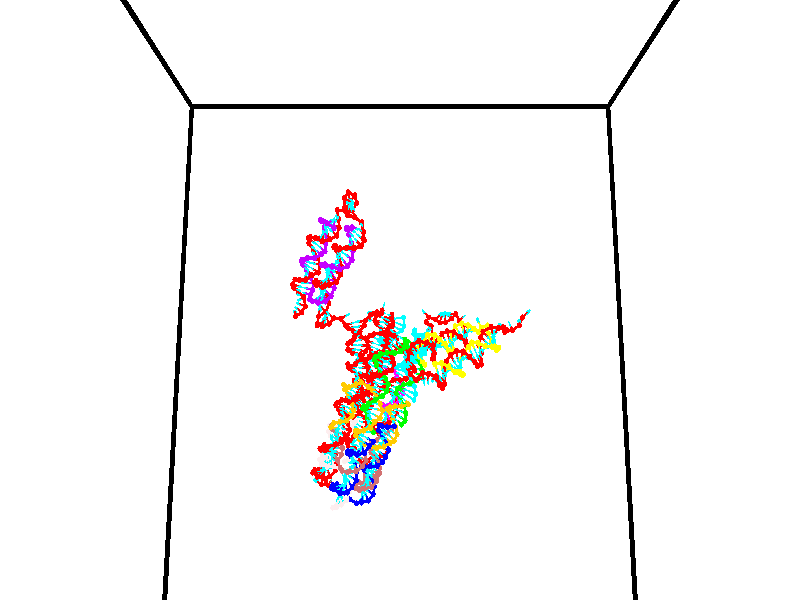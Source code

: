 // switches for output
#declare DRAW_BASES = 1; // possible values are 0, 1; only relevant for DNA ribbons
#declare DRAW_BASES_TYPE = 3; // possible values are 1, 2, 3; only relevant for DNA ribbons
#declare DRAW_FOG = 0; // set to 1 to enable fog

#include "colors.inc"

#include "transforms.inc"
background { rgb <1, 1, 1>}

#default {
   normal{
       ripples 0.25
       frequency 0.20
       turbulence 0.2
       lambda 5
   }
	finish {
		phong 0.1
		phong_size 40.
	}
}

// original window dimensions: 1024x640


// camera settings

camera {
	sky <0, 0.179814, -0.983701>
	up <0, 0.179814, -0.983701>
	right 1.6 * <1, 0, 0>
	location <35, 94.9851, 44.8844>
	look_at <35, 29.7336, 32.9568>
	direction <0, -65.2515, -11.9276>
	angle 67.0682
}


# declare cpy_camera_pos = <35, 94.9851, 44.8844>;
# if (DRAW_FOG = 1)
fog {
	fog_type 2
	up vnormalize(cpy_camera_pos)
	color rgbt<1,1,1,0.3>
	distance 1e-5
	fog_alt 3e-3
	fog_offset 56
}
# end


// LIGHTS

# declare lum = 6;
global_settings {
	ambient_light rgb lum * <0.05, 0.05, 0.05>
	max_trace_level 15
}# declare cpy_direct_light_amount = 0.25;
light_source
{	1000 * <-1, -1.16352, -0.803886>,
	rgb lum * cpy_direct_light_amount
	parallel
}

light_source
{	1000 * <1, 1.16352, 0.803886>,
	rgb lum * cpy_direct_light_amount
	parallel
}

// strand 0

// nucleotide -1

// particle -1
sphere {
	<24.501673, 35.049393, 35.314163> 0.250000
	pigment { color rgbt <1,0,0,0> }
	no_shadow
}
cylinder {
	<24.400501, 34.764812, 35.051907>,  <24.339798, 34.594063, 34.894554>, 0.100000
	pigment { color rgbt <1,0,0,0> }
	no_shadow
}
cylinder {
	<24.400501, 34.764812, 35.051907>,  <24.501673, 35.049393, 35.314163>, 0.100000
	pigment { color rgbt <1,0,0,0> }
	no_shadow
}

// particle -1
sphere {
	<24.400501, 34.764812, 35.051907> 0.100000
	pigment { color rgbt <1,0,0,0> }
	no_shadow
}
sphere {
	0, 1
	scale<0.080000,0.200000,0.300000>
	matrix <0.258446, 0.603364, -0.754425,
		0.932327, -0.360263, 0.031264,
		-0.252928, -0.711451, -0.655641,
		24.324623, 34.551376, 34.855213>
	pigment { color rgbt <0,1,1,0> }
	no_shadow
}
cylinder {
	<25.086740, 34.922405, 34.968945>,  <24.501673, 35.049393, 35.314163>, 0.130000
	pigment { color rgbt <1,0,0,0> }
	no_shadow
}

// nucleotide -1

// particle -1
sphere {
	<25.086740, 34.922405, 34.968945> 0.250000
	pigment { color rgbt <1,0,0,0> }
	no_shadow
}
cylinder {
	<24.772936, 34.807251, 34.749249>,  <24.584654, 34.738159, 34.617432>, 0.100000
	pigment { color rgbt <1,0,0,0> }
	no_shadow
}
cylinder {
	<24.772936, 34.807251, 34.749249>,  <25.086740, 34.922405, 34.968945>, 0.100000
	pigment { color rgbt <1,0,0,0> }
	no_shadow
}

// particle -1
sphere {
	<24.772936, 34.807251, 34.749249> 0.100000
	pigment { color rgbt <1,0,0,0> }
	no_shadow
}
sphere {
	0, 1
	scale<0.080000,0.200000,0.300000>
	matrix <0.354882, 0.517904, -0.778354,
		0.508527, -0.805544, -0.304138,
		-0.784512, -0.287881, -0.549241,
		24.537582, 34.720886, 34.584476>
	pigment { color rgbt <0,1,1,0> }
	no_shadow
}
cylinder {
	<25.394526, 34.661434, 34.388386>,  <25.086740, 34.922405, 34.968945>, 0.130000
	pigment { color rgbt <1,0,0,0> }
	no_shadow
}

// nucleotide -1

// particle -1
sphere {
	<25.394526, 34.661434, 34.388386> 0.250000
	pigment { color rgbt <1,0,0,0> }
	no_shadow
}
cylinder {
	<25.023361, 34.782501, 34.301327>,  <24.800663, 34.855141, 34.249092>, 0.100000
	pigment { color rgbt <1,0,0,0> }
	no_shadow
}
cylinder {
	<25.023361, 34.782501, 34.301327>,  <25.394526, 34.661434, 34.388386>, 0.100000
	pigment { color rgbt <1,0,0,0> }
	no_shadow
}

// particle -1
sphere {
	<25.023361, 34.782501, 34.301327> 0.100000
	pigment { color rgbt <1,0,0,0> }
	no_shadow
}
sphere {
	0, 1
	scale<0.080000,0.200000,0.300000>
	matrix <0.357584, 0.557533, -0.749193,
		-0.105412, -0.773013, -0.625572,
		-0.927913, 0.302669, -0.217646,
		24.744987, 34.873302, 34.236034>
	pigment { color rgbt <0,1,1,0> }
	no_shadow
}
cylinder {
	<25.225561, 34.609276, 33.616882>,  <25.394526, 34.661434, 34.388386>, 0.130000
	pigment { color rgbt <1,0,0,0> }
	no_shadow
}

// nucleotide -1

// particle -1
sphere {
	<25.225561, 34.609276, 33.616882> 0.250000
	pigment { color rgbt <1,0,0,0> }
	no_shadow
}
cylinder {
	<25.006922, 34.890915, 33.798199>,  <24.875738, 35.059898, 33.906990>, 0.100000
	pigment { color rgbt <1,0,0,0> }
	no_shadow
}
cylinder {
	<25.006922, 34.890915, 33.798199>,  <25.225561, 34.609276, 33.616882>, 0.100000
	pigment { color rgbt <1,0,0,0> }
	no_shadow
}

// particle -1
sphere {
	<25.006922, 34.890915, 33.798199> 0.100000
	pigment { color rgbt <1,0,0,0> }
	no_shadow
}
sphere {
	0, 1
	scale<0.080000,0.200000,0.300000>
	matrix <0.093630, 0.589308, -0.802465,
		-0.832144, -0.396184, -0.388040,
		-0.546599, 0.704098, 0.453294,
		24.842941, 35.102146, 33.934185>
	pigment { color rgbt <0,1,1,0> }
	no_shadow
}
cylinder {
	<24.679277, 34.676880, 33.203995>,  <25.225561, 34.609276, 33.616882>, 0.130000
	pigment { color rgbt <1,0,0,0> }
	no_shadow
}

// nucleotide -1

// particle -1
sphere {
	<24.679277, 34.676880, 33.203995> 0.250000
	pigment { color rgbt <1,0,0,0> }
	no_shadow
}
cylinder {
	<24.731646, 35.028549, 33.387260>,  <24.763067, 35.239552, 33.497219>, 0.100000
	pigment { color rgbt <1,0,0,0> }
	no_shadow
}
cylinder {
	<24.731646, 35.028549, 33.387260>,  <24.679277, 34.676880, 33.203995>, 0.100000
	pigment { color rgbt <1,0,0,0> }
	no_shadow
}

// particle -1
sphere {
	<24.731646, 35.028549, 33.387260> 0.100000
	pigment { color rgbt <1,0,0,0> }
	no_shadow
}
sphere {
	0, 1
	scale<0.080000,0.200000,0.300000>
	matrix <0.130818, 0.442785, -0.887034,
		-0.982724, 0.176068, -0.057041,
		0.130921, 0.879171, 0.458168,
		24.770922, 35.292301, 33.524712>
	pigment { color rgbt <0,1,1,0> }
	no_shadow
}
cylinder {
	<24.256952, 35.171429, 32.898228>,  <24.679277, 34.676880, 33.203995>, 0.130000
	pigment { color rgbt <1,0,0,0> }
	no_shadow
}

// nucleotide -1

// particle -1
sphere {
	<24.256952, 35.171429, 32.898228> 0.250000
	pigment { color rgbt <1,0,0,0> }
	no_shadow
}
cylinder {
	<24.594952, 35.318314, 33.053730>,  <24.797752, 35.406445, 33.147034>, 0.100000
	pigment { color rgbt <1,0,0,0> }
	no_shadow
}
cylinder {
	<24.594952, 35.318314, 33.053730>,  <24.256952, 35.171429, 32.898228>, 0.100000
	pigment { color rgbt <1,0,0,0> }
	no_shadow
}

// particle -1
sphere {
	<24.594952, 35.318314, 33.053730> 0.100000
	pigment { color rgbt <1,0,0,0> }
	no_shadow
}
sphere {
	0, 1
	scale<0.080000,0.200000,0.300000>
	matrix <0.199256, 0.458420, -0.866111,
		-0.496258, 0.809326, 0.314196,
		0.845000, 0.367208, 0.388758,
		24.848452, 35.428474, 33.170357>
	pigment { color rgbt <0,1,1,0> }
	no_shadow
}
cylinder {
	<24.284555, 35.874512, 32.761284>,  <24.256952, 35.171429, 32.898228>, 0.130000
	pigment { color rgbt <1,0,0,0> }
	no_shadow
}

// nucleotide -1

// particle -1
sphere {
	<24.284555, 35.874512, 32.761284> 0.250000
	pigment { color rgbt <1,0,0,0> }
	no_shadow
}
cylinder {
	<24.670071, 35.813774, 32.848969>,  <24.901381, 35.777332, 32.901581>, 0.100000
	pigment { color rgbt <1,0,0,0> }
	no_shadow
}
cylinder {
	<24.670071, 35.813774, 32.848969>,  <24.284555, 35.874512, 32.761284>, 0.100000
	pigment { color rgbt <1,0,0,0> }
	no_shadow
}

// particle -1
sphere {
	<24.670071, 35.813774, 32.848969> 0.100000
	pigment { color rgbt <1,0,0,0> }
	no_shadow
}
sphere {
	0, 1
	scale<0.080000,0.200000,0.300000>
	matrix <0.261593, 0.697901, -0.666711,
		-0.051754, 0.699913, 0.712351,
		0.963790, -0.151841, 0.219211,
		24.959208, 35.768223, 32.914730>
	pigment { color rgbt <0,1,1,0> }
	no_shadow
}
cylinder {
	<24.588972, 36.430054, 32.461708>,  <24.284555, 35.874512, 32.761284>, 0.130000
	pigment { color rgbt <1,0,0,0> }
	no_shadow
}

// nucleotide -1

// particle -1
sphere {
	<24.588972, 36.430054, 32.461708> 0.250000
	pigment { color rgbt <1,0,0,0> }
	no_shadow
}
cylinder {
	<24.907259, 36.201931, 32.543274>,  <25.098232, 36.065056, 32.592213>, 0.100000
	pigment { color rgbt <1,0,0,0> }
	no_shadow
}
cylinder {
	<24.907259, 36.201931, 32.543274>,  <24.588972, 36.430054, 32.461708>, 0.100000
	pigment { color rgbt <1,0,0,0> }
	no_shadow
}

// particle -1
sphere {
	<24.907259, 36.201931, 32.543274> 0.100000
	pigment { color rgbt <1,0,0,0> }
	no_shadow
}
sphere {
	0, 1
	scale<0.080000,0.200000,0.300000>
	matrix <0.555036, 0.551877, -0.622388,
		0.242420, 0.608423, 0.755681,
		0.795718, -0.570310, 0.203911,
		25.145975, 36.030838, 32.604446>
	pigment { color rgbt <0,1,1,0> }
	no_shadow
}
cylinder {
	<25.099268, 36.852367, 32.608788>,  <24.588972, 36.430054, 32.461708>, 0.130000
	pigment { color rgbt <1,0,0,0> }
	no_shadow
}

// nucleotide -1

// particle -1
sphere {
	<25.099268, 36.852367, 32.608788> 0.250000
	pigment { color rgbt <1,0,0,0> }
	no_shadow
}
cylinder {
	<25.253586, 36.499882, 32.499516>,  <25.346176, 36.288391, 32.433952>, 0.100000
	pigment { color rgbt <1,0,0,0> }
	no_shadow
}
cylinder {
	<25.253586, 36.499882, 32.499516>,  <25.099268, 36.852367, 32.608788>, 0.100000
	pigment { color rgbt <1,0,0,0> }
	no_shadow
}

// particle -1
sphere {
	<25.253586, 36.499882, 32.499516> 0.100000
	pigment { color rgbt <1,0,0,0> }
	no_shadow
}
sphere {
	0, 1
	scale<0.080000,0.200000,0.300000>
	matrix <0.536089, 0.455103, -0.710978,
		0.750847, 0.127843, 0.647985,
		0.385793, -0.881213, -0.273178,
		25.369324, 36.235519, 32.417561>
	pigment { color rgbt <0,1,1,0> }
	no_shadow
}
cylinder {
	<25.745657, 36.982067, 32.612988>,  <25.099268, 36.852367, 32.608788>, 0.130000
	pigment { color rgbt <1,0,0,0> }
	no_shadow
}

// nucleotide -1

// particle -1
sphere {
	<25.745657, 36.982067, 32.612988> 0.250000
	pigment { color rgbt <1,0,0,0> }
	no_shadow
}
cylinder {
	<25.708658, 36.660061, 32.378590>,  <25.686459, 36.466858, 32.237949>, 0.100000
	pigment { color rgbt <1,0,0,0> }
	no_shadow
}
cylinder {
	<25.708658, 36.660061, 32.378590>,  <25.745657, 36.982067, 32.612988>, 0.100000
	pigment { color rgbt <1,0,0,0> }
	no_shadow
}

// particle -1
sphere {
	<25.708658, 36.660061, 32.378590> 0.100000
	pigment { color rgbt <1,0,0,0> }
	no_shadow
}
sphere {
	0, 1
	scale<0.080000,0.200000,0.300000>
	matrix <0.591670, 0.428911, -0.682614,
		0.800856, -0.409856, 0.436632,
		-0.092497, -0.805017, -0.585996,
		25.680908, 36.418556, 32.202789>
	pigment { color rgbt <0,1,1,0> }
	no_shadow
}
cylinder {
	<26.338099, 36.957966, 32.207386>,  <25.745657, 36.982067, 32.612988>, 0.130000
	pigment { color rgbt <1,0,0,0> }
	no_shadow
}

// nucleotide -1

// particle -1
sphere {
	<26.338099, 36.957966, 32.207386> 0.250000
	pigment { color rgbt <1,0,0,0> }
	no_shadow
}
cylinder {
	<26.120905, 36.705975, 31.985287>,  <25.990589, 36.554779, 31.852028>, 0.100000
	pigment { color rgbt <1,0,0,0> }
	no_shadow
}
cylinder {
	<26.120905, 36.705975, 31.985287>,  <26.338099, 36.957966, 32.207386>, 0.100000
	pigment { color rgbt <1,0,0,0> }
	no_shadow
}

// particle -1
sphere {
	<26.120905, 36.705975, 31.985287> 0.100000
	pigment { color rgbt <1,0,0,0> }
	no_shadow
}
sphere {
	0, 1
	scale<0.080000,0.200000,0.300000>
	matrix <0.562939, 0.217563, -0.797349,
		0.623111, -0.745519, 0.236503,
		-0.542985, -0.629974, -0.555248,
		25.958010, 36.516983, 31.818712>
	pigment { color rgbt <0,1,1,0> }
	no_shadow
}
cylinder {
	<26.890160, 36.467693, 31.877754>,  <26.338099, 36.957966, 32.207386>, 0.130000
	pigment { color rgbt <1,0,0,0> }
	no_shadow
}

// nucleotide -1

// particle -1
sphere {
	<26.890160, 36.467693, 31.877754> 0.250000
	pigment { color rgbt <1,0,0,0> }
	no_shadow
}
cylinder {
	<26.540279, 36.491070, 31.685305>,  <26.330351, 36.505096, 31.569834>, 0.100000
	pigment { color rgbt <1,0,0,0> }
	no_shadow
}
cylinder {
	<26.540279, 36.491070, 31.685305>,  <26.890160, 36.467693, 31.877754>, 0.100000
	pigment { color rgbt <1,0,0,0> }
	no_shadow
}

// particle -1
sphere {
	<26.540279, 36.491070, 31.685305> 0.100000
	pigment { color rgbt <1,0,0,0> }
	no_shadow
}
sphere {
	0, 1
	scale<0.080000,0.200000,0.300000>
	matrix <0.478272, 0.264767, -0.837350,
		0.078446, -0.962540, -0.259546,
		-0.874701, 0.058447, -0.481125,
		26.277868, 36.508602, 31.540966>
	pigment { color rgbt <0,1,1,0> }
	no_shadow
}
cylinder {
	<27.054865, 36.239269, 31.173273>,  <26.890160, 36.467693, 31.877754>, 0.130000
	pigment { color rgbt <1,0,0,0> }
	no_shadow
}

// nucleotide -1

// particle -1
sphere {
	<27.054865, 36.239269, 31.173273> 0.250000
	pigment { color rgbt <1,0,0,0> }
	no_shadow
}
cylinder {
	<26.694876, 36.411602, 31.146648>,  <26.478882, 36.515003, 31.130674>, 0.100000
	pigment { color rgbt <1,0,0,0> }
	no_shadow
}
cylinder {
	<26.694876, 36.411602, 31.146648>,  <27.054865, 36.239269, 31.173273>, 0.100000
	pigment { color rgbt <1,0,0,0> }
	no_shadow
}

// particle -1
sphere {
	<26.694876, 36.411602, 31.146648> 0.100000
	pigment { color rgbt <1,0,0,0> }
	no_shadow
}
sphere {
	0, 1
	scale<0.080000,0.200000,0.300000>
	matrix <0.281902, 0.458674, -0.842704,
		-0.332534, -0.777175, -0.534247,
		-0.899974, 0.430833, -0.066562,
		26.424883, 36.540852, 31.126680>
	pigment { color rgbt <0,1,1,0> }
	no_shadow
}
cylinder {
	<26.704763, 35.955956, 30.502293>,  <27.054865, 36.239269, 31.173273>, 0.130000
	pigment { color rgbt <1,0,0,0> }
	no_shadow
}

// nucleotide -1

// particle -1
sphere {
	<26.704763, 35.955956, 30.502293> 0.250000
	pigment { color rgbt <1,0,0,0> }
	no_shadow
}
cylinder {
	<26.578064, 36.311481, 30.634762>,  <26.502045, 36.524799, 30.714243>, 0.100000
	pigment { color rgbt <1,0,0,0> }
	no_shadow
}
cylinder {
	<26.578064, 36.311481, 30.634762>,  <26.704763, 35.955956, 30.502293>, 0.100000
	pigment { color rgbt <1,0,0,0> }
	no_shadow
}

// particle -1
sphere {
	<26.578064, 36.311481, 30.634762> 0.100000
	pigment { color rgbt <1,0,0,0> }
	no_shadow
}
sphere {
	0, 1
	scale<0.080000,0.200000,0.300000>
	matrix <0.487163, 0.452026, -0.747225,
		-0.813845, -0.075347, -0.576177,
		-0.316748, 0.888817, 0.331173,
		26.483040, 36.578125, 30.734114>
	pigment { color rgbt <0,1,1,0> }
	no_shadow
}
cylinder {
	<26.313900, 36.205326, 29.912754>,  <26.704763, 35.955956, 30.502293>, 0.130000
	pigment { color rgbt <1,0,0,0> }
	no_shadow
}

// nucleotide -1

// particle -1
sphere {
	<26.313900, 36.205326, 29.912754> 0.250000
	pigment { color rgbt <1,0,0,0> }
	no_shadow
}
cylinder {
	<26.364178, 36.531914, 30.138172>,  <26.394344, 36.727867, 30.273424>, 0.100000
	pigment { color rgbt <1,0,0,0> }
	no_shadow
}
cylinder {
	<26.364178, 36.531914, 30.138172>,  <26.313900, 36.205326, 29.912754>, 0.100000
	pigment { color rgbt <1,0,0,0> }
	no_shadow
}

// particle -1
sphere {
	<26.364178, 36.531914, 30.138172> 0.100000
	pigment { color rgbt <1,0,0,0> }
	no_shadow
}
sphere {
	0, 1
	scale<0.080000,0.200000,0.300000>
	matrix <0.355974, 0.493105, -0.793807,
		-0.926004, 0.300384, -0.228661,
		0.125693, 0.816466, 0.563546,
		26.401886, 36.776855, 30.307236>
	pigment { color rgbt <0,1,1,0> }
	no_shadow
}
cylinder {
	<25.953386, 36.838337, 29.469116>,  <26.313900, 36.205326, 29.912754>, 0.130000
	pigment { color rgbt <1,0,0,0> }
	no_shadow
}

// nucleotide -1

// particle -1
sphere {
	<25.953386, 36.838337, 29.469116> 0.250000
	pigment { color rgbt <1,0,0,0> }
	no_shadow
}
cylinder {
	<26.208553, 37.004459, 29.728525>,  <26.361652, 37.104134, 29.884171>, 0.100000
	pigment { color rgbt <1,0,0,0> }
	no_shadow
}
cylinder {
	<26.208553, 37.004459, 29.728525>,  <25.953386, 36.838337, 29.469116>, 0.100000
	pigment { color rgbt <1,0,0,0> }
	no_shadow
}

// particle -1
sphere {
	<26.208553, 37.004459, 29.728525> 0.100000
	pigment { color rgbt <1,0,0,0> }
	no_shadow
}
sphere {
	0, 1
	scale<0.080000,0.200000,0.300000>
	matrix <0.440611, 0.493842, -0.749655,
		-0.631606, 0.763963, 0.132040,
		0.637916, 0.415308, 0.648524,
		26.399927, 37.129051, 29.923082>
	pigment { color rgbt <0,1,1,0> }
	no_shadow
}
cylinder {
	<25.994068, 37.519424, 29.194820>,  <25.953386, 36.838337, 29.469116>, 0.130000
	pigment { color rgbt <1,0,0,0> }
	no_shadow
}

// nucleotide -1

// particle -1
sphere {
	<25.994068, 37.519424, 29.194820> 0.250000
	pigment { color rgbt <1,0,0,0> }
	no_shadow
}
cylinder {
	<26.321255, 37.492397, 29.423334>,  <26.517567, 37.476181, 29.560442>, 0.100000
	pigment { color rgbt <1,0,0,0> }
	no_shadow
}
cylinder {
	<26.321255, 37.492397, 29.423334>,  <25.994068, 37.519424, 29.194820>, 0.100000
	pigment { color rgbt <1,0,0,0> }
	no_shadow
}

// particle -1
sphere {
	<26.321255, 37.492397, 29.423334> 0.100000
	pigment { color rgbt <1,0,0,0> }
	no_shadow
}
sphere {
	0, 1
	scale<0.080000,0.200000,0.300000>
	matrix <0.494097, 0.591113, -0.637537,
		-0.294620, 0.803754, 0.516894,
		0.817965, -0.067565, 0.571286,
		26.566645, 37.472126, 29.594721>
	pigment { color rgbt <0,1,1,0> }
	no_shadow
}
cylinder {
	<26.274870, 38.216675, 29.318182>,  <25.994068, 37.519424, 29.194820>, 0.130000
	pigment { color rgbt <1,0,0,0> }
	no_shadow
}

// nucleotide -1

// particle -1
sphere {
	<26.274870, 38.216675, 29.318182> 0.250000
	pigment { color rgbt <1,0,0,0> }
	no_shadow
}
cylinder {
	<26.589558, 37.977280, 29.378693>,  <26.778370, 37.833645, 29.414999>, 0.100000
	pigment { color rgbt <1,0,0,0> }
	no_shadow
}
cylinder {
	<26.589558, 37.977280, 29.378693>,  <26.274870, 38.216675, 29.318182>, 0.100000
	pigment { color rgbt <1,0,0,0> }
	no_shadow
}

// particle -1
sphere {
	<26.589558, 37.977280, 29.378693> 0.100000
	pigment { color rgbt <1,0,0,0> }
	no_shadow
}
sphere {
	0, 1
	scale<0.080000,0.200000,0.300000>
	matrix <0.567262, 0.604238, -0.559563,
		0.243482, 0.526035, 0.814864,
		0.786721, -0.598485, 0.151278,
		26.825575, 37.797733, 29.424076>
	pigment { color rgbt <0,1,1,0> }
	no_shadow
}
cylinder {
	<26.870356, 38.684940, 29.532963>,  <26.274870, 38.216675, 29.318182>, 0.130000
	pigment { color rgbt <1,0,0,0> }
	no_shadow
}

// nucleotide -1

// particle -1
sphere {
	<26.870356, 38.684940, 29.532963> 0.250000
	pigment { color rgbt <1,0,0,0> }
	no_shadow
}
cylinder {
	<27.061548, 38.353172, 29.417309>,  <27.176264, 38.154114, 29.347916>, 0.100000
	pigment { color rgbt <1,0,0,0> }
	no_shadow
}
cylinder {
	<27.061548, 38.353172, 29.417309>,  <26.870356, 38.684940, 29.532963>, 0.100000
	pigment { color rgbt <1,0,0,0> }
	no_shadow
}

// particle -1
sphere {
	<27.061548, 38.353172, 29.417309> 0.100000
	pigment { color rgbt <1,0,0,0> }
	no_shadow
}
sphere {
	0, 1
	scale<0.080000,0.200000,0.300000>
	matrix <0.662672, 0.556570, -0.501094,
		0.576541, 0.047912, 0.815662,
		0.477982, -0.829418, -0.289136,
		27.204943, 38.104347, 29.330568>
	pigment { color rgbt <0,1,1,0> }
	no_shadow
}
cylinder {
	<27.520111, 38.655487, 29.802935>,  <26.870356, 38.684940, 29.532963>, 0.130000
	pigment { color rgbt <1,0,0,0> }
	no_shadow
}

// nucleotide -1

// particle -1
sphere {
	<27.520111, 38.655487, 29.802935> 0.250000
	pigment { color rgbt <1,0,0,0> }
	no_shadow
}
cylinder {
	<27.526215, 38.448051, 29.460981>,  <27.529877, 38.323589, 29.255810>, 0.100000
	pigment { color rgbt <1,0,0,0> }
	no_shadow
}
cylinder {
	<27.526215, 38.448051, 29.460981>,  <27.520111, 38.655487, 29.802935>, 0.100000
	pigment { color rgbt <1,0,0,0> }
	no_shadow
}

// particle -1
sphere {
	<27.526215, 38.448051, 29.460981> 0.100000
	pigment { color rgbt <1,0,0,0> }
	no_shadow
}
sphere {
	0, 1
	scale<0.080000,0.200000,0.300000>
	matrix <0.766566, 0.555018, -0.323005,
		0.641985, -0.650397, 0.406004,
		0.015259, -0.518593, -0.854885,
		27.530792, 38.292473, 29.204515>
	pigment { color rgbt <0,1,1,0> }
	no_shadow
}
cylinder {
	<28.226019, 38.690083, 29.648722>,  <27.520111, 38.655487, 29.802935>, 0.130000
	pigment { color rgbt <1,0,0,0> }
	no_shadow
}

// nucleotide -1

// particle -1
sphere {
	<28.226019, 38.690083, 29.648722> 0.250000
	pigment { color rgbt <1,0,0,0> }
	no_shadow
}
cylinder {
	<28.078564, 38.520523, 29.317802>,  <27.990091, 38.418789, 29.119251>, 0.100000
	pigment { color rgbt <1,0,0,0> }
	no_shadow
}
cylinder {
	<28.078564, 38.520523, 29.317802>,  <28.226019, 38.690083, 29.648722>, 0.100000
	pigment { color rgbt <1,0,0,0> }
	no_shadow
}

// particle -1
sphere {
	<28.078564, 38.520523, 29.317802> 0.100000
	pigment { color rgbt <1,0,0,0> }
	no_shadow
}
sphere {
	0, 1
	scale<0.080000,0.200000,0.300000>
	matrix <0.727101, 0.423003, -0.540733,
		0.579163, -0.800863, 0.152280,
		-0.368638, -0.423895, -0.827296,
		27.967972, 38.393356, 29.069614>
	pigment { color rgbt <0,1,1,0> }
	no_shadow
}
cylinder {
	<28.880621, 38.446178, 29.262959>,  <28.226019, 38.690083, 29.648722>, 0.130000
	pigment { color rgbt <1,0,0,0> }
	no_shadow
}

// nucleotide -1

// particle -1
sphere {
	<28.880621, 38.446178, 29.262959> 0.250000
	pigment { color rgbt <1,0,0,0> }
	no_shadow
}
cylinder {
	<28.560648, 38.510761, 29.031775>,  <28.368664, 38.549511, 28.893064>, 0.100000
	pigment { color rgbt <1,0,0,0> }
	no_shadow
}
cylinder {
	<28.560648, 38.510761, 29.031775>,  <28.880621, 38.446178, 29.262959>, 0.100000
	pigment { color rgbt <1,0,0,0> }
	no_shadow
}

// particle -1
sphere {
	<28.560648, 38.510761, 29.031775> 0.100000
	pigment { color rgbt <1,0,0,0> }
	no_shadow
}
sphere {
	0, 1
	scale<0.080000,0.200000,0.300000>
	matrix <0.561883, 0.539689, -0.626916,
		0.210701, -0.826237, -0.522434,
		-0.799933, 0.161455, -0.577962,
		28.320667, 38.559196, 28.858385>
	pigment { color rgbt <0,1,1,0> }
	no_shadow
}
cylinder {
	<29.068552, 38.236774, 28.549706>,  <28.880621, 38.446178, 29.262959>, 0.130000
	pigment { color rgbt <1,0,0,0> }
	no_shadow
}

// nucleotide -1

// particle -1
sphere {
	<29.068552, 38.236774, 28.549706> 0.250000
	pigment { color rgbt <1,0,0,0> }
	no_shadow
}
cylinder {
	<28.772772, 38.502560, 28.506433>,  <28.595304, 38.662029, 28.480471>, 0.100000
	pigment { color rgbt <1,0,0,0> }
	no_shadow
}
cylinder {
	<28.772772, 38.502560, 28.506433>,  <29.068552, 38.236774, 28.549706>, 0.100000
	pigment { color rgbt <1,0,0,0> }
	no_shadow
}

// particle -1
sphere {
	<28.772772, 38.502560, 28.506433> 0.100000
	pigment { color rgbt <1,0,0,0> }
	no_shadow
}
sphere {
	0, 1
	scale<0.080000,0.200000,0.300000>
	matrix <0.497485, 0.431062, -0.752791,
		-0.453569, -0.610469, -0.649309,
		-0.739449, 0.664464, -0.108182,
		28.550938, 38.701900, 28.473978>
	pigment { color rgbt <0,1,1,0> }
	no_shadow
}
cylinder {
	<29.021605, 38.341446, 27.818623>,  <29.068552, 38.236774, 28.549706>, 0.130000
	pigment { color rgbt <1,0,0,0> }
	no_shadow
}

// nucleotide -1

// particle -1
sphere {
	<29.021605, 38.341446, 27.818623> 0.250000
	pigment { color rgbt <1,0,0,0> }
	no_shadow
}
cylinder {
	<28.857668, 38.658463, 27.999245>,  <28.759306, 38.848675, 28.107618>, 0.100000
	pigment { color rgbt <1,0,0,0> }
	no_shadow
}
cylinder {
	<28.857668, 38.658463, 27.999245>,  <29.021605, 38.341446, 27.818623>, 0.100000
	pigment { color rgbt <1,0,0,0> }
	no_shadow
}

// particle -1
sphere {
	<28.857668, 38.658463, 27.999245> 0.100000
	pigment { color rgbt <1,0,0,0> }
	no_shadow
}
sphere {
	0, 1
	scale<0.080000,0.200000,0.300000>
	matrix <0.572362, 0.608899, -0.549221,
		-0.710234, 0.033359, -0.703175,
		-0.409841, 0.792546, 0.451554,
		28.734716, 38.896225, 28.134710>
	pigment { color rgbt <0,1,1,0> }
	no_shadow
}
cylinder {
	<28.935863, 38.922520, 27.284006>,  <29.021605, 38.341446, 27.818623>, 0.130000
	pigment { color rgbt <1,0,0,0> }
	no_shadow
}

// nucleotide -1

// particle -1
sphere {
	<28.935863, 38.922520, 27.284006> 0.250000
	pigment { color rgbt <1,0,0,0> }
	no_shadow
}
cylinder {
	<28.952358, 39.085419, 27.648960>,  <28.962255, 39.183159, 27.867933>, 0.100000
	pigment { color rgbt <1,0,0,0> }
	no_shadow
}
cylinder {
	<28.952358, 39.085419, 27.648960>,  <28.935863, 38.922520, 27.284006>, 0.100000
	pigment { color rgbt <1,0,0,0> }
	no_shadow
}

// particle -1
sphere {
	<28.952358, 39.085419, 27.648960> 0.100000
	pigment { color rgbt <1,0,0,0> }
	no_shadow
}
sphere {
	0, 1
	scale<0.080000,0.200000,0.300000>
	matrix <0.676051, 0.661014, -0.325601,
		-0.735700, 0.630246, -0.248062,
		0.041236, 0.407247, 0.912387,
		28.964729, 39.207592, 27.922676>
	pigment { color rgbt <0,1,1,0> }
	no_shadow
}
cylinder {
	<29.680559, 38.739883, 27.256104>,  <28.935863, 38.922520, 27.284006>, 0.130000
	pigment { color rgbt <1,0,0,0> }
	no_shadow
}

// nucleotide -1

// particle -1
sphere {
	<29.680559, 38.739883, 27.256104> 0.250000
	pigment { color rgbt <1,0,0,0> }
	no_shadow
}
cylinder {
	<29.910543, 38.698200, 26.931498>,  <30.048534, 38.673191, 26.736734>, 0.100000
	pigment { color rgbt <1,0,0,0> }
	no_shadow
}
cylinder {
	<29.910543, 38.698200, 26.931498>,  <29.680559, 38.739883, 27.256104>, 0.100000
	pigment { color rgbt <1,0,0,0> }
	no_shadow
}

// particle -1
sphere {
	<29.910543, 38.698200, 26.931498> 0.100000
	pigment { color rgbt <1,0,0,0> }
	no_shadow
}
sphere {
	0, 1
	scale<0.080000,0.200000,0.300000>
	matrix <0.070995, 0.994470, -0.077396,
		0.815093, -0.013114, 0.579181,
		0.574963, -0.104204, -0.811517,
		30.083033, 38.666939, 26.688042>
	pigment { color rgbt <0,1,1,0> }
	no_shadow
}
cylinder {
	<30.384556, 38.857071, 27.274754>,  <29.680559, 38.739883, 27.256104>, 0.130000
	pigment { color rgbt <1,0,0,0> }
	no_shadow
}

// nucleotide -1

// particle -1
sphere {
	<30.384556, 38.857071, 27.274754> 0.250000
	pigment { color rgbt <1,0,0,0> }
	no_shadow
}
cylinder {
	<30.179745, 38.949112, 26.943724>,  <30.056858, 39.004337, 26.745106>, 0.100000
	pigment { color rgbt <1,0,0,0> }
	no_shadow
}
cylinder {
	<30.179745, 38.949112, 26.943724>,  <30.384556, 38.857071, 27.274754>, 0.100000
	pigment { color rgbt <1,0,0,0> }
	no_shadow
}

// particle -1
sphere {
	<30.179745, 38.949112, 26.943724> 0.100000
	pigment { color rgbt <1,0,0,0> }
	no_shadow
}
sphere {
	0, 1
	scale<0.080000,0.200000,0.300000>
	matrix <0.172845, 0.971344, 0.163141,
		0.841400, -0.059510, -0.537127,
		-0.512027, 0.230106, -0.827575,
		30.026136, 39.018143, 26.695452>
	pigment { color rgbt <0,1,1,0> }
	no_shadow
}
cylinder {
	<30.852032, 39.295242, 26.798225>,  <30.384556, 38.857071, 27.274754>, 0.130000
	pigment { color rgbt <1,0,0,0> }
	no_shadow
}

// nucleotide -1

// particle -1
sphere {
	<30.852032, 39.295242, 26.798225> 0.250000
	pigment { color rgbt <1,0,0,0> }
	no_shadow
}
cylinder {
	<30.456427, 39.349480, 26.821772>,  <30.219063, 39.382023, 26.835899>, 0.100000
	pigment { color rgbt <1,0,0,0> }
	no_shadow
}
cylinder {
	<30.456427, 39.349480, 26.821772>,  <30.852032, 39.295242, 26.798225>, 0.100000
	pigment { color rgbt <1,0,0,0> }
	no_shadow
}

// particle -1
sphere {
	<30.456427, 39.349480, 26.821772> 0.100000
	pigment { color rgbt <1,0,0,0> }
	no_shadow
}
sphere {
	0, 1
	scale<0.080000,0.200000,0.300000>
	matrix <0.146585, 0.951025, 0.272148,
		-0.019082, 0.277787, -0.960453,
		-0.989014, 0.135595, 0.058867,
		30.159723, 39.390160, 26.839432>
	pigment { color rgbt <0,1,1,0> }
	no_shadow
}
cylinder {
	<30.678764, 39.812580, 26.339457>,  <30.852032, 39.295242, 26.798225>, 0.130000
	pigment { color rgbt <1,0,0,0> }
	no_shadow
}

// nucleotide -1

// particle -1
sphere {
	<30.678764, 39.812580, 26.339457> 0.250000
	pigment { color rgbt <1,0,0,0> }
	no_shadow
}
cylinder {
	<30.431242, 39.823254, 26.653494>,  <30.282728, 39.829659, 26.841915>, 0.100000
	pigment { color rgbt <1,0,0,0> }
	no_shadow
}
cylinder {
	<30.431242, 39.823254, 26.653494>,  <30.678764, 39.812580, 26.339457>, 0.100000
	pigment { color rgbt <1,0,0,0> }
	no_shadow
}

// particle -1
sphere {
	<30.431242, 39.823254, 26.653494> 0.100000
	pigment { color rgbt <1,0,0,0> }
	no_shadow
}
sphere {
	0, 1
	scale<0.080000,0.200000,0.300000>
	matrix <0.235080, 0.959913, 0.152660,
		-0.749545, 0.279026, -0.600272,
		-0.618805, 0.026687, 0.785091,
		30.245600, 39.831261, 26.889021>
	pigment { color rgbt <0,1,1,0> }
	no_shadow
}
cylinder {
	<30.114265, 40.358082, 26.287064>,  <30.678764, 39.812580, 26.339457>, 0.130000
	pigment { color rgbt <1,0,0,0> }
	no_shadow
}

// nucleotide -1

// particle -1
sphere {
	<30.114265, 40.358082, 26.287064> 0.250000
	pigment { color rgbt <1,0,0,0> }
	no_shadow
}
cylinder {
	<30.211039, 40.262123, 26.663132>,  <30.269102, 40.204548, 26.888773>, 0.100000
	pigment { color rgbt <1,0,0,0> }
	no_shadow
}
cylinder {
	<30.211039, 40.262123, 26.663132>,  <30.114265, 40.358082, 26.287064>, 0.100000
	pigment { color rgbt <1,0,0,0> }
	no_shadow
}

// particle -1
sphere {
	<30.211039, 40.262123, 26.663132> 0.100000
	pigment { color rgbt <1,0,0,0> }
	no_shadow
}
sphere {
	0, 1
	scale<0.080000,0.200000,0.300000>
	matrix <0.160512, 0.965500, 0.205051,
		-0.956924, 0.101299, 0.272094,
		0.241935, -0.239893, 0.940170,
		30.283619, 40.190155, 26.945183>
	pigment { color rgbt <0,1,1,0> }
	no_shadow
}
cylinder {
	<29.791655, 40.799656, 26.901739>,  <30.114265, 40.358082, 26.287064>, 0.130000
	pigment { color rgbt <1,0,0,0> }
	no_shadow
}

// nucleotide -1

// particle -1
sphere {
	<29.791655, 40.799656, 26.901739> 0.250000
	pigment { color rgbt <1,0,0,0> }
	no_shadow
}
cylinder {
	<30.139526, 40.649567, 27.030031>,  <30.348249, 40.559513, 27.107006>, 0.100000
	pigment { color rgbt <1,0,0,0> }
	no_shadow
}
cylinder {
	<30.139526, 40.649567, 27.030031>,  <29.791655, 40.799656, 26.901739>, 0.100000
	pigment { color rgbt <1,0,0,0> }
	no_shadow
}

// particle -1
sphere {
	<30.139526, 40.649567, 27.030031> 0.100000
	pigment { color rgbt <1,0,0,0> }
	no_shadow
}
sphere {
	0, 1
	scale<0.080000,0.200000,0.300000>
	matrix <0.229107, 0.882362, 0.411032,
		-0.437228, -0.283984, 0.853338,
		0.869679, -0.375220, 0.320731,
		30.400431, 40.537003, 27.126251>
	pigment { color rgbt <0,1,1,0> }
	no_shadow
}
cylinder {
	<29.818163, 40.710438, 27.632948>,  <29.791655, 40.799656, 26.901739>, 0.130000
	pigment { color rgbt <1,0,0,0> }
	no_shadow
}

// nucleotide -1

// particle -1
sphere {
	<29.818163, 40.710438, 27.632948> 0.250000
	pigment { color rgbt <1,0,0,0> }
	no_shadow
}
cylinder {
	<30.184734, 40.801781, 27.501490>,  <30.404678, 40.856586, 27.422615>, 0.100000
	pigment { color rgbt <1,0,0,0> }
	no_shadow
}
cylinder {
	<30.184734, 40.801781, 27.501490>,  <29.818163, 40.710438, 27.632948>, 0.100000
	pigment { color rgbt <1,0,0,0> }
	no_shadow
}

// particle -1
sphere {
	<30.184734, 40.801781, 27.501490> 0.100000
	pigment { color rgbt <1,0,0,0> }
	no_shadow
}
sphere {
	0, 1
	scale<0.080000,0.200000,0.300000>
	matrix <-0.024833, 0.852080, 0.522822,
		0.399423, -0.470969, 0.786543,
		0.916430, 0.228359, -0.328645,
		30.459663, 40.870289, 27.402897>
	pigment { color rgbt <0,1,1,0> }
	no_shadow
}
cylinder {
	<30.121473, 40.641602, 28.233501>,  <29.818163, 40.710438, 27.632948>, 0.130000
	pigment { color rgbt <1,0,0,0> }
	no_shadow
}

// nucleotide -1

// particle -1
sphere {
	<30.121473, 40.641602, 28.233501> 0.250000
	pigment { color rgbt <1,0,0,0> }
	no_shadow
}
cylinder {
	<30.242615, 40.880714, 27.936602>,  <30.315300, 41.024181, 27.758461>, 0.100000
	pigment { color rgbt <1,0,0,0> }
	no_shadow
}
cylinder {
	<30.242615, 40.880714, 27.936602>,  <30.121473, 40.641602, 28.233501>, 0.100000
	pigment { color rgbt <1,0,0,0> }
	no_shadow
}

// particle -1
sphere {
	<30.242615, 40.880714, 27.936602> 0.100000
	pigment { color rgbt <1,0,0,0> }
	no_shadow
}
sphere {
	0, 1
	scale<0.080000,0.200000,0.300000>
	matrix <0.412841, 0.619671, 0.667510,
		0.858978, -0.508587, -0.059121,
		0.302852, 0.597784, -0.742250,
		30.333469, 41.060051, 27.713926>
	pigment { color rgbt <0,1,1,0> }
	no_shadow
}
cylinder {
	<30.748745, 40.867855, 28.444710>,  <30.121473, 40.641602, 28.233501>, 0.130000
	pigment { color rgbt <1,0,0,0> }
	no_shadow
}

// nucleotide -1

// particle -1
sphere {
	<30.748745, 40.867855, 28.444710> 0.250000
	pigment { color rgbt <1,0,0,0> }
	no_shadow
}
cylinder {
	<30.670303, 41.124836, 28.148386>,  <30.623238, 41.279026, 27.970592>, 0.100000
	pigment { color rgbt <1,0,0,0> }
	no_shadow
}
cylinder {
	<30.670303, 41.124836, 28.148386>,  <30.748745, 40.867855, 28.444710>, 0.100000
	pigment { color rgbt <1,0,0,0> }
	no_shadow
}

// particle -1
sphere {
	<30.670303, 41.124836, 28.148386> 0.100000
	pigment { color rgbt <1,0,0,0> }
	no_shadow
}
sphere {
	0, 1
	scale<0.080000,0.200000,0.300000>
	matrix <0.486711, 0.719621, 0.495235,
		0.851267, -0.263442, -0.453809,
		-0.196105, 0.642451, -0.740810,
		30.611471, 41.317570, 27.926144>
	pigment { color rgbt <0,1,1,0> }
	no_shadow
}
cylinder {
	<31.420574, 40.734840, 28.851248>,  <30.748745, 40.867855, 28.444710>, 0.130000
	pigment { color rgbt <1,0,0,0> }
	no_shadow
}

// nucleotide -1

// particle -1
sphere {
	<31.420574, 40.734840, 28.851248> 0.250000
	pigment { color rgbt <1,0,0,0> }
	no_shadow
}
cylinder {
	<31.446789, 41.076794, 29.057116>,  <31.462517, 41.281963, 29.180635>, 0.100000
	pigment { color rgbt <1,0,0,0> }
	no_shadow
}
cylinder {
	<31.446789, 41.076794, 29.057116>,  <31.420574, 40.734840, 28.851248>, 0.100000
	pigment { color rgbt <1,0,0,0> }
	no_shadow
}

// particle -1
sphere {
	<31.446789, 41.076794, 29.057116> 0.100000
	pigment { color rgbt <1,0,0,0> }
	no_shadow
}
sphere {
	0, 1
	scale<0.080000,0.200000,0.300000>
	matrix <-0.718745, -0.317338, 0.618630,
		0.692178, -0.410458, 0.593644,
		0.065536, 0.854881, 0.514669,
		31.466450, 41.333260, 29.211515>
	pigment { color rgbt <0,1,1,0> }
	no_shadow
}
cylinder {
	<31.595688, 40.605015, 29.576508>,  <31.420574, 40.734840, 28.851248>, 0.130000
	pigment { color rgbt <1,0,0,0> }
	no_shadow
}

// nucleotide -1

// particle -1
sphere {
	<31.595688, 40.605015, 29.576508> 0.250000
	pigment { color rgbt <1,0,0,0> }
	no_shadow
}
cylinder {
	<31.424721, 40.966637, 29.575815>,  <31.322140, 41.183609, 29.575399>, 0.100000
	pigment { color rgbt <1,0,0,0> }
	no_shadow
}
cylinder {
	<31.424721, 40.966637, 29.575815>,  <31.595688, 40.605015, 29.576508>, 0.100000
	pigment { color rgbt <1,0,0,0> }
	no_shadow
}

// particle -1
sphere {
	<31.424721, 40.966637, 29.575815> 0.100000
	pigment { color rgbt <1,0,0,0> }
	no_shadow
}
sphere {
	0, 1
	scale<0.080000,0.200000,0.300000>
	matrix <-0.609617, -0.286801, 0.738994,
		0.667592, 0.316916, 0.673710,
		-0.427420, 0.904052, -0.001732,
		31.296495, 41.237854, 29.575296>
	pigment { color rgbt <0,1,1,0> }
	no_shadow
}
cylinder {
	<31.668480, 40.624981, 30.240629>,  <31.595688, 40.605015, 29.576508>, 0.130000
	pigment { color rgbt <1,0,0,0> }
	no_shadow
}

// nucleotide -1

// particle -1
sphere {
	<31.668480, 40.624981, 30.240629> 0.250000
	pigment { color rgbt <1,0,0,0> }
	no_shadow
}
cylinder {
	<31.380362, 40.857349, 30.088999>,  <31.207491, 40.996773, 29.998020>, 0.100000
	pigment { color rgbt <1,0,0,0> }
	no_shadow
}
cylinder {
	<31.380362, 40.857349, 30.088999>,  <31.668480, 40.624981, 30.240629>, 0.100000
	pigment { color rgbt <1,0,0,0> }
	no_shadow
}

// particle -1
sphere {
	<31.380362, 40.857349, 30.088999> 0.100000
	pigment { color rgbt <1,0,0,0> }
	no_shadow
}
sphere {
	0, 1
	scale<0.080000,0.200000,0.300000>
	matrix <-0.588224, -0.221896, 0.777659,
		0.367645, 0.783128, 0.501544,
		-0.720298, 0.580923, -0.379076,
		31.164272, 41.031628, 29.975275>
	pigment { color rgbt <0,1,1,0> }
	no_shadow
}
cylinder {
	<31.417572, 41.173676, 30.854376>,  <31.668480, 40.624981, 30.240629>, 0.130000
	pigment { color rgbt <1,0,0,0> }
	no_shadow
}

// nucleotide -1

// particle -1
sphere {
	<31.417572, 41.173676, 30.854376> 0.250000
	pigment { color rgbt <1,0,0,0> }
	no_shadow
}
cylinder {
	<31.144047, 41.117588, 30.567951>,  <30.979933, 41.083935, 30.396097>, 0.100000
	pigment { color rgbt <1,0,0,0> }
	no_shadow
}
cylinder {
	<31.144047, 41.117588, 30.567951>,  <31.417572, 41.173676, 30.854376>, 0.100000
	pigment { color rgbt <1,0,0,0> }
	no_shadow
}

// particle -1
sphere {
	<31.144047, 41.117588, 30.567951> 0.100000
	pigment { color rgbt <1,0,0,0> }
	no_shadow
}
sphere {
	0, 1
	scale<0.080000,0.200000,0.300000>
	matrix <-0.602690, -0.444641, 0.662616,
		-0.411298, 0.884667, 0.219544,
		-0.683812, -0.140216, -0.716059,
		30.938904, 41.075523, 30.353134>
	pigment { color rgbt <0,1,1,0> }
	no_shadow
}
cylinder {
	<30.828526, 41.570858, 31.111784>,  <31.417572, 41.173676, 30.854376>, 0.130000
	pigment { color rgbt <1,0,0,0> }
	no_shadow
}

// nucleotide -1

// particle -1
sphere {
	<30.828526, 41.570858, 31.111784> 0.250000
	pigment { color rgbt <1,0,0,0> }
	no_shadow
}
cylinder {
	<30.717621, 41.295586, 30.843597>,  <30.651077, 41.130421, 30.682686>, 0.100000
	pigment { color rgbt <1,0,0,0> }
	no_shadow
}
cylinder {
	<30.717621, 41.295586, 30.843597>,  <30.828526, 41.570858, 31.111784>, 0.100000
	pigment { color rgbt <1,0,0,0> }
	no_shadow
}

// particle -1
sphere {
	<30.717621, 41.295586, 30.843597> 0.100000
	pigment { color rgbt <1,0,0,0> }
	no_shadow
}
sphere {
	0, 1
	scale<0.080000,0.200000,0.300000>
	matrix <-0.684164, -0.348526, 0.640663,
		-0.674570, 0.636341, -0.374199,
		-0.277262, -0.688186, -0.670467,
		30.634441, 41.089130, 30.642458>
	pigment { color rgbt <0,1,1,0> }
	no_shadow
}
cylinder {
	<30.138954, 41.661621, 31.114359>,  <30.828526, 41.570858, 31.111784>, 0.130000
	pigment { color rgbt <1,0,0,0> }
	no_shadow
}

// nucleotide -1

// particle -1
sphere {
	<30.138954, 41.661621, 31.114359> 0.250000
	pigment { color rgbt <1,0,0,0> }
	no_shadow
}
cylinder {
	<30.221409, 41.293884, 30.980305>,  <30.270882, 41.073242, 30.899872>, 0.100000
	pigment { color rgbt <1,0,0,0> }
	no_shadow
}
cylinder {
	<30.221409, 41.293884, 30.980305>,  <30.138954, 41.661621, 31.114359>, 0.100000
	pigment { color rgbt <1,0,0,0> }
	no_shadow
}

// particle -1
sphere {
	<30.221409, 41.293884, 30.980305> 0.100000
	pigment { color rgbt <1,0,0,0> }
	no_shadow
}
sphere {
	0, 1
	scale<0.080000,0.200000,0.300000>
	matrix <-0.695859, -0.378516, 0.610332,
		-0.687958, 0.107394, -0.717760,
		0.206138, -0.919344, -0.335134,
		30.283251, 41.018082, 30.879765>
	pigment { color rgbt <0,1,1,0> }
	no_shadow
}
cylinder {
	<29.502583, 41.382629, 31.095663>,  <30.138954, 41.661621, 31.114359>, 0.130000
	pigment { color rgbt <1,0,0,0> }
	no_shadow
}

// nucleotide -1

// particle -1
sphere {
	<29.502583, 41.382629, 31.095663> 0.250000
	pigment { color rgbt <1,0,0,0> }
	no_shadow
}
cylinder {
	<29.719692, 41.052910, 31.031248>,  <29.849958, 40.855080, 30.992599>, 0.100000
	pigment { color rgbt <1,0,0,0> }
	no_shadow
}
cylinder {
	<29.719692, 41.052910, 31.031248>,  <29.502583, 41.382629, 31.095663>, 0.100000
	pigment { color rgbt <1,0,0,0> }
	no_shadow
}

// particle -1
sphere {
	<29.719692, 41.052910, 31.031248> 0.100000
	pigment { color rgbt <1,0,0,0> }
	no_shadow
}
sphere {
	0, 1
	scale<0.080000,0.200000,0.300000>
	matrix <-0.699037, -0.549657, 0.457411,
		-0.465557, -0.135700, -0.874553,
		0.542775, -0.824295, -0.161037,
		29.882524, 40.805622, 30.982937>
	pigment { color rgbt <0,1,1,0> }
	no_shadow
}
cylinder {
	<29.023146, 40.901585, 30.761209>,  <29.502583, 41.382629, 31.095663>, 0.130000
	pigment { color rgbt <1,0,0,0> }
	no_shadow
}

// nucleotide -1

// particle -1
sphere {
	<29.023146, 40.901585, 30.761209> 0.250000
	pigment { color rgbt <1,0,0,0> }
	no_shadow
}
cylinder {
	<29.317852, 40.704773, 30.946716>,  <29.494677, 40.586685, 31.058020>, 0.100000
	pigment { color rgbt <1,0,0,0> }
	no_shadow
}
cylinder {
	<29.317852, 40.704773, 30.946716>,  <29.023146, 40.901585, 30.761209>, 0.100000
	pigment { color rgbt <1,0,0,0> }
	no_shadow
}

// particle -1
sphere {
	<29.317852, 40.704773, 30.946716> 0.100000
	pigment { color rgbt <1,0,0,0> }
	no_shadow
}
sphere {
	0, 1
	scale<0.080000,0.200000,0.300000>
	matrix <-0.676063, -0.546776, 0.493938,
		0.010545, -0.677454, -0.735490,
		0.736768, -0.492029, 0.463768,
		29.538883, 40.557163, 31.085846>
	pigment { color rgbt <0,1,1,0> }
	no_shadow
}
cylinder {
	<28.827936, 40.244781, 30.677097>,  <29.023146, 40.901585, 30.761209>, 0.130000
	pigment { color rgbt <1,0,0,0> }
	no_shadow
}

// nucleotide -1

// particle -1
sphere {
	<28.827936, 40.244781, 30.677097> 0.250000
	pigment { color rgbt <1,0,0,0> }
	no_shadow
}
cylinder {
	<29.098057, 40.204586, 30.969362>,  <29.260130, 40.180470, 31.144722>, 0.100000
	pigment { color rgbt <1,0,0,0> }
	no_shadow
}
cylinder {
	<29.098057, 40.204586, 30.969362>,  <28.827936, 40.244781, 30.677097>, 0.100000
	pigment { color rgbt <1,0,0,0> }
	no_shadow
}

// particle -1
sphere {
	<29.098057, 40.204586, 30.969362> 0.100000
	pigment { color rgbt <1,0,0,0> }
	no_shadow
}
sphere {
	0, 1
	scale<0.080000,0.200000,0.300000>
	matrix <-0.546416, -0.733558, 0.404131,
		0.495375, -0.672158, -0.550280,
		0.675302, -0.100486, 0.730664,
		29.300648, 40.174438, 31.188560>
	pigment { color rgbt <0,1,1,0> }
	no_shadow
}
cylinder {
	<29.037704, 39.493580, 30.778137>,  <28.827936, 40.244781, 30.677097>, 0.130000
	pigment { color rgbt <1,0,0,0> }
	no_shadow
}

// nucleotide -1

// particle -1
sphere {
	<29.037704, 39.493580, 30.778137> 0.250000
	pigment { color rgbt <1,0,0,0> }
	no_shadow
}
cylinder {
	<29.100687, 39.696049, 31.117311>,  <29.138477, 39.817532, 31.320816>, 0.100000
	pigment { color rgbt <1,0,0,0> }
	no_shadow
}
cylinder {
	<29.100687, 39.696049, 31.117311>,  <29.037704, 39.493580, 30.778137>, 0.100000
	pigment { color rgbt <1,0,0,0> }
	no_shadow
}

// particle -1
sphere {
	<29.100687, 39.696049, 31.117311> 0.100000
	pigment { color rgbt <1,0,0,0> }
	no_shadow
}
sphere {
	0, 1
	scale<0.080000,0.200000,0.300000>
	matrix <-0.538848, -0.675516, 0.503311,
		0.827557, -0.536157, 0.166388,
		0.157456, 0.506176, 0.847935,
		29.147924, 39.847900, 31.371693>
	pigment { color rgbt <0,1,1,0> }
	no_shadow
}
cylinder {
	<29.210962, 38.969944, 31.288454>,  <29.037704, 39.493580, 30.778137>, 0.130000
	pigment { color rgbt <1,0,0,0> }
	no_shadow
}

// nucleotide -1

// particle -1
sphere {
	<29.210962, 38.969944, 31.288454> 0.250000
	pigment { color rgbt <1,0,0,0> }
	no_shadow
}
cylinder {
	<29.099833, 39.275925, 31.520887>,  <29.033155, 39.459515, 31.660347>, 0.100000
	pigment { color rgbt <1,0,0,0> }
	no_shadow
}
cylinder {
	<29.099833, 39.275925, 31.520887>,  <29.210962, 38.969944, 31.288454>, 0.100000
	pigment { color rgbt <1,0,0,0> }
	no_shadow
}

// particle -1
sphere {
	<29.099833, 39.275925, 31.520887> 0.100000
	pigment { color rgbt <1,0,0,0> }
	no_shadow
}
sphere {
	0, 1
	scale<0.080000,0.200000,0.300000>
	matrix <-0.574543, -0.617099, 0.537670,
		0.769880, -0.184482, 0.610943,
		-0.277822, 0.764954, 0.581085,
		29.016485, 39.505409, 31.695213>
	pigment { color rgbt <0,1,1,0> }
	no_shadow
}
cylinder {
	<29.437334, 38.746738, 31.924944>,  <29.210962, 38.969944, 31.288454>, 0.130000
	pigment { color rgbt <1,0,0,0> }
	no_shadow
}

// nucleotide -1

// particle -1
sphere {
	<29.437334, 38.746738, 31.924944> 0.250000
	pigment { color rgbt <1,0,0,0> }
	no_shadow
}
cylinder {
	<29.169888, 39.040691, 31.970375>,  <29.009420, 39.217064, 31.997635>, 0.100000
	pigment { color rgbt <1,0,0,0> }
	no_shadow
}
cylinder {
	<29.169888, 39.040691, 31.970375>,  <29.437334, 38.746738, 31.924944>, 0.100000
	pigment { color rgbt <1,0,0,0> }
	no_shadow
}

// particle -1
sphere {
	<29.169888, 39.040691, 31.970375> 0.100000
	pigment { color rgbt <1,0,0,0> }
	no_shadow
}
sphere {
	0, 1
	scale<0.080000,0.200000,0.300000>
	matrix <-0.493622, -0.552866, 0.671324,
		0.556139, 0.392793, 0.732409,
		-0.668615, 0.734883, 0.113579,
		28.969303, 39.261158, 32.004448>
	pigment { color rgbt <0,1,1,0> }
	no_shadow
}
cylinder {
	<29.359844, 38.850368, 32.544720>,  <29.437334, 38.746738, 31.924944>, 0.130000
	pigment { color rgbt <1,0,0,0> }
	no_shadow
}

// nucleotide -1

// particle -1
sphere {
	<29.359844, 38.850368, 32.544720> 0.250000
	pigment { color rgbt <1,0,0,0> }
	no_shadow
}
cylinder {
	<29.010971, 39.016888, 32.441963>,  <28.801647, 39.116798, 32.380310>, 0.100000
	pigment { color rgbt <1,0,0,0> }
	no_shadow
}
cylinder {
	<29.010971, 39.016888, 32.441963>,  <29.359844, 38.850368, 32.544720>, 0.100000
	pigment { color rgbt <1,0,0,0> }
	no_shadow
}

// particle -1
sphere {
	<29.010971, 39.016888, 32.441963> 0.100000
	pigment { color rgbt <1,0,0,0> }
	no_shadow
}
sphere {
	0, 1
	scale<0.080000,0.200000,0.300000>
	matrix <-0.478757, -0.618578, 0.623019,
		0.100458, 0.666373, 0.738820,
		-0.872181, 0.416302, -0.256890,
		28.749317, 39.141777, 32.364895>
	pigment { color rgbt <0,1,1,0> }
	no_shadow
}
cylinder {
	<28.993450, 38.984222, 33.202206>,  <29.359844, 38.850368, 32.544720>, 0.130000
	pigment { color rgbt <1,0,0,0> }
	no_shadow
}

// nucleotide -1

// particle -1
sphere {
	<28.993450, 38.984222, 33.202206> 0.250000
	pigment { color rgbt <1,0,0,0> }
	no_shadow
}
cylinder {
	<28.712875, 38.991638, 32.917210>,  <28.544531, 38.996086, 32.746212>, 0.100000
	pigment { color rgbt <1,0,0,0> }
	no_shadow
}
cylinder {
	<28.712875, 38.991638, 32.917210>,  <28.993450, 38.984222, 33.202206>, 0.100000
	pigment { color rgbt <1,0,0,0> }
	no_shadow
}

// particle -1
sphere {
	<28.712875, 38.991638, 32.917210> 0.100000
	pigment { color rgbt <1,0,0,0> }
	no_shadow
}
sphere {
	0, 1
	scale<0.080000,0.200000,0.300000>
	matrix <-0.610377, -0.531778, 0.587070,
		-0.368006, 0.846681, 0.384322,
		-0.701435, 0.018536, -0.712492,
		28.502445, 38.997200, 32.703461>
	pigment { color rgbt <0,1,1,0> }
	no_shadow
}
cylinder {
	<28.298405, 39.207447, 33.460358>,  <28.993450, 38.984222, 33.202206>, 0.130000
	pigment { color rgbt <1,0,0,0> }
	no_shadow
}

// nucleotide -1

// particle -1
sphere {
	<28.298405, 39.207447, 33.460358> 0.250000
	pigment { color rgbt <1,0,0,0> }
	no_shadow
}
cylinder {
	<28.228872, 38.974796, 33.142490>,  <28.187153, 38.835205, 32.951771>, 0.100000
	pigment { color rgbt <1,0,0,0> }
	no_shadow
}
cylinder {
	<28.228872, 38.974796, 33.142490>,  <28.298405, 39.207447, 33.460358>, 0.100000
	pigment { color rgbt <1,0,0,0> }
	no_shadow
}

// particle -1
sphere {
	<28.228872, 38.974796, 33.142490> 0.100000
	pigment { color rgbt <1,0,0,0> }
	no_shadow
}
sphere {
	0, 1
	scale<0.080000,0.200000,0.300000>
	matrix <-0.697859, -0.496603, 0.516119,
		-0.694821, 0.644283, -0.319566,
		-0.173829, -0.581623, -0.794669,
		28.176723, 38.800308, 32.904091>
	pigment { color rgbt <0,1,1,0> }
	no_shadow
}
cylinder {
	<27.643757, 38.838486, 33.603157>,  <28.298405, 39.207447, 33.460358>, 0.130000
	pigment { color rgbt <1,0,0,0> }
	no_shadow
}

// nucleotide -1

// particle -1
sphere {
	<27.643757, 38.838486, 33.603157> 0.250000
	pigment { color rgbt <1,0,0,0> }
	no_shadow
}
cylinder {
	<27.789169, 38.657589, 33.277378>,  <27.876417, 38.549049, 33.081913>, 0.100000
	pigment { color rgbt <1,0,0,0> }
	no_shadow
}
cylinder {
	<27.789169, 38.657589, 33.277378>,  <27.643757, 38.838486, 33.603157>, 0.100000
	pigment { color rgbt <1,0,0,0> }
	no_shadow
}

// particle -1
sphere {
	<27.789169, 38.657589, 33.277378> 0.100000
	pigment { color rgbt <1,0,0,0> }
	no_shadow
}
sphere {
	0, 1
	scale<0.080000,0.200000,0.300000>
	matrix <-0.673390, -0.731689, 0.105719,
		-0.643731, 0.510007, -0.570529,
		0.363532, -0.452243, -0.814445,
		27.898230, 38.521915, 33.033043>
	pigment { color rgbt <0,1,1,0> }
	no_shadow
}
cylinder {
	<27.057257, 38.578075, 33.348881>,  <27.643757, 38.838486, 33.603157>, 0.130000
	pigment { color rgbt <1,0,0,0> }
	no_shadow
}

// nucleotide -1

// particle -1
sphere {
	<27.057257, 38.578075, 33.348881> 0.250000
	pigment { color rgbt <1,0,0,0> }
	no_shadow
}
cylinder {
	<27.350319, 38.364765, 33.179726>,  <27.526155, 38.236778, 33.078232>, 0.100000
	pigment { color rgbt <1,0,0,0> }
	no_shadow
}
cylinder {
	<27.350319, 38.364765, 33.179726>,  <27.057257, 38.578075, 33.348881>, 0.100000
	pigment { color rgbt <1,0,0,0> }
	no_shadow
}

// particle -1
sphere {
	<27.350319, 38.364765, 33.179726> 0.100000
	pigment { color rgbt <1,0,0,0> }
	no_shadow
}
sphere {
	0, 1
	scale<0.080000,0.200000,0.300000>
	matrix <-0.482949, -0.845158, 0.229059,
		-0.479559, 0.036412, -0.876754,
		0.732655, -0.533275, -0.422888,
		27.570116, 38.204784, 33.052860>
	pigment { color rgbt <0,1,1,0> }
	no_shadow
}
cylinder {
	<26.752869, 37.962826, 33.020821>,  <27.057257, 38.578075, 33.348881>, 0.130000
	pigment { color rgbt <1,0,0,0> }
	no_shadow
}

// nucleotide -1

// particle -1
sphere {
	<26.752869, 37.962826, 33.020821> 0.250000
	pigment { color rgbt <1,0,0,0> }
	no_shadow
}
cylinder {
	<27.135349, 37.870914, 33.093353>,  <27.364838, 37.815769, 33.136871>, 0.100000
	pigment { color rgbt <1,0,0,0> }
	no_shadow
}
cylinder {
	<27.135349, 37.870914, 33.093353>,  <26.752869, 37.962826, 33.020821>, 0.100000
	pigment { color rgbt <1,0,0,0> }
	no_shadow
}

// particle -1
sphere {
	<27.135349, 37.870914, 33.093353> 0.100000
	pigment { color rgbt <1,0,0,0> }
	no_shadow
}
sphere {
	0, 1
	scale<0.080000,0.200000,0.300000>
	matrix <-0.285580, -0.868240, 0.405714,
		0.064215, -0.439729, -0.895832,
		0.956201, -0.229779, 0.181331,
		27.422209, 37.801979, 33.147751>
	pigment { color rgbt <0,1,1,0> }
	no_shadow
}
cylinder {
	<26.796301, 37.224339, 32.738071>,  <26.752869, 37.962826, 33.020821>, 0.130000
	pigment { color rgbt <1,0,0,0> }
	no_shadow
}

// nucleotide -1

// particle -1
sphere {
	<26.796301, 37.224339, 32.738071> 0.250000
	pigment { color rgbt <1,0,0,0> }
	no_shadow
}
cylinder {
	<27.091297, 37.274292, 33.003555>,  <27.268295, 37.304264, 33.162846>, 0.100000
	pigment { color rgbt <1,0,0,0> }
	no_shadow
}
cylinder {
	<27.091297, 37.274292, 33.003555>,  <26.796301, 37.224339, 32.738071>, 0.100000
	pigment { color rgbt <1,0,0,0> }
	no_shadow
}

// particle -1
sphere {
	<27.091297, 37.274292, 33.003555> 0.100000
	pigment { color rgbt <1,0,0,0> }
	no_shadow
}
sphere {
	0, 1
	scale<0.080000,0.200000,0.300000>
	matrix <-0.279501, -0.838202, 0.468291,
		0.614808, -0.530868, -0.583258,
		0.737489, 0.124888, 0.663712,
		27.312544, 37.311760, 33.202667>
	pigment { color rgbt <0,1,1,0> }
	no_shadow
}
cylinder {
	<27.004616, 36.637642, 32.763111>,  <26.796301, 37.224339, 32.738071>, 0.130000
	pigment { color rgbt <1,0,0,0> }
	no_shadow
}

// nucleotide -1

// particle -1
sphere {
	<27.004616, 36.637642, 32.763111> 0.250000
	pigment { color rgbt <1,0,0,0> }
	no_shadow
}
cylinder {
	<27.156609, 36.780590, 33.104382>,  <27.247805, 36.866360, 33.309143>, 0.100000
	pigment { color rgbt <1,0,0,0> }
	no_shadow
}
cylinder {
	<27.156609, 36.780590, 33.104382>,  <27.004616, 36.637642, 32.763111>, 0.100000
	pigment { color rgbt <1,0,0,0> }
	no_shadow
}

// particle -1
sphere {
	<27.156609, 36.780590, 33.104382> 0.100000
	pigment { color rgbt <1,0,0,0> }
	no_shadow
}
sphere {
	0, 1
	scale<0.080000,0.200000,0.300000>
	matrix <-0.333940, -0.807150, 0.486820,
		0.862611, -0.469891, -0.187364,
		0.379983, 0.357367, 0.853171,
		27.270603, 36.887802, 33.360332>
	pigment { color rgbt <0,1,1,0> }
	no_shadow
}
cylinder {
	<27.440989, 36.071777, 33.069809>,  <27.004616, 36.637642, 32.763111>, 0.130000
	pigment { color rgbt <1,0,0,0> }
	no_shadow
}

// nucleotide -1

// particle -1
sphere {
	<27.440989, 36.071777, 33.069809> 0.250000
	pigment { color rgbt <1,0,0,0> }
	no_shadow
}
cylinder {
	<27.365122, 36.322189, 33.372360>,  <27.319601, 36.472435, 33.553890>, 0.100000
	pigment { color rgbt <1,0,0,0> }
	no_shadow
}
cylinder {
	<27.365122, 36.322189, 33.372360>,  <27.440989, 36.071777, 33.069809>, 0.100000
	pigment { color rgbt <1,0,0,0> }
	no_shadow
}

// particle -1
sphere {
	<27.365122, 36.322189, 33.372360> 0.100000
	pigment { color rgbt <1,0,0,0> }
	no_shadow
}
sphere {
	0, 1
	scale<0.080000,0.200000,0.300000>
	matrix <-0.366745, -0.759776, 0.536878,
		0.910782, -0.175571, 0.373698,
		-0.189667, 0.626031, 0.756380,
		27.308222, 36.509998, 33.599274>
	pigment { color rgbt <0,1,1,0> }
	no_shadow
}
cylinder {
	<27.753988, 35.754436, 33.700809>,  <27.440989, 36.071777, 33.069809>, 0.130000
	pigment { color rgbt <1,0,0,0> }
	no_shadow
}

// nucleotide -1

// particle -1
sphere {
	<27.753988, 35.754436, 33.700809> 0.250000
	pigment { color rgbt <1,0,0,0> }
	no_shadow
}
cylinder {
	<27.488190, 36.010391, 33.855206>,  <27.328711, 36.163963, 33.947842>, 0.100000
	pigment { color rgbt <1,0,0,0> }
	no_shadow
}
cylinder {
	<27.488190, 36.010391, 33.855206>,  <27.753988, 35.754436, 33.700809>, 0.100000
	pigment { color rgbt <1,0,0,0> }
	no_shadow
}

// particle -1
sphere {
	<27.488190, 36.010391, 33.855206> 0.100000
	pigment { color rgbt <1,0,0,0> }
	no_shadow
}
sphere {
	0, 1
	scale<0.080000,0.200000,0.300000>
	matrix <-0.331931, -0.715501, 0.614719,
		0.669529, 0.280355, 0.687846,
		-0.664494, 0.639890, 0.385990,
		27.288841, 36.202358, 33.971004>
	pigment { color rgbt <0,1,1,0> }
	no_shadow
}
cylinder {
	<27.907448, 35.694023, 34.336338>,  <27.753988, 35.754436, 33.700809>, 0.130000
	pigment { color rgbt <1,0,0,0> }
	no_shadow
}

// nucleotide -1

// particle -1
sphere {
	<27.907448, 35.694023, 34.336338> 0.250000
	pigment { color rgbt <1,0,0,0> }
	no_shadow
}
cylinder {
	<27.531824, 35.826088, 34.298058>,  <27.306450, 35.905327, 34.275089>, 0.100000
	pigment { color rgbt <1,0,0,0> }
	no_shadow
}
cylinder {
	<27.531824, 35.826088, 34.298058>,  <27.907448, 35.694023, 34.336338>, 0.100000
	pigment { color rgbt <1,0,0,0> }
	no_shadow
}

// particle -1
sphere {
	<27.531824, 35.826088, 34.298058> 0.100000
	pigment { color rgbt <1,0,0,0> }
	no_shadow
}
sphere {
	0, 1
	scale<0.080000,0.200000,0.300000>
	matrix <-0.305779, -0.675102, 0.671370,
		0.157054, 0.659720, 0.734918,
		-0.939060, 0.330164, -0.095701,
		27.250107, 35.925137, 34.269348>
	pigment { color rgbt <0,1,1,0> }
	no_shadow
}
cylinder {
	<27.596306, 35.587910, 35.061317>,  <27.907448, 35.694023, 34.336338>, 0.130000
	pigment { color rgbt <1,0,0,0> }
	no_shadow
}

// nucleotide -1

// particle -1
sphere {
	<27.596306, 35.587910, 35.061317> 0.250000
	pigment { color rgbt <1,0,0,0> }
	no_shadow
}
cylinder {
	<27.296698, 35.569408, 34.796944>,  <27.116934, 35.558308, 34.638321>, 0.100000
	pigment { color rgbt <1,0,0,0> }
	no_shadow
}
cylinder {
	<27.296698, 35.569408, 34.796944>,  <27.596306, 35.587910, 35.061317>, 0.100000
	pigment { color rgbt <1,0,0,0> }
	no_shadow
}

// particle -1
sphere {
	<27.296698, 35.569408, 34.796944> 0.100000
	pigment { color rgbt <1,0,0,0> }
	no_shadow
}
sphere {
	0, 1
	scale<0.080000,0.200000,0.300000>
	matrix <-0.319209, -0.848954, 0.421169,
		-0.580582, 0.526439, 0.621118,
		-0.749020, -0.046256, -0.660931,
		27.071991, 35.555531, 34.598663>
	pigment { color rgbt <0,1,1,0> }
	no_shadow
}
cylinder {
	<26.868446, 35.492428, 35.401936>,  <27.596306, 35.587910, 35.061317>, 0.130000
	pigment { color rgbt <1,0,0,0> }
	no_shadow
}

// nucleotide -1

// particle -1
sphere {
	<26.868446, 35.492428, 35.401936> 0.250000
	pigment { color rgbt <1,0,0,0> }
	no_shadow
}
cylinder {
	<26.904535, 35.311096, 35.047230>,  <26.926189, 35.202297, 34.834408>, 0.100000
	pigment { color rgbt <1,0,0,0> }
	no_shadow
}
cylinder {
	<26.904535, 35.311096, 35.047230>,  <26.868446, 35.492428, 35.401936>, 0.100000
	pigment { color rgbt <1,0,0,0> }
	no_shadow
}

// particle -1
sphere {
	<26.904535, 35.311096, 35.047230> 0.100000
	pigment { color rgbt <1,0,0,0> }
	no_shadow
}
sphere {
	0, 1
	scale<0.080000,0.200000,0.300000>
	matrix <-0.209059, -0.879178, 0.428182,
		-0.973732, 0.146754, -0.174096,
		0.090224, -0.453331, -0.886764,
		26.931602, 35.175098, 34.781200>
	pigment { color rgbt <0,1,1,0> }
	no_shadow
}
cylinder {
	<26.680405, 34.886578, 35.906841>,  <26.868446, 35.492428, 35.401936>, 0.130000
	pigment { color rgbt <1,0,0,0> }
	no_shadow
}

// nucleotide -1

// particle -1
sphere {
	<26.680405, 34.886578, 35.906841> 0.250000
	pigment { color rgbt <1,0,0,0> }
	no_shadow
}
cylinder {
	<27.064934, 34.987431, 35.951176>,  <27.295652, 35.047943, 35.977776>, 0.100000
	pigment { color rgbt <1,0,0,0> }
	no_shadow
}
cylinder {
	<27.064934, 34.987431, 35.951176>,  <26.680405, 34.886578, 35.906841>, 0.100000
	pigment { color rgbt <1,0,0,0> }
	no_shadow
}

// particle -1
sphere {
	<27.064934, 34.987431, 35.951176> 0.100000
	pigment { color rgbt <1,0,0,0> }
	no_shadow
}
sphere {
	0, 1
	scale<0.080000,0.200000,0.300000>
	matrix <-0.145014, 0.805497, -0.574582,
		-0.234150, 0.536287, 0.810907,
		0.961324, 0.252132, 0.110838,
		27.353331, 35.063068, 35.984428>
	pigment { color rgbt <0,1,1,0> }
	no_shadow
}
cylinder {
	<26.766617, 35.639065, 36.159435>,  <26.680405, 34.886578, 35.906841>, 0.130000
	pigment { color rgbt <1,0,0,0> }
	no_shadow
}

// nucleotide -1

// particle -1
sphere {
	<26.766617, 35.639065, 36.159435> 0.250000
	pigment { color rgbt <1,0,0,0> }
	no_shadow
}
cylinder {
	<27.113905, 35.519989, 36.000652>,  <27.322277, 35.448544, 35.905380>, 0.100000
	pigment { color rgbt <1,0,0,0> }
	no_shadow
}
cylinder {
	<27.113905, 35.519989, 36.000652>,  <26.766617, 35.639065, 36.159435>, 0.100000
	pigment { color rgbt <1,0,0,0> }
	no_shadow
}

// particle -1
sphere {
	<27.113905, 35.519989, 36.000652> 0.100000
	pigment { color rgbt <1,0,0,0> }
	no_shadow
}
sphere {
	0, 1
	scale<0.080000,0.200000,0.300000>
	matrix <0.063547, 0.860155, -0.506058,
		0.492095, 0.414144, 0.765721,
		0.868219, -0.297688, -0.396960,
		27.374371, 35.430683, 35.881565>
	pigment { color rgbt <0,1,1,0> }
	no_shadow
}
cylinder {
	<27.350056, 36.161674, 36.326290>,  <26.766617, 35.639065, 36.159435>, 0.130000
	pigment { color rgbt <1,0,0,0> }
	no_shadow
}

// nucleotide -1

// particle -1
sphere {
	<27.350056, 36.161674, 36.326290> 0.250000
	pigment { color rgbt <1,0,0,0> }
	no_shadow
}
cylinder {
	<27.409378, 35.956741, 35.987934>,  <27.444971, 35.833782, 35.784920>, 0.100000
	pigment { color rgbt <1,0,0,0> }
	no_shadow
}
cylinder {
	<27.409378, 35.956741, 35.987934>,  <27.350056, 36.161674, 36.326290>, 0.100000
	pigment { color rgbt <1,0,0,0> }
	no_shadow
}

// particle -1
sphere {
	<27.409378, 35.956741, 35.987934> 0.100000
	pigment { color rgbt <1,0,0,0> }
	no_shadow
}
sphere {
	0, 1
	scale<0.080000,0.200000,0.300000>
	matrix <0.306190, 0.837102, -0.453329,
		0.940347, -0.191771, 0.281017,
		0.148304, -0.512332, -0.845886,
		27.453869, 35.803043, 35.734169>
	pigment { color rgbt <0,1,1,0> }
	no_shadow
}
cylinder {
	<28.036963, 36.285423, 36.123196>,  <27.350056, 36.161674, 36.326290>, 0.130000
	pigment { color rgbt <1,0,0,0> }
	no_shadow
}

// nucleotide -1

// particle -1
sphere {
	<28.036963, 36.285423, 36.123196> 0.250000
	pigment { color rgbt <1,0,0,0> }
	no_shadow
}
cylinder {
	<27.847847, 36.170082, 35.790131>,  <27.734377, 36.100876, 35.590294>, 0.100000
	pigment { color rgbt <1,0,0,0> }
	no_shadow
}
cylinder {
	<27.847847, 36.170082, 35.790131>,  <28.036963, 36.285423, 36.123196>, 0.100000
	pigment { color rgbt <1,0,0,0> }
	no_shadow
}

// particle -1
sphere {
	<27.847847, 36.170082, 35.790131> 0.100000
	pigment { color rgbt <1,0,0,0> }
	no_shadow
}
sphere {
	0, 1
	scale<0.080000,0.200000,0.300000>
	matrix <0.571474, 0.618935, -0.538829,
		0.670737, -0.730595, -0.127839,
		-0.472790, -0.288356, -0.832659,
		27.706009, 36.083576, 35.540333>
	pigment { color rgbt <0,1,1,0> }
	no_shadow
}
cylinder {
	<28.427639, 35.936943, 35.628742>,  <28.036963, 36.285423, 36.123196>, 0.130000
	pigment { color rgbt <1,0,0,0> }
	no_shadow
}

// nucleotide -1

// particle -1
sphere {
	<28.427639, 35.936943, 35.628742> 0.250000
	pigment { color rgbt <1,0,0,0> }
	no_shadow
}
cylinder {
	<28.152372, 36.151318, 35.433109>,  <27.987213, 36.279942, 35.315731>, 0.100000
	pigment { color rgbt <1,0,0,0> }
	no_shadow
}
cylinder {
	<28.152372, 36.151318, 35.433109>,  <28.427639, 35.936943, 35.628742>, 0.100000
	pigment { color rgbt <1,0,0,0> }
	no_shadow
}

// particle -1
sphere {
	<28.152372, 36.151318, 35.433109> 0.100000
	pigment { color rgbt <1,0,0,0> }
	no_shadow
}
sphere {
	0, 1
	scale<0.080000,0.200000,0.300000>
	matrix <0.725533, 0.503218, -0.469440,
		-0.005474, -0.677898, -0.735136,
		-0.688166, 0.535935, -0.489083,
		27.945923, 36.312099, 35.286385>
	pigment { color rgbt <0,1,1,0> }
	no_shadow
}
cylinder {
	<29.136076, 35.959980, 35.661774>,  <28.427639, 35.936943, 35.628742>, 0.130000
	pigment { color rgbt <1,0,0,0> }
	no_shadow
}

// nucleotide -1

// particle -1
sphere {
	<29.136076, 35.959980, 35.661774> 0.250000
	pigment { color rgbt <1,0,0,0> }
	no_shadow
}
cylinder {
	<29.497467, 36.035362, 35.507782>,  <29.714302, 36.080593, 35.415386>, 0.100000
	pigment { color rgbt <1,0,0,0> }
	no_shadow
}
cylinder {
	<29.497467, 36.035362, 35.507782>,  <29.136076, 35.959980, 35.661774>, 0.100000
	pigment { color rgbt <1,0,0,0> }
	no_shadow
}

// particle -1
sphere {
	<29.497467, 36.035362, 35.507782> 0.100000
	pigment { color rgbt <1,0,0,0> }
	no_shadow
}
sphere {
	0, 1
	scale<0.080000,0.200000,0.300000>
	matrix <-0.421686, 0.551815, -0.719500,
		0.076843, 0.812394, 0.578023,
		0.903480, 0.188456, -0.384978,
		29.768511, 36.091900, 35.392288>
	pigment { color rgbt <0,1,1,0> }
	no_shadow
}
cylinder {
	<29.629545, 35.996555, 36.225933>,  <29.136076, 35.959980, 35.661774>, 0.130000
	pigment { color rgbt <1,0,0,0> }
	no_shadow
}

// nucleotide -1

// particle -1
sphere {
	<29.629545, 35.996555, 36.225933> 0.250000
	pigment { color rgbt <1,0,0,0> }
	no_shadow
}
cylinder {
	<30.002363, 35.912468, 36.107880>,  <30.226053, 35.862015, 36.037048>, 0.100000
	pigment { color rgbt <1,0,0,0> }
	no_shadow
}
cylinder {
	<30.002363, 35.912468, 36.107880>,  <29.629545, 35.996555, 36.225933>, 0.100000
	pigment { color rgbt <1,0,0,0> }
	no_shadow
}

// particle -1
sphere {
	<30.002363, 35.912468, 36.107880> 0.100000
	pigment { color rgbt <1,0,0,0> }
	no_shadow
}
sphere {
	0, 1
	scale<0.080000,0.200000,0.300000>
	matrix <0.237865, -0.259466, 0.936001,
		-0.273353, -0.942593, -0.191826,
		0.932040, -0.210230, -0.295136,
		30.281977, 35.849403, 36.019341>
	pigment { color rgbt <0,1,1,0> }
	no_shadow
}
cylinder {
	<29.806683, 35.289280, 36.345764>,  <29.629545, 35.996555, 36.225933>, 0.130000
	pigment { color rgbt <1,0,0,0> }
	no_shadow
}

// nucleotide -1

// particle -1
sphere {
	<29.806683, 35.289280, 36.345764> 0.250000
	pigment { color rgbt <1,0,0,0> }
	no_shadow
}
cylinder {
	<30.154596, 35.486427, 36.336319>,  <30.363344, 35.604713, 36.330650>, 0.100000
	pigment { color rgbt <1,0,0,0> }
	no_shadow
}
cylinder {
	<30.154596, 35.486427, 36.336319>,  <29.806683, 35.289280, 36.345764>, 0.100000
	pigment { color rgbt <1,0,0,0> }
	no_shadow
}

// particle -1
sphere {
	<30.154596, 35.486427, 36.336319> 0.100000
	pigment { color rgbt <1,0,0,0> }
	no_shadow
}
sphere {
	0, 1
	scale<0.080000,0.200000,0.300000>
	matrix <0.200236, -0.308811, 0.929807,
		0.450978, -0.813460, -0.367289,
		0.869784, 0.492867, -0.023617,
		30.415531, 35.634289, 36.329235>
	pigment { color rgbt <0,1,1,0> }
	no_shadow
}
cylinder {
	<30.321201, 34.771042, 36.544918>,  <29.806683, 35.289280, 36.345764>, 0.130000
	pigment { color rgbt <1,0,0,0> }
	no_shadow
}

// nucleotide -1

// particle -1
sphere {
	<30.321201, 34.771042, 36.544918> 0.250000
	pigment { color rgbt <1,0,0,0> }
	no_shadow
}
cylinder {
	<30.496496, 35.125107, 36.607449>,  <30.601673, 35.337543, 36.644966>, 0.100000
	pigment { color rgbt <1,0,0,0> }
	no_shadow
}
cylinder {
	<30.496496, 35.125107, 36.607449>,  <30.321201, 34.771042, 36.544918>, 0.100000
	pigment { color rgbt <1,0,0,0> }
	no_shadow
}

// particle -1
sphere {
	<30.496496, 35.125107, 36.607449> 0.100000
	pigment { color rgbt <1,0,0,0> }
	no_shadow
}
sphere {
	0, 1
	scale<0.080000,0.200000,0.300000>
	matrix <0.288242, -0.303124, 0.908313,
		0.851390, -0.352996, -0.387981,
		0.438237, 0.885161, 0.156329,
		30.627968, 35.390656, 36.654346>
	pigment { color rgbt <0,1,1,0> }
	no_shadow
}
cylinder {
	<30.965061, 34.610340, 36.892105>,  <30.321201, 34.771042, 36.544918>, 0.130000
	pigment { color rgbt <1,0,0,0> }
	no_shadow
}

// nucleotide -1

// particle -1
sphere {
	<30.965061, 34.610340, 36.892105> 0.250000
	pigment { color rgbt <1,0,0,0> }
	no_shadow
}
cylinder {
	<30.880722, 34.995754, 36.958004>,  <30.830118, 35.227001, 36.997543>, 0.100000
	pigment { color rgbt <1,0,0,0> }
	no_shadow
}
cylinder {
	<30.880722, 34.995754, 36.958004>,  <30.965061, 34.610340, 36.892105>, 0.100000
	pigment { color rgbt <1,0,0,0> }
	no_shadow
}

// particle -1
sphere {
	<30.880722, 34.995754, 36.958004> 0.100000
	pigment { color rgbt <1,0,0,0> }
	no_shadow
}
sphere {
	0, 1
	scale<0.080000,0.200000,0.300000>
	matrix <0.337147, -0.086509, 0.937469,
		0.917537, 0.253208, -0.306613,
		-0.210850, 0.963536, 0.164743,
		30.817467, 35.284817, 37.007427>
	pigment { color rgbt <0,1,1,0> }
	no_shadow
}
cylinder {
	<31.545584, 34.869629, 37.158482>,  <30.965061, 34.610340, 36.892105>, 0.130000
	pigment { color rgbt <1,0,0,0> }
	no_shadow
}

// nucleotide -1

// particle -1
sphere {
	<31.545584, 34.869629, 37.158482> 0.250000
	pigment { color rgbt <1,0,0,0> }
	no_shadow
}
cylinder {
	<31.229971, 35.094936, 37.256592>,  <31.040604, 35.230122, 37.315456>, 0.100000
	pigment { color rgbt <1,0,0,0> }
	no_shadow
}
cylinder {
	<31.229971, 35.094936, 37.256592>,  <31.545584, 34.869629, 37.158482>, 0.100000
	pigment { color rgbt <1,0,0,0> }
	no_shadow
}

// particle -1
sphere {
	<31.229971, 35.094936, 37.256592> 0.100000
	pigment { color rgbt <1,0,0,0> }
	no_shadow
}
sphere {
	0, 1
	scale<0.080000,0.200000,0.300000>
	matrix <0.201744, -0.139537, 0.969448,
		0.580283, 0.814407, -0.003537,
		-0.789032, 0.563268, 0.245273,
		30.993261, 35.263916, 37.330173>
	pigment { color rgbt <0,1,1,0> }
	no_shadow
}
cylinder {
	<31.792004, 35.166622, 37.829124>,  <31.545584, 34.869629, 37.158482>, 0.130000
	pigment { color rgbt <1,0,0,0> }
	no_shadow
}

// nucleotide -1

// particle -1
sphere {
	<31.792004, 35.166622, 37.829124> 0.250000
	pigment { color rgbt <1,0,0,0> }
	no_shadow
}
cylinder {
	<31.397884, 35.229225, 37.801716>,  <31.161413, 35.266785, 37.785271>, 0.100000
	pigment { color rgbt <1,0,0,0> }
	no_shadow
}
cylinder {
	<31.397884, 35.229225, 37.801716>,  <31.792004, 35.166622, 37.829124>, 0.100000
	pigment { color rgbt <1,0,0,0> }
	no_shadow
}

// particle -1
sphere {
	<31.397884, 35.229225, 37.801716> 0.100000
	pigment { color rgbt <1,0,0,0> }
	no_shadow
}
sphere {
	0, 1
	scale<0.080000,0.200000,0.300000>
	matrix <-0.090752, -0.139626, 0.986037,
		0.144753, 0.977758, 0.151777,
		-0.985297, 0.156506, -0.068522,
		31.102295, 35.276176, 37.781158>
	pigment { color rgbt <0,1,1,0> }
	no_shadow
}
cylinder {
	<31.617266, 35.659107, 38.323795>,  <31.792004, 35.166622, 37.829124>, 0.130000
	pigment { color rgbt <1,0,0,0> }
	no_shadow
}

// nucleotide -1

// particle -1
sphere {
	<31.617266, 35.659107, 38.323795> 0.250000
	pigment { color rgbt <1,0,0,0> }
	no_shadow
}
cylinder {
	<31.260754, 35.489616, 38.259201>,  <31.046846, 35.387924, 38.220444>, 0.100000
	pigment { color rgbt <1,0,0,0> }
	no_shadow
}
cylinder {
	<31.260754, 35.489616, 38.259201>,  <31.617266, 35.659107, 38.323795>, 0.100000
	pigment { color rgbt <1,0,0,0> }
	no_shadow
}

// particle -1
sphere {
	<31.260754, 35.489616, 38.259201> 0.100000
	pigment { color rgbt <1,0,0,0> }
	no_shadow
}
sphere {
	0, 1
	scale<0.080000,0.200000,0.300000>
	matrix <-0.047083, -0.267720, 0.962346,
		-0.451003, 0.865322, 0.218663,
		-0.891280, -0.423725, -0.161484,
		30.993370, 35.362499, 38.210754>
	pigment { color rgbt <0,1,1,0> }
	no_shadow
}
cylinder {
	<31.211876, 35.872879, 38.892231>,  <31.617266, 35.659107, 38.323795>, 0.130000
	pigment { color rgbt <1,0,0,0> }
	no_shadow
}

// nucleotide -1

// particle -1
sphere {
	<31.211876, 35.872879, 38.892231> 0.250000
	pigment { color rgbt <1,0,0,0> }
	no_shadow
}
cylinder {
	<31.008169, 35.556618, 38.756279>,  <30.885944, 35.366863, 38.674709>, 0.100000
	pigment { color rgbt <1,0,0,0> }
	no_shadow
}
cylinder {
	<31.008169, 35.556618, 38.756279>,  <31.211876, 35.872879, 38.892231>, 0.100000
	pigment { color rgbt <1,0,0,0> }
	no_shadow
}

// particle -1
sphere {
	<31.008169, 35.556618, 38.756279> 0.100000
	pigment { color rgbt <1,0,0,0> }
	no_shadow
}
sphere {
	0, 1
	scale<0.080000,0.200000,0.300000>
	matrix <-0.168378, -0.295760, 0.940305,
		-0.843975, 0.536097, 0.017493,
		-0.509269, -0.790649, -0.339881,
		30.855389, 35.319424, 38.654316>
	pigment { color rgbt <0,1,1,0> }
	no_shadow
}
cylinder {
	<30.639421, 35.738308, 39.358921>,  <31.211876, 35.872879, 38.892231>, 0.130000
	pigment { color rgbt <1,0,0,0> }
	no_shadow
}

// nucleotide -1

// particle -1
sphere {
	<30.639421, 35.738308, 39.358921> 0.250000
	pigment { color rgbt <1,0,0,0> }
	no_shadow
}
cylinder {
	<30.674982, 35.395580, 39.155762>,  <30.696320, 35.189945, 39.033867>, 0.100000
	pigment { color rgbt <1,0,0,0> }
	no_shadow
}
cylinder {
	<30.674982, 35.395580, 39.155762>,  <30.639421, 35.738308, 39.358921>, 0.100000
	pigment { color rgbt <1,0,0,0> }
	no_shadow
}

// particle -1
sphere {
	<30.674982, 35.395580, 39.155762> 0.100000
	pigment { color rgbt <1,0,0,0> }
	no_shadow
}
sphere {
	0, 1
	scale<0.080000,0.200000,0.300000>
	matrix <-0.198790, -0.514917, 0.833872,
		-0.976002, 0.026830, -0.216105,
		0.088903, -0.856820, -0.507894,
		30.701653, 35.138535, 39.003395>
	pigment { color rgbt <0,1,1,0> }
	no_shadow
}
cylinder {
	<30.054256, 35.280201, 39.566406>,  <30.639421, 35.738308, 39.358921>, 0.130000
	pigment { color rgbt <1,0,0,0> }
	no_shadow
}

// nucleotide -1

// particle -1
sphere {
	<30.054256, 35.280201, 39.566406> 0.250000
	pigment { color rgbt <1,0,0,0> }
	no_shadow
}
cylinder {
	<30.349926, 35.038738, 39.446926>,  <30.527327, 34.893860, 39.375237>, 0.100000
	pigment { color rgbt <1,0,0,0> }
	no_shadow
}
cylinder {
	<30.349926, 35.038738, 39.446926>,  <30.054256, 35.280201, 39.566406>, 0.100000
	pigment { color rgbt <1,0,0,0> }
	no_shadow
}

// particle -1
sphere {
	<30.349926, 35.038738, 39.446926> 0.100000
	pigment { color rgbt <1,0,0,0> }
	no_shadow
}
sphere {
	0, 1
	scale<0.080000,0.200000,0.300000>
	matrix <-0.192725, -0.614525, 0.764994,
		-0.645357, -0.507892, -0.570578,
		0.739169, -0.603659, -0.298705,
		30.571678, 34.857643, 39.357315>
	pigment { color rgbt <0,1,1,0> }
	no_shadow
}
cylinder {
	<29.776175, 34.627831, 39.285721>,  <30.054256, 35.280201, 39.566406>, 0.130000
	pigment { color rgbt <1,0,0,0> }
	no_shadow
}

// nucleotide -1

// particle -1
sphere {
	<29.776175, 34.627831, 39.285721> 0.250000
	pigment { color rgbt <1,0,0,0> }
	no_shadow
}
cylinder {
	<30.157993, 34.569168, 39.389511>,  <30.387085, 34.533970, 39.451786>, 0.100000
	pigment { color rgbt <1,0,0,0> }
	no_shadow
}
cylinder {
	<30.157993, 34.569168, 39.389511>,  <29.776175, 34.627831, 39.285721>, 0.100000
	pigment { color rgbt <1,0,0,0> }
	no_shadow
}

// particle -1
sphere {
	<30.157993, 34.569168, 39.389511> 0.100000
	pigment { color rgbt <1,0,0,0> }
	no_shadow
}
sphere {
	0, 1
	scale<0.080000,0.200000,0.300000>
	matrix <-0.296214, -0.563345, 0.771297,
		0.033064, -0.813102, -0.581181,
		0.954549, -0.146652, 0.259479,
		30.444359, 34.525173, 39.467354>
	pigment { color rgbt <0,1,1,0> }
	no_shadow
}
cylinder {
	<29.843515, 34.025543, 39.556660>,  <29.776175, 34.627831, 39.285721>, 0.130000
	pigment { color rgbt <1,0,0,0> }
	no_shadow
}

// nucleotide -1

// particle -1
sphere {
	<29.843515, 34.025543, 39.556660> 0.250000
	pigment { color rgbt <1,0,0,0> }
	no_shadow
}
cylinder {
	<30.198463, 34.163937, 39.678558>,  <30.411432, 34.246971, 39.751698>, 0.100000
	pigment { color rgbt <1,0,0,0> }
	no_shadow
}
cylinder {
	<30.198463, 34.163937, 39.678558>,  <29.843515, 34.025543, 39.556660>, 0.100000
	pigment { color rgbt <1,0,0,0> }
	no_shadow
}

// particle -1
sphere {
	<30.198463, 34.163937, 39.678558> 0.100000
	pigment { color rgbt <1,0,0,0> }
	no_shadow
}
sphere {
	0, 1
	scale<0.080000,0.200000,0.300000>
	matrix <-0.147843, -0.412541, 0.898862,
		0.436711, -0.842677, -0.314925,
		0.887370, 0.345984, 0.304745,
		30.464674, 34.267731, 39.769981>
	pigment { color rgbt <0,1,1,0> }
	no_shadow
}
cylinder {
	<30.157566, 33.395103, 39.664722>,  <29.843515, 34.025543, 39.556660>, 0.130000
	pigment { color rgbt <1,0,0,0> }
	no_shadow
}

// nucleotide -1

// particle -1
sphere {
	<30.157566, 33.395103, 39.664722> 0.250000
	pigment { color rgbt <1,0,0,0> }
	no_shadow
}
cylinder {
	<30.395962, 33.644489, 39.867146>,  <30.539000, 33.794121, 39.988598>, 0.100000
	pigment { color rgbt <1,0,0,0> }
	no_shadow
}
cylinder {
	<30.395962, 33.644489, 39.867146>,  <30.157566, 33.395103, 39.664722>, 0.100000
	pigment { color rgbt <1,0,0,0> }
	no_shadow
}

// particle -1
sphere {
	<30.395962, 33.644489, 39.867146> 0.100000
	pigment { color rgbt <1,0,0,0> }
	no_shadow
}
sphere {
	0, 1
	scale<0.080000,0.200000,0.300000>
	matrix <-0.001349, -0.629433, 0.777053,
		0.802990, -0.463799, -0.374295,
		0.595990, 0.623461, 0.506055,
		30.574759, 33.831528, 40.018963>
	pigment { color rgbt <0,1,1,0> }
	no_shadow
}
cylinder {
	<30.631695, 33.007317, 40.029778>,  <30.157566, 33.395103, 39.664722>, 0.130000
	pigment { color rgbt <1,0,0,0> }
	no_shadow
}

// nucleotide -1

// particle -1
sphere {
	<30.631695, 33.007317, 40.029778> 0.250000
	pigment { color rgbt <1,0,0,0> }
	no_shadow
}
cylinder {
	<30.617125, 33.349499, 40.236412>,  <30.608383, 33.554810, 40.360394>, 0.100000
	pigment { color rgbt <1,0,0,0> }
	no_shadow
}
cylinder {
	<30.617125, 33.349499, 40.236412>,  <30.631695, 33.007317, 40.029778>, 0.100000
	pigment { color rgbt <1,0,0,0> }
	no_shadow
}

// particle -1
sphere {
	<30.617125, 33.349499, 40.236412> 0.100000
	pigment { color rgbt <1,0,0,0> }
	no_shadow
}
sphere {
	0, 1
	scale<0.080000,0.200000,0.300000>
	matrix <-0.155202, -0.515502, 0.842716,
		0.987211, -0.049480, 0.151545,
		-0.036424, 0.855459, 0.516589,
		30.606197, 33.606136, 40.391388>
	pigment { color rgbt <0,1,1,0> }
	no_shadow
}
cylinder {
	<31.146740, 33.015007, 40.618412>,  <30.631695, 33.007317, 40.029778>, 0.130000
	pigment { color rgbt <1,0,0,0> }
	no_shadow
}

// nucleotide -1

// particle -1
sphere {
	<31.146740, 33.015007, 40.618412> 0.250000
	pigment { color rgbt <1,0,0,0> }
	no_shadow
}
cylinder {
	<30.848457, 33.265305, 40.709953>,  <30.669489, 33.415482, 40.764877>, 0.100000
	pigment { color rgbt <1,0,0,0> }
	no_shadow
}
cylinder {
	<30.848457, 33.265305, 40.709953>,  <31.146740, 33.015007, 40.618412>, 0.100000
	pigment { color rgbt <1,0,0,0> }
	no_shadow
}

// particle -1
sphere {
	<30.848457, 33.265305, 40.709953> 0.100000
	pigment { color rgbt <1,0,0,0> }
	no_shadow
}
sphere {
	0, 1
	scale<0.080000,0.200000,0.300000>
	matrix <-0.118244, -0.462315, 0.878796,
		0.655701, 0.628262, 0.418740,
		-0.745704, 0.625741, 0.228852,
		30.624746, 33.453026, 40.778610>
	pigment { color rgbt <0,1,1,0> }
	no_shadow
}
cylinder {
	<31.115711, 32.830521, 41.292934>,  <31.146740, 33.015007, 40.618412>, 0.130000
	pigment { color rgbt <1,0,0,0> }
	no_shadow
}

// nucleotide -1

// particle -1
sphere {
	<31.115711, 32.830521, 41.292934> 0.250000
	pigment { color rgbt <1,0,0,0> }
	no_shadow
}
cylinder {
	<30.799944, 33.069355, 41.235928>,  <30.610483, 33.212654, 41.201725>, 0.100000
	pigment { color rgbt <1,0,0,0> }
	no_shadow
}
cylinder {
	<30.799944, 33.069355, 41.235928>,  <31.115711, 32.830521, 41.292934>, 0.100000
	pigment { color rgbt <1,0,0,0> }
	no_shadow
}

// particle -1
sphere {
	<30.799944, 33.069355, 41.235928> 0.100000
	pigment { color rgbt <1,0,0,0> }
	no_shadow
}
sphere {
	0, 1
	scale<0.080000,0.200000,0.300000>
	matrix <-0.335821, -0.225719, 0.914481,
		0.513854, 0.769766, 0.378700,
		-0.789416, 0.597085, -0.142517,
		30.563120, 33.248482, 41.193172>
	pigment { color rgbt <0,1,1,0> }
	no_shadow
}
cylinder {
	<31.002657, 33.319050, 41.918903>,  <31.115711, 32.830521, 41.292934>, 0.130000
	pigment { color rgbt <1,0,0,0> }
	no_shadow
}

// nucleotide -1

// particle -1
sphere {
	<31.002657, 33.319050, 41.918903> 0.250000
	pigment { color rgbt <1,0,0,0> }
	no_shadow
}
cylinder {
	<30.664503, 33.302967, 41.705849>,  <30.461611, 33.293316, 41.578014>, 0.100000
	pigment { color rgbt <1,0,0,0> }
	no_shadow
}
cylinder {
	<30.664503, 33.302967, 41.705849>,  <31.002657, 33.319050, 41.918903>, 0.100000
	pigment { color rgbt <1,0,0,0> }
	no_shadow
}

// particle -1
sphere {
	<30.664503, 33.302967, 41.705849> 0.100000
	pigment { color rgbt <1,0,0,0> }
	no_shadow
}
sphere {
	0, 1
	scale<0.080000,0.200000,0.300000>
	matrix <-0.525173, -0.119546, 0.842557,
		-0.097552, 0.992014, 0.079947,
		-0.845386, -0.040207, -0.532641,
		30.410887, 33.290905, 41.546055>
	pigment { color rgbt <0,1,1,0> }
	no_shadow
}
cylinder {
	<30.580975, 33.899117, 42.177326>,  <31.002657, 33.319050, 41.918903>, 0.130000
	pigment { color rgbt <1,0,0,0> }
	no_shadow
}

// nucleotide -1

// particle -1
sphere {
	<30.580975, 33.899117, 42.177326> 0.250000
	pigment { color rgbt <1,0,0,0> }
	no_shadow
}
cylinder {
	<30.353308, 33.628525, 41.990383>,  <30.216707, 33.466167, 41.878220>, 0.100000
	pigment { color rgbt <1,0,0,0> }
	no_shadow
}
cylinder {
	<30.353308, 33.628525, 41.990383>,  <30.580975, 33.899117, 42.177326>, 0.100000
	pigment { color rgbt <1,0,0,0> }
	no_shadow
}

// particle -1
sphere {
	<30.353308, 33.628525, 41.990383> 0.100000
	pigment { color rgbt <1,0,0,0> }
	no_shadow
}
sphere {
	0, 1
	scale<0.080000,0.200000,0.300000>
	matrix <-0.570352, -0.084586, 0.817034,
		-0.592241, 0.731584, -0.337690,
		-0.569165, -0.676483, -0.467356,
		30.182558, 33.425579, 41.850178>
	pigment { color rgbt <0,1,1,0> }
	no_shadow
}
cylinder {
	<29.896626, 34.133240, 42.393753>,  <30.580975, 33.899117, 42.177326>, 0.130000
	pigment { color rgbt <1,0,0,0> }
	no_shadow
}

// nucleotide -1

// particle -1
sphere {
	<29.896626, 34.133240, 42.393753> 0.250000
	pigment { color rgbt <1,0,0,0> }
	no_shadow
}
cylinder {
	<29.893803, 33.755955, 42.260906>,  <29.892109, 33.529583, 42.181198>, 0.100000
	pigment { color rgbt <1,0,0,0> }
	no_shadow
}
cylinder {
	<29.893803, 33.755955, 42.260906>,  <29.896626, 34.133240, 42.393753>, 0.100000
	pigment { color rgbt <1,0,0,0> }
	no_shadow
}

// particle -1
sphere {
	<29.893803, 33.755955, 42.260906> 0.100000
	pigment { color rgbt <1,0,0,0> }
	no_shadow
}
sphere {
	0, 1
	scale<0.080000,0.200000,0.300000>
	matrix <-0.647443, -0.248806, 0.720357,
		-0.762082, 0.220112, -0.608919,
		-0.007056, -0.943211, -0.332120,
		29.891685, 33.472992, 42.161270>
	pigment { color rgbt <0,1,1,0> }
	no_shadow
}
cylinder {
	<29.144266, 33.946285, 42.232220>,  <29.896626, 34.133240, 42.393753>, 0.130000
	pigment { color rgbt <1,0,0,0> }
	no_shadow
}

// nucleotide -1

// particle -1
sphere {
	<29.144266, 33.946285, 42.232220> 0.250000
	pigment { color rgbt <1,0,0,0> }
	no_shadow
}
cylinder {
	<29.361603, 33.618668, 42.305916>,  <29.492004, 33.422096, 42.350136>, 0.100000
	pigment { color rgbt <1,0,0,0> }
	no_shadow
}
cylinder {
	<29.361603, 33.618668, 42.305916>,  <29.144266, 33.946285, 42.232220>, 0.100000
	pigment { color rgbt <1,0,0,0> }
	no_shadow
}

// particle -1
sphere {
	<29.361603, 33.618668, 42.305916> 0.100000
	pigment { color rgbt <1,0,0,0> }
	no_shadow
}
sphere {
	0, 1
	scale<0.080000,0.200000,0.300000>
	matrix <-0.521878, -0.157624, 0.838330,
		-0.657589, -0.551652, -0.513085,
		0.543341, -0.819045, 0.184244,
		29.524605, 33.372955, 42.361191>
	pigment { color rgbt <0,1,1,0> }
	no_shadow
}
cylinder {
	<28.619150, 33.484333, 42.459080>,  <29.144266, 33.946285, 42.232220>, 0.130000
	pigment { color rgbt <1,0,0,0> }
	no_shadow
}

// nucleotide -1

// particle -1
sphere {
	<28.619150, 33.484333, 42.459080> 0.250000
	pigment { color rgbt <1,0,0,0> }
	no_shadow
}
cylinder {
	<28.968500, 33.331116, 42.579407>,  <29.178110, 33.239185, 42.651604>, 0.100000
	pigment { color rgbt <1,0,0,0> }
	no_shadow
}
cylinder {
	<28.968500, 33.331116, 42.579407>,  <28.619150, 33.484333, 42.459080>, 0.100000
	pigment { color rgbt <1,0,0,0> }
	no_shadow
}

// particle -1
sphere {
	<28.968500, 33.331116, 42.579407> 0.100000
	pigment { color rgbt <1,0,0,0> }
	no_shadow
}
sphere {
	0, 1
	scale<0.080000,0.200000,0.300000>
	matrix <-0.436044, -0.339781, 0.833315,
		-0.216983, -0.858968, -0.463780,
		0.873375, -0.383043, 0.300821,
		29.230513, 33.216202, 42.669655>
	pigment { color rgbt <0,1,1,0> }
	no_shadow
}
cylinder {
	<28.442575, 32.741852, 42.620987>,  <28.619150, 33.484333, 42.459080>, 0.130000
	pigment { color rgbt <1,0,0,0> }
	no_shadow
}

// nucleotide -1

// particle -1
sphere {
	<28.442575, 32.741852, 42.620987> 0.250000
	pigment { color rgbt <1,0,0,0> }
	no_shadow
}
cylinder {
	<28.797188, 32.825165, 42.786240>,  <29.009954, 32.875153, 42.885391>, 0.100000
	pigment { color rgbt <1,0,0,0> }
	no_shadow
}
cylinder {
	<28.797188, 32.825165, 42.786240>,  <28.442575, 32.741852, 42.620987>, 0.100000
	pigment { color rgbt <1,0,0,0> }
	no_shadow
}

// particle -1
sphere {
	<28.797188, 32.825165, 42.786240> 0.100000
	pigment { color rgbt <1,0,0,0> }
	no_shadow
}
sphere {
	0, 1
	scale<0.080000,0.200000,0.300000>
	matrix <-0.245044, -0.546035, 0.801123,
		0.392449, -0.811457, -0.433038,
		0.886531, 0.208286, 0.413134,
		29.063147, 32.887650, 42.910179>
	pigment { color rgbt <0,1,1,0> }
	no_shadow
}
cylinder {
	<28.684929, 32.077995, 42.942310>,  <28.442575, 32.741852, 42.620987>, 0.130000
	pigment { color rgbt <1,0,0,0> }
	no_shadow
}

// nucleotide -1

// particle -1
sphere {
	<28.684929, 32.077995, 42.942310> 0.250000
	pigment { color rgbt <1,0,0,0> }
	no_shadow
}
cylinder {
	<28.891710, 32.386234, 43.091404>,  <29.015779, 32.571178, 43.180859>, 0.100000
	pigment { color rgbt <1,0,0,0> }
	no_shadow
}
cylinder {
	<28.891710, 32.386234, 43.091404>,  <28.684929, 32.077995, 42.942310>, 0.100000
	pigment { color rgbt <1,0,0,0> }
	no_shadow
}

// particle -1
sphere {
	<28.891710, 32.386234, 43.091404> 0.100000
	pigment { color rgbt <1,0,0,0> }
	no_shadow
}
sphere {
	0, 1
	scale<0.080000,0.200000,0.300000>
	matrix <-0.250205, -0.280392, 0.926703,
		0.818631, -0.572323, 0.047859,
		0.516954, 0.770602, 0.372735,
		29.046797, 32.617416, 43.203224>
	pigment { color rgbt <0,1,1,0> }
	no_shadow
}
cylinder {
	<29.162315, 31.828350, 43.445496>,  <28.684929, 32.077995, 42.942310>, 0.130000
	pigment { color rgbt <1,0,0,0> }
	no_shadow
}

// nucleotide -1

// particle -1
sphere {
	<29.162315, 31.828350, 43.445496> 0.250000
	pigment { color rgbt <1,0,0,0> }
	no_shadow
}
cylinder {
	<29.121922, 32.201424, 43.584003>,  <29.097685, 32.425266, 43.667107>, 0.100000
	pigment { color rgbt <1,0,0,0> }
	no_shadow
}
cylinder {
	<29.121922, 32.201424, 43.584003>,  <29.162315, 31.828350, 43.445496>, 0.100000
	pigment { color rgbt <1,0,0,0> }
	no_shadow
}

// particle -1
sphere {
	<29.121922, 32.201424, 43.584003> 0.100000
	pigment { color rgbt <1,0,0,0> }
	no_shadow
}
sphere {
	0, 1
	scale<0.080000,0.200000,0.300000>
	matrix <-0.222852, -0.360408, 0.905783,
		0.969608, 0.014302, 0.244246,
		-0.100983, 0.932685, 0.346267,
		29.091627, 32.481228, 43.687885>
	pigment { color rgbt <0,1,1,0> }
	no_shadow
}
cylinder {
	<29.586685, 31.844297, 44.057877>,  <29.162315, 31.828350, 43.445496>, 0.130000
	pigment { color rgbt <1,0,0,0> }
	no_shadow
}

// nucleotide -1

// particle -1
sphere {
	<29.586685, 31.844297, 44.057877> 0.250000
	pigment { color rgbt <1,0,0,0> }
	no_shadow
}
cylinder {
	<29.354521, 32.165947, 44.109276>,  <29.215223, 32.358936, 44.140114>, 0.100000
	pigment { color rgbt <1,0,0,0> }
	no_shadow
}
cylinder {
	<29.354521, 32.165947, 44.109276>,  <29.586685, 31.844297, 44.057877>, 0.100000
	pigment { color rgbt <1,0,0,0> }
	no_shadow
}

// particle -1
sphere {
	<29.354521, 32.165947, 44.109276> 0.100000
	pigment { color rgbt <1,0,0,0> }
	no_shadow
}
sphere {
	0, 1
	scale<0.080000,0.200000,0.300000>
	matrix <-0.166404, -0.271586, 0.947919,
		0.797141, 0.528799, 0.291440,
		-0.580410, 0.804122, 0.128498,
		29.180397, 32.407185, 44.147823>
	pigment { color rgbt <0,1,1,0> }
	no_shadow
}
cylinder {
	<29.881792, 32.217583, 44.690510>,  <29.586685, 31.844297, 44.057877>, 0.130000
	pigment { color rgbt <1,0,0,0> }
	no_shadow
}

// nucleotide -1

// particle -1
sphere {
	<29.881792, 32.217583, 44.690510> 0.250000
	pigment { color rgbt <1,0,0,0> }
	no_shadow
}
cylinder {
	<29.503374, 32.332039, 44.629688>,  <29.276323, 32.400711, 44.593197>, 0.100000
	pigment { color rgbt <1,0,0,0> }
	no_shadow
}
cylinder {
	<29.503374, 32.332039, 44.629688>,  <29.881792, 32.217583, 44.690510>, 0.100000
	pigment { color rgbt <1,0,0,0> }
	no_shadow
}

// particle -1
sphere {
	<29.503374, 32.332039, 44.629688> 0.100000
	pigment { color rgbt <1,0,0,0> }
	no_shadow
}
sphere {
	0, 1
	scale<0.080000,0.200000,0.300000>
	matrix <-0.229517, -0.260493, 0.937798,
		0.228733, 0.922099, 0.312112,
		-0.946046, 0.286141, -0.152054,
		29.219561, 32.417881, 44.584072>
	pigment { color rgbt <0,1,1,0> }
	no_shadow
}
cylinder {
	<29.644823, 32.422565, 45.363876>,  <29.881792, 32.217583, 44.690510>, 0.130000
	pigment { color rgbt <1,0,0,0> }
	no_shadow
}

// nucleotide -1

// particle -1
sphere {
	<29.644823, 32.422565, 45.363876> 0.250000
	pigment { color rgbt <1,0,0,0> }
	no_shadow
}
cylinder {
	<29.298883, 32.373089, 45.169254>,  <29.091320, 32.343403, 45.052483>, 0.100000
	pigment { color rgbt <1,0,0,0> }
	no_shadow
}
cylinder {
	<29.298883, 32.373089, 45.169254>,  <29.644823, 32.422565, 45.363876>, 0.100000
	pigment { color rgbt <1,0,0,0> }
	no_shadow
}

// particle -1
sphere {
	<29.298883, 32.373089, 45.169254> 0.100000
	pigment { color rgbt <1,0,0,0> }
	no_shadow
}
sphere {
	0, 1
	scale<0.080000,0.200000,0.300000>
	matrix <-0.434693, -0.300343, 0.849020,
		-0.251152, 0.945777, 0.205983,
		-0.864849, -0.123694, -0.486555,
		29.039429, 32.335979, 45.023289>
	pigment { color rgbt <0,1,1,0> }
	no_shadow
}
cylinder {
	<29.095364, 32.791035, 45.678307>,  <29.644823, 32.422565, 45.363876>, 0.130000
	pigment { color rgbt <1,0,0,0> }
	no_shadow
}

// nucleotide -1

// particle -1
sphere {
	<29.095364, 32.791035, 45.678307> 0.250000
	pigment { color rgbt <1,0,0,0> }
	no_shadow
}
cylinder {
	<28.900969, 32.502533, 45.480881>,  <28.784332, 32.329433, 45.362423>, 0.100000
	pigment { color rgbt <1,0,0,0> }
	no_shadow
}
cylinder {
	<28.900969, 32.502533, 45.480881>,  <29.095364, 32.791035, 45.678307>, 0.100000
	pigment { color rgbt <1,0,0,0> }
	no_shadow
}

// particle -1
sphere {
	<28.900969, 32.502533, 45.480881> 0.100000
	pigment { color rgbt <1,0,0,0> }
	no_shadow
}
sphere {
	0, 1
	scale<0.080000,0.200000,0.300000>
	matrix <-0.556838, -0.179740, 0.810941,
		-0.673608, 0.668945, -0.314269,
		-0.485988, -0.721253, -0.493568,
		28.755173, 32.286156, 45.332809>
	pigment { color rgbt <0,1,1,0> }
	no_shadow
}
cylinder {
	<28.435562, 32.954288, 45.904263>,  <29.095364, 32.791035, 45.678307>, 0.130000
	pigment { color rgbt <1,0,0,0> }
	no_shadow
}

// nucleotide -1

// particle -1
sphere {
	<28.435562, 32.954288, 45.904263> 0.250000
	pigment { color rgbt <1,0,0,0> }
	no_shadow
}
cylinder {
	<28.468157, 32.589424, 45.743603>,  <28.487713, 32.370506, 45.647209>, 0.100000
	pigment { color rgbt <1,0,0,0> }
	no_shadow
}
cylinder {
	<28.468157, 32.589424, 45.743603>,  <28.435562, 32.954288, 45.904263>, 0.100000
	pigment { color rgbt <1,0,0,0> }
	no_shadow
}

// particle -1
sphere {
	<28.468157, 32.589424, 45.743603> 0.100000
	pigment { color rgbt <1,0,0,0> }
	no_shadow
}
sphere {
	0, 1
	scale<0.080000,0.200000,0.300000>
	matrix <-0.601877, -0.366243, 0.709655,
		-0.794420, 0.183915, -0.578853,
		0.081484, -0.912163, -0.401645,
		28.492601, 32.315777, 45.623108>
	pigment { color rgbt <0,1,1,0> }
	no_shadow
}
cylinder {
	<27.711573, 32.698620, 46.068699>,  <28.435562, 32.954288, 45.904263>, 0.130000
	pigment { color rgbt <1,0,0,0> }
	no_shadow
}

// nucleotide -1

// particle -1
sphere {
	<27.711573, 32.698620, 46.068699> 0.250000
	pigment { color rgbt <1,0,0,0> }
	no_shadow
}
cylinder {
	<27.941666, 32.384830, 45.975998>,  <28.079721, 32.196556, 45.920380>, 0.100000
	pigment { color rgbt <1,0,0,0> }
	no_shadow
}
cylinder {
	<27.941666, 32.384830, 45.975998>,  <27.711573, 32.698620, 46.068699>, 0.100000
	pigment { color rgbt <1,0,0,0> }
	no_shadow
}

// particle -1
sphere {
	<27.941666, 32.384830, 45.975998> 0.100000
	pigment { color rgbt <1,0,0,0> }
	no_shadow
}
sphere {
	0, 1
	scale<0.080000,0.200000,0.300000>
	matrix <-0.532898, -0.574336, 0.621417,
		-0.620589, -0.233958, -0.748421,
		0.575230, -0.784476, -0.231750,
		28.114235, 32.149487, 45.906475>
	pigment { color rgbt <0,1,1,0> }
	no_shadow
}
cylinder {
	<27.334225, 32.115658, 46.096058>,  <27.711573, 32.698620, 46.068699>, 0.130000
	pigment { color rgbt <1,0,0,0> }
	no_shadow
}

// nucleotide -1

// particle -1
sphere {
	<27.334225, 32.115658, 46.096058> 0.250000
	pigment { color rgbt <1,0,0,0> }
	no_shadow
}
cylinder {
	<27.695595, 31.944241, 46.090752>,  <27.912416, 31.841391, 46.087566>, 0.100000
	pigment { color rgbt <1,0,0,0> }
	no_shadow
}
cylinder {
	<27.695595, 31.944241, 46.090752>,  <27.334225, 32.115658, 46.096058>, 0.100000
	pigment { color rgbt <1,0,0,0> }
	no_shadow
}

// particle -1
sphere {
	<27.695595, 31.944241, 46.090752> 0.100000
	pigment { color rgbt <1,0,0,0> }
	no_shadow
}
sphere {
	0, 1
	scale<0.080000,0.200000,0.300000>
	matrix <-0.316548, -0.687552, 0.653506,
		-0.289177, -0.586193, -0.756805,
		0.903424, -0.428544, -0.013266,
		27.966621, 31.815678, 46.086773>
	pigment { color rgbt <0,1,1,0> }
	no_shadow
}
cylinder {
	<27.168026, 31.371552, 45.928474>,  <27.334225, 32.115658, 46.096058>, 0.130000
	pigment { color rgbt <1,0,0,0> }
	no_shadow
}

// nucleotide -1

// particle -1
sphere {
	<27.168026, 31.371552, 45.928474> 0.250000
	pigment { color rgbt <1,0,0,0> }
	no_shadow
}
cylinder {
	<27.518412, 31.403833, 46.118706>,  <27.728643, 31.423203, 46.232845>, 0.100000
	pigment { color rgbt <1,0,0,0> }
	no_shadow
}
cylinder {
	<27.518412, 31.403833, 46.118706>,  <27.168026, 31.371552, 45.928474>, 0.100000
	pigment { color rgbt <1,0,0,0> }
	no_shadow
}

// particle -1
sphere {
	<27.518412, 31.403833, 46.118706> 0.100000
	pigment { color rgbt <1,0,0,0> }
	no_shadow
}
sphere {
	0, 1
	scale<0.080000,0.200000,0.300000>
	matrix <-0.163582, -0.877785, 0.450260,
		0.453792, -0.472207, -0.755707,
		0.875964, 0.080704, 0.475576,
		27.781200, 31.428045, 46.261379>
	pigment { color rgbt <0,1,1,0> }
	no_shadow
}
cylinder {
	<27.245659, 30.798277, 46.388813>,  <27.168026, 31.371552, 45.928474>, 0.130000
	pigment { color rgbt <1,0,0,0> }
	no_shadow
}

// nucleotide -1

// particle -1
sphere {
	<27.245659, 30.798277, 46.388813> 0.250000
	pigment { color rgbt <1,0,0,0> }
	no_shadow
}
cylinder {
	<27.601742, 30.949875, 46.489918>,  <27.815392, 31.040834, 46.550583>, 0.100000
	pigment { color rgbt <1,0,0,0> }
	no_shadow
}
cylinder {
	<27.601742, 30.949875, 46.489918>,  <27.245659, 30.798277, 46.388813>, 0.100000
	pigment { color rgbt <1,0,0,0> }
	no_shadow
}

// particle -1
sphere {
	<27.601742, 30.949875, 46.489918> 0.100000
	pigment { color rgbt <1,0,0,0> }
	no_shadow
}
sphere {
	0, 1
	scale<0.080000,0.200000,0.300000>
	matrix <0.172859, -0.794379, 0.582307,
		0.421483, -0.474682, -0.772676,
		0.890209, 0.378997, 0.252764,
		27.868805, 31.063574, 46.565746>
	pigment { color rgbt <0,1,1,0> }
	no_shadow
}
cylinder {
	<27.793406, 30.258631, 46.278774>,  <27.245659, 30.798277, 46.388813>, 0.130000
	pigment { color rgbt <1,0,0,0> }
	no_shadow
}

// nucleotide -1

// particle -1
sphere {
	<27.793406, 30.258631, 46.278774> 0.250000
	pigment { color rgbt <1,0,0,0> }
	no_shadow
}
cylinder {
	<27.877396, 30.505251, 46.582294>,  <27.927790, 30.653223, 46.764408>, 0.100000
	pigment { color rgbt <1,0,0,0> }
	no_shadow
}
cylinder {
	<27.877396, 30.505251, 46.582294>,  <27.793406, 30.258631, 46.278774>, 0.100000
	pigment { color rgbt <1,0,0,0> }
	no_shadow
}

// particle -1
sphere {
	<27.877396, 30.505251, 46.582294> 0.100000
	pigment { color rgbt <1,0,0,0> }
	no_shadow
}
sphere {
	0, 1
	scale<0.080000,0.200000,0.300000>
	matrix <0.119733, -0.786476, 0.605904,
		0.970348, -0.036372, -0.238962,
		0.209976, 0.616549, 0.758800,
		27.940388, 30.690216, 46.809933>
	pigment { color rgbt <0,1,1,0> }
	no_shadow
}
cylinder {
	<28.224863, 29.892612, 46.783493>,  <27.793406, 30.258631, 46.278774>, 0.130000
	pigment { color rgbt <1,0,0,0> }
	no_shadow
}

// nucleotide -1

// particle -1
sphere {
	<28.224863, 29.892612, 46.783493> 0.250000
	pigment { color rgbt <1,0,0,0> }
	no_shadow
}
cylinder {
	<28.109756, 30.194229, 47.019665>,  <28.040693, 30.375198, 47.161369>, 0.100000
	pigment { color rgbt <1,0,0,0> }
	no_shadow
}
cylinder {
	<28.109756, 30.194229, 47.019665>,  <28.224863, 29.892612, 46.783493>, 0.100000
	pigment { color rgbt <1,0,0,0> }
	no_shadow
}

// particle -1
sphere {
	<28.109756, 30.194229, 47.019665> 0.100000
	pigment { color rgbt <1,0,0,0> }
	no_shadow
}
sphere {
	0, 1
	scale<0.080000,0.200000,0.300000>
	matrix <-0.414846, -0.653812, 0.632797,
		0.863188, -0.062843, 0.500956,
		-0.287764, 0.754042, 0.590433,
		28.023428, 30.420443, 47.196796>
	pigment { color rgbt <0,1,1,0> }
	no_shadow
}
cylinder {
	<28.380669, 29.668766, 47.486610>,  <28.224863, 29.892612, 46.783493>, 0.130000
	pigment { color rgbt <1,0,0,0> }
	no_shadow
}

// nucleotide -1

// particle -1
sphere {
	<28.380669, 29.668766, 47.486610> 0.250000
	pigment { color rgbt <1,0,0,0> }
	no_shadow
}
cylinder {
	<28.105207, 29.954910, 47.533970>,  <27.939932, 30.126596, 47.562386>, 0.100000
	pigment { color rgbt <1,0,0,0> }
	no_shadow
}
cylinder {
	<28.105207, 29.954910, 47.533970>,  <28.380669, 29.668766, 47.486610>, 0.100000
	pigment { color rgbt <1,0,0,0> }
	no_shadow
}

// particle -1
sphere {
	<28.105207, 29.954910, 47.533970> 0.100000
	pigment { color rgbt <1,0,0,0> }
	no_shadow
}
sphere {
	0, 1
	scale<0.080000,0.200000,0.300000>
	matrix <-0.568681, -0.634156, 0.523878,
		0.449846, 0.293437, 0.843524,
		-0.688651, 0.715360, 0.118401,
		27.898613, 30.169518, 47.569489>
	pigment { color rgbt <0,1,1,0> }
	no_shadow
}
cylinder {
	<28.239372, 29.776901, 48.150150>,  <28.380669, 29.668766, 47.486610>, 0.130000
	pigment { color rgbt <1,0,0,0> }
	no_shadow
}

// nucleotide -1

// particle -1
sphere {
	<28.239372, 29.776901, 48.150150> 0.250000
	pigment { color rgbt <1,0,0,0> }
	no_shadow
}
cylinder {
	<27.906929, 29.900141, 47.964966>,  <27.707464, 29.974085, 47.853855>, 0.100000
	pigment { color rgbt <1,0,0,0> }
	no_shadow
}
cylinder {
	<27.906929, 29.900141, 47.964966>,  <28.239372, 29.776901, 48.150150>, 0.100000
	pigment { color rgbt <1,0,0,0> }
	no_shadow
}

// particle -1
sphere {
	<27.906929, 29.900141, 47.964966> 0.100000
	pigment { color rgbt <1,0,0,0> }
	no_shadow
}
sphere {
	0, 1
	scale<0.080000,0.200000,0.300000>
	matrix <-0.505047, -0.766651, 0.396451,
		-0.232785, 0.563311, 0.792775,
		-0.831107, 0.308101, -0.462964,
		27.657597, 29.992571, 47.826077>
	pigment { color rgbt <0,1,1,0> }
	no_shadow
}
cylinder {
	<27.642601, 29.909786, 48.669228>,  <28.239372, 29.776901, 48.150150>, 0.130000
	pigment { color rgbt <1,0,0,0> }
	no_shadow
}

// nucleotide -1

// particle -1
sphere {
	<27.642601, 29.909786, 48.669228> 0.250000
	pigment { color rgbt <1,0,0,0> }
	no_shadow
}
cylinder {
	<27.467943, 29.844320, 48.315380>,  <27.363148, 29.805040, 48.103069>, 0.100000
	pigment { color rgbt <1,0,0,0> }
	no_shadow
}
cylinder {
	<27.467943, 29.844320, 48.315380>,  <27.642601, 29.909786, 48.669228>, 0.100000
	pigment { color rgbt <1,0,0,0> }
	no_shadow
}

// particle -1
sphere {
	<27.467943, 29.844320, 48.315380> 0.100000
	pigment { color rgbt <1,0,0,0> }
	no_shadow
}
sphere {
	0, 1
	scale<0.080000,0.200000,0.300000>
	matrix <-0.572650, -0.707811, 0.413611,
		-0.693839, 0.687180, 0.215340,
		-0.436646, -0.163665, -0.884621,
		27.336950, 29.795221, 48.049995>
	pigment { color rgbt <0,1,1,0> }
	no_shadow
}
cylinder {
	<26.963850, 30.008930, 48.817589>,  <27.642601, 29.909786, 48.669228>, 0.130000
	pigment { color rgbt <1,0,0,0> }
	no_shadow
}

// nucleotide -1

// particle -1
sphere {
	<26.963850, 30.008930, 48.817589> 0.250000
	pigment { color rgbt <1,0,0,0> }
	no_shadow
}
cylinder {
	<26.977736, 29.813097, 48.469082>,  <26.986067, 29.695597, 48.259979>, 0.100000
	pigment { color rgbt <1,0,0,0> }
	no_shadow
}
cylinder {
	<26.977736, 29.813097, 48.469082>,  <26.963850, 30.008930, 48.817589>, 0.100000
	pigment { color rgbt <1,0,0,0> }
	no_shadow
}

// particle -1
sphere {
	<26.977736, 29.813097, 48.469082> 0.100000
	pigment { color rgbt <1,0,0,0> }
	no_shadow
}
sphere {
	0, 1
	scale<0.080000,0.200000,0.300000>
	matrix <-0.538016, -0.743836, 0.396543,
		-0.842219, 0.454989, -0.289226,
		0.034715, -0.489585, -0.871264,
		26.988150, 29.666222, 48.207703>
	pigment { color rgbt <0,1,1,0> }
	no_shadow
}
cylinder {
	<26.298571, 29.764046, 48.722198>,  <26.963850, 30.008930, 48.817589>, 0.130000
	pigment { color rgbt <1,0,0,0> }
	no_shadow
}

// nucleotide -1

// particle -1
sphere {
	<26.298571, 29.764046, 48.722198> 0.250000
	pigment { color rgbt <1,0,0,0> }
	no_shadow
}
cylinder {
	<26.518465, 29.545544, 48.469406>,  <26.650402, 29.414442, 48.317730>, 0.100000
	pigment { color rgbt <1,0,0,0> }
	no_shadow
}
cylinder {
	<26.518465, 29.545544, 48.469406>,  <26.298571, 29.764046, 48.722198>, 0.100000
	pigment { color rgbt <1,0,0,0> }
	no_shadow
}

// particle -1
sphere {
	<26.518465, 29.545544, 48.469406> 0.100000
	pigment { color rgbt <1,0,0,0> }
	no_shadow
}
sphere {
	0, 1
	scale<0.080000,0.200000,0.300000>
	matrix <-0.472897, -0.827161, 0.303601,
		-0.688590, 0.131959, -0.713043,
		0.549738, -0.546253, -0.631978,
		26.683386, 29.381668, 48.279812>
	pigment { color rgbt <0,1,1,0> }
	no_shadow
}
cylinder {
	<25.758963, 29.413670, 48.382648>,  <26.298571, 29.764046, 48.722198>, 0.130000
	pigment { color rgbt <1,0,0,0> }
	no_shadow
}

// nucleotide -1

// particle -1
sphere {
	<25.758963, 29.413670, 48.382648> 0.250000
	pigment { color rgbt <1,0,0,0> }
	no_shadow
}
cylinder {
	<26.117722, 29.237978, 48.403244>,  <26.332977, 29.132563, 48.415600>, 0.100000
	pigment { color rgbt <1,0,0,0> }
	no_shadow
}
cylinder {
	<26.117722, 29.237978, 48.403244>,  <25.758963, 29.413670, 48.382648>, 0.100000
	pigment { color rgbt <1,0,0,0> }
	no_shadow
}

// particle -1
sphere {
	<26.117722, 29.237978, 48.403244> 0.100000
	pigment { color rgbt <1,0,0,0> }
	no_shadow
}
sphere {
	0, 1
	scale<0.080000,0.200000,0.300000>
	matrix <-0.419248, -0.807440, 0.415056,
		-0.140732, -0.393849, -0.908338,
		0.896898, -0.439231, 0.051487,
		26.386791, 29.106209, 48.418690>
	pigment { color rgbt <0,1,1,0> }
	no_shadow
}
cylinder {
	<25.882175, 28.751453, 48.169895>,  <25.758963, 29.413670, 48.382648>, 0.130000
	pigment { color rgbt <1,0,0,0> }
	no_shadow
}

// nucleotide -1

// particle -1
sphere {
	<25.882175, 28.751453, 48.169895> 0.250000
	pigment { color rgbt <1,0,0,0> }
	no_shadow
}
cylinder {
	<26.122337, 28.772583, 48.489075>,  <26.266436, 28.785261, 48.680584>, 0.100000
	pigment { color rgbt <1,0,0,0> }
	no_shadow
}
cylinder {
	<26.122337, 28.772583, 48.489075>,  <25.882175, 28.751453, 48.169895>, 0.100000
	pigment { color rgbt <1,0,0,0> }
	no_shadow
}

// particle -1
sphere {
	<26.122337, 28.772583, 48.489075> 0.100000
	pigment { color rgbt <1,0,0,0> }
	no_shadow
}
sphere {
	0, 1
	scale<0.080000,0.200000,0.300000>
	matrix <-0.374739, -0.862895, 0.339092,
		0.706458, -0.502616, -0.498291,
		0.600406, 0.052825, 0.797949,
		26.302460, 28.788431, 48.728458>
	pigment { color rgbt <0,1,1,0> }
	no_shadow
}
cylinder {
	<26.210251, 28.127846, 48.198723>,  <25.882175, 28.751453, 48.169895>, 0.130000
	pigment { color rgbt <1,0,0,0> }
	no_shadow
}

// nucleotide -1

// particle -1
sphere {
	<26.210251, 28.127846, 48.198723> 0.250000
	pigment { color rgbt <1,0,0,0> }
	no_shadow
}
cylinder {
	<26.210430, 28.286354, 48.565975>,  <26.210539, 28.381458, 48.786327>, 0.100000
	pigment { color rgbt <1,0,0,0> }
	no_shadow
}
cylinder {
	<26.210430, 28.286354, 48.565975>,  <26.210251, 28.127846, 48.198723>, 0.100000
	pigment { color rgbt <1,0,0,0> }
	no_shadow
}

// particle -1
sphere {
	<26.210430, 28.286354, 48.565975> 0.100000
	pigment { color rgbt <1,0,0,0> }
	no_shadow
}
sphere {
	0, 1
	scale<0.080000,0.200000,0.300000>
	matrix <-0.510484, -0.789401, 0.340957,
		0.859887, -0.468846, 0.201934,
		0.000449, 0.396269, 0.918135,
		26.210566, 28.405235, 48.841415>
	pigment { color rgbt <0,1,1,0> }
	no_shadow
}
cylinder {
	<26.522388, 27.603712, 48.695744>,  <26.210251, 28.127846, 48.198723>, 0.130000
	pigment { color rgbt <1,0,0,0> }
	no_shadow
}

// nucleotide -1

// particle -1
sphere {
	<26.522388, 27.603712, 48.695744> 0.250000
	pigment { color rgbt <1,0,0,0> }
	no_shadow
}
cylinder {
	<26.239447, 27.846630, 48.840431>,  <26.069681, 27.992382, 48.927246>, 0.100000
	pigment { color rgbt <1,0,0,0> }
	no_shadow
}
cylinder {
	<26.239447, 27.846630, 48.840431>,  <26.522388, 27.603712, 48.695744>, 0.100000
	pigment { color rgbt <1,0,0,0> }
	no_shadow
}

// particle -1
sphere {
	<26.239447, 27.846630, 48.840431> 0.100000
	pigment { color rgbt <1,0,0,0> }
	no_shadow
}
sphere {
	0, 1
	scale<0.080000,0.200000,0.300000>
	matrix <-0.512795, -0.793082, 0.328728,
		0.486510, 0.047038, 0.872408,
		-0.707354, 0.607296, 0.361721,
		26.027241, 28.028818, 48.948948>
	pigment { color rgbt <0,1,1,0> }
	no_shadow
}
cylinder {
	<26.508850, 27.666977, 49.493294>,  <26.522388, 27.603712, 48.695744>, 0.130000
	pigment { color rgbt <1,0,0,0> }
	no_shadow
}

// nucleotide -1

// particle -1
sphere {
	<26.508850, 27.666977, 49.493294> 0.250000
	pigment { color rgbt <1,0,0,0> }
	no_shadow
}
cylinder {
	<26.148920, 27.711897, 49.324673>,  <25.932962, 27.738850, 49.223499>, 0.100000
	pigment { color rgbt <1,0,0,0> }
	no_shadow
}
cylinder {
	<26.148920, 27.711897, 49.324673>,  <26.508850, 27.666977, 49.493294>, 0.100000
	pigment { color rgbt <1,0,0,0> }
	no_shadow
}

// particle -1
sphere {
	<26.148920, 27.711897, 49.324673> 0.100000
	pigment { color rgbt <1,0,0,0> }
	no_shadow
}
sphere {
	0, 1
	scale<0.080000,0.200000,0.300000>
	matrix <-0.384787, -0.659633, 0.645618,
		-0.205567, 0.743150, 0.636765,
		-0.899823, 0.112301, -0.421553,
		25.878973, 27.745586, 49.198208>
	pigment { color rgbt <0,1,1,0> }
	no_shadow
}
cylinder {
	<27.208395, 27.416697, 49.611752>,  <26.508850, 27.666977, 49.493294>, 0.130000
	pigment { color rgbt <1,0,0,0> }
	no_shadow
}

// nucleotide -1

// particle -1
sphere {
	<27.208395, 27.416697, 49.611752> 0.250000
	pigment { color rgbt <1,0,0,0> }
	no_shadow
}
cylinder {
	<27.326256, 27.099110, 49.399036>,  <27.396973, 26.908558, 49.271408>, 0.100000
	pigment { color rgbt <1,0,0,0> }
	no_shadow
}
cylinder {
	<27.326256, 27.099110, 49.399036>,  <27.208395, 27.416697, 49.611752>, 0.100000
	pigment { color rgbt <1,0,0,0> }
	no_shadow
}

// particle -1
sphere {
	<27.326256, 27.099110, 49.399036> 0.100000
	pigment { color rgbt <1,0,0,0> }
	no_shadow
}
sphere {
	0, 1
	scale<0.080000,0.200000,0.300000>
	matrix <0.658956, -0.234209, 0.714789,
		-0.692067, -0.561039, 0.454178,
		0.294652, -0.793966, -0.531788,
		27.414652, 26.860920, 49.239498>
	pigment { color rgbt <0,1,1,0> }
	no_shadow
}
cylinder {
	<26.836216, 26.865494, 49.183830>,  <27.208395, 27.416697, 49.611752>, 0.130000
	pigment { color rgbt <1,0,0,0> }
	no_shadow
}

// nucleotide -1

// particle -1
sphere {
	<26.836216, 26.865494, 49.183830> 0.250000
	pigment { color rgbt <1,0,0,0> }
	no_shadow
}
cylinder {
	<26.632259, 26.607061, 48.956642>,  <26.509886, 26.452002, 48.820328>, 0.100000
	pigment { color rgbt <1,0,0,0> }
	no_shadow
}
cylinder {
	<26.632259, 26.607061, 48.956642>,  <26.836216, 26.865494, 49.183830>, 0.100000
	pigment { color rgbt <1,0,0,0> }
	no_shadow
}

// particle -1
sphere {
	<26.632259, 26.607061, 48.956642> 0.100000
	pigment { color rgbt <1,0,0,0> }
	no_shadow
}
sphere {
	0, 1
	scale<0.080000,0.200000,0.300000>
	matrix <0.434462, 0.376444, -0.818250,
		0.742465, -0.663979, 0.088753,
		-0.509890, -0.646082, -0.567970,
		26.479292, 26.413237, 48.786251>
	pigment { color rgbt <0,1,1,0> }
	no_shadow
}
cylinder {
	<26.560410, 26.809811, 48.506268>,  <26.836216, 26.865494, 49.183830>, 0.130000
	pigment { color rgbt <1,0,0,0> }
	no_shadow
}

// nucleotide -1

// particle -1
sphere {
	<26.560410, 26.809811, 48.506268> 0.250000
	pigment { color rgbt <1,0,0,0> }
	no_shadow
}
cylinder {
	<26.412027, 26.528072, 48.264179>,  <26.322998, 26.359030, 48.118927>, 0.100000
	pigment { color rgbt <1,0,0,0> }
	no_shadow
}
cylinder {
	<26.412027, 26.528072, 48.264179>,  <26.560410, 26.809811, 48.506268>, 0.100000
	pigment { color rgbt <1,0,0,0> }
	no_shadow
}

// particle -1
sphere {
	<26.412027, 26.528072, 48.264179> 0.100000
	pigment { color rgbt <1,0,0,0> }
	no_shadow
}
sphere {
	0, 1
	scale<0.080000,0.200000,0.300000>
	matrix <0.036572, 0.640133, -0.767393,
		0.927930, -0.306803, -0.211701,
		-0.370955, -0.704344, -0.605220,
		26.300741, 26.316769, 48.082615>
	pigment { color rgbt <0,1,1,0> }
	no_shadow
}
cylinder {
	<27.016500, 26.444687, 47.895039>,  <26.560410, 26.809811, 48.506268>, 0.130000
	pigment { color rgbt <1,0,0,0> }
	no_shadow
}

// nucleotide -1

// particle -1
sphere {
	<27.016500, 26.444687, 47.895039> 0.250000
	pigment { color rgbt <1,0,0,0> }
	no_shadow
}
cylinder {
	<26.652737, 26.585102, 47.805820>,  <26.434479, 26.669352, 47.752289>, 0.100000
	pigment { color rgbt <1,0,0,0> }
	no_shadow
}
cylinder {
	<26.652737, 26.585102, 47.805820>,  <27.016500, 26.444687, 47.895039>, 0.100000
	pigment { color rgbt <1,0,0,0> }
	no_shadow
}

// particle -1
sphere {
	<26.652737, 26.585102, 47.805820> 0.100000
	pigment { color rgbt <1,0,0,0> }
	no_shadow
}
sphere {
	0, 1
	scale<0.080000,0.200000,0.300000>
	matrix <0.383856, 0.501983, -0.775027,
		-0.160096, -0.790434, -0.591255,
		-0.909408, 0.351036, -0.223047,
		26.379913, 26.690413, 47.738907>
	pigment { color rgbt <0,1,1,0> }
	no_shadow
}
cylinder {
	<26.770491, 26.303082, 47.202412>,  <27.016500, 26.444687, 47.895039>, 0.130000
	pigment { color rgbt <1,0,0,0> }
	no_shadow
}

// nucleotide -1

// particle -1
sphere {
	<26.770491, 26.303082, 47.202412> 0.250000
	pigment { color rgbt <1,0,0,0> }
	no_shadow
}
cylinder {
	<26.623156, 26.659821, 47.307434>,  <26.534754, 26.873863, 47.370449>, 0.100000
	pigment { color rgbt <1,0,0,0> }
	no_shadow
}
cylinder {
	<26.623156, 26.659821, 47.307434>,  <26.770491, 26.303082, 47.202412>, 0.100000
	pigment { color rgbt <1,0,0,0> }
	no_shadow
}

// particle -1
sphere {
	<26.623156, 26.659821, 47.307434> 0.100000
	pigment { color rgbt <1,0,0,0> }
	no_shadow
}
sphere {
	0, 1
	scale<0.080000,0.200000,0.300000>
	matrix <0.478279, 0.423952, -0.769099,
		-0.797231, -0.157713, -0.582709,
		-0.368337, 0.891847, 0.262557,
		26.512655, 26.927374, 47.386200>
	pigment { color rgbt <0,1,1,0> }
	no_shadow
}
cylinder {
	<26.390757, 26.653912, 46.644535>,  <26.770491, 26.303082, 47.202412>, 0.130000
	pigment { color rgbt <1,0,0,0> }
	no_shadow
}

// nucleotide -1

// particle -1
sphere {
	<26.390757, 26.653912, 46.644535> 0.250000
	pigment { color rgbt <1,0,0,0> }
	no_shadow
}
cylinder {
	<26.508196, 26.942614, 46.895252>,  <26.578659, 27.115835, 47.045685>, 0.100000
	pigment { color rgbt <1,0,0,0> }
	no_shadow
}
cylinder {
	<26.508196, 26.942614, 46.895252>,  <26.390757, 26.653912, 46.644535>, 0.100000
	pigment { color rgbt <1,0,0,0> }
	no_shadow
}

// particle -1
sphere {
	<26.508196, 26.942614, 46.895252> 0.100000
	pigment { color rgbt <1,0,0,0> }
	no_shadow
}
sphere {
	0, 1
	scale<0.080000,0.200000,0.300000>
	matrix <0.320571, 0.543386, -0.775865,
		-0.900575, 0.428724, -0.071837,
		0.293596, 0.721753, 0.626796,
		26.596275, 27.159140, 47.083290>
	pigment { color rgbt <0,1,1,0> }
	no_shadow
}
cylinder {
	<26.171946, 27.244539, 46.356937>,  <26.390757, 26.653912, 46.644535>, 0.130000
	pigment { color rgbt <1,0,0,0> }
	no_shadow
}

// nucleotide -1

// particle -1
sphere {
	<26.171946, 27.244539, 46.356937> 0.250000
	pigment { color rgbt <1,0,0,0> }
	no_shadow
}
cylinder {
	<26.468800, 27.346832, 46.604755>,  <26.646912, 27.408209, 46.753445>, 0.100000
	pigment { color rgbt <1,0,0,0> }
	no_shadow
}
cylinder {
	<26.468800, 27.346832, 46.604755>,  <26.171946, 27.244539, 46.356937>, 0.100000
	pigment { color rgbt <1,0,0,0> }
	no_shadow
}

// particle -1
sphere {
	<26.468800, 27.346832, 46.604755> 0.100000
	pigment { color rgbt <1,0,0,0> }
	no_shadow
}
sphere {
	0, 1
	scale<0.080000,0.200000,0.300000>
	matrix <0.393189, 0.582476, -0.711424,
		-0.542805, 0.771571, 0.331724,
		0.742136, 0.255735, 0.619544,
		26.691441, 27.423553, 46.790619>
	pigment { color rgbt <0,1,1,0> }
	no_shadow
}
cylinder {
	<26.322332, 28.012768, 46.368488>,  <26.171946, 27.244539, 46.356937>, 0.130000
	pigment { color rgbt <1,0,0,0> }
	no_shadow
}

// nucleotide -1

// particle -1
sphere {
	<26.322332, 28.012768, 46.368488> 0.250000
	pigment { color rgbt <1,0,0,0> }
	no_shadow
}
cylinder {
	<26.678003, 27.896042, 46.509460>,  <26.891407, 27.826006, 46.594044>, 0.100000
	pigment { color rgbt <1,0,0,0> }
	no_shadow
}
cylinder {
	<26.678003, 27.896042, 46.509460>,  <26.322332, 28.012768, 46.368488>, 0.100000
	pigment { color rgbt <1,0,0,0> }
	no_shadow
}

// particle -1
sphere {
	<26.678003, 27.896042, 46.509460> 0.100000
	pigment { color rgbt <1,0,0,0> }
	no_shadow
}
sphere {
	0, 1
	scale<0.080000,0.200000,0.300000>
	matrix <0.456248, 0.623736, -0.634659,
		-0.034619, 0.725120, 0.687752,
		0.889179, -0.291814, 0.352427,
		26.944757, 27.808498, 46.615189>
	pigment { color rgbt <0,1,1,0> }
	no_shadow
}
cylinder {
	<26.712797, 28.592806, 46.212315>,  <26.322332, 28.012768, 46.368488>, 0.130000
	pigment { color rgbt <1,0,0,0> }
	no_shadow
}

// nucleotide -1

// particle -1
sphere {
	<26.712797, 28.592806, 46.212315> 0.250000
	pigment { color rgbt <1,0,0,0> }
	no_shadow
}
cylinder {
	<26.971119, 28.291916, 46.264606>,  <27.126112, 28.111382, 46.295982>, 0.100000
	pigment { color rgbt <1,0,0,0> }
	no_shadow
}
cylinder {
	<26.971119, 28.291916, 46.264606>,  <26.712797, 28.592806, 46.212315>, 0.100000
	pigment { color rgbt <1,0,0,0> }
	no_shadow
}

// particle -1
sphere {
	<26.971119, 28.291916, 46.264606> 0.100000
	pigment { color rgbt <1,0,0,0> }
	no_shadow
}
sphere {
	0, 1
	scale<0.080000,0.200000,0.300000>
	matrix <0.595075, 0.388629, -0.703457,
		0.478352, 0.532093, 0.698610,
		0.645805, -0.752226, 0.130734,
		27.164860, 28.066248, 46.303825>
	pigment { color rgbt <0,1,1,0> }
	no_shadow
}
cylinder {
	<27.363537, 28.866274, 46.231358>,  <26.712797, 28.592806, 46.212315>, 0.130000
	pigment { color rgbt <1,0,0,0> }
	no_shadow
}

// nucleotide -1

// particle -1
sphere {
	<27.363537, 28.866274, 46.231358> 0.250000
	pigment { color rgbt <1,0,0,0> }
	no_shadow
}
cylinder {
	<27.428581, 28.486298, 46.124645>,  <27.467607, 28.258312, 46.060616>, 0.100000
	pigment { color rgbt <1,0,0,0> }
	no_shadow
}
cylinder {
	<27.428581, 28.486298, 46.124645>,  <27.363537, 28.866274, 46.231358>, 0.100000
	pigment { color rgbt <1,0,0,0> }
	no_shadow
}

// particle -1
sphere {
	<27.428581, 28.486298, 46.124645> 0.100000
	pigment { color rgbt <1,0,0,0> }
	no_shadow
}
sphere {
	0, 1
	scale<0.080000,0.200000,0.300000>
	matrix <0.576273, 0.310909, -0.755808,
		0.800917, -0.030839, 0.597981,
		0.162609, -0.949939, -0.266784,
		27.477364, 28.201315, 46.044609>
	pigment { color rgbt <0,1,1,0> }
	no_shadow
}
cylinder {
	<28.087305, 28.748100, 46.107780>,  <27.363537, 28.866274, 46.231358>, 0.130000
	pigment { color rgbt <1,0,0,0> }
	no_shadow
}

// nucleotide -1

// particle -1
sphere {
	<28.087305, 28.748100, 46.107780> 0.250000
	pigment { color rgbt <1,0,0,0> }
	no_shadow
}
cylinder {
	<27.919987, 28.439270, 45.916397>,  <27.819595, 28.253971, 45.801567>, 0.100000
	pigment { color rgbt <1,0,0,0> }
	no_shadow
}
cylinder {
	<27.919987, 28.439270, 45.916397>,  <28.087305, 28.748100, 46.107780>, 0.100000
	pigment { color rgbt <1,0,0,0> }
	no_shadow
}

// particle -1
sphere {
	<27.919987, 28.439270, 45.916397> 0.100000
	pigment { color rgbt <1,0,0,0> }
	no_shadow
}
sphere {
	0, 1
	scale<0.080000,0.200000,0.300000>
	matrix <0.571984, 0.185294, -0.799062,
		0.705594, -0.607917, 0.364109,
		-0.418296, -0.772078, -0.478461,
		27.794498, 28.207647, 45.772858>
	pigment { color rgbt <0,1,1,0> }
	no_shadow
}
cylinder {
	<28.596409, 28.371395, 45.840637>,  <28.087305, 28.748100, 46.107780>, 0.130000
	pigment { color rgbt <1,0,0,0> }
	no_shadow
}

// nucleotide -1

// particle -1
sphere {
	<28.596409, 28.371395, 45.840637> 0.250000
	pigment { color rgbt <1,0,0,0> }
	no_shadow
}
cylinder {
	<28.282719, 28.224983, 45.640232>,  <28.094505, 28.137136, 45.519989>, 0.100000
	pigment { color rgbt <1,0,0,0> }
	no_shadow
}
cylinder {
	<28.282719, 28.224983, 45.640232>,  <28.596409, 28.371395, 45.840637>, 0.100000
	pigment { color rgbt <1,0,0,0> }
	no_shadow
}

// particle -1
sphere {
	<28.282719, 28.224983, 45.640232> 0.100000
	pigment { color rgbt <1,0,0,0> }
	no_shadow
}
sphere {
	0, 1
	scale<0.080000,0.200000,0.300000>
	matrix <0.480974, 0.151495, -0.863547,
		0.391986, -0.918188, 0.057245,
		-0.784226, -0.366032, -0.501009,
		28.047451, 28.115173, 45.489929>
	pigment { color rgbt <0,1,1,0> }
	no_shadow
}
cylinder {
	<28.772724, 27.822191, 45.567596>,  <28.596409, 28.371395, 45.840637>, 0.130000
	pigment { color rgbt <1,0,0,0> }
	no_shadow
}

// nucleotide -1

// particle -1
sphere {
	<28.772724, 27.822191, 45.567596> 0.250000
	pigment { color rgbt <1,0,0,0> }
	no_shadow
}
cylinder {
	<28.472870, 27.960236, 45.341694>,  <28.292957, 28.043062, 45.206154>, 0.100000
	pigment { color rgbt <1,0,0,0> }
	no_shadow
}
cylinder {
	<28.472870, 27.960236, 45.341694>,  <28.772724, 27.822191, 45.567596>, 0.100000
	pigment { color rgbt <1,0,0,0> }
	no_shadow
}

// particle -1
sphere {
	<28.472870, 27.960236, 45.341694> 0.100000
	pigment { color rgbt <1,0,0,0> }
	no_shadow
}
sphere {
	0, 1
	scale<0.080000,0.200000,0.300000>
	matrix <0.636525, 0.142127, -0.758047,
		-0.181342, -0.927739, -0.326214,
		-0.749634, 0.345109, -0.564755,
		28.247980, 28.063768, 45.172268>
	pigment { color rgbt <0,1,1,0> }
	no_shadow
}
cylinder {
	<29.036232, 27.855017, 45.008221>,  <28.772724, 27.822191, 45.567596>, 0.130000
	pigment { color rgbt <1,0,0,0> }
	no_shadow
}

// nucleotide -1

// particle -1
sphere {
	<29.036232, 27.855017, 45.008221> 0.250000
	pigment { color rgbt <1,0,0,0> }
	no_shadow
}
cylinder {
	<28.704271, 28.038237, 44.880814>,  <28.505095, 28.148169, 44.804367>, 0.100000
	pigment { color rgbt <1,0,0,0> }
	no_shadow
}
cylinder {
	<28.704271, 28.038237, 44.880814>,  <29.036232, 27.855017, 45.008221>, 0.100000
	pigment { color rgbt <1,0,0,0> }
	no_shadow
}

// particle -1
sphere {
	<28.704271, 28.038237, 44.880814> 0.100000
	pigment { color rgbt <1,0,0,0> }
	no_shadow
}
sphere {
	0, 1
	scale<0.080000,0.200000,0.300000>
	matrix <0.522378, 0.437479, -0.731938,
		-0.195917, -0.773824, -0.602340,
		-0.829902, 0.458048, -0.318519,
		28.455301, 28.175652, 44.785259>
	pigment { color rgbt <0,1,1,0> }
	no_shadow
}
cylinder {
	<28.946835, 27.624392, 44.273758>,  <29.036232, 27.855017, 45.008221>, 0.130000
	pigment { color rgbt <1,0,0,0> }
	no_shadow
}

// nucleotide -1

// particle -1
sphere {
	<28.946835, 27.624392, 44.273758> 0.250000
	pigment { color rgbt <1,0,0,0> }
	no_shadow
}
cylinder {
	<28.748430, 27.968956, 44.317467>,  <28.629387, 28.175695, 44.343693>, 0.100000
	pigment { color rgbt <1,0,0,0> }
	no_shadow
}
cylinder {
	<28.748430, 27.968956, 44.317467>,  <28.946835, 27.624392, 44.273758>, 0.100000
	pigment { color rgbt <1,0,0,0> }
	no_shadow
}

// particle -1
sphere {
	<28.748430, 27.968956, 44.317467> 0.100000
	pigment { color rgbt <1,0,0,0> }
	no_shadow
}
sphere {
	0, 1
	scale<0.080000,0.200000,0.300000>
	matrix <0.443776, 0.359652, -0.820800,
		-0.746347, -0.358635, -0.560666,
		-0.496012, 0.861412, 0.109272,
		28.599627, 28.227379, 44.350246>
	pigment { color rgbt <0,1,1,0> }
	no_shadow
}
cylinder {
	<28.820601, 27.844385, 43.549328>,  <28.946835, 27.624392, 44.273758>, 0.130000
	pigment { color rgbt <1,0,0,0> }
	no_shadow
}

// nucleotide -1

// particle -1
sphere {
	<28.820601, 27.844385, 43.549328> 0.250000
	pigment { color rgbt <1,0,0,0> }
	no_shadow
}
cylinder {
	<28.773230, 28.170206, 43.776478>,  <28.744806, 28.365698, 43.912766>, 0.100000
	pigment { color rgbt <1,0,0,0> }
	no_shadow
}
cylinder {
	<28.773230, 28.170206, 43.776478>,  <28.820601, 27.844385, 43.549328>, 0.100000
	pigment { color rgbt <1,0,0,0> }
	no_shadow
}

// particle -1
sphere {
	<28.773230, 28.170206, 43.776478> 0.100000
	pigment { color rgbt <1,0,0,0> }
	no_shadow
}
sphere {
	0, 1
	scale<0.080000,0.200000,0.300000>
	matrix <0.354982, 0.568834, -0.741900,
		-0.927341, 0.113722, -0.356519,
		-0.118430, 0.814552, 0.567873,
		28.737701, 28.414572, 43.946838>
	pigment { color rgbt <0,1,1,0> }
	no_shadow
}
cylinder {
	<28.434744, 28.369720, 43.128090>,  <28.820601, 27.844385, 43.549328>, 0.130000
	pigment { color rgbt <1,0,0,0> }
	no_shadow
}

// nucleotide -1

// particle -1
sphere {
	<28.434744, 28.369720, 43.128090> 0.250000
	pigment { color rgbt <1,0,0,0> }
	no_shadow
}
cylinder {
	<28.645317, 28.538040, 43.423603>,  <28.771662, 28.639032, 43.600910>, 0.100000
	pigment { color rgbt <1,0,0,0> }
	no_shadow
}
cylinder {
	<28.645317, 28.538040, 43.423603>,  <28.434744, 28.369720, 43.128090>, 0.100000
	pigment { color rgbt <1,0,0,0> }
	no_shadow
}

// particle -1
sphere {
	<28.645317, 28.538040, 43.423603> 0.100000
	pigment { color rgbt <1,0,0,0> }
	no_shadow
}
sphere {
	0, 1
	scale<0.080000,0.200000,0.300000>
	matrix <0.556563, 0.486321, -0.673595,
		-0.642733, 0.765780, 0.021814,
		0.526434, 0.420800, 0.738779,
		28.803247, 28.664280, 43.645237>
	pigment { color rgbt <0,1,1,0> }
	no_shadow
}
cylinder {
	<28.537403, 28.977453, 42.856762>,  <28.434744, 28.369720, 43.128090>, 0.130000
	pigment { color rgbt <1,0,0,0> }
	no_shadow
}

// nucleotide -1

// particle -1
sphere {
	<28.537403, 28.977453, 42.856762> 0.250000
	pigment { color rgbt <1,0,0,0> }
	no_shadow
}
cylinder {
	<28.805012, 28.965464, 43.153816>,  <28.965578, 28.958269, 43.332050>, 0.100000
	pigment { color rgbt <1,0,0,0> }
	no_shadow
}
cylinder {
	<28.805012, 28.965464, 43.153816>,  <28.537403, 28.977453, 42.856762>, 0.100000
	pigment { color rgbt <1,0,0,0> }
	no_shadow
}

// particle -1
sphere {
	<28.805012, 28.965464, 43.153816> 0.100000
	pigment { color rgbt <1,0,0,0> }
	no_shadow
}
sphere {
	0, 1
	scale<0.080000,0.200000,0.300000>
	matrix <0.649964, 0.508228, -0.565024,
		-0.360492, 0.860701, 0.359499,
		0.669024, -0.029975, 0.742636,
		29.005718, 28.956470, 43.376606>
	pigment { color rgbt <0,1,1,0> }
	no_shadow
}
cylinder {
	<28.880733, 29.612686, 42.861996>,  <28.537403, 28.977453, 42.856762>, 0.130000
	pigment { color rgbt <1,0,0,0> }
	no_shadow
}

// nucleotide -1

// particle -1
sphere {
	<28.880733, 29.612686, 42.861996> 0.250000
	pigment { color rgbt <1,0,0,0> }
	no_shadow
}
cylinder {
	<29.140551, 29.414467, 43.092655>,  <29.296442, 29.295536, 43.231052>, 0.100000
	pigment { color rgbt <1,0,0,0> }
	no_shadow
}
cylinder {
	<29.140551, 29.414467, 43.092655>,  <28.880733, 29.612686, 42.861996>, 0.100000
	pigment { color rgbt <1,0,0,0> }
	no_shadow
}

// particle -1
sphere {
	<29.140551, 29.414467, 43.092655> 0.100000
	pigment { color rgbt <1,0,0,0> }
	no_shadow
}
sphere {
	0, 1
	scale<0.080000,0.200000,0.300000>
	matrix <0.739761, 0.587088, -0.328757,
		-0.175629, 0.640125, 0.747927,
		0.649545, -0.495548, 0.576649,
		29.335415, 29.265802, 43.265652>
	pigment { color rgbt <0,1,1,0> }
	no_shadow
}
cylinder {
	<29.314302, 30.088606, 43.460938>,  <28.880733, 29.612686, 42.861996>, 0.130000
	pigment { color rgbt <1,0,0,0> }
	no_shadow
}

// nucleotide -1

// particle -1
sphere {
	<29.314302, 30.088606, 43.460938> 0.250000
	pigment { color rgbt <1,0,0,0> }
	no_shadow
}
cylinder {
	<29.490854, 29.763527, 43.308777>,  <29.596786, 29.568480, 43.217480>, 0.100000
	pigment { color rgbt <1,0,0,0> }
	no_shadow
}
cylinder {
	<29.490854, 29.763527, 43.308777>,  <29.314302, 30.088606, 43.460938>, 0.100000
	pigment { color rgbt <1,0,0,0> }
	no_shadow
}

// particle -1
sphere {
	<29.490854, 29.763527, 43.308777> 0.100000
	pigment { color rgbt <1,0,0,0> }
	no_shadow
}
sphere {
	0, 1
	scale<0.080000,0.200000,0.300000>
	matrix <0.742310, 0.568879, -0.354052,
		0.504141, -0.126107, 0.854365,
		0.441381, -0.812696, -0.380405,
		29.623268, 29.519718, 43.194656>
	pigment { color rgbt <0,1,1,0> }
	no_shadow
}
cylinder {
	<30.061138, 30.182983, 43.535725>,  <29.314302, 30.088606, 43.460938>, 0.130000
	pigment { color rgbt <1,0,0,0> }
	no_shadow
}

// nucleotide -1

// particle -1
sphere {
	<30.061138, 30.182983, 43.535725> 0.250000
	pigment { color rgbt <1,0,0,0> }
	no_shadow
}
cylinder {
	<30.023499, 29.915878, 43.240364>,  <30.000914, 29.755615, 43.063148>, 0.100000
	pigment { color rgbt <1,0,0,0> }
	no_shadow
}
cylinder {
	<30.023499, 29.915878, 43.240364>,  <30.061138, 30.182983, 43.535725>, 0.100000
	pigment { color rgbt <1,0,0,0> }
	no_shadow
}

// particle -1
sphere {
	<30.023499, 29.915878, 43.240364> 0.100000
	pigment { color rgbt <1,0,0,0> }
	no_shadow
}
sphere {
	0, 1
	scale<0.080000,0.200000,0.300000>
	matrix <0.712704, 0.472685, -0.518289,
		0.695125, -0.575034, 0.431436,
		-0.094101, -0.667761, -0.738404,
		29.995268, 29.715549, 43.018845>
	pigment { color rgbt <0,1,1,0> }
	no_shadow
}
cylinder {
	<30.725203, 30.032347, 43.242435>,  <30.061138, 30.182983, 43.535725>, 0.130000
	pigment { color rgbt <1,0,0,0> }
	no_shadow
}

// nucleotide -1

// particle -1
sphere {
	<30.725203, 30.032347, 43.242435> 0.250000
	pigment { color rgbt <1,0,0,0> }
	no_shadow
}
cylinder {
	<30.480665, 29.941238, 42.939285>,  <30.333942, 29.886574, 42.757397>, 0.100000
	pigment { color rgbt <1,0,0,0> }
	no_shadow
}
cylinder {
	<30.480665, 29.941238, 42.939285>,  <30.725203, 30.032347, 43.242435>, 0.100000
	pigment { color rgbt <1,0,0,0> }
	no_shadow
}

// particle -1
sphere {
	<30.480665, 29.941238, 42.939285> 0.100000
	pigment { color rgbt <1,0,0,0> }
	no_shadow
}
sphere {
	0, 1
	scale<0.080000,0.200000,0.300000>
	matrix <0.642375, 0.416486, -0.643346,
		0.462184, -0.880146, -0.108299,
		-0.611344, -0.227776, -0.757877,
		30.297262, 29.872906, 42.711922>
	pigment { color rgbt <0,1,1,0> }
	no_shadow
}
cylinder {
	<31.125275, 29.988821, 42.705669>,  <30.725203, 30.032347, 43.242435>, 0.130000
	pigment { color rgbt <1,0,0,0> }
	no_shadow
}

// nucleotide -1

// particle -1
sphere {
	<31.125275, 29.988821, 42.705669> 0.250000
	pigment { color rgbt <1,0,0,0> }
	no_shadow
}
cylinder {
	<30.777424, 29.993357, 42.508236>,  <30.568714, 29.996078, 42.389778>, 0.100000
	pigment { color rgbt <1,0,0,0> }
	no_shadow
}
cylinder {
	<30.777424, 29.993357, 42.508236>,  <31.125275, 29.988821, 42.705669>, 0.100000
	pigment { color rgbt <1,0,0,0> }
	no_shadow
}

// particle -1
sphere {
	<30.777424, 29.993357, 42.508236> 0.100000
	pigment { color rgbt <1,0,0,0> }
	no_shadow
}
sphere {
	0, 1
	scale<0.080000,0.200000,0.300000>
	matrix <0.473720, 0.300773, -0.827723,
		0.139070, -0.953628, -0.266932,
		-0.869626, 0.011339, -0.493581,
		30.516537, 29.996758, 42.360161>
	pigment { color rgbt <0,1,1,0> }
	no_shadow
}
cylinder {
	<31.123652, 29.561409, 42.125443>,  <31.125275, 29.988821, 42.705669>, 0.130000
	pigment { color rgbt <1,0,0,0> }
	no_shadow
}

// nucleotide -1

// particle -1
sphere {
	<31.123652, 29.561409, 42.125443> 0.250000
	pigment { color rgbt <1,0,0,0> }
	no_shadow
}
cylinder {
	<30.835098, 29.825209, 42.040905>,  <30.661966, 29.983488, 41.990181>, 0.100000
	pigment { color rgbt <1,0,0,0> }
	no_shadow
}
cylinder {
	<30.835098, 29.825209, 42.040905>,  <31.123652, 29.561409, 42.125443>, 0.100000
	pigment { color rgbt <1,0,0,0> }
	no_shadow
}

// particle -1
sphere {
	<30.835098, 29.825209, 42.040905> 0.100000
	pigment { color rgbt <1,0,0,0> }
	no_shadow
}
sphere {
	0, 1
	scale<0.080000,0.200000,0.300000>
	matrix <0.452956, 0.218463, -0.864352,
		-0.523868, -0.719259, -0.456320,
		-0.721383, 0.659500, -0.211347,
		30.618683, 30.023058, 41.977501>
	pigment { color rgbt <0,1,1,0> }
	no_shadow
}
cylinder {
	<30.997766, 29.518051, 41.360767>,  <31.123652, 29.561409, 42.125443>, 0.130000
	pigment { color rgbt <1,0,0,0> }
	no_shadow
}

// nucleotide -1

// particle -1
sphere {
	<30.997766, 29.518051, 41.360767> 0.250000
	pigment { color rgbt <1,0,0,0> }
	no_shadow
}
cylinder {
	<30.829729, 29.865580, 41.465588>,  <30.728907, 30.074097, 41.528481>, 0.100000
	pigment { color rgbt <1,0,0,0> }
	no_shadow
}
cylinder {
	<30.829729, 29.865580, 41.465588>,  <30.997766, 29.518051, 41.360767>, 0.100000
	pigment { color rgbt <1,0,0,0> }
	no_shadow
}

// particle -1
sphere {
	<30.829729, 29.865580, 41.465588> 0.100000
	pigment { color rgbt <1,0,0,0> }
	no_shadow
}
sphere {
	0, 1
	scale<0.080000,0.200000,0.300000>
	matrix <0.359264, 0.424396, -0.831154,
		-0.833338, -0.255018, -0.490423,
		-0.420093, 0.868823, 0.262046,
		30.703701, 30.126226, 41.544201>
	pigment { color rgbt <0,1,1,0> }
	no_shadow
}
cylinder {
	<30.530643, 29.735374, 40.874672>,  <30.997766, 29.518051, 41.360767>, 0.130000
	pigment { color rgbt <1,0,0,0> }
	no_shadow
}

// nucleotide -1

// particle -1
sphere {
	<30.530643, 29.735374, 40.874672> 0.250000
	pigment { color rgbt <1,0,0,0> }
	no_shadow
}
cylinder {
	<30.680729, 30.048483, 41.073261>,  <30.770781, 30.236349, 41.192413>, 0.100000
	pigment { color rgbt <1,0,0,0> }
	no_shadow
}
cylinder {
	<30.680729, 30.048483, 41.073261>,  <30.530643, 29.735374, 40.874672>, 0.100000
	pigment { color rgbt <1,0,0,0> }
	no_shadow
}

// particle -1
sphere {
	<30.680729, 30.048483, 41.073261> 0.100000
	pigment { color rgbt <1,0,0,0> }
	no_shadow
}
sphere {
	0, 1
	scale<0.080000,0.200000,0.300000>
	matrix <0.190526, 0.459037, -0.867747,
		-0.907146, 0.420181, 0.023099,
		0.375214, 0.782773, 0.496469,
		30.793293, 30.283314, 41.222202>
	pigment { color rgbt <0,1,1,0> }
	no_shadow
}
cylinder {
	<30.234510, 30.359913, 40.604507>,  <30.530643, 29.735374, 40.874672>, 0.130000
	pigment { color rgbt <1,0,0,0> }
	no_shadow
}

// nucleotide -1

// particle -1
sphere {
	<30.234510, 30.359913, 40.604507> 0.250000
	pigment { color rgbt <1,0,0,0> }
	no_shadow
}
cylinder {
	<30.555805, 30.522469, 40.778706>,  <30.748583, 30.620001, 40.883224>, 0.100000
	pigment { color rgbt <1,0,0,0> }
	no_shadow
}
cylinder {
	<30.555805, 30.522469, 40.778706>,  <30.234510, 30.359913, 40.604507>, 0.100000
	pigment { color rgbt <1,0,0,0> }
	no_shadow
}

// particle -1
sphere {
	<30.555805, 30.522469, 40.778706> 0.100000
	pigment { color rgbt <1,0,0,0> }
	no_shadow
}
sphere {
	0, 1
	scale<0.080000,0.200000,0.300000>
	matrix <0.124472, 0.600461, -0.789907,
		-0.582506, 0.688691, 0.431730,
		0.803239, 0.406387, 0.435495,
		30.796778, 30.644384, 40.909355>
	pigment { color rgbt <0,1,1,0> }
	no_shadow
}
cylinder {
	<30.161055, 31.074825, 40.400745>,  <30.234510, 30.359913, 40.604507>, 0.130000
	pigment { color rgbt <1,0,0,0> }
	no_shadow
}

// nucleotide -1

// particle -1
sphere {
	<30.161055, 31.074825, 40.400745> 0.250000
	pigment { color rgbt <1,0,0,0> }
	no_shadow
}
cylinder {
	<30.540232, 31.010303, 40.510574>,  <30.767738, 30.971590, 40.576469>, 0.100000
	pigment { color rgbt <1,0,0,0> }
	no_shadow
}
cylinder {
	<30.540232, 31.010303, 40.510574>,  <30.161055, 31.074825, 40.400745>, 0.100000
	pigment { color rgbt <1,0,0,0> }
	no_shadow
}

// particle -1
sphere {
	<30.540232, 31.010303, 40.510574> 0.100000
	pigment { color rgbt <1,0,0,0> }
	no_shadow
}
sphere {
	0, 1
	scale<0.080000,0.200000,0.300000>
	matrix <0.317317, 0.550974, -0.771840,
		-0.026778, 0.818784, 0.573476,
		0.947941, -0.161305, 0.274568,
		30.824614, 30.961912, 40.592945>
	pigment { color rgbt <0,1,1,0> }
	no_shadow
}
cylinder {
	<30.493166, 31.690266, 40.208717>,  <30.161055, 31.074825, 40.400745>, 0.130000
	pigment { color rgbt <1,0,0,0> }
	no_shadow
}

// nucleotide -1

// particle -1
sphere {
	<30.493166, 31.690266, 40.208717> 0.250000
	pigment { color rgbt <1,0,0,0> }
	no_shadow
}
cylinder {
	<30.811455, 31.460066, 40.284218>,  <31.002428, 31.321947, 40.329517>, 0.100000
	pigment { color rgbt <1,0,0,0> }
	no_shadow
}
cylinder {
	<30.811455, 31.460066, 40.284218>,  <30.493166, 31.690266, 40.208717>, 0.100000
	pigment { color rgbt <1,0,0,0> }
	no_shadow
}

// particle -1
sphere {
	<30.811455, 31.460066, 40.284218> 0.100000
	pigment { color rgbt <1,0,0,0> }
	no_shadow
}
sphere {
	0, 1
	scale<0.080000,0.200000,0.300000>
	matrix <0.469549, 0.389335, -0.792427,
		0.382554, 0.719180, 0.580028,
		0.795723, -0.575498, 0.188749,
		31.050171, 31.287416, 40.340843>
	pigment { color rgbt <0,1,1,0> }
	no_shadow
}
cylinder {
	<31.027025, 32.080505, 40.106007>,  <30.493166, 31.690266, 40.208717>, 0.130000
	pigment { color rgbt <1,0,0,0> }
	no_shadow
}

// nucleotide -1

// particle -1
sphere {
	<31.027025, 32.080505, 40.106007> 0.250000
	pigment { color rgbt <1,0,0,0> }
	no_shadow
}
cylinder {
	<31.207672, 31.723721, 40.097496>,  <31.316061, 31.509651, 40.092392>, 0.100000
	pigment { color rgbt <1,0,0,0> }
	no_shadow
}
cylinder {
	<31.207672, 31.723721, 40.097496>,  <31.027025, 32.080505, 40.106007>, 0.100000
	pigment { color rgbt <1,0,0,0> }
	no_shadow
}

// particle -1
sphere {
	<31.207672, 31.723721, 40.097496> 0.100000
	pigment { color rgbt <1,0,0,0> }
	no_shadow
}
sphere {
	0, 1
	scale<0.080000,0.200000,0.300000>
	matrix <0.551560, 0.297849, -0.779145,
		0.701300, 0.340143, 0.626483,
		0.451618, -0.891958, -0.021273,
		31.343157, 31.456133, 40.091114>
	pigment { color rgbt <0,1,1,0> }
	no_shadow
}
cylinder {
	<31.784237, 32.106976, 40.310284>,  <31.027025, 32.080505, 40.106007>, 0.130000
	pigment { color rgbt <1,0,0,0> }
	no_shadow
}

// nucleotide -1

// particle -1
sphere {
	<31.784237, 32.106976, 40.310284> 0.250000
	pigment { color rgbt <1,0,0,0> }
	no_shadow
}
cylinder {
	<31.728430, 31.799852, 40.060162>,  <31.694944, 31.615578, 39.910088>, 0.100000
	pigment { color rgbt <1,0,0,0> }
	no_shadow
}
cylinder {
	<31.728430, 31.799852, 40.060162>,  <31.784237, 32.106976, 40.310284>, 0.100000
	pigment { color rgbt <1,0,0,0> }
	no_shadow
}

// particle -1
sphere {
	<31.728430, 31.799852, 40.060162> 0.100000
	pigment { color rgbt <1,0,0,0> }
	no_shadow
}
sphere {
	0, 1
	scale<0.080000,0.200000,0.300000>
	matrix <0.510621, 0.485258, -0.709782,
		0.848410, -0.418321, 0.324357,
		-0.139520, -0.767810, -0.625301,
		31.686573, 31.569510, 39.872570>
	pigment { color rgbt <0,1,1,0> }
	no_shadow
}
cylinder {
	<32.384586, 32.036446, 39.957188>,  <31.784237, 32.106976, 40.310284>, 0.130000
	pigment { color rgbt <1,0,0,0> }
	no_shadow
}

// nucleotide -1

// particle -1
sphere {
	<32.384586, 32.036446, 39.957188> 0.250000
	pigment { color rgbt <1,0,0,0> }
	no_shadow
}
cylinder {
	<32.129395, 31.843851, 39.716801>,  <31.976280, 31.728294, 39.572571>, 0.100000
	pigment { color rgbt <1,0,0,0> }
	no_shadow
}
cylinder {
	<32.129395, 31.843851, 39.716801>,  <32.384586, 32.036446, 39.957188>, 0.100000
	pigment { color rgbt <1,0,0,0> }
	no_shadow
}

// particle -1
sphere {
	<32.129395, 31.843851, 39.716801> 0.100000
	pigment { color rgbt <1,0,0,0> }
	no_shadow
}
sphere {
	0, 1
	scale<0.080000,0.200000,0.300000>
	matrix <0.459543, 0.388168, -0.798840,
		0.617904, -0.785811, -0.026379,
		-0.637977, -0.481484, -0.600965,
		31.938002, 31.699406, 39.536510>
	pigment { color rgbt <0,1,1,0> }
	no_shadow
}
cylinder {
	<32.863289, 31.715117, 39.515011>,  <32.384586, 32.036446, 39.957188>, 0.130000
	pigment { color rgbt <1,0,0,0> }
	no_shadow
}

// nucleotide -1

// particle -1
sphere {
	<32.863289, 31.715117, 39.515011> 0.250000
	pigment { color rgbt <1,0,0,0> }
	no_shadow
}
cylinder {
	<32.505207, 31.723522, 39.336952>,  <32.290356, 31.728565, 39.230118>, 0.100000
	pigment { color rgbt <1,0,0,0> }
	no_shadow
}
cylinder {
	<32.505207, 31.723522, 39.336952>,  <32.863289, 31.715117, 39.515011>, 0.100000
	pigment { color rgbt <1,0,0,0> }
	no_shadow
}

// particle -1
sphere {
	<32.505207, 31.723522, 39.336952> 0.100000
	pigment { color rgbt <1,0,0,0> }
	no_shadow
}
sphere {
	0, 1
	scale<0.080000,0.200000,0.300000>
	matrix <0.427820, 0.320223, -0.845238,
		0.124783, -0.947109, -0.295659,
		-0.895209, 0.021017, -0.445150,
		32.236645, 31.729828, 39.203407>
	pigment { color rgbt <0,1,1,0> }
	no_shadow
}
cylinder {
	<33.000977, 31.400068, 38.925812>,  <32.863289, 31.715117, 39.515011>, 0.130000
	pigment { color rgbt <1,0,0,0> }
	no_shadow
}

// nucleotide -1

// particle -1
sphere {
	<33.000977, 31.400068, 38.925812> 0.250000
	pigment { color rgbt <1,0,0,0> }
	no_shadow
}
cylinder {
	<32.646477, 31.569014, 38.849728>,  <32.433777, 31.670380, 38.804077>, 0.100000
	pigment { color rgbt <1,0,0,0> }
	no_shadow
}
cylinder {
	<32.646477, 31.569014, 38.849728>,  <33.000977, 31.400068, 38.925812>, 0.100000
	pigment { color rgbt <1,0,0,0> }
	no_shadow
}

// particle -1
sphere {
	<32.646477, 31.569014, 38.849728> 0.100000
	pigment { color rgbt <1,0,0,0> }
	no_shadow
}
sphere {
	0, 1
	scale<0.080000,0.200000,0.300000>
	matrix <0.237112, 0.060887, -0.969572,
		-0.397930, -0.904380, -0.154108,
		-0.886245, 0.422362, -0.190211,
		32.380604, 31.695723, 38.792664>
	pigment { color rgbt <0,1,1,0> }
	no_shadow
}
cylinder {
	<32.538418, 30.974947, 38.408390>,  <33.000977, 31.400068, 38.925812>, 0.130000
	pigment { color rgbt <1,0,0,0> }
	no_shadow
}

// nucleotide -1

// particle -1
sphere {
	<32.538418, 30.974947, 38.408390> 0.250000
	pigment { color rgbt <1,0,0,0> }
	no_shadow
}
cylinder {
	<32.419949, 31.356853, 38.397762>,  <32.348866, 31.585997, 38.391384>, 0.100000
	pigment { color rgbt <1,0,0,0> }
	no_shadow
}
cylinder {
	<32.419949, 31.356853, 38.397762>,  <32.538418, 30.974947, 38.408390>, 0.100000
	pigment { color rgbt <1,0,0,0> }
	no_shadow
}

// particle -1
sphere {
	<32.419949, 31.356853, 38.397762> 0.100000
	pigment { color rgbt <1,0,0,0> }
	no_shadow
}
sphere {
	0, 1
	scale<0.080000,0.200000,0.300000>
	matrix <0.087735, -0.000506, -0.996144,
		-0.951097, -0.297361, -0.083617,
		-0.296172, 0.954765, -0.026570,
		32.331097, 31.643284, 38.389790>
	pigment { color rgbt <0,1,1,0> }
	no_shadow
}
cylinder {
	<31.938892, 31.094173, 37.856014>,  <32.538418, 30.974947, 38.408390>, 0.130000
	pigment { color rgbt <1,0,0,0> }
	no_shadow
}

// nucleotide -1

// particle -1
sphere {
	<31.938892, 31.094173, 37.856014> 0.250000
	pigment { color rgbt <1,0,0,0> }
	no_shadow
}
cylinder {
	<32.083675, 31.464443, 37.900036>,  <32.170544, 31.686605, 37.926449>, 0.100000
	pigment { color rgbt <1,0,0,0> }
	no_shadow
}
cylinder {
	<32.083675, 31.464443, 37.900036>,  <31.938892, 31.094173, 37.856014>, 0.100000
	pigment { color rgbt <1,0,0,0> }
	no_shadow
}

// particle -1
sphere {
	<32.083675, 31.464443, 37.900036> 0.100000
	pigment { color rgbt <1,0,0,0> }
	no_shadow
}
sphere {
	0, 1
	scale<0.080000,0.200000,0.300000>
	matrix <-0.027621, 0.128660, -0.991304,
		-0.931785, 0.355771, 0.072138,
		0.361958, 0.925675, 0.110057,
		32.192265, 31.742146, 37.933052>
	pigment { color rgbt <0,1,1,0> }
	no_shadow
}
cylinder {
	<31.580004, 31.607065, 37.368511>,  <31.938892, 31.094173, 37.856014>, 0.130000
	pigment { color rgbt <1,0,0,0> }
	no_shadow
}

// nucleotide -1

// particle -1
sphere {
	<31.580004, 31.607065, 37.368511> 0.250000
	pigment { color rgbt <1,0,0,0> }
	no_shadow
}
cylinder {
	<31.900454, 31.816807, 37.483925>,  <32.092724, 31.942652, 37.553173>, 0.100000
	pigment { color rgbt <1,0,0,0> }
	no_shadow
}
cylinder {
	<31.900454, 31.816807, 37.483925>,  <31.580004, 31.607065, 37.368511>, 0.100000
	pigment { color rgbt <1,0,0,0> }
	no_shadow
}

// particle -1
sphere {
	<31.900454, 31.816807, 37.483925> 0.100000
	pigment { color rgbt <1,0,0,0> }
	no_shadow
}
sphere {
	0, 1
	scale<0.080000,0.200000,0.300000>
	matrix <0.148123, 0.293391, -0.944448,
		-0.579879, 0.799358, 0.157373,
		0.801124, 0.524355, 0.288535,
		32.140789, 31.974113, 37.570484>
	pigment { color rgbt <0,1,1,0> }
	no_shadow
}
cylinder {
	<31.525293, 32.166759, 36.992115>,  <31.580004, 31.607065, 37.368511>, 0.130000
	pigment { color rgbt <1,0,0,0> }
	no_shadow
}

// nucleotide -1

// particle -1
sphere {
	<31.525293, 32.166759, 36.992115> 0.250000
	pigment { color rgbt <1,0,0,0> }
	no_shadow
}
cylinder {
	<31.903597, 32.194500, 37.119068>,  <32.130577, 32.211143, 37.195240>, 0.100000
	pigment { color rgbt <1,0,0,0> }
	no_shadow
}
cylinder {
	<31.903597, 32.194500, 37.119068>,  <31.525293, 32.166759, 36.992115>, 0.100000
	pigment { color rgbt <1,0,0,0> }
	no_shadow
}

// particle -1
sphere {
	<31.903597, 32.194500, 37.119068> 0.100000
	pigment { color rgbt <1,0,0,0> }
	no_shadow
}
sphere {
	0, 1
	scale<0.080000,0.200000,0.300000>
	matrix <0.292052, 0.246398, -0.924118,
		-0.142294, 0.966684, 0.212778,
		0.945758, 0.069355, 0.317383,
		32.187325, 32.215305, 37.214283>
	pigment { color rgbt <0,1,1,0> }
	no_shadow
}
cylinder {
	<31.859747, 32.796055, 36.656994>,  <31.525293, 32.166759, 36.992115>, 0.130000
	pigment { color rgbt <1,0,0,0> }
	no_shadow
}

// nucleotide -1

// particle -1
sphere {
	<31.859747, 32.796055, 36.656994> 0.250000
	pigment { color rgbt <1,0,0,0> }
	no_shadow
}
cylinder {
	<32.198246, 32.605522, 36.752468>,  <32.401344, 32.491203, 36.809753>, 0.100000
	pigment { color rgbt <1,0,0,0> }
	no_shadow
}
cylinder {
	<32.198246, 32.605522, 36.752468>,  <31.859747, 32.796055, 36.656994>, 0.100000
	pigment { color rgbt <1,0,0,0> }
	no_shadow
}

// particle -1
sphere {
	<32.198246, 32.605522, 36.752468> 0.100000
	pigment { color rgbt <1,0,0,0> }
	no_shadow
}
sphere {
	0, 1
	scale<0.080000,0.200000,0.300000>
	matrix <0.402514, 0.278071, -0.872158,
		0.349069, 0.834134, 0.427048,
		0.846246, -0.476336, 0.238685,
		32.452122, 32.462620, 36.824074>
	pigment { color rgbt <0,1,1,0> }
	no_shadow
}
cylinder {
	<32.299599, 33.214413, 36.567219>,  <31.859747, 32.796055, 36.656994>, 0.130000
	pigment { color rgbt <1,0,0,0> }
	no_shadow
}

// nucleotide -1

// particle -1
sphere {
	<32.299599, 33.214413, 36.567219> 0.250000
	pigment { color rgbt <1,0,0,0> }
	no_shadow
}
cylinder {
	<32.494621, 32.866390, 36.538120>,  <32.611637, 32.657578, 36.520660>, 0.100000
	pigment { color rgbt <1,0,0,0> }
	no_shadow
}
cylinder {
	<32.494621, 32.866390, 36.538120>,  <32.299599, 33.214413, 36.567219>, 0.100000
	pigment { color rgbt <1,0,0,0> }
	no_shadow
}

// particle -1
sphere {
	<32.494621, 32.866390, 36.538120> 0.100000
	pigment { color rgbt <1,0,0,0> }
	no_shadow
}
sphere {
	0, 1
	scale<0.080000,0.200000,0.300000>
	matrix <0.476791, 0.335127, -0.812626,
		0.731406, 0.361520, 0.578228,
		0.487560, -0.870054, -0.072744,
		32.640888, 32.605373, 36.516296>
	pigment { color rgbt <0,1,1,0> }
	no_shadow
}
cylinder {
	<32.989475, 33.424759, 36.555683>,  <32.299599, 33.214413, 36.567219>, 0.130000
	pigment { color rgbt <1,0,0,0> }
	no_shadow
}

// nucleotide -1

// particle -1
sphere {
	<32.989475, 33.424759, 36.555683> 0.250000
	pigment { color rgbt <1,0,0,0> }
	no_shadow
}
cylinder {
	<32.988621, 33.048969, 36.418644>,  <32.988106, 32.823494, 36.336418>, 0.100000
	pigment { color rgbt <1,0,0,0> }
	no_shadow
}
cylinder {
	<32.988621, 33.048969, 36.418644>,  <32.989475, 33.424759, 36.555683>, 0.100000
	pigment { color rgbt <1,0,0,0> }
	no_shadow
}

// particle -1
sphere {
	<32.988621, 33.048969, 36.418644> 0.100000
	pigment { color rgbt <1,0,0,0> }
	no_shadow
}
sphere {
	0, 1
	scale<0.080000,0.200000,0.300000>
	matrix <0.588932, 0.275700, -0.759703,
		0.808180, -0.203394, 0.552699,
		-0.002140, -0.939479, -0.342601,
		32.987980, 32.767124, 36.315865>
	pigment { color rgbt <0,1,1,0> }
	no_shadow
}
cylinder {
	<33.701073, 33.314167, 36.230198>,  <32.989475, 33.424759, 36.555683>, 0.130000
	pigment { color rgbt <1,0,0,0> }
	no_shadow
}

// nucleotide -1

// particle -1
sphere {
	<33.701073, 33.314167, 36.230198> 0.250000
	pigment { color rgbt <1,0,0,0> }
	no_shadow
}
cylinder {
	<33.464405, 33.033909, 36.070686>,  <33.322403, 32.865753, 35.974979>, 0.100000
	pigment { color rgbt <1,0,0,0> }
	no_shadow
}
cylinder {
	<33.464405, 33.033909, 36.070686>,  <33.701073, 33.314167, 36.230198>, 0.100000
	pigment { color rgbt <1,0,0,0> }
	no_shadow
}

// particle -1
sphere {
	<33.464405, 33.033909, 36.070686> 0.100000
	pigment { color rgbt <1,0,0,0> }
	no_shadow
}
sphere {
	0, 1
	scale<0.080000,0.200000,0.300000>
	matrix <0.456926, 0.116086, -0.881897,
		0.664189, -0.704004, 0.251458,
		-0.591669, -0.700644, -0.398781,
		33.286903, 32.823715, 35.951054>
	pigment { color rgbt <0,1,1,0> }
	no_shadow
}
cylinder {
	<34.195892, 32.871296, 35.822662>,  <33.701073, 33.314167, 36.230198>, 0.130000
	pigment { color rgbt <1,0,0,0> }
	no_shadow
}

// nucleotide -1

// particle -1
sphere {
	<34.195892, 32.871296, 35.822662> 0.250000
	pigment { color rgbt <1,0,0,0> }
	no_shadow
}
cylinder {
	<33.826138, 32.790295, 35.693352>,  <33.604286, 32.741695, 35.615765>, 0.100000
	pigment { color rgbt <1,0,0,0> }
	no_shadow
}
cylinder {
	<33.826138, 32.790295, 35.693352>,  <34.195892, 32.871296, 35.822662>, 0.100000
	pigment { color rgbt <1,0,0,0> }
	no_shadow
}

// particle -1
sphere {
	<33.826138, 32.790295, 35.693352> 0.100000
	pigment { color rgbt <1,0,0,0> }
	no_shadow
}
sphere {
	0, 1
	scale<0.080000,0.200000,0.300000>
	matrix <0.328329, 0.009094, -0.944520,
		0.194210, -0.979239, 0.058083,
		-0.924382, -0.202505, -0.323279,
		33.548824, 32.729542, 35.596367>
	pigment { color rgbt <0,1,1,0> }
	no_shadow
}
cylinder {
	<34.275055, 32.299889, 35.420322>,  <34.195892, 32.871296, 35.822662>, 0.130000
	pigment { color rgbt <1,0,0,0> }
	no_shadow
}

// nucleotide -1

// particle -1
sphere {
	<34.275055, 32.299889, 35.420322> 0.250000
	pigment { color rgbt <1,0,0,0> }
	no_shadow
}
cylinder {
	<33.943310, 32.498196, 35.317276>,  <33.744263, 32.617180, 35.255447>, 0.100000
	pigment { color rgbt <1,0,0,0> }
	no_shadow
}
cylinder {
	<33.943310, 32.498196, 35.317276>,  <34.275055, 32.299889, 35.420322>, 0.100000
	pigment { color rgbt <1,0,0,0> }
	no_shadow
}

// particle -1
sphere {
	<33.943310, 32.498196, 35.317276> 0.100000
	pigment { color rgbt <1,0,0,0> }
	no_shadow
}
sphere {
	0, 1
	scale<0.080000,0.200000,0.300000>
	matrix <0.329532, 0.061704, -0.942126,
		-0.451182, -0.866259, -0.214547,
		-0.829363, 0.495771, -0.257620,
		33.694500, 32.646927, 35.239990>
	pigment { color rgbt <0,1,1,0> }
	no_shadow
}
cylinder {
	<34.157703, 32.105526, 34.692478>,  <34.275055, 32.299889, 35.420322>, 0.130000
	pigment { color rgbt <1,0,0,0> }
	no_shadow
}

// nucleotide -1

// particle -1
sphere {
	<34.157703, 32.105526, 34.692478> 0.250000
	pigment { color rgbt <1,0,0,0> }
	no_shadow
}
cylinder {
	<33.995152, 32.462013, 34.773052>,  <33.897621, 32.675907, 34.821396>, 0.100000
	pigment { color rgbt <1,0,0,0> }
	no_shadow
}
cylinder {
	<33.995152, 32.462013, 34.773052>,  <34.157703, 32.105526, 34.692478>, 0.100000
	pigment { color rgbt <1,0,0,0> }
	no_shadow
}

// particle -1
sphere {
	<33.995152, 32.462013, 34.773052> 0.100000
	pigment { color rgbt <1,0,0,0> }
	no_shadow
}
sphere {
	0, 1
	scale<0.080000,0.200000,0.300000>
	matrix <0.380505, 0.365507, -0.849483,
		-0.830705, -0.268565, -0.487650,
		-0.406380, 0.891223, 0.201438,
		33.873238, 32.729382, 34.833485>
	pigment { color rgbt <0,1,1,0> }
	no_shadow
}
cylinder {
	<33.771172, 31.564873, 35.034782>,  <34.157703, 32.105526, 34.692478>, 0.130000
	pigment { color rgbt <1,0,0,0> }
	no_shadow
}

// nucleotide -1

// particle -1
sphere {
	<33.771172, 31.564873, 35.034782> 0.250000
	pigment { color rgbt <1,0,0,0> }
	no_shadow
}
cylinder {
	<34.081261, 31.321569, 34.966599>,  <34.267315, 31.175587, 34.925690>, 0.100000
	pigment { color rgbt <1,0,0,0> }
	no_shadow
}
cylinder {
	<34.081261, 31.321569, 34.966599>,  <33.771172, 31.564873, 35.034782>, 0.100000
	pigment { color rgbt <1,0,0,0> }
	no_shadow
}

// particle -1
sphere {
	<34.081261, 31.321569, 34.966599> 0.100000
	pigment { color rgbt <1,0,0,0> }
	no_shadow
}
sphere {
	0, 1
	scale<0.080000,0.200000,0.300000>
	matrix <-0.378266, -0.663104, 0.645917,
		-0.505914, -0.436250, -0.744135,
		0.775220, -0.608259, -0.170455,
		34.313828, 31.139091, 34.915462>
	pigment { color rgbt <0,1,1,0> }
	no_shadow
}
cylinder {
	<33.463787, 30.993530, 34.877460>,  <33.771172, 31.564873, 35.034782>, 0.130000
	pigment { color rgbt <1,0,0,0> }
	no_shadow
}

// nucleotide -1

// particle -1
sphere {
	<33.463787, 30.993530, 34.877460> 0.250000
	pigment { color rgbt <1,0,0,0> }
	no_shadow
}
cylinder {
	<33.841316, 30.928806, 34.992710>,  <34.067833, 30.889971, 35.061859>, 0.100000
	pigment { color rgbt <1,0,0,0> }
	no_shadow
}
cylinder {
	<33.841316, 30.928806, 34.992710>,  <33.463787, 30.993530, 34.877460>, 0.100000
	pigment { color rgbt <1,0,0,0> }
	no_shadow
}

// particle -1
sphere {
	<33.841316, 30.928806, 34.992710> 0.100000
	pigment { color rgbt <1,0,0,0> }
	no_shadow
}
sphere {
	0, 1
	scale<0.080000,0.200000,0.300000>
	matrix <-0.325943, -0.599418, 0.731067,
		0.054414, -0.783910, -0.618485,
		0.943822, -0.161810, 0.288126,
		34.124462, 30.880262, 35.079147>
	pigment { color rgbt <0,1,1,0> }
	no_shadow
}
cylinder {
	<33.554764, 30.289423, 35.141972>,  <33.463787, 30.993530, 34.877460>, 0.130000
	pigment { color rgbt <1,0,0,0> }
	no_shadow
}

// nucleotide -1

// particle -1
sphere {
	<33.554764, 30.289423, 35.141972> 0.250000
	pigment { color rgbt <1,0,0,0> }
	no_shadow
}
cylinder {
	<33.888741, 30.445084, 35.297626>,  <34.089127, 30.538481, 35.391018>, 0.100000
	pigment { color rgbt <1,0,0,0> }
	no_shadow
}
cylinder {
	<33.888741, 30.445084, 35.297626>,  <33.554764, 30.289423, 35.141972>, 0.100000
	pigment { color rgbt <1,0,0,0> }
	no_shadow
}

// particle -1
sphere {
	<33.888741, 30.445084, 35.297626> 0.100000
	pigment { color rgbt <1,0,0,0> }
	no_shadow
}
sphere {
	0, 1
	scale<0.080000,0.200000,0.300000>
	matrix <-0.127743, -0.550736, 0.824847,
		0.535303, -0.738411, -0.410122,
		0.834944, 0.389153, 0.389137,
		34.139225, 30.561829, 35.414368>
	pigment { color rgbt <0,1,1,0> }
	no_shadow
}
cylinder {
	<33.748486, 29.767412, 35.551449>,  <33.554764, 30.289423, 35.141972>, 0.130000
	pigment { color rgbt <1,0,0,0> }
	no_shadow
}

// nucleotide -1

// particle -1
sphere {
	<33.748486, 29.767412, 35.551449> 0.250000
	pigment { color rgbt <1,0,0,0> }
	no_shadow
}
cylinder {
	<33.948414, 30.068970, 35.722012>,  <34.068371, 30.249905, 35.824348>, 0.100000
	pigment { color rgbt <1,0,0,0> }
	no_shadow
}
cylinder {
	<33.948414, 30.068970, 35.722012>,  <33.748486, 29.767412, 35.551449>, 0.100000
	pigment { color rgbt <1,0,0,0> }
	no_shadow
}

// particle -1
sphere {
	<33.948414, 30.068970, 35.722012> 0.100000
	pigment { color rgbt <1,0,0,0> }
	no_shadow
}
sphere {
	0, 1
	scale<0.080000,0.200000,0.300000>
	matrix <-0.235116, -0.355729, 0.904532,
		0.833606, -0.552359, -0.000548,
		0.499822, 0.753894, 0.426406,
		34.098362, 30.295137, 35.849934>
	pigment { color rgbt <0,1,1,0> }
	no_shadow
}
cylinder {
	<34.345402, 29.527781, 35.975769>,  <33.748486, 29.767412, 35.551449>, 0.130000
	pigment { color rgbt <1,0,0,0> }
	no_shadow
}

// nucleotide -1

// particle -1
sphere {
	<34.345402, 29.527781, 35.975769> 0.250000
	pigment { color rgbt <1,0,0,0> }
	no_shadow
}
cylinder {
	<34.223606, 29.873438, 36.136040>,  <34.150528, 30.080832, 36.232204>, 0.100000
	pigment { color rgbt <1,0,0,0> }
	no_shadow
}
cylinder {
	<34.223606, 29.873438, 36.136040>,  <34.345402, 29.527781, 35.975769>, 0.100000
	pigment { color rgbt <1,0,0,0> }
	no_shadow
}

// particle -1
sphere {
	<34.223606, 29.873438, 36.136040> 0.100000
	pigment { color rgbt <1,0,0,0> }
	no_shadow
}
sphere {
	0, 1
	scale<0.080000,0.200000,0.300000>
	matrix <-0.076227, -0.441410, 0.894062,
		0.949461, 0.241690, 0.200276,
		-0.304489, 0.864143, 0.400678,
		34.132259, 30.132681, 36.256245>
	pigment { color rgbt <0,1,1,0> }
	no_shadow
}
cylinder {
	<34.695641, 29.538368, 36.520706>,  <34.345402, 29.527781, 35.975769>, 0.130000
	pigment { color rgbt <1,0,0,0> }
	no_shadow
}

// nucleotide -1

// particle -1
sphere {
	<34.695641, 29.538368, 36.520706> 0.250000
	pigment { color rgbt <1,0,0,0> }
	no_shadow
}
cylinder {
	<34.401524, 29.800520, 36.589787>,  <34.225052, 29.957811, 36.631233>, 0.100000
	pigment { color rgbt <1,0,0,0> }
	no_shadow
}
cylinder {
	<34.401524, 29.800520, 36.589787>,  <34.695641, 29.538368, 36.520706>, 0.100000
	pigment { color rgbt <1,0,0,0> }
	no_shadow
}

// particle -1
sphere {
	<34.401524, 29.800520, 36.589787> 0.100000
	pigment { color rgbt <1,0,0,0> }
	no_shadow
}
sphere {
	0, 1
	scale<0.080000,0.200000,0.300000>
	matrix <-0.310832, -0.552526, 0.773368,
		0.602269, 0.514971, 0.609981,
		-0.735293, 0.655377, 0.172700,
		34.180935, 29.997133, 36.641598>
	pigment { color rgbt <0,1,1,0> }
	no_shadow
}
cylinder {
	<34.657890, 29.690144, 37.323315>,  <34.695641, 29.538368, 36.520706>, 0.130000
	pigment { color rgbt <1,0,0,0> }
	no_shadow
}

// nucleotide -1

// particle -1
sphere {
	<34.657890, 29.690144, 37.323315> 0.250000
	pigment { color rgbt <1,0,0,0> }
	no_shadow
}
cylinder {
	<34.296757, 29.789810, 37.183136>,  <34.080078, 29.849609, 37.099030>, 0.100000
	pigment { color rgbt <1,0,0,0> }
	no_shadow
}
cylinder {
	<34.296757, 29.789810, 37.183136>,  <34.657890, 29.690144, 37.323315>, 0.100000
	pigment { color rgbt <1,0,0,0> }
	no_shadow
}

// particle -1
sphere {
	<34.296757, 29.789810, 37.183136> 0.100000
	pigment { color rgbt <1,0,0,0> }
	no_shadow
}
sphere {
	0, 1
	scale<0.080000,0.200000,0.300000>
	matrix <-0.427455, -0.431637, 0.794337,
		0.046657, 0.866952, 0.496203,
		-0.902832, 0.249166, -0.350444,
		34.025906, 29.864559, 37.078003>
	pigment { color rgbt <0,1,1,0> }
	no_shadow
}
cylinder {
	<34.254139, 30.018679, 37.934738>,  <34.657890, 29.690144, 37.323315>, 0.130000
	pigment { color rgbt <1,0,0,0> }
	no_shadow
}

// nucleotide -1

// particle -1
sphere {
	<34.254139, 30.018679, 37.934738> 0.250000
	pigment { color rgbt <1,0,0,0> }
	no_shadow
}
cylinder {
	<33.985344, 29.911690, 37.658508>,  <33.824066, 29.847496, 37.492771>, 0.100000
	pigment { color rgbt <1,0,0,0> }
	no_shadow
}
cylinder {
	<33.985344, 29.911690, 37.658508>,  <34.254139, 30.018679, 37.934738>, 0.100000
	pigment { color rgbt <1,0,0,0> }
	no_shadow
}

// particle -1
sphere {
	<33.985344, 29.911690, 37.658508> 0.100000
	pigment { color rgbt <1,0,0,0> }
	no_shadow
}
sphere {
	0, 1
	scale<0.080000,0.200000,0.300000>
	matrix <-0.581738, -0.386400, 0.715734,
		-0.458277, 0.882697, 0.104056,
		-0.671984, -0.267471, -0.690577,
		33.783749, 29.831448, 37.451336>
	pigment { color rgbt <0,1,1,0> }
	no_shadow
}
cylinder {
	<33.671635, 30.195566, 38.270370>,  <34.254139, 30.018679, 37.934738>, 0.130000
	pigment { color rgbt <1,0,0,0> }
	no_shadow
}

// nucleotide -1

// particle -1
sphere {
	<33.671635, 30.195566, 38.270370> 0.250000
	pigment { color rgbt <1,0,0,0> }
	no_shadow
}
cylinder {
	<33.515572, 29.978012, 37.973190>,  <33.421932, 29.847481, 37.794884>, 0.100000
	pigment { color rgbt <1,0,0,0> }
	no_shadow
}
cylinder {
	<33.515572, 29.978012, 37.973190>,  <33.671635, 30.195566, 38.270370>, 0.100000
	pigment { color rgbt <1,0,0,0> }
	no_shadow
}

// particle -1
sphere {
	<33.515572, 29.978012, 37.973190> 0.100000
	pigment { color rgbt <1,0,0,0> }
	no_shadow
}
sphere {
	0, 1
	scale<0.080000,0.200000,0.300000>
	matrix <-0.691321, -0.359915, 0.626527,
		-0.608155, 0.758058, -0.235574,
		-0.390157, -0.543883, -0.742946,
		33.398525, 29.814848, 37.750305>
	pigment { color rgbt <0,1,1,0> }
	no_shadow
}
cylinder {
	<32.955387, 30.170485, 38.450893>,  <33.671635, 30.195566, 38.270370>, 0.130000
	pigment { color rgbt <1,0,0,0> }
	no_shadow
}

// nucleotide -1

// particle -1
sphere {
	<32.955387, 30.170485, 38.450893> 0.250000
	pigment { color rgbt <1,0,0,0> }
	no_shadow
}
cylinder {
	<33.001759, 29.880838, 38.178947>,  <33.029583, 29.707050, 38.015781>, 0.100000
	pigment { color rgbt <1,0,0,0> }
	no_shadow
}
cylinder {
	<33.001759, 29.880838, 38.178947>,  <32.955387, 30.170485, 38.450893>, 0.100000
	pigment { color rgbt <1,0,0,0> }
	no_shadow
}

// particle -1
sphere {
	<33.001759, 29.880838, 38.178947> 0.100000
	pigment { color rgbt <1,0,0,0> }
	no_shadow
}
sphere {
	0, 1
	scale<0.080000,0.200000,0.300000>
	matrix <-0.422153, -0.655500, 0.626183,
		-0.899081, 0.214415, -0.381679,
		0.115928, -0.724117, -0.679865,
		33.036537, 29.663603, 37.974987>
	pigment { color rgbt <0,1,1,0> }
	no_shadow
}
cylinder {
	<32.311111, 29.822439, 38.431114>,  <32.955387, 30.170485, 38.450893>, 0.130000
	pigment { color rgbt <1,0,0,0> }
	no_shadow
}

// nucleotide -1

// particle -1
sphere {
	<32.311111, 29.822439, 38.431114> 0.250000
	pigment { color rgbt <1,0,0,0> }
	no_shadow
}
cylinder {
	<32.587433, 29.560127, 38.309303>,  <32.753227, 29.402740, 38.236217>, 0.100000
	pigment { color rgbt <1,0,0,0> }
	no_shadow
}
cylinder {
	<32.587433, 29.560127, 38.309303>,  <32.311111, 29.822439, 38.431114>, 0.100000
	pigment { color rgbt <1,0,0,0> }
	no_shadow
}

// particle -1
sphere {
	<32.587433, 29.560127, 38.309303> 0.100000
	pigment { color rgbt <1,0,0,0> }
	no_shadow
}
sphere {
	0, 1
	scale<0.080000,0.200000,0.300000>
	matrix <-0.319122, -0.654473, 0.685438,
		-0.648785, -0.376341, -0.661396,
		0.690825, -0.655768, -0.304514,
		32.794674, 29.363394, 38.217945>
	pigment { color rgbt <0,1,1,0> }
	no_shadow
}
cylinder {
	<31.952374, 29.171545, 38.336967>,  <32.311111, 29.822439, 38.431114>, 0.130000
	pigment { color rgbt <1,0,0,0> }
	no_shadow
}

// nucleotide -1

// particle -1
sphere {
	<31.952374, 29.171545, 38.336967> 0.250000
	pigment { color rgbt <1,0,0,0> }
	no_shadow
}
cylinder {
	<32.342079, 29.103832, 38.396507>,  <32.575901, 29.063204, 38.432232>, 0.100000
	pigment { color rgbt <1,0,0,0> }
	no_shadow
}
cylinder {
	<32.342079, 29.103832, 38.396507>,  <31.952374, 29.171545, 38.336967>, 0.100000
	pigment { color rgbt <1,0,0,0> }
	no_shadow
}

// particle -1
sphere {
	<32.342079, 29.103832, 38.396507> 0.100000
	pigment { color rgbt <1,0,0,0> }
	no_shadow
}
sphere {
	0, 1
	scale<0.080000,0.200000,0.300000>
	matrix <-0.224869, -0.683946, 0.694011,
		-0.015682, -0.709620, -0.704410,
		0.974263, -0.169284, 0.148846,
		32.634357, 29.053047, 38.441162>
	pigment { color rgbt <0,1,1,0> }
	no_shadow
}
cylinder {
	<32.022842, 28.429012, 38.250324>,  <31.952374, 29.171545, 38.336967>, 0.130000
	pigment { color rgbt <1,0,0,0> }
	no_shadow
}

// nucleotide -1

// particle -1
sphere {
	<32.022842, 28.429012, 38.250324> 0.250000
	pigment { color rgbt <1,0,0,0> }
	no_shadow
}
cylinder {
	<32.334087, 28.564598, 38.461849>,  <32.520836, 28.645948, 38.588764>, 0.100000
	pigment { color rgbt <1,0,0,0> }
	no_shadow
}
cylinder {
	<32.334087, 28.564598, 38.461849>,  <32.022842, 28.429012, 38.250324>, 0.100000
	pigment { color rgbt <1,0,0,0> }
	no_shadow
}

// particle -1
sphere {
	<32.334087, 28.564598, 38.461849> 0.100000
	pigment { color rgbt <1,0,0,0> }
	no_shadow
}
sphere {
	0, 1
	scale<0.080000,0.200000,0.300000>
	matrix <-0.168734, -0.698143, 0.695791,
		0.605031, -0.630634, -0.486043,
		0.778117, 0.338963, 0.528808,
		32.567524, 28.666286, 38.620491>
	pigment { color rgbt <0,1,1,0> }
	no_shadow
}
cylinder {
	<32.258522, 27.909004, 38.514866>,  <32.022842, 28.429012, 38.250324>, 0.130000
	pigment { color rgbt <1,0,0,0> }
	no_shadow
}

// nucleotide -1

// particle -1
sphere {
	<32.258522, 27.909004, 38.514866> 0.250000
	pigment { color rgbt <1,0,0,0> }
	no_shadow
}
cylinder {
	<32.446671, 28.179651, 38.741470>,  <32.559559, 28.342039, 38.877434>, 0.100000
	pigment { color rgbt <1,0,0,0> }
	no_shadow
}
cylinder {
	<32.446671, 28.179651, 38.741470>,  <32.258522, 27.909004, 38.514866>, 0.100000
	pigment { color rgbt <1,0,0,0> }
	no_shadow
}

// particle -1
sphere {
	<32.446671, 28.179651, 38.741470> 0.100000
	pigment { color rgbt <1,0,0,0> }
	no_shadow
}
sphere {
	0, 1
	scale<0.080000,0.200000,0.300000>
	matrix <-0.087614, -0.602987, 0.792925,
		0.878109, -0.422604, -0.224346,
		0.470371, 0.676618, 0.566514,
		32.587780, 28.382637, 38.911427>
	pigment { color rgbt <0,1,1,0> }
	no_shadow
}
cylinder {
	<32.824188, 27.540379, 38.856308>,  <32.258522, 27.909004, 38.514866>, 0.130000
	pigment { color rgbt <1,0,0,0> }
	no_shadow
}

// nucleotide -1

// particle -1
sphere {
	<32.824188, 27.540379, 38.856308> 0.250000
	pigment { color rgbt <1,0,0,0> }
	no_shadow
}
cylinder {
	<32.749451, 27.871229, 39.068329>,  <32.704609, 28.069740, 39.195541>, 0.100000
	pigment { color rgbt <1,0,0,0> }
	no_shadow
}
cylinder {
	<32.749451, 27.871229, 39.068329>,  <32.824188, 27.540379, 38.856308>, 0.100000
	pigment { color rgbt <1,0,0,0> }
	no_shadow
}

// particle -1
sphere {
	<32.749451, 27.871229, 39.068329> 0.100000
	pigment { color rgbt <1,0,0,0> }
	no_shadow
}
sphere {
	0, 1
	scale<0.080000,0.200000,0.300000>
	matrix <0.026215, -0.535160, 0.844344,
		0.982039, 0.171658, 0.078310,
		-0.186847, 0.827126, 0.530048,
		32.693398, 28.119368, 39.227345>
	pigment { color rgbt <0,1,1,0> }
	no_shadow
}
cylinder {
	<33.283737, 27.529514, 39.544224>,  <32.824188, 27.540379, 38.856308>, 0.130000
	pigment { color rgbt <1,0,0,0> }
	no_shadow
}

// nucleotide -1

// particle -1
sphere {
	<33.283737, 27.529514, 39.544224> 0.250000
	pigment { color rgbt <1,0,0,0> }
	no_shadow
}
cylinder {
	<32.968555, 27.767075, 39.609219>,  <32.779446, 27.909611, 39.648216>, 0.100000
	pigment { color rgbt <1,0,0,0> }
	no_shadow
}
cylinder {
	<32.968555, 27.767075, 39.609219>,  <33.283737, 27.529514, 39.544224>, 0.100000
	pigment { color rgbt <1,0,0,0> }
	no_shadow
}

// particle -1
sphere {
	<32.968555, 27.767075, 39.609219> 0.100000
	pigment { color rgbt <1,0,0,0> }
	no_shadow
}
sphere {
	0, 1
	scale<0.080000,0.200000,0.300000>
	matrix <-0.208875, -0.506076, 0.836814,
		0.579217, 0.625435, 0.522818,
		-0.787958, 0.593901, 0.162490,
		32.732166, 27.945246, 39.657967>
	pigment { color rgbt <0,1,1,0> }
	no_shadow
}
cylinder {
	<33.301613, 27.599096, 40.210541>,  <33.283737, 27.529514, 39.544224>, 0.130000
	pigment { color rgbt <1,0,0,0> }
	no_shadow
}

// nucleotide -1

// particle -1
sphere {
	<33.301613, 27.599096, 40.210541> 0.250000
	pigment { color rgbt <1,0,0,0> }
	no_shadow
}
cylinder {
	<32.931889, 27.714573, 40.110687>,  <32.710056, 27.783859, 40.050777>, 0.100000
	pigment { color rgbt <1,0,0,0> }
	no_shadow
}
cylinder {
	<32.931889, 27.714573, 40.110687>,  <33.301613, 27.599096, 40.210541>, 0.100000
	pigment { color rgbt <1,0,0,0> }
	no_shadow
}

// particle -1
sphere {
	<32.931889, 27.714573, 40.110687> 0.100000
	pigment { color rgbt <1,0,0,0> }
	no_shadow
}
sphere {
	0, 1
	scale<0.080000,0.200000,0.300000>
	matrix <-0.369424, -0.512536, 0.775134,
		0.095831, 0.808680, 0.580390,
		-0.924306, 0.288692, -0.249629,
		32.654598, 27.801180, 40.035797>
	pigment { color rgbt <0,1,1,0> }
	no_shadow
}
cylinder {
	<32.990402, 27.728903, 40.904766>,  <33.301613, 27.599096, 40.210541>, 0.130000
	pigment { color rgbt <1,0,0,0> }
	no_shadow
}

// nucleotide -1

// particle -1
sphere {
	<32.990402, 27.728903, 40.904766> 0.250000
	pigment { color rgbt <1,0,0,0> }
	no_shadow
}
cylinder {
	<32.651440, 27.786379, 40.700314>,  <32.448063, 27.820864, 40.577644>, 0.100000
	pigment { color rgbt <1,0,0,0> }
	no_shadow
}
cylinder {
	<32.651440, 27.786379, 40.700314>,  <32.990402, 27.728903, 40.904766>, 0.100000
	pigment { color rgbt <1,0,0,0> }
	no_shadow
}

// particle -1
sphere {
	<32.651440, 27.786379, 40.700314> 0.100000
	pigment { color rgbt <1,0,0,0> }
	no_shadow
}
sphere {
	0, 1
	scale<0.080000,0.200000,0.300000>
	matrix <-0.530859, -0.246288, 0.810883,
		-0.009369, 0.958486, 0.284985,
		-0.847409, 0.143689, -0.511128,
		32.397217, 27.829485, 40.546974>
	pigment { color rgbt <0,1,1,0> }
	no_shadow
}
cylinder {
	<32.548550, 28.086090, 41.364361>,  <32.990402, 27.728903, 40.904766>, 0.130000
	pigment { color rgbt <1,0,0,0> }
	no_shadow
}

// nucleotide -1

// particle -1
sphere {
	<32.548550, 28.086090, 41.364361> 0.250000
	pigment { color rgbt <1,0,0,0> }
	no_shadow
}
cylinder {
	<32.316147, 27.924973, 41.081463>,  <32.176704, 27.828302, 40.911724>, 0.100000
	pigment { color rgbt <1,0,0,0> }
	no_shadow
}
cylinder {
	<32.316147, 27.924973, 41.081463>,  <32.548550, 28.086090, 41.364361>, 0.100000
	pigment { color rgbt <1,0,0,0> }
	no_shadow
}

// particle -1
sphere {
	<32.316147, 27.924973, 41.081463> 0.100000
	pigment { color rgbt <1,0,0,0> }
	no_shadow
}
sphere {
	0, 1
	scale<0.080000,0.200000,0.300000>
	matrix <-0.753600, -0.062008, 0.654402,
		-0.307446, 0.913187, -0.267520,
		-0.581003, -0.402796, -0.707241,
		32.141846, 27.804134, 40.869289>
	pigment { color rgbt <0,1,1,0> }
	no_shadow
}
cylinder {
	<31.947895, 28.415398, 41.357872>,  <32.548550, 28.086090, 41.364361>, 0.130000
	pigment { color rgbt <1,0,0,0> }
	no_shadow
}

// nucleotide -1

// particle -1
sphere {
	<31.947895, 28.415398, 41.357872> 0.250000
	pigment { color rgbt <1,0,0,0> }
	no_shadow
}
cylinder {
	<31.835861, 28.068523, 41.193169>,  <31.768641, 27.860399, 41.094349>, 0.100000
	pigment { color rgbt <1,0,0,0> }
	no_shadow
}
cylinder {
	<31.835861, 28.068523, 41.193169>,  <31.947895, 28.415398, 41.357872>, 0.100000
	pigment { color rgbt <1,0,0,0> }
	no_shadow
}

// particle -1
sphere {
	<31.835861, 28.068523, 41.193169> 0.100000
	pigment { color rgbt <1,0,0,0> }
	no_shadow
}
sphere {
	0, 1
	scale<0.080000,0.200000,0.300000>
	matrix <-0.775568, -0.048358, 0.629409,
		-0.565726, 0.495632, -0.659017,
		-0.280086, -0.867185, -0.411754,
		31.751835, 27.808369, 41.069641>
	pigment { color rgbt <0,1,1,0> }
	no_shadow
}
cylinder {
	<31.291040, 28.414310, 41.180252>,  <31.947895, 28.415398, 41.357872>, 0.130000
	pigment { color rgbt <1,0,0,0> }
	no_shadow
}

// nucleotide -1

// particle -1
sphere {
	<31.291040, 28.414310, 41.180252> 0.250000
	pigment { color rgbt <1,0,0,0> }
	no_shadow
}
cylinder {
	<31.352745, 28.019949, 41.206161>,  <31.389769, 27.783333, 41.221706>, 0.100000
	pigment { color rgbt <1,0,0,0> }
	no_shadow
}
cylinder {
	<31.352745, 28.019949, 41.206161>,  <31.291040, 28.414310, 41.180252>, 0.100000
	pigment { color rgbt <1,0,0,0> }
	no_shadow
}

// particle -1
sphere {
	<31.352745, 28.019949, 41.206161> 0.100000
	pigment { color rgbt <1,0,0,0> }
	no_shadow
}
sphere {
	0, 1
	scale<0.080000,0.200000,0.300000>
	matrix <-0.783296, -0.082074, 0.616208,
		-0.602206, -0.145796, -0.784915,
		0.154261, -0.985905, 0.064776,
		31.399023, 27.724178, 41.225594>
	pigment { color rgbt <0,1,1,0> }
	no_shadow
}
cylinder {
	<30.664351, 28.039387, 41.138981>,  <31.291040, 28.414310, 41.180252>, 0.130000
	pigment { color rgbt <1,0,0,0> }
	no_shadow
}

// nucleotide -1

// particle -1
sphere {
	<30.664351, 28.039387, 41.138981> 0.250000
	pigment { color rgbt <1,0,0,0> }
	no_shadow
}
cylinder {
	<30.905905, 27.777723, 41.321144>,  <31.050837, 27.620726, 41.430443>, 0.100000
	pigment { color rgbt <1,0,0,0> }
	no_shadow
}
cylinder {
	<30.905905, 27.777723, 41.321144>,  <30.664351, 28.039387, 41.138981>, 0.100000
	pigment { color rgbt <1,0,0,0> }
	no_shadow
}

// particle -1
sphere {
	<30.905905, 27.777723, 41.321144> 0.100000
	pigment { color rgbt <1,0,0,0> }
	no_shadow
}
sphere {
	0, 1
	scale<0.080000,0.200000,0.300000>
	matrix <-0.723066, -0.209171, 0.658349,
		-0.335407, -0.726858, -0.599316,
		0.603886, -0.654160, 0.455409,
		31.087070, 27.581476, 41.457767>
	pigment { color rgbt <0,1,1,0> }
	no_shadow
}
cylinder {
	<30.228762, 27.560255, 41.399040>,  <30.664351, 28.039387, 41.138981>, 0.130000
	pigment { color rgbt <1,0,0,0> }
	no_shadow
}

// nucleotide -1

// particle -1
sphere {
	<30.228762, 27.560255, 41.399040> 0.250000
	pigment { color rgbt <1,0,0,0> }
	no_shadow
}
cylinder {
	<30.553106, 27.516882, 41.629082>,  <30.747713, 27.490858, 41.767109>, 0.100000
	pigment { color rgbt <1,0,0,0> }
	no_shadow
}
cylinder {
	<30.553106, 27.516882, 41.629082>,  <30.228762, 27.560255, 41.399040>, 0.100000
	pigment { color rgbt <1,0,0,0> }
	no_shadow
}

// particle -1
sphere {
	<30.553106, 27.516882, 41.629082> 0.100000
	pigment { color rgbt <1,0,0,0> }
	no_shadow
}
sphere {
	0, 1
	scale<0.080000,0.200000,0.300000>
	matrix <-0.585156, -0.166893, 0.793561,
		0.009935, -0.979995, -0.198776,
		0.810860, -0.108430, 0.575108,
		30.796364, 27.484352, 41.801613>
	pigment { color rgbt <0,1,1,0> }
	no_shadow
}
cylinder {
	<29.996046, 27.174431, 41.937160>,  <30.228762, 27.560255, 41.399040>, 0.130000
	pigment { color rgbt <1,0,0,0> }
	no_shadow
}

// nucleotide -1

// particle -1
sphere {
	<29.996046, 27.174431, 41.937160> 0.250000
	pigment { color rgbt <1,0,0,0> }
	no_shadow
}
cylinder {
	<30.354275, 27.293394, 42.069523>,  <30.569212, 27.364773, 42.148941>, 0.100000
	pigment { color rgbt <1,0,0,0> }
	no_shadow
}
cylinder {
	<30.354275, 27.293394, 42.069523>,  <29.996046, 27.174431, 41.937160>, 0.100000
	pigment { color rgbt <1,0,0,0> }
	no_shadow
}

// particle -1
sphere {
	<30.354275, 27.293394, 42.069523> 0.100000
	pigment { color rgbt <1,0,0,0> }
	no_shadow
}
sphere {
	0, 1
	scale<0.080000,0.200000,0.300000>
	matrix <-0.365821, 0.068900, 0.928131,
		0.253234, -0.952261, 0.170503,
		0.895571, 0.297408, 0.330909,
		30.622946, 27.382616, 42.168797>
	pigment { color rgbt <0,1,1,0> }
	no_shadow
}
cylinder {
	<30.125572, 26.615843, 42.366749>,  <29.996046, 27.174431, 41.937160>, 0.130000
	pigment { color rgbt <1,0,0,0> }
	no_shadow
}

// nucleotide -1

// particle -1
sphere {
	<30.125572, 26.615843, 42.366749> 0.250000
	pigment { color rgbt <1,0,0,0> }
	no_shadow
}
cylinder {
	<30.337433, 26.933369, 42.486298>,  <30.464548, 27.123884, 42.558029>, 0.100000
	pigment { color rgbt <1,0,0,0> }
	no_shadow
}
cylinder {
	<30.337433, 26.933369, 42.486298>,  <30.125572, 26.615843, 42.366749>, 0.100000
	pigment { color rgbt <1,0,0,0> }
	no_shadow
}

// particle -1
sphere {
	<30.337433, 26.933369, 42.486298> 0.100000
	pigment { color rgbt <1,0,0,0> }
	no_shadow
}
sphere {
	0, 1
	scale<0.080000,0.200000,0.300000>
	matrix <-0.239906, -0.197774, 0.950437,
		0.813583, -0.575100, 0.085690,
		0.529649, 0.793816, 0.298876,
		30.496328, 27.171515, 42.575962>
	pigment { color rgbt <0,1,1,0> }
	no_shadow
}
cylinder {
	<30.350054, 26.455593, 42.997417>,  <30.125572, 26.615843, 42.366749>, 0.130000
	pigment { color rgbt <1,0,0,0> }
	no_shadow
}

// nucleotide -1

// particle -1
sphere {
	<30.350054, 26.455593, 42.997417> 0.250000
	pigment { color rgbt <1,0,0,0> }
	no_shadow
}
cylinder {
	<30.453047, 26.840206, 43.035690>,  <30.514843, 27.070974, 43.058655>, 0.100000
	pigment { color rgbt <1,0,0,0> }
	no_shadow
}
cylinder {
	<30.453047, 26.840206, 43.035690>,  <30.350054, 26.455593, 42.997417>, 0.100000
	pigment { color rgbt <1,0,0,0> }
	no_shadow
}

// particle -1
sphere {
	<30.453047, 26.840206, 43.035690> 0.100000
	pigment { color rgbt <1,0,0,0> }
	no_shadow
}
sphere {
	0, 1
	scale<0.080000,0.200000,0.300000>
	matrix <-0.186668, -0.047655, 0.981267,
		0.948082, -0.270517, 0.167217,
		0.257480, 0.961535, 0.095678,
		30.530291, 27.128666, 43.064392>
	pigment { color rgbt <0,1,1,0> }
	no_shadow
}
cylinder {
	<31.008696, 26.525743, 43.493637>,  <30.350054, 26.455593, 42.997417>, 0.130000
	pigment { color rgbt <1,0,0,0> }
	no_shadow
}

// nucleotide -1

// particle -1
sphere {
	<31.008696, 26.525743, 43.493637> 0.250000
	pigment { color rgbt <1,0,0,0> }
	no_shadow
}
cylinder {
	<30.799393, 26.866167, 43.511074>,  <30.673811, 27.070421, 43.521538>, 0.100000
	pigment { color rgbt <1,0,0,0> }
	no_shadow
}
cylinder {
	<30.799393, 26.866167, 43.511074>,  <31.008696, 26.525743, 43.493637>, 0.100000
	pigment { color rgbt <1,0,0,0> }
	no_shadow
}

// particle -1
sphere {
	<30.799393, 26.866167, 43.511074> 0.100000
	pigment { color rgbt <1,0,0,0> }
	no_shadow
}
sphere {
	0, 1
	scale<0.080000,0.200000,0.300000>
	matrix <-0.016981, -0.061562, 0.997959,
		0.852004, 0.521451, 0.046665,
		-0.523260, 0.851058, 0.043596,
		30.642414, 27.121485, 43.524155>
	pigment { color rgbt <0,1,1,0> }
	no_shadow
}
cylinder {
	<31.362125, 27.039082, 44.023830>,  <31.008696, 26.525743, 43.493637>, 0.130000
	pigment { color rgbt <1,0,0,0> }
	no_shadow
}

// nucleotide -1

// particle -1
sphere {
	<31.362125, 27.039082, 44.023830> 0.250000
	pigment { color rgbt <1,0,0,0> }
	no_shadow
}
cylinder {
	<30.973867, 27.102646, 43.951614>,  <30.740913, 27.140783, 43.908283>, 0.100000
	pigment { color rgbt <1,0,0,0> }
	no_shadow
}
cylinder {
	<30.973867, 27.102646, 43.951614>,  <31.362125, 27.039082, 44.023830>, 0.100000
	pigment { color rgbt <1,0,0,0> }
	no_shadow
}

// particle -1
sphere {
	<30.973867, 27.102646, 43.951614> 0.100000
	pigment { color rgbt <1,0,0,0> }
	no_shadow
}
sphere {
	0, 1
	scale<0.080000,0.200000,0.300000>
	matrix <-0.198177, -0.103055, 0.974734,
		0.136289, 0.981900, 0.131522,
		-0.970645, 0.158910, -0.180545,
		30.682674, 27.150318, 43.897449>
	pigment { color rgbt <0,1,1,0> }
	no_shadow
}
cylinder {
	<31.150961, 27.520874, 44.548065>,  <31.362125, 27.039082, 44.023830>, 0.130000
	pigment { color rgbt <1,0,0,0> }
	no_shadow
}

// nucleotide -1

// particle -1
sphere {
	<31.150961, 27.520874, 44.548065> 0.250000
	pigment { color rgbt <1,0,0,0> }
	no_shadow
}
cylinder {
	<30.806433, 27.383247, 44.398533>,  <30.599716, 27.300673, 44.308815>, 0.100000
	pigment { color rgbt <1,0,0,0> }
	no_shadow
}
cylinder {
	<30.806433, 27.383247, 44.398533>,  <31.150961, 27.520874, 44.548065>, 0.100000
	pigment { color rgbt <1,0,0,0> }
	no_shadow
}

// particle -1
sphere {
	<30.806433, 27.383247, 44.398533> 0.100000
	pigment { color rgbt <1,0,0,0> }
	no_shadow
}
sphere {
	0, 1
	scale<0.080000,0.200000,0.300000>
	matrix <-0.379487, -0.053552, 0.923646,
		-0.337813, 0.937418, -0.084442,
		-0.861320, -0.344064, -0.373828,
		30.548037, 27.280027, 44.286385>
	pigment { color rgbt <0,1,1,0> }
	no_shadow
}
cylinder {
	<30.611990, 27.925491, 44.905834>,  <31.150961, 27.520874, 44.548065>, 0.130000
	pigment { color rgbt <1,0,0,0> }
	no_shadow
}

// nucleotide -1

// particle -1
sphere {
	<30.611990, 27.925491, 44.905834> 0.250000
	pigment { color rgbt <1,0,0,0> }
	no_shadow
}
cylinder {
	<30.476242, 27.579426, 44.758148>,  <30.394793, 27.371786, 44.669537>, 0.100000
	pigment { color rgbt <1,0,0,0> }
	no_shadow
}
cylinder {
	<30.476242, 27.579426, 44.758148>,  <30.611990, 27.925491, 44.905834>, 0.100000
	pigment { color rgbt <1,0,0,0> }
	no_shadow
}

// particle -1
sphere {
	<30.476242, 27.579426, 44.758148> 0.100000
	pigment { color rgbt <1,0,0,0> }
	no_shadow
}
sphere {
	0, 1
	scale<0.080000,0.200000,0.300000>
	matrix <-0.444257, -0.198556, 0.873620,
		-0.829135, 0.460505, -0.316972,
		-0.339369, -0.865165, -0.369212,
		30.374432, 27.319876, 44.647385>
	pigment { color rgbt <0,1,1,0> }
	no_shadow
}
cylinder {
	<29.920256, 27.949152, 45.221855>,  <30.611990, 27.925491, 44.905834>, 0.130000
	pigment { color rgbt <1,0,0,0> }
	no_shadow
}

// nucleotide -1

// particle -1
sphere {
	<29.920256, 27.949152, 45.221855> 0.250000
	pigment { color rgbt <1,0,0,0> }
	no_shadow
}
cylinder {
	<29.974016, 27.575466, 45.089687>,  <30.006273, 27.351254, 45.010387>, 0.100000
	pigment { color rgbt <1,0,0,0> }
	no_shadow
}
cylinder {
	<29.974016, 27.575466, 45.089687>,  <29.920256, 27.949152, 45.221855>, 0.100000
	pigment { color rgbt <1,0,0,0> }
	no_shadow
}

// particle -1
sphere {
	<29.974016, 27.575466, 45.089687> 0.100000
	pigment { color rgbt <1,0,0,0> }
	no_shadow
}
sphere {
	0, 1
	scale<0.080000,0.200000,0.300000>
	matrix <-0.334927, -0.356647, 0.872139,
		-0.932609, -0.006552, -0.360829,
		0.134403, -0.934216, -0.330418,
		30.014338, 27.295200, 44.990562>
	pigment { color rgbt <0,1,1,0> }
	no_shadow
}
cylinder {
	<29.516085, 27.593792, 45.618378>,  <29.920256, 27.949152, 45.221855>, 0.130000
	pigment { color rgbt <1,0,0,0> }
	no_shadow
}

// nucleotide -1

// particle -1
sphere {
	<29.516085, 27.593792, 45.618378> 0.250000
	pigment { color rgbt <1,0,0,0> }
	no_shadow
}
cylinder {
	<29.757153, 27.303410, 45.485847>,  <29.901793, 27.129181, 45.406330>, 0.100000
	pigment { color rgbt <1,0,0,0> }
	no_shadow
}
cylinder {
	<29.757153, 27.303410, 45.485847>,  <29.516085, 27.593792, 45.618378>, 0.100000
	pigment { color rgbt <1,0,0,0> }
	no_shadow
}

// particle -1
sphere {
	<29.757153, 27.303410, 45.485847> 0.100000
	pigment { color rgbt <1,0,0,0> }
	no_shadow
}
sphere {
	0, 1
	scale<0.080000,0.200000,0.300000>
	matrix <-0.241697, -0.561761, 0.791206,
		-0.760509, -0.396753, -0.514017,
		0.602668, -0.725955, -0.331330,
		29.937954, 27.085623, 45.386448>
	pigment { color rgbt <0,1,1,0> }
	no_shadow
}
cylinder {
	<29.133337, 27.017944, 45.795441>,  <29.516085, 27.593792, 45.618378>, 0.130000
	pigment { color rgbt <1,0,0,0> }
	no_shadow
}

// nucleotide -1

// particle -1
sphere {
	<29.133337, 27.017944, 45.795441> 0.250000
	pigment { color rgbt <1,0,0,0> }
	no_shadow
}
cylinder {
	<29.511583, 26.901237, 45.737915>,  <29.738531, 26.831213, 45.703400>, 0.100000
	pigment { color rgbt <1,0,0,0> }
	no_shadow
}
cylinder {
	<29.511583, 26.901237, 45.737915>,  <29.133337, 27.017944, 45.795441>, 0.100000
	pigment { color rgbt <1,0,0,0> }
	no_shadow
}

// particle -1
sphere {
	<29.511583, 26.901237, 45.737915> 0.100000
	pigment { color rgbt <1,0,0,0> }
	no_shadow
}
sphere {
	0, 1
	scale<0.080000,0.200000,0.300000>
	matrix <-0.113014, -0.709256, 0.695834,
		-0.305021, -0.641739, -0.703657,
		0.945617, -0.291767, -0.143812,
		29.795269, 26.813707, 45.694771>
	pigment { color rgbt <0,1,1,0> }
	no_shadow
}
cylinder {
	<29.108435, 26.283316, 45.678551>,  <29.133337, 27.017944, 45.795441>, 0.130000
	pigment { color rgbt <1,0,0,0> }
	no_shadow
}

// nucleotide -1

// particle -1
sphere {
	<29.108435, 26.283316, 45.678551> 0.250000
	pigment { color rgbt <1,0,0,0> }
	no_shadow
}
cylinder {
	<29.450783, 26.418484, 45.835163>,  <29.656193, 26.499584, 45.929131>, 0.100000
	pigment { color rgbt <1,0,0,0> }
	no_shadow
}
cylinder {
	<29.450783, 26.418484, 45.835163>,  <29.108435, 26.283316, 45.678551>, 0.100000
	pigment { color rgbt <1,0,0,0> }
	no_shadow
}

// particle -1
sphere {
	<29.450783, 26.418484, 45.835163> 0.100000
	pigment { color rgbt <1,0,0,0> }
	no_shadow
}
sphere {
	0, 1
	scale<0.080000,0.200000,0.300000>
	matrix <-0.173366, -0.525784, 0.832764,
		0.487266, -0.780617, -0.391420,
		0.855871, 0.337919, 0.391529,
		29.707544, 26.519859, 45.952621>
	pigment { color rgbt <0,1,1,0> }
	no_shadow
}
cylinder {
	<29.161093, 25.854366, 46.165245>,  <29.108435, 26.283316, 45.678551>, 0.130000
	pigment { color rgbt <1,0,0,0> }
	no_shadow
}

// nucleotide -1

// particle -1
sphere {
	<29.161093, 25.854366, 46.165245> 0.250000
	pigment { color rgbt <1,0,0,0> }
	no_shadow
}
cylinder {
	<29.468452, 26.094105, 46.255001>,  <29.652868, 26.237947, 46.308853>, 0.100000
	pigment { color rgbt <1,0,0,0> }
	no_shadow
}
cylinder {
	<29.468452, 26.094105, 46.255001>,  <29.161093, 25.854366, 46.165245>, 0.100000
	pigment { color rgbt <1,0,0,0> }
	no_shadow
}

// particle -1
sphere {
	<29.468452, 26.094105, 46.255001> 0.100000
	pigment { color rgbt <1,0,0,0> }
	no_shadow
}
sphere {
	0, 1
	scale<0.080000,0.200000,0.300000>
	matrix <0.028855, -0.382711, 0.923417,
		0.639322, -0.703077, -0.311368,
		0.768398, 0.599345, 0.224388,
		29.698973, 26.273909, 46.322319>
	pigment { color rgbt <0,1,1,0> }
	no_shadow
}
cylinder {
	<29.875893, 25.515123, 46.391251>,  <29.161093, 25.854366, 46.165245>, 0.130000
	pigment { color rgbt <1,0,0,0> }
	no_shadow
}

// nucleotide -1

// particle -1
sphere {
	<29.875893, 25.515123, 46.391251> 0.250000
	pigment { color rgbt <1,0,0,0> }
	no_shadow
}
cylinder {
	<29.850460, 25.881390, 46.550003>,  <29.835201, 26.101149, 46.645252>, 0.100000
	pigment { color rgbt <1,0,0,0> }
	no_shadow
}
cylinder {
	<29.850460, 25.881390, 46.550003>,  <29.875893, 25.515123, 46.391251>, 0.100000
	pigment { color rgbt <1,0,0,0> }
	no_shadow
}

// particle -1
sphere {
	<29.850460, 25.881390, 46.550003> 0.100000
	pigment { color rgbt <1,0,0,0> }
	no_shadow
}
sphere {
	0, 1
	scale<0.080000,0.200000,0.300000>
	matrix <0.141605, -0.385382, 0.911827,
		0.987879, 0.114175, -0.105159,
		-0.063582, 0.915666, 0.396879,
		29.831387, 26.156090, 46.669067>
	pigment { color rgbt <0,1,1,0> }
	no_shadow
}
cylinder {
	<30.373180, 25.559464, 46.953609>,  <29.875893, 25.515123, 46.391251>, 0.130000
	pigment { color rgbt <1,0,0,0> }
	no_shadow
}

// nucleotide -1

// particle -1
sphere {
	<30.373180, 25.559464, 46.953609> 0.250000
	pigment { color rgbt <1,0,0,0> }
	no_shadow
}
cylinder {
	<30.118155, 25.858477, 47.028130>,  <29.965139, 26.037884, 47.072842>, 0.100000
	pigment { color rgbt <1,0,0,0> }
	no_shadow
}
cylinder {
	<30.118155, 25.858477, 47.028130>,  <30.373180, 25.559464, 46.953609>, 0.100000
	pigment { color rgbt <1,0,0,0> }
	no_shadow
}

// particle -1
sphere {
	<30.118155, 25.858477, 47.028130> 0.100000
	pigment { color rgbt <1,0,0,0> }
	no_shadow
}
sphere {
	0, 1
	scale<0.080000,0.200000,0.300000>
	matrix <0.032514, -0.215505, 0.975961,
		0.769711, 0.628295, 0.113092,
		-0.637563, 0.747531, 0.186305,
		29.926886, 26.082737, 47.084023>
	pigment { color rgbt <0,1,1,0> }
	no_shadow
}
cylinder {
	<30.485619, 26.071095, 47.533123>,  <30.373180, 25.559464, 46.953609>, 0.130000
	pigment { color rgbt <1,0,0,0> }
	no_shadow
}

// nucleotide -1

// particle -1
sphere {
	<30.485619, 26.071095, 47.533123> 0.250000
	pigment { color rgbt <1,0,0,0> }
	no_shadow
}
cylinder {
	<30.085722, 26.062462, 47.530354>,  <29.845783, 26.057283, 47.528690>, 0.100000
	pigment { color rgbt <1,0,0,0> }
	no_shadow
}
cylinder {
	<30.085722, 26.062462, 47.530354>,  <30.485619, 26.071095, 47.533123>, 0.100000
	pigment { color rgbt <1,0,0,0> }
	no_shadow
}

// particle -1
sphere {
	<30.085722, 26.062462, 47.530354> 0.100000
	pigment { color rgbt <1,0,0,0> }
	no_shadow
}
sphere {
	0, 1
	scale<0.080000,0.200000,0.300000>
	matrix <-0.005595, -0.061217, 0.998109,
		-0.021963, 0.997891, 0.061081,
		-0.999743, -0.021580, -0.006928,
		29.785799, 26.055988, 47.528275>
	pigment { color rgbt <0,1,1,0> }
	no_shadow
}
cylinder {
	<31.004517, 26.301157, 47.988018>,  <30.485619, 26.071095, 47.533123>, 0.130000
	pigment { color rgbt <1,0,0,0> }
	no_shadow
}

// nucleotide -1

// particle -1
sphere {
	<31.004517, 26.301157, 47.988018> 0.250000
	pigment { color rgbt <1,0,0,0> }
	no_shadow
}
cylinder {
	<31.303801, 26.491514, 48.172932>,  <31.483372, 26.605728, 48.283878>, 0.100000
	pigment { color rgbt <1,0,0,0> }
	no_shadow
}
cylinder {
	<31.303801, 26.491514, 48.172932>,  <31.004517, 26.301157, 47.988018>, 0.100000
	pigment { color rgbt <1,0,0,0> }
	no_shadow
}

// particle -1
sphere {
	<31.303801, 26.491514, 48.172932> 0.100000
	pigment { color rgbt <1,0,0,0> }
	no_shadow
}
sphere {
	0, 1
	scale<0.080000,0.200000,0.300000>
	matrix <0.412648, 0.211808, -0.885923,
		-0.519520, 0.853617, -0.037899,
		0.748212, 0.475894, 0.462282,
		31.528265, 26.634283, 48.311615>
	pigment { color rgbt <0,1,1,0> }
	no_shadow
}
cylinder {
	<31.075287, 26.941927, 47.575527>,  <31.004517, 26.301157, 47.988018>, 0.130000
	pigment { color rgbt <1,0,0,0> }
	no_shadow
}

// nucleotide -1

// particle -1
sphere {
	<31.075287, 26.941927, 47.575527> 0.250000
	pigment { color rgbt <1,0,0,0> }
	no_shadow
}
cylinder {
	<31.420101, 26.921247, 47.777210>,  <31.626989, 26.908840, 47.898220>, 0.100000
	pigment { color rgbt <1,0,0,0> }
	no_shadow
}
cylinder {
	<31.420101, 26.921247, 47.777210>,  <31.075287, 26.941927, 47.575527>, 0.100000
	pigment { color rgbt <1,0,0,0> }
	no_shadow
}

// particle -1
sphere {
	<31.420101, 26.921247, 47.777210> 0.100000
	pigment { color rgbt <1,0,0,0> }
	no_shadow
}
sphere {
	0, 1
	scale<0.080000,0.200000,0.300000>
	matrix <0.506846, 0.085568, -0.857779,
		0.001204, 0.994990, 0.099966,
		0.862036, -0.051700, 0.504203,
		31.678713, 26.905737, 47.928471>
	pigment { color rgbt <0,1,1,0> }
	no_shadow
}
cylinder {
	<31.413124, 27.513943, 47.392742>,  <31.075287, 26.941927, 47.575527>, 0.130000
	pigment { color rgbt <1,0,0,0> }
	no_shadow
}

// nucleotide -1

// particle -1
sphere {
	<31.413124, 27.513943, 47.392742> 0.250000
	pigment { color rgbt <1,0,0,0> }
	no_shadow
}
cylinder {
	<31.675385, 27.241053, 47.522167>,  <31.832741, 27.077318, 47.599823>, 0.100000
	pigment { color rgbt <1,0,0,0> }
	no_shadow
}
cylinder {
	<31.675385, 27.241053, 47.522167>,  <31.413124, 27.513943, 47.392742>, 0.100000
	pigment { color rgbt <1,0,0,0> }
	no_shadow
}

// particle -1
sphere {
	<31.675385, 27.241053, 47.522167> 0.100000
	pigment { color rgbt <1,0,0,0> }
	no_shadow
}
sphere {
	0, 1
	scale<0.080000,0.200000,0.300000>
	matrix <0.486991, 0.054597, -0.871699,
		0.577029, 0.729101, 0.368034,
		0.655650, -0.682225, 0.323562,
		31.872080, 27.036385, 47.619236>
	pigment { color rgbt <0,1,1,0> }
	no_shadow
}
cylinder {
	<32.032116, 27.771189, 47.078560>,  <31.413124, 27.513943, 47.392742>, 0.130000
	pigment { color rgbt <1,0,0,0> }
	no_shadow
}

// nucleotide -1

// particle -1
sphere {
	<32.032116, 27.771189, 47.078560> 0.250000
	pigment { color rgbt <1,0,0,0> }
	no_shadow
}
cylinder {
	<32.119175, 27.393776, 47.178463>,  <32.171410, 27.167328, 47.238407>, 0.100000
	pigment { color rgbt <1,0,0,0> }
	no_shadow
}
cylinder {
	<32.119175, 27.393776, 47.178463>,  <32.032116, 27.771189, 47.078560>, 0.100000
	pigment { color rgbt <1,0,0,0> }
	no_shadow
}

// particle -1
sphere {
	<32.119175, 27.393776, 47.178463> 0.100000
	pigment { color rgbt <1,0,0,0> }
	no_shadow
}
sphere {
	0, 1
	scale<0.080000,0.200000,0.300000>
	matrix <0.746766, -0.003793, -0.665076,
		0.628467, 0.331264, 0.703771,
		0.217647, -0.943530, 0.249760,
		32.184467, 27.110718, 47.253391>
	pigment { color rgbt <0,1,1,0> }
	no_shadow
}
cylinder {
	<32.726509, 27.743790, 47.104137>,  <32.032116, 27.771189, 47.078560>, 0.130000
	pigment { color rgbt <1,0,0,0> }
	no_shadow
}

// nucleotide -1

// particle -1
sphere {
	<32.726509, 27.743790, 47.104137> 0.250000
	pigment { color rgbt <1,0,0,0> }
	no_shadow
}
cylinder {
	<32.593052, 27.373291, 47.034000>,  <32.512978, 27.150991, 46.991920>, 0.100000
	pigment { color rgbt <1,0,0,0> }
	no_shadow
}
cylinder {
	<32.593052, 27.373291, 47.034000>,  <32.726509, 27.743790, 47.104137>, 0.100000
	pigment { color rgbt <1,0,0,0> }
	no_shadow
}

// particle -1
sphere {
	<32.593052, 27.373291, 47.034000> 0.100000
	pigment { color rgbt <1,0,0,0> }
	no_shadow
}
sphere {
	0, 1
	scale<0.080000,0.200000,0.300000>
	matrix <0.621283, -0.076165, -0.779876,
		0.709004, -0.369138, 0.600874,
		-0.333647, -0.926248, -0.175338,
		32.492958, 27.095417, 46.981400>
	pigment { color rgbt <0,1,1,0> }
	no_shadow
}
cylinder {
	<33.255505, 27.307320, 47.019154>,  <32.726509, 27.743790, 47.104137>, 0.130000
	pigment { color rgbt <1,0,0,0> }
	no_shadow
}

// nucleotide -1

// particle -1
sphere {
	<33.255505, 27.307320, 47.019154> 0.250000
	pigment { color rgbt <1,0,0,0> }
	no_shadow
}
cylinder {
	<32.947033, 27.134624, 46.832012>,  <32.761951, 27.031008, 46.719727>, 0.100000
	pigment { color rgbt <1,0,0,0> }
	no_shadow
}
cylinder {
	<32.947033, 27.134624, 46.832012>,  <33.255505, 27.307320, 47.019154>, 0.100000
	pigment { color rgbt <1,0,0,0> }
	no_shadow
}

// particle -1
sphere {
	<32.947033, 27.134624, 46.832012> 0.100000
	pigment { color rgbt <1,0,0,0> }
	no_shadow
}
sphere {
	0, 1
	scale<0.080000,0.200000,0.300000>
	matrix <0.556611, -0.100579, -0.824662,
		0.308981, -0.896374, 0.317873,
		-0.771178, -0.431737, -0.467855,
		32.715679, 27.005104, 46.691654>
	pigment { color rgbt <0,1,1,0> }
	no_shadow
}
cylinder {
	<33.650333, 26.891066, 46.460556>,  <33.255505, 27.307320, 47.019154>, 0.130000
	pigment { color rgbt <1,0,0,0> }
	no_shadow
}

// nucleotide -1

// particle -1
sphere {
	<33.650333, 26.891066, 46.460556> 0.250000
	pigment { color rgbt <1,0,0,0> }
	no_shadow
}
cylinder {
	<33.267693, 26.829571, 46.361546>,  <33.038109, 26.792675, 46.302139>, 0.100000
	pigment { color rgbt <1,0,0,0> }
	no_shadow
}
cylinder {
	<33.267693, 26.829571, 46.361546>,  <33.650333, 26.891066, 46.460556>, 0.100000
	pigment { color rgbt <1,0,0,0> }
	no_shadow
}

// particle -1
sphere {
	<33.267693, 26.829571, 46.361546> 0.100000
	pigment { color rgbt <1,0,0,0> }
	no_shadow
}
sphere {
	0, 1
	scale<0.080000,0.200000,0.300000>
	matrix <0.271457, -0.161461, -0.948811,
		0.105901, -0.974831, 0.196187,
		-0.956607, -0.153736, -0.247525,
		32.980709, 26.783449, 46.287289>
	pigment { color rgbt <0,1,1,0> }
	no_shadow
}
cylinder {
	<33.648178, 26.386267, 45.954182>,  <33.650333, 26.891066, 46.460556>, 0.130000
	pigment { color rgbt <1,0,0,0> }
	no_shadow
}

// nucleotide -1

// particle -1
sphere {
	<33.648178, 26.386267, 45.954182> 0.250000
	pigment { color rgbt <1,0,0,0> }
	no_shadow
}
cylinder {
	<33.292099, 26.559900, 45.898869>,  <33.078453, 26.664080, 45.865681>, 0.100000
	pigment { color rgbt <1,0,0,0> }
	no_shadow
}
cylinder {
	<33.292099, 26.559900, 45.898869>,  <33.648178, 26.386267, 45.954182>, 0.100000
	pigment { color rgbt <1,0,0,0> }
	no_shadow
}

// particle -1
sphere {
	<33.292099, 26.559900, 45.898869> 0.100000
	pigment { color rgbt <1,0,0,0> }
	no_shadow
}
sphere {
	0, 1
	scale<0.080000,0.200000,0.300000>
	matrix <0.088504, -0.132965, -0.987161,
		-0.446898, -0.891005, 0.079947,
		-0.890196, 0.434085, -0.138279,
		33.025040, 26.690126, 45.857384>
	pigment { color rgbt <0,1,1,0> }
	no_shadow
}
cylinder {
	<33.191429, 26.011450, 45.544281>,  <33.648178, 26.386267, 45.954182>, 0.130000
	pigment { color rgbt <1,0,0,0> }
	no_shadow
}

// nucleotide -1

// particle -1
sphere {
	<33.191429, 26.011450, 45.544281> 0.250000
	pigment { color rgbt <1,0,0,0> }
	no_shadow
}
cylinder {
	<33.056713, 26.384287, 45.490955>,  <32.975883, 26.607990, 45.458958>, 0.100000
	pigment { color rgbt <1,0,0,0> }
	no_shadow
}
cylinder {
	<33.056713, 26.384287, 45.490955>,  <33.191429, 26.011450, 45.544281>, 0.100000
	pigment { color rgbt <1,0,0,0> }
	no_shadow
}

// particle -1
sphere {
	<33.056713, 26.384287, 45.490955> 0.100000
	pigment { color rgbt <1,0,0,0> }
	no_shadow
}
sphere {
	0, 1
	scale<0.080000,0.200000,0.300000>
	matrix <-0.059629, -0.162419, -0.984918,
		-0.939690, -0.323761, 0.110281,
		-0.336790, 0.932094, -0.133318,
		32.955677, 26.663916, 45.450958>
	pigment { color rgbt <0,1,1,0> }
	no_shadow
}
cylinder {
	<32.650822, 25.942825, 45.037731>,  <33.191429, 26.011450, 45.544281>, 0.130000
	pigment { color rgbt <1,0,0,0> }
	no_shadow
}

// nucleotide -1

// particle -1
sphere {
	<32.650822, 25.942825, 45.037731> 0.250000
	pigment { color rgbt <1,0,0,0> }
	no_shadow
}
cylinder {
	<32.737869, 26.333237, 45.039158>,  <32.790100, 26.567484, 45.040012>, 0.100000
	pigment { color rgbt <1,0,0,0> }
	no_shadow
}
cylinder {
	<32.737869, 26.333237, 45.039158>,  <32.650822, 25.942825, 45.037731>, 0.100000
	pigment { color rgbt <1,0,0,0> }
	no_shadow
}

// particle -1
sphere {
	<32.737869, 26.333237, 45.039158> 0.100000
	pigment { color rgbt <1,0,0,0> }
	no_shadow
}
sphere {
	0, 1
	scale<0.080000,0.200000,0.300000>
	matrix <-0.110959, 0.028368, -0.993420,
		-0.969705, 0.215795, 0.114473,
		0.217622, 0.976026, 0.003564,
		32.803158, 26.626045, 45.040226>
	pigment { color rgbt <0,1,1,0> }
	no_shadow
}
cylinder {
	<32.040604, 26.351019, 44.600128>,  <32.650822, 25.942825, 45.037731>, 0.130000
	pigment { color rgbt <1,0,0,0> }
	no_shadow
}

// nucleotide -1

// particle -1
sphere {
	<32.040604, 26.351019, 44.600128> 0.250000
	pigment { color rgbt <1,0,0,0> }
	no_shadow
}
cylinder {
	<32.369572, 26.577307, 44.624088>,  <32.566952, 26.713079, 44.638466>, 0.100000
	pigment { color rgbt <1,0,0,0> }
	no_shadow
}
cylinder {
	<32.369572, 26.577307, 44.624088>,  <32.040604, 26.351019, 44.600128>, 0.100000
	pigment { color rgbt <1,0,0,0> }
	no_shadow
}

// particle -1
sphere {
	<32.369572, 26.577307, 44.624088> 0.100000
	pigment { color rgbt <1,0,0,0> }
	no_shadow
}
sphere {
	0, 1
	scale<0.080000,0.200000,0.300000>
	matrix <0.013463, 0.085917, -0.996211,
		-0.568722, 0.820110, 0.063043,
		0.822420, 0.565719, 0.059904,
		32.616299, 26.747023, 44.642059>
	pigment { color rgbt <0,1,1,0> }
	no_shadow
}
cylinder {
	<32.092449, 26.918179, 44.127846>,  <32.040604, 26.351019, 44.600128>, 0.130000
	pigment { color rgbt <1,0,0,0> }
	no_shadow
}

// nucleotide -1

// particle -1
sphere {
	<32.092449, 26.918179, 44.127846> 0.250000
	pigment { color rgbt <1,0,0,0> }
	no_shadow
}
cylinder {
	<32.480526, 26.920156, 44.224754>,  <32.713371, 26.921343, 44.282902>, 0.100000
	pigment { color rgbt <1,0,0,0> }
	no_shadow
}
cylinder {
	<32.480526, 26.920156, 44.224754>,  <32.092449, 26.918179, 44.127846>, 0.100000
	pigment { color rgbt <1,0,0,0> }
	no_shadow
}

// particle -1
sphere {
	<32.480526, 26.920156, 44.224754> 0.100000
	pigment { color rgbt <1,0,0,0> }
	no_shadow
}
sphere {
	0, 1
	scale<0.080000,0.200000,0.300000>
	matrix <0.213551, 0.455088, -0.864460,
		-0.114530, 0.890433, 0.440469,
		0.970195, 0.004944, 0.242274,
		32.771584, 26.921640, 44.297436>
	pigment { color rgbt <0,1,1,0> }
	no_shadow
}
cylinder {
	<32.370159, 27.621147, 44.065437>,  <32.092449, 26.918179, 44.127846>, 0.130000
	pigment { color rgbt <1,0,0,0> }
	no_shadow
}

// nucleotide -1

// particle -1
sphere {
	<32.370159, 27.621147, 44.065437> 0.250000
	pigment { color rgbt <1,0,0,0> }
	no_shadow
}
cylinder {
	<32.683083, 27.372101, 44.058075>,  <32.870838, 27.222673, 44.053658>, 0.100000
	pigment { color rgbt <1,0,0,0> }
	no_shadow
}
cylinder {
	<32.683083, 27.372101, 44.058075>,  <32.370159, 27.621147, 44.065437>, 0.100000
	pigment { color rgbt <1,0,0,0> }
	no_shadow
}

// particle -1
sphere {
	<32.683083, 27.372101, 44.058075> 0.100000
	pigment { color rgbt <1,0,0,0> }
	no_shadow
}
sphere {
	0, 1
	scale<0.080000,0.200000,0.300000>
	matrix <0.456376, 0.593039, -0.663345,
		0.423924, 0.510542, 0.748088,
		0.782310, -0.622617, -0.018405,
		32.917774, 27.185316, 44.052555>
	pigment { color rgbt <0,1,1,0> }
	no_shadow
}
cylinder {
	<33.065483, 28.107044, 44.181480>,  <32.370159, 27.621147, 44.065437>, 0.130000
	pigment { color rgbt <1,0,0,0> }
	no_shadow
}

// nucleotide -1

// particle -1
sphere {
	<33.065483, 28.107044, 44.181480> 0.250000
	pigment { color rgbt <1,0,0,0> }
	no_shadow
}
cylinder {
	<33.162231, 27.768360, 43.991920>,  <33.220280, 27.565149, 43.878185>, 0.100000
	pigment { color rgbt <1,0,0,0> }
	no_shadow
}
cylinder {
	<33.162231, 27.768360, 43.991920>,  <33.065483, 28.107044, 44.181480>, 0.100000
	pigment { color rgbt <1,0,0,0> }
	no_shadow
}

// particle -1
sphere {
	<33.162231, 27.768360, 43.991920> 0.100000
	pigment { color rgbt <1,0,0,0> }
	no_shadow
}
sphere {
	0, 1
	scale<0.080000,0.200000,0.300000>
	matrix <0.537601, 0.523520, -0.660993,
		0.807765, -0.094893, 0.581816,
		0.241869, -0.846712, -0.473896,
		33.234791, 27.514347, 43.849751>
	pigment { color rgbt <0,1,1,0> }
	no_shadow
}
cylinder {
	<33.820709, 28.090639, 44.058758>,  <33.065483, 28.107044, 44.181480>, 0.130000
	pigment { color rgbt <1,0,0,0> }
	no_shadow
}

// nucleotide -1

// particle -1
sphere {
	<33.820709, 28.090639, 44.058758> 0.250000
	pigment { color rgbt <1,0,0,0> }
	no_shadow
}
cylinder {
	<33.646797, 27.853743, 43.787399>,  <33.542450, 27.711605, 43.624584>, 0.100000
	pigment { color rgbt <1,0,0,0> }
	no_shadow
}
cylinder {
	<33.646797, 27.853743, 43.787399>,  <33.820709, 28.090639, 44.058758>, 0.100000
	pigment { color rgbt <1,0,0,0> }
	no_shadow
}

// particle -1
sphere {
	<33.646797, 27.853743, 43.787399> 0.100000
	pigment { color rgbt <1,0,0,0> }
	no_shadow
}
sphere {
	0, 1
	scale<0.080000,0.200000,0.300000>
	matrix <0.533172, 0.437806, -0.723915,
		0.725737, -0.676443, 0.125418,
		-0.434779, -0.592242, -0.678393,
		33.516365, 27.676069, 43.583881>
	pigment { color rgbt <0,1,1,0> }
	no_shadow
}
cylinder {
	<34.290173, 27.915506, 43.707054>,  <33.820709, 28.090639, 44.058758>, 0.130000
	pigment { color rgbt <1,0,0,0> }
	no_shadow
}

// nucleotide -1

// particle -1
sphere {
	<34.290173, 27.915506, 43.707054> 0.250000
	pigment { color rgbt <1,0,0,0> }
	no_shadow
}
cylinder {
	<33.996807, 27.828438, 43.449459>,  <33.820789, 27.776197, 43.294903>, 0.100000
	pigment { color rgbt <1,0,0,0> }
	no_shadow
}
cylinder {
	<33.996807, 27.828438, 43.449459>,  <34.290173, 27.915506, 43.707054>, 0.100000
	pigment { color rgbt <1,0,0,0> }
	no_shadow
}

// particle -1
sphere {
	<33.996807, 27.828438, 43.449459> 0.100000
	pigment { color rgbt <1,0,0,0> }
	no_shadow
}
sphere {
	0, 1
	scale<0.080000,0.200000,0.300000>
	matrix <0.536684, 0.396035, -0.745068,
		0.417231, -0.892060, -0.173630,
		-0.733409, -0.217681, -0.643992,
		33.776783, 27.763136, 43.256264>
	pigment { color rgbt <0,1,1,0> }
	no_shadow
}
cylinder {
	<34.640663, 27.686245, 43.167290>,  <34.290173, 27.915506, 43.707054>, 0.130000
	pigment { color rgbt <1,0,0,0> }
	no_shadow
}

// nucleotide -1

// particle -1
sphere {
	<34.640663, 27.686245, 43.167290> 0.250000
	pigment { color rgbt <1,0,0,0> }
	no_shadow
}
cylinder {
	<34.276676, 27.720886, 43.005074>,  <34.058285, 27.741671, 42.907745>, 0.100000
	pigment { color rgbt <1,0,0,0> }
	no_shadow
}
cylinder {
	<34.276676, 27.720886, 43.005074>,  <34.640663, 27.686245, 43.167290>, 0.100000
	pigment { color rgbt <1,0,0,0> }
	no_shadow
}

// particle -1
sphere {
	<34.276676, 27.720886, 43.005074> 0.100000
	pigment { color rgbt <1,0,0,0> }
	no_shadow
}
sphere {
	0, 1
	scale<0.080000,0.200000,0.300000>
	matrix <0.407418, 0.368975, -0.835385,
		0.077289, -0.925396, -0.371038,
		-0.909966, 0.086601, -0.405540,
		34.003685, 27.746866, 42.883411>
	pigment { color rgbt <0,1,1,0> }
	no_shadow
}
cylinder {
	<34.692467, 27.468239, 42.388733>,  <34.640663, 27.686245, 43.167290>, 0.130000
	pigment { color rgbt <1,0,0,0> }
	no_shadow
}

// nucleotide -1

// particle -1
sphere {
	<34.692467, 27.468239, 42.388733> 0.250000
	pigment { color rgbt <1,0,0,0> }
	no_shadow
}
cylinder {
	<34.359455, 27.689787, 42.384300>,  <34.159649, 27.822716, 42.381641>, 0.100000
	pigment { color rgbt <1,0,0,0> }
	no_shadow
}
cylinder {
	<34.359455, 27.689787, 42.384300>,  <34.692467, 27.468239, 42.388733>, 0.100000
	pigment { color rgbt <1,0,0,0> }
	no_shadow
}

// particle -1
sphere {
	<34.359455, 27.689787, 42.384300> 0.100000
	pigment { color rgbt <1,0,0,0> }
	no_shadow
}
sphere {
	0, 1
	scale<0.080000,0.200000,0.300000>
	matrix <0.274558, 0.395153, -0.876625,
		-0.481157, -0.732859, -0.481046,
		-0.832530, 0.553869, -0.011082,
		34.109695, 27.855947, 42.380974>
	pigment { color rgbt <0,1,1,0> }
	no_shadow
}
cylinder {
	<34.484447, 27.402603, 41.760864>,  <34.692467, 27.468239, 42.388733>, 0.130000
	pigment { color rgbt <1,0,0,0> }
	no_shadow
}

// nucleotide -1

// particle -1
sphere {
	<34.484447, 27.402603, 41.760864> 0.250000
	pigment { color rgbt <1,0,0,0> }
	no_shadow
}
cylinder {
	<34.325588, 27.735199, 41.916248>,  <34.230274, 27.934755, 42.009480>, 0.100000
	pigment { color rgbt <1,0,0,0> }
	no_shadow
}
cylinder {
	<34.325588, 27.735199, 41.916248>,  <34.484447, 27.402603, 41.760864>, 0.100000
	pigment { color rgbt <1,0,0,0> }
	no_shadow
}

// particle -1
sphere {
	<34.325588, 27.735199, 41.916248> 0.100000
	pigment { color rgbt <1,0,0,0> }
	no_shadow
}
sphere {
	0, 1
	scale<0.080000,0.200000,0.300000>
	matrix <0.468907, 0.547695, -0.692934,
		-0.788924, -0.093045, -0.607406,
		-0.397147, 0.831488, 0.388460,
		34.206444, 27.984646, 42.032787>
	pigment { color rgbt <0,1,1,0> }
	no_shadow
}
cylinder {
	<34.097359, 27.645504, 41.284885>,  <34.484447, 27.402603, 41.760864>, 0.130000
	pigment { color rgbt <1,0,0,0> }
	no_shadow
}

// nucleotide -1

// particle -1
sphere {
	<34.097359, 27.645504, 41.284885> 0.250000
	pigment { color rgbt <1,0,0,0> }
	no_shadow
}
cylinder {
	<34.174232, 27.959930, 41.519890>,  <34.220356, 28.148586, 41.660892>, 0.100000
	pigment { color rgbt <1,0,0,0> }
	no_shadow
}
cylinder {
	<34.174232, 27.959930, 41.519890>,  <34.097359, 27.645504, 41.284885>, 0.100000
	pigment { color rgbt <1,0,0,0> }
	no_shadow
}

// particle -1
sphere {
	<34.174232, 27.959930, 41.519890> 0.100000
	pigment { color rgbt <1,0,0,0> }
	no_shadow
}
sphere {
	0, 1
	scale<0.080000,0.200000,0.300000>
	matrix <0.365691, 0.498192, -0.786178,
		-0.910680, 0.365935, -0.191714,
		0.192180, 0.786064, 0.587512,
		34.231888, 28.195749, 41.696144>
	pigment { color rgbt <0,1,1,0> }
	no_shadow
}
cylinder {
	<33.642971, 28.162657, 41.028687>,  <34.097359, 27.645504, 41.284885>, 0.130000
	pigment { color rgbt <1,0,0,0> }
	no_shadow
}

// nucleotide -1

// particle -1
sphere {
	<33.642971, 28.162657, 41.028687> 0.250000
	pigment { color rgbt <1,0,0,0> }
	no_shadow
}
cylinder {
	<33.926609, 28.362171, 41.228046>,  <34.096790, 28.481880, 41.347660>, 0.100000
	pigment { color rgbt <1,0,0,0> }
	no_shadow
}
cylinder {
	<33.926609, 28.362171, 41.228046>,  <33.642971, 28.162657, 41.028687>, 0.100000
	pigment { color rgbt <1,0,0,0> }
	no_shadow
}

// particle -1
sphere {
	<33.926609, 28.362171, 41.228046> 0.100000
	pigment { color rgbt <1,0,0,0> }
	no_shadow
}
sphere {
	0, 1
	scale<0.080000,0.200000,0.300000>
	matrix <0.177284, 0.558010, -0.810676,
		-0.682463, 0.663203, 0.307256,
		0.709094, 0.498784, 0.498396,
		34.139336, 28.511806, 41.377563>
	pigment { color rgbt <0,1,1,0> }
	no_shadow
}
cylinder {
	<33.450375, 28.891905, 40.867405>,  <33.642971, 28.162657, 41.028687>, 0.130000
	pigment { color rgbt <1,0,0,0> }
	no_shadow
}

// nucleotide -1

// particle -1
sphere {
	<33.450375, 28.891905, 40.867405> 0.250000
	pigment { color rgbt <1,0,0,0> }
	no_shadow
}
cylinder {
	<33.825878, 28.884031, 41.005009>,  <34.051182, 28.879307, 41.087570>, 0.100000
	pigment { color rgbt <1,0,0,0> }
	no_shadow
}
cylinder {
	<33.825878, 28.884031, 41.005009>,  <33.450375, 28.891905, 40.867405>, 0.100000
	pigment { color rgbt <1,0,0,0> }
	no_shadow
}

// particle -1
sphere {
	<33.825878, 28.884031, 41.005009> 0.100000
	pigment { color rgbt <1,0,0,0> }
	no_shadow
}
sphere {
	0, 1
	scale<0.080000,0.200000,0.300000>
	matrix <0.289638, 0.585871, -0.756878,
		-0.186646, 0.810165, 0.555694,
		0.938761, -0.019682, 0.344006,
		34.107506, 28.878126, 41.108212>
	pigment { color rgbt <0,1,1,0> }
	no_shadow
}
cylinder {
	<33.764263, 29.612291, 40.611420>,  <33.450375, 28.891905, 40.867405>, 0.130000
	pigment { color rgbt <1,0,0,0> }
	no_shadow
}

// nucleotide -1

// particle -1
sphere {
	<33.764263, 29.612291, 40.611420> 0.250000
	pigment { color rgbt <1,0,0,0> }
	no_shadow
}
cylinder {
	<34.090714, 29.412121, 40.727013>,  <34.286583, 29.292019, 40.796368>, 0.100000
	pigment { color rgbt <1,0,0,0> }
	no_shadow
}
cylinder {
	<34.090714, 29.412121, 40.727013>,  <33.764263, 29.612291, 40.611420>, 0.100000
	pigment { color rgbt <1,0,0,0> }
	no_shadow
}

// particle -1
sphere {
	<34.090714, 29.412121, 40.727013> 0.100000
	pigment { color rgbt <1,0,0,0> }
	no_shadow
}
sphere {
	0, 1
	scale<0.080000,0.200000,0.300000>
	matrix <0.496497, 0.351353, -0.793752,
		0.295678, 0.791282, 0.535208,
		0.816128, -0.500424, 0.288982,
		34.335552, 29.261993, 40.813705>
	pigment { color rgbt <0,1,1,0> }
	no_shadow
}
cylinder {
	<34.260670, 30.087900, 40.266136>,  <33.764263, 29.612291, 40.611420>, 0.130000
	pigment { color rgbt <1,0,0,0> }
	no_shadow
}

// nucleotide -1

// particle -1
sphere {
	<34.260670, 30.087900, 40.266136> 0.250000
	pigment { color rgbt <1,0,0,0> }
	no_shadow
}
cylinder {
	<34.422695, 29.729347, 40.338161>,  <34.519913, 29.514215, 40.381374>, 0.100000
	pigment { color rgbt <1,0,0,0> }
	no_shadow
}
cylinder {
	<34.422695, 29.729347, 40.338161>,  <34.260670, 30.087900, 40.266136>, 0.100000
	pigment { color rgbt <1,0,0,0> }
	no_shadow
}

// particle -1
sphere {
	<34.422695, 29.729347, 40.338161> 0.100000
	pigment { color rgbt <1,0,0,0> }
	no_shadow
}
sphere {
	0, 1
	scale<0.080000,0.200000,0.300000>
	matrix <0.559172, 0.087070, -0.824467,
		0.723360, 0.434648, 0.536500,
		0.405066, -0.896382, 0.180059,
		34.544216, 29.460432, 40.392178>
	pigment { color rgbt <0,1,1,0> }
	no_shadow
}
cylinder {
	<35.011303, 30.084368, 40.276539>,  <34.260670, 30.087900, 40.266136>, 0.130000
	pigment { color rgbt <1,0,0,0> }
	no_shadow
}

// nucleotide -1

// particle -1
sphere {
	<35.011303, 30.084368, 40.276539> 0.250000
	pigment { color rgbt <1,0,0,0> }
	no_shadow
}
cylinder {
	<34.941563, 29.698832, 40.195927>,  <34.899719, 29.467510, 40.147560>, 0.100000
	pigment { color rgbt <1,0,0,0> }
	no_shadow
}
cylinder {
	<34.941563, 29.698832, 40.195927>,  <35.011303, 30.084368, 40.276539>, 0.100000
	pigment { color rgbt <1,0,0,0> }
	no_shadow
}

// particle -1
sphere {
	<34.941563, 29.698832, 40.195927> 0.100000
	pigment { color rgbt <1,0,0,0> }
	no_shadow
}
sphere {
	0, 1
	scale<0.080000,0.200000,0.300000>
	matrix <0.616369, 0.052785, -0.785686,
		0.767913, -0.261201, 0.584879,
		-0.174349, -0.963840, -0.201531,
		34.889259, 29.409679, 40.135468>
	pigment { color rgbt <0,1,1,0> }
	no_shadow
}
cylinder {
	<35.672089, 29.828974, 40.175358>,  <35.011303, 30.084368, 40.276539>, 0.130000
	pigment { color rgbt <1,0,0,0> }
	no_shadow
}

// nucleotide -1

// particle -1
sphere {
	<35.672089, 29.828974, 40.175358> 0.250000
	pigment { color rgbt <1,0,0,0> }
	no_shadow
}
cylinder {
	<35.411694, 29.591179, 39.986549>,  <35.255455, 29.448502, 39.873264>, 0.100000
	pigment { color rgbt <1,0,0,0> }
	no_shadow
}
cylinder {
	<35.411694, 29.591179, 39.986549>,  <35.672089, 29.828974, 40.175358>, 0.100000
	pigment { color rgbt <1,0,0,0> }
	no_shadow
}

// particle -1
sphere {
	<35.411694, 29.591179, 39.986549> 0.100000
	pigment { color rgbt <1,0,0,0> }
	no_shadow
}
sphere {
	0, 1
	scale<0.080000,0.200000,0.300000>
	matrix <0.603542, -0.028229, -0.796832,
		0.460381, -0.803610, 0.377174,
		-0.650989, -0.594486, -0.472016,
		35.216396, 29.412832, 39.844944>
	pigment { color rgbt <0,1,1,0> }
	no_shadow
}
cylinder {
	<36.084934, 29.461283, 39.689732>,  <35.672089, 29.828974, 40.175358>, 0.130000
	pigment { color rgbt <1,0,0,0> }
	no_shadow
}

// nucleotide -1

// particle -1
sphere {
	<36.084934, 29.461283, 39.689732> 0.250000
	pigment { color rgbt <1,0,0,0> }
	no_shadow
}
cylinder {
	<35.707939, 29.423883, 39.561378>,  <35.481743, 29.401443, 39.484367>, 0.100000
	pigment { color rgbt <1,0,0,0> }
	no_shadow
}
cylinder {
	<35.707939, 29.423883, 39.561378>,  <36.084934, 29.461283, 39.689732>, 0.100000
	pigment { color rgbt <1,0,0,0> }
	no_shadow
}

// particle -1
sphere {
	<35.707939, 29.423883, 39.561378> 0.100000
	pigment { color rgbt <1,0,0,0> }
	no_shadow
}
sphere {
	0, 1
	scale<0.080000,0.200000,0.300000>
	matrix <0.307197, 0.135912, -0.941891,
		0.131639, -0.986303, -0.099387,
		-0.942498, -0.093458, -0.320881,
		35.425190, 29.395834, 39.465115>
	pigment { color rgbt <0,1,1,0> }
	no_shadow
}
cylinder {
	<36.052963, 29.060974, 39.038620>,  <36.084934, 29.461283, 39.689732>, 0.130000
	pigment { color rgbt <1,0,0,0> }
	no_shadow
}

// nucleotide -1

// particle -1
sphere {
	<36.052963, 29.060974, 39.038620> 0.250000
	pigment { color rgbt <1,0,0,0> }
	no_shadow
}
cylinder {
	<35.708138, 29.263639, 39.043186>,  <35.501240, 29.385239, 39.045925>, 0.100000
	pigment { color rgbt <1,0,0,0> }
	no_shadow
}
cylinder {
	<35.708138, 29.263639, 39.043186>,  <36.052963, 29.060974, 39.038620>, 0.100000
	pigment { color rgbt <1,0,0,0> }
	no_shadow
}

// particle -1
sphere {
	<35.708138, 29.263639, 39.043186> 0.100000
	pigment { color rgbt <1,0,0,0> }
	no_shadow
}
sphere {
	0, 1
	scale<0.080000,0.200000,0.300000>
	matrix <0.207888, 0.374075, -0.903798,
		-0.462191, -0.776763, -0.427807,
		-0.862069, 0.506664, 0.011414,
		35.449516, 29.415638, 39.046612>
	pigment { color rgbt <0,1,1,0> }
	no_shadow
}
cylinder {
	<35.804958, 28.926254, 38.399509>,  <36.052963, 29.060974, 39.038620>, 0.130000
	pigment { color rgbt <1,0,0,0> }
	no_shadow
}

// nucleotide -1

// particle -1
sphere {
	<35.804958, 28.926254, 38.399509> 0.250000
	pigment { color rgbt <1,0,0,0> }
	no_shadow
}
cylinder {
	<35.616154, 29.257101, 38.521545>,  <35.502869, 29.455608, 38.594765>, 0.100000
	pigment { color rgbt <1,0,0,0> }
	no_shadow
}
cylinder {
	<35.616154, 29.257101, 38.521545>,  <35.804958, 28.926254, 38.399509>, 0.100000
	pigment { color rgbt <1,0,0,0> }
	no_shadow
}

// particle -1
sphere {
	<35.616154, 29.257101, 38.521545> 0.100000
	pigment { color rgbt <1,0,0,0> }
	no_shadow
}
sphere {
	0, 1
	scale<0.080000,0.200000,0.300000>
	matrix <0.418388, 0.514778, -0.748301,
		-0.775985, -0.225565, -0.589040,
		-0.472016, 0.827118, 0.305086,
		35.474548, 29.505236, 38.613071>
	pigment { color rgbt <0,1,1,0> }
	no_shadow
}
cylinder {
	<35.577667, 29.250196, 37.730289>,  <35.804958, 28.926254, 38.399509>, 0.130000
	pigment { color rgbt <1,0,0,0> }
	no_shadow
}

// nucleotide -1

// particle -1
sphere {
	<35.577667, 29.250196, 37.730289> 0.250000
	pigment { color rgbt <1,0,0,0> }
	no_shadow
}
cylinder {
	<35.563995, 29.539883, 38.005779>,  <35.555794, 29.713694, 38.171074>, 0.100000
	pigment { color rgbt <1,0,0,0> }
	no_shadow
}
cylinder {
	<35.563995, 29.539883, 38.005779>,  <35.577667, 29.250196, 37.730289>, 0.100000
	pigment { color rgbt <1,0,0,0> }
	no_shadow
}

// particle -1
sphere {
	<35.563995, 29.539883, 38.005779> 0.100000
	pigment { color rgbt <1,0,0,0> }
	no_shadow
}
sphere {
	0, 1
	scale<0.080000,0.200000,0.300000>
	matrix <0.337675, 0.656972, -0.674065,
		-0.940642, 0.209527, -0.267004,
		-0.034179, 0.724215, 0.688727,
		35.553741, 29.757147, 38.212399>
	pigment { color rgbt <0,1,1,0> }
	no_shadow
}
cylinder {
	<35.371861, 29.702805, 37.296104>,  <35.577667, 29.250196, 37.730289>, 0.130000
	pigment { color rgbt <1,0,0,0> }
	no_shadow
}

// nucleotide -1

// particle -1
sphere {
	<35.371861, 29.702805, 37.296104> 0.250000
	pigment { color rgbt <1,0,0,0> }
	no_shadow
}
cylinder {
	<35.503613, 29.896936, 37.620071>,  <35.582664, 30.013416, 37.814449>, 0.100000
	pigment { color rgbt <1,0,0,0> }
	no_shadow
}
cylinder {
	<35.503613, 29.896936, 37.620071>,  <35.371861, 29.702805, 37.296104>, 0.100000
	pigment { color rgbt <1,0,0,0> }
	no_shadow
}

// particle -1
sphere {
	<35.503613, 29.896936, 37.620071> 0.100000
	pigment { color rgbt <1,0,0,0> }
	no_shadow
}
sphere {
	0, 1
	scale<0.080000,0.200000,0.300000>
	matrix <0.299479, 0.759790, -0.577089,
		-0.895444, 0.432636, 0.104916,
		0.329383, 0.485331, 0.809914,
		35.602428, 30.042536, 37.863045>
	pigment { color rgbt <0,1,1,0> }
	no_shadow
}
cylinder {
	<35.102879, 30.321259, 37.253204>,  <35.371861, 29.702805, 37.296104>, 0.130000
	pigment { color rgbt <1,0,0,0> }
	no_shadow
}

// nucleotide -1

// particle -1
sphere {
	<35.102879, 30.321259, 37.253204> 0.250000
	pigment { color rgbt <1,0,0,0> }
	no_shadow
}
cylinder {
	<35.421528, 30.352959, 37.492908>,  <35.612717, 30.371979, 37.636730>, 0.100000
	pigment { color rgbt <1,0,0,0> }
	no_shadow
}
cylinder {
	<35.421528, 30.352959, 37.492908>,  <35.102879, 30.321259, 37.253204>, 0.100000
	pigment { color rgbt <1,0,0,0> }
	no_shadow
}

// particle -1
sphere {
	<35.421528, 30.352959, 37.492908> 0.100000
	pigment { color rgbt <1,0,0,0> }
	no_shadow
}
sphere {
	0, 1
	scale<0.080000,0.200000,0.300000>
	matrix <0.275331, 0.834986, -0.476436,
		-0.538132, 0.544534, 0.643348,
		0.796622, 0.079252, 0.599260,
		35.660515, 30.376734, 37.672688>
	pigment { color rgbt <0,1,1,0> }
	no_shadow
}
cylinder {
	<35.286789, 31.048828, 37.290855>,  <35.102879, 30.321259, 37.253204>, 0.130000
	pigment { color rgbt <1,0,0,0> }
	no_shadow
}

// nucleotide -1

// particle -1
sphere {
	<35.286789, 31.048828, 37.290855> 0.250000
	pigment { color rgbt <1,0,0,0> }
	no_shadow
}
cylinder {
	<35.618240, 30.877356, 37.434856>,  <35.817112, 30.774471, 37.521255>, 0.100000
	pigment { color rgbt <1,0,0,0> }
	no_shadow
}
cylinder {
	<35.618240, 30.877356, 37.434856>,  <35.286789, 31.048828, 37.290855>, 0.100000
	pigment { color rgbt <1,0,0,0> }
	no_shadow
}

// particle -1
sphere {
	<35.618240, 30.877356, 37.434856> 0.100000
	pigment { color rgbt <1,0,0,0> }
	no_shadow
}
sphere {
	0, 1
	scale<0.080000,0.200000,0.300000>
	matrix <0.557666, 0.688169, -0.464147,
		-0.048769, 0.585367, 0.809300,
		0.828631, -0.428683, 0.360001,
		35.866829, 30.748751, 37.542858>
	pigment { color rgbt <0,1,1,0> }
	no_shadow
}
cylinder {
	<35.659279, 31.593676, 37.637836>,  <35.286789, 31.048828, 37.290855>, 0.130000
	pigment { color rgbt <1,0,0,0> }
	no_shadow
}

// nucleotide -1

// particle -1
sphere {
	<35.659279, 31.593676, 37.637836> 0.250000
	pigment { color rgbt <1,0,0,0> }
	no_shadow
}
cylinder {
	<35.897598, 31.291021, 37.530113>,  <36.040588, 31.109428, 37.465477>, 0.100000
	pigment { color rgbt <1,0,0,0> }
	no_shadow
}
cylinder {
	<35.897598, 31.291021, 37.530113>,  <35.659279, 31.593676, 37.637836>, 0.100000
	pigment { color rgbt <1,0,0,0> }
	no_shadow
}

// particle -1
sphere {
	<35.897598, 31.291021, 37.530113> 0.100000
	pigment { color rgbt <1,0,0,0> }
	no_shadow
}
sphere {
	0, 1
	scale<0.080000,0.200000,0.300000>
	matrix <0.581638, 0.637731, -0.504972,
		0.553828, 0.144219, 0.820046,
		0.595795, -0.756638, -0.269310,
		36.076336, 31.064030, 37.449322>
	pigment { color rgbt <0,1,1,0> }
	no_shadow
}
cylinder {
	<36.341114, 31.957584, 37.620941>,  <35.659279, 31.593676, 37.637836>, 0.130000
	pigment { color rgbt <1,0,0,0> }
	no_shadow
}

// nucleotide -1

// particle -1
sphere {
	<36.341114, 31.957584, 37.620941> 0.250000
	pigment { color rgbt <1,0,0,0> }
	no_shadow
}
cylinder {
	<36.459217, 31.610462, 37.461071>,  <36.530079, 31.402189, 37.365150>, 0.100000
	pigment { color rgbt <1,0,0,0> }
	no_shadow
}
cylinder {
	<36.459217, 31.610462, 37.461071>,  <36.341114, 31.957584, 37.620941>, 0.100000
	pigment { color rgbt <1,0,0,0> }
	no_shadow
}

// particle -1
sphere {
	<36.459217, 31.610462, 37.461071> 0.100000
	pigment { color rgbt <1,0,0,0> }
	no_shadow
}
sphere {
	0, 1
	scale<0.080000,0.200000,0.300000>
	matrix <0.721459, 0.476754, -0.502197,
		0.626355, -0.140072, 0.766850,
		0.295256, -0.867805, -0.399674,
		36.547794, 31.350121, 37.341167>
	pigment { color rgbt <0,1,1,0> }
	no_shadow
}
cylinder {
	<37.087158, 31.857906, 37.728024>,  <36.341114, 31.957584, 37.620941>, 0.130000
	pigment { color rgbt <1,0,0,0> }
	no_shadow
}

// nucleotide -1

// particle -1
sphere {
	<37.087158, 31.857906, 37.728024> 0.250000
	pigment { color rgbt <1,0,0,0> }
	no_shadow
}
cylinder {
	<36.990788, 31.613758, 37.426189>,  <36.932964, 31.467268, 37.245090>, 0.100000
	pigment { color rgbt <1,0,0,0> }
	no_shadow
}
cylinder {
	<36.990788, 31.613758, 37.426189>,  <37.087158, 31.857906, 37.728024>, 0.100000
	pigment { color rgbt <1,0,0,0> }
	no_shadow
}

// particle -1
sphere {
	<36.990788, 31.613758, 37.426189> 0.100000
	pigment { color rgbt <1,0,0,0> }
	no_shadow
}
sphere {
	0, 1
	scale<0.080000,0.200000,0.300000>
	matrix <0.821164, 0.286240, -0.493718,
		0.517344, -0.738588, 0.432253,
		-0.240926, -0.610372, -0.754586,
		36.918510, 31.430647, 37.199814>
	pigment { color rgbt <0,1,1,0> }
	no_shadow
}
cylinder {
	<37.701668, 31.424068, 37.646820>,  <37.087158, 31.857906, 37.728024>, 0.130000
	pigment { color rgbt <1,0,0,0> }
	no_shadow
}

// nucleotide -1

// particle -1
sphere {
	<37.701668, 31.424068, 37.646820> 0.250000
	pigment { color rgbt <1,0,0,0> }
	no_shadow
}
cylinder {
	<37.494789, 31.409941, 37.304764>,  <37.370663, 31.401464, 37.099529>, 0.100000
	pigment { color rgbt <1,0,0,0> }
	no_shadow
}
cylinder {
	<37.494789, 31.409941, 37.304764>,  <37.701668, 31.424068, 37.646820>, 0.100000
	pigment { color rgbt <1,0,0,0> }
	no_shadow
}

// particle -1
sphere {
	<37.494789, 31.409941, 37.304764> 0.100000
	pigment { color rgbt <1,0,0,0> }
	no_shadow
}
sphere {
	0, 1
	scale<0.080000,0.200000,0.300000>
	matrix <0.795464, 0.348864, -0.495510,
		0.315830, -0.936508, -0.152333,
		-0.517193, -0.035321, -0.855140,
		37.339630, 31.399343, 37.048222>
	pigment { color rgbt <0,1,1,0> }
	no_shadow
}
cylinder {
	<38.249992, 31.463484, 37.118626>,  <37.701668, 31.424068, 37.646820>, 0.130000
	pigment { color rgbt <1,0,0,0> }
	no_shadow
}

// nucleotide -1

// particle -1
sphere {
	<38.249992, 31.463484, 37.118626> 0.250000
	pigment { color rgbt <1,0,0,0> }
	no_shadow
}
cylinder {
	<37.908070, 31.538811, 36.925198>,  <37.702915, 31.584007, 36.809139>, 0.100000
	pigment { color rgbt <1,0,0,0> }
	no_shadow
}
cylinder {
	<37.908070, 31.538811, 36.925198>,  <38.249992, 31.463484, 37.118626>, 0.100000
	pigment { color rgbt <1,0,0,0> }
	no_shadow
}

// particle -1
sphere {
	<37.908070, 31.538811, 36.925198> 0.100000
	pigment { color rgbt <1,0,0,0> }
	no_shadow
}
sphere {
	0, 1
	scale<0.080000,0.200000,0.300000>
	matrix <0.449219, 0.735066, -0.507819,
		0.259826, -0.651317, -0.712935,
		-0.854805, 0.188319, -0.483574,
		37.651627, 31.595306, 36.780125>
	pigment { color rgbt <0,1,1,0> }
	no_shadow
}
cylinder {
	<38.441380, 31.577208, 36.394993>,  <38.249992, 31.463484, 37.118626>, 0.130000
	pigment { color rgbt <1,0,0,0> }
	no_shadow
}

// nucleotide -1

// particle -1
sphere {
	<38.441380, 31.577208, 36.394993> 0.250000
	pigment { color rgbt <1,0,0,0> }
	no_shadow
}
cylinder {
	<38.080917, 31.743975, 36.442482>,  <37.864639, 31.844036, 36.470974>, 0.100000
	pigment { color rgbt <1,0,0,0> }
	no_shadow
}
cylinder {
	<38.080917, 31.743975, 36.442482>,  <38.441380, 31.577208, 36.394993>, 0.100000
	pigment { color rgbt <1,0,0,0> }
	no_shadow
}

// particle -1
sphere {
	<38.080917, 31.743975, 36.442482> 0.100000
	pigment { color rgbt <1,0,0,0> }
	no_shadow
}
sphere {
	0, 1
	scale<0.080000,0.200000,0.300000>
	matrix <0.293076, 0.787754, -0.541802,
		-0.319408, -0.453455, -0.832080,
		-0.901157, 0.416919, 0.118718,
		37.810570, 31.869051, 36.478096>
	pigment { color rgbt <0,1,1,0> }
	no_shadow
}
cylinder {
	<38.303555, 31.885576, 35.670918>,  <38.441380, 31.577208, 36.394993>, 0.130000
	pigment { color rgbt <1,0,0,0> }
	no_shadow
}

// nucleotide -1

// particle -1
sphere {
	<38.303555, 31.885576, 35.670918> 0.250000
	pigment { color rgbt <1,0,0,0> }
	no_shadow
}
cylinder {
	<38.088757, 32.091709, 35.938072>,  <37.959877, 32.215389, 36.098366>, 0.100000
	pigment { color rgbt <1,0,0,0> }
	no_shadow
}
cylinder {
	<38.088757, 32.091709, 35.938072>,  <38.303555, 31.885576, 35.670918>, 0.100000
	pigment { color rgbt <1,0,0,0> }
	no_shadow
}

// particle -1
sphere {
	<38.088757, 32.091709, 35.938072> 0.100000
	pigment { color rgbt <1,0,0,0> }
	no_shadow
}
sphere {
	0, 1
	scale<0.080000,0.200000,0.300000>
	matrix <0.436610, 0.847213, -0.302657,
		-0.721811, 0.129082, -0.679946,
		-0.536991, 0.515332, 0.667887,
		37.927658, 32.246307, 36.138439>
	pigment { color rgbt <0,1,1,0> }
	no_shadow
}
cylinder {
	<37.752430, 32.364460, 35.382729>,  <38.303555, 31.885576, 35.670918>, 0.130000
	pigment { color rgbt <1,0,0,0> }
	no_shadow
}

// nucleotide -1

// particle -1
sphere {
	<37.752430, 32.364460, 35.382729> 0.250000
	pigment { color rgbt <1,0,0,0> }
	no_shadow
}
cylinder {
	<37.946568, 32.476532, 35.714016>,  <38.063049, 32.543777, 35.912788>, 0.100000
	pigment { color rgbt <1,0,0,0> }
	no_shadow
}
cylinder {
	<37.946568, 32.476532, 35.714016>,  <37.752430, 32.364460, 35.382729>, 0.100000
	pigment { color rgbt <1,0,0,0> }
	no_shadow
}

// particle -1
sphere {
	<37.946568, 32.476532, 35.714016> 0.100000
	pigment { color rgbt <1,0,0,0> }
	no_shadow
}
sphere {
	0, 1
	scale<0.080000,0.200000,0.300000>
	matrix <0.456892, 0.726359, -0.513470,
		-0.745447, 0.627614, 0.224520,
		0.485343, 0.280184, 0.828215,
		38.092171, 32.560589, 35.962479>
	pigment { color rgbt <0,1,1,0> }
	no_shadow
}
cylinder {
	<38.045612, 31.763245, 34.883194>,  <37.752430, 32.364460, 35.382729>, 0.130000
	pigment { color rgbt <1,0,0,0> }
	no_shadow
}

// nucleotide -1

// particle -1
sphere {
	<38.045612, 31.763245, 34.883194> 0.250000
	pigment { color rgbt <1,0,0,0> }
	no_shadow
}
cylinder {
	<37.762016, 31.715139, 34.605236>,  <37.591858, 31.686277, 34.438461>, 0.100000
	pigment { color rgbt <1,0,0,0> }
	no_shadow
}
cylinder {
	<37.762016, 31.715139, 34.605236>,  <38.045612, 31.763245, 34.883194>, 0.100000
	pigment { color rgbt <1,0,0,0> }
	no_shadow
}

// particle -1
sphere {
	<37.762016, 31.715139, 34.605236> 0.100000
	pigment { color rgbt <1,0,0,0> }
	no_shadow
}
sphere {
	0, 1
	scale<0.080000,0.200000,0.300000>
	matrix <-0.664928, 0.442296, 0.601868,
		0.234966, 0.888770, -0.393547,
		-0.708987, -0.120262, -0.694892,
		37.549320, 31.679062, 34.396767>
	pigment { color rgbt <0,1,1,0> }
	no_shadow
}
cylinder {
	<38.762981, 31.783554, 35.094051>,  <38.045612, 31.763245, 34.883194>, 0.130000
	pigment { color rgbt <1,0,0,0> }
	no_shadow
}

// nucleotide -1

// particle -1
sphere {
	<38.762981, 31.783554, 35.094051> 0.250000
	pigment { color rgbt <1,0,0,0> }
	no_shadow
}
cylinder {
	<39.072563, 31.824772, 34.844128>,  <39.258312, 31.849503, 34.694176>, 0.100000
	pigment { color rgbt <1,0,0,0> }
	no_shadow
}
cylinder {
	<39.072563, 31.824772, 34.844128>,  <38.762981, 31.783554, 35.094051>, 0.100000
	pigment { color rgbt <1,0,0,0> }
	no_shadow
}

// particle -1
sphere {
	<39.072563, 31.824772, 34.844128> 0.100000
	pigment { color rgbt <1,0,0,0> }
	no_shadow
}
sphere {
	0, 1
	scale<0.080000,0.200000,0.300000>
	matrix <0.102329, 0.953353, 0.283985,
		0.624924, -0.283726, 0.727303,
		0.773950, 0.103045, -0.624806,
		39.304749, 31.855686, 34.656685>
	pigment { color rgbt <0,1,1,0> }
	no_shadow
}
cylinder {
	<39.182026, 32.245483, 35.418766>,  <38.762981, 31.783554, 35.094051>, 0.130000
	pigment { color rgbt <1,0,0,0> }
	no_shadow
}

// nucleotide -1

// particle -1
sphere {
	<39.182026, 32.245483, 35.418766> 0.250000
	pigment { color rgbt <1,0,0,0> }
	no_shadow
}
cylinder {
	<39.332573, 32.241817, 35.048195>,  <39.422901, 32.239616, 34.825851>, 0.100000
	pigment { color rgbt <1,0,0,0> }
	no_shadow
}
cylinder {
	<39.332573, 32.241817, 35.048195>,  <39.182026, 32.245483, 35.418766>, 0.100000
	pigment { color rgbt <1,0,0,0> }
	no_shadow
}

// particle -1
sphere {
	<39.332573, 32.241817, 35.048195> 0.100000
	pigment { color rgbt <1,0,0,0> }
	no_shadow
}
sphere {
	0, 1
	scale<0.080000,0.200000,0.300000>
	matrix <0.423356, 0.891148, 0.163170,
		0.824087, -0.453620, 0.339277,
		0.376363, -0.009168, -0.926427,
		39.445480, 32.239067, 34.770267>
	pigment { color rgbt <0,1,1,0> }
	no_shadow
}
cylinder {
	<39.788837, 32.420288, 35.432865>,  <39.182026, 32.245483, 35.418766>, 0.130000
	pigment { color rgbt <1,0,0,0> }
	no_shadow
}

// nucleotide -1

// particle -1
sphere {
	<39.788837, 32.420288, 35.432865> 0.250000
	pigment { color rgbt <1,0,0,0> }
	no_shadow
}
cylinder {
	<39.737030, 32.533791, 35.052822>,  <39.705944, 32.601891, 34.824795>, 0.100000
	pigment { color rgbt <1,0,0,0> }
	no_shadow
}
cylinder {
	<39.737030, 32.533791, 35.052822>,  <39.788837, 32.420288, 35.432865>, 0.100000
	pigment { color rgbt <1,0,0,0> }
	no_shadow
}

// particle -1
sphere {
	<39.737030, 32.533791, 35.052822> 0.100000
	pigment { color rgbt <1,0,0,0> }
	no_shadow
}
sphere {
	0, 1
	scale<0.080000,0.200000,0.300000>
	matrix <0.521079, 0.834688, 0.178249,
		0.843624, -0.471995, -0.255967,
		-0.129520, 0.283754, -0.950110,
		39.698174, 32.618916, 34.767788>
	pigment { color rgbt <0,1,1,0> }
	no_shadow
}
cylinder {
	<40.415688, 32.629879, 35.128002>,  <39.788837, 32.420288, 35.432865>, 0.130000
	pigment { color rgbt <1,0,0,0> }
	no_shadow
}

// nucleotide -1

// particle -1
sphere {
	<40.415688, 32.629879, 35.128002> 0.250000
	pigment { color rgbt <1,0,0,0> }
	no_shadow
}
cylinder {
	<40.131126, 32.849186, 34.952137>,  <39.960388, 32.980770, 34.846619>, 0.100000
	pigment { color rgbt <1,0,0,0> }
	no_shadow
}
cylinder {
	<40.131126, 32.849186, 34.952137>,  <40.415688, 32.629879, 35.128002>, 0.100000
	pigment { color rgbt <1,0,0,0> }
	no_shadow
}

// particle -1
sphere {
	<40.131126, 32.849186, 34.952137> 0.100000
	pigment { color rgbt <1,0,0,0> }
	no_shadow
}
sphere {
	0, 1
	scale<0.080000,0.200000,0.300000>
	matrix <0.483315, 0.835856, 0.260290,
		0.510202, -0.027322, -0.859620,
		-0.711407, 0.548268, -0.439661,
		39.917706, 33.013668, 34.820240>
	pigment { color rgbt <0,1,1,0> }
	no_shadow
}
cylinder {
	<40.791691, 33.149059, 34.799965>,  <40.415688, 32.629879, 35.128002>, 0.130000
	pigment { color rgbt <1,0,0,0> }
	no_shadow
}

// nucleotide -1

// particle -1
sphere {
	<40.791691, 33.149059, 34.799965> 0.250000
	pigment { color rgbt <1,0,0,0> }
	no_shadow
}
cylinder {
	<40.412907, 33.271210, 34.839996>,  <40.185638, 33.344501, 34.864017>, 0.100000
	pigment { color rgbt <1,0,0,0> }
	no_shadow
}
cylinder {
	<40.412907, 33.271210, 34.839996>,  <40.791691, 33.149059, 34.799965>, 0.100000
	pigment { color rgbt <1,0,0,0> }
	no_shadow
}

// particle -1
sphere {
	<40.412907, 33.271210, 34.839996> 0.100000
	pigment { color rgbt <1,0,0,0> }
	no_shadow
}
sphere {
	0, 1
	scale<0.080000,0.200000,0.300000>
	matrix <0.318425, 0.849646, 0.420366,
		0.043337, 0.429937, -0.901818,
		-0.946957, 0.305379, 0.100081,
		40.128819, 33.362823, 34.870022>
	pigment { color rgbt <0,1,1,0> }
	no_shadow
}
cylinder {
	<41.155464, 33.024639, 35.378815>,  <40.791691, 33.149059, 34.799965>, 0.130000
	pigment { color rgbt <1,0,0,0> }
	no_shadow
}

// nucleotide -1

// particle -1
sphere {
	<41.155464, 33.024639, 35.378815> 0.250000
	pigment { color rgbt <1,0,0,0> }
	no_shadow
}
cylinder {
	<41.442303, 32.856525, 35.156414>,  <41.614407, 32.755657, 35.022972>, 0.100000
	pigment { color rgbt <1,0,0,0> }
	no_shadow
}
cylinder {
	<41.442303, 32.856525, 35.156414>,  <41.155464, 33.024639, 35.378815>, 0.100000
	pigment { color rgbt <1,0,0,0> }
	no_shadow
}

// particle -1
sphere {
	<41.442303, 32.856525, 35.156414> 0.100000
	pigment { color rgbt <1,0,0,0> }
	no_shadow
}
sphere {
	0, 1
	scale<0.080000,0.200000,0.300000>
	matrix <0.603227, -0.025353, 0.797167,
		-0.349130, -0.907040, 0.235345,
		0.717095, -0.420281, -0.556002,
		41.657433, 32.730442, 34.989613>
	pigment { color rgbt <0,1,1,0> }
	no_shadow
}
cylinder {
	<41.619171, 32.472942, 35.750210>,  <41.155464, 33.024639, 35.378815>, 0.130000
	pigment { color rgbt <1,0,0,0> }
	no_shadow
}

// nucleotide -1

// particle -1
sphere {
	<41.619171, 32.472942, 35.750210> 0.250000
	pigment { color rgbt <1,0,0,0> }
	no_shadow
}
cylinder {
	<41.926739, 32.715199, 35.832138>,  <42.111279, 32.860554, 35.881294>, 0.100000
	pigment { color rgbt <1,0,0,0> }
	no_shadow
}
cylinder {
	<41.926739, 32.715199, 35.832138>,  <41.619171, 32.472942, 35.750210>, 0.100000
	pigment { color rgbt <1,0,0,0> }
	no_shadow
}

// particle -1
sphere {
	<41.926739, 32.715199, 35.832138> 0.100000
	pigment { color rgbt <1,0,0,0> }
	no_shadow
}
sphere {
	0, 1
	scale<0.080000,0.200000,0.300000>
	matrix <-0.418879, 0.235197, 0.877053,
		0.483009, -0.760182, 0.434541,
		0.768923, 0.605645, 0.204822,
		42.157417, 32.896893, 35.893585>
	pigment { color rgbt <0,1,1,0> }
	no_shadow
}
cylinder {
	<41.817650, 32.299015, 36.417969>,  <41.619171, 32.472942, 35.750210>, 0.130000
	pigment { color rgbt <1,0,0,0> }
	no_shadow
}

// nucleotide -1

// particle -1
sphere {
	<41.817650, 32.299015, 36.417969> 0.250000
	pigment { color rgbt <1,0,0,0> }
	no_shadow
}
cylinder {
	<41.936954, 32.674149, 36.346966>,  <42.008537, 32.899227, 36.304363>, 0.100000
	pigment { color rgbt <1,0,0,0> }
	no_shadow
}
cylinder {
	<41.936954, 32.674149, 36.346966>,  <41.817650, 32.299015, 36.417969>, 0.100000
	pigment { color rgbt <1,0,0,0> }
	no_shadow
}

// particle -1
sphere {
	<41.936954, 32.674149, 36.346966> 0.100000
	pigment { color rgbt <1,0,0,0> }
	no_shadow
}
sphere {
	0, 1
	scale<0.080000,0.200000,0.300000>
	matrix <-0.593313, 0.327840, 0.735187,
		0.747678, -0.113958, 0.654210,
		0.298257, 0.937835, -0.177506,
		42.026432, 32.955498, 36.293713>
	pigment { color rgbt <0,1,1,0> }
	no_shadow
}
cylinder {
	<41.830612, 32.539177, 37.054260>,  <41.817650, 32.299015, 36.417969>, 0.130000
	pigment { color rgbt <1,0,0,0> }
	no_shadow
}

// nucleotide -1

// particle -1
sphere {
	<41.830612, 32.539177, 37.054260> 0.250000
	pigment { color rgbt <1,0,0,0> }
	no_shadow
}
cylinder {
	<41.831890, 32.866322, 36.824097>,  <41.832657, 33.062607, 36.685997>, 0.100000
	pigment { color rgbt <1,0,0,0> }
	no_shadow
}
cylinder {
	<41.831890, 32.866322, 36.824097>,  <41.830612, 32.539177, 37.054260>, 0.100000
	pigment { color rgbt <1,0,0,0> }
	no_shadow
}

// particle -1
sphere {
	<41.831890, 32.866322, 36.824097> 0.100000
	pigment { color rgbt <1,0,0,0> }
	no_shadow
}
sphere {
	0, 1
	scale<0.080000,0.200000,0.300000>
	matrix <-0.470291, 0.509033, 0.720910,
		0.882505, 0.268308, 0.386257,
		0.003191, 0.817860, -0.575408,
		41.832848, 33.111679, 36.651474>
	pigment { color rgbt <0,1,1,0> }
	no_shadow
}
cylinder {
	<41.800171, 33.078487, 37.455189>,  <41.830612, 32.539177, 37.054260>, 0.130000
	pigment { color rgbt <1,0,0,0> }
	no_shadow
}

// nucleotide -1

// particle -1
sphere {
	<41.800171, 33.078487, 37.455189> 0.250000
	pigment { color rgbt <1,0,0,0> }
	no_shadow
}
cylinder {
	<41.685654, 33.274727, 37.125984>,  <41.616943, 33.392471, 36.928463>, 0.100000
	pigment { color rgbt <1,0,0,0> }
	no_shadow
}
cylinder {
	<41.685654, 33.274727, 37.125984>,  <41.800171, 33.078487, 37.455189>, 0.100000
	pigment { color rgbt <1,0,0,0> }
	no_shadow
}

// particle -1
sphere {
	<41.685654, 33.274727, 37.125984> 0.100000
	pigment { color rgbt <1,0,0,0> }
	no_shadow
}
sphere {
	0, 1
	scale<0.080000,0.200000,0.300000>
	matrix <-0.655515, 0.526190, 0.541687,
		0.698813, 0.694576, 0.170954,
		-0.286288, 0.490601, -0.823012,
		41.599766, 33.421906, 36.879082>
	pigment { color rgbt <0,1,1,0> }
	no_shadow
}
cylinder {
	<41.822124, 33.832592, 37.615677>,  <41.800171, 33.078487, 37.455189>, 0.130000
	pigment { color rgbt <1,0,0,0> }
	no_shadow
}

// nucleotide -1

// particle -1
sphere {
	<41.822124, 33.832592, 37.615677> 0.250000
	pigment { color rgbt <1,0,0,0> }
	no_shadow
}
cylinder {
	<41.589355, 33.780823, 37.294525>,  <41.449696, 33.749760, 37.101833>, 0.100000
	pigment { color rgbt <1,0,0,0> }
	no_shadow
}
cylinder {
	<41.589355, 33.780823, 37.294525>,  <41.822124, 33.832592, 37.615677>, 0.100000
	pigment { color rgbt <1,0,0,0> }
	no_shadow
}

// particle -1
sphere {
	<41.589355, 33.780823, 37.294525> 0.100000
	pigment { color rgbt <1,0,0,0> }
	no_shadow
}
sphere {
	0, 1
	scale<0.080000,0.200000,0.300000>
	matrix <-0.693676, 0.594299, 0.406967,
		0.424479, 0.793762, -0.435615,
		-0.581920, -0.129427, -0.802881,
		41.414780, 33.741993, 37.053661>
	pigment { color rgbt <0,1,1,0> }
	no_shadow
}
cylinder {
	<41.557167, 34.550877, 37.384937>,  <41.822124, 33.832592, 37.615677>, 0.130000
	pigment { color rgbt <1,0,0,0> }
	no_shadow
}

// nucleotide -1

// particle -1
sphere {
	<41.557167, 34.550877, 37.384937> 0.250000
	pigment { color rgbt <1,0,0,0> }
	no_shadow
}
cylinder {
	<41.308140, 34.306133, 37.189781>,  <41.158722, 34.159286, 37.072685>, 0.100000
	pigment { color rgbt <1,0,0,0> }
	no_shadow
}
cylinder {
	<41.308140, 34.306133, 37.189781>,  <41.557167, 34.550877, 37.384937>, 0.100000
	pigment { color rgbt <1,0,0,0> }
	no_shadow
}

// particle -1
sphere {
	<41.308140, 34.306133, 37.189781> 0.100000
	pigment { color rgbt <1,0,0,0> }
	no_shadow
}
sphere {
	0, 1
	scale<0.080000,0.200000,0.300000>
	matrix <-0.782385, 0.500064, 0.371229,
		0.016838, 0.612835, -0.790031,
		-0.622568, -0.611857, -0.487893,
		41.121368, 34.122578, 37.043415>
	pigment { color rgbt <0,1,1,0> }
	no_shadow
}
cylinder {
	<41.052681, 35.001156, 37.056755>,  <41.557167, 34.550877, 37.384937>, 0.130000
	pigment { color rgbt <1,0,0,0> }
	no_shadow
}

// nucleotide -1

// particle -1
sphere {
	<41.052681, 35.001156, 37.056755> 0.250000
	pigment { color rgbt <1,0,0,0> }
	no_shadow
}
cylinder {
	<40.889320, 34.636086, 37.062820>,  <40.791306, 34.417042, 37.066460>, 0.100000
	pigment { color rgbt <1,0,0,0> }
	no_shadow
}
cylinder {
	<40.889320, 34.636086, 37.062820>,  <41.052681, 35.001156, 37.056755>, 0.100000
	pigment { color rgbt <1,0,0,0> }
	no_shadow
}

// particle -1
sphere {
	<40.889320, 34.636086, 37.062820> 0.100000
	pigment { color rgbt <1,0,0,0> }
	no_shadow
}
sphere {
	0, 1
	scale<0.080000,0.200000,0.300000>
	matrix <-0.869069, 0.393858, 0.299324,
		-0.279158, 0.109068, -0.954031,
		-0.408399, -0.912678, 0.015161,
		40.766800, 34.362282, 37.067368>
	pigment { color rgbt <0,1,1,0> }
	no_shadow
}
cylinder {
	<40.391277, 35.035892, 36.660694>,  <41.052681, 35.001156, 37.056755>, 0.130000
	pigment { color rgbt <1,0,0,0> }
	no_shadow
}

// nucleotide -1

// particle -1
sphere {
	<40.391277, 35.035892, 36.660694> 0.250000
	pigment { color rgbt <1,0,0,0> }
	no_shadow
}
cylinder {
	<40.375256, 34.719940, 36.905476>,  <40.365643, 34.530369, 37.052345>, 0.100000
	pigment { color rgbt <1,0,0,0> }
	no_shadow
}
cylinder {
	<40.375256, 34.719940, 36.905476>,  <40.391277, 35.035892, 36.660694>, 0.100000
	pigment { color rgbt <1,0,0,0> }
	no_shadow
}

// particle -1
sphere {
	<40.375256, 34.719940, 36.905476> 0.100000
	pigment { color rgbt <1,0,0,0> }
	no_shadow
}
sphere {
	0, 1
	scale<0.080000,0.200000,0.300000>
	matrix <-0.859803, 0.339263, 0.381628,
		-0.509053, -0.510874, -0.692728,
		-0.040053, -0.789879, 0.611954,
		40.363239, 34.482975, 37.089062>
	pigment { color rgbt <0,1,1,0> }
	no_shadow
}
cylinder {
	<39.744267, 34.691387, 36.527687>,  <40.391277, 35.035892, 36.660694>, 0.130000
	pigment { color rgbt <1,0,0,0> }
	no_shadow
}

// nucleotide -1

// particle -1
sphere {
	<39.744267, 34.691387, 36.527687> 0.250000
	pigment { color rgbt <1,0,0,0> }
	no_shadow
}
cylinder {
	<39.871353, 34.591442, 36.893559>,  <39.947605, 34.531475, 37.113079>, 0.100000
	pigment { color rgbt <1,0,0,0> }
	no_shadow
}
cylinder {
	<39.871353, 34.591442, 36.893559>,  <39.744267, 34.691387, 36.527687>, 0.100000
	pigment { color rgbt <1,0,0,0> }
	no_shadow
}

// particle -1
sphere {
	<39.871353, 34.591442, 36.893559> 0.100000
	pigment { color rgbt <1,0,0,0> }
	no_shadow
}
sphere {
	0, 1
	scale<0.080000,0.200000,0.300000>
	matrix <-0.866000, 0.316378, 0.387231,
		-0.386137, -0.915136, -0.115862,
		0.317713, -0.249861, 0.914674,
		39.966667, 34.516483, 37.167961>
	pigment { color rgbt <0,1,1,0> }
	no_shadow
}
cylinder {
	<39.255306, 34.255619, 36.687817>,  <39.744267, 34.691387, 36.527687>, 0.130000
	pigment { color rgbt <1,0,0,0> }
	no_shadow
}

// nucleotide -1

// particle -1
sphere {
	<39.255306, 34.255619, 36.687817> 0.250000
	pigment { color rgbt <1,0,0,0> }
	no_shadow
}
cylinder {
	<39.432842, 34.349503, 37.033745>,  <39.539364, 34.405834, 37.241302>, 0.100000
	pigment { color rgbt <1,0,0,0> }
	no_shadow
}
cylinder {
	<39.432842, 34.349503, 37.033745>,  <39.255306, 34.255619, 36.687817>, 0.100000
	pigment { color rgbt <1,0,0,0> }
	no_shadow
}

// particle -1
sphere {
	<39.432842, 34.349503, 37.033745> 0.100000
	pigment { color rgbt <1,0,0,0> }
	no_shadow
}
sphere {
	0, 1
	scale<0.080000,0.200000,0.300000>
	matrix <-0.882356, 0.282876, 0.376070,
		-0.156369, -0.929995, 0.332653,
		0.443843, 0.234713, 0.864820,
		39.565994, 34.419918, 37.293190>
	pigment { color rgbt <0,1,1,0> }
	no_shadow
}
cylinder {
	<38.800011, 33.900070, 37.239422>,  <39.255306, 34.255619, 36.687817>, 0.130000
	pigment { color rgbt <1,0,0,0> }
	no_shadow
}

// nucleotide -1

// particle -1
sphere {
	<38.800011, 33.900070, 37.239422> 0.250000
	pigment { color rgbt <1,0,0,0> }
	no_shadow
}
cylinder {
	<39.010563, 34.200909, 37.398052>,  <39.136894, 34.381413, 37.493229>, 0.100000
	pigment { color rgbt <1,0,0,0> }
	no_shadow
}
cylinder {
	<39.010563, 34.200909, 37.398052>,  <38.800011, 33.900070, 37.239422>, 0.100000
	pigment { color rgbt <1,0,0,0> }
	no_shadow
}

// particle -1
sphere {
	<39.010563, 34.200909, 37.398052> 0.100000
	pigment { color rgbt <1,0,0,0> }
	no_shadow
}
sphere {
	0, 1
	scale<0.080000,0.200000,0.300000>
	matrix <-0.841633, 0.394666, 0.368636,
		0.120738, -0.527811, 0.840737,
		0.526380, 0.752100, 0.396572,
		39.168476, 34.426540, 37.517025>
	pigment { color rgbt <0,1,1,0> }
	no_shadow
}
cylinder {
	<38.446167, 33.978676, 37.850731>,  <38.800011, 33.900070, 37.239422>, 0.130000
	pigment { color rgbt <1,0,0,0> }
	no_shadow
}

// nucleotide -1

// particle -1
sphere {
	<38.446167, 33.978676, 37.850731> 0.250000
	pigment { color rgbt <1,0,0,0> }
	no_shadow
}
cylinder {
	<38.667278, 34.309002, 37.806072>,  <38.799946, 34.507198, 37.779278>, 0.100000
	pigment { color rgbt <1,0,0,0> }
	no_shadow
}
cylinder {
	<38.667278, 34.309002, 37.806072>,  <38.446167, 33.978676, 37.850731>, 0.100000
	pigment { color rgbt <1,0,0,0> }
	no_shadow
}

// particle -1
sphere {
	<38.667278, 34.309002, 37.806072> 0.100000
	pigment { color rgbt <1,0,0,0> }
	no_shadow
}
sphere {
	0, 1
	scale<0.080000,0.200000,0.300000>
	matrix <-0.762598, 0.555314, 0.331769,
		0.335980, -0.098251, 0.936731,
		0.552776, 0.825817, -0.111648,
		38.833111, 34.556747, 37.772579>
	pigment { color rgbt <0,1,1,0> }
	no_shadow
}
cylinder {
	<38.336838, 34.411007, 38.554234>,  <38.446167, 33.978676, 37.850731>, 0.130000
	pigment { color rgbt <1,0,0,0> }
	no_shadow
}

// nucleotide -1

// particle -1
sphere {
	<38.336838, 34.411007, 38.554234> 0.250000
	pigment { color rgbt <1,0,0,0> }
	no_shadow
}
cylinder {
	<38.449520, 34.683804, 38.284260>,  <38.517128, 34.847481, 38.122276>, 0.100000
	pigment { color rgbt <1,0,0,0> }
	no_shadow
}
cylinder {
	<38.449520, 34.683804, 38.284260>,  <38.336838, 34.411007, 38.554234>, 0.100000
	pigment { color rgbt <1,0,0,0> }
	no_shadow
}

// particle -1
sphere {
	<38.449520, 34.683804, 38.284260> 0.100000
	pigment { color rgbt <1,0,0,0> }
	no_shadow
}
sphere {
	0, 1
	scale<0.080000,0.200000,0.300000>
	matrix <-0.668071, 0.644314, 0.372210,
		0.688713, 0.346053, 0.637120,
		0.281701, 0.681987, -0.674936,
		38.534031, 34.888401, 38.081779>
	pigment { color rgbt <0,1,1,0> }
	no_shadow
}
cylinder {
	<38.229145, 35.034683, 38.872662>,  <38.336838, 34.411007, 38.554234>, 0.130000
	pigment { color rgbt <1,0,0,0> }
	no_shadow
}

// nucleotide -1

// particle -1
sphere {
	<38.229145, 35.034683, 38.872662> 0.250000
	pigment { color rgbt <1,0,0,0> }
	no_shadow
}
cylinder {
	<38.303833, 35.168758, 38.503277>,  <38.348644, 35.249203, 38.281647>, 0.100000
	pigment { color rgbt <1,0,0,0> }
	no_shadow
}
cylinder {
	<38.303833, 35.168758, 38.503277>,  <38.229145, 35.034683, 38.872662>, 0.100000
	pigment { color rgbt <1,0,0,0> }
	no_shadow
}

// particle -1
sphere {
	<38.303833, 35.168758, 38.503277> 0.100000
	pigment { color rgbt <1,0,0,0> }
	no_shadow
}
sphere {
	0, 1
	scale<0.080000,0.200000,0.300000>
	matrix <-0.564363, 0.806010, 0.178444,
		0.804133, 0.487849, 0.339666,
		0.186720, 0.335188, -0.923464,
		38.359848, 35.269314, 38.226238>
	pigment { color rgbt <0,1,1,0> }
	no_shadow
}
cylinder {
	<38.328453, 35.726082, 38.916660>,  <38.229145, 35.034683, 38.872662>, 0.130000
	pigment { color rgbt <1,0,0,0> }
	no_shadow
}

// nucleotide -1

// particle -1
sphere {
	<38.328453, 35.726082, 38.916660> 0.250000
	pigment { color rgbt <1,0,0,0> }
	no_shadow
}
cylinder {
	<38.257355, 35.683704, 38.525318>,  <38.214695, 35.658279, 38.290512>, 0.100000
	pigment { color rgbt <1,0,0,0> }
	no_shadow
}
cylinder {
	<38.257355, 35.683704, 38.525318>,  <38.328453, 35.726082, 38.916660>, 0.100000
	pigment { color rgbt <1,0,0,0> }
	no_shadow
}

// particle -1
sphere {
	<38.257355, 35.683704, 38.525318> 0.100000
	pigment { color rgbt <1,0,0,0> }
	no_shadow
}
sphere {
	0, 1
	scale<0.080000,0.200000,0.300000>
	matrix <-0.578458, 0.815540, 0.016778,
		0.796112, 0.568921, -0.206239,
		-0.177742, -0.105943, -0.978358,
		38.204033, 35.651920, 38.231812>
	pigment { color rgbt <0,1,1,0> }
	no_shadow
}
cylinder {
	<38.339436, 36.446316, 38.568806>,  <38.328453, 35.726082, 38.916660>, 0.130000
	pigment { color rgbt <1,0,0,0> }
	no_shadow
}

// nucleotide -1

// particle -1
sphere {
	<38.339436, 36.446316, 38.568806> 0.250000
	pigment { color rgbt <1,0,0,0> }
	no_shadow
}
cylinder {
	<38.155575, 36.204510, 38.308567>,  <38.045258, 36.059425, 38.152424>, 0.100000
	pigment { color rgbt <1,0,0,0> }
	no_shadow
}
cylinder {
	<38.155575, 36.204510, 38.308567>,  <38.339436, 36.446316, 38.568806>, 0.100000
	pigment { color rgbt <1,0,0,0> }
	no_shadow
}

// particle -1
sphere {
	<38.155575, 36.204510, 38.308567> 0.100000
	pigment { color rgbt <1,0,0,0> }
	no_shadow
}
sphere {
	0, 1
	scale<0.080000,0.200000,0.300000>
	matrix <-0.749893, 0.656662, -0.080346,
		0.475792, 0.450946, -0.755162,
		-0.459654, -0.604519, -0.650596,
		38.017677, 36.023155, 38.113388>
	pigment { color rgbt <0,1,1,0> }
	no_shadow
}
cylinder {
	<38.200169, 36.870869, 37.992443>,  <38.339436, 36.446316, 38.568806>, 0.130000
	pigment { color rgbt <1,0,0,0> }
	no_shadow
}

// nucleotide -1

// particle -1
sphere {
	<38.200169, 36.870869, 37.992443> 0.250000
	pigment { color rgbt <1,0,0,0> }
	no_shadow
}
cylinder {
	<37.957375, 36.553726, 38.014168>,  <37.811699, 36.363441, 38.027203>, 0.100000
	pigment { color rgbt <1,0,0,0> }
	no_shadow
}
cylinder {
	<37.957375, 36.553726, 38.014168>,  <38.200169, 36.870869, 37.992443>, 0.100000
	pigment { color rgbt <1,0,0,0> }
	no_shadow
}

// particle -1
sphere {
	<37.957375, 36.553726, 38.014168> 0.100000
	pigment { color rgbt <1,0,0,0> }
	no_shadow
}
sphere {
	0, 1
	scale<0.080000,0.200000,0.300000>
	matrix <-0.747318, 0.592694, 0.300383,
		-0.270348, 0.141742, -0.952272,
		-0.606982, -0.792858, 0.054307,
		37.775280, 36.315868, 38.030460>
	pigment { color rgbt <0,1,1,0> }
	no_shadow
}
cylinder {
	<37.575565, 37.184937, 37.838387>,  <38.200169, 36.870869, 37.992443>, 0.130000
	pigment { color rgbt <1,0,0,0> }
	no_shadow
}

// nucleotide -1

// particle -1
sphere {
	<37.575565, 37.184937, 37.838387> 0.250000
	pigment { color rgbt <1,0,0,0> }
	no_shadow
}
cylinder {
	<37.430656, 36.841743, 37.984055>,  <37.343712, 36.635826, 38.071457>, 0.100000
	pigment { color rgbt <1,0,0,0> }
	no_shadow
}
cylinder {
	<37.430656, 36.841743, 37.984055>,  <37.575565, 37.184937, 37.838387>, 0.100000
	pigment { color rgbt <1,0,0,0> }
	no_shadow
}

// particle -1
sphere {
	<37.430656, 36.841743, 37.984055> 0.100000
	pigment { color rgbt <1,0,0,0> }
	no_shadow
}
sphere {
	0, 1
	scale<0.080000,0.200000,0.300000>
	matrix <-0.791297, 0.489580, 0.366279,
		-0.492554, -0.155477, -0.856281,
		-0.362270, -0.857985, 0.364173,
		37.321976, 36.584347, 38.093307>
	pigment { color rgbt <0,1,1,0> }
	no_shadow
}
cylinder {
	<36.836327, 37.082104, 37.639709>,  <37.575565, 37.184937, 37.838387>, 0.130000
	pigment { color rgbt <1,0,0,0> }
	no_shadow
}

// nucleotide -1

// particle -1
sphere {
	<36.836327, 37.082104, 37.639709> 0.250000
	pigment { color rgbt <1,0,0,0> }
	no_shadow
}
cylinder {
	<36.926003, 36.886295, 37.976780>,  <36.979809, 36.768810, 38.179024>, 0.100000
	pigment { color rgbt <1,0,0,0> }
	no_shadow
}
cylinder {
	<36.926003, 36.886295, 37.976780>,  <36.836327, 37.082104, 37.639709>, 0.100000
	pigment { color rgbt <1,0,0,0> }
	no_shadow
}

// particle -1
sphere {
	<36.926003, 36.886295, 37.976780> 0.100000
	pigment { color rgbt <1,0,0,0> }
	no_shadow
}
sphere {
	0, 1
	scale<0.080000,0.200000,0.300000>
	matrix <-0.630926, 0.586112, 0.508336,
		-0.742745, -0.645633, -0.177450,
		0.224193, -0.489522, 0.842678,
		36.993259, 36.739437, 38.229584>
	pigment { color rgbt <0,1,1,0> }
	no_shadow
}
cylinder {
	<36.218620, 37.095833, 37.979725>,  <36.836327, 37.082104, 37.639709>, 0.130000
	pigment { color rgbt <1,0,0,0> }
	no_shadow
}

// nucleotide -1

// particle -1
sphere {
	<36.218620, 37.095833, 37.979725> 0.250000
	pigment { color rgbt <1,0,0,0> }
	no_shadow
}
cylinder {
	<36.488312, 37.034756, 38.268749>,  <36.650127, 36.998108, 38.442165>, 0.100000
	pigment { color rgbt <1,0,0,0> }
	no_shadow
}
cylinder {
	<36.488312, 37.034756, 38.268749>,  <36.218620, 37.095833, 37.979725>, 0.100000
	pigment { color rgbt <1,0,0,0> }
	no_shadow
}

// particle -1
sphere {
	<36.488312, 37.034756, 38.268749> 0.100000
	pigment { color rgbt <1,0,0,0> }
	no_shadow
}
sphere {
	0, 1
	scale<0.080000,0.200000,0.300000>
	matrix <-0.512198, 0.608163, 0.606457,
		-0.532037, -0.778988, 0.331835,
		0.674233, -0.152693, 0.722562,
		36.690582, 36.988949, 38.485519>
	pigment { color rgbt <0,1,1,0> }
	no_shadow
}
cylinder {
	<35.869781, 36.773457, 38.510494>,  <36.218620, 37.095833, 37.979725>, 0.130000
	pigment { color rgbt <1,0,0,0> }
	no_shadow
}

// nucleotide -1

// particle -1
sphere {
	<35.869781, 36.773457, 38.510494> 0.250000
	pigment { color rgbt <1,0,0,0> }
	no_shadow
}
cylinder {
	<36.185429, 36.964165, 38.665405>,  <36.374817, 37.078590, 38.758354>, 0.100000
	pigment { color rgbt <1,0,0,0> }
	no_shadow
}
cylinder {
	<36.185429, 36.964165, 38.665405>,  <35.869781, 36.773457, 38.510494>, 0.100000
	pigment { color rgbt <1,0,0,0> }
	no_shadow
}

// particle -1
sphere {
	<36.185429, 36.964165, 38.665405> 0.100000
	pigment { color rgbt <1,0,0,0> }
	no_shadow
}
sphere {
	0, 1
	scale<0.080000,0.200000,0.300000>
	matrix <-0.598745, 0.456288, 0.658260,
		0.137127, -0.751325, 0.645528,
		0.789114, 0.476772, 0.387283,
		36.422161, 37.107197, 38.781590>
	pigment { color rgbt <0,1,1,0> }
	no_shadow
}
cylinder {
	<35.776917, 36.929977, 39.217598>,  <35.869781, 36.773457, 38.510494>, 0.130000
	pigment { color rgbt <1,0,0,0> }
	no_shadow
}

// nucleotide -1

// particle -1
sphere {
	<35.776917, 36.929977, 39.217598> 0.250000
	pigment { color rgbt <1,0,0,0> }
	no_shadow
}
cylinder {
	<36.045467, 37.215679, 39.138515>,  <36.206600, 37.387100, 39.091068>, 0.100000
	pigment { color rgbt <1,0,0,0> }
	no_shadow
}
cylinder {
	<36.045467, 37.215679, 39.138515>,  <35.776917, 36.929977, 39.217598>, 0.100000
	pigment { color rgbt <1,0,0,0> }
	no_shadow
}

// particle -1
sphere {
	<36.045467, 37.215679, 39.138515> 0.100000
	pigment { color rgbt <1,0,0,0> }
	no_shadow
}
sphere {
	0, 1
	scale<0.080000,0.200000,0.300000>
	matrix <-0.508505, 0.638029, 0.578223,
		0.539139, -0.287675, 0.791563,
		0.671380, 0.714257, -0.197702,
		36.246883, 37.429955, 39.079205>
	pigment { color rgbt <0,1,1,0> }
	no_shadow
}
cylinder {
	<36.250393, 37.106590, 39.759190>,  <35.776917, 36.929977, 39.217598>, 0.130000
	pigment { color rgbt <1,0,0,0> }
	no_shadow
}

// nucleotide -1

// particle -1
sphere {
	<36.250393, 37.106590, 39.759190> 0.250000
	pigment { color rgbt <1,0,0,0> }
	no_shadow
}
cylinder {
	<36.172035, 37.408611, 39.508900>,  <36.125023, 37.589825, 39.358727>, 0.100000
	pigment { color rgbt <1,0,0,0> }
	no_shadow
}
cylinder {
	<36.172035, 37.408611, 39.508900>,  <36.250393, 37.106590, 39.759190>, 0.100000
	pigment { color rgbt <1,0,0,0> }
	no_shadow
}

// particle -1
sphere {
	<36.172035, 37.408611, 39.508900> 0.100000
	pigment { color rgbt <1,0,0,0> }
	no_shadow
}
sphere {
	0, 1
	scale<0.080000,0.200000,0.300000>
	matrix <-0.491460, 0.476572, 0.728935,
		0.848583, 0.450309, 0.277720,
		-0.195892, 0.755050, -0.625720,
		36.113266, 37.635128, 39.321182>
	pigment { color rgbt <0,1,1,0> }
	no_shadow
}
cylinder {
	<36.389442, 37.852486, 40.082294>,  <36.250393, 37.106590, 39.759190>, 0.130000
	pigment { color rgbt <1,0,0,0> }
	no_shadow
}

// nucleotide -1

// particle -1
sphere {
	<36.389442, 37.852486, 40.082294> 0.250000
	pigment { color rgbt <1,0,0,0> }
	no_shadow
}
cylinder {
	<36.106487, 37.885754, 39.801529>,  <35.936714, 37.905716, 39.633068>, 0.100000
	pigment { color rgbt <1,0,0,0> }
	no_shadow
}
cylinder {
	<36.106487, 37.885754, 39.801529>,  <36.389442, 37.852486, 40.082294>, 0.100000
	pigment { color rgbt <1,0,0,0> }
	no_shadow
}

// particle -1
sphere {
	<36.106487, 37.885754, 39.801529> 0.100000
	pigment { color rgbt <1,0,0,0> }
	no_shadow
}
sphere {
	0, 1
	scale<0.080000,0.200000,0.300000>
	matrix <-0.513994, 0.621141, 0.591603,
		0.485191, 0.779272, -0.396641,
		-0.707390, 0.083169, -0.701913,
		35.894272, 37.910706, 39.590954>
	pigment { color rgbt <0,1,1,0> }
	no_shadow
}
cylinder {
	<35.981190, 38.367970, 40.399223>,  <36.389442, 37.852486, 40.082294>, 0.130000
	pigment { color rgbt <1,0,0,0> }
	no_shadow
}

// nucleotide -1

// particle -1
sphere {
	<35.981190, 38.367970, 40.399223> 0.250000
	pigment { color rgbt <1,0,0,0> }
	no_shadow
}
cylinder {
	<35.758030, 38.255592, 40.086861>,  <35.624134, 38.188168, 39.899445>, 0.100000
	pigment { color rgbt <1,0,0,0> }
	no_shadow
}
cylinder {
	<35.758030, 38.255592, 40.086861>,  <35.981190, 38.367970, 40.399223>, 0.100000
	pigment { color rgbt <1,0,0,0> }
	no_shadow
}

// particle -1
sphere {
	<35.758030, 38.255592, 40.086861> 0.100000
	pigment { color rgbt <1,0,0,0> }
	no_shadow
}
sphere {
	0, 1
	scale<0.080000,0.200000,0.300000>
	matrix <-0.790435, 0.466620, 0.396835,
		0.252899, 0.838652, -0.482395,
		-0.557902, -0.280943, -0.780908,
		35.590660, 38.171310, 39.852589>
	pigment { color rgbt <0,1,1,0> }
	no_shadow
}
cylinder {
	<36.512814, 37.915051, 40.826416>,  <35.981190, 38.367970, 40.399223>, 0.130000
	pigment { color rgbt <1,0,0,0> }
	no_shadow
}

// nucleotide -1

// particle -1
sphere {
	<36.512814, 37.915051, 40.826416> 0.250000
	pigment { color rgbt <1,0,0,0> }
	no_shadow
}
cylinder {
	<36.908134, 37.885063, 40.773281>,  <37.145325, 37.867069, 40.741402>, 0.100000
	pigment { color rgbt <1,0,0,0> }
	no_shadow
}
cylinder {
	<36.908134, 37.885063, 40.773281>,  <36.512814, 37.915051, 40.826416>, 0.100000
	pigment { color rgbt <1,0,0,0> }
	no_shadow
}

// particle -1
sphere {
	<36.908134, 37.885063, 40.773281> 0.100000
	pigment { color rgbt <1,0,0,0> }
	no_shadow
}
sphere {
	0, 1
	scale<0.080000,0.200000,0.300000>
	matrix <-0.009878, 0.837585, -0.546218,
		0.152213, 0.541139, 0.827043,
		0.988298, -0.074972, -0.132837,
		37.204624, 37.862572, 40.733429>
	pigment { color rgbt <0,1,1,0> }
	no_shadow
}
cylinder {
	<37.106003, 38.225204, 40.326984>,  <36.512814, 37.915051, 40.826416>, 0.130000
	pigment { color rgbt <1,0,0,0> }
	no_shadow
}

// nucleotide -1

// particle -1
sphere {
	<37.106003, 38.225204, 40.326984> 0.250000
	pigment { color rgbt <1,0,0,0> }
	no_shadow
}
cylinder {
	<37.195583, 38.149712, 40.709446>,  <37.249332, 38.104416, 40.938923>, 0.100000
	pigment { color rgbt <1,0,0,0> }
	no_shadow
}
cylinder {
	<37.195583, 38.149712, 40.709446>,  <37.106003, 38.225204, 40.326984>, 0.100000
	pigment { color rgbt <1,0,0,0> }
	no_shadow
}

// particle -1
sphere {
	<37.195583, 38.149712, 40.709446> 0.100000
	pigment { color rgbt <1,0,0,0> }
	no_shadow
}
sphere {
	0, 1
	scale<0.080000,0.200000,0.300000>
	matrix <0.916097, -0.294026, -0.272609,
		0.332583, 0.936979, 0.107047,
		0.223955, -0.188730, 0.956151,
		37.262772, 38.093094, 40.996292>
	pigment { color rgbt <0,1,1,0> }
	no_shadow
}
cylinder {
	<37.670406, 38.553154, 40.399094>,  <37.106003, 38.225204, 40.326984>, 0.130000
	pigment { color rgbt <1,0,0,0> }
	no_shadow
}

// nucleotide -1

// particle -1
sphere {
	<37.670406, 38.553154, 40.399094> 0.250000
	pigment { color rgbt <1,0,0,0> }
	no_shadow
}
cylinder {
	<37.657398, 38.300465, 40.708900>,  <37.649593, 38.148853, 40.894783>, 0.100000
	pigment { color rgbt <1,0,0,0> }
	no_shadow
}
cylinder {
	<37.657398, 38.300465, 40.708900>,  <37.670406, 38.553154, 40.399094>, 0.100000
	pigment { color rgbt <1,0,0,0> }
	no_shadow
}

// particle -1
sphere {
	<37.657398, 38.300465, 40.708900> 0.100000
	pigment { color rgbt <1,0,0,0> }
	no_shadow
}
sphere {
	0, 1
	scale<0.080000,0.200000,0.300000>
	matrix <0.948580, -0.263632, -0.175197,
		0.314862, 0.728990, 0.607812,
		-0.032521, -0.631721, 0.774513,
		37.647640, 38.110947, 40.941254>
	pigment { color rgbt <0,1,1,0> }
	no_shadow
}
cylinder {
	<38.377754, 38.614563, 40.616821>,  <37.670406, 38.553154, 40.399094>, 0.130000
	pigment { color rgbt <1,0,0,0> }
	no_shadow
}

// nucleotide -1

// particle -1
sphere {
	<38.377754, 38.614563, 40.616821> 0.250000
	pigment { color rgbt <1,0,0,0> }
	no_shadow
}
cylinder {
	<38.194698, 38.281178, 40.740692>,  <38.084866, 38.081146, 40.815014>, 0.100000
	pigment { color rgbt <1,0,0,0> }
	no_shadow
}
cylinder {
	<38.194698, 38.281178, 40.740692>,  <38.377754, 38.614563, 40.616821>, 0.100000
	pigment { color rgbt <1,0,0,0> }
	no_shadow
}

// particle -1
sphere {
	<38.194698, 38.281178, 40.740692> 0.100000
	pigment { color rgbt <1,0,0,0> }
	no_shadow
}
sphere {
	0, 1
	scale<0.080000,0.200000,0.300000>
	matrix <0.867347, -0.495107, -0.050772,
		0.195641, 0.245364, 0.949484,
		-0.457639, -0.833465, 0.309679,
		38.057407, 38.031139, 40.833595>
	pigment { color rgbt <0,1,1,0> }
	no_shadow
}
cylinder {
	<38.714844, 38.182358, 41.240860>,  <38.377754, 38.614563, 40.616821>, 0.130000
	pigment { color rgbt <1,0,0,0> }
	no_shadow
}

// nucleotide -1

// particle -1
sphere {
	<38.714844, 38.182358, 41.240860> 0.250000
	pigment { color rgbt <1,0,0,0> }
	no_shadow
}
cylinder {
	<38.541512, 37.927502, 40.985901>,  <38.437511, 37.774586, 40.832928>, 0.100000
	pigment { color rgbt <1,0,0,0> }
	no_shadow
}
cylinder {
	<38.541512, 37.927502, 40.985901>,  <38.714844, 38.182358, 41.240860>, 0.100000
	pigment { color rgbt <1,0,0,0> }
	no_shadow
}

// particle -1
sphere {
	<38.541512, 37.927502, 40.985901> 0.100000
	pigment { color rgbt <1,0,0,0> }
	no_shadow
}
sphere {
	0, 1
	scale<0.080000,0.200000,0.300000>
	matrix <0.886953, -0.426904, -0.176259,
		-0.159804, -0.641717, 0.750108,
		-0.433333, -0.637144, -0.637394,
		38.411510, 37.736359, 40.794682>
	pigment { color rgbt <0,1,1,0> }
	no_shadow
}
cylinder {
	<39.001316, 37.602978, 41.417957>,  <38.714844, 38.182358, 41.240860>, 0.130000
	pigment { color rgbt <1,0,0,0> }
	no_shadow
}

// nucleotide -1

// particle -1
sphere {
	<39.001316, 37.602978, 41.417957> 0.250000
	pigment { color rgbt <1,0,0,0> }
	no_shadow
}
cylinder {
	<38.891579, 37.576443, 41.034222>,  <38.825737, 37.560524, 40.803982>, 0.100000
	pigment { color rgbt <1,0,0,0> }
	no_shadow
}
cylinder {
	<38.891579, 37.576443, 41.034222>,  <39.001316, 37.602978, 41.417957>, 0.100000
	pigment { color rgbt <1,0,0,0> }
	no_shadow
}

// particle -1
sphere {
	<38.891579, 37.576443, 41.034222> 0.100000
	pigment { color rgbt <1,0,0,0> }
	no_shadow
}
sphere {
	0, 1
	scale<0.080000,0.200000,0.300000>
	matrix <0.891240, -0.392199, -0.227753,
		-0.361144, -0.917485, 0.166718,
		-0.274347, -0.066334, -0.959340,
		38.809277, 37.556541, 40.746418>
	pigment { color rgbt <0,1,1,0> }
	no_shadow
}
cylinder {
	<39.271168, 36.930447, 41.106300>,  <39.001316, 37.602978, 41.417957>, 0.130000
	pigment { color rgbt <1,0,0,0> }
	no_shadow
}

// nucleotide -1

// particle -1
sphere {
	<39.271168, 36.930447, 41.106300> 0.250000
	pigment { color rgbt <1,0,0,0> }
	no_shadow
}
cylinder {
	<39.184536, 37.156406, 40.787807>,  <39.132557, 37.291981, 40.596710>, 0.100000
	pigment { color rgbt <1,0,0,0> }
	no_shadow
}
cylinder {
	<39.184536, 37.156406, 40.787807>,  <39.271168, 36.930447, 41.106300>, 0.100000
	pigment { color rgbt <1,0,0,0> }
	no_shadow
}

// particle -1
sphere {
	<39.184536, 37.156406, 40.787807> 0.100000
	pigment { color rgbt <1,0,0,0> }
	no_shadow
}
sphere {
	0, 1
	scale<0.080000,0.200000,0.300000>
	matrix <0.737507, -0.439721, -0.512571,
		-0.639669, -0.698238, -0.321382,
		-0.216578, 0.564897, -0.796231,
		39.119564, 37.325874, 40.548939>
	pigment { color rgbt <0,1,1,0> }
	no_shadow
}
cylinder {
	<39.233582, 36.475945, 40.596912>,  <39.271168, 36.930447, 41.106300>, 0.130000
	pigment { color rgbt <1,0,0,0> }
	no_shadow
}

// nucleotide -1

// particle -1
sphere {
	<39.233582, 36.475945, 40.596912> 0.250000
	pigment { color rgbt <1,0,0,0> }
	no_shadow
}
cylinder {
	<39.305851, 36.834381, 40.434734>,  <39.349213, 37.049442, 40.337429>, 0.100000
	pigment { color rgbt <1,0,0,0> }
	no_shadow
}
cylinder {
	<39.305851, 36.834381, 40.434734>,  <39.233582, 36.475945, 40.596912>, 0.100000
	pigment { color rgbt <1,0,0,0> }
	no_shadow
}

// particle -1
sphere {
	<39.305851, 36.834381, 40.434734> 0.100000
	pigment { color rgbt <1,0,0,0> }
	no_shadow
}
sphere {
	0, 1
	scale<0.080000,0.200000,0.300000>
	matrix <0.705064, -0.405411, -0.581830,
		-0.685742, -0.180747, -0.705045,
		0.180669, 0.896087, -0.405446,
		39.360050, 37.103207, 40.313099>
	pigment { color rgbt <0,1,1,0> }
	no_shadow
}
cylinder {
	<39.244019, 36.353176, 39.913643>,  <39.233582, 36.475945, 40.596912>, 0.130000
	pigment { color rgbt <1,0,0,0> }
	no_shadow
}

// nucleotide -1

// particle -1
sphere {
	<39.244019, 36.353176, 39.913643> 0.250000
	pigment { color rgbt <1,0,0,0> }
	no_shadow
}
cylinder {
	<39.429543, 36.707020, 39.933010>,  <39.540855, 36.919327, 39.944630>, 0.100000
	pigment { color rgbt <1,0,0,0> }
	no_shadow
}
cylinder {
	<39.429543, 36.707020, 39.933010>,  <39.244019, 36.353176, 39.913643>, 0.100000
	pigment { color rgbt <1,0,0,0> }
	no_shadow
}

// particle -1
sphere {
	<39.429543, 36.707020, 39.933010> 0.100000
	pigment { color rgbt <1,0,0,0> }
	no_shadow
}
sphere {
	0, 1
	scale<0.080000,0.200000,0.300000>
	matrix <0.724566, -0.347314, -0.595297,
		-0.509790, 0.311185, -0.802046,
		0.463809, 0.884611, 0.048416,
		39.568684, 36.972404, 39.947536>
	pigment { color rgbt <0,1,1,0> }
	no_shadow
}
cylinder {
	<39.477783, 36.509357, 39.252625>,  <39.244019, 36.353176, 39.913643>, 0.130000
	pigment { color rgbt <1,0,0,0> }
	no_shadow
}

// nucleotide -1

// particle -1
sphere {
	<39.477783, 36.509357, 39.252625> 0.250000
	pigment { color rgbt <1,0,0,0> }
	no_shadow
}
cylinder {
	<39.740631, 36.729240, 39.458935>,  <39.898338, 36.861168, 39.582722>, 0.100000
	pigment { color rgbt <1,0,0,0> }
	no_shadow
}
cylinder {
	<39.740631, 36.729240, 39.458935>,  <39.477783, 36.509357, 39.252625>, 0.100000
	pigment { color rgbt <1,0,0,0> }
	no_shadow
}

// particle -1
sphere {
	<39.740631, 36.729240, 39.458935> 0.100000
	pigment { color rgbt <1,0,0,0> }
	no_shadow
}
sphere {
	0, 1
	scale<0.080000,0.200000,0.300000>
	matrix <0.724236, -0.270712, -0.634190,
		-0.208992, 0.790278, -0.576007,
		0.657118, 0.549706, 0.515771,
		39.937767, 36.894154, 39.613667>
	pigment { color rgbt <0,1,1,0> }
	no_shadow
}
cylinder {
	<39.883392, 36.838421, 38.734428>,  <39.477783, 36.509357, 39.252625>, 0.130000
	pigment { color rgbt <1,0,0,0> }
	no_shadow
}

// nucleotide -1

// particle -1
sphere {
	<39.883392, 36.838421, 38.734428> 0.250000
	pigment { color rgbt <1,0,0,0> }
	no_shadow
}
cylinder {
	<40.098057, 36.844097, 39.071899>,  <40.226856, 36.847504, 39.274384>, 0.100000
	pigment { color rgbt <1,0,0,0> }
	no_shadow
}
cylinder {
	<40.098057, 36.844097, 39.071899>,  <39.883392, 36.838421, 38.734428>, 0.100000
	pigment { color rgbt <1,0,0,0> }
	no_shadow
}

// particle -1
sphere {
	<40.098057, 36.844097, 39.071899> 0.100000
	pigment { color rgbt <1,0,0,0> }
	no_shadow
}
sphere {
	0, 1
	scale<0.080000,0.200000,0.300000>
	matrix <0.793861, -0.347352, -0.499130,
		0.285972, 0.937627, -0.197675,
		0.536661, 0.014189, 0.843679,
		40.259056, 36.848354, 39.325005>
	pigment { color rgbt <0,1,1,0> }
	no_shadow
}
cylinder {
	<40.415852, 37.100719, 38.457569>,  <39.883392, 36.838421, 38.734428>, 0.130000
	pigment { color rgbt <1,0,0,0> }
	no_shadow
}

// nucleotide -1

// particle -1
sphere {
	<40.415852, 37.100719, 38.457569> 0.250000
	pigment { color rgbt <1,0,0,0> }
	no_shadow
}
cylinder {
	<40.512886, 36.952576, 38.816231>,  <40.571106, 36.863689, 39.031429>, 0.100000
	pigment { color rgbt <1,0,0,0> }
	no_shadow
}
cylinder {
	<40.512886, 36.952576, 38.816231>,  <40.415852, 37.100719, 38.457569>, 0.100000
	pigment { color rgbt <1,0,0,0> }
	no_shadow
}

// particle -1
sphere {
	<40.512886, 36.952576, 38.816231> 0.100000
	pigment { color rgbt <1,0,0,0> }
	no_shadow
}
sphere {
	0, 1
	scale<0.080000,0.200000,0.300000>
	matrix <0.842650, -0.377549, -0.383923,
		0.480719, 0.848701, 0.220491,
		0.242589, -0.370356, 0.896653,
		40.585663, 36.841469, 39.085228>
	pigment { color rgbt <0,1,1,0> }
	no_shadow
}
cylinder {
	<41.065388, 37.364719, 38.539959>,  <40.415852, 37.100719, 38.457569>, 0.130000
	pigment { color rgbt <1,0,0,0> }
	no_shadow
}

// nucleotide -1

// particle -1
sphere {
	<41.065388, 37.364719, 38.539959> 0.250000
	pigment { color rgbt <1,0,0,0> }
	no_shadow
}
cylinder {
	<41.014259, 37.035568, 38.761417>,  <40.983582, 36.838078, 38.894295>, 0.100000
	pigment { color rgbt <1,0,0,0> }
	no_shadow
}
cylinder {
	<41.014259, 37.035568, 38.761417>,  <41.065388, 37.364719, 38.539959>, 0.100000
	pigment { color rgbt <1,0,0,0> }
	no_shadow
}

// particle -1
sphere {
	<41.014259, 37.035568, 38.761417> 0.100000
	pigment { color rgbt <1,0,0,0> }
	no_shadow
}
sphere {
	0, 1
	scale<0.080000,0.200000,0.300000>
	matrix <0.939682, -0.279054, -0.197807,
		0.317270, 0.494971, 0.808915,
		-0.127822, -0.822881, 0.553650,
		40.975914, 36.788704, 38.927513>
	pigment { color rgbt <0,1,1,0> }
	no_shadow
}
cylinder {
	<41.678978, 37.350742, 38.954445>,  <41.065388, 37.364719, 38.539959>, 0.130000
	pigment { color rgbt <1,0,0,0> }
	no_shadow
}

// nucleotide -1

// particle -1
sphere {
	<41.678978, 37.350742, 38.954445> 0.250000
	pigment { color rgbt <1,0,0,0> }
	no_shadow
}
cylinder {
	<41.538082, 36.976418, 38.948929>,  <41.453545, 36.751823, 38.945618>, 0.100000
	pigment { color rgbt <1,0,0,0> }
	no_shadow
}
cylinder {
	<41.538082, 36.976418, 38.948929>,  <41.678978, 37.350742, 38.954445>, 0.100000
	pigment { color rgbt <1,0,0,0> }
	no_shadow
}

// particle -1
sphere {
	<41.538082, 36.976418, 38.948929> 0.100000
	pigment { color rgbt <1,0,0,0> }
	no_shadow
}
sphere {
	0, 1
	scale<0.080000,0.200000,0.300000>
	matrix <0.907478, -0.337892, -0.249626,
		0.228941, -0.100445, 0.968244,
		-0.352236, -0.935810, -0.013794,
		41.432411, 36.695675, 38.944790>
	pigment { color rgbt <0,1,1,0> }
	no_shadow
}
cylinder {
	<42.200962, 37.040367, 39.364639>,  <41.678978, 37.350742, 38.954445>, 0.130000
	pigment { color rgbt <1,0,0,0> }
	no_shadow
}

// nucleotide -1

// particle -1
sphere {
	<42.200962, 37.040367, 39.364639> 0.250000
	pigment { color rgbt <1,0,0,0> }
	no_shadow
}
cylinder {
	<42.009312, 36.738968, 39.184559>,  <41.894321, 36.558128, 39.076511>, 0.100000
	pigment { color rgbt <1,0,0,0> }
	no_shadow
}
cylinder {
	<42.009312, 36.738968, 39.184559>,  <42.200962, 37.040367, 39.364639>, 0.100000
	pigment { color rgbt <1,0,0,0> }
	no_shadow
}

// particle -1
sphere {
	<42.009312, 36.738968, 39.184559> 0.100000
	pigment { color rgbt <1,0,0,0> }
	no_shadow
}
sphere {
	0, 1
	scale<0.080000,0.200000,0.300000>
	matrix <0.874659, -0.366889, -0.316803,
		0.073538, -0.545558, 0.834841,
		-0.479128, -0.753498, -0.450197,
		41.865574, 36.512917, 39.049500>
	pigment { color rgbt <0,1,1,0> }
	no_shadow
}
cylinder {
	<42.526592, 36.531002, 39.623032>,  <42.200962, 37.040367, 39.364639>, 0.130000
	pigment { color rgbt <1,0,0,0> }
	no_shadow
}

// nucleotide -1

// particle -1
sphere {
	<42.526592, 36.531002, 39.623032> 0.250000
	pigment { color rgbt <1,0,0,0> }
	no_shadow
}
cylinder {
	<42.356495, 36.390099, 39.289547>,  <42.254436, 36.305557, 39.089455>, 0.100000
	pigment { color rgbt <1,0,0,0> }
	no_shadow
}
cylinder {
	<42.356495, 36.390099, 39.289547>,  <42.526592, 36.531002, 39.623032>, 0.100000
	pigment { color rgbt <1,0,0,0> }
	no_shadow
}

// particle -1
sphere {
	<42.356495, 36.390099, 39.289547> 0.100000
	pigment { color rgbt <1,0,0,0> }
	no_shadow
}
sphere {
	0, 1
	scale<0.080000,0.200000,0.300000>
	matrix <0.883830, -0.360053, -0.298674,
		-0.194971, -0.863872, 0.464448,
		-0.425242, -0.352260, -0.833716,
		42.228924, 36.284420, 39.039433>
	pigment { color rgbt <0,1,1,0> }
	no_shadow
}
cylinder {
	<42.960041, 36.001366, 39.450603>,  <42.526592, 36.531002, 39.623032>, 0.130000
	pigment { color rgbt <1,0,0,0> }
	no_shadow
}

// nucleotide -1

// particle -1
sphere {
	<42.960041, 36.001366, 39.450603> 0.250000
	pigment { color rgbt <1,0,0,0> }
	no_shadow
}
cylinder {
	<42.770424, 36.069004, 39.104958>,  <42.656654, 36.109589, 38.897572>, 0.100000
	pigment { color rgbt <1,0,0,0> }
	no_shadow
}
cylinder {
	<42.770424, 36.069004, 39.104958>,  <42.960041, 36.001366, 39.450603>, 0.100000
	pigment { color rgbt <1,0,0,0> }
	no_shadow
}

// particle -1
sphere {
	<42.770424, 36.069004, 39.104958> 0.100000
	pigment { color rgbt <1,0,0,0> }
	no_shadow
}
sphere {
	0, 1
	scale<0.080000,0.200000,0.300000>
	matrix <0.765582, -0.405610, -0.499364,
		-0.434936, -0.898268, 0.062815,
		-0.474041, 0.169101, -0.864112,
		42.628212, 36.119732, 38.845722>
	pigment { color rgbt <0,1,1,0> }
	no_shadow
}
cylinder {
	<42.998325, 35.404232, 39.039558>,  <42.960041, 36.001366, 39.450603>, 0.130000
	pigment { color rgbt <1,0,0,0> }
	no_shadow
}

// nucleotide -1

// particle -1
sphere {
	<42.998325, 35.404232, 39.039558> 0.250000
	pigment { color rgbt <1,0,0,0> }
	no_shadow
}
cylinder {
	<42.922642, 35.697918, 38.778751>,  <42.877232, 35.874130, 38.622269>, 0.100000
	pigment { color rgbt <1,0,0,0> }
	no_shadow
}
cylinder {
	<42.922642, 35.697918, 38.778751>,  <42.998325, 35.404232, 39.039558>, 0.100000
	pigment { color rgbt <1,0,0,0> }
	no_shadow
}

// particle -1
sphere {
	<42.922642, 35.697918, 38.778751> 0.100000
	pigment { color rgbt <1,0,0,0> }
	no_shadow
}
sphere {
	0, 1
	scale<0.080000,0.200000,0.300000>
	matrix <0.720085, -0.347695, -0.600488,
		-0.667592, -0.583123, -0.462914,
		-0.189206, 0.734218, -0.652016,
		42.865879, 35.918182, 38.583145>
	pigment { color rgbt <0,1,1,0> }
	no_shadow
}
cylinder {
	<43.085629, 35.087151, 38.469608>,  <42.998325, 35.404232, 39.039558>, 0.130000
	pigment { color rgbt <1,0,0,0> }
	no_shadow
}

// nucleotide -1

// particle -1
sphere {
	<43.085629, 35.087151, 38.469608> 0.250000
	pigment { color rgbt <1,0,0,0> }
	no_shadow
}
cylinder {
	<43.096325, 35.469833, 38.353680>,  <43.102741, 35.699444, 38.284122>, 0.100000
	pigment { color rgbt <1,0,0,0> }
	no_shadow
}
cylinder {
	<43.096325, 35.469833, 38.353680>,  <43.085629, 35.087151, 38.469608>, 0.100000
	pigment { color rgbt <1,0,0,0> }
	no_shadow
}

// particle -1
sphere {
	<43.096325, 35.469833, 38.353680> 0.100000
	pigment { color rgbt <1,0,0,0> }
	no_shadow
}
sphere {
	0, 1
	scale<0.080000,0.200000,0.300000>
	matrix <0.619202, -0.243458, -0.746537,
		-0.784776, -0.159498, -0.598905,
		0.026737, 0.956707, -0.289821,
		43.104347, 35.756847, 38.266735>
	pigment { color rgbt <0,1,1,0> }
	no_shadow
}
cylinder {
	<42.877010, 35.077866, 37.774349>,  <43.085629, 35.087151, 38.469608>, 0.130000
	pigment { color rgbt <1,0,0,0> }
	no_shadow
}

// nucleotide -1

// particle -1
sphere {
	<42.877010, 35.077866, 37.774349> 0.250000
	pigment { color rgbt <1,0,0,0> }
	no_shadow
}
cylinder {
	<43.072105, 35.422688, 37.829437>,  <43.189163, 35.629581, 37.862492>, 0.100000
	pigment { color rgbt <1,0,0,0> }
	no_shadow
}
cylinder {
	<43.072105, 35.422688, 37.829437>,  <42.877010, 35.077866, 37.774349>, 0.100000
	pigment { color rgbt <1,0,0,0> }
	no_shadow
}

// particle -1
sphere {
	<43.072105, 35.422688, 37.829437> 0.100000
	pigment { color rgbt <1,0,0,0> }
	no_shadow
}
sphere {
	0, 1
	scale<0.080000,0.200000,0.300000>
	matrix <0.549510, -0.180583, -0.815738,
		-0.678343, 0.473547, -0.561786,
		0.487740, 0.862057, 0.137722,
		43.218426, 35.681305, 37.870754>
	pigment { color rgbt <0,1,1,0> }
	no_shadow
}
cylinder {
	<43.031616, 35.414604, 37.132431>,  <42.877010, 35.077866, 37.774349>, 0.130000
	pigment { color rgbt <1,0,0,0> }
	no_shadow
}

// nucleotide -1

// particle -1
sphere {
	<43.031616, 35.414604, 37.132431> 0.250000
	pigment { color rgbt <1,0,0,0> }
	no_shadow
}
cylinder {
	<43.300713, 35.582047, 37.376461>,  <43.462170, 35.682510, 37.522881>, 0.100000
	pigment { color rgbt <1,0,0,0> }
	no_shadow
}
cylinder {
	<43.300713, 35.582047, 37.376461>,  <43.031616, 35.414604, 37.132431>, 0.100000
	pigment { color rgbt <1,0,0,0> }
	no_shadow
}

// particle -1
sphere {
	<43.300713, 35.582047, 37.376461> 0.100000
	pigment { color rgbt <1,0,0,0> }
	no_shadow
}
sphere {
	0, 1
	scale<0.080000,0.200000,0.300000>
	matrix <0.714448, -0.153200, -0.682711,
		-0.192324, 0.895153, -0.402136,
		0.672738, 0.418607, 0.610076,
		43.502533, 35.707630, 37.559483>
	pigment { color rgbt <0,1,1,0> }
	no_shadow
}
cylinder {
	<43.184708, 35.982830, 36.745556>,  <43.031616, 35.414604, 37.132431>, 0.130000
	pigment { color rgbt <1,0,0,0> }
	no_shadow
}

// nucleotide -1

// particle -1
sphere {
	<43.184708, 35.982830, 36.745556> 0.250000
	pigment { color rgbt <1,0,0,0> }
	no_shadow
}
cylinder {
	<43.470360, 35.875072, 37.003998>,  <43.641750, 35.810417, 37.159061>, 0.100000
	pigment { color rgbt <1,0,0,0> }
	no_shadow
}
cylinder {
	<43.470360, 35.875072, 37.003998>,  <43.184708, 35.982830, 36.745556>, 0.100000
	pigment { color rgbt <1,0,0,0> }
	no_shadow
}

// particle -1
sphere {
	<43.470360, 35.875072, 37.003998> 0.100000
	pigment { color rgbt <1,0,0,0> }
	no_shadow
}
sphere {
	0, 1
	scale<0.080000,0.200000,0.300000>
	matrix <0.639954, -0.122797, -0.758538,
		0.283683, 0.955170, 0.084706,
		0.714130, -0.269392, 0.646100,
		43.684601, 35.794254, 37.197826>
	pigment { color rgbt <0,1,1,0> }
	no_shadow
}
cylinder {
	<43.947010, 36.299976, 36.381233>,  <43.184708, 35.982830, 36.745556>, 0.130000
	pigment { color rgbt <1,0,0,0> }
	no_shadow
}

// nucleotide -1

// particle -1
sphere {
	<43.947010, 36.299976, 36.381233> 0.250000
	pigment { color rgbt <1,0,0,0> }
	no_shadow
}
cylinder {
	<44.065380, 36.061501, 36.679760>,  <44.136402, 35.918415, 36.858875>, 0.100000
	pigment { color rgbt <1,0,0,0> }
	no_shadow
}
cylinder {
	<44.065380, 36.061501, 36.679760>,  <43.947010, 36.299976, 36.381233>, 0.100000
	pigment { color rgbt <1,0,0,0> }
	no_shadow
}

// particle -1
sphere {
	<44.065380, 36.061501, 36.679760> 0.100000
	pigment { color rgbt <1,0,0,0> }
	no_shadow
}
sphere {
	0, 1
	scale<0.080000,0.200000,0.300000>
	matrix <0.725659, -0.367769, -0.581520,
		0.621167, 0.713658, 0.323795,
		0.295925, -0.596186, 0.746318,
		44.154156, 35.882645, 36.903656>
	pigment { color rgbt <0,1,1,0> }
	no_shadow
}
cylinder {
	<44.675003, 36.286217, 36.492901>,  <43.947010, 36.299976, 36.381233>, 0.130000
	pigment { color rgbt <1,0,0,0> }
	no_shadow
}

// nucleotide -1

// particle -1
sphere {
	<44.675003, 36.286217, 36.492901> 0.250000
	pigment { color rgbt <1,0,0,0> }
	no_shadow
}
cylinder {
	<44.548515, 35.940811, 36.650047>,  <44.472622, 35.733566, 36.744335>, 0.100000
	pigment { color rgbt <1,0,0,0> }
	no_shadow
}
cylinder {
	<44.548515, 35.940811, 36.650047>,  <44.675003, 36.286217, 36.492901>, 0.100000
	pigment { color rgbt <1,0,0,0> }
	no_shadow
}

// particle -1
sphere {
	<44.548515, 35.940811, 36.650047> 0.100000
	pigment { color rgbt <1,0,0,0> }
	no_shadow
}
sphere {
	0, 1
	scale<0.080000,0.200000,0.300000>
	matrix <0.469778, -0.502308, -0.725945,
		0.824207, -0.044994, 0.564499,
		-0.316216, -0.863517, 0.392868,
		44.453651, 35.681755, 36.767906>
	pigment { color rgbt <0,1,1,0> }
	no_shadow
}
cylinder {
	<45.232685, 35.883896, 36.367489>,  <44.675003, 36.286217, 36.492901>, 0.130000
	pigment { color rgbt <1,0,0,0> }
	no_shadow
}

// nucleotide -1

// particle -1
sphere {
	<45.232685, 35.883896, 36.367489> 0.250000
	pigment { color rgbt <1,0,0,0> }
	no_shadow
}
cylinder {
	<44.927723, 35.633472, 36.432949>,  <44.744743, 35.483219, 36.472225>, 0.100000
	pigment { color rgbt <1,0,0,0> }
	no_shadow
}
cylinder {
	<44.927723, 35.633472, 36.432949>,  <45.232685, 35.883896, 36.367489>, 0.100000
	pigment { color rgbt <1,0,0,0> }
	no_shadow
}

// particle -1
sphere {
	<44.927723, 35.633472, 36.432949> 0.100000
	pigment { color rgbt <1,0,0,0> }
	no_shadow
}
sphere {
	0, 1
	scale<0.080000,0.200000,0.300000>
	matrix <0.330938, -0.594566, -0.732783,
		0.556068, -0.504522, 0.660489,
		-0.762410, -0.626058, 0.163653,
		44.699001, 35.445656, 36.482044>
	pigment { color rgbt <0,1,1,0> }
	no_shadow
}
cylinder {
	<45.634827, 35.268929, 36.498680>,  <45.232685, 35.883896, 36.367489>, 0.130000
	pigment { color rgbt <1,0,0,0> }
	no_shadow
}

// nucleotide -1

// particle -1
sphere {
	<45.634827, 35.268929, 36.498680> 0.250000
	pigment { color rgbt <1,0,0,0> }
	no_shadow
}
cylinder {
	<45.260536, 35.162270, 36.406319>,  <45.035961, 35.098274, 36.350903>, 0.100000
	pigment { color rgbt <1,0,0,0> }
	no_shadow
}
cylinder {
	<45.260536, 35.162270, 36.406319>,  <45.634827, 35.268929, 36.498680>, 0.100000
	pigment { color rgbt <1,0,0,0> }
	no_shadow
}

// particle -1
sphere {
	<45.260536, 35.162270, 36.406319> 0.100000
	pigment { color rgbt <1,0,0,0> }
	no_shadow
}
sphere {
	0, 1
	scale<0.080000,0.200000,0.300000>
	matrix <0.348820, -0.602257, -0.718060,
		0.052407, -0.752451, 0.656560,
		-0.935723, -0.266652, -0.230907,
		44.979820, 35.082275, 36.337048>
	pigment { color rgbt <0,1,1,0> }
	no_shadow
}
cylinder {
	<45.582150, 34.544941, 36.570953>,  <45.634827, 35.268929, 36.498680>, 0.130000
	pigment { color rgbt <1,0,0,0> }
	no_shadow
}

// nucleotide -1

// particle -1
sphere {
	<45.582150, 34.544941, 36.570953> 0.250000
	pigment { color rgbt <1,0,0,0> }
	no_shadow
}
cylinder {
	<45.324593, 34.666836, 36.290230>,  <45.170059, 34.739971, 36.121796>, 0.100000
	pigment { color rgbt <1,0,0,0> }
	no_shadow
}
cylinder {
	<45.324593, 34.666836, 36.290230>,  <45.582150, 34.544941, 36.570953>, 0.100000
	pigment { color rgbt <1,0,0,0> }
	no_shadow
}

// particle -1
sphere {
	<45.324593, 34.666836, 36.290230> 0.100000
	pigment { color rgbt <1,0,0,0> }
	no_shadow
}
sphere {
	0, 1
	scale<0.080000,0.200000,0.300000>
	matrix <0.403321, -0.644281, -0.649795,
		-0.650193, -0.701447, 0.291927,
		-0.643880, 0.304752, -0.701815,
		45.131424, 34.758259, 36.079689>
	pigment { color rgbt <0,1,1,0> }
	no_shadow
}
cylinder {
	<46.341991, 34.586311, 36.426548>,  <45.582150, 34.544941, 36.570953>, 0.130000
	pigment { color rgbt <1,0,0,0> }
	no_shadow
}

// nucleotide -1

// particle -1
sphere {
	<46.341991, 34.586311, 36.426548> 0.250000
	pigment { color rgbt <1,0,0,0> }
	no_shadow
}
cylinder {
	<46.157722, 34.812843, 36.153183>,  <46.047161, 34.948761, 35.989162>, 0.100000
	pigment { color rgbt <1,0,0,0> }
	no_shadow
}
cylinder {
	<46.157722, 34.812843, 36.153183>,  <46.341991, 34.586311, 36.426548>, 0.100000
	pigment { color rgbt <1,0,0,0> }
	no_shadow
}

// particle -1
sphere {
	<46.157722, 34.812843, 36.153183> 0.100000
	pigment { color rgbt <1,0,0,0> }
	no_shadow
}
sphere {
	0, 1
	scale<0.080000,0.200000,0.300000>
	matrix <0.887187, 0.316487, -0.335760,
		0.026141, -0.760991, -0.648235,
		-0.460669, 0.566329, -0.683415,
		46.019524, 34.982742, 35.948158>
	pigment { color rgbt <0,1,1,0> }
	no_shadow
}
cylinder {
	<47.007122, 34.769840, 36.051586>,  <46.341991, 34.586311, 36.426548>, 0.130000
	pigment { color rgbt <1,0,0,0> }
	no_shadow
}

// nucleotide -1

// particle -1
sphere {
	<47.007122, 34.769840, 36.051586> 0.250000
	pigment { color rgbt <1,0,0,0> }
	no_shadow
}
cylinder {
	<46.950577, 35.136906, 35.903038>,  <46.916649, 35.357143, 35.813908>, 0.100000
	pigment { color rgbt <1,0,0,0> }
	no_shadow
}
cylinder {
	<46.950577, 35.136906, 35.903038>,  <47.007122, 34.769840, 36.051586>, 0.100000
	pigment { color rgbt <1,0,0,0> }
	no_shadow
}

// particle -1
sphere {
	<46.950577, 35.136906, 35.903038> 0.100000
	pigment { color rgbt <1,0,0,0> }
	no_shadow
}
sphere {
	0, 1
	scale<0.080000,0.200000,0.300000>
	matrix <-0.076233, 0.363932, 0.928300,
		0.987018, 0.159538, 0.018509,
		-0.141363, 0.917661, -0.371370,
		46.908169, 35.412205, 35.791626>
	pigment { color rgbt <0,1,1,0> }
	no_shadow
}
cylinder {
	<47.352966, 34.861313, 35.374851>,  <47.007122, 34.769840, 36.051586>, 0.130000
	pigment { color rgbt <1,0,0,0> }
	no_shadow
}

// nucleotide -1

// particle -1
sphere {
	<47.352966, 34.861313, 35.374851> 0.250000
	pigment { color rgbt <1,0,0,0> }
	no_shadow
}
cylinder {
	<47.655254, 34.970085, 35.136543>,  <47.836628, 35.035347, 34.993557>, 0.100000
	pigment { color rgbt <1,0,0,0> }
	no_shadow
}
cylinder {
	<47.655254, 34.970085, 35.136543>,  <47.352966, 34.861313, 35.374851>, 0.100000
	pigment { color rgbt <1,0,0,0> }
	no_shadow
}

// particle -1
sphere {
	<47.655254, 34.970085, 35.136543> 0.100000
	pigment { color rgbt <1,0,0,0> }
	no_shadow
}
sphere {
	0, 1
	scale<0.080000,0.200000,0.300000>
	matrix <0.583788, -0.691981, 0.424682,
		-0.296779, -0.668744, -0.681692,
		0.755721, 0.271926, -0.595770,
		47.881969, 35.051662, 34.957813>
	pigment { color rgbt <0,1,1,0> }
	no_shadow
}
// strand 1

// nucleotide -1

// particle -1
sphere {
	<32.311119, 33.046997, 44.875576> 0.250000
	pigment { color rgbt <0,1,0,0> }
	no_shadow
}
cylinder {
	<32.014221, 33.314751, 44.862869>,  <31.836084, 33.475403, 44.855247>, 0.100000
	pigment { color rgbt <0,1,0,0> }
	no_shadow
}
cylinder {
	<32.014221, 33.314751, 44.862869>,  <32.311119, 33.046997, 44.875576>, 0.100000
	pigment { color rgbt <0,1,0,0> }
	no_shadow
}

// particle -1
sphere {
	<32.014221, 33.314751, 44.862869> 0.100000
	pigment { color rgbt <0,1,0,0> }
	no_shadow
}
sphere {
	0, 1
	scale<0.080000,0.200000,0.300000>
	matrix <0.178370, 0.151649, -0.972207,
		-0.645960, -0.727277, -0.231957,
		-0.742240, 0.669381, -0.031765,
		31.791550, 33.515564, 44.853340>
	pigment { color rgbt <0,1,1,0> }
	no_shadow
}
cylinder {
	<32.053974, 32.909458, 44.257263>,  <32.311119, 33.046997, 44.875576>, 0.130000
	pigment { color rgbt <0,1,0,0> }
	no_shadow
}

// nucleotide -1

// particle -1
sphere {
	<32.053974, 32.909458, 44.257263> 0.250000
	pigment { color rgbt <0,1,0,0> }
	no_shadow
}
cylinder {
	<31.911884, 33.274071, 44.340145>,  <31.826632, 33.492836, 44.389874>, 0.100000
	pigment { color rgbt <0,1,0,0> }
	no_shadow
}
cylinder {
	<31.911884, 33.274071, 44.340145>,  <32.053974, 32.909458, 44.257263>, 0.100000
	pigment { color rgbt <0,1,0,0> }
	no_shadow
}

// particle -1
sphere {
	<31.911884, 33.274071, 44.340145> 0.100000
	pigment { color rgbt <0,1,0,0> }
	no_shadow
}
sphere {
	0, 1
	scale<0.080000,0.200000,0.300000>
	matrix <0.207131, 0.292902, -0.933437,
		-0.911545, -0.288660, -0.292851,
		-0.355222, 0.911528, 0.207203,
		31.805317, 33.547531, 44.402306>
	pigment { color rgbt <0,1,1,0> }
	no_shadow
}
cylinder {
	<31.657499, 33.091114, 43.620937>,  <32.053974, 32.909458, 44.257263>, 0.130000
	pigment { color rgbt <0,1,0,0> }
	no_shadow
}

// nucleotide -1

// particle -1
sphere {
	<31.657499, 33.091114, 43.620937> 0.250000
	pigment { color rgbt <0,1,0,0> }
	no_shadow
}
cylinder {
	<31.758413, 33.432442, 43.803455>,  <31.818962, 33.637238, 43.912964>, 0.100000
	pigment { color rgbt <0,1,0,0> }
	no_shadow
}
cylinder {
	<31.758413, 33.432442, 43.803455>,  <31.657499, 33.091114, 43.620937>, 0.100000
	pigment { color rgbt <0,1,0,0> }
	no_shadow
}

// particle -1
sphere {
	<31.758413, 33.432442, 43.803455> 0.100000
	pigment { color rgbt <0,1,0,0> }
	no_shadow
}
sphere {
	0, 1
	scale<0.080000,0.200000,0.300000>
	matrix <0.307593, 0.376368, -0.873919,
		-0.917463, 0.360829, -0.167522,
		0.252286, 0.853317, 0.456292,
		31.834099, 33.688438, 43.940342>
	pigment { color rgbt <0,1,1,0> }
	no_shadow
}
cylinder {
	<31.546246, 33.525078, 43.080891>,  <31.657499, 33.091114, 43.620937>, 0.130000
	pigment { color rgbt <0,1,0,0> }
	no_shadow
}

// nucleotide -1

// particle -1
sphere {
	<31.546246, 33.525078, 43.080891> 0.250000
	pigment { color rgbt <0,1,0,0> }
	no_shadow
}
cylinder {
	<31.748890, 33.771858, 43.321796>,  <31.870476, 33.919926, 43.466339>, 0.100000
	pigment { color rgbt <0,1,0,0> }
	no_shadow
}
cylinder {
	<31.748890, 33.771858, 43.321796>,  <31.546246, 33.525078, 43.080891>, 0.100000
	pigment { color rgbt <0,1,0,0> }
	no_shadow
}

// particle -1
sphere {
	<31.748890, 33.771858, 43.321796> 0.100000
	pigment { color rgbt <0,1,0,0> }
	no_shadow
}
sphere {
	0, 1
	scale<0.080000,0.200000,0.300000>
	matrix <0.139801, 0.630509, -0.763488,
		-0.850766, 0.470987, 0.233170,
		0.506609, 0.616953, 0.602260,
		31.900873, 33.956944, 43.502476>
	pigment { color rgbt <0,1,1,0> }
	no_shadow
}
cylinder {
	<31.271753, 34.096340, 42.897659>,  <31.546246, 33.525078, 43.080891>, 0.130000
	pigment { color rgbt <0,1,0,0> }
	no_shadow
}

// nucleotide -1

// particle -1
sphere {
	<31.271753, 34.096340, 42.897659> 0.250000
	pigment { color rgbt <0,1,0,0> }
	no_shadow
}
cylinder {
	<31.619076, 34.195019, 43.069794>,  <31.827469, 34.254227, 43.173073>, 0.100000
	pigment { color rgbt <0,1,0,0> }
	no_shadow
}
cylinder {
	<31.619076, 34.195019, 43.069794>,  <31.271753, 34.096340, 42.897659>, 0.100000
	pigment { color rgbt <0,1,0,0> }
	no_shadow
}

// particle -1
sphere {
	<31.619076, 34.195019, 43.069794> 0.100000
	pigment { color rgbt <0,1,0,0> }
	no_shadow
}
sphere {
	0, 1
	scale<0.080000,0.200000,0.300000>
	matrix <0.241511, 0.547515, -0.801187,
		-0.433264, 0.799605, 0.415830,
		0.868306, 0.246698, 0.430331,
		31.879568, 34.269028, 43.198895>
	pigment { color rgbt <0,1,1,0> }
	no_shadow
}
cylinder {
	<31.460331, 34.819889, 42.781334>,  <31.271753, 34.096340, 42.897659>, 0.130000
	pigment { color rgbt <0,1,0,0> }
	no_shadow
}

// nucleotide -1

// particle -1
sphere {
	<31.460331, 34.819889, 42.781334> 0.250000
	pigment { color rgbt <0,1,0,0> }
	no_shadow
}
cylinder {
	<31.832493, 34.689739, 42.848831>,  <32.055790, 34.611649, 42.889328>, 0.100000
	pigment { color rgbt <0,1,0,0> }
	no_shadow
}
cylinder {
	<31.832493, 34.689739, 42.848831>,  <31.460331, 34.819889, 42.781334>, 0.100000
	pigment { color rgbt <0,1,0,0> }
	no_shadow
}

// particle -1
sphere {
	<31.832493, 34.689739, 42.848831> 0.100000
	pigment { color rgbt <0,1,0,0> }
	no_shadow
}
sphere {
	0, 1
	scale<0.080000,0.200000,0.300000>
	matrix <0.298847, 0.406876, -0.863216,
		0.212214, 0.853570, 0.475798,
		0.930406, -0.325377, 0.168742,
		32.111614, 34.592125, 42.899452>
	pigment { color rgbt <0,1,1,0> }
	no_shadow
}
cylinder {
	<31.909204, 35.404877, 42.561787>,  <31.460331, 34.819889, 42.781334>, 0.130000
	pigment { color rgbt <0,1,0,0> }
	no_shadow
}

// nucleotide -1

// particle -1
sphere {
	<31.909204, 35.404877, 42.561787> 0.250000
	pigment { color rgbt <0,1,0,0> }
	no_shadow
}
cylinder {
	<32.119297, 35.064850, 42.546230>,  <32.245354, 34.860832, 42.536896>, 0.100000
	pigment { color rgbt <0,1,0,0> }
	no_shadow
}
cylinder {
	<32.119297, 35.064850, 42.546230>,  <31.909204, 35.404877, 42.561787>, 0.100000
	pigment { color rgbt <0,1,0,0> }
	no_shadow
}

// particle -1
sphere {
	<32.119297, 35.064850, 42.546230> 0.100000
	pigment { color rgbt <0,1,0,0> }
	no_shadow
}
sphere {
	0, 1
	scale<0.080000,0.200000,0.300000>
	matrix <0.406010, 0.290507, -0.866465,
		0.747855, 0.439303, 0.497721,
		0.525232, -0.850070, -0.038895,
		32.276867, 34.809830, 42.534561>
	pigment { color rgbt <0,1,1,0> }
	no_shadow
}
cylinder {
	<32.583981, 35.544441, 42.284489>,  <31.909204, 35.404877, 42.561787>, 0.130000
	pigment { color rgbt <0,1,0,0> }
	no_shadow
}

// nucleotide -1

// particle -1
sphere {
	<32.583981, 35.544441, 42.284489> 0.250000
	pigment { color rgbt <0,1,0,0> }
	no_shadow
}
cylinder {
	<32.544724, 35.152042, 42.217541>,  <32.521172, 34.916603, 42.177372>, 0.100000
	pigment { color rgbt <0,1,0,0> }
	no_shadow
}
cylinder {
	<32.544724, 35.152042, 42.217541>,  <32.583981, 35.544441, 42.284489>, 0.100000
	pigment { color rgbt <0,1,0,0> }
	no_shadow
}

// particle -1
sphere {
	<32.544724, 35.152042, 42.217541> 0.100000
	pigment { color rgbt <0,1,0,0> }
	no_shadow
}
sphere {
	0, 1
	scale<0.080000,0.200000,0.300000>
	matrix <0.338469, 0.125251, -0.932604,
		0.935846, -0.148173, 0.319745,
		-0.098139, -0.980998, -0.167368,
		32.515282, 34.857742, 42.167332>
	pigment { color rgbt <0,1,1,0> }
	no_shadow
}
cylinder {
	<33.276596, 35.440109, 41.973877>,  <32.583981, 35.544441, 42.284489>, 0.130000
	pigment { color rgbt <0,1,0,0> }
	no_shadow
}

// nucleotide -1

// particle -1
sphere {
	<33.276596, 35.440109, 41.973877> 0.250000
	pigment { color rgbt <0,1,0,0> }
	no_shadow
}
cylinder {
	<33.044125, 35.138386, 41.851730>,  <32.904640, 34.957352, 41.778442>, 0.100000
	pigment { color rgbt <0,1,0,0> }
	no_shadow
}
cylinder {
	<33.044125, 35.138386, 41.851730>,  <33.276596, 35.440109, 41.973877>, 0.100000
	pigment { color rgbt <0,1,0,0> }
	no_shadow
}

// particle -1
sphere {
	<33.044125, 35.138386, 41.851730> 0.100000
	pigment { color rgbt <0,1,0,0> }
	no_shadow
}
sphere {
	0, 1
	scale<0.080000,0.200000,0.300000>
	matrix <0.437498, 0.026788, -0.898820,
		0.686164, -0.655978, 0.314438,
		-0.581183, -0.754305, -0.305370,
		32.869770, 34.912094, 41.760120>
	pigment { color rgbt <0,1,1,0> }
	no_shadow
}
cylinder {
	<33.715279, 35.029236, 41.497921>,  <33.276596, 35.440109, 41.973877>, 0.130000
	pigment { color rgbt <0,1,0,0> }
	no_shadow
}

// nucleotide -1

// particle -1
sphere {
	<33.715279, 35.029236, 41.497921> 0.250000
	pigment { color rgbt <0,1,0,0> }
	no_shadow
}
cylinder {
	<33.345058, 34.907471, 41.407867>,  <33.122925, 34.834412, 41.353836>, 0.100000
	pigment { color rgbt <0,1,0,0> }
	no_shadow
}
cylinder {
	<33.345058, 34.907471, 41.407867>,  <33.715279, 35.029236, 41.497921>, 0.100000
	pigment { color rgbt <0,1,0,0> }
	no_shadow
}

// particle -1
sphere {
	<33.345058, 34.907471, 41.407867> 0.100000
	pigment { color rgbt <0,1,0,0> }
	no_shadow
}
sphere {
	0, 1
	scale<0.080000,0.200000,0.300000>
	matrix <0.212549, 0.074327, -0.974319,
		0.313330, -0.949636, -0.004091,
		-0.925553, -0.304414, -0.225133,
		33.067394, 34.816147, 41.340328>
	pigment { color rgbt <0,1,1,0> }
	no_shadow
}
cylinder {
	<33.824738, 34.613808, 40.962910>,  <33.715279, 35.029236, 41.497921>, 0.130000
	pigment { color rgbt <0,1,0,0> }
	no_shadow
}

// nucleotide -1

// particle -1
sphere {
	<33.824738, 34.613808, 40.962910> 0.250000
	pigment { color rgbt <0,1,0,0> }
	no_shadow
}
cylinder {
	<33.429741, 34.670177, 40.934628>,  <33.192741, 34.703999, 40.917660>, 0.100000
	pigment { color rgbt <0,1,0,0> }
	no_shadow
}
cylinder {
	<33.429741, 34.670177, 40.934628>,  <33.824738, 34.613808, 40.962910>, 0.100000
	pigment { color rgbt <0,1,0,0> }
	no_shadow
}

// particle -1
sphere {
	<33.429741, 34.670177, 40.934628> 0.100000
	pigment { color rgbt <0,1,0,0> }
	no_shadow
}
sphere {
	0, 1
	scale<0.080000,0.200000,0.300000>
	matrix <0.067881, -0.024724, -0.997387,
		-0.142308, -0.989711, 0.014849,
		-0.987492, 0.140928, -0.070701,
		33.133492, 34.712456, 40.913418>
	pigment { color rgbt <0,1,1,0> }
	no_shadow
}
cylinder {
	<33.537628, 34.109215, 40.442585>,  <33.824738, 34.613808, 40.962910>, 0.130000
	pigment { color rgbt <0,1,0,0> }
	no_shadow
}

// nucleotide -1

// particle -1
sphere {
	<33.537628, 34.109215, 40.442585> 0.250000
	pigment { color rgbt <0,1,0,0> }
	no_shadow
}
cylinder {
	<33.303810, 34.432484, 40.471317>,  <33.163521, 34.626446, 40.488556>, 0.100000
	pigment { color rgbt <0,1,0,0> }
	no_shadow
}
cylinder {
	<33.303810, 34.432484, 40.471317>,  <33.537628, 34.109215, 40.442585>, 0.100000
	pigment { color rgbt <0,1,0,0> }
	no_shadow
}

// particle -1
sphere {
	<33.303810, 34.432484, 40.471317> 0.100000
	pigment { color rgbt <0,1,0,0> }
	no_shadow
}
sphere {
	0, 1
	scale<0.080000,0.200000,0.300000>
	matrix <0.074347, 0.141507, -0.987141,
		-0.807947, -0.571690, -0.142803,
		-0.584546, 0.808175, 0.071827,
		33.128445, 34.674934, 40.492867>
	pigment { color rgbt <0,1,1,0> }
	no_shadow
}
cylinder {
	<33.049240, 34.074615, 39.927505>,  <33.537628, 34.109215, 40.442585>, 0.130000
	pigment { color rgbt <0,1,0,0> }
	no_shadow
}

// nucleotide -1

// particle -1
sphere {
	<33.049240, 34.074615, 39.927505> 0.250000
	pigment { color rgbt <0,1,0,0> }
	no_shadow
}
cylinder {
	<33.068264, 34.462780, 40.022194>,  <33.079678, 34.695679, 40.079006>, 0.100000
	pigment { color rgbt <0,1,0,0> }
	no_shadow
}
cylinder {
	<33.068264, 34.462780, 40.022194>,  <33.049240, 34.074615, 39.927505>, 0.100000
	pigment { color rgbt <0,1,0,0> }
	no_shadow
}

// particle -1
sphere {
	<33.068264, 34.462780, 40.022194> 0.100000
	pigment { color rgbt <0,1,0,0> }
	no_shadow
}
sphere {
	0, 1
	scale<0.080000,0.200000,0.300000>
	matrix <-0.017139, 0.237744, -0.971177,
		-0.998721, 0.042130, 0.027938,
		0.047557, 0.970414, 0.236718,
		33.082531, 34.753902, 40.093208>
	pigment { color rgbt <0,1,1,0> }
	no_shadow
}
cylinder {
	<32.615570, 34.355438, 39.362049>,  <33.049240, 34.074615, 39.927505>, 0.130000
	pigment { color rgbt <0,1,0,0> }
	no_shadow
}

// nucleotide -1

// particle -1
sphere {
	<32.615570, 34.355438, 39.362049> 0.250000
	pigment { color rgbt <0,1,0,0> }
	no_shadow
}
cylinder {
	<32.843266, 34.635372, 39.534649>,  <32.979885, 34.803333, 39.638210>, 0.100000
	pigment { color rgbt <0,1,0,0> }
	no_shadow
}
cylinder {
	<32.843266, 34.635372, 39.534649>,  <32.615570, 34.355438, 39.362049>, 0.100000
	pigment { color rgbt <0,1,0,0> }
	no_shadow
}

// particle -1
sphere {
	<32.843266, 34.635372, 39.534649> 0.100000
	pigment { color rgbt <0,1,0,0> }
	no_shadow
}
sphere {
	0, 1
	scale<0.080000,0.200000,0.300000>
	matrix <0.176576, 0.408523, -0.895505,
		-0.802986, 0.585951, 0.108973,
		0.569240, 0.699836, 0.431503,
		33.014038, 34.845322, 39.664101>
	pigment { color rgbt <0,1,1,0> }
	no_shadow
}
cylinder {
	<32.419067, 34.899406, 38.912273>,  <32.615570, 34.355438, 39.362049>, 0.130000
	pigment { color rgbt <0,1,0,0> }
	no_shadow
}

// nucleotide -1

// particle -1
sphere {
	<32.419067, 34.899406, 38.912273> 0.250000
	pigment { color rgbt <0,1,0,0> }
	no_shadow
}
cylinder {
	<32.759552, 34.990971, 39.101181>,  <32.963840, 35.045910, 39.214527>, 0.100000
	pigment { color rgbt <0,1,0,0> }
	no_shadow
}
cylinder {
	<32.759552, 34.990971, 39.101181>,  <32.419067, 34.899406, 38.912273>, 0.100000
	pigment { color rgbt <0,1,0,0> }
	no_shadow
}

// particle -1
sphere {
	<32.759552, 34.990971, 39.101181> 0.100000
	pigment { color rgbt <0,1,0,0> }
	no_shadow
}
sphere {
	0, 1
	scale<0.080000,0.200000,0.300000>
	matrix <0.383360, 0.343384, -0.857393,
		-0.358437, 0.910872, 0.204537,
		0.851210, 0.228910, 0.472273,
		33.014915, 35.059643, 39.242863>
	pigment { color rgbt <0,1,1,0> }
	no_shadow
}
cylinder {
	<32.549759, 35.560535, 38.780434>,  <32.419067, 34.899406, 38.912273>, 0.130000
	pigment { color rgbt <0,1,0,0> }
	no_shadow
}

// nucleotide -1

// particle -1
sphere {
	<32.549759, 35.560535, 38.780434> 0.250000
	pigment { color rgbt <0,1,0,0> }
	no_shadow
}
cylinder {
	<32.919079, 35.438389, 38.873611>,  <33.140671, 35.365101, 38.929516>, 0.100000
	pigment { color rgbt <0,1,0,0> }
	no_shadow
}
cylinder {
	<32.919079, 35.438389, 38.873611>,  <32.549759, 35.560535, 38.780434>, 0.100000
	pigment { color rgbt <0,1,0,0> }
	no_shadow
}

// particle -1
sphere {
	<32.919079, 35.438389, 38.873611> 0.100000
	pigment { color rgbt <0,1,0,0> }
	no_shadow
}
sphere {
	0, 1
	scale<0.080000,0.200000,0.300000>
	matrix <0.348624, 0.411857, -0.841924,
		0.161154, 0.858561, 0.486726,
		0.923304, -0.305364, 0.232943,
		33.196072, 35.346779, 38.943493>
	pigment { color rgbt <0,1,1,0> }
	no_shadow
}
cylinder {
	<33.071579, 36.083885, 38.599724>,  <32.549759, 35.560535, 38.780434>, 0.130000
	pigment { color rgbt <0,1,0,0> }
	no_shadow
}

// nucleotide -1

// particle -1
sphere {
	<33.071579, 36.083885, 38.599724> 0.250000
	pigment { color rgbt <0,1,0,0> }
	no_shadow
}
cylinder {
	<33.305969, 35.761967, 38.637539>,  <33.446602, 35.568813, 38.660229>, 0.100000
	pigment { color rgbt <0,1,0,0> }
	no_shadow
}
cylinder {
	<33.305969, 35.761967, 38.637539>,  <33.071579, 36.083885, 38.599724>, 0.100000
	pigment { color rgbt <0,1,0,0> }
	no_shadow
}

// particle -1
sphere {
	<33.305969, 35.761967, 38.637539> 0.100000
	pigment { color rgbt <0,1,0,0> }
	no_shadow
}
sphere {
	0, 1
	scale<0.080000,0.200000,0.300000>
	matrix <0.571628, 0.327847, -0.752168,
		0.574350, 0.494789, 0.652155,
		0.585972, -0.804798, 0.094536,
		33.481762, 35.520527, 38.665901>
	pigment { color rgbt <0,1,1,0> }
	no_shadow
}
cylinder {
	<33.754669, 36.294376, 38.509472>,  <33.071579, 36.083885, 38.599724>, 0.130000
	pigment { color rgbt <0,1,0,0> }
	no_shadow
}

// nucleotide -1

// particle -1
sphere {
	<33.754669, 36.294376, 38.509472> 0.250000
	pigment { color rgbt <0,1,0,0> }
	no_shadow
}
cylinder {
	<33.809887, 35.905293, 38.434879>,  <33.843018, 35.671841, 38.390121>, 0.100000
	pigment { color rgbt <0,1,0,0> }
	no_shadow
}
cylinder {
	<33.809887, 35.905293, 38.434879>,  <33.754669, 36.294376, 38.509472>, 0.100000
	pigment { color rgbt <0,1,0,0> }
	no_shadow
}

// particle -1
sphere {
	<33.809887, 35.905293, 38.434879> 0.100000
	pigment { color rgbt <0,1,0,0> }
	no_shadow
}
sphere {
	0, 1
	scale<0.080000,0.200000,0.300000>
	matrix <0.707573, 0.228604, -0.668640,
		0.693025, -0.039650, 0.719822,
		0.138043, -0.972712, -0.186484,
		33.851299, 35.613480, 38.378933>
	pigment { color rgbt <0,1,1,0> }
	no_shadow
}
cylinder {
	<34.463207, 36.127434, 38.536221>,  <33.754669, 36.294376, 38.509472>, 0.130000
	pigment { color rgbt <0,1,0,0> }
	no_shadow
}

// nucleotide -1

// particle -1
sphere {
	<34.463207, 36.127434, 38.536221> 0.250000
	pigment { color rgbt <0,1,0,0> }
	no_shadow
}
cylinder {
	<34.318840, 35.817848, 38.328098>,  <34.232220, 35.632099, 38.203224>, 0.100000
	pigment { color rgbt <0,1,0,0> }
	no_shadow
}
cylinder {
	<34.318840, 35.817848, 38.328098>,  <34.463207, 36.127434, 38.536221>, 0.100000
	pigment { color rgbt <0,1,0,0> }
	no_shadow
}

// particle -1
sphere {
	<34.318840, 35.817848, 38.328098> 0.100000
	pigment { color rgbt <0,1,0,0> }
	no_shadow
}
sphere {
	0, 1
	scale<0.080000,0.200000,0.300000>
	matrix <0.789638, 0.043227, -0.612048,
		0.496193, -0.631756, 0.595547,
		-0.360922, -0.773961, -0.520308,
		34.210564, 35.585659, 38.172005>
	pigment { color rgbt <0,1,1,0> }
	no_shadow
}
cylinder {
	<35.094608, 35.697659, 38.314701>,  <34.463207, 36.127434, 38.536221>, 0.130000
	pigment { color rgbt <0,1,0,0> }
	no_shadow
}

// nucleotide -1

// particle -1
sphere {
	<35.094608, 35.697659, 38.314701> 0.250000
	pigment { color rgbt <0,1,0,0> }
	no_shadow
}
cylinder {
	<34.819740, 35.556183, 38.060867>,  <34.654819, 35.471298, 37.908566>, 0.100000
	pigment { color rgbt <0,1,0,0> }
	no_shadow
}
cylinder {
	<34.819740, 35.556183, 38.060867>,  <35.094608, 35.697659, 38.314701>, 0.100000
	pigment { color rgbt <0,1,0,0> }
	no_shadow
}

// particle -1
sphere {
	<34.819740, 35.556183, 38.060867> 0.100000
	pigment { color rgbt <0,1,0,0> }
	no_shadow
}
sphere {
	0, 1
	scale<0.080000,0.200000,0.300000>
	matrix <0.643002, 0.110473, -0.757855,
		0.338150, -0.928816, 0.151508,
		-0.687171, -0.353688, -0.634587,
		34.613590, 35.450077, 37.870491>
	pigment { color rgbt <0,1,1,0> }
	no_shadow
}
cylinder {
	<35.409706, 35.138882, 37.978054>,  <35.094608, 35.697659, 38.314701>, 0.130000
	pigment { color rgbt <0,1,0,0> }
	no_shadow
}

// nucleotide -1

// particle -1
sphere {
	<35.409706, 35.138882, 37.978054> 0.250000
	pigment { color rgbt <0,1,0,0> }
	no_shadow
}
cylinder {
	<35.109177, 35.302731, 37.771084>,  <34.928860, 35.401039, 37.646900>, 0.100000
	pigment { color rgbt <0,1,0,0> }
	no_shadow
}
cylinder {
	<35.109177, 35.302731, 37.771084>,  <35.409706, 35.138882, 37.978054>, 0.100000
	pigment { color rgbt <0,1,0,0> }
	no_shadow
}

// particle -1
sphere {
	<35.109177, 35.302731, 37.771084> 0.100000
	pigment { color rgbt <0,1,0,0> }
	no_shadow
}
sphere {
	0, 1
	scale<0.080000,0.200000,0.300000>
	matrix <0.595460, 0.082764, -0.799111,
		-0.284508, -0.908494, -0.306095,
		-0.751321, 0.409621, -0.517424,
		34.883781, 35.425617, 37.615856>
	pigment { color rgbt <0,1,1,0> }
	no_shadow
}
cylinder {
	<35.512943, 34.856289, 37.257812>,  <35.409706, 35.138882, 37.978054>, 0.130000
	pigment { color rgbt <0,1,0,0> }
	no_shadow
}

// nucleotide -1

// particle -1
sphere {
	<35.512943, 34.856289, 37.257812> 0.250000
	pigment { color rgbt <0,1,0,0> }
	no_shadow
}
cylinder {
	<35.298527, 35.192028, 37.221691>,  <35.169876, 35.393471, 37.200020>, 0.100000
	pigment { color rgbt <0,1,0,0> }
	no_shadow
}
cylinder {
	<35.298527, 35.192028, 37.221691>,  <35.512943, 34.856289, 37.257812>, 0.100000
	pigment { color rgbt <0,1,0,0> }
	no_shadow
}

// particle -1
sphere {
	<35.298527, 35.192028, 37.221691> 0.100000
	pigment { color rgbt <0,1,0,0> }
	no_shadow
}
sphere {
	0, 1
	scale<0.080000,0.200000,0.300000>
	matrix <0.556476, 0.270880, -0.785467,
		-0.634819, -0.471295, -0.612280,
		-0.536041, 0.839348, -0.090304,
		35.137714, 35.443832, 37.194599>
	pigment { color rgbt <0,1,1,0> }
	no_shadow
}
cylinder {
	<35.745094, 34.158386, 37.347054>,  <35.512943, 34.856289, 37.257812>, 0.130000
	pigment { color rgbt <0,1,0,0> }
	no_shadow
}

// nucleotide -1

// particle -1
sphere {
	<35.745094, 34.158386, 37.347054> 0.250000
	pigment { color rgbt <0,1,0,0> }
	no_shadow
}
cylinder {
	<36.134769, 34.119743, 37.428669>,  <36.368572, 34.096558, 37.477638>, 0.100000
	pigment { color rgbt <0,1,0,0> }
	no_shadow
}
cylinder {
	<36.134769, 34.119743, 37.428669>,  <35.745094, 34.158386, 37.347054>, 0.100000
	pigment { color rgbt <0,1,0,0> }
	no_shadow
}

// particle -1
sphere {
	<36.134769, 34.119743, 37.428669> 0.100000
	pigment { color rgbt <0,1,0,0> }
	no_shadow
}
sphere {
	0, 1
	scale<0.080000,0.200000,0.300000>
	matrix <-0.225652, -0.389509, 0.892952,
		-0.006795, -0.915941, -0.401254,
		0.974184, -0.096611, 0.204037,
		36.427025, 34.090759, 37.489880>
	pigment { color rgbt <0,1,1,0> }
	no_shadow
}
cylinder {
	<35.709766, 33.552795, 37.672863>,  <35.745094, 34.158386, 37.347054>, 0.130000
	pigment { color rgbt <0,1,0,0> }
	no_shadow
}

// nucleotide -1

// particle -1
sphere {
	<35.709766, 33.552795, 37.672863> 0.250000
	pigment { color rgbt <0,1,0,0> }
	no_shadow
}
cylinder {
	<36.057457, 33.710308, 37.792450>,  <36.266071, 33.804817, 37.864201>, 0.100000
	pigment { color rgbt <0,1,0,0> }
	no_shadow
}
cylinder {
	<36.057457, 33.710308, 37.792450>,  <35.709766, 33.552795, 37.672863>, 0.100000
	pigment { color rgbt <0,1,0,0> }
	no_shadow
}

// particle -1
sphere {
	<36.057457, 33.710308, 37.792450> 0.100000
	pigment { color rgbt <0,1,0,0> }
	no_shadow
}
sphere {
	0, 1
	scale<0.080000,0.200000,0.300000>
	matrix <-0.129285, -0.402607, 0.906197,
		0.477212, -0.826341, -0.299046,
		0.869226, 0.393786, 0.298963,
		36.318226, 33.828445, 37.882137>
	pigment { color rgbt <0,1,1,0> }
	no_shadow
}
cylinder {
	<35.960770, 32.997597, 38.044296>,  <35.709766, 33.552795, 37.672863>, 0.130000
	pigment { color rgbt <0,1,0,0> }
	no_shadow
}

// nucleotide -1

// particle -1
sphere {
	<35.960770, 32.997597, 38.044296> 0.250000
	pigment { color rgbt <0,1,0,0> }
	no_shadow
}
cylinder {
	<36.165581, 33.316998, 38.170929>,  <36.288467, 33.508636, 38.246906>, 0.100000
	pigment { color rgbt <0,1,0,0> }
	no_shadow
}
cylinder {
	<36.165581, 33.316998, 38.170929>,  <35.960770, 32.997597, 38.044296>, 0.100000
	pigment { color rgbt <0,1,0,0> }
	no_shadow
}

// particle -1
sphere {
	<36.165581, 33.316998, 38.170929> 0.100000
	pigment { color rgbt <0,1,0,0> }
	no_shadow
}
sphere {
	0, 1
	scale<0.080000,0.200000,0.300000>
	matrix <-0.117697, -0.299859, 0.946695,
		0.850865, -0.521997, -0.059556,
		0.512031, 0.798501, 0.316577,
		36.319191, 33.556549, 38.265903>
	pigment { color rgbt <0,1,1,0> }
	no_shadow
}
cylinder {
	<36.542912, 32.774250, 38.505104>,  <35.960770, 32.997597, 38.044296>, 0.130000
	pigment { color rgbt <0,1,0,0> }
	no_shadow
}

// nucleotide -1

// particle -1
sphere {
	<36.542912, 32.774250, 38.505104> 0.250000
	pigment { color rgbt <0,1,0,0> }
	no_shadow
}
cylinder {
	<36.454350, 33.151096, 38.605824>,  <36.401211, 33.377205, 38.666256>, 0.100000
	pigment { color rgbt <0,1,0,0> }
	no_shadow
}
cylinder {
	<36.454350, 33.151096, 38.605824>,  <36.542912, 32.774250, 38.505104>, 0.100000
	pigment { color rgbt <0,1,0,0> }
	no_shadow
}

// particle -1
sphere {
	<36.454350, 33.151096, 38.605824> 0.100000
	pigment { color rgbt <0,1,0,0> }
	no_shadow
}
sphere {
	0, 1
	scale<0.080000,0.200000,0.300000>
	matrix <0.106830, -0.233220, 0.966538,
		0.969312, 0.240899, -0.049009,
		-0.221409, 0.942113, 0.251798,
		36.387928, 33.433731, 38.681362>
	pigment { color rgbt <0,1,1,0> }
	no_shadow
}
cylinder {
	<37.089821, 32.924553, 39.039272>,  <36.542912, 32.774250, 38.505104>, 0.130000
	pigment { color rgbt <0,1,0,0> }
	no_shadow
}

// nucleotide -1

// particle -1
sphere {
	<37.089821, 32.924553, 39.039272> 0.250000
	pigment { color rgbt <0,1,0,0> }
	no_shadow
}
cylinder {
	<36.807812, 33.207806, 39.054718>,  <36.638607, 33.377758, 39.063984>, 0.100000
	pigment { color rgbt <0,1,0,0> }
	no_shadow
}
cylinder {
	<36.807812, 33.207806, 39.054718>,  <37.089821, 32.924553, 39.039272>, 0.100000
	pigment { color rgbt <0,1,0,0> }
	no_shadow
}

// particle -1
sphere {
	<36.807812, 33.207806, 39.054718> 0.100000
	pigment { color rgbt <0,1,0,0> }
	no_shadow
}
sphere {
	0, 1
	scale<0.080000,0.200000,0.300000>
	matrix <-0.021812, -0.076077, 0.996863,
		0.708848, 0.701970, 0.069082,
		-0.705024, 0.708131, 0.038615,
		36.596306, 33.420246, 39.066303>
	pigment { color rgbt <0,1,1,0> }
	no_shadow
}
cylinder {
	<37.287575, 33.254776, 39.684883>,  <37.089821, 32.924553, 39.039272>, 0.130000
	pigment { color rgbt <0,1,0,0> }
	no_shadow
}

// nucleotide -1

// particle -1
sphere {
	<37.287575, 33.254776, 39.684883> 0.250000
	pigment { color rgbt <0,1,0,0> }
	no_shadow
}
cylinder {
	<36.927166, 33.409679, 39.606709>,  <36.710922, 33.502621, 39.559803>, 0.100000
	pigment { color rgbt <0,1,0,0> }
	no_shadow
}
cylinder {
	<36.927166, 33.409679, 39.606709>,  <37.287575, 33.254776, 39.684883>, 0.100000
	pigment { color rgbt <0,1,0,0> }
	no_shadow
}

// particle -1
sphere {
	<36.927166, 33.409679, 39.606709> 0.100000
	pigment { color rgbt <0,1,0,0> }
	no_shadow
}
sphere {
	0, 1
	scale<0.080000,0.200000,0.300000>
	matrix <-0.249326, -0.093650, 0.963881,
		0.354967, 0.917203, 0.180934,
		-0.901019, 0.387257, -0.195440,
		36.656860, 33.525856, 39.548077>
	pigment { color rgbt <0,1,1,0> }
	no_shadow
}
cylinder {
	<37.160015, 33.838642, 40.132263>,  <37.287575, 33.254776, 39.684883>, 0.130000
	pigment { color rgbt <0,1,0,0> }
	no_shadow
}

// nucleotide -1

// particle -1
sphere {
	<37.160015, 33.838642, 40.132263> 0.250000
	pigment { color rgbt <0,1,0,0> }
	no_shadow
}
cylinder {
	<36.793915, 33.721172, 40.021942>,  <36.574253, 33.650692, 39.955750>, 0.100000
	pigment { color rgbt <0,1,0,0> }
	no_shadow
}
cylinder {
	<36.793915, 33.721172, 40.021942>,  <37.160015, 33.838642, 40.132263>, 0.100000
	pigment { color rgbt <0,1,0,0> }
	no_shadow
}

// particle -1
sphere {
	<36.793915, 33.721172, 40.021942> 0.100000
	pigment { color rgbt <0,1,0,0> }
	no_shadow
}
sphere {
	0, 1
	scale<0.080000,0.200000,0.300000>
	matrix <-0.293468, 0.016952, 0.955819,
		-0.276023, 0.955755, -0.101699,
		-0.915253, -0.293673, -0.275804,
		36.519341, 33.633072, 39.939201>
	pigment { color rgbt <0,1,1,0> }
	no_shadow
}
cylinder {
	<36.707550, 34.284359, 40.613689>,  <37.160015, 33.838642, 40.132263>, 0.130000
	pigment { color rgbt <0,1,0,0> }
	no_shadow
}

// nucleotide -1

// particle -1
sphere {
	<36.707550, 34.284359, 40.613689> 0.250000
	pigment { color rgbt <0,1,0,0> }
	no_shadow
}
cylinder {
	<36.453159, 34.018276, 40.457207>,  <36.300526, 33.858627, 40.363319>, 0.100000
	pigment { color rgbt <0,1,0,0> }
	no_shadow
}
cylinder {
	<36.453159, 34.018276, 40.457207>,  <36.707550, 34.284359, 40.613689>, 0.100000
	pigment { color rgbt <0,1,0,0> }
	no_shadow
}

// particle -1
sphere {
	<36.453159, 34.018276, 40.457207> 0.100000
	pigment { color rgbt <0,1,0,0> }
	no_shadow
}
sphere {
	0, 1
	scale<0.080000,0.200000,0.300000>
	matrix <-0.435104, -0.109585, 0.893687,
		-0.637353, 0.738577, -0.219739,
		-0.635977, -0.665203, -0.391202,
		36.262367, 33.818714, 40.339848>
	pigment { color rgbt <0,1,1,0> }
	no_shadow
}
cylinder {
	<35.986645, 34.428230, 40.861626>,  <36.707550, 34.284359, 40.613689>, 0.130000
	pigment { color rgbt <0,1,0,0> }
	no_shadow
}

// nucleotide -1

// particle -1
sphere {
	<35.986645, 34.428230, 40.861626> 0.250000
	pigment { color rgbt <0,1,0,0> }
	no_shadow
}
cylinder {
	<36.025478, 34.039894, 40.773956>,  <36.048779, 33.806892, 40.721355>, 0.100000
	pigment { color rgbt <0,1,0,0> }
	no_shadow
}
cylinder {
	<36.025478, 34.039894, 40.773956>,  <35.986645, 34.428230, 40.861626>, 0.100000
	pigment { color rgbt <0,1,0,0> }
	no_shadow
}

// particle -1
sphere {
	<36.025478, 34.039894, 40.773956> 0.100000
	pigment { color rgbt <0,1,0,0> }
	no_shadow
}
sphere {
	0, 1
	scale<0.080000,0.200000,0.300000>
	matrix <-0.435900, -0.239448, 0.867558,
		-0.894743, 0.011309, -0.446438,
		0.097087, -0.970844, -0.219174,
		36.054604, 33.748642, 40.708202>
	pigment { color rgbt <0,1,1,0> }
	no_shadow
}
cylinder {
	<35.360687, 34.139832, 40.942181>,  <35.986645, 34.428230, 40.861626>, 0.130000
	pigment { color rgbt <0,1,0,0> }
	no_shadow
}

// nucleotide -1

// particle -1
sphere {
	<35.360687, 34.139832, 40.942181> 0.250000
	pigment { color rgbt <0,1,0,0> }
	no_shadow
}
cylinder {
	<35.575481, 33.803207, 40.965580>,  <35.704357, 33.601234, 40.979618>, 0.100000
	pigment { color rgbt <0,1,0,0> }
	no_shadow
}
cylinder {
	<35.575481, 33.803207, 40.965580>,  <35.360687, 34.139832, 40.942181>, 0.100000
	pigment { color rgbt <0,1,0,0> }
	no_shadow
}

// particle -1
sphere {
	<35.575481, 33.803207, 40.965580> 0.100000
	pigment { color rgbt <0,1,0,0> }
	no_shadow
}
sphere {
	0, 1
	scale<0.080000,0.200000,0.300000>
	matrix <-0.582163, -0.319497, 0.747668,
		-0.610519, -0.435540, -0.661491,
		0.536984, -0.841562, 0.058496,
		35.736576, 33.550739, 40.983128>
	pigment { color rgbt <0,1,1,0> }
	no_shadow
}
cylinder {
	<34.874210, 33.721523, 41.238628>,  <35.360687, 34.139832, 40.942181>, 0.130000
	pigment { color rgbt <0,1,0,0> }
	no_shadow
}

// nucleotide -1

// particle -1
sphere {
	<34.874210, 33.721523, 41.238628> 0.250000
	pigment { color rgbt <0,1,0,0> }
	no_shadow
}
cylinder {
	<35.220264, 33.523701, 41.271969>,  <35.427898, 33.405006, 41.291973>, 0.100000
	pigment { color rgbt <0,1,0,0> }
	no_shadow
}
cylinder {
	<35.220264, 33.523701, 41.271969>,  <34.874210, 33.721523, 41.238628>, 0.100000
	pigment { color rgbt <0,1,0,0> }
	no_shadow
}

// particle -1
sphere {
	<35.220264, 33.523701, 41.271969> 0.100000
	pigment { color rgbt <0,1,0,0> }
	no_shadow
}
sphere {
	0, 1
	scale<0.080000,0.200000,0.300000>
	matrix <-0.359754, -0.496142, 0.790203,
		-0.349447, -0.713621, -0.607151,
		0.865138, -0.494559, 0.083353,
		35.479805, 33.375332, 41.296974>
	pigment { color rgbt <0,1,1,0> }
	no_shadow
}
cylinder {
	<34.731850, 32.972393, 41.209778>,  <34.874210, 33.721523, 41.238628>, 0.130000
	pigment { color rgbt <0,1,0,0> }
	no_shadow
}

// nucleotide -1

// particle -1
sphere {
	<34.731850, 32.972393, 41.209778> 0.250000
	pigment { color rgbt <0,1,0,0> }
	no_shadow
}
cylinder {
	<35.065876, 33.042545, 41.418358>,  <35.266293, 33.084637, 41.543507>, 0.100000
	pigment { color rgbt <0,1,0,0> }
	no_shadow
}
cylinder {
	<35.065876, 33.042545, 41.418358>,  <34.731850, 32.972393, 41.209778>, 0.100000
	pigment { color rgbt <0,1,0,0> }
	no_shadow
}

// particle -1
sphere {
	<35.065876, 33.042545, 41.418358> 0.100000
	pigment { color rgbt <0,1,0,0> }
	no_shadow
}
sphere {
	0, 1
	scale<0.080000,0.200000,0.300000>
	matrix <-0.415465, -0.420288, 0.806689,
		0.360634, -0.890281, -0.278105,
		0.835064, 0.175377, 0.521451,
		35.316395, 33.095158, 41.574795>
	pigment { color rgbt <0,1,1,0> }
	no_shadow
}
cylinder {
	<34.592583, 32.423752, 41.569233>,  <34.731850, 32.972393, 41.209778>, 0.130000
	pigment { color rgbt <0,1,0,0> }
	no_shadow
}

// nucleotide -1

// particle -1
sphere {
	<34.592583, 32.423752, 41.569233> 0.250000
	pigment { color rgbt <0,1,0,0> }
	no_shadow
}
cylinder {
	<34.862171, 32.667206, 41.736721>,  <35.023926, 32.813278, 41.837215>, 0.100000
	pigment { color rgbt <0,1,0,0> }
	no_shadow
}
cylinder {
	<34.862171, 32.667206, 41.736721>,  <34.592583, 32.423752, 41.569233>, 0.100000
	pigment { color rgbt <0,1,0,0> }
	no_shadow
}

// particle -1
sphere {
	<34.862171, 32.667206, 41.736721> 0.100000
	pigment { color rgbt <0,1,0,0> }
	no_shadow
}
sphere {
	0, 1
	scale<0.080000,0.200000,0.300000>
	matrix <-0.258102, -0.337081, 0.905406,
		0.692201, -0.718292, -0.070095,
		0.673974, 0.608631, 0.418721,
		35.064362, 32.849796, 41.862339>
	pigment { color rgbt <0,1,1,0> }
	no_shadow
}
cylinder {
	<35.012234, 31.964081, 42.027107>,  <34.592583, 32.423752, 41.569233>, 0.130000
	pigment { color rgbt <0,1,0,0> }
	no_shadow
}

// nucleotide -1

// particle -1
sphere {
	<35.012234, 31.964081, 42.027107> 0.250000
	pigment { color rgbt <0,1,0,0> }
	no_shadow
}
cylinder {
	<35.022026, 32.344234, 42.151150>,  <35.027901, 32.572327, 42.225574>, 0.100000
	pigment { color rgbt <0,1,0,0> }
	no_shadow
}
cylinder {
	<35.022026, 32.344234, 42.151150>,  <35.012234, 31.964081, 42.027107>, 0.100000
	pigment { color rgbt <0,1,0,0> }
	no_shadow
}

// particle -1
sphere {
	<35.022026, 32.344234, 42.151150> 0.100000
	pigment { color rgbt <0,1,0,0> }
	no_shadow
}
sphere {
	0, 1
	scale<0.080000,0.200000,0.300000>
	matrix <-0.342098, -0.283510, 0.895874,
		0.939345, -0.128022, 0.318184,
		0.024483, 0.950385, 0.310110,
		35.029369, 32.629349, 42.244183>
	pigment { color rgbt <0,1,1,0> }
	no_shadow
}
cylinder {
	<35.431702, 31.935436, 42.633427>,  <35.012234, 31.964081, 42.027107>, 0.130000
	pigment { color rgbt <0,1,0,0> }
	no_shadow
}

// nucleotide -1

// particle -1
sphere {
	<35.431702, 31.935436, 42.633427> 0.250000
	pigment { color rgbt <0,1,0,0> }
	no_shadow
}
cylinder {
	<35.220505, 32.274937, 42.645031>,  <35.093788, 32.478638, 42.651993>, 0.100000
	pigment { color rgbt <0,1,0,0> }
	no_shadow
}
cylinder {
	<35.220505, 32.274937, 42.645031>,  <35.431702, 31.935436, 42.633427>, 0.100000
	pigment { color rgbt <0,1,0,0> }
	no_shadow
}

// particle -1
sphere {
	<35.220505, 32.274937, 42.645031> 0.100000
	pigment { color rgbt <0,1,0,0> }
	no_shadow
}
sphere {
	0, 1
	scale<0.080000,0.200000,0.300000>
	matrix <-0.357564, -0.253162, 0.898920,
		0.770306, 0.464249, 0.437151,
		-0.527993, 0.848753, 0.029013,
		35.062107, 32.529564, 42.653736>
	pigment { color rgbt <0,1,1,0> }
	no_shadow
}
cylinder {
	<35.611069, 32.146633, 43.288776>,  <35.431702, 31.935436, 42.633427>, 0.130000
	pigment { color rgbt <0,1,0,0> }
	no_shadow
}

// nucleotide -1

// particle -1
sphere {
	<35.611069, 32.146633, 43.288776> 0.250000
	pigment { color rgbt <0,1,0,0> }
	no_shadow
}
cylinder {
	<35.305180, 32.383862, 43.188004>,  <35.121647, 32.526199, 43.127541>, 0.100000
	pigment { color rgbt <0,1,0,0> }
	no_shadow
}
cylinder {
	<35.305180, 32.383862, 43.188004>,  <35.611069, 32.146633, 43.288776>, 0.100000
	pigment { color rgbt <0,1,0,0> }
	no_shadow
}

// particle -1
sphere {
	<35.305180, 32.383862, 43.188004> 0.100000
	pigment { color rgbt <0,1,0,0> }
	no_shadow
}
sphere {
	0, 1
	scale<0.080000,0.200000,0.300000>
	matrix <-0.293080, 0.028064, 0.955676,
		0.573853, 0.804662, 0.152355,
		-0.764720, 0.593069, -0.251935,
		35.075764, 32.561783, 43.112423>
	pigment { color rgbt <0,1,1,0> }
	no_shadow
}
cylinder {
	<35.522736, 32.567230, 43.909363>,  <35.611069, 32.146633, 43.288776>, 0.130000
	pigment { color rgbt <0,1,0,0> }
	no_shadow
}

// nucleotide -1

// particle -1
sphere {
	<35.522736, 32.567230, 43.909363> 0.250000
	pigment { color rgbt <0,1,0,0> }
	no_shadow
}
cylinder {
	<35.187927, 32.594917, 43.692253>,  <34.987041, 32.611530, 43.561985>, 0.100000
	pigment { color rgbt <0,1,0,0> }
	no_shadow
}
cylinder {
	<35.187927, 32.594917, 43.692253>,  <35.522736, 32.567230, 43.909363>, 0.100000
	pigment { color rgbt <0,1,0,0> }
	no_shadow
}

// particle -1
sphere {
	<35.187927, 32.594917, 43.692253> 0.100000
	pigment { color rgbt <0,1,0,0> }
	no_shadow
}
sphere {
	0, 1
	scale<0.080000,0.200000,0.300000>
	matrix <-0.543243, 0.013560, 0.839466,
		0.065467, 0.997509, 0.026253,
		-0.837019, 0.069219, -0.542778,
		34.936821, 32.615685, 43.529419>
	pigment { color rgbt <0,1,1,0> }
	no_shadow
}
cylinder {
	<35.144276, 33.171349, 44.234825>,  <35.522736, 32.567230, 43.909363>, 0.130000
	pigment { color rgbt <0,1,0,0> }
	no_shadow
}

// nucleotide -1

// particle -1
sphere {
	<35.144276, 33.171349, 44.234825> 0.250000
	pigment { color rgbt <0,1,0,0> }
	no_shadow
}
cylinder {
	<34.881142, 32.948269, 44.032352>,  <34.723263, 32.814419, 43.910870>, 0.100000
	pigment { color rgbt <0,1,0,0> }
	no_shadow
}
cylinder {
	<34.881142, 32.948269, 44.032352>,  <35.144276, 33.171349, 44.234825>, 0.100000
	pigment { color rgbt <0,1,0,0> }
	no_shadow
}

// particle -1
sphere {
	<34.881142, 32.948269, 44.032352> 0.100000
	pigment { color rgbt <0,1,0,0> }
	no_shadow
}
sphere {
	0, 1
	scale<0.080000,0.200000,0.300000>
	matrix <-0.528296, -0.137325, 0.837881,
		-0.536800, 0.818602, -0.204296,
		-0.657836, -0.557703, -0.506180,
		34.683792, 32.780956, 43.880497>
	pigment { color rgbt <0,1,1,0> }
	no_shadow
}
// strand 2

// nucleotide -1

// particle -1
sphere {
	<34.436649, 33.494339, 44.386269> 0.250000
	pigment { color rgbt <0,0,1,0> }
	no_shadow
}
cylinder {
	<34.409313, 33.113506, 44.267021>,  <34.392910, 32.885006, 44.195473>, 0.100000
	pigment { color rgbt <0,0,1,0> }
	no_shadow
}
cylinder {
	<34.409313, 33.113506, 44.267021>,  <34.436649, 33.494339, 44.386269>, 0.100000
	pigment { color rgbt <0,0,1,0> }
	no_shadow
}

// particle -1
sphere {
	<34.409313, 33.113506, 44.267021> 0.100000
	pigment { color rgbt <0,0,1,0> }
	no_shadow
}
sphere {
	0, 1
	scale<0.080000,0.200000,0.300000>
	matrix <-0.607785, -0.197232, 0.769218,
		-0.791155, 0.233764, -0.565180,
		-0.068344, -0.952079, -0.298119,
		34.388809, 32.827881, 44.177586>
	pigment { color rgbt <0,1,1,0> }
	no_shadow
}
cylinder {
	<33.730373, 33.405029, 44.462921>,  <34.436649, 33.494339, 44.386269>, 0.130000
	pigment { color rgbt <0,0,1,0> }
	no_shadow
}

// nucleotide -1

// particle -1
sphere {
	<33.730373, 33.405029, 44.462921> 0.250000
	pigment { color rgbt <0,0,1,0> }
	no_shadow
}
cylinder {
	<33.897301, 33.042854, 44.431866>,  <33.997459, 32.825550, 44.413231>, 0.100000
	pigment { color rgbt <0,0,1,0> }
	no_shadow
}
cylinder {
	<33.897301, 33.042854, 44.431866>,  <33.730373, 33.405029, 44.462921>, 0.100000
	pigment { color rgbt <0,0,1,0> }
	no_shadow
}

// particle -1
sphere {
	<33.897301, 33.042854, 44.431866> 0.100000
	pigment { color rgbt <0,0,1,0> }
	no_shadow
}
sphere {
	0, 1
	scale<0.080000,0.200000,0.300000>
	matrix <-0.629590, -0.349675, 0.693790,
		-0.655332, -0.240650, -0.715980,
		0.417320, -0.905437, -0.077643,
		34.022495, 32.771225, 44.408573>
	pigment { color rgbt <0,1,1,0> }
	no_shadow
}
cylinder {
	<33.137577, 32.957603, 44.313728>,  <33.730373, 33.405029, 44.462921>, 0.130000
	pigment { color rgbt <0,0,1,0> }
	no_shadow
}

// nucleotide -1

// particle -1
sphere {
	<33.137577, 32.957603, 44.313728> 0.250000
	pigment { color rgbt <0,0,1,0> }
	no_shadow
}
cylinder {
	<33.438019, 32.729988, 44.447617>,  <33.618282, 32.593418, 44.527950>, 0.100000
	pigment { color rgbt <0,0,1,0> }
	no_shadow
}
cylinder {
	<33.438019, 32.729988, 44.447617>,  <33.137577, 32.957603, 44.313728>, 0.100000
	pigment { color rgbt <0,0,1,0> }
	no_shadow
}

// particle -1
sphere {
	<33.438019, 32.729988, 44.447617> 0.100000
	pigment { color rgbt <0,0,1,0> }
	no_shadow
}
sphere {
	0, 1
	scale<0.080000,0.200000,0.300000>
	matrix <-0.598240, -0.372241, 0.709609,
		-0.279195, -0.733236, -0.620012,
		0.751105, -0.569035, 0.334724,
		33.663349, 32.559277, 44.548035>
	pigment { color rgbt <0,1,1,0> }
	no_shadow
}
cylinder {
	<32.860439, 32.226231, 44.318916>,  <33.137577, 32.957603, 44.313728>, 0.130000
	pigment { color rgbt <0,0,1,0> }
	no_shadow
}

// nucleotide -1

// particle -1
sphere {
	<32.860439, 32.226231, 44.318916> 0.250000
	pigment { color rgbt <0,0,1,0> }
	no_shadow
}
cylinder {
	<33.179420, 32.243839, 44.559624>,  <33.370808, 32.254402, 44.704048>, 0.100000
	pigment { color rgbt <0,0,1,0> }
	no_shadow
}
cylinder {
	<33.179420, 32.243839, 44.559624>,  <32.860439, 32.226231, 44.318916>, 0.100000
	pigment { color rgbt <0,0,1,0> }
	no_shadow
}

// particle -1
sphere {
	<33.179420, 32.243839, 44.559624> 0.100000
	pigment { color rgbt <0,0,1,0> }
	no_shadow
}
sphere {
	0, 1
	scale<0.080000,0.200000,0.300000>
	matrix <-0.541643, -0.387248, 0.746098,
		0.265877, -0.920924, -0.284970,
		0.797454, 0.044018, 0.601773,
		33.418655, 32.257046, 44.740154>
	pigment { color rgbt <0,1,1,0> }
	no_shadow
}
cylinder {
	<32.796124, 31.624052, 44.719372>,  <32.860439, 32.226231, 44.318916>, 0.130000
	pigment { color rgbt <0,0,1,0> }
	no_shadow
}

// nucleotide -1

// particle -1
sphere {
	<32.796124, 31.624052, 44.719372> 0.250000
	pigment { color rgbt <0,0,1,0> }
	no_shadow
}
cylinder {
	<33.071350, 31.844595, 44.908081>,  <33.236485, 31.976921, 45.021305>, 0.100000
	pigment { color rgbt <0,0,1,0> }
	no_shadow
}
cylinder {
	<33.071350, 31.844595, 44.908081>,  <32.796124, 31.624052, 44.719372>, 0.100000
	pigment { color rgbt <0,0,1,0> }
	no_shadow
}

// particle -1
sphere {
	<33.071350, 31.844595, 44.908081> 0.100000
	pigment { color rgbt <0,0,1,0> }
	no_shadow
}
sphere {
	0, 1
	scale<0.080000,0.200000,0.300000>
	matrix <-0.268962, -0.410054, 0.871501,
		0.673961, -0.726540, -0.133851,
		0.688067, 0.551357, 0.471772,
		33.277771, 32.010002, 45.049614>
	pigment { color rgbt <0,1,1,0> }
	no_shadow
}
cylinder {
	<33.135246, 31.178751, 45.113903>,  <32.796124, 31.624052, 44.719372>, 0.130000
	pigment { color rgbt <0,0,1,0> }
	no_shadow
}

// nucleotide -1

// particle -1
sphere {
	<33.135246, 31.178751, 45.113903> 0.250000
	pigment { color rgbt <0,0,1,0> }
	no_shadow
}
cylinder {
	<33.179157, 31.540123, 45.279682>,  <33.205502, 31.756947, 45.379150>, 0.100000
	pigment { color rgbt <0,0,1,0> }
	no_shadow
}
cylinder {
	<33.179157, 31.540123, 45.279682>,  <33.135246, 31.178751, 45.113903>, 0.100000
	pigment { color rgbt <0,0,1,0> }
	no_shadow
}

// particle -1
sphere {
	<33.179157, 31.540123, 45.279682> 0.100000
	pigment { color rgbt <0,0,1,0> }
	no_shadow
}
sphere {
	0, 1
	scale<0.080000,0.200000,0.300000>
	matrix <-0.121628, -0.401624, 0.907692,
		0.986487, -0.150050, 0.065794,
		0.109775, 0.903429, 0.414447,
		33.212090, 31.811152, 45.404015>
	pigment { color rgbt <0,1,1,0> }
	no_shadow
}
cylinder {
	<33.592297, 31.084944, 45.662491>,  <33.135246, 31.178751, 45.113903>, 0.130000
	pigment { color rgbt <0,0,1,0> }
	no_shadow
}

// nucleotide -1

// particle -1
sphere {
	<33.592297, 31.084944, 45.662491> 0.250000
	pigment { color rgbt <0,0,1,0> }
	no_shadow
}
cylinder {
	<33.389530, 31.422398, 45.733276>,  <33.267872, 31.624870, 45.775749>, 0.100000
	pigment { color rgbt <0,0,1,0> }
	no_shadow
}
cylinder {
	<33.389530, 31.422398, 45.733276>,  <33.592297, 31.084944, 45.662491>, 0.100000
	pigment { color rgbt <0,0,1,0> }
	no_shadow
}

// particle -1
sphere {
	<33.389530, 31.422398, 45.733276> 0.100000
	pigment { color rgbt <0,0,1,0> }
	no_shadow
}
sphere {
	0, 1
	scale<0.080000,0.200000,0.300000>
	matrix <-0.164884, -0.296405, 0.940722,
		0.846081, 0.447685, 0.289353,
		-0.506913, 0.843636, 0.176966,
		33.237457, 31.675488, 45.786366>
	pigment { color rgbt <0,1,1,0> }
	no_shadow
}
cylinder {
	<33.843258, 31.355127, 46.372871>,  <33.592297, 31.084944, 45.662491>, 0.130000
	pigment { color rgbt <0,0,1,0> }
	no_shadow
}

// nucleotide -1

// particle -1
sphere {
	<33.843258, 31.355127, 46.372871> 0.250000
	pigment { color rgbt <0,0,1,0> }
	no_shadow
}
cylinder {
	<33.482224, 31.499090, 46.278381>,  <33.265602, 31.585468, 46.221687>, 0.100000
	pigment { color rgbt <0,0,1,0> }
	no_shadow
}
cylinder {
	<33.482224, 31.499090, 46.278381>,  <33.843258, 31.355127, 46.372871>, 0.100000
	pigment { color rgbt <0,0,1,0> }
	no_shadow
}

// particle -1
sphere {
	<33.482224, 31.499090, 46.278381> 0.100000
	pigment { color rgbt <0,0,1,0> }
	no_shadow
}
sphere {
	0, 1
	scale<0.080000,0.200000,0.300000>
	matrix <-0.375749, -0.390780, 0.840300,
		0.210119, 0.847205, 0.487948,
		-0.902586, 0.359909, -0.236226,
		33.211449, 31.607063, 46.207512>
	pigment { color rgbt <0,1,1,0> }
	no_shadow
}
cylinder {
	<33.496693, 31.197741, 46.969643>,  <33.843258, 31.355127, 46.372871>, 0.130000
	pigment { color rgbt <0,0,1,0> }
	no_shadow
}

// nucleotide -1

// particle -1
sphere {
	<33.496693, 31.197741, 46.969643> 0.250000
	pigment { color rgbt <0,0,1,0> }
	no_shadow
}
cylinder {
	<33.200623, 31.361668, 46.756405>,  <33.022980, 31.460024, 46.628464>, 0.100000
	pigment { color rgbt <0,0,1,0> }
	no_shadow
}
cylinder {
	<33.200623, 31.361668, 46.756405>,  <33.496693, 31.197741, 46.969643>, 0.100000
	pigment { color rgbt <0,0,1,0> }
	no_shadow
}

// particle -1
sphere {
	<33.200623, 31.361668, 46.756405> 0.100000
	pigment { color rgbt <0,0,1,0> }
	no_shadow
}
sphere {
	0, 1
	scale<0.080000,0.200000,0.300000>
	matrix <-0.632480, -0.155192, 0.758870,
		0.228267, 0.898869, 0.374070,
		-0.740178, 0.409817, -0.533092,
		32.978569, 31.484613, 46.596478>
	pigment { color rgbt <0,1,1,0> }
	no_shadow
}
cylinder {
	<33.245308, 31.714220, 47.353279>,  <33.496693, 31.197741, 46.969643>, 0.130000
	pigment { color rgbt <0,0,1,0> }
	no_shadow
}

// nucleotide -1

// particle -1
sphere {
	<33.245308, 31.714220, 47.353279> 0.250000
	pigment { color rgbt <0,0,1,0> }
	no_shadow
}
cylinder {
	<32.951294, 31.572248, 47.122192>,  <32.774887, 31.487066, 46.983540>, 0.100000
	pigment { color rgbt <0,0,1,0> }
	no_shadow
}
cylinder {
	<32.951294, 31.572248, 47.122192>,  <33.245308, 31.714220, 47.353279>, 0.100000
	pigment { color rgbt <0,0,1,0> }
	no_shadow
}

// particle -1
sphere {
	<32.951294, 31.572248, 47.122192> 0.100000
	pigment { color rgbt <0,0,1,0> }
	no_shadow
}
sphere {
	0, 1
	scale<0.080000,0.200000,0.300000>
	matrix <-0.508503, -0.275039, 0.815952,
		-0.448498, 0.893521, 0.021682,
		-0.735034, -0.354927, -0.577713,
		32.730785, 31.465771, 46.948879>
	pigment { color rgbt <0,1,1,0> }
	no_shadow
}
cylinder {
	<32.684349, 31.880587, 47.695393>,  <33.245308, 31.714220, 47.353279>, 0.130000
	pigment { color rgbt <0,0,1,0> }
	no_shadow
}

// nucleotide -1

// particle -1
sphere {
	<32.684349, 31.880587, 47.695393> 0.250000
	pigment { color rgbt <0,0,1,0> }
	no_shadow
}
cylinder {
	<32.537186, 31.593565, 47.458832>,  <32.448887, 31.421352, 47.316895>, 0.100000
	pigment { color rgbt <0,0,1,0> }
	no_shadow
}
cylinder {
	<32.537186, 31.593565, 47.458832>,  <32.684349, 31.880587, 47.695393>, 0.100000
	pigment { color rgbt <0,0,1,0> }
	no_shadow
}

// particle -1
sphere {
	<32.537186, 31.593565, 47.458832> 0.100000
	pigment { color rgbt <0,0,1,0> }
	no_shadow
}
sphere {
	0, 1
	scale<0.080000,0.200000,0.300000>
	matrix <-0.609263, -0.294449, 0.736274,
		-0.702454, 0.631203, -0.328848,
		-0.367909, -0.717554, -0.591405,
		32.426811, 31.378300, 47.281410>
	pigment { color rgbt <0,1,1,0> }
	no_shadow
}
cylinder {
	<31.932964, 31.948309, 47.727230>,  <32.684349, 31.880587, 47.695393>, 0.130000
	pigment { color rgbt <0,0,1,0> }
	no_shadow
}

// nucleotide -1

// particle -1
sphere {
	<31.932964, 31.948309, 47.727230> 0.250000
	pigment { color rgbt <0,0,1,0> }
	no_shadow
}
cylinder {
	<32.023567, 31.581903, 47.594799>,  <32.077930, 31.362061, 47.515343>, 0.100000
	pigment { color rgbt <0,0,1,0> }
	no_shadow
}
cylinder {
	<32.023567, 31.581903, 47.594799>,  <31.932964, 31.948309, 47.727230>, 0.100000
	pigment { color rgbt <0,0,1,0> }
	no_shadow
}

// particle -1
sphere {
	<32.023567, 31.581903, 47.594799> 0.100000
	pigment { color rgbt <0,0,1,0> }
	no_shadow
}
sphere {
	0, 1
	scale<0.080000,0.200000,0.300000>
	matrix <-0.550054, -0.400818, 0.732656,
		-0.803825, 0.016157, -0.594646,
		0.226507, -0.916015, -0.331075,
		32.091518, 31.307098, 47.495476>
	pigment { color rgbt <0,1,1,0> }
	no_shadow
}
cylinder {
	<31.347218, 31.503075, 47.797096>,  <31.932964, 31.948309, 47.727230>, 0.130000
	pigment { color rgbt <0,0,1,0> }
	no_shadow
}

// nucleotide -1

// particle -1
sphere {
	<31.347218, 31.503075, 47.797096> 0.250000
	pigment { color rgbt <0,0,1,0> }
	no_shadow
}
cylinder {
	<31.627972, 31.218332, 47.787159>,  <31.796425, 31.047487, 47.781197>, 0.100000
	pigment { color rgbt <0,0,1,0> }
	no_shadow
}
cylinder {
	<31.627972, 31.218332, 47.787159>,  <31.347218, 31.503075, 47.797096>, 0.100000
	pigment { color rgbt <0,0,1,0> }
	no_shadow
}

// particle -1
sphere {
	<31.627972, 31.218332, 47.787159> 0.100000
	pigment { color rgbt <0,0,1,0> }
	no_shadow
}
sphere {
	0, 1
	scale<0.080000,0.200000,0.300000>
	matrix <-0.520854, -0.536731, 0.663801,
		-0.485863, -0.452974, -0.747497,
		0.701889, -0.711853, -0.024844,
		31.838537, 31.004776, 47.779705>
	pigment { color rgbt <0,1,1,0> }
	no_shadow
}
cylinder {
	<30.975874, 30.955473, 47.802872>,  <31.347218, 31.503075, 47.797096>, 0.130000
	pigment { color rgbt <0,0,1,0> }
	no_shadow
}

// nucleotide -1

// particle -1
sphere {
	<30.975874, 30.955473, 47.802872> 0.250000
	pigment { color rgbt <0,0,1,0> }
	no_shadow
}
cylinder {
	<31.331766, 30.831980, 47.937374>,  <31.545301, 30.757883, 48.018074>, 0.100000
	pigment { color rgbt <0,0,1,0> }
	no_shadow
}
cylinder {
	<31.331766, 30.831980, 47.937374>,  <30.975874, 30.955473, 47.802872>, 0.100000
	pigment { color rgbt <0,0,1,0> }
	no_shadow
}

// particle -1
sphere {
	<31.331766, 30.831980, 47.937374> 0.100000
	pigment { color rgbt <0,0,1,0> }
	no_shadow
}
sphere {
	0, 1
	scale<0.080000,0.200000,0.300000>
	matrix <-0.456339, -0.582639, 0.672523,
		-0.011715, -0.751809, -0.659277,
		0.889729, -0.308733, 0.336254,
		31.598684, 30.739361, 48.038250>
	pigment { color rgbt <0,1,1,0> }
	no_shadow
}
cylinder {
	<30.983334, 30.242029, 47.840191>,  <30.975874, 30.955473, 47.802872>, 0.130000
	pigment { color rgbt <0,0,1,0> }
	no_shadow
}

// nucleotide -1

// particle -1
sphere {
	<30.983334, 30.242029, 47.840191> 0.250000
	pigment { color rgbt <0,0,1,0> }
	no_shadow
}
cylinder {
	<31.310621, 30.278187, 48.067291>,  <31.506994, 30.299881, 48.203552>, 0.100000
	pigment { color rgbt <0,0,1,0> }
	no_shadow
}
cylinder {
	<31.310621, 30.278187, 48.067291>,  <30.983334, 30.242029, 47.840191>, 0.100000
	pigment { color rgbt <0,0,1,0> }
	no_shadow
}

// particle -1
sphere {
	<31.310621, 30.278187, 48.067291> 0.100000
	pigment { color rgbt <0,0,1,0> }
	no_shadow
}
sphere {
	0, 1
	scale<0.080000,0.200000,0.300000>
	matrix <-0.378558, -0.658533, 0.650406,
		0.432677, -0.747104, -0.504606,
		0.818221, 0.090393, 0.567754,
		31.556087, 30.305305, 48.237617>
	pigment { color rgbt <0,1,1,0> }
	no_shadow
}
cylinder {
	<31.182823, 29.534914, 48.117432>,  <30.983334, 30.242029, 47.840191>, 0.130000
	pigment { color rgbt <0,0,1,0> }
	no_shadow
}

// nucleotide -1

// particle -1
sphere {
	<31.182823, 29.534914, 48.117432> 0.250000
	pigment { color rgbt <0,0,1,0> }
	no_shadow
}
cylinder {
	<31.381414, 29.760342, 48.381523>,  <31.500568, 29.895597, 48.539978>, 0.100000
	pigment { color rgbt <0,0,1,0> }
	no_shadow
}
cylinder {
	<31.381414, 29.760342, 48.381523>,  <31.182823, 29.534914, 48.117432>, 0.100000
	pigment { color rgbt <0,0,1,0> }
	no_shadow
}

// particle -1
sphere {
	<31.381414, 29.760342, 48.381523> 0.100000
	pigment { color rgbt <0,0,1,0> }
	no_shadow
}
sphere {
	0, 1
	scale<0.080000,0.200000,0.300000>
	matrix <-0.182599, -0.675766, 0.714142,
		0.848627, -0.475112, -0.232596,
		0.496478, 0.563568, 0.660228,
		31.530357, 29.929413, 48.579590>
	pigment { color rgbt <0,1,1,0> }
	no_shadow
}
cylinder {
	<31.482784, 29.095171, 48.517406>,  <31.182823, 29.534914, 48.117432>, 0.130000
	pigment { color rgbt <0,0,1,0> }
	no_shadow
}

// nucleotide -1

// particle -1
sphere {
	<31.482784, 29.095171, 48.517406> 0.250000
	pigment { color rgbt <0,0,1,0> }
	no_shadow
}
cylinder {
	<31.510273, 29.405373, 48.768444>,  <31.526766, 29.591494, 48.919067>, 0.100000
	pigment { color rgbt <0,0,1,0> }
	no_shadow
}
cylinder {
	<31.510273, 29.405373, 48.768444>,  <31.482784, 29.095171, 48.517406>, 0.100000
	pigment { color rgbt <0,0,1,0> }
	no_shadow
}

// particle -1
sphere {
	<31.510273, 29.405373, 48.768444> 0.100000
	pigment { color rgbt <0,0,1,0> }
	no_shadow
}
sphere {
	0, 1
	scale<0.080000,0.200000,0.300000>
	matrix <-0.101991, -0.620321, 0.777689,
		0.992409, -0.117451, 0.036466,
		0.068720, 0.775504, 0.627591,
		31.530890, 29.638023, 48.956722>
	pigment { color rgbt <0,1,1,0> }
	no_shadow
}
cylinder {
	<32.045586, 28.928442, 48.935848>,  <31.482784, 29.095171, 48.517406>, 0.130000
	pigment { color rgbt <0,0,1,0> }
	no_shadow
}

// nucleotide -1

// particle -1
sphere {
	<32.045586, 28.928442, 48.935848> 0.250000
	pigment { color rgbt <0,0,1,0> }
	no_shadow
}
cylinder {
	<31.834801, 29.205980, 49.132172>,  <31.708330, 29.372503, 49.249966>, 0.100000
	pigment { color rgbt <0,0,1,0> }
	no_shadow
}
cylinder {
	<31.834801, 29.205980, 49.132172>,  <32.045586, 28.928442, 48.935848>, 0.100000
	pigment { color rgbt <0,0,1,0> }
	no_shadow
}

// particle -1
sphere {
	<31.834801, 29.205980, 49.132172> 0.100000
	pigment { color rgbt <0,0,1,0> }
	no_shadow
}
sphere {
	0, 1
	scale<0.080000,0.200000,0.300000>
	matrix <-0.122517, -0.633479, 0.763998,
		0.841011, 0.342467, 0.418828,
		-0.526964, 0.693845, 0.490805,
		31.676712, 29.414133, 49.279411>
	pigment { color rgbt <0,1,1,0> }
	no_shadow
}
cylinder {
	<32.276447, 28.836700, 49.592461>,  <32.045586, 28.928442, 48.935848>, 0.130000
	pigment { color rgbt <0,0,1,0> }
	no_shadow
}

// nucleotide -1

// particle -1
sphere {
	<32.276447, 28.836700, 49.592461> 0.250000
	pigment { color rgbt <0,0,1,0> }
	no_shadow
}
cylinder {
	<31.922958, 29.023249, 49.608105>,  <31.710865, 29.135178, 49.617493>, 0.100000
	pigment { color rgbt <0,0,1,0> }
	no_shadow
}
cylinder {
	<31.922958, 29.023249, 49.608105>,  <32.276447, 28.836700, 49.592461>, 0.100000
	pigment { color rgbt <0,0,1,0> }
	no_shadow
}

// particle -1
sphere {
	<31.922958, 29.023249, 49.608105> 0.100000
	pigment { color rgbt <0,0,1,0> }
	no_shadow
}
sphere {
	0, 1
	scale<0.080000,0.200000,0.300000>
	matrix <-0.372040, -0.750755, 0.545851,
		0.283929, 0.467832, 0.836969,
		-0.883725, 0.466369, 0.039109,
		31.657841, 29.163158, 49.619839>
	pigment { color rgbt <0,1,1,0> }
	no_shadow
}
cylinder {
	<32.163475, 28.970844, 50.259182>,  <32.276447, 28.836700, 49.592461>, 0.130000
	pigment { color rgbt <0,0,1,0> }
	no_shadow
}

// nucleotide -1

// particle -1
sphere {
	<32.163475, 28.970844, 50.259182> 0.250000
	pigment { color rgbt <0,0,1,0> }
	no_shadow
}
cylinder {
	<31.811090, 28.988079, 50.070694>,  <31.599659, 28.998421, 49.957600>, 0.100000
	pigment { color rgbt <0,0,1,0> }
	no_shadow
}
cylinder {
	<31.811090, 28.988079, 50.070694>,  <32.163475, 28.970844, 50.259182>, 0.100000
	pigment { color rgbt <0,0,1,0> }
	no_shadow
}

// particle -1
sphere {
	<31.811090, 28.988079, 50.070694> 0.100000
	pigment { color rgbt <0,0,1,0> }
	no_shadow
}
sphere {
	0, 1
	scale<0.080000,0.200000,0.300000>
	matrix <-0.401621, -0.594677, 0.696463,
		-0.250218, 0.802810, 0.541191,
		-0.880961, 0.043087, -0.471224,
		31.546803, 29.001005, 49.929325>
	pigment { color rgbt <0,1,1,0> }
	no_shadow
}
cylinder {
	<31.679821, 29.119162, 50.790157>,  <32.163475, 28.970844, 50.259182>, 0.130000
	pigment { color rgbt <0,0,1,0> }
	no_shadow
}

// nucleotide -1

// particle -1
sphere {
	<31.679821, 29.119162, 50.790157> 0.250000
	pigment { color rgbt <0,0,1,0> }
	no_shadow
}
cylinder {
	<31.465033, 28.961411, 50.491863>,  <31.336159, 28.866760, 50.312885>, 0.100000
	pigment { color rgbt <0,0,1,0> }
	no_shadow
}
cylinder {
	<31.465033, 28.961411, 50.491863>,  <31.679821, 29.119162, 50.790157>, 0.100000
	pigment { color rgbt <0,0,1,0> }
	no_shadow
}

// particle -1
sphere {
	<31.465033, 28.961411, 50.491863> 0.100000
	pigment { color rgbt <0,0,1,0> }
	no_shadow
}
sphere {
	0, 1
	scale<0.080000,0.200000,0.300000>
	matrix <-0.486202, -0.577730, 0.655618,
		-0.689397, 0.714629, 0.118479,
		-0.536973, -0.394376, -0.745740,
		31.303942, 28.843098, 50.268143>
	pigment { color rgbt <0,1,1,0> }
	no_shadow
}
cylinder {
	<30.946445, 29.190605, 50.954155>,  <31.679821, 29.119162, 50.790157>, 0.130000
	pigment { color rgbt <0,0,1,0> }
	no_shadow
}

// nucleotide -1

// particle -1
sphere {
	<30.946445, 29.190605, 50.954155> 0.250000
	pigment { color rgbt <0,0,1,0> }
	no_shadow
}
cylinder {
	<30.979319, 28.892416, 50.689575>,  <30.999043, 28.713503, 50.530827>, 0.100000
	pigment { color rgbt <0,0,1,0> }
	no_shadow
}
cylinder {
	<30.979319, 28.892416, 50.689575>,  <30.946445, 29.190605, 50.954155>, 0.100000
	pigment { color rgbt <0,0,1,0> }
	no_shadow
}

// particle -1
sphere {
	<30.979319, 28.892416, 50.689575> 0.100000
	pigment { color rgbt <0,0,1,0> }
	no_shadow
}
sphere {
	0, 1
	scale<0.080000,0.200000,0.300000>
	matrix <-0.400399, -0.632472, 0.663068,
		-0.912648, 0.210350, -0.350466,
		0.082183, -0.745474, -0.661448,
		31.003973, 28.668774, 50.491142>
	pigment { color rgbt <0,1,1,0> }
	no_shadow
}
cylinder {
	<30.367859, 28.714424, 51.056499>,  <30.946445, 29.190605, 50.954155>, 0.130000
	pigment { color rgbt <0,0,1,0> }
	no_shadow
}

// nucleotide -1

// particle -1
sphere {
	<30.367859, 28.714424, 51.056499> 0.250000
	pigment { color rgbt <0,0,1,0> }
	no_shadow
}
cylinder {
	<30.680838, 28.517803, 50.903580>,  <30.868626, 28.399832, 50.811829>, 0.100000
	pigment { color rgbt <0,0,1,0> }
	no_shadow
}
cylinder {
	<30.680838, 28.517803, 50.903580>,  <30.367859, 28.714424, 51.056499>, 0.100000
	pigment { color rgbt <0,0,1,0> }
	no_shadow
}

// particle -1
sphere {
	<30.680838, 28.517803, 50.903580> 0.100000
	pigment { color rgbt <0,0,1,0> }
	no_shadow
}
sphere {
	0, 1
	scale<0.080000,0.200000,0.300000>
	matrix <-0.167183, -0.757205, 0.631419,
		-0.599856, -0.430137, -0.674652,
		0.782447, -0.491551, -0.382302,
		30.915571, 28.370338, 50.788887>
	pigment { color rgbt <0,1,1,0> }
	no_shadow
}
cylinder {
	<29.721189, 28.931566, 50.704498>,  <30.367859, 28.714424, 51.056499>, 0.130000
	pigment { color rgbt <0,0,1,0> }
	no_shadow
}

// nucleotide -1

// particle -1
sphere {
	<29.721189, 28.931566, 50.704498> 0.250000
	pigment { color rgbt <0,0,1,0> }
	no_shadow
}
cylinder {
	<29.329597, 28.926123, 50.785896>,  <29.094643, 28.922857, 50.834736>, 0.100000
	pigment { color rgbt <0,0,1,0> }
	no_shadow
}
cylinder {
	<29.329597, 28.926123, 50.785896>,  <29.721189, 28.931566, 50.704498>, 0.100000
	pigment { color rgbt <0,0,1,0> }
	no_shadow
}

// particle -1
sphere {
	<29.329597, 28.926123, 50.785896> 0.100000
	pigment { color rgbt <0,0,1,0> }
	no_shadow
}
sphere {
	0, 1
	scale<0.080000,0.200000,0.300000>
	matrix <-0.181261, 0.515391, -0.837566,
		-0.093479, -0.856847, -0.507025,
		-0.978982, -0.013609, 0.203492,
		29.035902, 28.922039, 50.846943>
	pigment { color rgbt <0,1,1,0> }
	no_shadow
}
cylinder {
	<29.319635, 28.798288, 50.105904>,  <29.721189, 28.931566, 50.704498>, 0.130000
	pigment { color rgbt <0,0,1,0> }
	no_shadow
}

// nucleotide -1

// particle -1
sphere {
	<29.319635, 28.798288, 50.105904> 0.250000
	pigment { color rgbt <0,0,1,0> }
	no_shadow
}
cylinder {
	<29.055431, 28.969292, 50.352795>,  <28.896910, 29.071894, 50.500927>, 0.100000
	pigment { color rgbt <0,0,1,0> }
	no_shadow
}
cylinder {
	<29.055431, 28.969292, 50.352795>,  <29.319635, 28.798288, 50.105904>, 0.100000
	pigment { color rgbt <0,0,1,0> }
	no_shadow
}

// particle -1
sphere {
	<29.055431, 28.969292, 50.352795> 0.100000
	pigment { color rgbt <0,0,1,0> }
	no_shadow
}
sphere {
	0, 1
	scale<0.080000,0.200000,0.300000>
	matrix <-0.225491, 0.671171, -0.706175,
		-0.716159, -0.605613, -0.346915,
		-0.660508, 0.427507, 0.617225,
		28.857279, 29.097544, 50.537964>
	pigment { color rgbt <0,1,1,0> }
	no_shadow
}
cylinder {
	<28.879368, 29.034967, 49.622078>,  <29.319635, 28.798288, 50.105904>, 0.130000
	pigment { color rgbt <0,0,1,0> }
	no_shadow
}

// nucleotide -1

// particle -1
sphere {
	<28.879368, 29.034967, 49.622078> 0.250000
	pigment { color rgbt <0,0,1,0> }
	no_shadow
}
cylinder {
	<28.773441, 29.237524, 49.950333>,  <28.709887, 29.359058, 50.147285>, 0.100000
	pigment { color rgbt <0,0,1,0> }
	no_shadow
}
cylinder {
	<28.773441, 29.237524, 49.950333>,  <28.879368, 29.034967, 49.622078>, 0.100000
	pigment { color rgbt <0,0,1,0> }
	no_shadow
}

// particle -1
sphere {
	<28.773441, 29.237524, 49.950333> 0.100000
	pigment { color rgbt <0,0,1,0> }
	no_shadow
}
sphere {
	0, 1
	scale<0.080000,0.200000,0.300000>
	matrix <-0.295296, 0.767547, -0.568922,
		-0.917972, -0.392990, -0.053722,
		-0.264815, 0.506391, 0.820635,
		28.693996, 29.389441, 50.196522>
	pigment { color rgbt <0,1,1,0> }
	no_shadow
}
cylinder {
	<28.358253, 29.521181, 49.356724>,  <28.879368, 29.034967, 49.622078>, 0.130000
	pigment { color rgbt <0,0,1,0> }
	no_shadow
}

// nucleotide -1

// particle -1
sphere {
	<28.358253, 29.521181, 49.356724> 0.250000
	pigment { color rgbt <0,0,1,0> }
	no_shadow
}
cylinder {
	<28.443897, 29.691051, 49.708588>,  <28.495283, 29.792974, 49.919708>, 0.100000
	pigment { color rgbt <0,0,1,0> }
	no_shadow
}
cylinder {
	<28.443897, 29.691051, 49.708588>,  <28.358253, 29.521181, 49.356724>, 0.100000
	pigment { color rgbt <0,0,1,0> }
	no_shadow
}

// particle -1
sphere {
	<28.443897, 29.691051, 49.708588> 0.100000
	pigment { color rgbt <0,0,1,0> }
	no_shadow
}
sphere {
	0, 1
	scale<0.080000,0.200000,0.300000>
	matrix <0.144493, 0.876870, -0.458498,
		-0.966064, 0.225273, 0.126382,
		0.214108, 0.424677, 0.879663,
		28.508129, 29.818455, 49.972488>
	pigment { color rgbt <0,1,1,0> }
	no_shadow
}
cylinder {
	<27.960155, 30.079351, 49.386761>,  <28.358253, 29.521181, 49.356724>, 0.130000
	pigment { color rgbt <0,0,1,0> }
	no_shadow
}

// nucleotide -1

// particle -1
sphere {
	<27.960155, 30.079351, 49.386761> 0.250000
	pigment { color rgbt <0,0,1,0> }
	no_shadow
}
cylinder {
	<28.291771, 30.131207, 49.604343>,  <28.490740, 30.162319, 49.734894>, 0.100000
	pigment { color rgbt <0,0,1,0> }
	no_shadow
}
cylinder {
	<28.291771, 30.131207, 49.604343>,  <27.960155, 30.079351, 49.386761>, 0.100000
	pigment { color rgbt <0,0,1,0> }
	no_shadow
}

// particle -1
sphere {
	<28.291771, 30.131207, 49.604343> 0.100000
	pigment { color rgbt <0,0,1,0> }
	no_shadow
}
sphere {
	0, 1
	scale<0.080000,0.200000,0.300000>
	matrix <0.237873, 0.798596, -0.552867,
		-0.506072, 0.587741, 0.631230,
		0.829040, 0.129638, 0.543954,
		28.540483, 30.170097, 49.767529>
	pigment { color rgbt <0,1,1,0> }
	no_shadow
}
cylinder {
	<27.909903, 30.784864, 49.584808>,  <27.960155, 30.079351, 49.386761>, 0.130000
	pigment { color rgbt <0,0,1,0> }
	no_shadow
}

// nucleotide -1

// particle -1
sphere {
	<27.909903, 30.784864, 49.584808> 0.250000
	pigment { color rgbt <0,0,1,0> }
	no_shadow
}
cylinder {
	<28.291143, 30.667896, 49.616024>,  <28.519888, 30.597715, 49.634754>, 0.100000
	pigment { color rgbt <0,0,1,0> }
	no_shadow
}
cylinder {
	<28.291143, 30.667896, 49.616024>,  <27.909903, 30.784864, 49.584808>, 0.100000
	pigment { color rgbt <0,0,1,0> }
	no_shadow
}

// particle -1
sphere {
	<28.291143, 30.667896, 49.616024> 0.100000
	pigment { color rgbt <0,0,1,0> }
	no_shadow
}
sphere {
	0, 1
	scale<0.080000,0.200000,0.300000>
	matrix <0.296039, 0.847143, -0.441260,
		0.062926, 0.443666, 0.893980,
		0.953101, -0.292420, 0.078035,
		28.577074, 30.580170, 49.639435>
	pigment { color rgbt <0,1,1,0> }
	no_shadow
}
cylinder {
	<28.265732, 31.437223, 49.635872>,  <27.909903, 30.784864, 49.584808>, 0.130000
	pigment { color rgbt <0,0,1,0> }
	no_shadow
}

// nucleotide -1

// particle -1
sphere {
	<28.265732, 31.437223, 49.635872> 0.250000
	pigment { color rgbt <0,0,1,0> }
	no_shadow
}
cylinder {
	<28.561010, 31.177650, 49.562168>,  <28.738178, 31.021908, 49.517944>, 0.100000
	pigment { color rgbt <0,0,1,0> }
	no_shadow
}
cylinder {
	<28.561010, 31.177650, 49.562168>,  <28.265732, 31.437223, 49.635872>, 0.100000
	pigment { color rgbt <0,0,1,0> }
	no_shadow
}

// particle -1
sphere {
	<28.561010, 31.177650, 49.562168> 0.100000
	pigment { color rgbt <0,0,1,0> }
	no_shadow
}
sphere {
	0, 1
	scale<0.080000,0.200000,0.300000>
	matrix <0.574300, 0.747856, -0.333002,
		0.353897, 0.139999, 0.924747,
		0.738198, -0.648931, -0.184263,
		28.782471, 30.982971, 49.506889>
	pigment { color rgbt <0,1,1,0> }
	no_shadow
}
cylinder {
	<28.897127, 31.685160, 49.960751>,  <28.265732, 31.437223, 49.635872>, 0.130000
	pigment { color rgbt <0,0,1,0> }
	no_shadow
}

// nucleotide -1

// particle -1
sphere {
	<28.897127, 31.685160, 49.960751> 0.250000
	pigment { color rgbt <0,0,1,0> }
	no_shadow
}
cylinder {
	<28.996645, 31.449318, 49.653385>,  <29.056356, 31.307812, 49.468964>, 0.100000
	pigment { color rgbt <0,0,1,0> }
	no_shadow
}
cylinder {
	<28.996645, 31.449318, 49.653385>,  <28.897127, 31.685160, 49.960751>, 0.100000
	pigment { color rgbt <0,0,1,0> }
	no_shadow
}

// particle -1
sphere {
	<28.996645, 31.449318, 49.653385> 0.100000
	pigment { color rgbt <0,0,1,0> }
	no_shadow
}
sphere {
	0, 1
	scale<0.080000,0.200000,0.300000>
	matrix <0.625800, 0.703383, -0.337086,
		0.739240, -0.397011, 0.543973,
		0.248794, -0.589606, -0.768418,
		29.071283, 31.272436, 49.422859>
	pigment { color rgbt <0,1,1,0> }
	no_shadow
}
cylinder {
	<29.629776, 31.654284, 49.899670>,  <28.897127, 31.685160, 49.960751>, 0.130000
	pigment { color rgbt <0,0,1,0> }
	no_shadow
}

// nucleotide -1

// particle -1
sphere {
	<29.629776, 31.654284, 49.899670> 0.250000
	pigment { color rgbt <0,0,1,0> }
	no_shadow
}
cylinder {
	<29.517456, 31.559244, 49.527714>,  <29.450064, 31.502220, 49.304539>, 0.100000
	pigment { color rgbt <0,0,1,0> }
	no_shadow
}
cylinder {
	<29.517456, 31.559244, 49.527714>,  <29.629776, 31.654284, 49.899670>, 0.100000
	pigment { color rgbt <0,0,1,0> }
	no_shadow
}

// particle -1
sphere {
	<29.517456, 31.559244, 49.527714> 0.100000
	pigment { color rgbt <0,0,1,0> }
	no_shadow
}
sphere {
	0, 1
	scale<0.080000,0.200000,0.300000>
	matrix <0.684549, 0.629518, -0.367560,
		0.672715, -0.739767, -0.014120,
		-0.280797, -0.237597, -0.929893,
		29.433216, 31.487965, 49.248745>
	pigment { color rgbt <0,1,1,0> }
	no_shadow
}
cylinder {
	<30.137936, 32.012920, 49.429520>,  <29.629776, 31.654284, 49.899670>, 0.130000
	pigment { color rgbt <0,0,1,0> }
	no_shadow
}

// nucleotide -1

// particle -1
sphere {
	<30.137936, 32.012920, 49.429520> 0.250000
	pigment { color rgbt <0,0,1,0> }
	no_shadow
}
cylinder {
	<29.899261, 31.887791, 49.133923>,  <29.756058, 31.812712, 48.956566>, 0.100000
	pigment { color rgbt <0,0,1,0> }
	no_shadow
}
cylinder {
	<29.899261, 31.887791, 49.133923>,  <30.137936, 32.012920, 49.429520>, 0.100000
	pigment { color rgbt <0,0,1,0> }
	no_shadow
}

// particle -1
sphere {
	<29.899261, 31.887791, 49.133923> 0.100000
	pigment { color rgbt <0,0,1,0> }
	no_shadow
}
sphere {
	0, 1
	scale<0.080000,0.200000,0.300000>
	matrix <0.542310, 0.521579, -0.658676,
		0.591495, -0.793783, -0.141567,
		-0.596685, -0.312830, -0.738988,
		29.720255, 31.793941, 48.912228>
	pigment { color rgbt <0,1,1,0> }
	no_shadow
}
cylinder {
	<30.542480, 31.621458, 48.885860>,  <30.137936, 32.012920, 49.429520>, 0.130000
	pigment { color rgbt <0,0,1,0> }
	no_shadow
}

// nucleotide -1

// particle -1
sphere {
	<30.542480, 31.621458, 48.885860> 0.250000
	pigment { color rgbt <0,0,1,0> }
	no_shadow
}
cylinder {
	<30.211437, 31.768854, 48.716496>,  <30.012812, 31.857292, 48.614876>, 0.100000
	pigment { color rgbt <0,0,1,0> }
	no_shadow
}
cylinder {
	<30.211437, 31.768854, 48.716496>,  <30.542480, 31.621458, 48.885860>, 0.100000
	pigment { color rgbt <0,0,1,0> }
	no_shadow
}

// particle -1
sphere {
	<30.211437, 31.768854, 48.716496> 0.100000
	pigment { color rgbt <0,0,1,0> }
	no_shadow
}
sphere {
	0, 1
	scale<0.080000,0.200000,0.300000>
	matrix <0.542824, 0.333467, -0.770806,
		-0.142841, -0.867764, -0.476006,
		-0.827610, 0.368490, -0.423410,
		29.963154, 31.879400, 48.589474>
	pigment { color rgbt <0,1,1,0> }
	no_shadow
}
cylinder {
	<30.584410, 31.414320, 48.166302>,  <30.542480, 31.621458, 48.885860>, 0.130000
	pigment { color rgbt <0,0,1,0> }
	no_shadow
}

// nucleotide -1

// particle -1
sphere {
	<30.584410, 31.414320, 48.166302> 0.250000
	pigment { color rgbt <0,0,1,0> }
	no_shadow
}
cylinder {
	<30.308218, 31.703390, 48.178848>,  <30.142504, 31.876831, 48.186378>, 0.100000
	pigment { color rgbt <0,0,1,0> }
	no_shadow
}
cylinder {
	<30.308218, 31.703390, 48.178848>,  <30.584410, 31.414320, 48.166302>, 0.100000
	pigment { color rgbt <0,0,1,0> }
	no_shadow
}

// particle -1
sphere {
	<30.308218, 31.703390, 48.178848> 0.100000
	pigment { color rgbt <0,0,1,0> }
	no_shadow
}
sphere {
	0, 1
	scale<0.080000,0.200000,0.300000>
	matrix <0.405750, 0.422846, -0.810289,
		-0.598839, -0.546758, -0.585191,
		-0.690477, 0.722673, 0.031369,
		30.101074, 31.920193, 48.188259>
	pigment { color rgbt <0,1,1,0> }
	no_shadow
}
cylinder {
	<30.397560, 31.424196, 47.437584>,  <30.584410, 31.414320, 48.166302>, 0.130000
	pigment { color rgbt <0,0,1,0> }
	no_shadow
}

// nucleotide -1

// particle -1
sphere {
	<30.397560, 31.424196, 47.437584> 0.250000
	pigment { color rgbt <0,0,1,0> }
	no_shadow
}
cylinder {
	<30.299625, 31.770739, 47.611702>,  <30.240866, 31.978664, 47.716171>, 0.100000
	pigment { color rgbt <0,0,1,0> }
	no_shadow
}
cylinder {
	<30.299625, 31.770739, 47.611702>,  <30.397560, 31.424196, 47.437584>, 0.100000
	pigment { color rgbt <0,0,1,0> }
	no_shadow
}

// particle -1
sphere {
	<30.299625, 31.770739, 47.611702> 0.100000
	pigment { color rgbt <0,0,1,0> }
	no_shadow
}
sphere {
	0, 1
	scale<0.080000,0.200000,0.300000>
	matrix <0.249539, 0.490141, -0.835160,
		-0.936902, -0.095854, -0.336193,
		-0.244835, 0.866357, 0.435295,
		30.226175, 32.030647, 47.742290>
	pigment { color rgbt <0,1,1,0> }
	no_shadow
}
cylinder {
	<29.972919, 31.766279, 46.878174>,  <30.397560, 31.424196, 47.437584>, 0.130000
	pigment { color rgbt <0,0,1,0> }
	no_shadow
}

// nucleotide -1

// particle -1
sphere {
	<29.972919, 31.766279, 46.878174> 0.250000
	pigment { color rgbt <0,0,1,0> }
	no_shadow
}
cylinder {
	<30.126293, 32.059986, 47.102253>,  <30.218317, 32.236210, 47.236702>, 0.100000
	pigment { color rgbt <0,0,1,0> }
	no_shadow
}
cylinder {
	<30.126293, 32.059986, 47.102253>,  <29.972919, 31.766279, 46.878174>, 0.100000
	pigment { color rgbt <0,0,1,0> }
	no_shadow
}

// particle -1
sphere {
	<30.126293, 32.059986, 47.102253> 0.100000
	pigment { color rgbt <0,0,1,0> }
	no_shadow
}
sphere {
	0, 1
	scale<0.080000,0.200000,0.300000>
	matrix <0.080366, 0.577736, -0.812258,
		-0.920065, 0.356469, 0.162514,
		0.383435, 0.734269, 0.560202,
		30.241323, 32.280266, 47.270313>
	pigment { color rgbt <0,1,1,0> }
	no_shadow
}
cylinder {
	<29.671637, 32.292347, 46.614151>,  <29.972919, 31.766279, 46.878174>, 0.130000
	pigment { color rgbt <0,0,1,0> }
	no_shadow
}

// nucleotide -1

// particle -1
sphere {
	<29.671637, 32.292347, 46.614151> 0.250000
	pigment { color rgbt <0,0,1,0> }
	no_shadow
}
cylinder {
	<29.958708, 32.442871, 46.848526>,  <30.130951, 32.533188, 46.989151>, 0.100000
	pigment { color rgbt <0,0,1,0> }
	no_shadow
}
cylinder {
	<29.958708, 32.442871, 46.848526>,  <29.671637, 32.292347, 46.614151>, 0.100000
	pigment { color rgbt <0,0,1,0> }
	no_shadow
}

// particle -1
sphere {
	<29.958708, 32.442871, 46.848526> 0.100000
	pigment { color rgbt <0,0,1,0> }
	no_shadow
}
sphere {
	0, 1
	scale<0.080000,0.200000,0.300000>
	matrix <0.296299, 0.596435, -0.745971,
		-0.630194, 0.708981, 0.316547,
		0.717679, 0.376313, 0.585940,
		30.174011, 32.555763, 47.024307>
	pigment { color rgbt <0,1,1,0> }
	no_shadow
}
cylinder {
	<29.754564, 33.109550, 46.428608>,  <29.671637, 32.292347, 46.614151>, 0.130000
	pigment { color rgbt <0,0,1,0> }
	no_shadow
}

// nucleotide -1

// particle -1
sphere {
	<29.754564, 33.109550, 46.428608> 0.250000
	pigment { color rgbt <0,0,1,0> }
	no_shadow
}
cylinder {
	<30.103905, 32.980202, 46.574310>,  <30.313509, 32.902592, 46.661732>, 0.100000
	pigment { color rgbt <0,0,1,0> }
	no_shadow
}
cylinder {
	<30.103905, 32.980202, 46.574310>,  <29.754564, 33.109550, 46.428608>, 0.100000
	pigment { color rgbt <0,0,1,0> }
	no_shadow
}

// particle -1
sphere {
	<30.103905, 32.980202, 46.574310> 0.100000
	pigment { color rgbt <0,0,1,0> }
	no_shadow
}
sphere {
	0, 1
	scale<0.080000,0.200000,0.300000>
	matrix <0.486859, 0.556577, -0.673194,
		0.014955, 0.765279, 0.643525,
		0.873352, -0.323374, 0.364260,
		30.365910, 32.883190, 46.683590>
	pigment { color rgbt <0,1,1,0> }
	no_shadow
}
cylinder {
	<30.165503, 33.698143, 46.485870>,  <29.754564, 33.109550, 46.428608>, 0.130000
	pigment { color rgbt <0,0,1,0> }
	no_shadow
}

// nucleotide -1

// particle -1
sphere {
	<30.165503, 33.698143, 46.485870> 0.250000
	pigment { color rgbt <0,0,1,0> }
	no_shadow
}
cylinder {
	<30.425352, 33.395313, 46.513668>,  <30.581261, 33.213615, 46.530346>, 0.100000
	pigment { color rgbt <0,0,1,0> }
	no_shadow
}
cylinder {
	<30.425352, 33.395313, 46.513668>,  <30.165503, 33.698143, 46.485870>, 0.100000
	pigment { color rgbt <0,0,1,0> }
	no_shadow
}

// particle -1
sphere {
	<30.425352, 33.395313, 46.513668> 0.100000
	pigment { color rgbt <0,0,1,0> }
	no_shadow
}
sphere {
	0, 1
	scale<0.080000,0.200000,0.300000>
	matrix <0.617100, 0.471703, -0.629828,
		0.444048, 0.452033, 0.773620,
		0.649622, -0.757075, 0.069491,
		30.620239, 33.168190, 46.534515>
	pigment { color rgbt <0,1,1,0> }
	no_shadow
}
cylinder {
	<30.742870, 33.971977, 46.702698>,  <30.165503, 33.698143, 46.485870>, 0.130000
	pigment { color rgbt <0,0,1,0> }
	no_shadow
}

// nucleotide -1

// particle -1
sphere {
	<30.742870, 33.971977, 46.702698> 0.250000
	pigment { color rgbt <0,0,1,0> }
	no_shadow
}
cylinder {
	<30.838957, 33.630768, 46.517376>,  <30.896608, 33.426041, 46.406185>, 0.100000
	pigment { color rgbt <0,0,1,0> }
	no_shadow
}
cylinder {
	<30.838957, 33.630768, 46.517376>,  <30.742870, 33.971977, 46.702698>, 0.100000
	pigment { color rgbt <0,0,1,0> }
	no_shadow
}

// particle -1
sphere {
	<30.838957, 33.630768, 46.517376> 0.100000
	pigment { color rgbt <0,0,1,0> }
	no_shadow
}
sphere {
	0, 1
	scale<0.080000,0.200000,0.300000>
	matrix <0.544554, 0.513521, -0.663141,
		0.803589, -0.092993, 0.587875,
		0.240218, -0.853023, -0.463300,
		30.911022, 33.374863, 46.378387>
	pigment { color rgbt <0,1,1,0> }
	no_shadow
}
cylinder {
	<31.474985, 33.970173, 46.544037>,  <30.742870, 33.971977, 46.702698>, 0.130000
	pigment { color rgbt <0,0,1,0> }
	no_shadow
}

// nucleotide -1

// particle -1
sphere {
	<31.474985, 33.970173, 46.544037> 0.250000
	pigment { color rgbt <0,0,1,0> }
	no_shadow
}
cylinder {
	<31.317957, 33.724216, 46.270451>,  <31.223740, 33.576645, 46.106300>, 0.100000
	pigment { color rgbt <0,0,1,0> }
	no_shadow
}
cylinder {
	<31.317957, 33.724216, 46.270451>,  <31.474985, 33.970173, 46.544037>, 0.100000
	pigment { color rgbt <0,0,1,0> }
	no_shadow
}

// particle -1
sphere {
	<31.317957, 33.724216, 46.270451> 0.100000
	pigment { color rgbt <0,0,1,0> }
	no_shadow
}
sphere {
	0, 1
	scale<0.080000,0.200000,0.300000>
	matrix <0.488440, 0.490741, -0.721526,
		0.779305, -0.617323, 0.107686,
		-0.392569, -0.614887, -0.683962,
		31.200186, 33.539749, 46.065262>
	pigment { color rgbt <0,1,1,0> }
	no_shadow
}
cylinder {
	<31.968189, 34.038017, 45.976185>,  <31.474985, 33.970173, 46.544037>, 0.130000
	pigment { color rgbt <0,0,1,0> }
	no_shadow
}

// nucleotide -1

// particle -1
sphere {
	<31.968189, 34.038017, 45.976185> 0.250000
	pigment { color rgbt <0,0,1,0> }
	no_shadow
}
cylinder {
	<31.671448, 33.827724, 45.809685>,  <31.493402, 33.701550, 45.709785>, 0.100000
	pigment { color rgbt <0,0,1,0> }
	no_shadow
}
cylinder {
	<31.671448, 33.827724, 45.809685>,  <31.968189, 34.038017, 45.976185>, 0.100000
	pigment { color rgbt <0,0,1,0> }
	no_shadow
}

// particle -1
sphere {
	<31.671448, 33.827724, 45.809685> 0.100000
	pigment { color rgbt <0,0,1,0> }
	no_shadow
}
sphere {
	0, 1
	scale<0.080000,0.200000,0.300000>
	matrix <0.399381, 0.152233, -0.904057,
		0.538656, -0.836919, 0.097032,
		-0.741851, -0.525729, -0.416251,
		31.448893, 33.670006, 45.684811>
	pigment { color rgbt <0,1,1,0> }
	no_shadow
}
cylinder {
	<32.346130, 33.578568, 45.635342>,  <31.968189, 34.038017, 45.976185>, 0.130000
	pigment { color rgbt <0,0,1,0> }
	no_shadow
}

// nucleotide -1

// particle -1
sphere {
	<32.346130, 33.578568, 45.635342> 0.250000
	pigment { color rgbt <0,0,1,0> }
	no_shadow
}
cylinder {
	<31.982559, 33.567722, 45.468918>,  <31.764416, 33.561214, 45.369064>, 0.100000
	pigment { color rgbt <0,0,1,0> }
	no_shadow
}
cylinder {
	<31.982559, 33.567722, 45.468918>,  <32.346130, 33.578568, 45.635342>, 0.100000
	pigment { color rgbt <0,0,1,0> }
	no_shadow
}

// particle -1
sphere {
	<31.982559, 33.567722, 45.468918> 0.100000
	pigment { color rgbt <0,0,1,0> }
	no_shadow
}
sphere {
	0, 1
	scale<0.080000,0.200000,0.300000>
	matrix <0.412339, 0.089447, -0.906629,
		0.061791, -0.995623, -0.070125,
		-0.908932, -0.027106, -0.416062,
		31.709879, 33.559589, 45.344101>
	pigment { color rgbt <0,1,1,0> }
	no_shadow
}
// strand 3

// nucleotide -1

// particle -1
sphere {
	<37.391491, 36.691753, 39.510033> 0.250000
	pigment { color rgbt <1,1,0,0> }
	no_shadow
}
cylinder {
	<37.180229, 36.772301, 39.180061>,  <37.053474, 36.820629, 38.982079>, 0.100000
	pigment { color rgbt <1,1,0,0> }
	no_shadow
}
cylinder {
	<37.180229, 36.772301, 39.180061>,  <37.391491, 36.691753, 39.510033>, 0.100000
	pigment { color rgbt <1,1,0,0> }
	no_shadow
}

// particle -1
sphere {
	<37.180229, 36.772301, 39.180061> 0.100000
	pigment { color rgbt <1,1,0,0> }
	no_shadow
}
sphere {
	0, 1
	scale<0.080000,0.200000,0.300000>
	matrix <0.735467, -0.377098, -0.562925,
		-0.424434, -0.904018, 0.051066,
		-0.528151, 0.201367, -0.824929,
		37.021782, 36.832710, 38.932583>
	pigment { color rgbt <0,1,1,0> }
	no_shadow
}
cylinder {
	<37.184025, 35.975246, 39.191574>,  <37.391491, 36.691753, 39.510033>, 0.130000
	pigment { color rgbt <1,1,0,0> }
	no_shadow
}

// nucleotide -1

// particle -1
sphere {
	<37.184025, 35.975246, 39.191574> 0.250000
	pigment { color rgbt <1,1,0,0> }
	no_shadow
}
cylinder {
	<37.092590, 36.212879, 38.883076>,  <37.037727, 36.355457, 38.697975>, 0.100000
	pigment { color rgbt <1,1,0,0> }
	no_shadow
}
cylinder {
	<37.092590, 36.212879, 38.883076>,  <37.184025, 35.975246, 39.191574>, 0.100000
	pigment { color rgbt <1,1,0,0> }
	no_shadow
}

// particle -1
sphere {
	<37.092590, 36.212879, 38.883076> 0.100000
	pigment { color rgbt <1,1,0,0> }
	no_shadow
}
sphere {
	0, 1
	scale<0.080000,0.200000,0.300000>
	matrix <0.329568, -0.698221, -0.635510,
		-0.916041, -0.399449, -0.036184,
		-0.228589, 0.594078, -0.771245,
		37.024014, 36.391102, 38.651703>
	pigment { color rgbt <0,1,1,0> }
	no_shadow
}
cylinder {
	<36.927654, 35.535728, 38.710018>,  <37.184025, 35.975246, 39.191574>, 0.130000
	pigment { color rgbt <1,1,0,0> }
	no_shadow
}

// nucleotide -1

// particle -1
sphere {
	<36.927654, 35.535728, 38.710018> 0.250000
	pigment { color rgbt <1,1,0,0> }
	no_shadow
}
cylinder {
	<37.053593, 35.866798, 38.524193>,  <37.129158, 36.065441, 38.412697>, 0.100000
	pigment { color rgbt <1,1,0,0> }
	no_shadow
}
cylinder {
	<37.053593, 35.866798, 38.524193>,  <36.927654, 35.535728, 38.710018>, 0.100000
	pigment { color rgbt <1,1,0,0> }
	no_shadow
}

// particle -1
sphere {
	<37.053593, 35.866798, 38.524193> 0.100000
	pigment { color rgbt <1,1,0,0> }
	no_shadow
}
sphere {
	0, 1
	scale<0.080000,0.200000,0.300000>
	matrix <0.536251, -0.558972, -0.632443,
		-0.783138, -0.050000, -0.619835,
		0.314848, 0.827678, -0.464565,
		37.148048, 36.115101, 38.384823>
	pigment { color rgbt <0,1,1,0> }
	no_shadow
}
cylinder {
	<36.852936, 35.395264, 37.990440>,  <36.927654, 35.535728, 38.710018>, 0.130000
	pigment { color rgbt <1,1,0,0> }
	no_shadow
}

// nucleotide -1

// particle -1
sphere {
	<36.852936, 35.395264, 37.990440> 0.250000
	pigment { color rgbt <1,1,0,0> }
	no_shadow
}
cylinder {
	<37.144794, 35.668087, 38.010113>,  <37.319908, 35.831779, 38.021915>, 0.100000
	pigment { color rgbt <1,1,0,0> }
	no_shadow
}
cylinder {
	<37.144794, 35.668087, 38.010113>,  <36.852936, 35.395264, 37.990440>, 0.100000
	pigment { color rgbt <1,1,0,0> }
	no_shadow
}

// particle -1
sphere {
	<37.144794, 35.668087, 38.010113> 0.100000
	pigment { color rgbt <1,1,0,0> }
	no_shadow
}
sphere {
	0, 1
	scale<0.080000,0.200000,0.300000>
	matrix <0.638167, -0.653318, -0.407332,
		-0.245690, 0.328595, -0.911955,
		0.729644, 0.682057, 0.049185,
		37.363689, 35.872704, 38.024868>
	pigment { color rgbt <0,1,1,0> }
	no_shadow
}
cylinder {
	<37.316803, 35.145916, 37.555798>,  <36.852936, 35.395264, 37.990440>, 0.130000
	pigment { color rgbt <1,1,0,0> }
	no_shadow
}

// nucleotide -1

// particle -1
sphere {
	<37.316803, 35.145916, 37.555798> 0.250000
	pigment { color rgbt <1,1,0,0> }
	no_shadow
}
cylinder {
	<37.528347, 35.447170, 37.712303>,  <37.655273, 35.627922, 37.806206>, 0.100000
	pigment { color rgbt <1,1,0,0> }
	no_shadow
}
cylinder {
	<37.528347, 35.447170, 37.712303>,  <37.316803, 35.145916, 37.555798>, 0.100000
	pigment { color rgbt <1,1,0,0> }
	no_shadow
}

// particle -1
sphere {
	<37.528347, 35.447170, 37.712303> 0.100000
	pigment { color rgbt <1,1,0,0> }
	no_shadow
}
sphere {
	0, 1
	scale<0.080000,0.200000,0.300000>
	matrix <0.846684, -0.436336, -0.304529,
		-0.058629, 0.492332, -0.868431,
		0.528857, 0.753140, 0.391267,
		37.687004, 35.673111, 37.829681>
	pigment { color rgbt <0,1,1,0> }
	no_shadow
}
cylinder {
	<37.737705, 35.505150, 36.943016>,  <37.316803, 35.145916, 37.555798>, 0.130000
	pigment { color rgbt <1,1,0,0> }
	no_shadow
}

// nucleotide -1

// particle -1
sphere {
	<37.737705, 35.505150, 36.943016> 0.250000
	pigment { color rgbt <1,1,0,0> }
	no_shadow
}
cylinder {
	<37.889862, 35.547638, 37.310497>,  <37.981155, 35.573132, 37.530987>, 0.100000
	pigment { color rgbt <1,1,0,0> }
	no_shadow
}
cylinder {
	<37.889862, 35.547638, 37.310497>,  <37.737705, 35.505150, 36.943016>, 0.100000
	pigment { color rgbt <1,1,0,0> }
	no_shadow
}

// particle -1
sphere {
	<37.889862, 35.547638, 37.310497> 0.100000
	pigment { color rgbt <1,1,0,0> }
	no_shadow
}
sphere {
	0, 1
	scale<0.080000,0.200000,0.300000>
	matrix <0.803201, -0.530372, -0.271246,
		0.458441, 0.841084, -0.287070,
		0.380395, 0.106224, 0.918704,
		38.003979, 35.579506, 37.586109>
	pigment { color rgbt <0,1,1,0> }
	no_shadow
}
cylinder {
	<38.464394, 35.532070, 36.960232>,  <37.737705, 35.505150, 36.943016>, 0.130000
	pigment { color rgbt <1,1,0,0> }
	no_shadow
}

// nucleotide -1

// particle -1
sphere {
	<38.464394, 35.532070, 36.960232> 0.250000
	pigment { color rgbt <1,1,0,0> }
	no_shadow
}
cylinder {
	<38.403706, 35.472755, 37.351128>,  <38.367290, 35.437168, 37.585663>, 0.100000
	pigment { color rgbt <1,1,0,0> }
	no_shadow
}
cylinder {
	<38.403706, 35.472755, 37.351128>,  <38.464394, 35.532070, 36.960232>, 0.100000
	pigment { color rgbt <1,1,0,0> }
	no_shadow
}

// particle -1
sphere {
	<38.403706, 35.472755, 37.351128> 0.100000
	pigment { color rgbt <1,1,0,0> }
	no_shadow
}
sphere {
	0, 1
	scale<0.080000,0.200000,0.300000>
	matrix <0.814807, -0.578437, 0.038734,
		0.559526, 0.802136, 0.208587,
		-0.151724, -0.148286, 0.977236,
		38.358189, 35.428268, 37.644299>
	pigment { color rgbt <0,1,1,0> }
	no_shadow
}
cylinder {
	<38.924042, 35.830112, 37.369198>,  <38.464394, 35.532070, 36.960232>, 0.130000
	pigment { color rgbt <1,1,0,0> }
	no_shadow
}

// nucleotide -1

// particle -1
sphere {
	<38.924042, 35.830112, 37.369198> 0.250000
	pigment { color rgbt <1,1,0,0> }
	no_shadow
}
cylinder {
	<38.809391, 35.503849, 37.570213>,  <38.740601, 35.308090, 37.690823>, 0.100000
	pigment { color rgbt <1,1,0,0> }
	no_shadow
}
cylinder {
	<38.809391, 35.503849, 37.570213>,  <38.924042, 35.830112, 37.369198>, 0.100000
	pigment { color rgbt <1,1,0,0> }
	no_shadow
}

// particle -1
sphere {
	<38.809391, 35.503849, 37.570213> 0.100000
	pigment { color rgbt <1,1,0,0> }
	no_shadow
}
sphere {
	0, 1
	scale<0.080000,0.200000,0.300000>
	matrix <0.915540, -0.387706, -0.107100,
		0.282194, 0.429397, 0.857895,
		-0.286623, -0.815661, 0.502539,
		38.723404, 35.259151, 37.720974>
	pigment { color rgbt <0,1,1,0> }
	no_shadow
}
cylinder {
	<39.483631, 35.648308, 37.733429>,  <38.924042, 35.830112, 37.369198>, 0.130000
	pigment { color rgbt <1,1,0,0> }
	no_shadow
}

// nucleotide -1

// particle -1
sphere {
	<39.483631, 35.648308, 37.733429> 0.250000
	pigment { color rgbt <1,1,0,0> }
	no_shadow
}
cylinder {
	<39.288700, 35.299458, 37.750938>,  <39.171741, 35.090149, 37.761444>, 0.100000
	pigment { color rgbt <1,1,0,0> }
	no_shadow
}
cylinder {
	<39.288700, 35.299458, 37.750938>,  <39.483631, 35.648308, 37.733429>, 0.100000
	pigment { color rgbt <1,1,0,0> }
	no_shadow
}

// particle -1
sphere {
	<39.288700, 35.299458, 37.750938> 0.100000
	pigment { color rgbt <1,1,0,0> }
	no_shadow
}
sphere {
	0, 1
	scale<0.080000,0.200000,0.300000>
	matrix <0.873179, -0.486196, 0.034232,
		-0.008572, 0.054903, 0.998455,
		-0.487325, -0.872123, 0.043772,
		39.142502, 35.037819, 37.764069>
	pigment { color rgbt <0,1,1,0> }
	no_shadow
}
cylinder {
	<39.850681, 35.277805, 38.261494>,  <39.483631, 35.648308, 37.733429>, 0.130000
	pigment { color rgbt <1,1,0,0> }
	no_shadow
}

// nucleotide -1

// particle -1
sphere {
	<39.850681, 35.277805, 38.261494> 0.250000
	pigment { color rgbt <1,1,0,0> }
	no_shadow
}
cylinder {
	<39.634647, 35.032551, 38.030888>,  <39.505028, 34.885399, 37.892525>, 0.100000
	pigment { color rgbt <1,1,0,0> }
	no_shadow
}
cylinder {
	<39.634647, 35.032551, 38.030888>,  <39.850681, 35.277805, 38.261494>, 0.100000
	pigment { color rgbt <1,1,0,0> }
	no_shadow
}

// particle -1
sphere {
	<39.634647, 35.032551, 38.030888> 0.100000
	pigment { color rgbt <1,1,0,0> }
	no_shadow
}
sphere {
	0, 1
	scale<0.080000,0.200000,0.300000>
	matrix <0.824712, -0.522143, -0.217296,
		-0.167792, -0.592819, 0.787662,
		-0.540089, -0.613133, -0.576516,
		39.472622, 34.848610, 37.857933>
	pigment { color rgbt <0,1,1,0> }
	no_shadow
}
cylinder {
	<40.071659, 34.701332, 38.458324>,  <39.850681, 35.277805, 38.261494>, 0.130000
	pigment { color rgbt <1,1,0,0> }
	no_shadow
}

// nucleotide -1

// particle -1
sphere {
	<40.071659, 34.701332, 38.458324> 0.250000
	pigment { color rgbt <1,1,0,0> }
	no_shadow
}
cylinder {
	<39.918861, 34.613125, 38.099339>,  <39.827183, 34.560200, 37.883945>, 0.100000
	pigment { color rgbt <1,1,0,0> }
	no_shadow
}
cylinder {
	<39.918861, 34.613125, 38.099339>,  <40.071659, 34.701332, 38.458324>, 0.100000
	pigment { color rgbt <1,1,0,0> }
	no_shadow
}

// particle -1
sphere {
	<39.918861, 34.613125, 38.099339> 0.100000
	pigment { color rgbt <1,1,0,0> }
	no_shadow
}
sphere {
	0, 1
	scale<0.080000,0.200000,0.300000>
	matrix <0.811149, -0.545353, -0.211251,
		-0.442852, -0.808678, 0.387198,
		-0.381994, -0.220522, -0.897469,
		39.804264, 34.546967, 37.830097>
	pigment { color rgbt <0,1,1,0> }
	no_shadow
}
cylinder {
	<40.233070, 33.933052, 38.332241>,  <40.071659, 34.701332, 38.458324>, 0.130000
	pigment { color rgbt <1,1,0,0> }
	no_shadow
}

// nucleotide -1

// particle -1
sphere {
	<40.233070, 33.933052, 38.332241> 0.250000
	pigment { color rgbt <1,1,0,0> }
	no_shadow
}
cylinder {
	<40.159222, 34.121822, 37.987404>,  <40.114910, 34.235085, 37.780502>, 0.100000
	pigment { color rgbt <1,1,0,0> }
	no_shadow
}
cylinder {
	<40.159222, 34.121822, 37.987404>,  <40.233070, 33.933052, 38.332241>, 0.100000
	pigment { color rgbt <1,1,0,0> }
	no_shadow
}

// particle -1
sphere {
	<40.159222, 34.121822, 37.987404> 0.100000
	pigment { color rgbt <1,1,0,0> }
	no_shadow
}
sphere {
	0, 1
	scale<0.080000,0.200000,0.300000>
	matrix <0.784474, -0.457643, -0.418525,
		-0.592042, -0.753559, -0.285719,
		-0.184626, 0.471924, -0.862091,
		40.103832, 34.263401, 37.728775>
	pigment { color rgbt <0,1,1,0> }
	no_shadow
}
cylinder {
	<40.358677, 33.392815, 37.838890>,  <40.233070, 33.933052, 38.332241>, 0.130000
	pigment { color rgbt <1,1,0,0> }
	no_shadow
}

// nucleotide -1

// particle -1
sphere {
	<40.358677, 33.392815, 37.838890> 0.250000
	pigment { color rgbt <1,1,0,0> }
	no_shadow
}
cylinder {
	<40.337257, 33.724613, 37.616512>,  <40.324406, 33.923691, 37.483086>, 0.100000
	pigment { color rgbt <1,1,0,0> }
	no_shadow
}
cylinder {
	<40.337257, 33.724613, 37.616512>,  <40.358677, 33.392815, 37.838890>, 0.100000
	pigment { color rgbt <1,1,0,0> }
	no_shadow
}

// particle -1
sphere {
	<40.337257, 33.724613, 37.616512> 0.100000
	pigment { color rgbt <1,1,0,0> }
	no_shadow
}
sphere {
	0, 1
	scale<0.080000,0.200000,0.300000>
	matrix <0.690978, -0.371146, -0.620322,
		-0.720890, -0.417359, -0.553290,
		-0.053546, 0.829495, -0.555941,
		40.321194, 33.973461, 37.449730>
	pigment { color rgbt <0,1,1,0> }
	no_shadow
}
cylinder {
	<40.160854, 33.230473, 37.176571>,  <40.358677, 33.392815, 37.838890>, 0.130000
	pigment { color rgbt <1,1,0,0> }
	no_shadow
}

// nucleotide -1

// particle -1
sphere {
	<40.160854, 33.230473, 37.176571> 0.250000
	pigment { color rgbt <1,1,0,0> }
	no_shadow
}
cylinder {
	<40.364670, 33.573009, 37.142998>,  <40.486958, 33.778534, 37.122856>, 0.100000
	pigment { color rgbt <1,1,0,0> }
	no_shadow
}
cylinder {
	<40.364670, 33.573009, 37.142998>,  <40.160854, 33.230473, 37.176571>, 0.100000
	pigment { color rgbt <1,1,0,0> }
	no_shadow
}

// particle -1
sphere {
	<40.364670, 33.573009, 37.142998> 0.100000
	pigment { color rgbt <1,1,0,0> }
	no_shadow
}
sphere {
	0, 1
	scale<0.080000,0.200000,0.300000>
	matrix <0.647238, -0.445727, -0.618393,
		-0.566967, 0.260773, -0.781374,
		0.509540, 0.856344, -0.083930,
		40.517532, 33.829914, 37.117817>
	pigment { color rgbt <0,1,1,0> }
	no_shadow
}
cylinder {
	<40.334499, 33.237320, 36.505875>,  <40.160854, 33.230473, 37.176571>, 0.130000
	pigment { color rgbt <1,1,0,0> }
	no_shadow
}

// nucleotide -1

// particle -1
sphere {
	<40.334499, 33.237320, 36.505875> 0.250000
	pigment { color rgbt <1,1,0,0> }
	no_shadow
}
cylinder {
	<40.587410, 33.478996, 36.699852>,  <40.739155, 33.624004, 36.816238>, 0.100000
	pigment { color rgbt <1,1,0,0> }
	no_shadow
}
cylinder {
	<40.587410, 33.478996, 36.699852>,  <40.334499, 33.237320, 36.505875>, 0.100000
	pigment { color rgbt <1,1,0,0> }
	no_shadow
}

// particle -1
sphere {
	<40.587410, 33.478996, 36.699852> 0.100000
	pigment { color rgbt <1,1,0,0> }
	no_shadow
}
sphere {
	0, 1
	scale<0.080000,0.200000,0.300000>
	matrix <0.736041, -0.273093, -0.619407,
		-0.241807, 0.748577, -0.617383,
		0.632277, 0.604196, 0.484947,
		40.777092, 33.660255, 36.845337>
	pigment { color rgbt <0,1,1,0> }
	no_shadow
}
cylinder {
	<40.667118, 33.679848, 35.949669>,  <40.334499, 33.237320, 36.505875>, 0.130000
	pigment { color rgbt <1,1,0,0> }
	no_shadow
}

// nucleotide -1

// particle -1
sphere {
	<40.667118, 33.679848, 35.949669> 0.250000
	pigment { color rgbt <1,1,0,0> }
	no_shadow
}
cylinder {
	<40.893372, 33.672367, 36.279446>,  <41.029125, 33.667881, 36.477310>, 0.100000
	pigment { color rgbt <1,1,0,0> }
	no_shadow
}
cylinder {
	<40.893372, 33.672367, 36.279446>,  <40.667118, 33.679848, 35.949669>, 0.100000
	pigment { color rgbt <1,1,0,0> }
	no_shadow
}

// particle -1
sphere {
	<40.893372, 33.672367, 36.279446> 0.100000
	pigment { color rgbt <1,1,0,0> }
	no_shadow
}
sphere {
	0, 1
	scale<0.080000,0.200000,0.300000>
	matrix <0.808481, -0.184450, -0.558870,
		0.162518, 0.982664, -0.089215,
		0.565637, -0.018698, 0.824442,
		41.063065, 33.666759, 36.526779>
	pigment { color rgbt <0,1,1,0> }
	no_shadow
}
cylinder {
	<41.311527, 33.972267, 35.752720>,  <40.667118, 33.679848, 35.949669>, 0.130000
	pigment { color rgbt <1,1,0,0> }
	no_shadow
}

// nucleotide -1

// particle -1
sphere {
	<41.311527, 33.972267, 35.752720> 0.250000
	pigment { color rgbt <1,1,0,0> }
	no_shadow
}
cylinder {
	<41.401512, 33.803169, 36.103874>,  <41.455502, 33.701710, 36.314568>, 0.100000
	pigment { color rgbt <1,1,0,0> }
	no_shadow
}
cylinder {
	<41.401512, 33.803169, 36.103874>,  <41.311527, 33.972267, 35.752720>, 0.100000
	pigment { color rgbt <1,1,0,0> }
	no_shadow
}

// particle -1
sphere {
	<41.401512, 33.803169, 36.103874> 0.100000
	pigment { color rgbt <1,1,0,0> }
	no_shadow
}
sphere {
	0, 1
	scale<0.080000,0.200000,0.300000>
	matrix <0.907509, -0.237091, -0.346720,
		0.354713, 0.874685, 0.330309,
		0.224958, -0.422745, 0.877884,
		41.468998, 33.676346, 36.367241>
	pigment { color rgbt <0,1,1,0> }
	no_shadow
}
cylinder {
	<41.924267, 34.246948, 35.945618>,  <41.311527, 33.972267, 35.752720>, 0.130000
	pigment { color rgbt <1,1,0,0> }
	no_shadow
}

// nucleotide -1

// particle -1
sphere {
	<41.924267, 34.246948, 35.945618> 0.250000
	pigment { color rgbt <1,1,0,0> }
	no_shadow
}
cylinder {
	<41.924427, 33.922546, 36.179630>,  <41.924522, 33.727905, 36.320038>, 0.100000
	pigment { color rgbt <1,1,0,0> }
	no_shadow
}
cylinder {
	<41.924427, 33.922546, 36.179630>,  <41.924267, 34.246948, 35.945618>, 0.100000
	pigment { color rgbt <1,1,0,0> }
	no_shadow
}

// particle -1
sphere {
	<41.924427, 33.922546, 36.179630> 0.100000
	pigment { color rgbt <1,1,0,0> }
	no_shadow
}
sphere {
	0, 1
	scale<0.080000,0.200000,0.300000>
	matrix <0.830159, -0.325905, -0.452351,
		0.557526, 0.485850, 0.673137,
		0.000397, -0.811009, 0.585034,
		41.924545, 33.679245, 36.355141>
	pigment { color rgbt <0,1,1,0> }
	no_shadow
}
cylinder {
	<42.542042, 34.131851, 36.234318>,  <41.924267, 34.246948, 35.945618>, 0.130000
	pigment { color rgbt <1,1,0,0> }
	no_shadow
}

// nucleotide -1

// particle -1
sphere {
	<42.542042, 34.131851, 36.234318> 0.250000
	pigment { color rgbt <1,1,0,0> }
	no_shadow
}
cylinder {
	<42.395397, 33.760956, 36.264828>,  <42.307411, 33.538418, 36.283134>, 0.100000
	pigment { color rgbt <1,1,0,0> }
	no_shadow
}
cylinder {
	<42.395397, 33.760956, 36.264828>,  <42.542042, 34.131851, 36.234318>, 0.100000
	pigment { color rgbt <1,1,0,0> }
	no_shadow
}

// particle -1
sphere {
	<42.395397, 33.760956, 36.264828> 0.100000
	pigment { color rgbt <1,1,0,0> }
	no_shadow
}
sphere {
	0, 1
	scale<0.080000,0.200000,0.300000>
	matrix <0.797052, -0.355312, -0.488325,
		0.479897, -0.118230, 0.869322,
		-0.366615, -0.927241, 0.076278,
		42.285412, 33.482784, 36.287712>
	pigment { color rgbt <0,1,1,0> }
	no_shadow
}
cylinder {
	<43.057667, 33.650993, 36.458805>,  <42.542042, 34.131851, 36.234318>, 0.130000
	pigment { color rgbt <1,1,0,0> }
	no_shadow
}

// nucleotide -1

// particle -1
sphere {
	<43.057667, 33.650993, 36.458805> 0.250000
	pigment { color rgbt <1,1,0,0> }
	no_shadow
}
cylinder {
	<42.789841, 33.454899, 36.235607>,  <42.629147, 33.337242, 36.101688>, 0.100000
	pigment { color rgbt <1,1,0,0> }
	no_shadow
}
cylinder {
	<42.789841, 33.454899, 36.235607>,  <43.057667, 33.650993, 36.458805>, 0.100000
	pigment { color rgbt <1,1,0,0> }
	no_shadow
}

// particle -1
sphere {
	<42.789841, 33.454899, 36.235607> 0.100000
	pigment { color rgbt <1,1,0,0> }
	no_shadow
}
sphere {
	0, 1
	scale<0.080000,0.200000,0.300000>
	matrix <0.731800, -0.306842, -0.608536,
		0.127111, -0.815791, 0.564205,
		-0.669561, -0.490237, -0.557993,
		42.588974, 33.307827, 36.068211>
	pigment { color rgbt <0,1,1,0> }
	no_shadow
}
cylinder {
	<43.238033, 34.316933, 36.179737>,  <43.057667, 33.650993, 36.458805>, 0.130000
	pigment { color rgbt <1,1,0,0> }
	no_shadow
}

// nucleotide -1

// particle -1
sphere {
	<43.238033, 34.316933, 36.179737> 0.250000
	pigment { color rgbt <1,1,0,0> }
	no_shadow
}
cylinder {
	<43.068489, 34.261597, 35.821697>,  <42.966763, 34.228394, 35.606873>, 0.100000
	pigment { color rgbt <1,1,0,0> }
	no_shadow
}
cylinder {
	<43.068489, 34.261597, 35.821697>,  <43.238033, 34.316933, 36.179737>, 0.100000
	pigment { color rgbt <1,1,0,0> }
	no_shadow
}

// particle -1
sphere {
	<43.068489, 34.261597, 35.821697> 0.100000
	pigment { color rgbt <1,1,0,0> }
	no_shadow
}
sphere {
	0, 1
	scale<0.080000,0.200000,0.300000>
	matrix <-0.818349, 0.482000, 0.313017,
		0.388136, 0.865180, -0.317510,
		-0.423856, -0.138340, -0.895102,
		42.941334, 34.220093, 35.553165>
	pigment { color rgbt <0,1,1,0> }
	no_shadow
}
cylinder {
	<43.825123, 34.752342, 36.046173>,  <43.238033, 34.316933, 36.179737>, 0.130000
	pigment { color rgbt <1,1,0,0> }
	no_shadow
}

// nucleotide -1

// particle -1
sphere {
	<43.825123, 34.752342, 36.046173> 0.250000
	pigment { color rgbt <1,1,0,0> }
	no_shadow
}
cylinder {
	<44.201801, 34.816021, 36.164742>,  <44.427807, 34.854229, 36.235882>, 0.100000
	pigment { color rgbt <1,1,0,0> }
	no_shadow
}
cylinder {
	<44.201801, 34.816021, 36.164742>,  <43.825123, 34.752342, 36.046173>, 0.100000
	pigment { color rgbt <1,1,0,0> }
	no_shadow
}

// particle -1
sphere {
	<44.201801, 34.816021, 36.164742> 0.100000
	pigment { color rgbt <1,1,0,0> }
	no_shadow
}
sphere {
	0, 1
	scale<0.080000,0.200000,0.300000>
	matrix <-0.335016, 0.361827, 0.869969,
		0.031243, -0.918552, 0.394064,
		0.941694, 0.159198, 0.296425,
		44.484310, 34.863781, 36.253670>
	pigment { color rgbt <0,1,1,0> }
	no_shadow
}
cylinder {
	<43.931061, 34.444695, 36.685421>,  <43.825123, 34.752342, 36.046173>, 0.130000
	pigment { color rgbt <1,1,0,0> }
	no_shadow
}

// nucleotide -1

// particle -1
sphere {
	<43.931061, 34.444695, 36.685421> 0.250000
	pigment { color rgbt <1,1,0,0> }
	no_shadow
}
cylinder {
	<44.187233, 34.748970, 36.643085>,  <44.340935, 34.931534, 36.617683>, 0.100000
	pigment { color rgbt <1,1,0,0> }
	no_shadow
}
cylinder {
	<44.187233, 34.748970, 36.643085>,  <43.931061, 34.444695, 36.685421>, 0.100000
	pigment { color rgbt <1,1,0,0> }
	no_shadow
}

// particle -1
sphere {
	<44.187233, 34.748970, 36.643085> 0.100000
	pigment { color rgbt <1,1,0,0> }
	no_shadow
}
sphere {
	0, 1
	scale<0.080000,0.200000,0.300000>
	matrix <-0.389831, 0.440704, 0.808586,
		0.661726, -0.476584, 0.578780,
		0.640430, 0.760688, -0.105838,
		44.379364, 34.977177, 36.611336>
	pigment { color rgbt <0,1,1,0> }
	no_shadow
}
cylinder {
	<44.171215, 34.587536, 37.391079>,  <43.931061, 34.444695, 36.685421>, 0.130000
	pigment { color rgbt <1,1,0,0> }
	no_shadow
}

// nucleotide -1

// particle -1
sphere {
	<44.171215, 34.587536, 37.391079> 0.250000
	pigment { color rgbt <1,1,0,0> }
	no_shadow
}
cylinder {
	<44.260384, 34.924305, 37.194519>,  <44.313885, 35.126366, 37.076584>, 0.100000
	pigment { color rgbt <1,1,0,0> }
	no_shadow
}
cylinder {
	<44.260384, 34.924305, 37.194519>,  <44.171215, 34.587536, 37.391079>, 0.100000
	pigment { color rgbt <1,1,0,0> }
	no_shadow
}

// particle -1
sphere {
	<44.260384, 34.924305, 37.194519> 0.100000
	pigment { color rgbt <1,1,0,0> }
	no_shadow
}
sphere {
	0, 1
	scale<0.080000,0.200000,0.300000>
	matrix <-0.396639, 0.538802, 0.743216,
		0.890497, 0.029229, 0.454050,
		0.222920, 0.841925, -0.491395,
		44.327259, 35.176884, 37.047100>
	pigment { color rgbt <0,1,1,0> }
	no_shadow
}
cylinder {
	<44.554493, 35.036682, 37.896587>,  <44.171215, 34.587536, 37.391079>, 0.130000
	pigment { color rgbt <1,1,0,0> }
	no_shadow
}

// nucleotide -1

// particle -1
sphere {
	<44.554493, 35.036682, 37.896587> 0.250000
	pigment { color rgbt <1,1,0,0> }
	no_shadow
}
cylinder {
	<44.424980, 35.272800, 37.600826>,  <44.347271, 35.414471, 37.423370>, 0.100000
	pigment { color rgbt <1,1,0,0> }
	no_shadow
}
cylinder {
	<44.424980, 35.272800, 37.600826>,  <44.554493, 35.036682, 37.896587>, 0.100000
	pigment { color rgbt <1,1,0,0> }
	no_shadow
}

// particle -1
sphere {
	<44.424980, 35.272800, 37.600826> 0.100000
	pigment { color rgbt <1,1,0,0> }
	no_shadow
}
sphere {
	0, 1
	scale<0.080000,0.200000,0.300000>
	matrix <-0.516926, 0.544177, 0.660802,
		0.792434, 0.596172, 0.128945,
		-0.323783, 0.590297, -0.739401,
		44.327847, 35.449890, 37.379005>
	pigment { color rgbt <0,1,1,0> }
	no_shadow
}
cylinder {
	<44.765160, 35.659626, 38.020302>,  <44.554493, 35.036682, 37.896587>, 0.130000
	pigment { color rgbt <1,1,0,0> }
	no_shadow
}

// nucleotide -1

// particle -1
sphere {
	<44.765160, 35.659626, 38.020302> 0.250000
	pigment { color rgbt <1,1,0,0> }
	no_shadow
}
cylinder {
	<44.449131, 35.726398, 37.784359>,  <44.259514, 35.766464, 37.642796>, 0.100000
	pigment { color rgbt <1,1,0,0> }
	no_shadow
}
cylinder {
	<44.449131, 35.726398, 37.784359>,  <44.765160, 35.659626, 38.020302>, 0.100000
	pigment { color rgbt <1,1,0,0> }
	no_shadow
}

// particle -1
sphere {
	<44.449131, 35.726398, 37.784359> 0.100000
	pigment { color rgbt <1,1,0,0> }
	no_shadow
}
sphere {
	0, 1
	scale<0.080000,0.200000,0.300000>
	matrix <-0.393929, 0.598991, 0.697158,
		0.469696, 0.783162, -0.407483,
		-0.790067, 0.166933, -0.589854,
		44.212112, 35.776478, 37.607403>
	pigment { color rgbt <0,1,1,0> }
	no_shadow
}
cylinder {
	<44.407688, 36.213882, 38.286297>,  <44.765160, 35.659626, 38.020302>, 0.130000
	pigment { color rgbt <1,1,0,0> }
	no_shadow
}

// nucleotide -1

// particle -1
sphere {
	<44.407688, 36.213882, 38.286297> 0.250000
	pigment { color rgbt <1,1,0,0> }
	no_shadow
}
cylinder {
	<44.118870, 36.091103, 38.038284>,  <43.945580, 36.017437, 37.889477>, 0.100000
	pigment { color rgbt <1,1,0,0> }
	no_shadow
}
cylinder {
	<44.118870, 36.091103, 38.038284>,  <44.407688, 36.213882, 38.286297>, 0.100000
	pigment { color rgbt <1,1,0,0> }
	no_shadow
}

// particle -1
sphere {
	<44.118870, 36.091103, 38.038284> 0.100000
	pigment { color rgbt <1,1,0,0> }
	no_shadow
}
sphere {
	0, 1
	scale<0.080000,0.200000,0.300000>
	matrix <-0.691422, 0.351611, 0.631115,
		0.024292, 0.884395, -0.466107,
		-0.722043, -0.306945, -0.620031,
		43.902256, 35.999020, 37.852276>
	pigment { color rgbt <0,1,1,0> }
	no_shadow
}
cylinder {
	<43.912823, 36.796295, 38.082226>,  <44.407688, 36.213882, 38.286297>, 0.130000
	pigment { color rgbt <1,1,0,0> }
	no_shadow
}

// nucleotide -1

// particle -1
sphere {
	<43.912823, 36.796295, 38.082226> 0.250000
	pigment { color rgbt <1,1,0,0> }
	no_shadow
}
cylinder {
	<43.703327, 36.458439, 38.037910>,  <43.577629, 36.255726, 38.011322>, 0.100000
	pigment { color rgbt <1,1,0,0> }
	no_shadow
}
cylinder {
	<43.703327, 36.458439, 38.037910>,  <43.912823, 36.796295, 38.082226>, 0.100000
	pigment { color rgbt <1,1,0,0> }
	no_shadow
}

// particle -1
sphere {
	<43.703327, 36.458439, 38.037910> 0.100000
	pigment { color rgbt <1,1,0,0> }
	no_shadow
}
sphere {
	0, 1
	scale<0.080000,0.200000,0.300000>
	matrix <-0.814801, 0.458741, 0.354481,
		-0.248590, 0.275923, -0.928477,
		-0.523740, -0.844644, -0.110784,
		43.546204, 36.205044, 38.004677>
	pigment { color rgbt <0,1,1,0> }
	no_shadow
}
cylinder {
	<43.222622, 37.070881, 38.072380>,  <43.912823, 36.796295, 38.082226>, 0.130000
	pigment { color rgbt <1,1,0,0> }
	no_shadow
}

// nucleotide -1

// particle -1
sphere {
	<43.222622, 37.070881, 38.072380> 0.250000
	pigment { color rgbt <1,1,0,0> }
	no_shadow
}
cylinder {
	<43.190639, 36.673592, 38.106106>,  <43.171452, 36.435219, 38.126343>, 0.100000
	pigment { color rgbt <1,1,0,0> }
	no_shadow
}
cylinder {
	<43.190639, 36.673592, 38.106106>,  <43.222622, 37.070881, 38.072380>, 0.100000
	pigment { color rgbt <1,1,0,0> }
	no_shadow
}

// particle -1
sphere {
	<43.190639, 36.673592, 38.106106> 0.100000
	pigment { color rgbt <1,1,0,0> }
	no_shadow
}
sphere {
	0, 1
	scale<0.080000,0.200000,0.300000>
	matrix <-0.940460, 0.103199, 0.323860,
		-0.330368, -0.053402, -0.942340,
		-0.079954, -0.993226, 0.084316,
		43.166653, 36.375626, 38.131401>
	pigment { color rgbt <0,1,1,0> }
	no_shadow
}
cylinder {
	<42.552818, 36.849319, 37.756409>,  <43.222622, 37.070881, 38.072380>, 0.130000
	pigment { color rgbt <1,1,0,0> }
	no_shadow
}

// nucleotide -1

// particle -1
sphere {
	<42.552818, 36.849319, 37.756409> 0.250000
	pigment { color rgbt <1,1,0,0> }
	no_shadow
}
cylinder {
	<42.665546, 36.563778, 38.012844>,  <42.733181, 36.392452, 38.166706>, 0.100000
	pigment { color rgbt <1,1,0,0> }
	no_shadow
}
cylinder {
	<42.665546, 36.563778, 38.012844>,  <42.552818, 36.849319, 37.756409>, 0.100000
	pigment { color rgbt <1,1,0,0> }
	no_shadow
}

// particle -1
sphere {
	<42.665546, 36.563778, 38.012844> 0.100000
	pigment { color rgbt <1,1,0,0> }
	no_shadow
}
sphere {
	0, 1
	scale<0.080000,0.200000,0.300000>
	matrix <-0.907510, 0.018576, 0.419620,
		-0.311456, -0.700047, -0.642595,
		0.281817, -0.713855, 0.641086,
		42.750092, 36.349621, 38.205170>
	pigment { color rgbt <0,1,1,0> }
	no_shadow
}
cylinder {
	<42.025963, 36.310913, 37.682720>,  <42.552818, 36.849319, 37.756409>, 0.130000
	pigment { color rgbt <1,1,0,0> }
	no_shadow
}

// nucleotide -1

// particle -1
sphere {
	<42.025963, 36.310913, 37.682720> 0.250000
	pigment { color rgbt <1,1,0,0> }
	no_shadow
}
cylinder {
	<42.200043, 36.275455, 38.041103>,  <42.304493, 36.254181, 38.256134>, 0.100000
	pigment { color rgbt <1,1,0,0> }
	no_shadow
}
cylinder {
	<42.200043, 36.275455, 38.041103>,  <42.025963, 36.310913, 37.682720>, 0.100000
	pigment { color rgbt <1,1,0,0> }
	no_shadow
}

// particle -1
sphere {
	<42.200043, 36.275455, 38.041103> 0.100000
	pigment { color rgbt <1,1,0,0> }
	no_shadow
}
sphere {
	0, 1
	scale<0.080000,0.200000,0.300000>
	matrix <-0.899858, -0.010537, 0.436055,
		-0.029214, -0.996007, -0.084355,
		0.435203, -0.088647, 0.895957,
		42.330605, 36.248863, 38.309891>
	pigment { color rgbt <0,1,1,0> }
	no_shadow
}
cylinder {
	<41.743370, 35.724056, 37.980419>,  <42.025963, 36.310913, 37.682720>, 0.130000
	pigment { color rgbt <1,1,0,0> }
	no_shadow
}

// nucleotide -1

// particle -1
sphere {
	<41.743370, 35.724056, 37.980419> 0.250000
	pigment { color rgbt <1,1,0,0> }
	no_shadow
}
cylinder {
	<41.886665, 35.934315, 38.289055>,  <41.972645, 36.060471, 38.474236>, 0.100000
	pigment { color rgbt <1,1,0,0> }
	no_shadow
}
cylinder {
	<41.886665, 35.934315, 38.289055>,  <41.743370, 35.724056, 37.980419>, 0.100000
	pigment { color rgbt <1,1,0,0> }
	no_shadow
}

// particle -1
sphere {
	<41.886665, 35.934315, 38.289055> 0.100000
	pigment { color rgbt <1,1,0,0> }
	no_shadow
}
sphere {
	0, 1
	scale<0.080000,0.200000,0.300000>
	matrix <-0.877478, -0.092717, 0.470569,
		0.318895, -0.845633, 0.428032,
		0.358243, 0.525651, 0.771591,
		41.994137, 36.092010, 38.520531>
	pigment { color rgbt <0,1,1,0> }
	no_shadow
}
cylinder {
	<41.249256, 35.558609, 38.473293>,  <41.743370, 35.724056, 37.980419>, 0.130000
	pigment { color rgbt <1,1,0,0> }
	no_shadow
}

// nucleotide -1

// particle -1
sphere {
	<41.249256, 35.558609, 38.473293> 0.250000
	pigment { color rgbt <1,1,0,0> }
	no_shadow
}
cylinder {
	<41.442406, 35.861446, 38.649315>,  <41.558296, 36.043148, 38.754929>, 0.100000
	pigment { color rgbt <1,1,0,0> }
	no_shadow
}
cylinder {
	<41.442406, 35.861446, 38.649315>,  <41.249256, 35.558609, 38.473293>, 0.100000
	pigment { color rgbt <1,1,0,0> }
	no_shadow
}

// particle -1
sphere {
	<41.442406, 35.861446, 38.649315> 0.100000
	pigment { color rgbt <1,1,0,0> }
	no_shadow
}
sphere {
	0, 1
	scale<0.080000,0.200000,0.300000>
	matrix <-0.848624, 0.280590, 0.448449,
		0.216040, -0.589986, 0.777974,
		0.482870, 0.757091, 0.440057,
		41.587265, 36.088573, 38.781330>
	pigment { color rgbt <0,1,1,0> }
	no_shadow
}
cylinder {
	<40.929493, 35.442036, 39.014721>,  <41.249256, 35.558609, 38.473293>, 0.130000
	pigment { color rgbt <1,1,0,0> }
	no_shadow
}

// nucleotide -1

// particle -1
sphere {
	<40.929493, 35.442036, 39.014721> 0.250000
	pigment { color rgbt <1,1,0,0> }
	no_shadow
}
cylinder {
	<41.086559, 35.808220, 38.979507>,  <41.180801, 36.027931, 38.958378>, 0.100000
	pigment { color rgbt <1,1,0,0> }
	no_shadow
}
cylinder {
	<41.086559, 35.808220, 38.979507>,  <40.929493, 35.442036, 39.014721>, 0.100000
	pigment { color rgbt <1,1,0,0> }
	no_shadow
}

// particle -1
sphere {
	<41.086559, 35.808220, 38.979507> 0.100000
	pigment { color rgbt <1,1,0,0> }
	no_shadow
}
sphere {
	0, 1
	scale<0.080000,0.200000,0.300000>
	matrix <-0.864556, 0.400079, 0.304106,
		0.313615, -0.043305, 0.948562,
		0.392669, 0.915457, -0.088031,
		41.204361, 36.082855, 38.953098>
	pigment { color rgbt <0,1,1,0> }
	no_shadow
}
cylinder {
	<40.874538, 35.782600, 39.763344>,  <40.929493, 35.442036, 39.014721>, 0.130000
	pigment { color rgbt <1,1,0,0> }
	no_shadow
}

// nucleotide -1

// particle -1
sphere {
	<40.874538, 35.782600, 39.763344> 0.250000
	pigment { color rgbt <1,1,0,0> }
	no_shadow
}
cylinder {
	<40.905117, 36.070171, 39.487000>,  <40.923466, 36.242714, 39.321194>, 0.100000
	pigment { color rgbt <1,1,0,0> }
	no_shadow
}
cylinder {
	<40.905117, 36.070171, 39.487000>,  <40.874538, 35.782600, 39.763344>, 0.100000
	pigment { color rgbt <1,1,0,0> }
	no_shadow
}

// particle -1
sphere {
	<40.905117, 36.070171, 39.487000> 0.100000
	pigment { color rgbt <1,1,0,0> }
	no_shadow
}
sphere {
	0, 1
	scale<0.080000,0.200000,0.300000>
	matrix <-0.832393, 0.427456, 0.352708,
		0.548886, 0.548106, 0.631113,
		0.076451, 0.718931, -0.690865,
		40.928051, 36.285851, 39.279739>
	pigment { color rgbt <0,1,1,0> }
	no_shadow
}
cylinder {
	<40.995792, 36.340900, 40.288940>,  <40.874538, 35.782600, 39.763344>, 0.130000
	pigment { color rgbt <1,1,0,0> }
	no_shadow
}

// nucleotide -1

// particle -1
sphere {
	<40.995792, 36.340900, 40.288940> 0.250000
	pigment { color rgbt <1,1,0,0> }
	no_shadow
}
cylinder {
	<40.922302, 36.519077, 39.938438>,  <40.878208, 36.625984, 39.728138>, 0.100000
	pigment { color rgbt <1,1,0,0> }
	no_shadow
}
cylinder {
	<40.922302, 36.519077, 39.938438>,  <40.995792, 36.340900, 40.288940>, 0.100000
	pigment { color rgbt <1,1,0,0> }
	no_shadow
}

// particle -1
sphere {
	<40.922302, 36.519077, 39.938438> 0.100000
	pigment { color rgbt <1,1,0,0> }
	no_shadow
}
sphere {
	0, 1
	scale<0.080000,0.200000,0.300000>
	matrix <-0.644109, 0.618832, 0.449633,
		0.742541, 0.647016, 0.173213,
		-0.183730, 0.445439, -0.876258,
		40.867184, 36.652710, 39.675560>
	pigment { color rgbt <0,1,1,0> }
	no_shadow
}
cylinder {
	<41.053997, 37.129635, 40.334938>,  <40.995792, 36.340900, 40.288940>, 0.130000
	pigment { color rgbt <1,1,0,0> }
	no_shadow
}

// nucleotide -1

// particle -1
sphere {
	<41.053997, 37.129635, 40.334938> 0.250000
	pigment { color rgbt <1,1,0,0> }
	no_shadow
}
cylinder {
	<40.811886, 37.035469, 40.030773>,  <40.666618, 36.978970, 39.848274>, 0.100000
	pigment { color rgbt <1,1,0,0> }
	no_shadow
}
cylinder {
	<40.811886, 37.035469, 40.030773>,  <41.053997, 37.129635, 40.334938>, 0.100000
	pigment { color rgbt <1,1,0,0> }
	no_shadow
}

// particle -1
sphere {
	<40.811886, 37.035469, 40.030773> 0.100000
	pigment { color rgbt <1,1,0,0> }
	no_shadow
}
sphere {
	0, 1
	scale<0.080000,0.200000,0.300000>
	matrix <-0.684251, 0.641990, 0.345903,
		0.406746, 0.729678, -0.549661,
		-0.605275, -0.235412, -0.760410,
		40.630302, 36.964844, 39.802650>
	pigment { color rgbt <0,1,1,0> }
	no_shadow
}
cylinder {
	<40.683834, 37.658810, 40.328850>,  <41.053997, 37.129635, 40.334938>, 0.130000
	pigment { color rgbt <1,1,0,0> }
	no_shadow
}

// nucleotide -1

// particle -1
sphere {
	<40.683834, 37.658810, 40.328850> 0.250000
	pigment { color rgbt <1,1,0,0> }
	no_shadow
}
cylinder {
	<40.468292, 37.407967, 40.103863>,  <40.338966, 37.257462, 39.968872>, 0.100000
	pigment { color rgbt <1,1,0,0> }
	no_shadow
}
cylinder {
	<40.468292, 37.407967, 40.103863>,  <40.683834, 37.658810, 40.328850>, 0.100000
	pigment { color rgbt <1,1,0,0> }
	no_shadow
}

// particle -1
sphere {
	<40.468292, 37.407967, 40.103863> 0.100000
	pigment { color rgbt <1,1,0,0> }
	no_shadow
}
sphere {
	0, 1
	scale<0.080000,0.200000,0.300000>
	matrix <-0.829380, 0.511871, 0.223867,
		0.147519, 0.587128, -0.795939,
		-0.538857, -0.627111, -0.562463,
		40.306637, 37.219833, 39.935123>
	pigment { color rgbt <0,1,1,0> }
	no_shadow
}
cylinder {
	<40.173771, 38.113586, 40.234070>,  <40.683834, 37.658810, 40.328850>, 0.130000
	pigment { color rgbt <1,1,0,0> }
	no_shadow
}

// nucleotide -1

// particle -1
sphere {
	<40.173771, 38.113586, 40.234070> 0.250000
	pigment { color rgbt <1,1,0,0> }
	no_shadow
}
cylinder {
	<40.013039, 37.765972, 40.118610>,  <39.916599, 37.557404, 40.049335>, 0.100000
	pigment { color rgbt <1,1,0,0> }
	no_shadow
}
cylinder {
	<40.013039, 37.765972, 40.118610>,  <40.173771, 38.113586, 40.234070>, 0.100000
	pigment { color rgbt <1,1,0,0> }
	no_shadow
}

// particle -1
sphere {
	<40.013039, 37.765972, 40.118610> 0.100000
	pigment { color rgbt <1,1,0,0> }
	no_shadow
}
sphere {
	0, 1
	scale<0.080000,0.200000,0.300000>
	matrix <-0.896274, 0.308641, 0.318487,
		-0.187688, 0.386682, -0.902912,
		-0.401829, -0.869033, -0.288645,
		39.892490, 37.505260, 40.032017>
	pigment { color rgbt <0,1,1,0> }
	no_shadow
}
cylinder {
	<39.574394, 38.283146, 39.808887>,  <40.173771, 38.113586, 40.234070>, 0.130000
	pigment { color rgbt <1,1,0,0> }
	no_shadow
}

// nucleotide -1

// particle -1
sphere {
	<39.574394, 38.283146, 39.808887> 0.250000
	pigment { color rgbt <1,1,0,0> }
	no_shadow
}
cylinder {
	<39.509808, 37.917870, 39.958557>,  <39.471054, 37.698704, 40.048359>, 0.100000
	pigment { color rgbt <1,1,0,0> }
	no_shadow
}
cylinder {
	<39.509808, 37.917870, 39.958557>,  <39.574394, 38.283146, 39.808887>, 0.100000
	pigment { color rgbt <1,1,0,0> }
	no_shadow
}

// particle -1
sphere {
	<39.509808, 37.917870, 39.958557> 0.100000
	pigment { color rgbt <1,1,0,0> }
	no_shadow
}
sphere {
	0, 1
	scale<0.080000,0.200000,0.300000>
	matrix <-0.912386, 0.282642, 0.296082,
		-0.376138, -0.293582, -0.878823,
		-0.161468, -0.913194, 0.374173,
		39.461369, 37.643913, 40.070808>
	pigment { color rgbt <0,1,1,0> }
	no_shadow
}
cylinder {
	<38.927750, 38.082039, 39.511845>,  <39.574394, 38.283146, 39.808887>, 0.130000
	pigment { color rgbt <1,1,0,0> }
	no_shadow
}

// nucleotide -1

// particle -1
sphere {
	<38.927750, 38.082039, 39.511845> 0.250000
	pigment { color rgbt <1,1,0,0> }
	no_shadow
}
cylinder {
	<38.985352, 37.839901, 39.824978>,  <39.019913, 37.694618, 40.012859>, 0.100000
	pigment { color rgbt <1,1,0,0> }
	no_shadow
}
cylinder {
	<38.985352, 37.839901, 39.824978>,  <38.927750, 38.082039, 39.511845>, 0.100000
	pigment { color rgbt <1,1,0,0> }
	no_shadow
}

// particle -1
sphere {
	<38.985352, 37.839901, 39.824978> 0.100000
	pigment { color rgbt <1,1,0,0> }
	no_shadow
}
sphere {
	0, 1
	scale<0.080000,0.200000,0.300000>
	matrix <-0.868507, 0.301846, 0.393172,
		-0.474298, -0.736513, -0.482277,
		0.144002, -0.605341, 0.782831,
		39.028553, 37.658298, 40.059826>
	pigment { color rgbt <0,1,1,0> }
	no_shadow
}
cylinder {
	<38.301418, 37.698689, 39.547882>,  <38.927750, 38.082039, 39.511845>, 0.130000
	pigment { color rgbt <1,1,0,0> }
	no_shadow
}

// nucleotide -1

// particle -1
sphere {
	<38.301418, 37.698689, 39.547882> 0.250000
	pigment { color rgbt <1,1,0,0> }
	no_shadow
}
cylinder {
	<38.465435, 37.645523, 39.908813>,  <38.563843, 37.613625, 40.125374>, 0.100000
	pigment { color rgbt <1,1,0,0> }
	no_shadow
}
cylinder {
	<38.465435, 37.645523, 39.908813>,  <38.301418, 37.698689, 39.547882>, 0.100000
	pigment { color rgbt <1,1,0,0> }
	no_shadow
}

// particle -1
sphere {
	<38.465435, 37.645523, 39.908813> 0.100000
	pigment { color rgbt <1,1,0,0> }
	no_shadow
}
sphere {
	0, 1
	scale<0.080000,0.200000,0.300000>
	matrix <-0.877443, 0.212520, 0.430034,
		-0.248920, -0.968075, -0.029481,
		0.410040, -0.132912, 0.902331,
		38.588448, 37.605648, 40.179512>
	pigment { color rgbt <0,1,1,0> }
	no_shadow
}
// strand 4

// nucleotide -1

// particle -1
sphere {
	<36.423313, 33.229404, 42.197021> 0.250000
	pigment { color rgbt <0,1,1,0> }
	no_shadow
}
cylinder {
	<36.085667, 33.154636, 41.996014>,  <35.883080, 33.109776, 41.875408>, 0.100000
	pigment { color rgbt <0,1,1,0> }
	no_shadow
}
cylinder {
	<36.085667, 33.154636, 41.996014>,  <36.423313, 33.229404, 42.197021>, 0.100000
	pigment { color rgbt <0,1,1,0> }
	no_shadow
}

// particle -1
sphere {
	<36.085667, 33.154636, 41.996014> 0.100000
	pigment { color rgbt <0,1,1,0> }
	no_shadow
}
sphere {
	0, 1
	scale<0.080000,0.200000,0.300000>
	matrix <0.463813, 0.215588, -0.859302,
		0.268962, -0.958426, -0.095283,
		-0.844119, -0.186926, -0.502516,
		35.832432, 33.098560, 41.845261>
	pigment { color rgbt <0,1,1,0> }
	no_shadow
}
cylinder {
	<36.589504, 32.723087, 41.659954>,  <36.423313, 33.229404, 42.197021>, 0.130000
	pigment { color rgbt <0,1,1,0> }
	no_shadow
}

// nucleotide -1

// particle -1
sphere {
	<36.589504, 32.723087, 41.659954> 0.250000
	pigment { color rgbt <0,1,1,0> }
	no_shadow
}
cylinder {
	<36.252411, 32.910679, 41.554230>,  <36.050156, 33.023232, 41.490795>, 0.100000
	pigment { color rgbt <0,1,1,0> }
	no_shadow
}
cylinder {
	<36.252411, 32.910679, 41.554230>,  <36.589504, 32.723087, 41.659954>, 0.100000
	pigment { color rgbt <0,1,1,0> }
	no_shadow
}

// particle -1
sphere {
	<36.252411, 32.910679, 41.554230> 0.100000
	pigment { color rgbt <0,1,1,0> }
	no_shadow
}
sphere {
	0, 1
	scale<0.080000,0.200000,0.300000>
	matrix <0.371981, 0.152389, -0.915646,
		-0.389137, -0.869966, -0.302873,
		-0.842735, 0.468975, -0.264310,
		35.999592, 33.051373, 41.474937>
	pigment { color rgbt <0,1,1,0> }
	no_shadow
}
cylinder {
	<36.510685, 32.519547, 41.007671>,  <36.589504, 32.723087, 41.659954>, 0.130000
	pigment { color rgbt <0,1,1,0> }
	no_shadow
}

// nucleotide -1

// particle -1
sphere {
	<36.510685, 32.519547, 41.007671> 0.250000
	pigment { color rgbt <0,1,1,0> }
	no_shadow
}
cylinder {
	<36.260174, 32.831375, 41.004768>,  <36.109867, 33.018471, 41.003025>, 0.100000
	pigment { color rgbt <0,1,1,0> }
	no_shadow
}
cylinder {
	<36.260174, 32.831375, 41.004768>,  <36.510685, 32.519547, 41.007671>, 0.100000
	pigment { color rgbt <0,1,1,0> }
	no_shadow
}

// particle -1
sphere {
	<36.260174, 32.831375, 41.004768> 0.100000
	pigment { color rgbt <0,1,1,0> }
	no_shadow
}
sphere {
	0, 1
	scale<0.080000,0.200000,0.300000>
	matrix <0.308154, 0.238987, -0.920829,
		-0.716116, -0.578928, -0.389899,
		-0.626274, 0.779569, -0.007257,
		36.072292, 33.065247, 41.002590>
	pigment { color rgbt <0,1,1,0> }
	no_shadow
}
cylinder {
	<36.195354, 32.496487, 40.394337>,  <36.510685, 32.519547, 41.007671>, 0.130000
	pigment { color rgbt <0,1,1,0> }
	no_shadow
}

// nucleotide -1

// particle -1
sphere {
	<36.195354, 32.496487, 40.394337> 0.250000
	pigment { color rgbt <0,1,1,0> }
	no_shadow
}
cylinder {
	<36.126175, 32.878189, 40.491898>,  <36.084667, 33.107212, 40.550434>, 0.100000
	pigment { color rgbt <0,1,1,0> }
	no_shadow
}
cylinder {
	<36.126175, 32.878189, 40.491898>,  <36.195354, 32.496487, 40.394337>, 0.100000
	pigment { color rgbt <0,1,1,0> }
	no_shadow
}

// particle -1
sphere {
	<36.126175, 32.878189, 40.491898> 0.100000
	pigment { color rgbt <0,1,1,0> }
	no_shadow
}
sphere {
	0, 1
	scale<0.080000,0.200000,0.300000>
	matrix <0.221891, 0.279013, -0.934300,
		-0.959612, -0.107464, -0.259994,
		-0.172945, 0.954255, 0.243899,
		36.074291, 33.164467, 40.565067>
	pigment { color rgbt <0,1,1,0> }
	no_shadow
}
cylinder {
	<35.791817, 32.680161, 39.896988>,  <36.195354, 32.496487, 40.394337>, 0.130000
	pigment { color rgbt <0,1,1,0> }
	no_shadow
}

// nucleotide -1

// particle -1
sphere {
	<35.791817, 32.680161, 39.896988> 0.250000
	pigment { color rgbt <0,1,1,0> }
	no_shadow
}
cylinder {
	<35.909344, 33.034000, 40.041851>,  <35.979858, 33.246304, 40.128769>, 0.100000
	pigment { color rgbt <0,1,1,0> }
	no_shadow
}
cylinder {
	<35.909344, 33.034000, 40.041851>,  <35.791817, 32.680161, 39.896988>, 0.100000
	pigment { color rgbt <0,1,1,0> }
	no_shadow
}

// particle -1
sphere {
	<35.909344, 33.034000, 40.041851> 0.100000
	pigment { color rgbt <0,1,1,0> }
	no_shadow
}
sphere {
	0, 1
	scale<0.080000,0.200000,0.300000>
	matrix <0.280964, 0.282217, -0.917286,
		-0.913637, 0.371264, -0.165621,
		0.293814, 0.884600, 0.362156,
		35.997486, 33.299381, 40.150497>
	pigment { color rgbt <0,1,1,0> }
	no_shadow
}
cylinder {
	<35.340420, 33.210114, 39.583542>,  <35.791817, 32.680161, 39.896988>, 0.130000
	pigment { color rgbt <0,1,1,0> }
	no_shadow
}

// nucleotide -1

// particle -1
sphere {
	<35.340420, 33.210114, 39.583542> 0.250000
	pigment { color rgbt <0,1,1,0> }
	no_shadow
}
cylinder {
	<35.691345, 33.373344, 39.684578>,  <35.901901, 33.471283, 39.745197>, 0.100000
	pigment { color rgbt <0,1,1,0> }
	no_shadow
}
cylinder {
	<35.691345, 33.373344, 39.684578>,  <35.340420, 33.210114, 39.583542>, 0.100000
	pigment { color rgbt <0,1,1,0> }
	no_shadow
}

// particle -1
sphere {
	<35.691345, 33.373344, 39.684578> 0.100000
	pigment { color rgbt <0,1,1,0> }
	no_shadow
}
sphere {
	0, 1
	scale<0.080000,0.200000,0.300000>
	matrix <0.132038, 0.300760, -0.944515,
		-0.461400, 0.861986, 0.209979,
		0.877312, 0.408074, 0.252586,
		35.954540, 33.495766, 39.760353>
	pigment { color rgbt <0,1,1,0> }
	no_shadow
}
cylinder {
	<35.437103, 33.930984, 39.379467>,  <35.340420, 33.210114, 39.583542>, 0.130000
	pigment { color rgbt <0,1,1,0> }
	no_shadow
}

// nucleotide -1

// particle -1
sphere {
	<35.437103, 33.930984, 39.379467> 0.250000
	pigment { color rgbt <0,1,1,0> }
	no_shadow
}
cylinder {
	<35.815163, 33.803299, 39.407166>,  <36.042000, 33.726688, 39.423786>, 0.100000
	pigment { color rgbt <0,1,1,0> }
	no_shadow
}
cylinder {
	<35.815163, 33.803299, 39.407166>,  <35.437103, 33.930984, 39.379467>, 0.100000
	pigment { color rgbt <0,1,1,0> }
	no_shadow
}

// particle -1
sphere {
	<35.815163, 33.803299, 39.407166> 0.100000
	pigment { color rgbt <0,1,1,0> }
	no_shadow
}
sphere {
	0, 1
	scale<0.080000,0.200000,0.300000>
	matrix <0.180649, 0.334217, -0.925021,
		0.272134, 0.886793, 0.373551,
		0.945150, -0.319212, 0.069246,
		36.098709, 33.707535, 39.427940>
	pigment { color rgbt <0,1,1,0> }
	no_shadow
}
cylinder {
	<35.910946, 34.464554, 39.307247>,  <35.437103, 33.930984, 39.379467>, 0.130000
	pigment { color rgbt <0,1,1,0> }
	no_shadow
}

// nucleotide -1

// particle -1
sphere {
	<35.910946, 34.464554, 39.307247> 0.250000
	pigment { color rgbt <0,1,1,0> }
	no_shadow
}
cylinder {
	<36.100777, 34.127213, 39.206429>,  <36.214676, 33.924809, 39.145935>, 0.100000
	pigment { color rgbt <0,1,1,0> }
	no_shadow
}
cylinder {
	<36.100777, 34.127213, 39.206429>,  <35.910946, 34.464554, 39.307247>, 0.100000
	pigment { color rgbt <0,1,1,0> }
	no_shadow
}

// particle -1
sphere {
	<36.100777, 34.127213, 39.206429> 0.100000
	pigment { color rgbt <0,1,1,0> }
	no_shadow
}
sphere {
	0, 1
	scale<0.080000,0.200000,0.300000>
	matrix <-0.011018, 0.280637, -0.959751,
		0.880145, 0.458253, 0.123892,
		0.474577, -0.843355, -0.252050,
		36.243149, 33.874207, 39.130814>
	pigment { color rgbt <0,1,1,0> }
	no_shadow
}
cylinder {
	<36.234482, 34.676773, 38.777744>,  <35.910946, 34.464554, 39.307247>, 0.130000
	pigment { color rgbt <0,1,1,0> }
	no_shadow
}

// nucleotide -1

// particle -1
sphere {
	<36.234482, 34.676773, 38.777744> 0.250000
	pigment { color rgbt <0,1,1,0> }
	no_shadow
}
cylinder {
	<36.277092, 34.279427, 38.760418>,  <36.302658, 34.041019, 38.750023>, 0.100000
	pigment { color rgbt <0,1,1,0> }
	no_shadow
}
cylinder {
	<36.277092, 34.279427, 38.760418>,  <36.234482, 34.676773, 38.777744>, 0.100000
	pigment { color rgbt <0,1,1,0> }
	no_shadow
}

// particle -1
sphere {
	<36.277092, 34.279427, 38.760418> 0.100000
	pigment { color rgbt <0,1,1,0> }
	no_shadow
}
sphere {
	0, 1
	scale<0.080000,0.200000,0.300000>
	matrix <0.207476, 0.064815, -0.976090,
		0.972423, 0.094988, 0.213004,
		0.106522, -0.993366, -0.043320,
		36.309048, 33.981415, 38.747421>
	pigment { color rgbt <0,1,1,0> }
	no_shadow
}
cylinder {
	<36.965206, 34.569321, 38.674454>,  <36.234482, 34.676773, 38.777744>, 0.130000
	pigment { color rgbt <0,1,1,0> }
	no_shadow
}

// nucleotide -1

// particle -1
sphere {
	<36.965206, 34.569321, 38.674454> 0.250000
	pigment { color rgbt <0,1,1,0> }
	no_shadow
}
cylinder {
	<36.766251, 34.245842, 38.548840>,  <36.646877, 34.051754, 38.473473>, 0.100000
	pigment { color rgbt <0,1,1,0> }
	no_shadow
}
cylinder {
	<36.766251, 34.245842, 38.548840>,  <36.965206, 34.569321, 38.674454>, 0.100000
	pigment { color rgbt <0,1,1,0> }
	no_shadow
}

// particle -1
sphere {
	<36.766251, 34.245842, 38.548840> 0.100000
	pigment { color rgbt <0,1,1,0> }
	no_shadow
}
sphere {
	0, 1
	scale<0.080000,0.200000,0.300000>
	matrix <0.336555, 0.153760, -0.929025,
		0.799583, -0.567779, 0.195691,
		-0.497391, -0.808694, -0.314033,
		36.617035, 34.003235, 38.454628>
	pigment { color rgbt <0,1,1,0> }
	no_shadow
}
cylinder {
	<37.520805, 34.114403, 38.320339>,  <36.965206, 34.569321, 38.674454>, 0.130000
	pigment { color rgbt <0,1,1,0> }
	no_shadow
}

// nucleotide -1

// particle -1
sphere {
	<37.520805, 34.114403, 38.320339> 0.250000
	pigment { color rgbt <0,1,1,0> }
	no_shadow
}
cylinder {
	<37.150711, 34.046909, 38.184414>,  <36.928654, 34.006413, 38.102859>, 0.100000
	pigment { color rgbt <0,1,1,0> }
	no_shadow
}
cylinder {
	<37.150711, 34.046909, 38.184414>,  <37.520805, 34.114403, 38.320339>, 0.100000
	pigment { color rgbt <0,1,1,0> }
	no_shadow
}

// particle -1
sphere {
	<37.150711, 34.046909, 38.184414> 0.100000
	pigment { color rgbt <0,1,1,0> }
	no_shadow
}
sphere {
	0, 1
	scale<0.080000,0.200000,0.300000>
	matrix <0.299969, 0.223046, -0.927507,
		0.232326, -0.960088, -0.155743,
		-0.925226, -0.168766, -0.339815,
		36.873142, 33.996288, 38.082470>
	pigment { color rgbt <0,1,1,0> }
	no_shadow
}
cylinder {
	<37.677952, 33.966743, 37.665958>,  <37.520805, 34.114403, 38.320339>, 0.130000
	pigment { color rgbt <0,1,1,0> }
	no_shadow
}

// nucleotide -1

// particle -1
sphere {
	<37.677952, 33.966743, 37.665958> 0.250000
	pigment { color rgbt <0,1,1,0> }
	no_shadow
}
cylinder {
	<37.282436, 34.002033, 37.617783>,  <37.045128, 34.023209, 37.588879>, 0.100000
	pigment { color rgbt <0,1,1,0> }
	no_shadow
}
cylinder {
	<37.282436, 34.002033, 37.617783>,  <37.677952, 33.966743, 37.665958>, 0.100000
	pigment { color rgbt <0,1,1,0> }
	no_shadow
}

// particle -1
sphere {
	<37.282436, 34.002033, 37.617783> 0.100000
	pigment { color rgbt <0,1,1,0> }
	no_shadow
}
sphere {
	0, 1
	scale<0.080000,0.200000,0.300000>
	matrix <0.148559, 0.501556, -0.852274,
		-0.014785, -0.860615, -0.509042,
		-0.988793, 0.088224, -0.120437,
		36.985798, 34.028500, 37.581650>
	pigment { color rgbt <0,1,1,0> }
	no_shadow
}
cylinder {
	<37.349525, 33.548946, 37.121891>,  <37.677952, 33.966743, 37.665958>, 0.130000
	pigment { color rgbt <0,1,1,0> }
	no_shadow
}

// nucleotide -1

// particle -1
sphere {
	<37.349525, 33.548946, 37.121891> 0.250000
	pigment { color rgbt <0,1,1,0> }
	no_shadow
}
cylinder {
	<37.117161, 33.872120, 37.161469>,  <36.977741, 34.066025, 37.185215>, 0.100000
	pigment { color rgbt <0,1,1,0> }
	no_shadow
}
cylinder {
	<37.117161, 33.872120, 37.161469>,  <37.349525, 33.548946, 37.121891>, 0.100000
	pigment { color rgbt <0,1,1,0> }
	no_shadow
}

// particle -1
sphere {
	<37.117161, 33.872120, 37.161469> 0.100000
	pigment { color rgbt <0,1,1,0> }
	no_shadow
}
sphere {
	0, 1
	scale<0.080000,0.200000,0.300000>
	matrix <0.266938, 0.303929, -0.914533,
		-0.768953, -0.504849, -0.392223,
		-0.580909, 0.807932, 0.098943,
		36.942886, 34.114498, 37.191151>
	pigment { color rgbt <0,1,1,0> }
	no_shadow
}
cylinder {
	<37.330818, 33.171841, 37.752144>,  <37.349525, 33.548946, 37.121891>, 0.130000
	pigment { color rgbt <0,1,1,0> }
	no_shadow
}

// nucleotide -1

// particle -1
sphere {
	<37.330818, 33.171841, 37.752144> 0.250000
	pigment { color rgbt <0,1,1,0> }
	no_shadow
}
cylinder {
	<36.988228, 33.224686, 37.951744>,  <36.782673, 33.256393, 38.071507>, 0.100000
	pigment { color rgbt <0,1,1,0> }
	no_shadow
}
cylinder {
	<36.988228, 33.224686, 37.951744>,  <37.330818, 33.171841, 37.752144>, 0.100000
	pigment { color rgbt <0,1,1,0> }
	no_shadow
}

// particle -1
sphere {
	<36.988228, 33.224686, 37.951744> 0.100000
	pigment { color rgbt <0,1,1,0> }
	no_shadow
}
sphere {
	0, 1
	scale<0.080000,0.200000,0.300000>
	matrix <0.049296, 0.983210, -0.175691,
		-0.513835, -0.125876, -0.848604,
		-0.856472, 0.132109, 0.499003,
		36.731285, 33.264317, 38.101444>
	pigment { color rgbt <0,1,1,0> }
	no_shadow
}
cylinder {
	<37.208363, 32.774712, 37.071079>,  <37.330818, 33.171841, 37.752144>, 0.130000
	pigment { color rgbt <0,1,1,0> }
	no_shadow
}

// nucleotide -1

// particle -1
sphere {
	<37.208363, 32.774712, 37.071079> 0.250000
	pigment { color rgbt <0,1,1,0> }
	no_shadow
}
cylinder {
	<37.421085, 32.617889, 36.770821>,  <37.548717, 32.523796, 36.590664>, 0.100000
	pigment { color rgbt <0,1,1,0> }
	no_shadow
}
cylinder {
	<37.421085, 32.617889, 36.770821>,  <37.208363, 32.774712, 37.071079>, 0.100000
	pigment { color rgbt <0,1,1,0> }
	no_shadow
}

// particle -1
sphere {
	<37.421085, 32.617889, 36.770821> 0.100000
	pigment { color rgbt <0,1,1,0> }
	no_shadow
}
sphere {
	0, 1
	scale<0.080000,0.200000,0.300000>
	matrix <-0.532622, -0.843971, 0.063458,
		-0.658405, 0.366064, -0.657647,
		0.531806, -0.392058, -0.750648,
		37.580627, 32.500271, 36.545628>
	pigment { color rgbt <0,1,1,0> }
	no_shadow
}
cylinder {
	<36.690018, 32.401920, 36.790680>,  <37.208363, 32.774712, 37.071079>, 0.130000
	pigment { color rgbt <0,1,1,0> }
	no_shadow
}

// nucleotide -1

// particle -1
sphere {
	<36.690018, 32.401920, 36.790680> 0.250000
	pigment { color rgbt <0,1,1,0> }
	no_shadow
}
cylinder {
	<37.028187, 32.250767, 36.639698>,  <37.231087, 32.160076, 36.549110>, 0.100000
	pigment { color rgbt <0,1,1,0> }
	no_shadow
}
cylinder {
	<37.028187, 32.250767, 36.639698>,  <36.690018, 32.401920, 36.790680>, 0.100000
	pigment { color rgbt <0,1,1,0> }
	no_shadow
}

// particle -1
sphere {
	<37.028187, 32.250767, 36.639698> 0.100000
	pigment { color rgbt <0,1,1,0> }
	no_shadow
}
sphere {
	0, 1
	scale<0.080000,0.200000,0.300000>
	matrix <-0.372507, -0.923623, 0.090327,
		-0.382758, 0.064240, -0.921612,
		0.845419, -0.377881, -0.377455,
		37.281811, 32.137402, 36.526463>
	pigment { color rgbt <0,1,1,0> }
	no_shadow
}
cylinder {
	<36.490009, 32.048527, 36.294903>,  <36.690018, 32.401920, 36.790680>, 0.130000
	pigment { color rgbt <0,1,1,0> }
	no_shadow
}

// nucleotide -1

// particle -1
sphere {
	<36.490009, 32.048527, 36.294903> 0.250000
	pigment { color rgbt <0,1,1,0> }
	no_shadow
}
cylinder {
	<36.843552, 31.892437, 36.398071>,  <37.055676, 31.798782, 36.459972>, 0.100000
	pigment { color rgbt <0,1,1,0> }
	no_shadow
}
cylinder {
	<36.843552, 31.892437, 36.398071>,  <36.490009, 32.048527, 36.294903>, 0.100000
	pigment { color rgbt <0,1,1,0> }
	no_shadow
}

// particle -1
sphere {
	<36.843552, 31.892437, 36.398071> 0.100000
	pigment { color rgbt <0,1,1,0> }
	no_shadow
}
sphere {
	0, 1
	scale<0.080000,0.200000,0.300000>
	matrix <-0.448725, -0.863044, 0.231950,
		0.132085, -0.320747, -0.937910,
		0.883855, -0.390226, 0.257922,
		37.108707, 31.775370, 36.475449>
	pigment { color rgbt <0,1,1,0> }
	no_shadow
}
cylinder {
	<36.563286, 31.327148, 35.970512>,  <36.490009, 32.048527, 36.294903>, 0.130000
	pigment { color rgbt <0,1,1,0> }
	no_shadow
}

// nucleotide -1

// particle -1
sphere {
	<36.563286, 31.327148, 35.970512> 0.250000
	pigment { color rgbt <0,1,1,0> }
	no_shadow
}
cylinder {
	<36.790489, 31.360464, 36.298031>,  <36.926811, 31.380453, 36.494541>, 0.100000
	pigment { color rgbt <0,1,1,0> }
	no_shadow
}
cylinder {
	<36.790489, 31.360464, 36.298031>,  <36.563286, 31.327148, 35.970512>, 0.100000
	pigment { color rgbt <0,1,1,0> }
	no_shadow
}

// particle -1
sphere {
	<36.790489, 31.360464, 36.298031> 0.100000
	pigment { color rgbt <0,1,1,0> }
	no_shadow
}
sphere {
	0, 1
	scale<0.080000,0.200000,0.300000>
	matrix <-0.493057, -0.762143, 0.419563,
		0.658987, -0.642029, -0.391835,
		0.568006, 0.083290, 0.818799,
		36.960892, 31.385450, 36.543671>
	pigment { color rgbt <0,1,1,0> }
	no_shadow
}
cylinder {
	<36.478107, 30.692650, 36.225544>,  <36.563286, 31.327148, 35.970512>, 0.130000
	pigment { color rgbt <0,1,1,0> }
	no_shadow
}

// nucleotide -1

// particle -1
sphere {
	<36.478107, 30.692650, 36.225544> 0.250000
	pigment { color rgbt <0,1,1,0> }
	no_shadow
}
cylinder {
	<36.618244, 30.928017, 36.517029>,  <36.702328, 31.069237, 36.691921>, 0.100000
	pigment { color rgbt <0,1,1,0> }
	no_shadow
}
cylinder {
	<36.618244, 30.928017, 36.517029>,  <36.478107, 30.692650, 36.225544>, 0.100000
	pigment { color rgbt <0,1,1,0> }
	no_shadow
}

// particle -1
sphere {
	<36.618244, 30.928017, 36.517029> 0.100000
	pigment { color rgbt <0,1,1,0> }
	no_shadow
}
sphere {
	0, 1
	scale<0.080000,0.200000,0.300000>
	matrix <-0.386054, -0.618142, 0.684735,
		0.853359, -0.521215, 0.010600,
		0.350342, 0.588417, 0.728714,
		36.723347, 31.104542, 36.735641>
	pigment { color rgbt <0,1,1,0> }
	no_shadow
}
cylinder {
	<36.767738, 30.312912, 36.632156>,  <36.478107, 30.692650, 36.225544>, 0.130000
	pigment { color rgbt <0,1,1,0> }
	no_shadow
}

// nucleotide -1

// particle -1
sphere {
	<36.767738, 30.312912, 36.632156> 0.250000
	pigment { color rgbt <0,1,1,0> }
	no_shadow
}
cylinder {
	<36.681110, 30.634743, 36.853336>,  <36.629131, 30.827841, 36.986046>, 0.100000
	pigment { color rgbt <0,1,1,0> }
	no_shadow
}
cylinder {
	<36.681110, 30.634743, 36.853336>,  <36.767738, 30.312912, 36.632156>, 0.100000
	pigment { color rgbt <0,1,1,0> }
	no_shadow
}

// particle -1
sphere {
	<36.681110, 30.634743, 36.853336> 0.100000
	pigment { color rgbt <0,1,1,0> }
	no_shadow
}
sphere {
	0, 1
	scale<0.080000,0.200000,0.300000>
	matrix <-0.414127, -0.588623, 0.694278,
		0.884079, -0.078631, 0.460675,
		-0.216571, 0.804575, 0.552952,
		36.616138, 30.876116, 37.019222>
	pigment { color rgbt <0,1,1,0> }
	no_shadow
}
cylinder {
	<37.003490, 30.177683, 37.314072>,  <36.767738, 30.312912, 36.632156>, 0.130000
	pigment { color rgbt <0,1,1,0> }
	no_shadow
}

// nucleotide -1

// particle -1
sphere {
	<37.003490, 30.177683, 37.314072> 0.250000
	pigment { color rgbt <0,1,1,0> }
	no_shadow
}
cylinder {
	<36.719551, 30.457747, 37.344776>,  <36.549187, 30.625784, 37.363201>, 0.100000
	pigment { color rgbt <0,1,1,0> }
	no_shadow
}
cylinder {
	<36.719551, 30.457747, 37.344776>,  <37.003490, 30.177683, 37.314072>, 0.100000
	pigment { color rgbt <0,1,1,0> }
	no_shadow
}

// particle -1
sphere {
	<36.719551, 30.457747, 37.344776> 0.100000
	pigment { color rgbt <0,1,1,0> }
	no_shadow
}
sphere {
	0, 1
	scale<0.080000,0.200000,0.300000>
	matrix <-0.408951, -0.498420, 0.764419,
		0.573475, 0.511229, 0.640134,
		-0.709848, 0.700159, 0.076764,
		36.506596, 30.667795, 37.367805>
	pigment { color rgbt <0,1,1,0> }
	no_shadow
}
cylinder {
	<37.076889, 30.395065, 37.971916>,  <37.003490, 30.177683, 37.314072>, 0.130000
	pigment { color rgbt <0,1,1,0> }
	no_shadow
}

// nucleotide -1

// particle -1
sphere {
	<37.076889, 30.395065, 37.971916> 0.250000
	pigment { color rgbt <0,1,1,0> }
	no_shadow
}
cylinder {
	<36.707672, 30.467506, 37.836159>,  <36.486141, 30.510971, 37.754704>, 0.100000
	pigment { color rgbt <0,1,1,0> }
	no_shadow
}
cylinder {
	<36.707672, 30.467506, 37.836159>,  <37.076889, 30.395065, 37.971916>, 0.100000
	pigment { color rgbt <0,1,1,0> }
	no_shadow
}

// particle -1
sphere {
	<36.707672, 30.467506, 37.836159> 0.100000
	pigment { color rgbt <0,1,1,0> }
	no_shadow
}
sphere {
	0, 1
	scale<0.080000,0.200000,0.300000>
	matrix <-0.384689, -0.438474, 0.812253,
		-0.001714, 0.880308, 0.474400,
		-0.923045, 0.181104, -0.339396,
		36.430759, 30.521837, 37.734341>
	pigment { color rgbt <0,1,1,0> }
	no_shadow
}
cylinder {
	<36.653011, 30.234568, 38.485474>,  <37.076889, 30.395065, 37.971916>, 0.130000
	pigment { color rgbt <0,1,1,0> }
	no_shadow
}

// nucleotide -1

// particle -1
sphere {
	<36.653011, 30.234568, 38.485474> 0.250000
	pigment { color rgbt <0,1,1,0> }
	no_shadow
}
cylinder {
	<36.350639, 30.347034, 38.248993>,  <36.169216, 30.414515, 38.107105>, 0.100000
	pigment { color rgbt <0,1,1,0> }
	no_shadow
}
cylinder {
	<36.350639, 30.347034, 38.248993>,  <36.653011, 30.234568, 38.485474>, 0.100000
	pigment { color rgbt <0,1,1,0> }
	no_shadow
}

// particle -1
sphere {
	<36.350639, 30.347034, 38.248993> 0.100000
	pigment { color rgbt <0,1,1,0> }
	no_shadow
}
sphere {
	0, 1
	scale<0.080000,0.200000,0.300000>
	matrix <-0.653453, -0.269289, 0.707449,
		0.039708, 0.921101, 0.387293,
		-0.755925, 0.281169, -0.591203,
		36.123863, 30.431385, 38.071632>
	pigment { color rgbt <0,1,1,0> }
	no_shadow
}
cylinder {
	<36.124107, 30.604576, 38.905006>,  <36.653011, 30.234568, 38.485474>, 0.130000
	pigment { color rgbt <0,1,1,0> }
	no_shadow
}

// nucleotide -1

// particle -1
sphere {
	<36.124107, 30.604576, 38.905006> 0.250000
	pigment { color rgbt <0,1,1,0> }
	no_shadow
}
cylinder {
	<35.949295, 30.442116, 38.583996>,  <35.844406, 30.344639, 38.391392>, 0.100000
	pigment { color rgbt <0,1,1,0> }
	no_shadow
}
cylinder {
	<35.949295, 30.442116, 38.583996>,  <36.124107, 30.604576, 38.905006>, 0.100000
	pigment { color rgbt <0,1,1,0> }
	no_shadow
}

// particle -1
sphere {
	<35.949295, 30.442116, 38.583996> 0.100000
	pigment { color rgbt <0,1,1,0> }
	no_shadow
}
sphere {
	0, 1
	scale<0.080000,0.200000,0.300000>
	matrix <-0.671896, -0.445752, 0.591490,
		-0.597960, 0.797713, -0.078082,
		-0.437034, -0.406151, -0.802523,
		35.818184, 30.320271, 38.343239>
	pigment { color rgbt <0,1,1,0> }
	no_shadow
}
cylinder {
	<35.449097, 30.762775, 39.042530>,  <36.124107, 30.604576, 38.905006>, 0.130000
	pigment { color rgbt <0,1,1,0> }
	no_shadow
}

// nucleotide -1

// particle -1
sphere {
	<35.449097, 30.762775, 39.042530> 0.250000
	pigment { color rgbt <0,1,1,0> }
	no_shadow
}
cylinder {
	<35.482399, 30.440945, 38.807339>,  <35.502380, 30.247847, 38.666222>, 0.100000
	pigment { color rgbt <0,1,1,0> }
	no_shadow
}
cylinder {
	<35.482399, 30.440945, 38.807339>,  <35.449097, 30.762775, 39.042530>, 0.100000
	pigment { color rgbt <0,1,1,0> }
	no_shadow
}

// particle -1
sphere {
	<35.482399, 30.440945, 38.807339> 0.100000
	pigment { color rgbt <0,1,1,0> }
	no_shadow
}
sphere {
	0, 1
	scale<0.080000,0.200000,0.300000>
	matrix <-0.721139, -0.455863, 0.521677,
		-0.687769, 0.380581, -0.618168,
		0.083259, -0.804579, -0.587980,
		35.507378, 30.199572, 38.630943>
	pigment { color rgbt <0,1,1,0> }
	no_shadow
}
cylinder {
	<34.844711, 30.536701, 39.062092>,  <35.449097, 30.762775, 39.042530>, 0.130000
	pigment { color rgbt <0,1,1,0> }
	no_shadow
}

// nucleotide -1

// particle -1
sphere {
	<34.844711, 30.536701, 39.062092> 0.250000
	pigment { color rgbt <0,1,1,0> }
	no_shadow
}
cylinder {
	<35.049126, 30.217775, 38.933636>,  <35.171776, 30.026421, 38.856560>, 0.100000
	pigment { color rgbt <0,1,1,0> }
	no_shadow
}
cylinder {
	<35.049126, 30.217775, 38.933636>,  <34.844711, 30.536701, 39.062092>, 0.100000
	pigment { color rgbt <0,1,1,0> }
	no_shadow
}

// particle -1
sphere {
	<35.049126, 30.217775, 38.933636> 0.100000
	pigment { color rgbt <0,1,1,0> }
	no_shadow
}
sphere {
	0, 1
	scale<0.080000,0.200000,0.300000>
	matrix <-0.440919, -0.563870, 0.698312,
		-0.737858, -0.215264, -0.639709,
		0.511034, -0.797315, -0.321142,
		35.202435, 29.978580, 38.837292>
	pigment { color rgbt <0,1,1,0> }
	no_shadow
}
cylinder {
	<34.348293, 30.070940, 39.066525>,  <34.844711, 30.536701, 39.062092>, 0.130000
	pigment { color rgbt <0,1,1,0> }
	no_shadow
}

// nucleotide -1

// particle -1
sphere {
	<34.348293, 30.070940, 39.066525> 0.250000
	pigment { color rgbt <0,1,1,0> }
	no_shadow
}
cylinder {
	<34.697605, 29.876863, 39.048790>,  <34.907192, 29.760418, 39.038147>, 0.100000
	pigment { color rgbt <0,1,1,0> }
	no_shadow
}
cylinder {
	<34.697605, 29.876863, 39.048790>,  <34.348293, 30.070940, 39.066525>, 0.100000
	pigment { color rgbt <0,1,1,0> }
	no_shadow
}

// particle -1
sphere {
	<34.697605, 29.876863, 39.048790> 0.100000
	pigment { color rgbt <0,1,1,0> }
	no_shadow
}
sphere {
	0, 1
	scale<0.080000,0.200000,0.300000>
	matrix <-0.286985, -0.585803, 0.757941,
		-0.393718, -0.649173, -0.650815,
		0.873285, -0.485189, -0.044339,
		34.959591, 29.731306, 39.035488>
	pigment { color rgbt <0,1,1,0> }
	no_shadow
}
cylinder {
	<34.225414, 29.296877, 38.998158>,  <34.348293, 30.070940, 39.066525>, 0.130000
	pigment { color rgbt <0,1,1,0> }
	no_shadow
}

// nucleotide -1

// particle -1
sphere {
	<34.225414, 29.296877, 38.998158> 0.250000
	pigment { color rgbt <0,1,1,0> }
	no_shadow
}
cylinder {
	<34.582806, 29.361300, 39.165852>,  <34.797241, 29.399954, 39.266468>, 0.100000
	pigment { color rgbt <0,1,1,0> }
	no_shadow
}
cylinder {
	<34.582806, 29.361300, 39.165852>,  <34.225414, 29.296877, 38.998158>, 0.100000
	pigment { color rgbt <0,1,1,0> }
	no_shadow
}

// particle -1
sphere {
	<34.582806, 29.361300, 39.165852> 0.100000
	pigment { color rgbt <0,1,1,0> }
	no_shadow
}
sphere {
	0, 1
	scale<0.080000,0.200000,0.300000>
	matrix <-0.311196, -0.451027, 0.836500,
		0.323808, -0.877859, -0.352863,
		0.893479, 0.161056, 0.419233,
		34.850849, 29.409616, 39.291622>
	pigment { color rgbt <0,1,1,0> }
	no_shadow
}
cylinder {
	<33.916973, 28.781237, 38.611118>,  <34.225414, 29.296877, 38.998158>, 0.130000
	pigment { color rgbt <0,1,1,0> }
	no_shadow
}

// nucleotide -1

// particle -1
sphere {
	<33.916973, 28.781237, 38.611118> 0.250000
	pigment { color rgbt <0,1,1,0> }
	no_shadow
}
cylinder {
	<33.534897, 28.889395, 38.562958>,  <33.305653, 28.954290, 38.534061>, 0.100000
	pigment { color rgbt <0,1,1,0> }
	no_shadow
}
cylinder {
	<33.534897, 28.889395, 38.562958>,  <33.916973, 28.781237, 38.611118>, 0.100000
	pigment { color rgbt <0,1,1,0> }
	no_shadow
}

// particle -1
sphere {
	<33.534897, 28.889395, 38.562958> 0.100000
	pigment { color rgbt <0,1,1,0> }
	no_shadow
}
sphere {
	0, 1
	scale<0.080000,0.200000,0.300000>
	matrix <0.241391, 0.476223, -0.845542,
		-0.171294, -0.836718, -0.520155,
		-0.955190, 0.270397, -0.120402,
		33.248341, 28.970514, 38.526836>
	pigment { color rgbt <0,1,1,0> }
	no_shadow
}
cylinder {
	<33.735313, 28.543810, 37.938629>,  <33.916973, 28.781237, 38.611118>, 0.130000
	pigment { color rgbt <0,1,1,0> }
	no_shadow
}

// nucleotide -1

// particle -1
sphere {
	<33.735313, 28.543810, 37.938629> 0.250000
	pigment { color rgbt <0,1,1,0> }
	no_shadow
}
cylinder {
	<33.446537, 28.801430, 38.039825>,  <33.273273, 28.956001, 38.100544>, 0.100000
	pigment { color rgbt <0,1,1,0> }
	no_shadow
}
cylinder {
	<33.446537, 28.801430, 38.039825>,  <33.735313, 28.543810, 37.938629>, 0.100000
	pigment { color rgbt <0,1,1,0> }
	no_shadow
}

// particle -1
sphere {
	<33.446537, 28.801430, 38.039825> 0.100000
	pigment { color rgbt <0,1,1,0> }
	no_shadow
}
sphere {
	0, 1
	scale<0.080000,0.200000,0.300000>
	matrix <0.123003, 0.479247, -0.869018,
		-0.680936, -0.596259, -0.425207,
		-0.721939, 0.644047, 0.252995,
		33.229954, 28.994644, 38.115723>
	pigment { color rgbt <0,1,1,0> }
	no_shadow
}
cylinder {
	<33.258533, 28.553629, 37.392288>,  <33.735313, 28.543810, 37.938629>, 0.130000
	pigment { color rgbt <0,1,1,0> }
	no_shadow
}

// nucleotide -1

// particle -1
sphere {
	<33.258533, 28.553629, 37.392288> 0.250000
	pigment { color rgbt <0,1,1,0> }
	no_shadow
}
cylinder {
	<33.207073, 28.909309, 37.567909>,  <33.176197, 29.122719, 37.673283>, 0.100000
	pigment { color rgbt <0,1,1,0> }
	no_shadow
}
cylinder {
	<33.207073, 28.909309, 37.567909>,  <33.258533, 28.553629, 37.392288>, 0.100000
	pigment { color rgbt <0,1,1,0> }
	no_shadow
}

// particle -1
sphere {
	<33.207073, 28.909309, 37.567909> 0.100000
	pigment { color rgbt <0,1,1,0> }
	no_shadow
}
sphere {
	0, 1
	scale<0.080000,0.200000,0.300000>
	matrix <0.329051, 0.455925, -0.826957,
		-0.935508, 0.038083, -0.351248,
		-0.128650, 0.889203, 0.439053,
		33.168480, 29.176071, 37.699627>
	pigment { color rgbt <0,1,1,0> }
	no_shadow
}
cylinder {
	<32.923878, 29.027050, 36.852890>,  <33.258533, 28.553629, 37.392288>, 0.130000
	pigment { color rgbt <0,1,1,0> }
	no_shadow
}

// nucleotide -1

// particle -1
sphere {
	<32.923878, 29.027050, 36.852890> 0.250000
	pigment { color rgbt <0,1,1,0> }
	no_shadow
}
cylinder {
	<33.082802, 29.267023, 37.130661>,  <33.178154, 29.411007, 37.297321>, 0.100000
	pigment { color rgbt <0,1,1,0> }
	no_shadow
}
cylinder {
	<33.082802, 29.267023, 37.130661>,  <32.923878, 29.027050, 36.852890>, 0.100000
	pigment { color rgbt <0,1,1,0> }
	no_shadow
}

// particle -1
sphere {
	<33.082802, 29.267023, 37.130661> 0.100000
	pigment { color rgbt <0,1,1,0> }
	no_shadow
}
sphere {
	0, 1
	scale<0.080000,0.200000,0.300000>
	matrix <0.391697, 0.573454, -0.719530,
		-0.829892, 0.557879, -0.007156,
		0.397307, 0.599935, 0.694424,
		33.201996, 29.447004, 37.338989>
	pigment { color rgbt <0,1,1,0> }
	no_shadow
}
cylinder {
	<32.735569, 29.676079, 36.660728>,  <32.923878, 29.027050, 36.852890>, 0.130000
	pigment { color rgbt <0,1,1,0> }
	no_shadow
}

// nucleotide -1

// particle -1
sphere {
	<32.735569, 29.676079, 36.660728> 0.250000
	pigment { color rgbt <0,1,1,0> }
	no_shadow
}
cylinder {
	<33.064472, 29.695278, 36.887562>,  <33.261814, 29.706799, 37.023663>, 0.100000
	pigment { color rgbt <0,1,1,0> }
	no_shadow
}
cylinder {
	<33.064472, 29.695278, 36.887562>,  <32.735569, 29.676079, 36.660728>, 0.100000
	pigment { color rgbt <0,1,1,0> }
	no_shadow
}

// particle -1
sphere {
	<33.064472, 29.695278, 36.887562> 0.100000
	pigment { color rgbt <0,1,1,0> }
	no_shadow
}
sphere {
	0, 1
	scale<0.080000,0.200000,0.300000>
	matrix <0.368910, 0.713784, -0.595330,
		-0.433348, 0.698720, 0.569211,
		0.822262, 0.047998, 0.567081,
		33.311150, 29.709677, 37.057686>
	pigment { color rgbt <0,1,1,0> }
	no_shadow
}
cylinder {
	<32.920986, 30.333525, 36.578060>,  <32.735569, 29.676079, 36.660728>, 0.130000
	pigment { color rgbt <0,1,1,0> }
	no_shadow
}

// nucleotide -1

// particle -1
sphere {
	<32.920986, 30.333525, 36.578060> 0.250000
	pigment { color rgbt <0,1,1,0> }
	no_shadow
}
cylinder {
	<33.257118, 30.179304, 36.730476>,  <33.458797, 30.086773, 36.821926>, 0.100000
	pigment { color rgbt <0,1,1,0> }
	no_shadow
}
cylinder {
	<33.257118, 30.179304, 36.730476>,  <32.920986, 30.333525, 36.578060>, 0.100000
	pigment { color rgbt <0,1,1,0> }
	no_shadow
}

// particle -1
sphere {
	<33.257118, 30.179304, 36.730476> 0.100000
	pigment { color rgbt <0,1,1,0> }
	no_shadow
}
sphere {
	0, 1
	scale<0.080000,0.200000,0.300000>
	matrix <0.536467, 0.490690, -0.686605,
		0.077747, 0.781392, 0.619178,
		0.840332, -0.385550, 0.381042,
		33.509216, 30.063639, 36.844788>
	pigment { color rgbt <0,1,1,0> }
	no_shadow
}
cylinder {
	<33.266869, 30.910316, 36.815029>,  <32.920986, 30.333525, 36.578060>, 0.130000
	pigment { color rgbt <0,1,1,0> }
	no_shadow
}

// nucleotide -1

// particle -1
sphere {
	<33.266869, 30.910316, 36.815029> 0.250000
	pigment { color rgbt <0,1,1,0> }
	no_shadow
}
cylinder {
	<33.541939, 30.622774, 36.774334>,  <33.706982, 30.450249, 36.749916>, 0.100000
	pigment { color rgbt <0,1,1,0> }
	no_shadow
}
cylinder {
	<33.541939, 30.622774, 36.774334>,  <33.266869, 30.910316, 36.815029>, 0.100000
	pigment { color rgbt <0,1,1,0> }
	no_shadow
}

// particle -1
sphere {
	<33.541939, 30.622774, 36.774334> 0.100000
	pigment { color rgbt <0,1,1,0> }
	no_shadow
}
sphere {
	0, 1
	scale<0.080000,0.200000,0.300000>
	matrix <0.497094, 0.568327, -0.655669,
		0.529152, 0.400314, 0.748163,
		0.687675, -0.718856, -0.101738,
		33.748241, 30.407118, 36.743813>
	pigment { color rgbt <0,1,1,0> }
	no_shadow
}
cylinder {
	<33.969448, 31.273069, 36.796394>,  <33.266869, 30.910316, 36.815029>, 0.130000
	pigment { color rgbt <0,1,1,0> }
	no_shadow
}

// nucleotide -1

// particle -1
sphere {
	<33.969448, 31.273069, 36.796394> 0.250000
	pigment { color rgbt <0,1,1,0> }
	no_shadow
}
cylinder {
	<34.010998, 30.918028, 36.616898>,  <34.035927, 30.705004, 36.509197>, 0.100000
	pigment { color rgbt <0,1,1,0> }
	no_shadow
}
cylinder {
	<34.010998, 30.918028, 36.616898>,  <33.969448, 31.273069, 36.796394>, 0.100000
	pigment { color rgbt <0,1,1,0> }
	no_shadow
}

// particle -1
sphere {
	<34.010998, 30.918028, 36.616898> 0.100000
	pigment { color rgbt <0,1,1,0> }
	no_shadow
}
sphere {
	0, 1
	scale<0.080000,0.200000,0.300000>
	matrix <0.538690, 0.429484, -0.724815,
		0.836076, -0.166447, 0.522754,
		0.103871, -0.887603, -0.448744,
		34.042160, 30.651747, 36.482273>
	pigment { color rgbt <0,1,1,0> }
	no_shadow
}
cylinder {
	<34.534195, 31.367338, 36.391869>,  <33.969448, 31.273069, 36.796394>, 0.130000
	pigment { color rgbt <0,1,1,0> }
	no_shadow
}

// nucleotide -1

// particle -1
sphere {
	<34.534195, 31.367338, 36.391869> 0.250000
	pigment { color rgbt <0,1,1,0> }
	no_shadow
}
cylinder {
	<34.422573, 31.020597, 36.226604>,  <34.355602, 30.812553, 36.127445>, 0.100000
	pigment { color rgbt <0,1,1,0> }
	no_shadow
}
cylinder {
	<34.422573, 31.020597, 36.226604>,  <34.534195, 31.367338, 36.391869>, 0.100000
	pigment { color rgbt <0,1,1,0> }
	no_shadow
}

// particle -1
sphere {
	<34.422573, 31.020597, 36.226604> 0.100000
	pigment { color rgbt <0,1,1,0> }
	no_shadow
}
sphere {
	0, 1
	scale<0.080000,0.200000,0.300000>
	matrix <0.361483, 0.303774, -0.881505,
		0.889640, -0.395334, 0.228584,
		-0.279052, -0.866852, -0.413156,
		34.338856, 30.760542, 36.102657>
	pigment { color rgbt <0,1,1,0> }
	no_shadow
}
cylinder {
	<35.166485, 31.083174, 35.965542>,  <34.534195, 31.367338, 36.391869>, 0.130000
	pigment { color rgbt <0,1,1,0> }
	no_shadow
}

// nucleotide -1

// particle -1
sphere {
	<35.166485, 31.083174, 35.965542> 0.250000
	pigment { color rgbt <0,1,1,0> }
	no_shadow
}
cylinder {
	<34.844593, 30.914448, 35.798454>,  <34.651459, 30.813213, 35.698200>, 0.100000
	pigment { color rgbt <0,1,1,0> }
	no_shadow
}
cylinder {
	<34.844593, 30.914448, 35.798454>,  <35.166485, 31.083174, 35.965542>, 0.100000
	pigment { color rgbt <0,1,1,0> }
	no_shadow
}

// particle -1
sphere {
	<34.844593, 30.914448, 35.798454> 0.100000
	pigment { color rgbt <0,1,1,0> }
	no_shadow
}
sphere {
	0, 1
	scale<0.080000,0.200000,0.300000>
	matrix <0.324263, 0.277078, -0.904479,
		0.497262, -0.863309, -0.086193,
		-0.804726, -0.421813, -0.417719,
		34.603176, 30.787903, 35.673138>
	pigment { color rgbt <0,1,1,0> }
	no_shadow
}
cylinder {
	<35.422474, 30.623247, 35.482239>,  <35.166485, 31.083174, 35.965542>, 0.130000
	pigment { color rgbt <0,1,1,0> }
	no_shadow
}

// nucleotide -1

// particle -1
sphere {
	<35.422474, 30.623247, 35.482239> 0.250000
	pigment { color rgbt <0,1,1,0> }
	no_shadow
}
cylinder {
	<35.053429, 30.732880, 35.373676>,  <34.832001, 30.798658, 35.308540>, 0.100000
	pigment { color rgbt <0,1,1,0> }
	no_shadow
}
cylinder {
	<35.053429, 30.732880, 35.373676>,  <35.422474, 30.623247, 35.482239>, 0.100000
	pigment { color rgbt <0,1,1,0> }
	no_shadow
}

// particle -1
sphere {
	<35.053429, 30.732880, 35.373676> 0.100000
	pigment { color rgbt <0,1,1,0> }
	no_shadow
}
sphere {
	0, 1
	scale<0.080000,0.200000,0.300000>
	matrix <0.326709, 0.181262, -0.927580,
		-0.205037, -0.944470, -0.256780,
		-0.922616, 0.274081, -0.271401,
		34.776642, 30.815104, 35.292255>
	pigment { color rgbt <0,1,1,0> }
	no_shadow
}
cylinder {
	<35.393124, 30.445398, 34.689785>,  <35.422474, 30.623247, 35.482239>, 0.130000
	pigment { color rgbt <0,1,1,0> }
	no_shadow
}

// nucleotide -1

// particle -1
sphere {
	<35.393124, 30.445398, 34.689785> 0.250000
	pigment { color rgbt <0,1,1,0> }
	no_shadow
}
cylinder {
	<35.069725, 30.670519, 34.758587>,  <34.875687, 30.805592, 34.799866>, 0.100000
	pigment { color rgbt <0,1,1,0> }
	no_shadow
}
cylinder {
	<35.069725, 30.670519, 34.758587>,  <35.393124, 30.445398, 34.689785>, 0.100000
	pigment { color rgbt <0,1,1,0> }
	no_shadow
}

// particle -1
sphere {
	<35.069725, 30.670519, 34.758587> 0.100000
	pigment { color rgbt <0,1,1,0> }
	no_shadow
}
sphere {
	0, 1
	scale<0.080000,0.200000,0.300000>
	matrix <0.211444, 0.550563, -0.807572,
		-0.549200, -0.616552, -0.564130,
		-0.808499, 0.562800, 0.172003,
		34.827175, 30.839359, 34.810188>
	pigment { color rgbt <0,1,1,0> }
	no_shadow
}
// strand 5

// nucleotide -1

// particle -1
sphere {
	<31.597500, 26.451845, 41.140656> 0.250000
	pigment { color rgbt <1,0,1,0> }
	no_shadow
}
cylinder {
	<31.496632, 26.838732, 41.152702>,  <31.436111, 27.070864, 41.159931>, 0.100000
	pigment { color rgbt <1,0,1,0> }
	no_shadow
}
cylinder {
	<31.496632, 26.838732, 41.152702>,  <31.597500, 26.451845, 41.140656>, 0.100000
	pigment { color rgbt <1,0,1,0> }
	no_shadow
}

// particle -1
sphere {
	<31.496632, 26.838732, 41.152702> 0.100000
	pigment { color rgbt <1,0,1,0> }
	no_shadow
}
sphere {
	0, 1
	scale<0.080000,0.200000,0.300000>
	matrix <0.431858, 0.140334, -0.890958,
		-0.865973, -0.211667, -0.453087,
		-0.252170, 0.967214, 0.030116,
		31.420980, 27.128897, 41.161736>
	pigment { color rgbt <0,1,1,0> }
	no_shadow
}
cylinder {
	<31.368114, 26.689489, 40.537460>,  <31.597500, 26.451845, 41.140656>, 0.130000
	pigment { color rgbt <1,0,1,0> }
	no_shadow
}

// nucleotide -1

// particle -1
sphere {
	<31.368114, 26.689489, 40.537460> 0.250000
	pigment { color rgbt <1,0,1,0> }
	no_shadow
}
cylinder {
	<31.492336, 27.036200, 40.693539>,  <31.566870, 27.244226, 40.787186>, 0.100000
	pigment { color rgbt <1,0,1,0> }
	no_shadow
}
cylinder {
	<31.492336, 27.036200, 40.693539>,  <31.368114, 26.689489, 40.537460>, 0.100000
	pigment { color rgbt <1,0,1,0> }
	no_shadow
}

// particle -1
sphere {
	<31.492336, 27.036200, 40.693539> 0.100000
	pigment { color rgbt <1,0,1,0> }
	no_shadow
}
sphere {
	0, 1
	scale<0.080000,0.200000,0.300000>
	matrix <0.364223, 0.270658, -0.891115,
		-0.878007, 0.418860, -0.231645,
		0.310556, 0.866776, 0.390198,
		31.585503, 27.296232, 40.810596>
	pigment { color rgbt <0,1,1,0> }
	no_shadow
}
cylinder {
	<31.484306, 27.010286, 39.988346>,  <31.368114, 26.689489, 40.537460>, 0.130000
	pigment { color rgbt <1,0,1,0> }
	no_shadow
}

// nucleotide -1

// particle -1
sphere {
	<31.484306, 27.010286, 39.988346> 0.250000
	pigment { color rgbt <1,0,1,0> }
	no_shadow
}
cylinder {
	<31.654018, 27.246508, 40.262932>,  <31.755846, 27.388241, 40.427685>, 0.100000
	pigment { color rgbt <1,0,1,0> }
	no_shadow
}
cylinder {
	<31.654018, 27.246508, 40.262932>,  <31.484306, 27.010286, 39.988346>, 0.100000
	pigment { color rgbt <1,0,1,0> }
	no_shadow
}

// particle -1
sphere {
	<31.654018, 27.246508, 40.262932> 0.100000
	pigment { color rgbt <1,0,1,0> }
	no_shadow
}
sphere {
	0, 1
	scale<0.080000,0.200000,0.300000>
	matrix <0.361190, 0.584795, -0.726331,
		-0.830378, 0.556113, 0.034816,
		0.424282, 0.590554, 0.686463,
		31.781303, 27.423674, 40.468872>
	pigment { color rgbt <0,1,1,0> }
	no_shadow
}
cylinder {
	<31.479408, 27.552784, 39.722294>,  <31.484306, 27.010286, 39.988346>, 0.130000
	pigment { color rgbt <1,0,1,0> }
	no_shadow
}

// nucleotide -1

// particle -1
sphere {
	<31.479408, 27.552784, 39.722294> 0.250000
	pigment { color rgbt <1,0,1,0> }
	no_shadow
}
cylinder {
	<31.753269, 27.659462, 39.993622>,  <31.917585, 27.723469, 40.156418>, 0.100000
	pigment { color rgbt <1,0,1,0> }
	no_shadow
}
cylinder {
	<31.753269, 27.659462, 39.993622>,  <31.479408, 27.552784, 39.722294>, 0.100000
	pigment { color rgbt <1,0,1,0> }
	no_shadow
}

// particle -1
sphere {
	<31.753269, 27.659462, 39.993622> 0.100000
	pigment { color rgbt <1,0,1,0> }
	no_shadow
}
sphere {
	0, 1
	scale<0.080000,0.200000,0.300000>
	matrix <0.346049, 0.700136, -0.624547,
		-0.641482, 0.662333, 0.387062,
		0.684654, 0.266693, 0.678324,
		31.958666, 27.739470, 40.197121>
	pigment { color rgbt <0,1,1,0> }
	no_shadow
}
cylinder {
	<31.454697, 28.256136, 39.807236>,  <31.479408, 27.552784, 39.722294>, 0.130000
	pigment { color rgbt <1,0,1,0> }
	no_shadow
}

// nucleotide -1

// particle -1
sphere {
	<31.454697, 28.256136, 39.807236> 0.250000
	pigment { color rgbt <1,0,1,0> }
	no_shadow
}
cylinder {
	<31.821594, 28.107059, 39.863472>,  <32.041733, 28.017614, 39.897213>, 0.100000
	pigment { color rgbt <1,0,1,0> }
	no_shadow
}
cylinder {
	<31.821594, 28.107059, 39.863472>,  <31.454697, 28.256136, 39.807236>, 0.100000
	pigment { color rgbt <1,0,1,0> }
	no_shadow
}

// particle -1
sphere {
	<31.821594, 28.107059, 39.863472> 0.100000
	pigment { color rgbt <1,0,1,0> }
	no_shadow
}
sphere {
	0, 1
	scale<0.080000,0.200000,0.300000>
	matrix <0.356070, 0.608962, -0.708787,
		0.178542, 0.700192, 0.691270,
		0.917244, -0.372689, 0.140593,
		32.096767, 27.995253, 39.905651>
	pigment { color rgbt <0,1,1,0> }
	no_shadow
}
cylinder {
	<31.866728, 28.809546, 40.048462>,  <31.454697, 28.256136, 39.807236>, 0.130000
	pigment { color rgbt <1,0,1,0> }
	no_shadow
}

// nucleotide -1

// particle -1
sphere {
	<31.866728, 28.809546, 40.048462> 0.250000
	pigment { color rgbt <1,0,1,0> }
	no_shadow
}
cylinder {
	<32.101467, 28.531420, 39.882500>,  <32.242310, 28.364544, 39.782921>, 0.100000
	pigment { color rgbt <1,0,1,0> }
	no_shadow
}
cylinder {
	<32.101467, 28.531420, 39.882500>,  <31.866728, 28.809546, 40.048462>, 0.100000
	pigment { color rgbt <1,0,1,0> }
	no_shadow
}

// particle -1
sphere {
	<32.101467, 28.531420, 39.882500> 0.100000
	pigment { color rgbt <1,0,1,0> }
	no_shadow
}
sphere {
	0, 1
	scale<0.080000,0.200000,0.300000>
	matrix <0.277404, 0.654064, -0.703738,
		0.760696, 0.297889, 0.576718,
		0.586846, -0.695315, -0.414909,
		32.277519, 28.322824, 39.758026>
	pigment { color rgbt <0,1,1,0> }
	no_shadow
}
cylinder {
	<32.424297, 29.261469, 39.789753>,  <31.866728, 28.809546, 40.048462>, 0.130000
	pigment { color rgbt <1,0,1,0> }
	no_shadow
}

// nucleotide -1

// particle -1
sphere {
	<32.424297, 29.261469, 39.789753> 0.250000
	pigment { color rgbt <1,0,1,0> }
	no_shadow
}
cylinder {
	<32.487495, 28.900389, 39.629669>,  <32.525414, 28.683741, 39.533619>, 0.100000
	pigment { color rgbt <1,0,1,0> }
	no_shadow
}
cylinder {
	<32.487495, 28.900389, 39.629669>,  <32.424297, 29.261469, 39.789753>, 0.100000
	pigment { color rgbt <1,0,1,0> }
	no_shadow
}

// particle -1
sphere {
	<32.487495, 28.900389, 39.629669> 0.100000
	pigment { color rgbt <1,0,1,0> }
	no_shadow
}
sphere {
	0, 1
	scale<0.080000,0.200000,0.300000>
	matrix <0.540804, 0.418214, -0.729813,
		0.826176, -0.101124, 0.554262,
		0.157999, -0.902702, -0.400207,
		32.534897, 28.629578, 39.509605>
	pigment { color rgbt <0,1,1,0> }
	no_shadow
}
cylinder {
	<33.124001, 29.327732, 39.579338>,  <32.424297, 29.261469, 39.789753>, 0.130000
	pigment { color rgbt <1,0,1,0> }
	no_shadow
}

// nucleotide -1

// particle -1
sphere {
	<33.124001, 29.327732, 39.579338> 0.250000
	pigment { color rgbt <1,0,1,0> }
	no_shadow
}
cylinder {
	<32.963253, 29.019897, 39.380848>,  <32.866806, 28.835197, 39.261753>, 0.100000
	pigment { color rgbt <1,0,1,0> }
	no_shadow
}
cylinder {
	<32.963253, 29.019897, 39.380848>,  <33.124001, 29.327732, 39.579338>, 0.100000
	pigment { color rgbt <1,0,1,0> }
	no_shadow
}

// particle -1
sphere {
	<32.963253, 29.019897, 39.380848> 0.100000
	pigment { color rgbt <1,0,1,0> }
	no_shadow
}
sphere {
	0, 1
	scale<0.080000,0.200000,0.300000>
	matrix <0.287208, 0.408634, -0.866331,
		0.869492, -0.490669, 0.056816,
		-0.401865, -0.769586, -0.496228,
		32.842693, 28.789022, 39.231979>
	pigment { color rgbt <0,1,1,0> }
	no_shadow
}
cylinder {
	<33.658653, 28.980228, 39.311707>,  <33.124001, 29.327732, 39.579338>, 0.130000
	pigment { color rgbt <1,0,1,0> }
	no_shadow
}

// nucleotide -1

// particle -1
sphere {
	<33.658653, 28.980228, 39.311707> 0.250000
	pigment { color rgbt <1,0,1,0> }
	no_shadow
}
cylinder {
	<33.331158, 28.888363, 39.101212>,  <33.134659, 28.833244, 38.974915>, 0.100000
	pigment { color rgbt <1,0,1,0> }
	no_shadow
}
cylinder {
	<33.331158, 28.888363, 39.101212>,  <33.658653, 28.980228, 39.311707>, 0.100000
	pigment { color rgbt <1,0,1,0> }
	no_shadow
}

// particle -1
sphere {
	<33.331158, 28.888363, 39.101212> 0.100000
	pigment { color rgbt <1,0,1,0> }
	no_shadow
}
sphere {
	0, 1
	scale<0.080000,0.200000,0.300000>
	matrix <0.437229, 0.344669, -0.830683,
		0.372155, -0.910196, -0.181777,
		-0.818738, -0.229665, -0.526235,
		33.085537, 28.819464, 38.943340>
	pigment { color rgbt <0,1,1,0> }
	no_shadow
}
cylinder {
	<34.293446, 28.551332, 39.316864>,  <33.658653, 28.980228, 39.311707>, 0.130000
	pigment { color rgbt <1,0,1,0> }
	no_shadow
}

// nucleotide -1

// particle -1
sphere {
	<34.293446, 28.551332, 39.316864> 0.250000
	pigment { color rgbt <1,0,1,0> }
	no_shadow
}
cylinder {
	<34.555073, 28.809469, 39.474712>,  <34.712048, 28.964352, 39.569424>, 0.100000
	pigment { color rgbt <1,0,1,0> }
	no_shadow
}
cylinder {
	<34.555073, 28.809469, 39.474712>,  <34.293446, 28.551332, 39.316864>, 0.100000
	pigment { color rgbt <1,0,1,0> }
	no_shadow
}

// particle -1
sphere {
	<34.555073, 28.809469, 39.474712> 0.100000
	pigment { color rgbt <1,0,1,0> }
	no_shadow
}
sphere {
	0, 1
	scale<0.080000,0.200000,0.300000>
	matrix <-0.246297, -0.311572, 0.917747,
		0.715215, -0.697464, -0.044843,
		0.654067, 0.645342, 0.394625,
		34.751293, 29.003073, 39.593102>
	pigment { color rgbt <0,1,1,0> }
	no_shadow
}
cylinder {
	<34.628513, 28.198597, 39.868858>,  <34.293446, 28.551332, 39.316864>, 0.130000
	pigment { color rgbt <1,0,1,0> }
	no_shadow
}

// nucleotide -1

// particle -1
sphere {
	<34.628513, 28.198597, 39.868858> 0.250000
	pigment { color rgbt <1,0,1,0> }
	no_shadow
}
cylinder {
	<34.707424, 28.577604, 39.969490>,  <34.754768, 28.805008, 40.029869>, 0.100000
	pigment { color rgbt <1,0,1,0> }
	no_shadow
}
cylinder {
	<34.707424, 28.577604, 39.969490>,  <34.628513, 28.198597, 39.868858>, 0.100000
	pigment { color rgbt <1,0,1,0> }
	no_shadow
}

// particle -1
sphere {
	<34.707424, 28.577604, 39.969490> 0.100000
	pigment { color rgbt <1,0,1,0> }
	no_shadow
}
sphere {
	0, 1
	scale<0.080000,0.200000,0.300000>
	matrix <-0.250502, -0.199385, 0.947362,
		0.947804, -0.249910, 0.198022,
		0.197273, 0.947518, 0.251581,
		34.766605, 28.861860, 40.044964>
	pigment { color rgbt <0,1,1,0> }
	no_shadow
}
cylinder {
	<35.127125, 28.271925, 40.443275>,  <34.628513, 28.198597, 39.868858>, 0.130000
	pigment { color rgbt <1,0,1,0> }
	no_shadow
}

// nucleotide -1

// particle -1
sphere {
	<35.127125, 28.271925, 40.443275> 0.250000
	pigment { color rgbt <1,0,1,0> }
	no_shadow
}
cylinder {
	<34.948734, 28.629881, 40.449982>,  <34.841702, 28.844654, 40.454006>, 0.100000
	pigment { color rgbt <1,0,1,0> }
	no_shadow
}
cylinder {
	<34.948734, 28.629881, 40.449982>,  <35.127125, 28.271925, 40.443275>, 0.100000
	pigment { color rgbt <1,0,1,0> }
	no_shadow
}

// particle -1
sphere {
	<34.948734, 28.629881, 40.449982> 0.100000
	pigment { color rgbt <1,0,1,0> }
	no_shadow
}
sphere {
	0, 1
	scale<0.080000,0.200000,0.300000>
	matrix <-0.259512, -0.147217, 0.954453,
		0.856597, 0.421311, 0.297889,
		-0.445976, 0.894888, 0.016770,
		34.814941, 28.898348, 40.455013>
	pigment { color rgbt <0,1,1,0> }
	no_shadow
}
cylinder {
	<35.324265, 28.526802, 41.047100>,  <35.127125, 28.271925, 40.443275>, 0.130000
	pigment { color rgbt <1,0,1,0> }
	no_shadow
}

// nucleotide -1

// particle -1
sphere {
	<35.324265, 28.526802, 41.047100> 0.250000
	pigment { color rgbt <1,0,1,0> }
	no_shadow
}
cylinder {
	<35.001152, 28.748095, 40.965679>,  <34.807285, 28.880869, 40.916824>, 0.100000
	pigment { color rgbt <1,0,1,0> }
	no_shadow
}
cylinder {
	<35.001152, 28.748095, 40.965679>,  <35.324265, 28.526802, 41.047100>, 0.100000
	pigment { color rgbt <1,0,1,0> }
	no_shadow
}

// particle -1
sphere {
	<35.001152, 28.748095, 40.965679> 0.100000
	pigment { color rgbt <1,0,1,0> }
	no_shadow
}
sphere {
	0, 1
	scale<0.080000,0.200000,0.300000>
	matrix <-0.218986, 0.038976, 0.974949,
		0.547304, 0.832117, 0.089666,
		-0.807777, 0.553229, -0.203554,
		34.758820, 28.914062, 40.904613>
	pigment { color rgbt <0,1,1,0> }
	no_shadow
}
cylinder {
	<35.350040, 29.066458, 41.430035>,  <35.324265, 28.526802, 41.047100>, 0.130000
	pigment { color rgbt <1,0,1,0> }
	no_shadow
}

// nucleotide -1

// particle -1
sphere {
	<35.350040, 29.066458, 41.430035> 0.250000
	pigment { color rgbt <1,0,1,0> }
	no_shadow
}
cylinder {
	<34.966240, 28.986376, 41.350758>,  <34.735962, 28.938326, 41.303192>, 0.100000
	pigment { color rgbt <1,0,1,0> }
	no_shadow
}
cylinder {
	<34.966240, 28.986376, 41.350758>,  <35.350040, 29.066458, 41.430035>, 0.100000
	pigment { color rgbt <1,0,1,0> }
	no_shadow
}

// particle -1
sphere {
	<34.966240, 28.986376, 41.350758> 0.100000
	pigment { color rgbt <1,0,1,0> }
	no_shadow
}
sphere {
	0, 1
	scale<0.080000,0.200000,0.300000>
	matrix <-0.172894, -0.136949, 0.975373,
		-0.222417, 0.970135, 0.096789,
		-0.959499, -0.200205, -0.198190,
		34.678391, 28.926313, 41.291302>
	pigment { color rgbt <0,1,1,0> }
	no_shadow
}
cylinder {
	<34.922489, 29.352242, 42.008644>,  <35.350040, 29.066458, 41.430035>, 0.130000
	pigment { color rgbt <1,0,1,0> }
	no_shadow
}

// nucleotide -1

// particle -1
sphere {
	<34.922489, 29.352242, 42.008644> 0.250000
	pigment { color rgbt <1,0,1,0> }
	no_shadow
}
cylinder {
	<34.687378, 29.083666, 41.828117>,  <34.546310, 28.922520, 41.719803>, 0.100000
	pigment { color rgbt <1,0,1,0> }
	no_shadow
}
cylinder {
	<34.687378, 29.083666, 41.828117>,  <34.922489, 29.352242, 42.008644>, 0.100000
	pigment { color rgbt <1,0,1,0> }
	no_shadow
}

// particle -1
sphere {
	<34.687378, 29.083666, 41.828117> 0.100000
	pigment { color rgbt <1,0,1,0> }
	no_shadow
}
sphere {
	0, 1
	scale<0.080000,0.200000,0.300000>
	matrix <-0.344809, -0.296733, 0.890537,
		-0.731862, 0.679056, -0.057106,
		-0.587780, -0.671441, -0.451312,
		34.511044, 28.882235, 41.692722>
	pigment { color rgbt <0,1,1,0> }
	no_shadow
}
cylinder {
	<34.394512, 29.252567, 42.508205>,  <34.922489, 29.352242, 42.008644>, 0.130000
	pigment { color rgbt <1,0,1,0> }
	no_shadow
}

// nucleotide -1

// particle -1
sphere {
	<34.394512, 29.252567, 42.508205> 0.250000
	pigment { color rgbt <1,0,1,0> }
	no_shadow
}
cylinder {
	<34.342651, 28.954147, 42.246948>,  <34.311535, 28.775095, 42.090195>, 0.100000
	pigment { color rgbt <1,0,1,0> }
	no_shadow
}
cylinder {
	<34.342651, 28.954147, 42.246948>,  <34.394512, 29.252567, 42.508205>, 0.100000
	pigment { color rgbt <1,0,1,0> }
	no_shadow
}

// particle -1
sphere {
	<34.342651, 28.954147, 42.246948> 0.100000
	pigment { color rgbt <1,0,1,0> }
	no_shadow
}
sphere {
	0, 1
	scale<0.080000,0.200000,0.300000>
	matrix <-0.532250, -0.503397, 0.680662,
		-0.836600, 0.435888, -0.331817,
		-0.129657, -0.746052, -0.653143,
		34.303753, 28.730331, 42.051006>
	pigment { color rgbt <0,1,1,0> }
	no_shadow
}
cylinder {
	<33.739307, 29.094103, 42.530075>,  <34.394512, 29.252567, 42.508205>, 0.130000
	pigment { color rgbt <1,0,1,0> }
	no_shadow
}

// nucleotide -1

// particle -1
sphere {
	<33.739307, 29.094103, 42.530075> 0.250000
	pigment { color rgbt <1,0,1,0> }
	no_shadow
}
cylinder {
	<33.867092, 28.765646, 42.340900>,  <33.943764, 28.568573, 42.227394>, 0.100000
	pigment { color rgbt <1,0,1,0> }
	no_shadow
}
cylinder {
	<33.867092, 28.765646, 42.340900>,  <33.739307, 29.094103, 42.530075>, 0.100000
	pigment { color rgbt <1,0,1,0> }
	no_shadow
}

// particle -1
sphere {
	<33.867092, 28.765646, 42.340900> 0.100000
	pigment { color rgbt <1,0,1,0> }
	no_shadow
}
sphere {
	0, 1
	scale<0.080000,0.200000,0.300000>
	matrix <-0.565138, -0.565717, 0.600486,
		-0.760634, 0.075447, -0.644782,
		0.319459, -0.821141, -0.472941,
		33.962929, 28.519304, 42.199017>
	pigment { color rgbt <0,1,1,0> }
	no_shadow
}
cylinder {
	<33.119007, 28.643293, 42.440342>,  <33.739307, 29.094103, 42.530075>, 0.130000
	pigment { color rgbt <1,0,1,0> }
	no_shadow
}

// nucleotide -1

// particle -1
sphere {
	<33.119007, 28.643293, 42.440342> 0.250000
	pigment { color rgbt <1,0,1,0> }
	no_shadow
}
cylinder {
	<33.437473, 28.401302, 42.435848>,  <33.628551, 28.256107, 42.433151>, 0.100000
	pigment { color rgbt <1,0,1,0> }
	no_shadow
}
cylinder {
	<33.437473, 28.401302, 42.435848>,  <33.119007, 28.643293, 42.440342>, 0.100000
	pigment { color rgbt <1,0,1,0> }
	no_shadow
}

// particle -1
sphere {
	<33.437473, 28.401302, 42.435848> 0.100000
	pigment { color rgbt <1,0,1,0> }
	no_shadow
}
sphere {
	0, 1
	scale<0.080000,0.200000,0.300000>
	matrix <-0.463008, -0.621067, 0.632376,
		-0.389548, -0.498275, -0.774580,
		0.796163, -0.604977, -0.011230,
		33.676323, 28.219809, 42.432480>
	pigment { color rgbt <0,1,1,0> }
	no_shadow
}
cylinder {
	<32.874737, 28.006039, 42.344391>,  <33.119007, 28.643293, 42.440342>, 0.130000
	pigment { color rgbt <1,0,1,0> }
	no_shadow
}

// nucleotide -1

// particle -1
sphere {
	<32.874737, 28.006039, 42.344391> 0.250000
	pigment { color rgbt <1,0,1,0> }
	no_shadow
}
cylinder {
	<33.223629, 27.942753, 42.529510>,  <33.432964, 27.904781, 42.640583>, 0.100000
	pigment { color rgbt <1,0,1,0> }
	no_shadow
}
cylinder {
	<33.223629, 27.942753, 42.529510>,  <32.874737, 28.006039, 42.344391>, 0.100000
	pigment { color rgbt <1,0,1,0> }
	no_shadow
}

// particle -1
sphere {
	<33.223629, 27.942753, 42.529510> 0.100000
	pigment { color rgbt <1,0,1,0> }
	no_shadow
}
sphere {
	0, 1
	scale<0.080000,0.200000,0.300000>
	matrix <-0.435440, -0.682101, 0.587478,
		0.222731, -0.713937, -0.663840,
		0.872228, -0.158213, 0.462802,
		33.485298, 27.895288, 42.668350>
	pigment { color rgbt <0,1,1,0> }
	no_shadow
}
cylinder {
	<32.969971, 27.268164, 42.408241>,  <32.874737, 28.006039, 42.344391>, 0.130000
	pigment { color rgbt <1,0,1,0> }
	no_shadow
}

// nucleotide -1

// particle -1
sphere {
	<32.969971, 27.268164, 42.408241> 0.250000
	pigment { color rgbt <1,0,1,0> }
	no_shadow
}
cylinder {
	<33.203259, 27.419641, 42.695698>,  <33.343231, 27.510529, 42.868172>, 0.100000
	pigment { color rgbt <1,0,1,0> }
	no_shadow
}
cylinder {
	<33.203259, 27.419641, 42.695698>,  <32.969971, 27.268164, 42.408241>, 0.100000
	pigment { color rgbt <1,0,1,0> }
	no_shadow
}

// particle -1
sphere {
	<33.203259, 27.419641, 42.695698> 0.100000
	pigment { color rgbt <1,0,1,0> }
	no_shadow
}
sphere {
	0, 1
	scale<0.080000,0.200000,0.300000>
	matrix <-0.419378, -0.617296, 0.665634,
		0.695689, -0.689591, -0.201199,
		0.583215, 0.378695, 0.718645,
		33.378223, 27.533251, 42.911293>
	pigment { color rgbt <0,1,1,0> }
	no_shadow
}
cylinder {
	<33.130131, 26.686907, 42.796295>,  <32.969971, 27.268164, 42.408241>, 0.130000
	pigment { color rgbt <1,0,1,0> }
	no_shadow
}

// nucleotide -1

// particle -1
sphere {
	<33.130131, 26.686907, 42.796295> 0.250000
	pigment { color rgbt <1,0,1,0> }
	no_shadow
}
cylinder {
	<33.253536, 26.977329, 43.042114>,  <33.327579, 27.151583, 43.189606>, 0.100000
	pigment { color rgbt <1,0,1,0> }
	no_shadow
}
cylinder {
	<33.253536, 26.977329, 43.042114>,  <33.130131, 26.686907, 42.796295>, 0.100000
	pigment { color rgbt <1,0,1,0> }
	no_shadow
}

// particle -1
sphere {
	<33.253536, 26.977329, 43.042114> 0.100000
	pigment { color rgbt <1,0,1,0> }
	no_shadow
}
sphere {
	0, 1
	scale<0.080000,0.200000,0.300000>
	matrix <-0.284404, -0.546098, 0.787967,
		0.907709, -0.417875, 0.038016,
		0.308512, 0.726056, 0.614543,
		33.346088, 27.195147, 43.226479>
	pigment { color rgbt <0,1,1,0> }
	no_shadow
}
cylinder {
	<33.565399, 26.421562, 43.262047>,  <33.130131, 26.686907, 42.796295>, 0.130000
	pigment { color rgbt <1,0,1,0> }
	no_shadow
}

// nucleotide -1

// particle -1
sphere {
	<33.565399, 26.421562, 43.262047> 0.250000
	pigment { color rgbt <1,0,1,0> }
	no_shadow
}
cylinder {
	<33.469227, 26.762562, 43.447708>,  <33.411522, 26.967161, 43.559105>, 0.100000
	pigment { color rgbt <1,0,1,0> }
	no_shadow
}
cylinder {
	<33.469227, 26.762562, 43.447708>,  <33.565399, 26.421562, 43.262047>, 0.100000
	pigment { color rgbt <1,0,1,0> }
	no_shadow
}

// particle -1
sphere {
	<33.469227, 26.762562, 43.447708> 0.100000
	pigment { color rgbt <1,0,1,0> }
	no_shadow
}
sphere {
	0, 1
	scale<0.080000,0.200000,0.300000>
	matrix <-0.075091, -0.493082, 0.866736,
		0.967757, 0.173538, 0.182568,
		-0.240433, 0.852499, 0.464152,
		33.397099, 27.018312, 43.586952>
	pigment { color rgbt <0,1,1,0> }
	no_shadow
}
cylinder {
	<33.880775, 26.311357, 43.871761>,  <33.565399, 26.421562, 43.262047>, 0.130000
	pigment { color rgbt <1,0,1,0> }
	no_shadow
}

// nucleotide -1

// particle -1
sphere {
	<33.880775, 26.311357, 43.871761> 0.250000
	pigment { color rgbt <1,0,1,0> }
	no_shadow
}
cylinder {
	<33.594501, 26.584009, 43.932659>,  <33.422737, 26.747601, 43.969196>, 0.100000
	pigment { color rgbt <1,0,1,0> }
	no_shadow
}
cylinder {
	<33.594501, 26.584009, 43.932659>,  <33.880775, 26.311357, 43.871761>, 0.100000
	pigment { color rgbt <1,0,1,0> }
	no_shadow
}

// particle -1
sphere {
	<33.594501, 26.584009, 43.932659> 0.100000
	pigment { color rgbt <1,0,1,0> }
	no_shadow
}
sphere {
	0, 1
	scale<0.080000,0.200000,0.300000>
	matrix <-0.253418, -0.456558, 0.852839,
		0.650826, 0.571783, 0.499489,
		-0.715685, 0.681629, 0.152240,
		33.379795, 26.788498, 43.978333>
	pigment { color rgbt <0,1,1,0> }
	no_shadow
}
// strand 6

// nucleotide -1

// particle -1
sphere {
	<27.999628, 32.887589, 44.444000> 0.250000
	pigment { color rgbt <1,0.6,0,0> }
	no_shadow
}
cylinder {
	<28.365240, 32.739243, 44.509739>,  <28.584608, 32.650234, 44.549183>, 0.100000
	pigment { color rgbt <1,0.6,0,0> }
	no_shadow
}
cylinder {
	<28.365240, 32.739243, 44.509739>,  <27.999628, 32.887589, 44.444000>, 0.100000
	pigment { color rgbt <1,0.6,0,0> }
	no_shadow
}

// particle -1
sphere {
	<28.365240, 32.739243, 44.509739> 0.100000
	pigment { color rgbt <1,0.6,0,0> }
	no_shadow
}
sphere {
	0, 1
	scale<0.080000,0.200000,0.300000>
	matrix <0.328817, 0.440135, -0.835560,
		0.237545, 0.817766, 0.524243,
		0.914030, -0.370864, 0.164344,
		28.639450, 32.627983, 44.559044>
	pigment { color rgbt <0,1,1,0> }
	no_shadow
}
cylinder {
	<28.346174, 33.399334, 44.096325>,  <27.999628, 32.887589, 44.444000>, 0.130000
	pigment { color rgbt <1,0.6,0,0> }
	no_shadow
}

// nucleotide -1

// particle -1
sphere {
	<28.346174, 33.399334, 44.096325> 0.250000
	pigment { color rgbt <1,0.6,0,0> }
	no_shadow
}
cylinder {
	<28.597946, 33.090466, 44.131111>,  <28.749010, 32.905144, 44.151985>, 0.100000
	pigment { color rgbt <1,0.6,0,0> }
	no_shadow
}
cylinder {
	<28.597946, 33.090466, 44.131111>,  <28.346174, 33.399334, 44.096325>, 0.100000
	pigment { color rgbt <1,0.6,0,0> }
	no_shadow
}

// particle -1
sphere {
	<28.597946, 33.090466, 44.131111> 0.100000
	pigment { color rgbt <1,0.6,0,0> }
	no_shadow
}
sphere {
	0, 1
	scale<0.080000,0.200000,0.300000>
	matrix <0.463818, 0.283544, -0.839331,
		0.623450, 0.568639, 0.536619,
		0.629431, -0.772174, 0.086969,
		28.786776, 32.858814, 44.157204>
	pigment { color rgbt <0,1,1,0> }
	no_shadow
}
cylinder {
	<28.986380, 33.725574, 44.019356>,  <28.346174, 33.399334, 44.096325>, 0.130000
	pigment { color rgbt <1,0.6,0,0> }
	no_shadow
}

// nucleotide -1

// particle -1
sphere {
	<28.986380, 33.725574, 44.019356> 0.250000
	pigment { color rgbt <1,0.6,0,0> }
	no_shadow
}
cylinder {
	<29.023970, 33.340427, 43.918125>,  <29.046524, 33.109337, 43.857388>, 0.100000
	pigment { color rgbt <1,0.6,0,0> }
	no_shadow
}
cylinder {
	<29.023970, 33.340427, 43.918125>,  <28.986380, 33.725574, 44.019356>, 0.100000
	pigment { color rgbt <1,0.6,0,0> }
	no_shadow
}

// particle -1
sphere {
	<29.023970, 33.340427, 43.918125> 0.100000
	pigment { color rgbt <1,0.6,0,0> }
	no_shadow
}
sphere {
	0, 1
	scale<0.080000,0.200000,0.300000>
	matrix <0.499736, 0.265479, -0.824490,
		0.861065, -0.048989, 0.506130,
		0.093976, -0.962871, -0.253076,
		29.052162, 33.051567, 43.842201>
	pigment { color rgbt <0,1,1,0> }
	no_shadow
}
cylinder {
	<29.665203, 33.537956, 43.906021>,  <28.986380, 33.725574, 44.019356>, 0.130000
	pigment { color rgbt <1,0.6,0,0> }
	no_shadow
}

// nucleotide -1

// particle -1
sphere {
	<29.665203, 33.537956, 43.906021> 0.250000
	pigment { color rgbt <1,0.6,0,0> }
	no_shadow
}
cylinder {
	<29.483114, 33.264782, 43.677505>,  <29.373861, 33.100876, 43.540398>, 0.100000
	pigment { color rgbt <1,0.6,0,0> }
	no_shadow
}
cylinder {
	<29.483114, 33.264782, 43.677505>,  <29.665203, 33.537956, 43.906021>, 0.100000
	pigment { color rgbt <1,0.6,0,0> }
	no_shadow
}

// particle -1
sphere {
	<29.483114, 33.264782, 43.677505> 0.100000
	pigment { color rgbt <1,0.6,0,0> }
	no_shadow
}
sphere {
	0, 1
	scale<0.080000,0.200000,0.300000>
	matrix <0.587852, 0.251371, -0.768923,
		0.668732, -0.685863, 0.287037,
		-0.455223, -0.682939, -0.571285,
		29.346548, 33.059902, 43.506119>
	pigment { color rgbt <0,1,1,0> }
	no_shadow
}
cylinder {
	<30.167128, 33.153210, 43.493557>,  <29.665203, 33.537956, 43.906021>, 0.130000
	pigment { color rgbt <1,0.6,0,0> }
	no_shadow
}

// nucleotide -1

// particle -1
sphere {
	<30.167128, 33.153210, 43.493557> 0.250000
	pigment { color rgbt <1,0.6,0,0> }
	no_shadow
}
cylinder {
	<29.822655, 33.080875, 43.303543>,  <29.615971, 33.037476, 43.189533>, 0.100000
	pigment { color rgbt <1,0.6,0,0> }
	no_shadow
}
cylinder {
	<29.822655, 33.080875, 43.303543>,  <30.167128, 33.153210, 43.493557>, 0.100000
	pigment { color rgbt <1,0.6,0,0> }
	no_shadow
}

// particle -1
sphere {
	<29.822655, 33.080875, 43.303543> 0.100000
	pigment { color rgbt <1,0.6,0,0> }
	no_shadow
}
sphere {
	0, 1
	scale<0.080000,0.200000,0.300000>
	matrix <0.433083, 0.228194, -0.871990,
		0.266088, -0.956674, -0.118201,
		-0.861184, -0.180835, -0.475039,
		29.564301, 33.026627, 43.161030>
	pigment { color rgbt <0,1,1,0> }
	no_shadow
}
cylinder {
	<30.271852, 32.535286, 43.044941>,  <30.167128, 33.153210, 43.493557>, 0.130000
	pigment { color rgbt <1,0.6,0,0> }
	no_shadow
}

// nucleotide -1

// particle -1
sphere {
	<30.271852, 32.535286, 43.044941> 0.250000
	pigment { color rgbt <1,0.6,0,0> }
	no_shadow
}
cylinder {
	<29.956764, 32.745461, 42.916306>,  <29.767712, 32.871563, 42.839127>, 0.100000
	pigment { color rgbt <1,0.6,0,0> }
	no_shadow
}
cylinder {
	<29.956764, 32.745461, 42.916306>,  <30.271852, 32.535286, 43.044941>, 0.100000
	pigment { color rgbt <1,0.6,0,0> }
	no_shadow
}

// particle -1
sphere {
	<29.956764, 32.745461, 42.916306> 0.100000
	pigment { color rgbt <1,0.6,0,0> }
	no_shadow
}
sphere {
	0, 1
	scale<0.080000,0.200000,0.300000>
	matrix <0.434034, 0.102920, -0.894998,
		-0.437164, -0.844587, -0.309129,
		-0.787719, 0.525433, -0.321587,
		29.720448, 32.903091, 42.819828>
	pigment { color rgbt <0,1,1,0> }
	no_shadow
}
cylinder {
	<30.069803, 32.217064, 42.467991>,  <30.271852, 32.535286, 43.044941>, 0.130000
	pigment { color rgbt <1,0.6,0,0> }
	no_shadow
}

// nucleotide -1

// particle -1
sphere {
	<30.069803, 32.217064, 42.467991> 0.250000
	pigment { color rgbt <1,0.6,0,0> }
	no_shadow
}
cylinder {
	<29.900892, 32.578415, 42.438072>,  <29.799545, 32.795223, 42.420120>, 0.100000
	pigment { color rgbt <1,0.6,0,0> }
	no_shadow
}
cylinder {
	<29.900892, 32.578415, 42.438072>,  <30.069803, 32.217064, 42.467991>, 0.100000
	pigment { color rgbt <1,0.6,0,0> }
	no_shadow
}

// particle -1
sphere {
	<29.900892, 32.578415, 42.438072> 0.100000
	pigment { color rgbt <1,0.6,0,0> }
	no_shadow
}
sphere {
	0, 1
	scale<0.080000,0.200000,0.300000>
	matrix <0.404203, 0.113798, -0.907563,
		-0.811357, -0.413479, -0.413201,
		-0.422279, 0.903375, -0.074798,
		29.774208, 32.849426, 42.415634>
	pigment { color rgbt <0,1,1,0> }
	no_shadow
}
cylinder {
	<29.649578, 32.225056, 41.756279>,  <30.069803, 32.217064, 42.467991>, 0.130000
	pigment { color rgbt <1,0.6,0,0> }
	no_shadow
}

// nucleotide -1

// particle -1
sphere {
	<29.649578, 32.225056, 41.756279> 0.250000
	pigment { color rgbt <1,0.6,0,0> }
	no_shadow
}
cylinder {
	<29.741381, 32.598812, 41.865269>,  <29.796463, 32.823067, 41.930664>, 0.100000
	pigment { color rgbt <1,0.6,0,0> }
	no_shadow
}
cylinder {
	<29.741381, 32.598812, 41.865269>,  <29.649578, 32.225056, 41.756279>, 0.100000
	pigment { color rgbt <1,0.6,0,0> }
	no_shadow
}

// particle -1
sphere {
	<29.741381, 32.598812, 41.865269> 0.100000
	pigment { color rgbt <1,0.6,0,0> }
	no_shadow
}
sphere {
	0, 1
	scale<0.080000,0.200000,0.300000>
	matrix <0.344015, 0.184001, -0.920759,
		-0.910483, 0.305056, -0.279214,
		0.229508, 0.934390, 0.272474,
		29.810232, 32.879128, 41.947010>
	pigment { color rgbt <0,1,1,0> }
	no_shadow
}
cylinder {
	<29.313133, 32.673405, 41.273293>,  <29.649578, 32.225056, 41.756279>, 0.130000
	pigment { color rgbt <1,0.6,0,0> }
	no_shadow
}

// nucleotide -1

// particle -1
sphere {
	<29.313133, 32.673405, 41.273293> 0.250000
	pigment { color rgbt <1,0.6,0,0> }
	no_shadow
}
cylinder {
	<29.608389, 32.872711, 41.455231>,  <29.785542, 32.992294, 41.564392>, 0.100000
	pigment { color rgbt <1,0.6,0,0> }
	no_shadow
}
cylinder {
	<29.608389, 32.872711, 41.455231>,  <29.313133, 32.673405, 41.273293>, 0.100000
	pigment { color rgbt <1,0.6,0,0> }
	no_shadow
}

// particle -1
sphere {
	<29.608389, 32.872711, 41.455231> 0.100000
	pigment { color rgbt <1,0.6,0,0> }
	no_shadow
}
sphere {
	0, 1
	scale<0.080000,0.200000,0.300000>
	matrix <0.251899, 0.421885, -0.870954,
		-0.625857, 0.757460, 0.185897,
		0.738140, 0.498265, 0.454842,
		29.829830, 33.022190, 41.591682>
	pigment { color rgbt <0,1,1,0> }
	no_shadow
}
cylinder {
	<29.258577, 33.245388, 40.914524>,  <29.313133, 32.673405, 41.273293>, 0.130000
	pigment { color rgbt <1,0.6,0,0> }
	no_shadow
}

// nucleotide -1

// particle -1
sphere {
	<29.258577, 33.245388, 40.914524> 0.250000
	pigment { color rgbt <1,0.6,0,0> }
	no_shadow
}
cylinder {
	<29.608469, 33.253036, 41.108219>,  <29.818403, 33.257626, 41.224434>, 0.100000
	pigment { color rgbt <1,0.6,0,0> }
	no_shadow
}
cylinder {
	<29.608469, 33.253036, 41.108219>,  <29.258577, 33.245388, 40.914524>, 0.100000
	pigment { color rgbt <1,0.6,0,0> }
	no_shadow
}

// particle -1
sphere {
	<29.608469, 33.253036, 41.108219> 0.100000
	pigment { color rgbt <1,0.6,0,0> }
	no_shadow
}
sphere {
	0, 1
	scale<0.080000,0.200000,0.300000>
	matrix <0.417775, 0.476622, -0.773496,
		-0.245588, 0.878900, 0.408926,
		0.874729, 0.019123, 0.484235,
		29.870888, 33.258774, 41.253490>
	pigment { color rgbt <0,1,1,0> }
	no_shadow
}
cylinder {
	<29.478058, 33.931278, 41.063435>,  <29.258577, 33.245388, 40.914524>, 0.130000
	pigment { color rgbt <1,0.6,0,0> }
	no_shadow
}

// nucleotide -1

// particle -1
sphere {
	<29.478058, 33.931278, 41.063435> 0.250000
	pigment { color rgbt <1,0.6,0,0> }
	no_shadow
}
cylinder {
	<29.810579, 33.711136, 41.094528>,  <30.010092, 33.579048, 41.113186>, 0.100000
	pigment { color rgbt <1,0.6,0,0> }
	no_shadow
}
cylinder {
	<29.810579, 33.711136, 41.094528>,  <29.478058, 33.931278, 41.063435>, 0.100000
	pigment { color rgbt <1,0.6,0,0> }
	no_shadow
}

// particle -1
sphere {
	<29.810579, 33.711136, 41.094528> 0.100000
	pigment { color rgbt <1,0.6,0,0> }
	no_shadow
}
sphere {
	0, 1
	scale<0.080000,0.200000,0.300000>
	matrix <0.423554, 0.536694, -0.729768,
		0.359915, 0.639582, 0.679261,
		0.831302, -0.550358, 0.077733,
		30.059971, 33.546028, 41.117847>
	pigment { color rgbt <0,1,1,0> }
	no_shadow
}
cylinder {
	<29.891516, 34.392818, 41.195427>,  <29.478058, 33.931278, 41.063435>, 0.130000
	pigment { color rgbt <1,0.6,0,0> }
	no_shadow
}

// nucleotide -1

// particle -1
sphere {
	<29.891516, 34.392818, 41.195427> 0.250000
	pigment { color rgbt <1,0.6,0,0> }
	no_shadow
}
cylinder {
	<30.111698, 34.088287, 41.058388>,  <30.243807, 33.905567, 40.976162>, 0.100000
	pigment { color rgbt <1,0.6,0,0> }
	no_shadow
}
cylinder {
	<30.111698, 34.088287, 41.058388>,  <29.891516, 34.392818, 41.195427>, 0.100000
	pigment { color rgbt <1,0.6,0,0> }
	no_shadow
}

// particle -1
sphere {
	<30.111698, 34.088287, 41.058388> 0.100000
	pigment { color rgbt <1,0.6,0,0> }
	no_shadow
}
sphere {
	0, 1
	scale<0.080000,0.200000,0.300000>
	matrix <0.299836, 0.563270, -0.769951,
		0.779164, 0.321100, 0.538329,
		0.550456, -0.761328, -0.342603,
		30.276834, 33.859890, 40.955608>
	pigment { color rgbt <0,1,1,0> }
	no_shadow
}
cylinder {
	<30.552547, 34.712128, 41.035259>,  <29.891516, 34.392818, 41.195427>, 0.130000
	pigment { color rgbt <1,0.6,0,0> }
	no_shadow
}

// nucleotide -1

// particle -1
sphere {
	<30.552547, 34.712128, 41.035259> 0.250000
	pigment { color rgbt <1,0.6,0,0> }
	no_shadow
}
cylinder {
	<30.553398, 34.365047, 40.836422>,  <30.553907, 34.156799, 40.717121>, 0.100000
	pigment { color rgbt <1,0.6,0,0> }
	no_shadow
}
cylinder {
	<30.553398, 34.365047, 40.836422>,  <30.552547, 34.712128, 41.035259>, 0.100000
	pigment { color rgbt <1,0.6,0,0> }
	no_shadow
}

// particle -1
sphere {
	<30.553398, 34.365047, 40.836422> 0.100000
	pigment { color rgbt <1,0.6,0,0> }
	no_shadow
}
sphere {
	0, 1
	scale<0.080000,0.200000,0.300000>
	matrix <0.452770, 0.444054, -0.773185,
		0.891625, -0.223423, 0.393812,
		0.002126, -0.867697, -0.497089,
		30.554035, 34.104740, 40.687294>
	pigment { color rgbt <0,1,1,0> }
	no_shadow
}
cylinder {
	<31.164558, 34.644222, 40.804886>,  <30.552547, 34.712128, 41.035259>, 0.130000
	pigment { color rgbt <1,0.6,0,0> }
	no_shadow
}

// nucleotide -1

// particle -1
sphere {
	<31.164558, 34.644222, 40.804886> 0.250000
	pigment { color rgbt <1,0.6,0,0> }
	no_shadow
}
cylinder {
	<30.973185, 34.399292, 40.553120>,  <30.858360, 34.252335, 40.402061>, 0.100000
	pigment { color rgbt <1,0.6,0,0> }
	no_shadow
}
cylinder {
	<30.973185, 34.399292, 40.553120>,  <31.164558, 34.644222, 40.804886>, 0.100000
	pigment { color rgbt <1,0.6,0,0> }
	no_shadow
}

// particle -1
sphere {
	<30.973185, 34.399292, 40.553120> 0.100000
	pigment { color rgbt <1,0.6,0,0> }
	no_shadow
}
sphere {
	0, 1
	scale<0.080000,0.200000,0.300000>
	matrix <0.508510, 0.391163, -0.767079,
		0.715903, -0.687060, 0.124226,
		-0.478436, -0.612324, -0.629411,
		30.829655, 34.215595, 40.364296>
	pigment { color rgbt <0,1,1,0> }
	no_shadow
}
cylinder {
	<31.810343, 34.403217, 41.133221>,  <31.164558, 34.644222, 40.804886>, 0.130000
	pigment { color rgbt <1,0.6,0,0> }
	no_shadow
}

// nucleotide -1

// particle -1
sphere {
	<31.810343, 34.403217, 41.133221> 0.250000
	pigment { color rgbt <1,0.6,0,0> }
	no_shadow
}
cylinder {
	<32.195393, 34.501369, 41.179085>,  <32.426422, 34.560261, 41.206604>, 0.100000
	pigment { color rgbt <1,0.6,0,0> }
	no_shadow
}
cylinder {
	<32.195393, 34.501369, 41.179085>,  <31.810343, 34.403217, 41.133221>, 0.100000
	pigment { color rgbt <1,0.6,0,0> }
	no_shadow
}

// particle -1
sphere {
	<32.195393, 34.501369, 41.179085> 0.100000
	pigment { color rgbt <1,0.6,0,0> }
	no_shadow
}
sphere {
	0, 1
	scale<0.080000,0.200000,0.300000>
	matrix <-0.051988, -0.248085, 0.967342,
		0.265812, -0.937146, -0.226055,
		0.962622, 0.245378, 0.114664,
		32.484180, 34.574982, 41.213486>
	pigment { color rgbt <0,1,1,0> }
	no_shadow
}
cylinder {
	<32.194958, 33.815948, 41.357193>,  <31.810343, 34.403217, 41.133221>, 0.130000
	pigment { color rgbt <1,0.6,0,0> }
	no_shadow
}

// nucleotide -1

// particle -1
sphere {
	<32.194958, 33.815948, 41.357193> 0.250000
	pigment { color rgbt <1,0.6,0,0> }
	no_shadow
}
cylinder {
	<32.406780, 34.134090, 41.475163>,  <32.533875, 34.324974, 41.545944>, 0.100000
	pigment { color rgbt <1,0.6,0,0> }
	no_shadow
}
cylinder {
	<32.406780, 34.134090, 41.475163>,  <32.194958, 33.815948, 41.357193>, 0.100000
	pigment { color rgbt <1,0.6,0,0> }
	no_shadow
}

// particle -1
sphere {
	<32.406780, 34.134090, 41.475163> 0.100000
	pigment { color rgbt <1,0.6,0,0> }
	no_shadow
}
sphere {
	0, 1
	scale<0.080000,0.200000,0.300000>
	matrix <-0.206222, -0.216534, 0.954246,
		0.822824, -0.566149, 0.049352,
		0.529559, 0.795355, 0.294922,
		32.565647, 34.372696, 41.563641>
	pigment { color rgbt <0,1,1,0> }
	no_shadow
}
cylinder {
	<32.572826, 33.608658, 41.910587>,  <32.194958, 33.815948, 41.357193>, 0.130000
	pigment { color rgbt <1,0.6,0,0> }
	no_shadow
}

// nucleotide -1

// particle -1
sphere {
	<32.572826, 33.608658, 41.910587> 0.250000
	pigment { color rgbt <1,0.6,0,0> }
	no_shadow
}
cylinder {
	<32.553413, 34.001392, 41.983955>,  <32.541767, 34.237034, 42.027977>, 0.100000
	pigment { color rgbt <1,0.6,0,0> }
	no_shadow
}
cylinder {
	<32.553413, 34.001392, 41.983955>,  <32.572826, 33.608658, 41.910587>, 0.100000
	pigment { color rgbt <1,0.6,0,0> }
	no_shadow
}

// particle -1
sphere {
	<32.553413, 34.001392, 41.983955> 0.100000
	pigment { color rgbt <1,0.6,0,0> }
	no_shadow
}
sphere {
	0, 1
	scale<0.080000,0.200000,0.300000>
	matrix <-0.239878, -0.189714, 0.952086,
		0.969589, 0.002205, 0.244727,
		-0.048528, 0.981837, 0.183416,
		32.538857, 34.295944, 42.038979>
	pigment { color rgbt <0,1,1,0> }
	no_shadow
}
cylinder {
	<32.998032, 33.677864, 42.532444>,  <32.572826, 33.608658, 41.910587>, 0.130000
	pigment { color rgbt <1,0.6,0,0> }
	no_shadow
}

// nucleotide -1

// particle -1
sphere {
	<32.998032, 33.677864, 42.532444> 0.250000
	pigment { color rgbt <1,0.6,0,0> }
	no_shadow
}
cylinder {
	<32.794498, 34.022194, 42.535793>,  <32.672379, 34.228790, 42.537804>, 0.100000
	pigment { color rgbt <1,0.6,0,0> }
	no_shadow
}
cylinder {
	<32.794498, 34.022194, 42.535793>,  <32.998032, 33.677864, 42.532444>, 0.100000
	pigment { color rgbt <1,0.6,0,0> }
	no_shadow
}

// particle -1
sphere {
	<32.794498, 34.022194, 42.535793> 0.100000
	pigment { color rgbt <1,0.6,0,0> }
	no_shadow
}
sphere {
	0, 1
	scale<0.080000,0.200000,0.300000>
	matrix <-0.159016, -0.103540, 0.981832,
		0.846053, 0.498255, 0.189570,
		-0.508831, 0.860826, 0.008370,
		32.641850, 34.280441, 42.538303>
	pigment { color rgbt <0,1,1,0> }
	no_shadow
}
cylinder {
	<33.257702, 34.135590, 43.095314>,  <32.998032, 33.677864, 42.532444>, 0.130000
	pigment { color rgbt <1,0.6,0,0> }
	no_shadow
}

// nucleotide -1

// particle -1
sphere {
	<33.257702, 34.135590, 43.095314> 0.250000
	pigment { color rgbt <1,0.6,0,0> }
	no_shadow
}
cylinder {
	<32.881557, 34.257282, 43.034428>,  <32.655872, 34.330299, 42.997894>, 0.100000
	pigment { color rgbt <1,0.6,0,0> }
	no_shadow
}
cylinder {
	<32.881557, 34.257282, 43.034428>,  <33.257702, 34.135590, 43.095314>, 0.100000
	pigment { color rgbt <1,0.6,0,0> }
	no_shadow
}

// particle -1
sphere {
	<32.881557, 34.257282, 43.034428> 0.100000
	pigment { color rgbt <1,0.6,0,0> }
	no_shadow
}
sphere {
	0, 1
	scale<0.080000,0.200000,0.300000>
	matrix <-0.217131, -0.192319, 0.957010,
		0.261882, 0.932982, 0.246907,
		-0.940357, 0.304235, -0.152215,
		32.599449, 34.348553, 42.988762>
	pigment { color rgbt <0,1,1,0> }
	no_shadow
}
cylinder {
	<33.038280, 34.480919, 43.728195>,  <33.257702, 34.135590, 43.095314>, 0.130000
	pigment { color rgbt <1,0.6,0,0> }
	no_shadow
}

// nucleotide -1

// particle -1
sphere {
	<33.038280, 34.480919, 43.728195> 0.250000
	pigment { color rgbt <1,0.6,0,0> }
	no_shadow
}
cylinder {
	<32.681618, 34.419235, 43.557945>,  <32.467621, 34.382225, 43.455795>, 0.100000
	pigment { color rgbt <1,0.6,0,0> }
	no_shadow
}
cylinder {
	<32.681618, 34.419235, 43.557945>,  <33.038280, 34.480919, 43.728195>, 0.100000
	pigment { color rgbt <1,0.6,0,0> }
	no_shadow
}

// particle -1
sphere {
	<32.681618, 34.419235, 43.557945> 0.100000
	pigment { color rgbt <1,0.6,0,0> }
	no_shadow
}
sphere {
	0, 1
	scale<0.080000,0.200000,0.300000>
	matrix <-0.406872, -0.139229, 0.902812,
		-0.198485, 0.978179, 0.061400,
		-0.891661, -0.154213, -0.425628,
		32.414120, 34.372971, 43.430256>
	pigment { color rgbt <0,1,1,0> }
	no_shadow
}
cylinder {
	<32.537254, 34.875080, 44.030132>,  <33.038280, 34.480919, 43.728195>, 0.130000
	pigment { color rgbt <1,0.6,0,0> }
	no_shadow
}

// nucleotide -1

// particle -1
sphere {
	<32.537254, 34.875080, 44.030132> 0.250000
	pigment { color rgbt <1,0.6,0,0> }
	no_shadow
}
cylinder {
	<32.321522, 34.560314, 43.910213>,  <32.192081, 34.371452, 43.838264>, 0.100000
	pigment { color rgbt <1,0.6,0,0> }
	no_shadow
}
cylinder {
	<32.321522, 34.560314, 43.910213>,  <32.537254, 34.875080, 44.030132>, 0.100000
	pigment { color rgbt <1,0.6,0,0> }
	no_shadow
}

// particle -1
sphere {
	<32.321522, 34.560314, 43.910213> 0.100000
	pigment { color rgbt <1,0.6,0,0> }
	no_shadow
}
sphere {
	0, 1
	scale<0.080000,0.200000,0.300000>
	matrix <-0.503677, 0.016147, 0.863741,
		-0.674853, 0.616846, -0.405061,
		-0.539336, -0.786918, -0.299795,
		32.159721, 34.324238, 43.820274>
	pigment { color rgbt <0,1,1,0> }
	no_shadow
}
cylinder {
	<32.096207, 34.846878, 44.547840>,  <32.537254, 34.875080, 44.030132>, 0.130000
	pigment { color rgbt <1,0.6,0,0> }
	no_shadow
}

// nucleotide -1

// particle -1
sphere {
	<32.096207, 34.846878, 44.547840> 0.250000
	pigment { color rgbt <1,0.6,0,0> }
	no_shadow
}
cylinder {
	<32.001690, 34.508900, 44.355911>,  <31.944981, 34.306110, 44.240753>, 0.100000
	pigment { color rgbt <1,0.6,0,0> }
	no_shadow
}
cylinder {
	<32.001690, 34.508900, 44.355911>,  <32.096207, 34.846878, 44.547840>, 0.100000
	pigment { color rgbt <1,0.6,0,0> }
	no_shadow
}

// particle -1
sphere {
	<32.001690, 34.508900, 44.355911> 0.100000
	pigment { color rgbt <1,0.6,0,0> }
	no_shadow
}
sphere {
	0, 1
	scale<0.080000,0.200000,0.300000>
	matrix <-0.554195, -0.288423, 0.780820,
		-0.798144, 0.450414, -0.400116,
		-0.236290, -0.844949, -0.479821,
		31.930803, 34.255413, 44.211964>
	pigment { color rgbt <0,1,1,0> }
	no_shadow
}
cylinder {
	<31.432791, 34.737167, 44.724739>,  <32.096207, 34.846878, 44.547840>, 0.130000
	pigment { color rgbt <1,0.6,0,0> }
	no_shadow
}

// nucleotide -1

// particle -1
sphere {
	<31.432791, 34.737167, 44.724739> 0.250000
	pigment { color rgbt <1,0.6,0,0> }
	no_shadow
}
cylinder {
	<31.550573, 34.366749, 44.630314>,  <31.621243, 34.144497, 44.573658>, 0.100000
	pigment { color rgbt <1,0.6,0,0> }
	no_shadow
}
cylinder {
	<31.550573, 34.366749, 44.630314>,  <31.432791, 34.737167, 44.724739>, 0.100000
	pigment { color rgbt <1,0.6,0,0> }
	no_shadow
}

// particle -1
sphere {
	<31.550573, 34.366749, 44.630314> 0.100000
	pigment { color rgbt <1,0.6,0,0> }
	no_shadow
}
sphere {
	0, 1
	scale<0.080000,0.200000,0.300000>
	matrix <-0.499751, -0.359758, 0.787924,
		-0.814582, -0.114037, -0.568728,
		0.294457, -0.926051, -0.236062,
		31.638910, 34.088932, 44.559494>
	pigment { color rgbt <0,1,1,0> }
	no_shadow
}
cylinder {
	<30.832144, 34.350533, 44.797112>,  <31.432791, 34.737167, 44.724739>, 0.130000
	pigment { color rgbt <1,0.6,0,0> }
	no_shadow
}

// nucleotide -1

// particle -1
sphere {
	<30.832144, 34.350533, 44.797112> 0.250000
	pigment { color rgbt <1,0.6,0,0> }
	no_shadow
}
cylinder {
	<31.139191, 34.095047, 44.818291>,  <31.323420, 33.941753, 44.830997>, 0.100000
	pigment { color rgbt <1,0.6,0,0> }
	no_shadow
}
cylinder {
	<31.139191, 34.095047, 44.818291>,  <30.832144, 34.350533, 44.797112>, 0.100000
	pigment { color rgbt <1,0.6,0,0> }
	no_shadow
}

// particle -1
sphere {
	<31.139191, 34.095047, 44.818291> 0.100000
	pigment { color rgbt <1,0.6,0,0> }
	no_shadow
}
sphere {
	0, 1
	scale<0.080000,0.200000,0.300000>
	matrix <-0.400822, -0.413957, 0.817301,
		-0.500106, -0.648598, -0.573773,
		0.767617, -0.638718, 0.052950,
		31.369476, 33.903431, 44.834175>
	pigment { color rgbt <0,1,1,0> }
	no_shadow
}
cylinder {
	<30.521595, 33.626087, 44.755848>,  <30.832144, 34.350533, 44.797112>, 0.130000
	pigment { color rgbt <1,0.6,0,0> }
	no_shadow
}

// nucleotide -1

// particle -1
sphere {
	<30.521595, 33.626087, 44.755848> 0.250000
	pigment { color rgbt <1,0.6,0,0> }
	no_shadow
}
cylinder {
	<30.877485, 33.616863, 44.938210>,  <31.091021, 33.611328, 45.047626>, 0.100000
	pigment { color rgbt <1,0.6,0,0> }
	no_shadow
}
cylinder {
	<30.877485, 33.616863, 44.938210>,  <30.521595, 33.626087, 44.755848>, 0.100000
	pigment { color rgbt <1,0.6,0,0> }
	no_shadow
}

// particle -1
sphere {
	<30.877485, 33.616863, 44.938210> 0.100000
	pigment { color rgbt <1,0.6,0,0> }
	no_shadow
}
sphere {
	0, 1
	scale<0.080000,0.200000,0.300000>
	matrix <-0.382981, -0.581188, 0.718015,
		0.248414, -0.813443, -0.525929,
		0.889728, -0.023056, 0.455909,
		31.144403, 33.609947, 45.074982>
	pigment { color rgbt <0,1,1,0> }
	no_shadow
}
cylinder {
	<30.518253, 32.942764, 45.105534>,  <30.521595, 33.626087, 44.755848>, 0.130000
	pigment { color rgbt <1,0.6,0,0> }
	no_shadow
}

// nucleotide -1

// particle -1
sphere {
	<30.518253, 32.942764, 45.105534> 0.250000
	pigment { color rgbt <1,0.6,0,0> }
	no_shadow
}
cylinder {
	<30.797930, 33.165226, 45.285233>,  <30.965736, 33.298702, 45.393051>, 0.100000
	pigment { color rgbt <1,0.6,0,0> }
	no_shadow
}
cylinder {
	<30.797930, 33.165226, 45.285233>,  <30.518253, 32.942764, 45.105534>, 0.100000
	pigment { color rgbt <1,0.6,0,0> }
	no_shadow
}

// particle -1
sphere {
	<30.797930, 33.165226, 45.285233> 0.100000
	pigment { color rgbt <1,0.6,0,0> }
	no_shadow
}
sphere {
	0, 1
	scale<0.080000,0.200000,0.300000>
	matrix <-0.239989, -0.409342, 0.880252,
		0.673450, -0.723282, -0.152740,
		0.699193, 0.556150, 0.449251,
		31.007689, 33.332069, 45.420010>
	pigment { color rgbt <0,1,1,0> }
	no_shadow
}
cylinder {
	<30.887184, 32.447395, 45.495888>,  <30.518253, 32.942764, 45.105534>, 0.130000
	pigment { color rgbt <1,0.6,0,0> }
	no_shadow
}

// nucleotide -1

// particle -1
sphere {
	<30.887184, 32.447395, 45.495888> 0.250000
	pigment { color rgbt <1,0.6,0,0> }
	no_shadow
}
cylinder {
	<30.967096, 32.801182, 45.664558>,  <31.015043, 33.013454, 45.765762>, 0.100000
	pigment { color rgbt <1,0.6,0,0> }
	no_shadow
}
cylinder {
	<30.967096, 32.801182, 45.664558>,  <30.887184, 32.447395, 45.495888>, 0.100000
	pigment { color rgbt <1,0.6,0,0> }
	no_shadow
}

// particle -1
sphere {
	<30.967096, 32.801182, 45.664558> 0.100000
	pigment { color rgbt <1,0.6,0,0> }
	no_shadow
}
sphere {
	0, 1
	scale<0.080000,0.200000,0.300000>
	matrix <0.133327, -0.450886, 0.882568,
		0.970728, -0.120099, -0.208001,
		0.199780, 0.884465, 0.421675,
		31.027031, 33.066521, 45.791061>
	pigment { color rgbt <0,1,1,0> }
	no_shadow
}
cylinder {
	<31.404251, 32.354507, 45.851318>,  <30.887184, 32.447395, 45.495888>, 0.130000
	pigment { color rgbt <1,0.6,0,0> }
	no_shadow
}

// nucleotide -1

// particle -1
sphere {
	<31.404251, 32.354507, 45.851318> 0.250000
	pigment { color rgbt <1,0.6,0,0> }
	no_shadow
}
cylinder {
	<31.249557, 32.678932, 46.026867>,  <31.156742, 32.873589, 46.132195>, 0.100000
	pigment { color rgbt <1,0.6,0,0> }
	no_shadow
}
cylinder {
	<31.249557, 32.678932, 46.026867>,  <31.404251, 32.354507, 45.851318>, 0.100000
	pigment { color rgbt <1,0.6,0,0> }
	no_shadow
}

// particle -1
sphere {
	<31.249557, 32.678932, 46.026867> 0.100000
	pigment { color rgbt <1,0.6,0,0> }
	no_shadow
}
sphere {
	0, 1
	scale<0.080000,0.200000,0.300000>
	matrix <-0.103919, -0.511199, 0.853157,
		0.916318, 0.284336, 0.281983,
		-0.386733, 0.811066, 0.438872,
		31.133537, 32.922253, 46.158527>
	pigment { color rgbt <0,1,1,0> }
	no_shadow
}
cylinder {
	<32.141857, 32.333332, 46.057018>,  <31.404251, 32.354507, 45.851318>, 0.130000
	pigment { color rgbt <1,0.6,0,0> }
	no_shadow
}

// nucleotide -1

// particle -1
sphere {
	<32.141857, 32.333332, 46.057018> 0.250000
	pigment { color rgbt <1,0.6,0,0> }
	no_shadow
}
cylinder {
	<32.461296, 32.095287, 46.092972>,  <32.652962, 31.952459, 46.114544>, 0.100000
	pigment { color rgbt <1,0.6,0,0> }
	no_shadow
}
cylinder {
	<32.461296, 32.095287, 46.092972>,  <32.141857, 32.333332, 46.057018>, 0.100000
	pigment { color rgbt <1,0.6,0,0> }
	no_shadow
}

// particle -1
sphere {
	<32.461296, 32.095287, 46.092972> 0.100000
	pigment { color rgbt <1,0.6,0,0> }
	no_shadow
}
sphere {
	0, 1
	scale<0.080000,0.200000,0.300000>
	matrix <0.458826, 0.505331, -0.730834,
		0.389508, 0.624885, 0.676611,
		0.798600, -0.595113, 0.089883,
		32.700874, 31.916754, 46.119938>
	pigment { color rgbt <0,1,1,0> }
	no_shadow
}
cylinder {
	<32.632877, 32.787685, 46.180550>,  <32.141857, 32.333332, 46.057018>, 0.130000
	pigment { color rgbt <1,0.6,0,0> }
	no_shadow
}

// nucleotide -1

// particle -1
sphere {
	<32.632877, 32.787685, 46.180550> 0.250000
	pigment { color rgbt <1,0.6,0,0> }
	no_shadow
}
cylinder {
	<32.826553, 32.460468, 46.056377>,  <32.942760, 32.264137, 45.981873>, 0.100000
	pigment { color rgbt <1,0.6,0,0> }
	no_shadow
}
cylinder {
	<32.826553, 32.460468, 46.056377>,  <32.632877, 32.787685, 46.180550>, 0.100000
	pigment { color rgbt <1,0.6,0,0> }
	no_shadow
}

// particle -1
sphere {
	<32.826553, 32.460468, 46.056377> 0.100000
	pigment { color rgbt <1,0.6,0,0> }
	no_shadow
}
sphere {
	0, 1
	scale<0.080000,0.200000,0.300000>
	matrix <0.422282, 0.529222, -0.735937,
		0.766312, 0.225246, 0.601689,
		0.484194, -0.818039, -0.310431,
		32.971813, 32.215057, 45.963249>
	pigment { color rgbt <0,1,1,0> }
	no_shadow
}
cylinder {
	<33.367859, 32.980171, 46.066483>,  <32.632877, 32.787685, 46.180550>, 0.130000
	pigment { color rgbt <1,0.6,0,0> }
	no_shadow
}

// nucleotide -1

// particle -1
sphere {
	<33.367859, 32.980171, 46.066483> 0.250000
	pigment { color rgbt <1,0.6,0,0> }
	no_shadow
}
cylinder {
	<33.327377, 32.630676, 45.876183>,  <33.303089, 32.420979, 45.762001>, 0.100000
	pigment { color rgbt <1,0.6,0,0> }
	no_shadow
}
cylinder {
	<33.327377, 32.630676, 45.876183>,  <33.367859, 32.980171, 46.066483>, 0.100000
	pigment { color rgbt <1,0.6,0,0> }
	no_shadow
}

// particle -1
sphere {
	<33.327377, 32.630676, 45.876183> 0.100000
	pigment { color rgbt <1,0.6,0,0> }
	no_shadow
}
sphere {
	0, 1
	scale<0.080000,0.200000,0.300000>
	matrix <0.567445, 0.342094, -0.748985,
		0.817169, -0.345761, 0.461178,
		-0.101204, -0.873740, -0.475749,
		33.297016, 32.368553, 45.733459>
	pigment { color rgbt <0,1,1,0> }
	no_shadow
}
cylinder {
	<34.027550, 32.778706, 45.753765>,  <33.367859, 32.980171, 46.066483>, 0.130000
	pigment { color rgbt <1,0.6,0,0> }
	no_shadow
}

// nucleotide -1

// particle -1
sphere {
	<34.027550, 32.778706, 45.753765> 0.250000
	pigment { color rgbt <1,0.6,0,0> }
	no_shadow
}
cylinder {
	<33.788692, 32.533802, 45.546474>,  <33.645378, 32.386860, 45.422100>, 0.100000
	pigment { color rgbt <1,0.6,0,0> }
	no_shadow
}
cylinder {
	<33.788692, 32.533802, 45.546474>,  <34.027550, 32.778706, 45.753765>, 0.100000
	pigment { color rgbt <1,0.6,0,0> }
	no_shadow
}

// particle -1
sphere {
	<33.788692, 32.533802, 45.546474> 0.100000
	pigment { color rgbt <1,0.6,0,0> }
	no_shadow
}
sphere {
	0, 1
	scale<0.080000,0.200000,0.300000>
	matrix <0.633956, 0.035594, -0.772549,
		0.491443, -0.789859, 0.366888,
		-0.597145, -0.612255, -0.518228,
		33.609550, 32.350124, 45.391006>
	pigment { color rgbt <0,1,1,0> }
	no_shadow
}
cylinder {
	<34.406258, 32.189281, 45.589680>,  <34.027550, 32.778706, 45.753765>, 0.130000
	pigment { color rgbt <1,0.6,0,0> }
	no_shadow
}

// nucleotide -1

// particle -1
sphere {
	<34.406258, 32.189281, 45.589680> 0.250000
	pigment { color rgbt <1,0.6,0,0> }
	no_shadow
}
cylinder {
	<34.112019, 32.228481, 45.321564>,  <33.935474, 32.252003, 45.160694>, 0.100000
	pigment { color rgbt <1,0.6,0,0> }
	no_shadow
}
cylinder {
	<34.112019, 32.228481, 45.321564>,  <34.406258, 32.189281, 45.589680>, 0.100000
	pigment { color rgbt <1,0.6,0,0> }
	no_shadow
}

// particle -1
sphere {
	<34.112019, 32.228481, 45.321564> 0.100000
	pigment { color rgbt <1,0.6,0,0> }
	no_shadow
}
sphere {
	0, 1
	scale<0.080000,0.200000,0.300000>
	matrix <0.677363, 0.118696, -0.726010,
		0.008411, -0.988083, -0.153695,
		-0.735601, 0.098001, -0.670289,
		33.891338, 32.257881, 45.120476>
	pigment { color rgbt <0,1,1,0> }
	no_shadow
}
cylinder {
	<34.709141, 31.888264, 45.064331>,  <34.406258, 32.189281, 45.589680>, 0.130000
	pigment { color rgbt <1,0.6,0,0> }
	no_shadow
}

// nucleotide -1

// particle -1
sphere {
	<34.709141, 31.888264, 45.064331> 0.250000
	pigment { color rgbt <1,0.6,0,0> }
	no_shadow
}
cylinder {
	<34.382133, 32.058460, 44.909092>,  <34.185928, 32.160580, 44.815948>, 0.100000
	pigment { color rgbt <1,0.6,0,0> }
	no_shadow
}
cylinder {
	<34.382133, 32.058460, 44.909092>,  <34.709141, 31.888264, 45.064331>, 0.100000
	pigment { color rgbt <1,0.6,0,0> }
	no_shadow
}

// particle -1
sphere {
	<34.382133, 32.058460, 44.909092> 0.100000
	pigment { color rgbt <1,0.6,0,0> }
	no_shadow
}
sphere {
	0, 1
	scale<0.080000,0.200000,0.300000>
	matrix <0.438019, 0.021861, -0.898700,
		-0.373904, -0.904698, -0.204245,
		-0.817517, 0.425491, -0.388101,
		34.136879, 32.186108, 44.792660>
	pigment { color rgbt <0,1,1,0> }
	no_shadow
}
cylinder {
	<34.560734, 31.550880, 44.410213>,  <34.709141, 31.888264, 45.064331>, 0.130000
	pigment { color rgbt <1,0.6,0,0> }
	no_shadow
}

// nucleotide -1

// particle -1
sphere {
	<34.560734, 31.550880, 44.410213> 0.250000
	pigment { color rgbt <1,0.6,0,0> }
	no_shadow
}
cylinder {
	<34.369366, 31.901417, 44.387806>,  <34.254543, 32.111740, 44.374363>, 0.100000
	pigment { color rgbt <1,0.6,0,0> }
	no_shadow
}
cylinder {
	<34.369366, 31.901417, 44.387806>,  <34.560734, 31.550880, 44.410213>, 0.100000
	pigment { color rgbt <1,0.6,0,0> }
	no_shadow
}

// particle -1
sphere {
	<34.369366, 31.901417, 44.387806> 0.100000
	pigment { color rgbt <1,0.6,0,0> }
	no_shadow
}
sphere {
	0, 1
	scale<0.080000,0.200000,0.300000>
	matrix <0.320148, 0.114668, -0.940402,
		-0.817689, -0.467845, -0.335419,
		-0.478425, 0.876340, -0.056017,
		34.225838, 32.164318, 44.371002>
	pigment { color rgbt <0,1,1,0> }
	no_shadow
}
cylinder {
	<34.248245, 31.595770, 43.738743>,  <34.560734, 31.550880, 44.410213>, 0.130000
	pigment { color rgbt <1,0.6,0,0> }
	no_shadow
}

// nucleotide -1

// particle -1
sphere {
	<34.248245, 31.595770, 43.738743> 0.250000
	pigment { color rgbt <1,0.6,0,0> }
	no_shadow
}
cylinder {
	<34.286121, 31.974276, 43.862434>,  <34.308846, 32.201378, 43.936649>, 0.100000
	pigment { color rgbt <1,0.6,0,0> }
	no_shadow
}
cylinder {
	<34.286121, 31.974276, 43.862434>,  <34.248245, 31.595770, 43.738743>, 0.100000
	pigment { color rgbt <1,0.6,0,0> }
	no_shadow
}

// particle -1
sphere {
	<34.286121, 31.974276, 43.862434> 0.100000
	pigment { color rgbt <1,0.6,0,0> }
	no_shadow
}
sphere {
	0, 1
	scale<0.080000,0.200000,0.300000>
	matrix <0.467668, 0.231930, -0.852934,
		-0.878818, 0.225375, -0.420576,
		0.094686, 0.946264, 0.309225,
		34.314526, 32.258156, 43.955200>
	pigment { color rgbt <0,1,1,0> }
	no_shadow
}
cylinder {
	<33.940929, 31.955339, 43.157127>,  <34.248245, 31.595770, 43.738743>, 0.130000
	pigment { color rgbt <1,0.6,0,0> }
	no_shadow
}

// nucleotide -1

// particle -1
sphere {
	<33.940929, 31.955339, 43.157127> 0.250000
	pigment { color rgbt <1,0.6,0,0> }
	no_shadow
}
cylinder {
	<34.148537, 32.216797, 43.377445>,  <34.273102, 32.373672, 43.509636>, 0.100000
	pigment { color rgbt <1,0.6,0,0> }
	no_shadow
}
cylinder {
	<34.148537, 32.216797, 43.377445>,  <33.940929, 31.955339, 43.157127>, 0.100000
	pigment { color rgbt <1,0.6,0,0> }
	no_shadow
}

// particle -1
sphere {
	<34.148537, 32.216797, 43.377445> 0.100000
	pigment { color rgbt <1,0.6,0,0> }
	no_shadow
}
sphere {
	0, 1
	scale<0.080000,0.200000,0.300000>
	matrix <0.323118, 0.446530, -0.834390,
		-0.791339, 0.611032, 0.020552,
		0.519016, 0.653644, 0.550792,
		34.304241, 32.412891, 43.542683>
	pigment { color rgbt <0,1,1,0> }
	no_shadow
}
cylinder {
	<33.708672, 32.621937, 42.916328>,  <33.940929, 31.955339, 43.157127>, 0.130000
	pigment { color rgbt <1,0.6,0,0> }
	no_shadow
}

// nucleotide -1

// particle -1
sphere {
	<33.708672, 32.621937, 42.916328> 0.250000
	pigment { color rgbt <1,0.6,0,0> }
	no_shadow
}
cylinder {
	<34.072006, 32.645958, 43.081890>,  <34.290009, 32.660370, 43.181229>, 0.100000
	pigment { color rgbt <1,0.6,0,0> }
	no_shadow
}
cylinder {
	<34.072006, 32.645958, 43.081890>,  <33.708672, 32.621937, 42.916328>, 0.100000
	pigment { color rgbt <1,0.6,0,0> }
	no_shadow
}

// particle -1
sphere {
	<34.072006, 32.645958, 43.081890> 0.100000
	pigment { color rgbt <1,0.6,0,0> }
	no_shadow
}
sphere {
	0, 1
	scale<0.080000,0.200000,0.300000>
	matrix <0.334862, 0.488507, -0.805747,
		-0.250579, 0.870491, 0.423621,
		0.908338, 0.060049, 0.413905,
		34.344509, 32.663971, 43.206062>
	pigment { color rgbt <0,1,1,0> }
	no_shadow
}
cylinder {
	<33.997837, 33.243565, 42.806595>,  <33.708672, 32.621937, 42.916328>, 0.130000
	pigment { color rgbt <1,0.6,0,0> }
	no_shadow
}

// nucleotide -1

// particle -1
sphere {
	<33.997837, 33.243565, 42.806595> 0.250000
	pigment { color rgbt <1,0.6,0,0> }
	no_shadow
}
cylinder {
	<34.330975, 33.040203, 42.894142>,  <34.530857, 32.918186, 42.946671>, 0.100000
	pigment { color rgbt <1,0.6,0,0> }
	no_shadow
}
cylinder {
	<34.330975, 33.040203, 42.894142>,  <33.997837, 33.243565, 42.806595>, 0.100000
	pigment { color rgbt <1,0.6,0,0> }
	no_shadow
}

// particle -1
sphere {
	<34.330975, 33.040203, 42.894142> 0.100000
	pigment { color rgbt <1,0.6,0,0> }
	no_shadow
}
sphere {
	0, 1
	scale<0.080000,0.200000,0.300000>
	matrix <0.420486, 0.323985, -0.847482,
		0.359952, 0.797849, 0.483604,
		0.832842, -0.508401, 0.218865,
		34.580826, 32.887684, 42.959801>
	pigment { color rgbt <0,1,1,0> }
	no_shadow
}
cylinder {
	<34.497269, 33.725609, 42.702717>,  <33.997837, 33.243565, 42.806595>, 0.130000
	pigment { color rgbt <1,0.6,0,0> }
	no_shadow
}

// nucleotide -1

// particle -1
sphere {
	<34.497269, 33.725609, 42.702717> 0.250000
	pigment { color rgbt <1,0.6,0,0> }
	no_shadow
}
cylinder {
	<34.671577, 33.365635, 42.696777>,  <34.776161, 33.149651, 42.693214>, 0.100000
	pigment { color rgbt <1,0.6,0,0> }
	no_shadow
}
cylinder {
	<34.671577, 33.365635, 42.696777>,  <34.497269, 33.725609, 42.702717>, 0.100000
	pigment { color rgbt <1,0.6,0,0> }
	no_shadow
}

// particle -1
sphere {
	<34.671577, 33.365635, 42.696777> 0.100000
	pigment { color rgbt <1,0.6,0,0> }
	no_shadow
}
sphere {
	0, 1
	scale<0.080000,0.200000,0.300000>
	matrix <0.547747, 0.278256, -0.789016,
		0.714195, 0.335697, 0.614193,
		0.435773, -0.899934, -0.014852,
		34.802311, 33.095654, 42.692322>
	pigment { color rgbt <0,1,1,0> }
	no_shadow
}
cylinder {
	<35.133995, 33.893200, 42.749096>,  <34.497269, 33.725609, 42.702717>, 0.130000
	pigment { color rgbt <1,0.6,0,0> }
	no_shadow
}

// nucleotide -1

// particle -1
sphere {
	<35.133995, 33.893200, 42.749096> 0.250000
	pigment { color rgbt <1,0.6,0,0> }
	no_shadow
}
cylinder {
	<35.120796, 33.528168, 42.586075>,  <35.112877, 33.309147, 42.488262>, 0.100000
	pigment { color rgbt <1,0.6,0,0> }
	no_shadow
}
cylinder {
	<35.120796, 33.528168, 42.586075>,  <35.133995, 33.893200, 42.749096>, 0.100000
	pigment { color rgbt <1,0.6,0,0> }
	no_shadow
}

// particle -1
sphere {
	<35.120796, 33.528168, 42.586075> 0.100000
	pigment { color rgbt <1,0.6,0,0> }
	no_shadow
}
sphere {
	0, 1
	scale<0.080000,0.200000,0.300000>
	matrix <0.605010, 0.306335, -0.734929,
		0.795534, -0.270826, 0.542014,
		-0.033000, -0.912585, -0.407553,
		35.110897, 33.254391, 42.463810>
	pigment { color rgbt <0,1,1,0> }
	no_shadow
}
cylinder {
	<35.849121, 33.694523, 42.564087>,  <35.133995, 33.893200, 42.749096>, 0.130000
	pigment { color rgbt <1,0.6,0,0> }
	no_shadow
}

// nucleotide -1

// particle -1
sphere {
	<35.849121, 33.694523, 42.564087> 0.250000
	pigment { color rgbt <1,0.6,0,0> }
	no_shadow
}
cylinder {
	<35.646088, 33.416031, 42.361065>,  <35.524265, 33.248936, 42.239250>, 0.100000
	pigment { color rgbt <1,0.6,0,0> }
	no_shadow
}
cylinder {
	<35.646088, 33.416031, 42.361065>,  <35.849121, 33.694523, 42.564087>, 0.100000
	pigment { color rgbt <1,0.6,0,0> }
	no_shadow
}

// particle -1
sphere {
	<35.646088, 33.416031, 42.361065> 0.100000
	pigment { color rgbt <1,0.6,0,0> }
	no_shadow
}
sphere {
	0, 1
	scale<0.080000,0.200000,0.300000>
	matrix <0.688553, 0.026331, -0.724708,
		0.517930, -0.717333, 0.466027,
		-0.507586, -0.696232, -0.507560,
		35.493813, 33.207161, 42.208797>
	pigment { color rgbt <0,1,1,0> }
	no_shadow
}
// strand 7

// nucleotide -1

// particle -1
sphere {
	<28.754820, 39.788677, 29.015171> 0.250000
	pigment { color rgbt <0.56,0,1,0> }
	no_shadow
}
cylinder {
	<28.755018, 39.663963, 28.635111>,  <28.755136, 39.589134, 28.407074>, 0.100000
	pigment { color rgbt <0.56,0,1,0> }
	no_shadow
}
cylinder {
	<28.755018, 39.663963, 28.635111>,  <28.754820, 39.788677, 29.015171>, 0.100000
	pigment { color rgbt <0.56,0,1,0> }
	no_shadow
}

// particle -1
sphere {
	<28.755018, 39.663963, 28.635111> 0.100000
	pigment { color rgbt <0.56,0,1,0> }
	no_shadow
}
sphere {
	0, 1
	scale<0.080000,0.200000,0.300000>
	matrix <-0.812084, -0.554577, 0.181559,
		-0.583540, 0.771513, -0.253473,
		0.000496, -0.311789, -0.950151,
		28.755167, 39.570427, 28.350065>
	pigment { color rgbt <0,1,1,0> }
	no_shadow
}
cylinder {
	<28.097052, 39.865662, 28.654413>,  <28.754820, 39.788677, 29.015171>, 0.130000
	pigment { color rgbt <0.56,0,1,0> }
	no_shadow
}

// nucleotide -1

// particle -1
sphere {
	<28.097052, 39.865662, 28.654413> 0.250000
	pigment { color rgbt <0.56,0,1,0> }
	no_shadow
}
cylinder {
	<28.292385, 39.567741, 28.472513>,  <28.409586, 39.388988, 28.363373>, 0.100000
	pigment { color rgbt <0.56,0,1,0> }
	no_shadow
}
cylinder {
	<28.292385, 39.567741, 28.472513>,  <28.097052, 39.865662, 28.654413>, 0.100000
	pigment { color rgbt <0.56,0,1,0> }
	no_shadow
}

// particle -1
sphere {
	<28.292385, 39.567741, 28.472513> 0.100000
	pigment { color rgbt <0.56,0,1,0> }
	no_shadow
}
sphere {
	0, 1
	scale<0.080000,0.200000,0.300000>
	matrix <-0.692361, -0.647882, 0.317625,
		-0.531193, 0.159745, -0.832055,
		0.488335, -0.744803, -0.454751,
		28.438885, 39.344299, 28.336088>
	pigment { color rgbt <0,1,1,0> }
	no_shadow
}
cylinder {
	<27.504774, 39.428726, 28.320784>,  <28.097052, 39.865662, 28.654413>, 0.130000
	pigment { color rgbt <0.56,0,1,0> }
	no_shadow
}

// nucleotide -1

// particle -1
sphere {
	<27.504774, 39.428726, 28.320784> 0.250000
	pigment { color rgbt <0.56,0,1,0> }
	no_shadow
}
cylinder {
	<27.824266, 39.190685, 28.356308>,  <28.015963, 39.047863, 28.377623>, 0.100000
	pigment { color rgbt <0.56,0,1,0> }
	no_shadow
}
cylinder {
	<27.824266, 39.190685, 28.356308>,  <27.504774, 39.428726, 28.320784>, 0.100000
	pigment { color rgbt <0.56,0,1,0> }
	no_shadow
}

// particle -1
sphere {
	<27.824266, 39.190685, 28.356308> 0.100000
	pigment { color rgbt <0.56,0,1,0> }
	no_shadow
}
sphere {
	0, 1
	scale<0.080000,0.200000,0.300000>
	matrix <-0.573870, -0.709094, 0.409707,
		-0.180840, -0.378211, -0.907884,
		0.798730, -0.595098, 0.088811,
		28.063885, 39.012157, 28.382952>
	pigment { color rgbt <0,1,1,0> }
	no_shadow
}
cylinder {
	<27.325686, 38.746758, 28.071241>,  <27.504774, 39.428726, 28.320784>, 0.130000
	pigment { color rgbt <0.56,0,1,0> }
	no_shadow
}

// nucleotide -1

// particle -1
sphere {
	<27.325686, 38.746758, 28.071241> 0.250000
	pigment { color rgbt <0.56,0,1,0> }
	no_shadow
}
cylinder {
	<27.641651, 38.664635, 28.302372>,  <27.831230, 38.615360, 28.441050>, 0.100000
	pigment { color rgbt <0.56,0,1,0> }
	no_shadow
}
cylinder {
	<27.641651, 38.664635, 28.302372>,  <27.325686, 38.746758, 28.071241>, 0.100000
	pigment { color rgbt <0.56,0,1,0> }
	no_shadow
}

// particle -1
sphere {
	<27.641651, 38.664635, 28.302372> 0.100000
	pigment { color rgbt <0.56,0,1,0> }
	no_shadow
}
sphere {
	0, 1
	scale<0.080000,0.200000,0.300000>
	matrix <-0.558531, -0.629860, 0.539740,
		0.253136, -0.749083, -0.612207,
		0.789915, -0.205308, 0.577826,
		27.878626, 38.603043, 28.475719>
	pigment { color rgbt <0,1,1,0> }
	no_shadow
}
cylinder {
	<27.532726, 38.005123, 27.962070>,  <27.325686, 38.746758, 28.071241>, 0.130000
	pigment { color rgbt <0.56,0,1,0> }
	no_shadow
}

// nucleotide -1

// particle -1
sphere {
	<27.532726, 38.005123, 27.962070> 0.250000
	pigment { color rgbt <0.56,0,1,0> }
	no_shadow
}
cylinder {
	<27.664804, 38.124157, 28.320381>,  <27.744051, 38.195576, 28.535368>, 0.100000
	pigment { color rgbt <0.56,0,1,0> }
	no_shadow
}
cylinder {
	<27.664804, 38.124157, 28.320381>,  <27.532726, 38.005123, 27.962070>, 0.100000
	pigment { color rgbt <0.56,0,1,0> }
	no_shadow
}

// particle -1
sphere {
	<27.664804, 38.124157, 28.320381> 0.100000
	pigment { color rgbt <0.56,0,1,0> }
	no_shadow
}
sphere {
	0, 1
	scale<0.080000,0.200000,0.300000>
	matrix <-0.578892, -0.685733, 0.441195,
		0.745557, -0.664238, -0.054156,
		0.330195, 0.297585, 0.895776,
		27.763863, 38.213432, 28.589113>
	pigment { color rgbt <0,1,1,0> }
	no_shadow
}
cylinder {
	<27.497787, 37.364136, 28.294542>,  <27.532726, 38.005123, 27.962070>, 0.130000
	pigment { color rgbt <0.56,0,1,0> }
	no_shadow
}

// nucleotide -1

// particle -1
sphere {
	<27.497787, 37.364136, 28.294542> 0.250000
	pigment { color rgbt <0.56,0,1,0> }
	no_shadow
}
cylinder {
	<27.514982, 37.660892, 28.562199>,  <27.525299, 37.838947, 28.722792>, 0.100000
	pigment { color rgbt <0.56,0,1,0> }
	no_shadow
}
cylinder {
	<27.514982, 37.660892, 28.562199>,  <27.497787, 37.364136, 28.294542>, 0.100000
	pigment { color rgbt <0.56,0,1,0> }
	no_shadow
}

// particle -1
sphere {
	<27.514982, 37.660892, 28.562199> 0.100000
	pigment { color rgbt <0.56,0,1,0> }
	no_shadow
}
sphere {
	0, 1
	scale<0.080000,0.200000,0.300000>
	matrix <-0.400874, -0.600672, 0.691732,
		0.915124, -0.297978, 0.271583,
		0.042989, 0.741891, 0.669141,
		27.527880, 37.883461, 28.762941>
	pigment { color rgbt <0,1,1,0> }
	no_shadow
}
cylinder {
	<27.692905, 36.993996, 28.861824>,  <27.497787, 37.364136, 28.294542>, 0.130000
	pigment { color rgbt <0.56,0,1,0> }
	no_shadow
}

// nucleotide -1

// particle -1
sphere {
	<27.692905, 36.993996, 28.861824> 0.250000
	pigment { color rgbt <0.56,0,1,0> }
	no_shadow
}
cylinder {
	<27.558897, 37.342224, 29.005974>,  <27.478493, 37.551163, 29.092463>, 0.100000
	pigment { color rgbt <0.56,0,1,0> }
	no_shadow
}
cylinder {
	<27.558897, 37.342224, 29.005974>,  <27.692905, 36.993996, 28.861824>, 0.100000
	pigment { color rgbt <0.56,0,1,0> }
	no_shadow
}

// particle -1
sphere {
	<27.558897, 37.342224, 29.005974> 0.100000
	pigment { color rgbt <0.56,0,1,0> }
	no_shadow
}
sphere {
	0, 1
	scale<0.080000,0.200000,0.300000>
	matrix <-0.558561, -0.491527, 0.668140,
		0.758795, 0.022551, 0.650939,
		-0.335021, 0.870570, 0.360372,
		27.458391, 37.603394, 29.114086>
	pigment { color rgbt <0,1,1,0> }
	no_shadow
}
cylinder {
	<27.624111, 36.822044, 29.540956>,  <27.692905, 36.993996, 28.861824>, 0.130000
	pigment { color rgbt <0.56,0,1,0> }
	no_shadow
}

// nucleotide -1

// particle -1
sphere {
	<27.624111, 36.822044, 29.540956> 0.250000
	pigment { color rgbt <0.56,0,1,0> }
	no_shadow
}
cylinder {
	<27.415716, 37.163170, 29.526585>,  <27.290680, 37.367844, 29.517962>, 0.100000
	pigment { color rgbt <0.56,0,1,0> }
	no_shadow
}
cylinder {
	<27.415716, 37.163170, 29.526585>,  <27.624111, 36.822044, 29.540956>, 0.100000
	pigment { color rgbt <0.56,0,1,0> }
	no_shadow
}

// particle -1
sphere {
	<27.415716, 37.163170, 29.526585> 0.100000
	pigment { color rgbt <0.56,0,1,0> }
	no_shadow
}
sphere {
	0, 1
	scale<0.080000,0.200000,0.300000>
	matrix <-0.582742, -0.324614, 0.745008,
		0.623687, 0.409075, 0.666087,
		-0.520985, 0.852809, -0.035928,
		27.259420, 37.419014, 29.515806>
	pigment { color rgbt <0,1,1,0> }
	no_shadow
}
cylinder {
	<27.591930, 37.096355, 30.232758>,  <27.624111, 36.822044, 29.540956>, 0.130000
	pigment { color rgbt <0.56,0,1,0> }
	no_shadow
}

// nucleotide -1

// particle -1
sphere {
	<27.591930, 37.096355, 30.232758> 0.250000
	pigment { color rgbt <0.56,0,1,0> }
	no_shadow
}
cylinder {
	<27.278507, 37.257576, 30.043617>,  <27.090454, 37.354309, 29.930134>, 0.100000
	pigment { color rgbt <0.56,0,1,0> }
	no_shadow
}
cylinder {
	<27.278507, 37.257576, 30.043617>,  <27.591930, 37.096355, 30.232758>, 0.100000
	pigment { color rgbt <0.56,0,1,0> }
	no_shadow
}

// particle -1
sphere {
	<27.278507, 37.257576, 30.043617> 0.100000
	pigment { color rgbt <0.56,0,1,0> }
	no_shadow
}
sphere {
	0, 1
	scale<0.080000,0.200000,0.300000>
	matrix <-0.582474, -0.211637, 0.784815,
		0.216251, 0.890369, 0.400598,
		-0.783556, 0.403054, -0.472850,
		27.043440, 37.378490, 29.901762>
	pigment { color rgbt <0,1,1,0> }
	no_shadow
}
cylinder {
	<27.320337, 37.632927, 30.619034>,  <27.591930, 37.096355, 30.232758>, 0.130000
	pigment { color rgbt <0.56,0,1,0> }
	no_shadow
}

// nucleotide -1

// particle -1
sphere {
	<27.320337, 37.632927, 30.619034> 0.250000
	pigment { color rgbt <0.56,0,1,0> }
	no_shadow
}
cylinder {
	<27.017836, 37.468777, 30.415203>,  <26.836334, 37.370285, 30.292906>, 0.100000
	pigment { color rgbt <0.56,0,1,0> }
	no_shadow
}
cylinder {
	<27.017836, 37.468777, 30.415203>,  <27.320337, 37.632927, 30.619034>, 0.100000
	pigment { color rgbt <0.56,0,1,0> }
	no_shadow
}

// particle -1
sphere {
	<27.017836, 37.468777, 30.415203> 0.100000
	pigment { color rgbt <0.56,0,1,0> }
	no_shadow
}
sphere {
	0, 1
	scale<0.080000,0.200000,0.300000>
	matrix <-0.445145, -0.248068, 0.860412,
		-0.479504, 0.877526, 0.004925,
		-0.756255, -0.410379, -0.509576,
		26.790958, 37.345665, 30.262331>
	pigment { color rgbt <0,1,1,0> }
	no_shadow
}
cylinder {
	<26.692026, 37.857349, 30.973930>,  <27.320337, 37.632927, 30.619034>, 0.130000
	pigment { color rgbt <0.56,0,1,0> }
	no_shadow
}

// nucleotide -1

// particle -1
sphere {
	<26.692026, 37.857349, 30.973930> 0.250000
	pigment { color rgbt <0.56,0,1,0> }
	no_shadow
}
cylinder {
	<26.618017, 37.517044, 30.777168>,  <26.573612, 37.312862, 30.659111>, 0.100000
	pigment { color rgbt <0.56,0,1,0> }
	no_shadow
}
cylinder {
	<26.618017, 37.517044, 30.777168>,  <26.692026, 37.857349, 30.973930>, 0.100000
	pigment { color rgbt <0.56,0,1,0> }
	no_shadow
}

// particle -1
sphere {
	<26.618017, 37.517044, 30.777168> 0.100000
	pigment { color rgbt <0.56,0,1,0> }
	no_shadow
}
sphere {
	0, 1
	scale<0.080000,0.200000,0.300000>
	matrix <-0.468928, -0.363457, 0.804988,
		-0.863640, 0.379608, -0.331699,
		-0.185022, -0.850762, -0.491905,
		26.562511, 37.261814, 30.629597>
	pigment { color rgbt <0,1,1,0> }
	no_shadow
}
cylinder {
	<25.962023, 37.761150, 30.952074>,  <26.692026, 37.857349, 30.973930>, 0.130000
	pigment { color rgbt <0.56,0,1,0> }
	no_shadow
}

// nucleotide -1

// particle -1
sphere {
	<25.962023, 37.761150, 30.952074> 0.250000
	pigment { color rgbt <0.56,0,1,0> }
	no_shadow
}
cylinder {
	<26.125296, 37.401279, 30.890148>,  <26.223259, 37.185356, 30.852993>, 0.100000
	pigment { color rgbt <0.56,0,1,0> }
	no_shadow
}
cylinder {
	<26.125296, 37.401279, 30.890148>,  <25.962023, 37.761150, 30.952074>, 0.100000
	pigment { color rgbt <0.56,0,1,0> }
	no_shadow
}

// particle -1
sphere {
	<26.125296, 37.401279, 30.890148> 0.100000
	pigment { color rgbt <0.56,0,1,0> }
	no_shadow
}
sphere {
	0, 1
	scale<0.080000,0.200000,0.300000>
	matrix <-0.579059, -0.386264, 0.717977,
		-0.705747, -0.203419, -0.678632,
		0.408182, -0.899678, -0.154813,
		26.247749, 37.131374, 30.843704>
	pigment { color rgbt <0,1,1,0> }
	no_shadow
}
cylinder {
	<25.362654, 37.234520, 30.961443>,  <25.962023, 37.761150, 30.952074>, 0.130000
	pigment { color rgbt <0.56,0,1,0> }
	no_shadow
}

// nucleotide -1

// particle -1
sphere {
	<25.362654, 37.234520, 30.961443> 0.250000
	pigment { color rgbt <0.56,0,1,0> }
	no_shadow
}
cylinder {
	<25.690123, 37.016266, 31.033060>,  <25.886604, 36.885311, 31.076031>, 0.100000
	pigment { color rgbt <0.56,0,1,0> }
	no_shadow
}
cylinder {
	<25.690123, 37.016266, 31.033060>,  <25.362654, 37.234520, 30.961443>, 0.100000
	pigment { color rgbt <0.56,0,1,0> }
	no_shadow
}

// particle -1
sphere {
	<25.690123, 37.016266, 31.033060> 0.100000
	pigment { color rgbt <0.56,0,1,0> }
	no_shadow
}
sphere {
	0, 1
	scale<0.080000,0.200000,0.300000>
	matrix <-0.459868, -0.436181, 0.773477,
		-0.343944, -0.715560, -0.608011,
		0.818672, -0.545638, 0.179042,
		25.935724, 36.852573, 31.086773>
	pigment { color rgbt <0,1,1,0> }
	no_shadow
}
cylinder {
	<25.184166, 36.486347, 30.921537>,  <25.362654, 37.234520, 30.961443>, 0.130000
	pigment { color rgbt <0.56,0,1,0> }
	no_shadow
}

// nucleotide -1

// particle -1
sphere {
	<25.184166, 36.486347, 30.921537> 0.250000
	pigment { color rgbt <0.56,0,1,0> }
	no_shadow
}
cylinder {
	<25.521223, 36.497833, 31.136621>,  <25.723457, 36.504726, 31.265673>, 0.100000
	pigment { color rgbt <0.56,0,1,0> }
	no_shadow
}
cylinder {
	<25.521223, 36.497833, 31.136621>,  <25.184166, 36.486347, 30.921537>, 0.100000
	pigment { color rgbt <0.56,0,1,0> }
	no_shadow
}

// particle -1
sphere {
	<25.521223, 36.497833, 31.136621> 0.100000
	pigment { color rgbt <0.56,0,1,0> }
	no_shadow
}
sphere {
	0, 1
	scale<0.080000,0.200000,0.300000>
	matrix <-0.397037, -0.641431, 0.656450,
		0.363755, -0.766643, -0.529094,
		0.842641, 0.028717, 0.537710,
		25.774015, 36.506447, 31.297934>
	pigment { color rgbt <0,1,1,0> }
	no_shadow
}
cylinder {
	<25.211182, 35.821602, 31.072628>,  <25.184166, 36.486347, 30.921537>, 0.130000
	pigment { color rgbt <0.56,0,1,0> }
	no_shadow
}

// nucleotide -1

// particle -1
sphere {
	<25.211182, 35.821602, 31.072628> 0.250000
	pigment { color rgbt <0.56,0,1,0> }
	no_shadow
}
cylinder {
	<25.472261, 36.013069, 31.307528>,  <25.628908, 36.127949, 31.448467>, 0.100000
	pigment { color rgbt <0.56,0,1,0> }
	no_shadow
}
cylinder {
	<25.472261, 36.013069, 31.307528>,  <25.211182, 35.821602, 31.072628>, 0.100000
	pigment { color rgbt <0.56,0,1,0> }
	no_shadow
}

// particle -1
sphere {
	<25.472261, 36.013069, 31.307528> 0.100000
	pigment { color rgbt <0.56,0,1,0> }
	no_shadow
}
sphere {
	0, 1
	scale<0.080000,0.200000,0.300000>
	matrix <-0.345174, -0.502124, 0.792923,
		0.674419, -0.720242, -0.162511,
		0.652697, 0.478667, 0.587251,
		25.668070, 36.156670, 31.483704>
	pigment { color rgbt <0,1,1,0> }
	no_shadow
}
cylinder {
	<25.551725, 35.258423, 31.455313>,  <25.211182, 35.821602, 31.072628>, 0.130000
	pigment { color rgbt <0.56,0,1,0> }
	no_shadow
}

// nucleotide -1

// particle -1
sphere {
	<25.551725, 35.258423, 31.455313> 0.250000
	pigment { color rgbt <0.56,0,1,0> }
	no_shadow
}
cylinder {
	<25.593719, 35.598476, 31.661713>,  <25.618916, 35.802509, 31.785553>, 0.100000
	pigment { color rgbt <0.56,0,1,0> }
	no_shadow
}
cylinder {
	<25.593719, 35.598476, 31.661713>,  <25.551725, 35.258423, 31.455313>, 0.100000
	pigment { color rgbt <0.56,0,1,0> }
	no_shadow
}

// particle -1
sphere {
	<25.593719, 35.598476, 31.661713> 0.100000
	pigment { color rgbt <0.56,0,1,0> }
	no_shadow
}
sphere {
	0, 1
	scale<0.080000,0.200000,0.300000>
	matrix <-0.441415, -0.425116, 0.790208,
		0.891140, -0.310730, 0.330630,
		0.104985, 0.850131, 0.515999,
		25.625216, 35.853516, 31.816513>
	pigment { color rgbt <0,1,1,0> }
	no_shadow
}
cylinder {
	<25.949205, 35.207539, 32.035141>,  <25.551725, 35.258423, 31.455313>, 0.130000
	pigment { color rgbt <0.56,0,1,0> }
	no_shadow
}

// nucleotide -1

// particle -1
sphere {
	<25.949205, 35.207539, 32.035141> 0.250000
	pigment { color rgbt <0.56,0,1,0> }
	no_shadow
}
cylinder {
	<25.765388, 35.545967, 32.143204>,  <25.655098, 35.749023, 32.208042>, 0.100000
	pigment { color rgbt <0.56,0,1,0> }
	no_shadow
}
cylinder {
	<25.765388, 35.545967, 32.143204>,  <25.949205, 35.207539, 32.035141>, 0.100000
	pigment { color rgbt <0.56,0,1,0> }
	no_shadow
}

// particle -1
sphere {
	<25.765388, 35.545967, 32.143204> 0.100000
	pigment { color rgbt <0.56,0,1,0> }
	no_shadow
}
sphere {
	0, 1
	scale<0.080000,0.200000,0.300000>
	matrix <-0.122247, -0.361538, 0.924308,
		0.879701, 0.391735, 0.269572,
		-0.459544, 0.846070, 0.270157,
		25.627525, 35.799789, 32.224251>
	pigment { color rgbt <0,1,1,0> }
	no_shadow
}
cylinder {
	<26.325008, 35.496323, 32.543720>,  <25.949205, 35.207539, 32.035141>, 0.130000
	pigment { color rgbt <0.56,0,1,0> }
	no_shadow
}

// nucleotide -1

// particle -1
sphere {
	<26.325008, 35.496323, 32.543720> 0.250000
	pigment { color rgbt <0.56,0,1,0> }
	no_shadow
}
cylinder {
	<25.941696, 35.604412, 32.580982>,  <25.711708, 35.669266, 32.603340>, 0.100000
	pigment { color rgbt <0.56,0,1,0> }
	no_shadow
}
cylinder {
	<25.941696, 35.604412, 32.580982>,  <26.325008, 35.496323, 32.543720>, 0.100000
	pigment { color rgbt <0.56,0,1,0> }
	no_shadow
}

// particle -1
sphere {
	<25.941696, 35.604412, 32.580982> 0.100000
	pigment { color rgbt <0.56,0,1,0> }
	no_shadow
}
sphere {
	0, 1
	scale<0.080000,0.200000,0.300000>
	matrix <-0.020181, -0.389074, 0.920986,
		0.285116, 0.880683, 0.378295,
		-0.958281, 0.270222, 0.093158,
		25.654211, 35.685478, 32.608929>
	pigment { color rgbt <0,1,1,0> }
	no_shadow
}
cylinder {
	<26.179699, 35.372311, 33.128567>,  <26.325008, 35.496323, 32.543720>, 0.130000
	pigment { color rgbt <0.56,0,1,0> }
	no_shadow
}

// nucleotide -1

// particle -1
sphere {
	<26.179699, 35.372311, 33.128567> 0.250000
	pigment { color rgbt <0.56,0,1,0> }
	no_shadow
}
cylinder {
	<25.809414, 35.511475, 33.069218>,  <25.587242, 35.594975, 33.033607>, 0.100000
	pigment { color rgbt <0.56,0,1,0> }
	no_shadow
}
cylinder {
	<25.809414, 35.511475, 33.069218>,  <26.179699, 35.372311, 33.128567>, 0.100000
	pigment { color rgbt <0.56,0,1,0> }
	no_shadow
}

// particle -1
sphere {
	<25.809414, 35.511475, 33.069218> 0.100000
	pigment { color rgbt <0.56,0,1,0> }
	no_shadow
}
sphere {
	0, 1
	scale<0.080000,0.200000,0.300000>
	matrix <-0.233700, -0.217688, 0.947627,
		0.297392, 0.911904, 0.282823,
		-0.925712, 0.347912, -0.148373,
		25.531700, 35.615849, 33.024704>
	pigment { color rgbt <0,1,1,0> }
	no_shadow
}
cylinder {
	<26.073181, 35.909290, 33.627567>,  <26.179699, 35.372311, 33.128567>, 0.130000
	pigment { color rgbt <0.56,0,1,0> }
	no_shadow
}

// nucleotide -1

// particle -1
sphere {
	<26.073181, 35.909290, 33.627567> 0.250000
	pigment { color rgbt <0.56,0,1,0> }
	no_shadow
}
cylinder {
	<25.714947, 35.762264, 33.527309>,  <25.500006, 35.674049, 33.467155>, 0.100000
	pigment { color rgbt <0.56,0,1,0> }
	no_shadow
}
cylinder {
	<25.714947, 35.762264, 33.527309>,  <26.073181, 35.909290, 33.627567>, 0.100000
	pigment { color rgbt <0.56,0,1,0> }
	no_shadow
}

// particle -1
sphere {
	<25.714947, 35.762264, 33.527309> 0.100000
	pigment { color rgbt <0.56,0,1,0> }
	no_shadow
}
sphere {
	0, 1
	scale<0.080000,0.200000,0.300000>
	matrix <-0.174688, -0.227608, 0.957956,
		-0.409161, 0.901715, 0.139633,
		-0.895585, -0.367566, -0.250647,
		25.446272, 35.651993, 33.452114>
	pigment { color rgbt <0,1,1,0> }
	no_shadow
}
cylinder {
	<26.118490, 36.468540, 34.143700>,  <26.073181, 35.909290, 33.627567>, 0.130000
	pigment { color rgbt <0.56,0,1,0> }
	no_shadow
}

// nucleotide -1

// particle -1
sphere {
	<26.118490, 36.468540, 34.143700> 0.250000
	pigment { color rgbt <0.56,0,1,0> }
	no_shadow
}
cylinder {
	<26.475168, 36.302113, 34.214989>,  <26.689175, 36.202255, 34.257763>, 0.100000
	pigment { color rgbt <0.56,0,1,0> }
	no_shadow
}
cylinder {
	<26.475168, 36.302113, 34.214989>,  <26.118490, 36.468540, 34.143700>, 0.100000
	pigment { color rgbt <0.56,0,1,0> }
	no_shadow
}

// particle -1
sphere {
	<26.475168, 36.302113, 34.214989> 0.100000
	pigment { color rgbt <0.56,0,1,0> }
	no_shadow
}
sphere {
	0, 1
	scale<0.080000,0.200000,0.300000>
	matrix <0.450073, 0.773161, -0.446830,
		0.048116, 0.478651, 0.876686,
		0.891695, -0.416072, 0.178227,
		26.742676, 36.177292, 34.268456>
	pigment { color rgbt <0,1,1,0> }
	no_shadow
}
cylinder {
	<26.448746, 37.040802, 34.401257>,  <26.118490, 36.468540, 34.143700>, 0.130000
	pigment { color rgbt <0.56,0,1,0> }
	no_shadow
}

// nucleotide -1

// particle -1
sphere {
	<26.448746, 37.040802, 34.401257> 0.250000
	pigment { color rgbt <0.56,0,1,0> }
	no_shadow
}
cylinder {
	<26.683533, 36.754089, 34.250687>,  <26.824406, 36.582062, 34.160347>, 0.100000
	pigment { color rgbt <0.56,0,1,0> }
	no_shadow
}
cylinder {
	<26.683533, 36.754089, 34.250687>,  <26.448746, 37.040802, 34.401257>, 0.100000
	pigment { color rgbt <0.56,0,1,0> }
	no_shadow
}

// particle -1
sphere {
	<26.683533, 36.754089, 34.250687> 0.100000
	pigment { color rgbt <0.56,0,1,0> }
	no_shadow
}
sphere {
	0, 1
	scale<0.080000,0.200000,0.300000>
	matrix <0.484405, 0.683467, -0.546100,
		0.648705, 0.138203, 0.748386,
		0.586969, -0.716780, -0.376422,
		26.859623, 36.539055, 34.137760>
	pigment { color rgbt <0,1,1,0> }
	no_shadow
}
cylinder {
	<27.053062, 37.303665, 34.568993>,  <26.448746, 37.040802, 34.401257>, 0.130000
	pigment { color rgbt <0.56,0,1,0> }
	no_shadow
}

// nucleotide -1

// particle -1
sphere {
	<27.053062, 37.303665, 34.568993> 0.250000
	pigment { color rgbt <0.56,0,1,0> }
	no_shadow
}
cylinder {
	<27.119707, 37.045586, 34.270744>,  <27.159693, 36.890736, 34.091793>, 0.100000
	pigment { color rgbt <0.56,0,1,0> }
	no_shadow
}
cylinder {
	<27.119707, 37.045586, 34.270744>,  <27.053062, 37.303665, 34.568993>, 0.100000
	pigment { color rgbt <0.56,0,1,0> }
	no_shadow
}

// particle -1
sphere {
	<27.119707, 37.045586, 34.270744> 0.100000
	pigment { color rgbt <0.56,0,1,0> }
	no_shadow
}
sphere {
	0, 1
	scale<0.080000,0.200000,0.300000>
	matrix <0.654806, 0.637770, -0.405560,
		0.737205, -0.420668, 0.528741,
		0.166609, -0.645203, -0.745623,
		27.169689, 36.852024, 34.047058>
	pigment { color rgbt <0,1,1,0> }
	no_shadow
}
cylinder {
	<27.771276, 37.351768, 34.466091>,  <27.053062, 37.303665, 34.568993>, 0.130000
	pigment { color rgbt <0.56,0,1,0> }
	no_shadow
}

// nucleotide -1

// particle -1
sphere {
	<27.771276, 37.351768, 34.466091> 0.250000
	pigment { color rgbt <0.56,0,1,0> }
	no_shadow
}
cylinder {
	<27.637424, 37.193176, 34.124138>,  <27.557114, 37.098022, 33.918964>, 0.100000
	pigment { color rgbt <0.56,0,1,0> }
	no_shadow
}
cylinder {
	<27.637424, 37.193176, 34.124138>,  <27.771276, 37.351768, 34.466091>, 0.100000
	pigment { color rgbt <0.56,0,1,0> }
	no_shadow
}

// particle -1
sphere {
	<27.637424, 37.193176, 34.124138> 0.100000
	pigment { color rgbt <0.56,0,1,0> }
	no_shadow
}
sphere {
	0, 1
	scale<0.080000,0.200000,0.300000>
	matrix <0.556322, 0.649110, -0.518807,
		0.760611, -0.649199, 0.003360,
		-0.334628, -0.396480, -0.854884,
		27.537037, 37.074234, 33.867672>
	pigment { color rgbt <0,1,1,0> }
	no_shadow
}
cylinder {
	<28.314234, 37.370556, 34.020088>,  <27.771276, 37.351768, 34.466091>, 0.130000
	pigment { color rgbt <0.56,0,1,0> }
	no_shadow
}

// nucleotide -1

// particle -1
sphere {
	<28.314234, 37.370556, 34.020088> 0.250000
	pigment { color rgbt <0.56,0,1,0> }
	no_shadow
}
cylinder {
	<27.996105, 37.379150, 33.777767>,  <27.805227, 37.384308, 33.632374>, 0.100000
	pigment { color rgbt <0.56,0,1,0> }
	no_shadow
}
cylinder {
	<27.996105, 37.379150, 33.777767>,  <28.314234, 37.370556, 34.020088>, 0.100000
	pigment { color rgbt <0.56,0,1,0> }
	no_shadow
}

// particle -1
sphere {
	<27.996105, 37.379150, 33.777767> 0.100000
	pigment { color rgbt <0.56,0,1,0> }
	no_shadow
}
sphere {
	0, 1
	scale<0.080000,0.200000,0.300000>
	matrix <0.466654, 0.659561, -0.589249,
		0.386908, -0.751344, -0.534588,
		-0.795322, 0.021482, -0.605807,
		27.757509, 37.385593, 33.596024>
	pigment { color rgbt <0,1,1,0> }
	no_shadow
}
cylinder {
	<28.596884, 37.377396, 33.359447>,  <28.314234, 37.370556, 34.020088>, 0.130000
	pigment { color rgbt <0.56,0,1,0> }
	no_shadow
}

// nucleotide -1

// particle -1
sphere {
	<28.596884, 37.377396, 33.359447> 0.250000
	pigment { color rgbt <0.56,0,1,0> }
	no_shadow
}
cylinder {
	<28.232405, 37.532978, 33.305141>,  <28.013718, 37.626328, 33.272560>, 0.100000
	pigment { color rgbt <0.56,0,1,0> }
	no_shadow
}
cylinder {
	<28.232405, 37.532978, 33.305141>,  <28.596884, 37.377396, 33.359447>, 0.100000
	pigment { color rgbt <0.56,0,1,0> }
	no_shadow
}

// particle -1
sphere {
	<28.232405, 37.532978, 33.305141> 0.100000
	pigment { color rgbt <0.56,0,1,0> }
	no_shadow
}
sphere {
	0, 1
	scale<0.080000,0.200000,0.300000>
	matrix <0.366926, 0.616418, -0.696702,
		-0.187298, -0.684650, -0.704397,
		-0.911199, 0.388953, -0.135762,
		27.959045, 37.649662, 33.264412>
	pigment { color rgbt <0,1,1,0> }
	no_shadow
}
cylinder {
	<28.571627, 37.485977, 32.679600>,  <28.596884, 37.377396, 33.359447>, 0.130000
	pigment { color rgbt <0.56,0,1,0> }
	no_shadow
}

// nucleotide -1

// particle -1
sphere {
	<28.571627, 37.485977, 32.679600> 0.250000
	pigment { color rgbt <0.56,0,1,0> }
	no_shadow
}
cylinder {
	<28.257271, 37.713154, 32.777431>,  <28.068657, 37.849461, 32.836132>, 0.100000
	pigment { color rgbt <0.56,0,1,0> }
	no_shadow
}
cylinder {
	<28.257271, 37.713154, 32.777431>,  <28.571627, 37.485977, 32.679600>, 0.100000
	pigment { color rgbt <0.56,0,1,0> }
	no_shadow
}

// particle -1
sphere {
	<28.257271, 37.713154, 32.777431> 0.100000
	pigment { color rgbt <0.56,0,1,0> }
	no_shadow
}
sphere {
	0, 1
	scale<0.080000,0.200000,0.300000>
	matrix <0.330182, 0.719829, -0.610595,
		-0.522839, -0.399104, -0.753230,
		-0.785888, 0.567946, 0.244578,
		28.021505, 37.883537, 32.850803>
	pigment { color rgbt <0,1,1,0> }
	no_shadow
}
cylinder {
	<28.302952, 37.804749, 32.043724>,  <28.571627, 37.485977, 32.679600>, 0.130000
	pigment { color rgbt <0.56,0,1,0> }
	no_shadow
}

// nucleotide -1

// particle -1
sphere {
	<28.302952, 37.804749, 32.043724> 0.250000
	pigment { color rgbt <0.56,0,1,0> }
	no_shadow
}
cylinder {
	<28.191864, 38.013287, 32.366482>,  <28.125212, 38.138409, 32.560135>, 0.100000
	pigment { color rgbt <0.56,0,1,0> }
	no_shadow
}
cylinder {
	<28.191864, 38.013287, 32.366482>,  <28.302952, 37.804749, 32.043724>, 0.100000
	pigment { color rgbt <0.56,0,1,0> }
	no_shadow
}

// particle -1
sphere {
	<28.191864, 38.013287, 32.366482> 0.100000
	pigment { color rgbt <0.56,0,1,0> }
	no_shadow
}
sphere {
	0, 1
	scale<0.080000,0.200000,0.300000>
	matrix <0.273206, 0.848112, -0.453943,
		-0.920994, 0.094378, -0.377973,
		-0.277721, 0.521343, 0.806890,
		28.108547, 38.169689, 32.608547>
	pigment { color rgbt <0,1,1,0> }
	no_shadow
}
cylinder {
	<27.908533, 38.291969, 31.761299>,  <28.302952, 37.804749, 32.043724>, 0.130000
	pigment { color rgbt <0.56,0,1,0> }
	no_shadow
}

// nucleotide -1

// particle -1
sphere {
	<27.908533, 38.291969, 31.761299> 0.250000
	pigment { color rgbt <0.56,0,1,0> }
	no_shadow
}
cylinder {
	<28.002384, 38.435471, 32.122684>,  <28.058695, 38.521572, 32.339516>, 0.100000
	pigment { color rgbt <0.56,0,1,0> }
	no_shadow
}
cylinder {
	<28.002384, 38.435471, 32.122684>,  <27.908533, 38.291969, 31.761299>, 0.100000
	pigment { color rgbt <0.56,0,1,0> }
	no_shadow
}

// particle -1
sphere {
	<28.002384, 38.435471, 32.122684> 0.100000
	pigment { color rgbt <0.56,0,1,0> }
	no_shadow
}
sphere {
	0, 1
	scale<0.080000,0.200000,0.300000>
	matrix <0.189080, 0.894813, -0.404423,
		-0.953519, 0.265715, 0.142114,
		0.234626, 0.358754, 0.903463,
		28.072773, 38.543098, 32.393723>
	pigment { color rgbt <0,1,1,0> }
	no_shadow
}
cylinder {
	<27.548538, 38.940575, 31.791050>,  <27.908533, 38.291969, 31.761299>, 0.130000
	pigment { color rgbt <0.56,0,1,0> }
	no_shadow
}

// nucleotide -1

// particle -1
sphere {
	<27.548538, 38.940575, 31.791050> 0.250000
	pigment { color rgbt <0.56,0,1,0> }
	no_shadow
}
cylinder {
	<27.846542, 38.952911, 32.057587>,  <28.025345, 38.960312, 32.217506>, 0.100000
	pigment { color rgbt <0.56,0,1,0> }
	no_shadow
}
cylinder {
	<27.846542, 38.952911, 32.057587>,  <27.548538, 38.940575, 31.791050>, 0.100000
	pigment { color rgbt <0.56,0,1,0> }
	no_shadow
}

// particle -1
sphere {
	<27.846542, 38.952911, 32.057587> 0.100000
	pigment { color rgbt <0.56,0,1,0> }
	no_shadow
}
sphere {
	0, 1
	scale<0.080000,0.200000,0.300000>
	matrix <0.461108, 0.698024, -0.547852,
		-0.482015, 0.715410, 0.505816,
		0.745010, 0.030837, 0.666340,
		28.070045, 38.962162, 32.257488>
	pigment { color rgbt <0,1,1,0> }
	no_shadow
}
cylinder {
	<27.661888, 39.671993, 31.990555>,  <27.548538, 38.940575, 31.791050>, 0.130000
	pigment { color rgbt <0.56,0,1,0> }
	no_shadow
}

// nucleotide -1

// particle -1
sphere {
	<27.661888, 39.671993, 31.990555> 0.250000
	pigment { color rgbt <0.56,0,1,0> }
	no_shadow
}
cylinder {
	<28.001097, 39.495052, 32.107300>,  <28.204622, 39.388885, 32.177345>, 0.100000
	pigment { color rgbt <0.56,0,1,0> }
	no_shadow
}
cylinder {
	<28.001097, 39.495052, 32.107300>,  <27.661888, 39.671993, 31.990555>, 0.100000
	pigment { color rgbt <0.56,0,1,0> }
	no_shadow
}

// particle -1
sphere {
	<28.001097, 39.495052, 32.107300> 0.100000
	pigment { color rgbt <0.56,0,1,0> }
	no_shadow
}
sphere {
	0, 1
	scale<0.080000,0.200000,0.300000>
	matrix <0.529019, 0.739462, -0.416335,
		-0.031654, 0.507461, 0.861093,
		0.848019, -0.442356, 0.291863,
		28.255503, 39.362347, 32.194859>
	pigment { color rgbt <0,1,1,0> }
	no_shadow
}
cylinder {
	<28.046360, 40.272346, 32.082626>,  <27.661888, 39.671993, 31.990555>, 0.130000
	pigment { color rgbt <0.56,0,1,0> }
	no_shadow
}

// nucleotide -1

// particle -1
sphere {
	<28.046360, 40.272346, 32.082626> 0.250000
	pigment { color rgbt <0.56,0,1,0> }
	no_shadow
}
cylinder {
	<28.327408, 39.987942, 32.093864>,  <28.496037, 39.817299, 32.100609>, 0.100000
	pigment { color rgbt <0.56,0,1,0> }
	no_shadow
}
cylinder {
	<28.327408, 39.987942, 32.093864>,  <28.046360, 40.272346, 32.082626>, 0.100000
	pigment { color rgbt <0.56,0,1,0> }
	no_shadow
}

// particle -1
sphere {
	<28.327408, 39.987942, 32.093864> 0.100000
	pigment { color rgbt <0.56,0,1,0> }
	no_shadow
}
sphere {
	0, 1
	scale<0.080000,0.200000,0.300000>
	matrix <0.676518, 0.655254, -0.336102,
		0.220561, 0.255161, 0.941406,
		0.702621, -0.711010, 0.028097,
		28.538195, 39.774639, 32.102295>
	pigment { color rgbt <0,1,1,0> }
	no_shadow
}
cylinder {
	<28.689953, 40.588688, 32.322823>,  <28.046360, 40.272346, 32.082626>, 0.130000
	pigment { color rgbt <0.56,0,1,0> }
	no_shadow
}

// nucleotide -1

// particle -1
sphere {
	<28.689953, 40.588688, 32.322823> 0.250000
	pigment { color rgbt <0.56,0,1,0> }
	no_shadow
}
cylinder {
	<28.804293, 40.238213, 32.167603>,  <28.872896, 40.027927, 32.074471>, 0.100000
	pigment { color rgbt <0.56,0,1,0> }
	no_shadow
}
cylinder {
	<28.804293, 40.238213, 32.167603>,  <28.689953, 40.588688, 32.322823>, 0.100000
	pigment { color rgbt <0.56,0,1,0> }
	no_shadow
}

// particle -1
sphere {
	<28.804293, 40.238213, 32.167603> 0.100000
	pigment { color rgbt <0.56,0,1,0> }
	no_shadow
}
sphere {
	0, 1
	scale<0.080000,0.200000,0.300000>
	matrix <0.744868, 0.457922, -0.485262,
		0.602878, -0.150333, 0.783542,
		0.285850, -0.876189, -0.388049,
		28.890047, 39.975357, 32.051189>
	pigment { color rgbt <0,1,1,0> }
	no_shadow
}
cylinder {
	<29.430883, 40.424171, 32.498589>,  <28.689953, 40.588688, 32.322823>, 0.130000
	pigment { color rgbt <0.56,0,1,0> }
	no_shadow
}

// nucleotide -1

// particle -1
sphere {
	<29.430883, 40.424171, 32.498589> 0.250000
	pigment { color rgbt <0.56,0,1,0> }
	no_shadow
}
cylinder {
	<29.334072, 40.230957, 32.161995>,  <29.275986, 40.115028, 31.960037>, 0.100000
	pigment { color rgbt <0.56,0,1,0> }
	no_shadow
}
cylinder {
	<29.334072, 40.230957, 32.161995>,  <29.430883, 40.424171, 32.498589>, 0.100000
	pigment { color rgbt <0.56,0,1,0> }
	no_shadow
}

// particle -1
sphere {
	<29.334072, 40.230957, 32.161995> 0.100000
	pigment { color rgbt <0.56,0,1,0> }
	no_shadow
}
sphere {
	0, 1
	scale<0.080000,0.200000,0.300000>
	matrix <0.768464, 0.434046, -0.470177,
		0.592355, -0.760449, 0.266142,
		-0.242028, -0.483033, -0.841488,
		29.261463, 40.086048, 31.909548>
	pigment { color rgbt <0,1,1,0> }
	no_shadow
}
cylinder {
	<30.113495, 40.145123, 32.189537>,  <29.430883, 40.424171, 32.498589>, 0.130000
	pigment { color rgbt <0.56,0,1,0> }
	no_shadow
}

// nucleotide -1

// particle -1
sphere {
	<30.113495, 40.145123, 32.189537> 0.250000
	pigment { color rgbt <0.56,0,1,0> }
	no_shadow
}
cylinder {
	<29.851946, 40.187836, 31.889925>,  <29.695017, 40.213463, 31.710157>, 0.100000
	pigment { color rgbt <0.56,0,1,0> }
	no_shadow
}
cylinder {
	<29.851946, 40.187836, 31.889925>,  <30.113495, 40.145123, 32.189537>, 0.100000
	pigment { color rgbt <0.56,0,1,0> }
	no_shadow
}

// particle -1
sphere {
	<29.851946, 40.187836, 31.889925> 0.100000
	pigment { color rgbt <0.56,0,1,0> }
	no_shadow
}
sphere {
	0, 1
	scale<0.080000,0.200000,0.300000>
	matrix <0.721524, 0.385968, -0.574832,
		0.227719, -0.916311, -0.329422,
		-0.653871, 0.106786, -0.749032,
		29.655785, 40.219872, 31.665215>
	pigment { color rgbt <0,1,1,0> }
	no_shadow
}
cylinder {
	<30.505781, 39.872032, 31.626816>,  <30.113495, 40.145123, 32.189537>, 0.130000
	pigment { color rgbt <0.56,0,1,0> }
	no_shadow
}

// nucleotide -1

// particle -1
sphere {
	<30.505781, 39.872032, 31.626816> 0.250000
	pigment { color rgbt <0.56,0,1,0> }
	no_shadow
}
cylinder {
	<30.215006, 40.089245, 31.458681>,  <30.040541, 40.219570, 31.357800>, 0.100000
	pigment { color rgbt <0.56,0,1,0> }
	no_shadow
}
cylinder {
	<30.215006, 40.089245, 31.458681>,  <30.505781, 39.872032, 31.626816>, 0.100000
	pigment { color rgbt <0.56,0,1,0> }
	no_shadow
}

// particle -1
sphere {
	<30.215006, 40.089245, 31.458681> 0.100000
	pigment { color rgbt <0.56,0,1,0> }
	no_shadow
}
sphere {
	0, 1
	scale<0.080000,0.200000,0.300000>
	matrix <0.624353, 0.267794, -0.733805,
		-0.285913, -0.795868, -0.533711,
		-0.726937, 0.543028, -0.420337,
		29.996925, 40.252151, 31.332581>
	pigment { color rgbt <0,1,1,0> }
	no_shadow
}
cylinder {
	<30.570189, 39.749401, 30.859045>,  <30.505781, 39.872032, 31.626816>, 0.130000
	pigment { color rgbt <0.56,0,1,0> }
	no_shadow
}

// nucleotide -1

// particle -1
sphere {
	<30.570189, 39.749401, 30.859045> 0.250000
	pigment { color rgbt <0.56,0,1,0> }
	no_shadow
}
cylinder {
	<30.355263, 40.085361, 30.889677>,  <30.226307, 40.286938, 30.908056>, 0.100000
	pigment { color rgbt <0.56,0,1,0> }
	no_shadow
}
cylinder {
	<30.355263, 40.085361, 30.889677>,  <30.570189, 39.749401, 30.859045>, 0.100000
	pigment { color rgbt <0.56,0,1,0> }
	no_shadow
}

// particle -1
sphere {
	<30.355263, 40.085361, 30.889677> 0.100000
	pigment { color rgbt <0.56,0,1,0> }
	no_shadow
}
sphere {
	0, 1
	scale<0.080000,0.200000,0.300000>
	matrix <0.602239, 0.445666, -0.662337,
		-0.590424, -0.309766, -0.745282,
		-0.537316, 0.839897, 0.076579,
		30.194067, 40.337330, 30.912651>
	pigment { color rgbt <0,1,1,0> }
	no_shadow
}
cylinder {
	<30.411057, 39.875969, 30.235903>,  <30.570189, 39.749401, 30.859045>, 0.130000
	pigment { color rgbt <0.56,0,1,0> }
	no_shadow
}

// nucleotide -1

// particle -1
sphere {
	<30.411057, 39.875969, 30.235903> 0.250000
	pigment { color rgbt <0.56,0,1,0> }
	no_shadow
}
cylinder {
	<30.382023, 40.215160, 30.445919>,  <30.364603, 40.418674, 30.571930>, 0.100000
	pigment { color rgbt <0.56,0,1,0> }
	no_shadow
}
cylinder {
	<30.382023, 40.215160, 30.445919>,  <30.411057, 39.875969, 30.235903>, 0.100000
	pigment { color rgbt <0.56,0,1,0> }
	no_shadow
}

// particle -1
sphere {
	<30.382023, 40.215160, 30.445919> 0.100000
	pigment { color rgbt <0.56,0,1,0> }
	no_shadow
}
sphere {
	0, 1
	scale<0.080000,0.200000,0.300000>
	matrix <0.590772, 0.460695, -0.662382,
		-0.803567, 0.262102, -0.534399,
		-0.072583, 0.847976, 0.525042,
		30.360249, 40.469555, 30.603432>
	pigment { color rgbt <0,1,1,0> }
	no_shadow
}
cylinder {
	<30.229023, 40.342175, 29.700886>,  <30.411057, 39.875969, 30.235903>, 0.130000
	pigment { color rgbt <0.56,0,1,0> }
	no_shadow
}

// nucleotide -1

// particle -1
sphere {
	<30.229023, 40.342175, 29.700886> 0.250000
	pigment { color rgbt <0.56,0,1,0> }
	no_shadow
}
cylinder {
	<30.336029, 40.589752, 29.996277>,  <30.400232, 40.738297, 30.173512>, 0.100000
	pigment { color rgbt <0.56,0,1,0> }
	no_shadow
}
cylinder {
	<30.336029, 40.589752, 29.996277>,  <30.229023, 40.342175, 29.700886>, 0.100000
	pigment { color rgbt <0.56,0,1,0> }
	no_shadow
}

// particle -1
sphere {
	<30.336029, 40.589752, 29.996277> 0.100000
	pigment { color rgbt <0.56,0,1,0> }
	no_shadow
}
sphere {
	0, 1
	scale<0.080000,0.200000,0.300000>
	matrix <0.557207, 0.525894, -0.642617,
		-0.786102, 0.583394, -0.204193,
		0.267515, 0.618940, 0.738477,
		30.416285, 40.775433, 30.217819>
	pigment { color rgbt <0,1,1,0> }
	no_shadow
}
cylinder {
	<30.054947, 41.061897, 29.466591>,  <30.229023, 40.342175, 29.700886>, 0.130000
	pigment { color rgbt <0.56,0,1,0> }
	no_shadow
}

// nucleotide -1

// particle -1
sphere {
	<30.054947, 41.061897, 29.466591> 0.250000
	pigment { color rgbt <0.56,0,1,0> }
	no_shadow
}
cylinder {
	<30.343214, 41.066975, 29.743858>,  <30.516174, 41.070023, 29.910219>, 0.100000
	pigment { color rgbt <0.56,0,1,0> }
	no_shadow
}
cylinder {
	<30.343214, 41.066975, 29.743858>,  <30.054947, 41.061897, 29.466591>, 0.100000
	pigment { color rgbt <0.56,0,1,0> }
	no_shadow
}

// particle -1
sphere {
	<30.343214, 41.066975, 29.743858> 0.100000
	pigment { color rgbt <0.56,0,1,0> }
	no_shadow
}
sphere {
	0, 1
	scale<0.080000,0.200000,0.300000>
	matrix <0.578992, 0.538912, -0.611834,
		-0.381325, 0.842266, 0.381023,
		0.720666, 0.012698, 0.693166,
		30.559414, 41.070786, 29.951809>
	pigment { color rgbt <0,1,1,0> }
	no_shadow
}
cylinder {
	<30.142738, 41.817249, 29.587372>,  <30.054947, 41.061897, 29.466591>, 0.130000
	pigment { color rgbt <0.56,0,1,0> }
	no_shadow
}

// nucleotide -1

// particle -1
sphere {
	<30.142738, 41.817249, 29.587372> 0.250000
	pigment { color rgbt <0.56,0,1,0> }
	no_shadow
}
cylinder {
	<30.468914, 41.602890, 29.674891>,  <30.664619, 41.474274, 29.727402>, 0.100000
	pigment { color rgbt <0.56,0,1,0> }
	no_shadow
}
cylinder {
	<30.468914, 41.602890, 29.674891>,  <30.142738, 41.817249, 29.587372>, 0.100000
	pigment { color rgbt <0.56,0,1,0> }
	no_shadow
}

// particle -1
sphere {
	<30.468914, 41.602890, 29.674891> 0.100000
	pigment { color rgbt <0.56,0,1,0> }
	no_shadow
}
sphere {
	0, 1
	scale<0.080000,0.200000,0.300000>
	matrix <0.523346, 0.521052, -0.674250,
		0.247329, 0.664314, 0.705348,
		0.815437, -0.535903, 0.218795,
		30.713545, 41.442120, 29.740528>
	pigment { color rgbt <0,1,1,0> }
	no_shadow
}
cylinder {
	<30.680157, 42.346863, 29.710154>,  <30.142738, 41.817249, 29.587372>, 0.130000
	pigment { color rgbt <0.56,0,1,0> }
	no_shadow
}

// nucleotide -1

// particle -1
sphere {
	<30.680157, 42.346863, 29.710154> 0.250000
	pigment { color rgbt <0.56,0,1,0> }
	no_shadow
}
cylinder {
	<30.868753, 41.997505, 29.661350>,  <30.981911, 41.787891, 29.632069>, 0.100000
	pigment { color rgbt <0.56,0,1,0> }
	no_shadow
}
cylinder {
	<30.868753, 41.997505, 29.661350>,  <30.680157, 42.346863, 29.710154>, 0.100000
	pigment { color rgbt <0.56,0,1,0> }
	no_shadow
}

// particle -1
sphere {
	<30.868753, 41.997505, 29.661350> 0.100000
	pigment { color rgbt <0.56,0,1,0> }
	no_shadow
}
sphere {
	0, 1
	scale<0.080000,0.200000,0.300000>
	matrix <0.617122, 0.425603, -0.661832,
		0.629964, 0.236755, 0.739657,
		0.471492, -0.873389, -0.122008,
		31.010201, 41.735489, 29.624748>
	pigment { color rgbt <0,1,1,0> }
	no_shadow
}
// strand 8

// nucleotide -1

// particle -1
sphere {
	<34.102753, 27.227293, 44.570423> 0.250000
	pigment { color rgbt <0.647,0.165,0.165,0> }
	no_shadow
}
cylinder {
	<33.723465, 27.180828, 44.452183>,  <33.495892, 27.152948, 44.381241>, 0.100000
	pigment { color rgbt <0.647,0.165,0.165,0> }
	no_shadow
}
cylinder {
	<33.723465, 27.180828, 44.452183>,  <34.102753, 27.227293, 44.570423>, 0.100000
	pigment { color rgbt <0.647,0.165,0.165,0> }
	no_shadow
}

// particle -1
sphere {
	<33.723465, 27.180828, 44.452183> 0.100000
	pigment { color rgbt <0.647,0.165,0.165,0> }
	no_shadow
}
sphere {
	0, 1
	scale<0.080000,0.200000,0.300000>
	matrix <-0.297928, 0.002847, 0.954584,
		-0.110045, 0.993226, -0.037308,
		-0.948224, -0.116163, -0.295597,
		33.438999, 27.145979, 44.363503>
	pigment { color rgbt <0,1,1,0> }
	no_shadow
}
cylinder {
	<33.693089, 27.608892, 44.930740>,  <34.102753, 27.227293, 44.570423>, 0.130000
	pigment { color rgbt <0.647,0.165,0.165,0> }
	no_shadow
}

// nucleotide -1

// particle -1
sphere {
	<33.693089, 27.608892, 44.930740> 0.250000
	pigment { color rgbt <0.647,0.165,0.165,0> }
	no_shadow
}
cylinder {
	<33.382282, 27.378277, 44.829662>,  <33.195801, 27.239908, 44.769016>, 0.100000
	pigment { color rgbt <0.647,0.165,0.165,0> }
	no_shadow
}
cylinder {
	<33.382282, 27.378277, 44.829662>,  <33.693089, 27.608892, 44.930740>, 0.100000
	pigment { color rgbt <0.647,0.165,0.165,0> }
	no_shadow
}

// particle -1
sphere {
	<33.382282, 27.378277, 44.829662> 0.100000
	pigment { color rgbt <0.647,0.165,0.165,0> }
	no_shadow
}
sphere {
	0, 1
	scale<0.080000,0.200000,0.300000>
	matrix <-0.376162, 0.103400, 0.920766,
		-0.504730, 0.810500, -0.297215,
		-0.777013, -0.576540, -0.252691,
		33.149178, 27.205315, 44.753857>
	pigment { color rgbt <0,1,1,0> }
	no_shadow
}
cylinder {
	<32.966385, 27.913380, 45.166149>,  <33.693089, 27.608892, 44.930740>, 0.130000
	pigment { color rgbt <0.647,0.165,0.165,0> }
	no_shadow
}

// nucleotide -1

// particle -1
sphere {
	<32.966385, 27.913380, 45.166149> 0.250000
	pigment { color rgbt <0.647,0.165,0.165,0> }
	no_shadow
}
cylinder {
	<32.924946, 27.517494, 45.126690>,  <32.900082, 27.279963, 45.103016>, 0.100000
	pigment { color rgbt <0.647,0.165,0.165,0> }
	no_shadow
}
cylinder {
	<32.924946, 27.517494, 45.126690>,  <32.966385, 27.913380, 45.166149>, 0.100000
	pigment { color rgbt <0.647,0.165,0.165,0> }
	no_shadow
}

// particle -1
sphere {
	<32.924946, 27.517494, 45.126690> 0.100000
	pigment { color rgbt <0.647,0.165,0.165,0> }
	no_shadow
}
sphere {
	0, 1
	scale<0.080000,0.200000,0.300000>
	matrix <-0.376972, -0.052707, 0.924724,
		-0.920412, 0.132990, -0.367634,
		-0.103602, -0.989715, -0.098646,
		32.893864, 27.220579, 45.097095>
	pigment { color rgbt <0,1,1,0> }
	no_shadow
}
cylinder {
	<32.445774, 27.797010, 45.562843>,  <32.966385, 27.913380, 45.166149>, 0.130000
	pigment { color rgbt <0.647,0.165,0.165,0> }
	no_shadow
}

// nucleotide -1

// particle -1
sphere {
	<32.445774, 27.797010, 45.562843> 0.250000
	pigment { color rgbt <0.647,0.165,0.165,0> }
	no_shadow
}
cylinder {
	<32.554089, 27.419737, 45.485821>,  <32.619080, 27.193373, 45.439606>, 0.100000
	pigment { color rgbt <0.647,0.165,0.165,0> }
	no_shadow
}
cylinder {
	<32.554089, 27.419737, 45.485821>,  <32.445774, 27.797010, 45.562843>, 0.100000
	pigment { color rgbt <0.647,0.165,0.165,0> }
	no_shadow
}

// particle -1
sphere {
	<32.554089, 27.419737, 45.485821> 0.100000
	pigment { color rgbt <0.647,0.165,0.165,0> }
	no_shadow
}
sphere {
	0, 1
	scale<0.080000,0.200000,0.300000>
	matrix <-0.353975, -0.283578, 0.891227,
		-0.895195, -0.173175, -0.410654,
		0.270791, -0.943183, -0.192558,
		32.635326, 27.136782, 45.428055>
	pigment { color rgbt <0,1,1,0> }
	no_shadow
}
cylinder {
	<31.906631, 27.333576, 45.684856>,  <32.445774, 27.797010, 45.562843>, 0.130000
	pigment { color rgbt <0.647,0.165,0.165,0> }
	no_shadow
}

// nucleotide -1

// particle -1
sphere {
	<31.906631, 27.333576, 45.684856> 0.250000
	pigment { color rgbt <0.647,0.165,0.165,0> }
	no_shadow
}
cylinder {
	<32.239010, 27.117081, 45.736378>,  <32.438438, 26.987183, 45.767292>, 0.100000
	pigment { color rgbt <0.647,0.165,0.165,0> }
	no_shadow
}
cylinder {
	<32.239010, 27.117081, 45.736378>,  <31.906631, 27.333576, 45.684856>, 0.100000
	pigment { color rgbt <0.647,0.165,0.165,0> }
	no_shadow
}

// particle -1
sphere {
	<32.239010, 27.117081, 45.736378> 0.100000
	pigment { color rgbt <0.647,0.165,0.165,0> }
	no_shadow
}
sphere {
	0, 1
	scale<0.080000,0.200000,0.300000>
	matrix <-0.269846, -0.189616, 0.944049,
		-0.486533, -0.819211, -0.303611,
		0.830945, -0.541239, 0.128806,
		32.488293, 26.954710, 45.775021>
	pigment { color rgbt <0,1,1,0> }
	no_shadow
}
cylinder {
	<31.752216, 26.638659, 45.837593>,  <31.906631, 27.333576, 45.684856>, 0.130000
	pigment { color rgbt <0.647,0.165,0.165,0> }
	no_shadow
}

// nucleotide -1

// particle -1
sphere {
	<31.752216, 26.638659, 45.837593> 0.250000
	pigment { color rgbt <0.647,0.165,0.165,0> }
	no_shadow
}
cylinder {
	<32.115307, 26.695419, 45.995529>,  <32.333160, 26.729475, 46.090290>, 0.100000
	pigment { color rgbt <0.647,0.165,0.165,0> }
	no_shadow
}
cylinder {
	<32.115307, 26.695419, 45.995529>,  <31.752216, 26.638659, 45.837593>, 0.100000
	pigment { color rgbt <0.647,0.165,0.165,0> }
	no_shadow
}

// particle -1
sphere {
	<32.115307, 26.695419, 45.995529> 0.100000
	pigment { color rgbt <0.647,0.165,0.165,0> }
	no_shadow
}
sphere {
	0, 1
	scale<0.080000,0.200000,0.300000>
	matrix <-0.368761, -0.179039, 0.912119,
		0.200125, -0.973554, -0.110190,
		0.907725, 0.141904, 0.394839,
		32.387623, 26.737989, 46.113979>
	pigment { color rgbt <0,1,1,0> }
	no_shadow
}
cylinder {
	<31.800173, 26.139858, 46.345833>,  <31.752216, 26.638659, 45.837593>, 0.130000
	pigment { color rgbt <0.647,0.165,0.165,0> }
	no_shadow
}

// nucleotide -1

// particle -1
sphere {
	<31.800173, 26.139858, 46.345833> 0.250000
	pigment { color rgbt <0.647,0.165,0.165,0> }
	no_shadow
}
cylinder {
	<32.074230, 26.417387, 46.434547>,  <32.238667, 26.583904, 46.487778>, 0.100000
	pigment { color rgbt <0.647,0.165,0.165,0> }
	no_shadow
}
cylinder {
	<32.074230, 26.417387, 46.434547>,  <31.800173, 26.139858, 46.345833>, 0.100000
	pigment { color rgbt <0.647,0.165,0.165,0> }
	no_shadow
}

// particle -1
sphere {
	<32.074230, 26.417387, 46.434547> 0.100000
	pigment { color rgbt <0.647,0.165,0.165,0> }
	no_shadow
}
sphere {
	0, 1
	scale<0.080000,0.200000,0.300000>
	matrix <-0.093861, -0.217855, 0.971457,
		0.722335, -0.686406, -0.084139,
		0.685144, 0.693820, 0.221791,
		32.279774, 26.625532, 46.501083>
	pigment { color rgbt <0,1,1,0> }
	no_shadow
}
cylinder {
	<32.154324, 25.838402, 46.876396>,  <31.800173, 26.139858, 46.345833>, 0.130000
	pigment { color rgbt <0.647,0.165,0.165,0> }
	no_shadow
}

// nucleotide -1

// particle -1
sphere {
	<32.154324, 25.838402, 46.876396> 0.250000
	pigment { color rgbt <0.647,0.165,0.165,0> }
	no_shadow
}
cylinder {
	<32.283566, 26.215036, 46.914391>,  <32.361111, 26.441017, 46.937187>, 0.100000
	pigment { color rgbt <0.647,0.165,0.165,0> }
	no_shadow
}
cylinder {
	<32.283566, 26.215036, 46.914391>,  <32.154324, 25.838402, 46.876396>, 0.100000
	pigment { color rgbt <0.647,0.165,0.165,0> }
	no_shadow
}

// particle -1
sphere {
	<32.283566, 26.215036, 46.914391> 0.100000
	pigment { color rgbt <0.647,0.165,0.165,0> }
	no_shadow
}
sphere {
	0, 1
	scale<0.080000,0.200000,0.300000>
	matrix <-0.177714, -0.038213, 0.983340,
		0.929529, -0.334597, 0.154987,
		0.323100, 0.941586, 0.094983,
		32.380497, 26.497513, 46.942886>
	pigment { color rgbt <0,1,1,0> }
	no_shadow
}
cylinder {
	<32.663742, 25.971119, 47.483204>,  <32.154324, 25.838402, 46.876396>, 0.130000
	pigment { color rgbt <0.647,0.165,0.165,0> }
	no_shadow
}

// nucleotide -1

// particle -1
sphere {
	<32.663742, 25.971119, 47.483204> 0.250000
	pigment { color rgbt <0.647,0.165,0.165,0> }
	no_shadow
}
cylinder {
	<32.474277, 26.314434, 47.404224>,  <32.360600, 26.520424, 47.356838>, 0.100000
	pigment { color rgbt <0.647,0.165,0.165,0> }
	no_shadow
}
cylinder {
	<32.474277, 26.314434, 47.404224>,  <32.663742, 25.971119, 47.483204>, 0.100000
	pigment { color rgbt <0.647,0.165,0.165,0> }
	no_shadow
}

// particle -1
sphere {
	<32.474277, 26.314434, 47.404224> 0.100000
	pigment { color rgbt <0.647,0.165,0.165,0> }
	no_shadow
}
sphere {
	0, 1
	scale<0.080000,0.200000,0.300000>
	matrix <-0.212029, 0.106464, 0.971447,
		0.854804, 0.502000, 0.131555,
		-0.473660, 0.858290, -0.197444,
		32.332180, 26.571920, 47.344990>
	pigment { color rgbt <0,1,1,0> }
	no_shadow
}
cylinder {
	<32.793114, 26.252663, 48.141811>,  <32.663742, 25.971119, 47.483204>, 0.130000
	pigment { color rgbt <0.647,0.165,0.165,0> }
	no_shadow
}

// nucleotide -1

// particle -1
sphere {
	<32.793114, 26.252663, 48.141811> 0.250000
	pigment { color rgbt <0.647,0.165,0.165,0> }
	no_shadow
}
cylinder {
	<32.500740, 26.472610, 47.980133>,  <32.325314, 26.604578, 47.883125>, 0.100000
	pigment { color rgbt <0.647,0.165,0.165,0> }
	no_shadow
}
cylinder {
	<32.500740, 26.472610, 47.980133>,  <32.793114, 26.252663, 48.141811>, 0.100000
	pigment { color rgbt <0.647,0.165,0.165,0> }
	no_shadow
}

// particle -1
sphere {
	<32.500740, 26.472610, 47.980133> 0.100000
	pigment { color rgbt <0.647,0.165,0.165,0> }
	no_shadow
}
sphere {
	0, 1
	scale<0.080000,0.200000,0.300000>
	matrix <-0.427623, 0.092555, 0.899206,
		0.531855, 0.830108, 0.167485,
		-0.730937, 0.549868, -0.404199,
		32.281460, 26.637571, 47.858871>
	pigment { color rgbt <0,1,1,0> }
	no_shadow
}
cylinder {
	<32.803616, 26.764179, 48.534779>,  <32.793114, 26.252663, 48.141811>, 0.130000
	pigment { color rgbt <0.647,0.165,0.165,0> }
	no_shadow
}

// nucleotide -1

// particle -1
sphere {
	<32.803616, 26.764179, 48.534779> 0.250000
	pigment { color rgbt <0.647,0.165,0.165,0> }
	no_shadow
}
cylinder {
	<32.451687, 26.817986, 48.352428>,  <32.240528, 26.850269, 48.243019>, 0.100000
	pigment { color rgbt <0.647,0.165,0.165,0> }
	no_shadow
}
cylinder {
	<32.451687, 26.817986, 48.352428>,  <32.803616, 26.764179, 48.534779>, 0.100000
	pigment { color rgbt <0.647,0.165,0.165,0> }
	no_shadow
}

// particle -1
sphere {
	<32.451687, 26.817986, 48.352428> 0.100000
	pigment { color rgbt <0.647,0.165,0.165,0> }
	no_shadow
}
sphere {
	0, 1
	scale<0.080000,0.200000,0.300000>
	matrix <-0.438847, 0.138489, 0.887825,
		0.182559, 0.981186, -0.062814,
		-0.879821, 0.134515, -0.455873,
		32.187740, 26.858339, 48.215668>
	pigment { color rgbt <0,1,1,0> }
	no_shadow
}
cylinder {
	<32.428577, 27.366962, 48.852016>,  <32.803616, 26.764179, 48.534779>, 0.130000
	pigment { color rgbt <0.647,0.165,0.165,0> }
	no_shadow
}

// nucleotide -1

// particle -1
sphere {
	<32.428577, 27.366962, 48.852016> 0.250000
	pigment { color rgbt <0.647,0.165,0.165,0> }
	no_shadow
}
cylinder {
	<32.150875, 27.137980, 48.677525>,  <31.984253, 27.000589, 48.572830>, 0.100000
	pigment { color rgbt <0.647,0.165,0.165,0> }
	no_shadow
}
cylinder {
	<32.150875, 27.137980, 48.677525>,  <32.428577, 27.366962, 48.852016>, 0.100000
	pigment { color rgbt <0.647,0.165,0.165,0> }
	no_shadow
}

// particle -1
sphere {
	<32.150875, 27.137980, 48.677525> 0.100000
	pigment { color rgbt <0.647,0.165,0.165,0> }
	no_shadow
}
sphere {
	0, 1
	scale<0.080000,0.200000,0.300000>
	matrix <-0.525488, -0.010991, 0.850730,
		-0.491800, 0.819862, -0.293188,
		-0.694259, -0.572456, -0.436233,
		31.942596, 26.966244, 48.546654>
	pigment { color rgbt <0,1,1,0> }
	no_shadow
}
cylinder {
	<31.929163, 27.631222, 49.120937>,  <32.428577, 27.366962, 48.852016>, 0.130000
	pigment { color rgbt <0.647,0.165,0.165,0> }
	no_shadow
}

// nucleotide -1

// particle -1
sphere {
	<31.929163, 27.631222, 49.120937> 0.250000
	pigment { color rgbt <0.647,0.165,0.165,0> }
	no_shadow
}
cylinder {
	<31.818819, 27.262705, 49.011303>,  <31.752613, 27.041595, 48.945522>, 0.100000
	pigment { color rgbt <0.647,0.165,0.165,0> }
	no_shadow
}
cylinder {
	<31.818819, 27.262705, 49.011303>,  <31.929163, 27.631222, 49.120937>, 0.100000
	pigment { color rgbt <0.647,0.165,0.165,0> }
	no_shadow
}

// particle -1
sphere {
	<31.818819, 27.262705, 49.011303> 0.100000
	pigment { color rgbt <0.647,0.165,0.165,0> }
	no_shadow
}
sphere {
	0, 1
	scale<0.080000,0.200000,0.300000>
	matrix <-0.732883, 0.017100, 0.680139,
		-0.621919, 0.388499, -0.679916,
		-0.275860, -0.921290, -0.274089,
		31.736061, 26.986317, 48.929077>
	pigment { color rgbt <0,1,1,0> }
	no_shadow
}
cylinder {
	<31.206614, 27.649286, 48.725140>,  <31.929163, 27.631222, 49.120937>, 0.130000
	pigment { color rgbt <0.647,0.165,0.165,0> }
	no_shadow
}

// nucleotide -1

// particle -1
sphere {
	<31.206614, 27.649286, 48.725140> 0.250000
	pigment { color rgbt <0.647,0.165,0.165,0> }
	no_shadow
}
cylinder {
	<31.261818, 27.313990, 48.936157>,  <31.294941, 27.112812, 49.062767>, 0.100000
	pigment { color rgbt <0.647,0.165,0.165,0> }
	no_shadow
}
cylinder {
	<31.261818, 27.313990, 48.936157>,  <31.206614, 27.649286, 48.725140>, 0.100000
	pigment { color rgbt <0.647,0.165,0.165,0> }
	no_shadow
}

// particle -1
sphere {
	<31.261818, 27.313990, 48.936157> 0.100000
	pigment { color rgbt <0.647,0.165,0.165,0> }
	no_shadow
}
sphere {
	0, 1
	scale<0.080000,0.200000,0.300000>
	matrix <-0.844209, 0.178980, 0.505250,
		-0.517942, -0.515086, -0.682952,
		0.138012, -0.838244, 0.527541,
		31.303221, 27.062517, 49.094421>
	pigment { color rgbt <0,1,1,0> }
	no_shadow
}
cylinder {
	<30.954401, 27.761389, 49.548771>,  <31.206614, 27.649286, 48.725140>, 0.130000
	pigment { color rgbt <0.647,0.165,0.165,0> }
	no_shadow
}

// nucleotide -1

// particle -1
sphere {
	<30.954401, 27.761389, 49.548771> 0.250000
	pigment { color rgbt <0.647,0.165,0.165,0> }
	no_shadow
}
cylinder {
	<30.937891, 28.012798, 49.859447>,  <30.927986, 28.163643, 50.045853>, 0.100000
	pigment { color rgbt <0.647,0.165,0.165,0> }
	no_shadow
}
cylinder {
	<30.937891, 28.012798, 49.859447>,  <30.954401, 27.761389, 49.548771>, 0.100000
	pigment { color rgbt <0.647,0.165,0.165,0> }
	no_shadow
}

// particle -1
sphere {
	<30.937891, 28.012798, 49.859447> 0.100000
	pigment { color rgbt <0.647,0.165,0.165,0> }
	no_shadow
}
sphere {
	0, 1
	scale<0.080000,0.200000,0.300000>
	matrix <0.249172, 0.759271, -0.601182,
		-0.967579, 0.168719, -0.187948,
		-0.041273, 0.628523, 0.776695,
		30.925508, 28.201355, 50.092457>
	pigment { color rgbt <0,1,1,0> }
	no_shadow
}
cylinder {
	<30.640869, 28.384377, 49.250282>,  <30.954401, 27.761389, 49.548771>, 0.130000
	pigment { color rgbt <0.647,0.165,0.165,0> }
	no_shadow
}

// nucleotide -1

// particle -1
sphere {
	<30.640869, 28.384377, 49.250282> 0.250000
	pigment { color rgbt <0.647,0.165,0.165,0> }
	no_shadow
}
cylinder {
	<30.848091, 28.506296, 49.569962>,  <30.972425, 28.579449, 49.761768>, 0.100000
	pigment { color rgbt <0.647,0.165,0.165,0> }
	no_shadow
}
cylinder {
	<30.848091, 28.506296, 49.569962>,  <30.640869, 28.384377, 49.250282>, 0.100000
	pigment { color rgbt <0.647,0.165,0.165,0> }
	no_shadow
}

// particle -1
sphere {
	<30.848091, 28.506296, 49.569962> 0.100000
	pigment { color rgbt <0.647,0.165,0.165,0> }
	no_shadow
}
sphere {
	0, 1
	scale<0.080000,0.200000,0.300000>
	matrix <0.204426, 0.863155, -0.461708,
		-0.830558, 0.402567, 0.384854,
		0.518057, 0.304801, 0.799195,
		31.003508, 28.597736, 49.809719>
	pigment { color rgbt <0,1,1,0> }
	no_shadow
}
cylinder {
	<30.307199, 28.985325, 49.568356>,  <30.640869, 28.384377, 49.250282>, 0.130000
	pigment { color rgbt <0.647,0.165,0.165,0> }
	no_shadow
}

// nucleotide -1

// particle -1
sphere {
	<30.307199, 28.985325, 49.568356> 0.250000
	pigment { color rgbt <0.647,0.165,0.165,0> }
	no_shadow
}
cylinder {
	<30.698540, 28.977438, 49.650761>,  <30.933344, 28.972706, 49.700203>, 0.100000
	pigment { color rgbt <0.647,0.165,0.165,0> }
	no_shadow
}
cylinder {
	<30.698540, 28.977438, 49.650761>,  <30.307199, 28.985325, 49.568356>, 0.100000
	pigment { color rgbt <0.647,0.165,0.165,0> }
	no_shadow
}

// particle -1
sphere {
	<30.698540, 28.977438, 49.650761> 0.100000
	pigment { color rgbt <0.647,0.165,0.165,0> }
	no_shadow
}
sphere {
	0, 1
	scale<0.080000,0.200000,0.300000>
	matrix <0.114085, 0.881918, -0.457389,
		-0.172665, 0.470990, 0.865075,
		0.978351, -0.019717, 0.206010,
		30.992044, 28.971523, 49.712563>
	pigment { color rgbt <0,1,1,0> }
	no_shadow
}
cylinder {
	<30.401888, 29.668800, 49.712067>,  <30.307199, 28.985325, 49.568356>, 0.130000
	pigment { color rgbt <0.647,0.165,0.165,0> }
	no_shadow
}

// nucleotide -1

// particle -1
sphere {
	<30.401888, 29.668800, 49.712067> 0.250000
	pigment { color rgbt <0.647,0.165,0.165,0> }
	no_shadow
}
cylinder {
	<30.773539, 29.528126, 49.666386>,  <30.996529, 29.443720, 49.638977>, 0.100000
	pigment { color rgbt <0.647,0.165,0.165,0> }
	no_shadow
}
cylinder {
	<30.773539, 29.528126, 49.666386>,  <30.401888, 29.668800, 49.712067>, 0.100000
	pigment { color rgbt <0.647,0.165,0.165,0> }
	no_shadow
}

// particle -1
sphere {
	<30.773539, 29.528126, 49.666386> 0.100000
	pigment { color rgbt <0.647,0.165,0.165,0> }
	no_shadow
}
sphere {
	0, 1
	scale<0.080000,0.200000,0.300000>
	matrix <0.265209, 0.849040, -0.456940,
		0.257664, 0.394267, 0.882135,
		0.929125, -0.351687, -0.114204,
		31.052277, 29.422619, 49.632126>
	pigment { color rgbt <0,1,1,0> }
	no_shadow
}
cylinder {
	<30.792505, 30.229130, 49.835587>,  <30.401888, 29.668800, 49.712067>, 0.130000
	pigment { color rgbt <0.647,0.165,0.165,0> }
	no_shadow
}

// nucleotide -1

// particle -1
sphere {
	<30.792505, 30.229130, 49.835587> 0.250000
	pigment { color rgbt <0.647,0.165,0.165,0> }
	no_shadow
}
cylinder {
	<31.045927, 29.982065, 49.649212>,  <31.197981, 29.833826, 49.537388>, 0.100000
	pigment { color rgbt <0.647,0.165,0.165,0> }
	no_shadow
}
cylinder {
	<31.045927, 29.982065, 49.649212>,  <30.792505, 30.229130, 49.835587>, 0.100000
	pigment { color rgbt <0.647,0.165,0.165,0> }
	no_shadow
}

// particle -1
sphere {
	<31.045927, 29.982065, 49.649212> 0.100000
	pigment { color rgbt <0.647,0.165,0.165,0> }
	no_shadow
}
sphere {
	0, 1
	scale<0.080000,0.200000,0.300000>
	matrix <0.339067, 0.762969, -0.550374,
		0.695442, 0.190709, 0.692813,
		0.633556, -0.617663, -0.465938,
		31.235994, 29.796766, 49.509430>
	pigment { color rgbt <0,1,1,0> }
	no_shadow
}
cylinder {
	<31.319557, 30.690226, 49.639923>,  <30.792505, 30.229130, 49.835587>, 0.130000
	pigment { color rgbt <0.647,0.165,0.165,0> }
	no_shadow
}

// nucleotide -1

// particle -1
sphere {
	<31.319557, 30.690226, 49.639923> 0.250000
	pigment { color rgbt <0.647,0.165,0.165,0> }
	no_shadow
}
cylinder {
	<31.394983, 30.356060, 49.433418>,  <31.440239, 30.155560, 49.309517>, 0.100000
	pigment { color rgbt <0.647,0.165,0.165,0> }
	no_shadow
}
cylinder {
	<31.394983, 30.356060, 49.433418>,  <31.319557, 30.690226, 49.639923>, 0.100000
	pigment { color rgbt <0.647,0.165,0.165,0> }
	no_shadow
}

// particle -1
sphere {
	<31.394983, 30.356060, 49.433418> 0.100000
	pigment { color rgbt <0.647,0.165,0.165,0> }
	no_shadow
}
sphere {
	0, 1
	scale<0.080000,0.200000,0.300000>
	matrix <0.402701, 0.545237, -0.735220,
		0.895699, -0.069262, 0.439234,
		0.188564, -0.835416, -0.516260,
		31.451553, 30.105434, 49.278542>
	pigment { color rgbt <0,1,1,0> }
	no_shadow
}
cylinder {
	<32.068657, 30.644125, 49.538048>,  <31.319557, 30.690226, 49.639923>, 0.130000
	pigment { color rgbt <0.647,0.165,0.165,0> }
	no_shadow
}

// nucleotide -1

// particle -1
sphere {
	<32.068657, 30.644125, 49.538048> 0.250000
	pigment { color rgbt <0.647,0.165,0.165,0> }
	no_shadow
}
cylinder {
	<31.899969, 30.438334, 49.239395>,  <31.798756, 30.314859, 49.060204>, 0.100000
	pigment { color rgbt <0.647,0.165,0.165,0> }
	no_shadow
}
cylinder {
	<31.899969, 30.438334, 49.239395>,  <32.068657, 30.644125, 49.538048>, 0.100000
	pigment { color rgbt <0.647,0.165,0.165,0> }
	no_shadow
}

// particle -1
sphere {
	<31.899969, 30.438334, 49.239395> 0.100000
	pigment { color rgbt <0.647,0.165,0.165,0> }
	no_shadow
}
sphere {
	0, 1
	scale<0.080000,0.200000,0.300000>
	matrix <0.505578, 0.550129, -0.664642,
		0.752689, -0.657776, 0.028107,
		-0.421723, -0.514479, -0.746633,
		31.773453, 30.283991, 49.015404>
	pigment { color rgbt <0,1,1,0> }
	no_shadow
}
cylinder {
	<32.595982, 30.510540, 49.025963>,  <32.068657, 30.644125, 49.538048>, 0.130000
	pigment { color rgbt <0.647,0.165,0.165,0> }
	no_shadow
}

// nucleotide -1

// particle -1
sphere {
	<32.595982, 30.510540, 49.025963> 0.250000
	pigment { color rgbt <0.647,0.165,0.165,0> }
	no_shadow
}
cylinder {
	<32.278542, 30.465685, 48.786755>,  <32.088078, 30.438772, 48.643230>, 0.100000
	pigment { color rgbt <0.647,0.165,0.165,0> }
	no_shadow
}
cylinder {
	<32.278542, 30.465685, 48.786755>,  <32.595982, 30.510540, 49.025963>, 0.100000
	pigment { color rgbt <0.647,0.165,0.165,0> }
	no_shadow
}

// particle -1
sphere {
	<32.278542, 30.465685, 48.786755> 0.100000
	pigment { color rgbt <0.647,0.165,0.165,0> }
	no_shadow
}
sphere {
	0, 1
	scale<0.080000,0.200000,0.300000>
	matrix <0.493648, 0.455912, -0.740578,
		0.355691, -0.882932, -0.306455,
		-0.793597, -0.112136, -0.598021,
		32.040462, 30.432043, 48.607349>
	pigment { color rgbt <0,1,1,0> }
	no_shadow
}
cylinder {
	<32.832615, 30.402714, 48.435032>,  <32.595982, 30.510540, 49.025963>, 0.130000
	pigment { color rgbt <0.647,0.165,0.165,0> }
	no_shadow
}

// nucleotide -1

// particle -1
sphere {
	<32.832615, 30.402714, 48.435032> 0.250000
	pigment { color rgbt <0.647,0.165,0.165,0> }
	no_shadow
}
cylinder {
	<32.468498, 30.498251, 48.299786>,  <32.250027, 30.555574, 48.218636>, 0.100000
	pigment { color rgbt <0.647,0.165,0.165,0> }
	no_shadow
}
cylinder {
	<32.468498, 30.498251, 48.299786>,  <32.832615, 30.402714, 48.435032>, 0.100000
	pigment { color rgbt <0.647,0.165,0.165,0> }
	no_shadow
}

// particle -1
sphere {
	<32.468498, 30.498251, 48.299786> 0.100000
	pigment { color rgbt <0.647,0.165,0.165,0> }
	no_shadow
}
sphere {
	0, 1
	scale<0.080000,0.200000,0.300000>
	matrix <0.412436, 0.453017, -0.790362,
		-0.035601, -0.858911, -0.510886,
		-0.910291, 0.238846, -0.338118,
		32.195412, 30.569904, 48.198349>
	pigment { color rgbt <0,1,1,0> }
	no_shadow
}
cylinder {
	<32.804287, 30.184233, 47.705582>,  <32.832615, 30.402714, 48.435032>, 0.130000
	pigment { color rgbt <0.647,0.165,0.165,0> }
	no_shadow
}

// nucleotide -1

// particle -1
sphere {
	<32.804287, 30.184233, 47.705582> 0.250000
	pigment { color rgbt <0.647,0.165,0.165,0> }
	no_shadow
}
cylinder {
	<32.485508, 30.423176, 47.741455>,  <32.294243, 30.566542, 47.762978>, 0.100000
	pigment { color rgbt <0.647,0.165,0.165,0> }
	no_shadow
}
cylinder {
	<32.485508, 30.423176, 47.741455>,  <32.804287, 30.184233, 47.705582>, 0.100000
	pigment { color rgbt <0.647,0.165,0.165,0> }
	no_shadow
}

// particle -1
sphere {
	<32.485508, 30.423176, 47.741455> 0.100000
	pigment { color rgbt <0.647,0.165,0.165,0> }
	no_shadow
}
sphere {
	0, 1
	scale<0.080000,0.200000,0.300000>
	matrix <0.195764, 0.395867, -0.897199,
		-0.571451, -0.697461, -0.432425,
		-0.796944, 0.597358, 0.089681,
		32.246426, 30.602383, 47.768360>
	pigment { color rgbt <0,1,1,0> }
	no_shadow
}
cylinder {
	<32.320122, 30.056742, 47.151909>,  <32.804287, 30.184233, 47.705582>, 0.130000
	pigment { color rgbt <0.647,0.165,0.165,0> }
	no_shadow
}

// nucleotide -1

// particle -1
sphere {
	<32.320122, 30.056742, 47.151909> 0.250000
	pigment { color rgbt <0.647,0.165,0.165,0> }
	no_shadow
}
cylinder {
	<32.253899, 30.440542, 47.243073>,  <32.214165, 30.670822, 47.297771>, 0.100000
	pigment { color rgbt <0.647,0.165,0.165,0> }
	no_shadow
}
cylinder {
	<32.253899, 30.440542, 47.243073>,  <32.320122, 30.056742, 47.151909>, 0.100000
	pigment { color rgbt <0.647,0.165,0.165,0> }
	no_shadow
}

// particle -1
sphere {
	<32.253899, 30.440542, 47.243073> 0.100000
	pigment { color rgbt <0.647,0.165,0.165,0> }
	no_shadow
}
sphere {
	0, 1
	scale<0.080000,0.200000,0.300000>
	matrix <0.304844, 0.269573, -0.913455,
		-0.937902, -0.081754, -0.337129,
		-0.165559, 0.959503, 0.227911,
		32.204231, 30.728394, 47.311447>
	pigment { color rgbt <0,1,1,0> }
	no_shadow
}
cylinder {
	<31.943401, 30.394852, 46.616680>,  <32.320122, 30.056742, 47.151909>, 0.130000
	pigment { color rgbt <0.647,0.165,0.165,0> }
	no_shadow
}

// nucleotide -1

// particle -1
sphere {
	<31.943401, 30.394852, 46.616680> 0.250000
	pigment { color rgbt <0.647,0.165,0.165,0> }
	no_shadow
}
cylinder {
	<32.106930, 30.695601, 46.823582>,  <32.205048, 30.876049, 46.947723>, 0.100000
	pigment { color rgbt <0.647,0.165,0.165,0> }
	no_shadow
}
cylinder {
	<32.106930, 30.695601, 46.823582>,  <31.943401, 30.394852, 46.616680>, 0.100000
	pigment { color rgbt <0.647,0.165,0.165,0> }
	no_shadow
}

// particle -1
sphere {
	<32.106930, 30.695601, 46.823582> 0.100000
	pigment { color rgbt <0.647,0.165,0.165,0> }
	no_shadow
}
sphere {
	0, 1
	scale<0.080000,0.200000,0.300000>
	matrix <0.216969, 0.470459, -0.855332,
		-0.886447, 0.461907, 0.029201,
		0.408822, 0.751871, 0.517257,
		32.229576, 30.921162, 46.978760>
	pigment { color rgbt <0,1,1,0> }
	no_shadow
}
cylinder {
	<31.771868, 30.979067, 46.183884>,  <31.943401, 30.394852, 46.616680>, 0.130000
	pigment { color rgbt <0.647,0.165,0.165,0> }
	no_shadow
}

// nucleotide -1

// particle -1
sphere {
	<31.771868, 30.979067, 46.183884> 0.250000
	pigment { color rgbt <0.647,0.165,0.165,0> }
	no_shadow
}
cylinder {
	<32.064190, 31.136894, 46.406681>,  <32.239582, 31.231590, 46.540359>, 0.100000
	pigment { color rgbt <0.647,0.165,0.165,0> }
	no_shadow
}
cylinder {
	<32.064190, 31.136894, 46.406681>,  <31.771868, 30.979067, 46.183884>, 0.100000
	pigment { color rgbt <0.647,0.165,0.165,0> }
	no_shadow
}

// particle -1
sphere {
	<32.064190, 31.136894, 46.406681> 0.100000
	pigment { color rgbt <0.647,0.165,0.165,0> }
	no_shadow
}
sphere {
	0, 1
	scale<0.080000,0.200000,0.300000>
	matrix <0.344828, 0.490810, -0.800125,
		-0.589082, 0.776801, 0.222628,
		0.730805, 0.394571, 0.556990,
		32.283432, 31.255266, 46.573776>
	pigment { color rgbt <0,1,1,0> }
	no_shadow
}
cylinder {
	<31.834505, 31.685993, 46.078938>,  <31.771868, 30.979067, 46.183884>, 0.130000
	pigment { color rgbt <0.647,0.165,0.165,0> }
	no_shadow
}

// nucleotide -1

// particle -1
sphere {
	<31.834505, 31.685993, 46.078938> 0.250000
	pigment { color rgbt <0.647,0.165,0.165,0> }
	no_shadow
}
cylinder {
	<32.210766, 31.642565, 46.207554>,  <32.436523, 31.616508, 46.284725>, 0.100000
	pigment { color rgbt <0.647,0.165,0.165,0> }
	no_shadow
}
cylinder {
	<32.210766, 31.642565, 46.207554>,  <31.834505, 31.685993, 46.078938>, 0.100000
	pigment { color rgbt <0.647,0.165,0.165,0> }
	no_shadow
}

// particle -1
sphere {
	<32.210766, 31.642565, 46.207554> 0.100000
	pigment { color rgbt <0.647,0.165,0.165,0> }
	no_shadow
}
sphere {
	0, 1
	scale<0.080000,0.200000,0.300000>
	matrix <0.310498, 0.657768, -0.686246,
		-0.136994, 0.745355, 0.652440,
		0.940651, -0.108570, 0.321542,
		32.492962, 31.609993, 46.304016>
	pigment { color rgbt <0,1,1,0> }
	no_shadow
}
cylinder {
	<31.405249, 32.116943, 46.572544>,  <31.834505, 31.685993, 46.078938>, 0.130000
	pigment { color rgbt <0.647,0.165,0.165,0> }
	no_shadow
}

// nucleotide -1

// particle -1
sphere {
	<31.405249, 32.116943, 46.572544> 0.250000
	pigment { color rgbt <0.647,0.165,0.165,0> }
	no_shadow
}
cylinder {
	<31.187078, 32.452202, 46.570560>,  <31.056177, 32.653355, 46.569370>, 0.100000
	pigment { color rgbt <0.647,0.165,0.165,0> }
	no_shadow
}
cylinder {
	<31.187078, 32.452202, 46.570560>,  <31.405249, 32.116943, 46.572544>, 0.100000
	pigment { color rgbt <0.647,0.165,0.165,0> }
	no_shadow
}

// particle -1
sphere {
	<31.187078, 32.452202, 46.570560> 0.100000
	pigment { color rgbt <0.647,0.165,0.165,0> }
	no_shadow
}
sphere {
	0, 1
	scale<0.080000,0.200000,0.300000>
	matrix <-0.480171, -0.307614, 0.821468,
		0.686984, 0.450431, 0.570233,
		-0.545426, 0.838145, -0.004958,
		31.023451, 32.703644, 46.569073>
	pigment { color rgbt <0,1,1,0> }
	no_shadow
}
cylinder {
	<31.566139, 32.509708, 47.197727>,  <31.405249, 32.116943, 46.572544>, 0.130000
	pigment { color rgbt <0.647,0.165,0.165,0> }
	no_shadow
}

// nucleotide -1

// particle -1
sphere {
	<31.566139, 32.509708, 47.197727> 0.250000
	pigment { color rgbt <0.647,0.165,0.165,0> }
	no_shadow
}
cylinder {
	<31.208853, 32.626007, 47.060535>,  <30.994482, 32.695786, 46.978222>, 0.100000
	pigment { color rgbt <0.647,0.165,0.165,0> }
	no_shadow
}
cylinder {
	<31.208853, 32.626007, 47.060535>,  <31.566139, 32.509708, 47.197727>, 0.100000
	pigment { color rgbt <0.647,0.165,0.165,0> }
	no_shadow
}

// particle -1
sphere {
	<31.208853, 32.626007, 47.060535> 0.100000
	pigment { color rgbt <0.647,0.165,0.165,0> }
	no_shadow
}
sphere {
	0, 1
	scale<0.080000,0.200000,0.300000>
	matrix <-0.381716, -0.087232, 0.920154,
		0.237615, 0.952815, 0.188900,
		-0.893215, 0.290749, -0.342977,
		30.940887, 32.713230, 46.957642>
	pigment { color rgbt <0,1,1,0> }
	no_shadow
}
cylinder {
	<31.243214, 32.859875, 47.682457>,  <31.566139, 32.509708, 47.197727>, 0.130000
	pigment { color rgbt <0.647,0.165,0.165,0> }
	no_shadow
}

// nucleotide -1

// particle -1
sphere {
	<31.243214, 32.859875, 47.682457> 0.250000
	pigment { color rgbt <0.647,0.165,0.165,0> }
	no_shadow
}
cylinder {
	<30.916985, 32.775932, 47.466755>,  <30.721247, 32.725567, 47.337334>, 0.100000
	pigment { color rgbt <0.647,0.165,0.165,0> }
	no_shadow
}
cylinder {
	<30.916985, 32.775932, 47.466755>,  <31.243214, 32.859875, 47.682457>, 0.100000
	pigment { color rgbt <0.647,0.165,0.165,0> }
	no_shadow
}

// particle -1
sphere {
	<30.916985, 32.775932, 47.466755> 0.100000
	pigment { color rgbt <0.647,0.165,0.165,0> }
	no_shadow
}
sphere {
	0, 1
	scale<0.080000,0.200000,0.300000>
	matrix <-0.514377, -0.163939, 0.841748,
		-0.265054, 0.963889, 0.025757,
		-0.815575, -0.209860, -0.539255,
		30.672312, 32.712975, 47.304977>
	pigment { color rgbt <0,1,1,0> }
	no_shadow
}
cylinder {
	<30.631229, 33.267818, 48.054920>,  <31.243214, 32.859875, 47.682457>, 0.130000
	pigment { color rgbt <0.647,0.165,0.165,0> }
	no_shadow
}

// nucleotide -1

// particle -1
sphere {
	<30.631229, 33.267818, 48.054920> 0.250000
	pigment { color rgbt <0.647,0.165,0.165,0> }
	no_shadow
}
cylinder {
	<30.519522, 32.957340, 47.828815>,  <30.452497, 32.771053, 47.693153>, 0.100000
	pigment { color rgbt <0.647,0.165,0.165,0> }
	no_shadow
}
cylinder {
	<30.519522, 32.957340, 47.828815>,  <30.631229, 33.267818, 48.054920>, 0.100000
	pigment { color rgbt <0.647,0.165,0.165,0> }
	no_shadow
}

// particle -1
sphere {
	<30.519522, 32.957340, 47.828815> 0.100000
	pigment { color rgbt <0.647,0.165,0.165,0> }
	no_shadow
}
sphere {
	0, 1
	scale<0.080000,0.200000,0.300000>
	matrix <-0.526825, -0.368311, 0.766030,
		-0.802785, 0.511725, -0.306063,
		-0.279270, -0.776199, -0.565265,
		30.435741, 32.724480, 47.659237>
	pigment { color rgbt <0,1,1,0> }
	no_shadow
}
cylinder {
	<29.780668, 33.138203, 48.148468>,  <30.631229, 33.267818, 48.054920>, 0.130000
	pigment { color rgbt <0.647,0.165,0.165,0> }
	no_shadow
}

// nucleotide -1

// particle -1
sphere {
	<29.780668, 33.138203, 48.148468> 0.250000
	pigment { color rgbt <0.647,0.165,0.165,0> }
	no_shadow
}
cylinder {
	<29.905664, 32.792183, 47.991478>,  <29.980661, 32.584572, 47.897285>, 0.100000
	pigment { color rgbt <0.647,0.165,0.165,0> }
	no_shadow
}
cylinder {
	<29.905664, 32.792183, 47.991478>,  <29.780668, 33.138203, 48.148468>, 0.100000
	pigment { color rgbt <0.647,0.165,0.165,0> }
	no_shadow
}

// particle -1
sphere {
	<29.905664, 32.792183, 47.991478> 0.100000
	pigment { color rgbt <0.647,0.165,0.165,0> }
	no_shadow
}
sphere {
	0, 1
	scale<0.080000,0.200000,0.300000>
	matrix <-0.602525, -0.499915, 0.622132,
		-0.734380, 0.042067, -0.677433,
		0.312488, -0.865052, -0.392474,
		29.999411, 32.532669, 47.873737>
	pigment { color rgbt <0,1,1,0> }
	no_shadow
}
cylinder {
	<29.187674, 32.874313, 48.050987>,  <29.780668, 33.138203, 48.148468>, 0.130000
	pigment { color rgbt <0.647,0.165,0.165,0> }
	no_shadow
}

// nucleotide -1

// particle -1
sphere {
	<29.187674, 32.874313, 48.050987> 0.250000
	pigment { color rgbt <0.647,0.165,0.165,0> }
	no_shadow
}
cylinder {
	<29.450577, 32.575790, 48.093014>,  <29.608318, 32.396675, 48.118229>, 0.100000
	pigment { color rgbt <0.647,0.165,0.165,0> }
	no_shadow
}
cylinder {
	<29.450577, 32.575790, 48.093014>,  <29.187674, 32.874313, 48.050987>, 0.100000
	pigment { color rgbt <0.647,0.165,0.165,0> }
	no_shadow
}

// particle -1
sphere {
	<29.450577, 32.575790, 48.093014> 0.100000
	pigment { color rgbt <0.647,0.165,0.165,0> }
	no_shadow
}
sphere {
	0, 1
	scale<0.080000,0.200000,0.300000>
	matrix <-0.701250, -0.554494, 0.448090,
		-0.276155, -0.368187, -0.887793,
		0.657257, -0.746308, 0.105065,
		29.647755, 32.351898, 48.124535>
	pigment { color rgbt <0,1,1,0> }
	no_shadow
}
cylinder {
	<28.921854, 32.189293, 47.830395>,  <29.187674, 32.874313, 48.050987>, 0.130000
	pigment { color rgbt <0.647,0.165,0.165,0> }
	no_shadow
}

// nucleotide -1

// particle -1
sphere {
	<28.921854, 32.189293, 47.830395> 0.250000
	pigment { color rgbt <0.647,0.165,0.165,0> }
	no_shadow
}
cylinder {
	<29.230383, 32.103596, 48.070114>,  <29.415501, 32.052177, 48.213947>, 0.100000
	pigment { color rgbt <0.647,0.165,0.165,0> }
	no_shadow
}
cylinder {
	<29.230383, 32.103596, 48.070114>,  <28.921854, 32.189293, 47.830395>, 0.100000
	pigment { color rgbt <0.647,0.165,0.165,0> }
	no_shadow
}

// particle -1
sphere {
	<29.230383, 32.103596, 48.070114> 0.100000
	pigment { color rgbt <0.647,0.165,0.165,0> }
	no_shadow
}
sphere {
	0, 1
	scale<0.080000,0.200000,0.300000>
	matrix <-0.494335, -0.794767, 0.352105,
		0.400866, -0.567841, -0.718932,
		0.771324, -0.214246, 0.599299,
		29.461781, 32.039322, 48.249905>
	pigment { color rgbt <0,1,1,0> }
	no_shadow
}
cylinder {
	<28.629400, 31.856251, 47.219761>,  <28.921854, 32.189293, 47.830395>, 0.130000
	pigment { color rgbt <0.647,0.165,0.165,0> }
	no_shadow
}

// nucleotide -1

// particle -1
sphere {
	<28.629400, 31.856251, 47.219761> 0.250000
	pigment { color rgbt <0.647,0.165,0.165,0> }
	no_shadow
}
cylinder {
	<28.445021, 31.564716, 47.017246>,  <28.334393, 31.389795, 46.895737>, 0.100000
	pigment { color rgbt <0.647,0.165,0.165,0> }
	no_shadow
}
cylinder {
	<28.445021, 31.564716, 47.017246>,  <28.629400, 31.856251, 47.219761>, 0.100000
	pigment { color rgbt <0.647,0.165,0.165,0> }
	no_shadow
}

// particle -1
sphere {
	<28.445021, 31.564716, 47.017246> 0.100000
	pigment { color rgbt <0.647,0.165,0.165,0> }
	no_shadow
}
sphere {
	0, 1
	scale<0.080000,0.200000,0.300000>
	matrix <0.157982, 0.493999, -0.854989,
		0.873252, -0.474089, -0.112565,
		-0.460948, -0.728838, -0.506283,
		28.306736, 31.346066, 46.865360>
	pigment { color rgbt <0,1,1,0> }
	no_shadow
}
cylinder {
	<28.991922, 31.625494, 46.763706>,  <28.629400, 31.856251, 47.219761>, 0.130000
	pigment { color rgbt <0.647,0.165,0.165,0> }
	no_shadow
}

// nucleotide -1

// particle -1
sphere {
	<28.991922, 31.625494, 46.763706> 0.250000
	pigment { color rgbt <0.647,0.165,0.165,0> }
	no_shadow
}
cylinder {
	<28.630951, 31.536474, 46.616142>,  <28.414368, 31.483063, 46.527603>, 0.100000
	pigment { color rgbt <0.647,0.165,0.165,0> }
	no_shadow
}
cylinder {
	<28.630951, 31.536474, 46.616142>,  <28.991922, 31.625494, 46.763706>, 0.100000
	pigment { color rgbt <0.647,0.165,0.165,0> }
	no_shadow
}

// particle -1
sphere {
	<28.630951, 31.536474, 46.616142> 0.100000
	pigment { color rgbt <0.647,0.165,0.165,0> }
	no_shadow
}
sphere {
	0, 1
	scale<0.080000,0.200000,0.300000>
	matrix <0.248245, 0.431232, -0.867417,
		0.352127, -0.874363, -0.333911,
		-0.902431, -0.222549, -0.368905,
		28.360222, 31.469709, 46.505470>
	pigment { color rgbt <0,1,1,0> }
	no_shadow
}
cylinder {
	<29.045931, 31.169989, 46.205097>,  <28.991922, 31.625494, 46.763706>, 0.130000
	pigment { color rgbt <0.647,0.165,0.165,0> }
	no_shadow
}

// nucleotide -1

// particle -1
sphere {
	<29.045931, 31.169989, 46.205097> 0.250000
	pigment { color rgbt <0.647,0.165,0.165,0> }
	no_shadow
}
cylinder {
	<28.706896, 31.380531, 46.178139>,  <28.503475, 31.506857, 46.161964>, 0.100000
	pigment { color rgbt <0.647,0.165,0.165,0> }
	no_shadow
}
cylinder {
	<28.706896, 31.380531, 46.178139>,  <29.045931, 31.169989, 46.205097>, 0.100000
	pigment { color rgbt <0.647,0.165,0.165,0> }
	no_shadow
}

// particle -1
sphere {
	<28.706896, 31.380531, 46.178139> 0.100000
	pigment { color rgbt <0.647,0.165,0.165,0> }
	no_shadow
}
sphere {
	0, 1
	scale<0.080000,0.200000,0.300000>
	matrix <0.299358, 0.369415, -0.879726,
		-0.438153, -0.765821, -0.470681,
		-0.847589, 0.526357, -0.067394,
		28.452620, 31.538439, 46.157921>
	pigment { color rgbt <0,1,1,0> }
	no_shadow
}
cylinder {
	<28.680761, 30.966145, 45.630413>,  <29.045931, 31.169989, 46.205097>, 0.130000
	pigment { color rgbt <0.647,0.165,0.165,0> }
	no_shadow
}

// nucleotide -1

// particle -1
sphere {
	<28.680761, 30.966145, 45.630413> 0.250000
	pigment { color rgbt <0.647,0.165,0.165,0> }
	no_shadow
}
cylinder {
	<28.548086, 31.333651, 45.716068>,  <28.468481, 31.554153, 45.767460>, 0.100000
	pigment { color rgbt <0.647,0.165,0.165,0> }
	no_shadow
}
cylinder {
	<28.548086, 31.333651, 45.716068>,  <28.680761, 30.966145, 45.630413>, 0.100000
	pigment { color rgbt <0.647,0.165,0.165,0> }
	no_shadow
}

// particle -1
sphere {
	<28.548086, 31.333651, 45.716068> 0.100000
	pigment { color rgbt <0.647,0.165,0.165,0> }
	no_shadow
}
sphere {
	0, 1
	scale<0.080000,0.200000,0.300000>
	matrix <0.185712, 0.286134, -0.940021,
		-0.924929, -0.272026, -0.265532,
		-0.331688, 0.918765, 0.214135,
		28.448580, 31.609280, 45.780308>
	pigment { color rgbt <0,1,1,0> }
	no_shadow
}
cylinder {
	<28.377981, 31.164375, 45.061230>,  <28.680761, 30.966145, 45.630413>, 0.130000
	pigment { color rgbt <0.647,0.165,0.165,0> }
	no_shadow
}

// nucleotide -1

// particle -1
sphere {
	<28.377981, 31.164375, 45.061230> 0.250000
	pigment { color rgbt <0.647,0.165,0.165,0> }
	no_shadow
}
cylinder {
	<28.400215, 31.515434, 45.251659>,  <28.413555, 31.726070, 45.365917>, 0.100000
	pigment { color rgbt <0.647,0.165,0.165,0> }
	no_shadow
}
cylinder {
	<28.400215, 31.515434, 45.251659>,  <28.377981, 31.164375, 45.061230>, 0.100000
	pigment { color rgbt <0.647,0.165,0.165,0> }
	no_shadow
}

// particle -1
sphere {
	<28.400215, 31.515434, 45.251659> 0.100000
	pigment { color rgbt <0.647,0.165,0.165,0> }
	no_shadow
}
sphere {
	0, 1
	scale<0.080000,0.200000,0.300000>
	matrix <0.275857, 0.444752, -0.852114,
		-0.959590, 0.178693, -0.217384,
		0.055585, 0.877647, 0.476073,
		28.416891, 31.778728, 45.394482>
	pigment { color rgbt <0,1,1,0> }
	no_shadow
}
cylinder {
	<28.023832, 31.535980, 44.603226>,  <28.377981, 31.164375, 45.061230>, 0.130000
	pigment { color rgbt <0.647,0.165,0.165,0> }
	no_shadow
}

// nucleotide -1

// particle -1
sphere {
	<28.023832, 31.535980, 44.603226> 0.250000
	pigment { color rgbt <0.647,0.165,0.165,0> }
	no_shadow
}
cylinder {
	<28.243313, 31.769676, 44.842422>,  <28.375000, 31.909893, 44.985939>, 0.100000
	pigment { color rgbt <0.647,0.165,0.165,0> }
	no_shadow
}
cylinder {
	<28.243313, 31.769676, 44.842422>,  <28.023832, 31.535980, 44.603226>, 0.100000
	pigment { color rgbt <0.647,0.165,0.165,0> }
	no_shadow
}

// particle -1
sphere {
	<28.243313, 31.769676, 44.842422> 0.100000
	pigment { color rgbt <0.647,0.165,0.165,0> }
	no_shadow
}
sphere {
	0, 1
	scale<0.080000,0.200000,0.300000>
	matrix <0.256494, 0.563142, -0.785545,
		-0.795700, 0.584410, 0.159142,
		0.548700, 0.584240, 0.597990,
		28.407923, 31.944948, 45.021820>
	pigment { color rgbt <0,1,1,0> }
	no_shadow
}
cylinder {
	<27.939985, 32.172108, 44.354782>,  <28.023832, 31.535980, 44.603226>, 0.130000
	pigment { color rgbt <0.647,0.165,0.165,0> }
	no_shadow
}

// nucleotide -1

// particle -1
sphere {
	<27.939985, 32.172108, 44.354782> 0.250000
	pigment { color rgbt <0.647,0.165,0.165,0> }
	no_shadow
}
cylinder {
	<28.274319, 32.216022, 44.569939>,  <28.474918, 32.242371, 44.699032>, 0.100000
	pigment { color rgbt <0.647,0.165,0.165,0> }
	no_shadow
}
cylinder {
	<28.274319, 32.216022, 44.569939>,  <27.939985, 32.172108, 44.354782>, 0.100000
	pigment { color rgbt <0.647,0.165,0.165,0> }
	no_shadow
}

// particle -1
sphere {
	<28.274319, 32.216022, 44.569939> 0.100000
	pigment { color rgbt <0.647,0.165,0.165,0> }
	no_shadow
}
sphere {
	0, 1
	scale<0.080000,0.200000,0.300000>
	matrix <0.374417, 0.602565, -0.704789,
		-0.401494, 0.790482, 0.462537,
		0.835832, 0.109787, 0.537896,
		28.525068, 32.248959, 44.731308>
	pigment { color rgbt <0,1,1,0> }
	no_shadow
}
// strand 9

// nucleotide -1

// particle -1
sphere {
	<28.846041, 26.564964, 47.500809> 0.250000
	pigment { color rgbt <0.98,0.855,0.867,0> }
	no_shadow
}
cylinder {
	<29.231289, 26.480686, 47.567749>,  <29.462439, 26.430119, 47.607914>, 0.100000
	pigment { color rgbt <0.98,0.855,0.867,0> }
	no_shadow
}
cylinder {
	<29.231289, 26.480686, 47.567749>,  <28.846041, 26.564964, 47.500809>, 0.100000
	pigment { color rgbt <0.98,0.855,0.867,0> }
	no_shadow
}

// particle -1
sphere {
	<29.231289, 26.480686, 47.567749> 0.100000
	pigment { color rgbt <0.98,0.855,0.867,0> }
	no_shadow
}
sphere {
	0, 1
	scale<0.080000,0.200000,0.300000>
	matrix <0.251908, 0.487496, -0.835996,
		0.094560, 0.847322, 0.522594,
		0.963120, -0.210697, 0.167349,
		29.520226, 26.417477, 47.617954>
	pigment { color rgbt <0,1,1,0> }
	no_shadow
}
cylinder {
	<29.334513, 27.158501, 47.216423>,  <28.846041, 26.564964, 47.500809>, 0.130000
	pigment { color rgbt <0.98,0.855,0.867,0> }
	no_shadow
}

// nucleotide -1

// particle -1
sphere {
	<29.334513, 27.158501, 47.216423> 0.250000
	pigment { color rgbt <0.98,0.855,0.867,0> }
	no_shadow
}
cylinder {
	<29.565933, 26.832262, 47.212795>,  <29.704786, 26.636518, 47.210617>, 0.100000
	pigment { color rgbt <0.98,0.855,0.867,0> }
	no_shadow
}
cylinder {
	<29.565933, 26.832262, 47.212795>,  <29.334513, 27.158501, 47.216423>, 0.100000
	pigment { color rgbt <0.98,0.855,0.867,0> }
	no_shadow
}

// particle -1
sphere {
	<29.565933, 26.832262, 47.212795> 0.100000
	pigment { color rgbt <0.98,0.855,0.867,0> }
	no_shadow
}
sphere {
	0, 1
	scale<0.080000,0.200000,0.300000>
	matrix <0.299191, 0.222554, -0.927876,
		0.758790, 0.534110, 0.372778,
		0.578551, -0.815596, -0.009071,
		29.739498, 26.587584, 47.210075>
	pigment { color rgbt <0,1,1,0> }
	no_shadow
}
cylinder {
	<30.087334, 27.353327, 47.124165>,  <29.334513, 27.158501, 47.216423>, 0.130000
	pigment { color rgbt <0.98,0.855,0.867,0> }
	no_shadow
}

// nucleotide -1

// particle -1
sphere {
	<30.087334, 27.353327, 47.124165> 0.250000
	pigment { color rgbt <0.98,0.855,0.867,0> }
	no_shadow
}
cylinder {
	<30.011904, 26.984415, 46.989201>,  <29.966646, 26.763069, 46.908222>, 0.100000
	pigment { color rgbt <0.98,0.855,0.867,0> }
	no_shadow
}
cylinder {
	<30.011904, 26.984415, 46.989201>,  <30.087334, 27.353327, 47.124165>, 0.100000
	pigment { color rgbt <0.98,0.855,0.867,0> }
	no_shadow
}

// particle -1
sphere {
	<30.011904, 26.984415, 46.989201> 0.100000
	pigment { color rgbt <0.98,0.855,0.867,0> }
	no_shadow
}
sphere {
	0, 1
	scale<0.080000,0.200000,0.300000>
	matrix <0.169690, 0.307804, -0.936196,
		0.967288, -0.233797, 0.098457,
		-0.188574, -0.922278, -0.337407,
		29.955332, 26.707731, 46.887978>
	pigment { color rgbt <0,1,1,0> }
	no_shadow
}
cylinder {
	<30.623413, 27.023655, 46.838009>,  <30.087334, 27.353327, 47.124165>, 0.130000
	pigment { color rgbt <0.98,0.855,0.867,0> }
	no_shadow
}

// nucleotide -1

// particle -1
sphere {
	<30.623413, 27.023655, 46.838009> 0.250000
	pigment { color rgbt <0.98,0.855,0.867,0> }
	no_shadow
}
cylinder {
	<30.331104, 26.805132, 46.674294>,  <30.155720, 26.674019, 46.576065>, 0.100000
	pigment { color rgbt <0.98,0.855,0.867,0> }
	no_shadow
}
cylinder {
	<30.331104, 26.805132, 46.674294>,  <30.623413, 27.023655, 46.838009>, 0.100000
	pigment { color rgbt <0.98,0.855,0.867,0> }
	no_shadow
}

// particle -1
sphere {
	<30.331104, 26.805132, 46.674294> 0.100000
	pigment { color rgbt <0.98,0.855,0.867,0> }
	no_shadow
}
sphere {
	0, 1
	scale<0.080000,0.200000,0.300000>
	matrix <0.355659, 0.207059, -0.911391,
		0.582648, -0.811587, 0.042986,
		-0.730772, -0.546308, -0.409291,
		30.111872, 26.641239, 46.551506>
	pigment { color rgbt <0,1,1,0> }
	no_shadow
}
cylinder {
	<30.877340, 26.963448, 46.251118>,  <30.623413, 27.023655, 46.838009>, 0.130000
	pigment { color rgbt <0.98,0.855,0.867,0> }
	no_shadow
}

// nucleotide -1

// particle -1
sphere {
	<30.877340, 26.963448, 46.251118> 0.250000
	pigment { color rgbt <0.98,0.855,0.867,0> }
	no_shadow
}
cylinder {
	<30.524174, 26.801910, 46.155312>,  <30.312273, 26.704988, 46.097828>, 0.100000
	pigment { color rgbt <0.98,0.855,0.867,0> }
	no_shadow
}
cylinder {
	<30.524174, 26.801910, 46.155312>,  <30.877340, 26.963448, 46.251118>, 0.100000
	pigment { color rgbt <0.98,0.855,0.867,0> }
	no_shadow
}

// particle -1
sphere {
	<30.524174, 26.801910, 46.155312> 0.100000
	pigment { color rgbt <0.98,0.855,0.867,0> }
	no_shadow
}
sphere {
	0, 1
	scale<0.080000,0.200000,0.300000>
	matrix <0.143637, 0.253357, -0.956650,
		0.447021, -0.879045, -0.165686,
		-0.882916, -0.403844, -0.239519,
		30.259298, 26.680758, 46.083454>
	pigment { color rgbt <0,1,1,0> }
	no_shadow
}
cylinder {
	<31.026455, 26.599037, 45.576435>,  <30.877340, 26.963448, 46.251118>, 0.130000
	pigment { color rgbt <0.98,0.855,0.867,0> }
	no_shadow
}

// nucleotide -1

// particle -1
sphere {
	<31.026455, 26.599037, 45.576435> 0.250000
	pigment { color rgbt <0.98,0.855,0.867,0> }
	no_shadow
}
cylinder {
	<30.628744, 26.639051, 45.591415>,  <30.390118, 26.663061, 45.600403>, 0.100000
	pigment { color rgbt <0.98,0.855,0.867,0> }
	no_shadow
}
cylinder {
	<30.628744, 26.639051, 45.591415>,  <31.026455, 26.599037, 45.576435>, 0.100000
	pigment { color rgbt <0.98,0.855,0.867,0> }
	no_shadow
}

// particle -1
sphere {
	<30.628744, 26.639051, 45.591415> 0.100000
	pigment { color rgbt <0.98,0.855,0.867,0> }
	no_shadow
}
sphere {
	0, 1
	scale<0.080000,0.200000,0.300000>
	matrix <-0.012071, 0.243094, -0.969928,
		-0.106132, -0.964831, -0.240496,
		-0.994279, 0.100037, 0.037447,
		30.330460, 26.669062, 45.602650>
	pigment { color rgbt <0,1,1,0> }
	no_shadow
}
cylinder {
	<30.815624, 26.231821, 45.007252>,  <31.026455, 26.599037, 45.576435>, 0.130000
	pigment { color rgbt <0.98,0.855,0.867,0> }
	no_shadow
}

// nucleotide -1

// particle -1
sphere {
	<30.815624, 26.231821, 45.007252> 0.250000
	pigment { color rgbt <0.98,0.855,0.867,0> }
	no_shadow
}
cylinder {
	<30.543434, 26.499952, 45.125648>,  <30.380119, 26.660831, 45.196686>, 0.100000
	pigment { color rgbt <0.98,0.855,0.867,0> }
	no_shadow
}
cylinder {
	<30.543434, 26.499952, 45.125648>,  <30.815624, 26.231821, 45.007252>, 0.100000
	pigment { color rgbt <0.98,0.855,0.867,0> }
	no_shadow
}

// particle -1
sphere {
	<30.543434, 26.499952, 45.125648> 0.100000
	pigment { color rgbt <0.98,0.855,0.867,0> }
	no_shadow
}
sphere {
	0, 1
	scale<0.080000,0.200000,0.300000>
	matrix <-0.030577, 0.377614, -0.925458,
		-0.732132, -0.638803, -0.236461,
		-0.680476, 0.670327, 0.295996,
		30.339291, 26.701050, 45.214447>
	pigment { color rgbt <0,1,1,0> }
	no_shadow
}
cylinder {
	<30.227116, 26.014997, 44.688789>,  <30.815624, 26.231821, 45.007252>, 0.130000
	pigment { color rgbt <0.98,0.855,0.867,0> }
	no_shadow
}

// nucleotide -1

// particle -1
sphere {
	<30.227116, 26.014997, 44.688789> 0.250000
	pigment { color rgbt <0.98,0.855,0.867,0> }
	no_shadow
}
cylinder {
	<30.194216, 26.403051, 44.780067>,  <30.174475, 26.635883, 44.834835>, 0.100000
	pigment { color rgbt <0.98,0.855,0.867,0> }
	no_shadow
}
cylinder {
	<30.194216, 26.403051, 44.780067>,  <30.227116, 26.014997, 44.688789>, 0.100000
	pigment { color rgbt <0.98,0.855,0.867,0> }
	no_shadow
}

// particle -1
sphere {
	<30.194216, 26.403051, 44.780067> 0.100000
	pigment { color rgbt <0.98,0.855,0.867,0> }
	no_shadow
}
sphere {
	0, 1
	scale<0.080000,0.200000,0.300000>
	matrix <-0.013586, 0.227861, -0.973599,
		-0.996519, -0.083180, -0.005562,
		-0.082252, 0.970134, 0.228198,
		30.169540, 26.694092, 44.848526>
	pigment { color rgbt <0,1,1,0> }
	no_shadow
}
cylinder {
	<29.810278, 26.241856, 44.142937>,  <30.227116, 26.014997, 44.688789>, 0.130000
	pigment { color rgbt <0.98,0.855,0.867,0> }
	no_shadow
}

// nucleotide -1

// particle -1
sphere {
	<29.810278, 26.241856, 44.142937> 0.250000
	pigment { color rgbt <0.98,0.855,0.867,0> }
	no_shadow
}
cylinder {
	<29.970247, 26.577145, 44.291233>,  <30.066229, 26.778318, 44.380211>, 0.100000
	pigment { color rgbt <0.98,0.855,0.867,0> }
	no_shadow
}
cylinder {
	<29.970247, 26.577145, 44.291233>,  <29.810278, 26.241856, 44.142937>, 0.100000
	pigment { color rgbt <0.98,0.855,0.867,0> }
	no_shadow
}

// particle -1
sphere {
	<29.970247, 26.577145, 44.291233> 0.100000
	pigment { color rgbt <0.98,0.855,0.867,0> }
	no_shadow
}
sphere {
	0, 1
	scale<0.080000,0.200000,0.300000>
	matrix <0.033827, 0.390720, -0.919888,
		-0.915925, 0.380425, 0.127903,
		0.399923, 0.838221, 0.370738,
		30.090223, 26.828611, 44.402454>
	pigment { color rgbt <0,1,1,0> }
	no_shadow
}
cylinder {
	<29.524569, 26.787333, 43.703041>,  <29.810278, 26.241856, 44.142937>, 0.130000
	pigment { color rgbt <0.98,0.855,0.867,0> }
	no_shadow
}

// nucleotide -1

// particle -1
sphere {
	<29.524569, 26.787333, 43.703041> 0.250000
	pigment { color rgbt <0.98,0.855,0.867,0> }
	no_shadow
}
cylinder {
	<29.842646, 26.936443, 43.894333>,  <30.033491, 27.025909, 44.009109>, 0.100000
	pigment { color rgbt <0.98,0.855,0.867,0> }
	no_shadow
}
cylinder {
	<29.842646, 26.936443, 43.894333>,  <29.524569, 26.787333, 43.703041>, 0.100000
	pigment { color rgbt <0.98,0.855,0.867,0> }
	no_shadow
}

// particle -1
sphere {
	<29.842646, 26.936443, 43.894333> 0.100000
	pigment { color rgbt <0.98,0.855,0.867,0> }
	no_shadow
}
sphere {
	0, 1
	scale<0.080000,0.200000,0.300000>
	matrix <0.313030, 0.423091, -0.850298,
		-0.519307, 0.825852, 0.219748,
		0.795193, 0.372778, 0.478231,
		30.081203, 27.048277, 44.037804>
	pigment { color rgbt <0,1,1,0> }
	no_shadow
}
cylinder {
	<29.454355, 27.452841, 43.538494>,  <29.524569, 26.787333, 43.703041>, 0.130000
	pigment { color rgbt <0.98,0.855,0.867,0> }
	no_shadow
}

// nucleotide -1

// particle -1
sphere {
	<29.454355, 27.452841, 43.538494> 0.250000
	pigment { color rgbt <0.98,0.855,0.867,0> }
	no_shadow
}
cylinder {
	<29.833462, 27.358828, 43.624744>,  <30.060926, 27.302420, 43.676495>, 0.100000
	pigment { color rgbt <0.98,0.855,0.867,0> }
	no_shadow
}
cylinder {
	<29.833462, 27.358828, 43.624744>,  <29.454355, 27.452841, 43.538494>, 0.100000
	pigment { color rgbt <0.98,0.855,0.867,0> }
	no_shadow
}

// particle -1
sphere {
	<29.833462, 27.358828, 43.624744> 0.100000
	pigment { color rgbt <0.98,0.855,0.867,0> }
	no_shadow
}
sphere {
	0, 1
	scale<0.080000,0.200000,0.300000>
	matrix <0.285216, 0.321860, -0.902806,
		0.142786, 0.917151, 0.372083,
		0.947768, -0.235032, 0.215629,
		30.117792, 27.288319, 43.689434>
	pigment { color rgbt <0,1,1,0> }
	no_shadow
}
cylinder {
	<29.888409, 28.152628, 43.406219>,  <29.454355, 27.452841, 43.538494>, 0.130000
	pigment { color rgbt <0.98,0.855,0.867,0> }
	no_shadow
}

// nucleotide -1

// particle -1
sphere {
	<29.888409, 28.152628, 43.406219> 0.250000
	pigment { color rgbt <0.98,0.855,0.867,0> }
	no_shadow
}
cylinder {
	<30.124477, 27.830280, 43.425301>,  <30.266119, 27.636871, 43.436749>, 0.100000
	pigment { color rgbt <0.98,0.855,0.867,0> }
	no_shadow
}
cylinder {
	<30.124477, 27.830280, 43.425301>,  <29.888409, 28.152628, 43.406219>, 0.100000
	pigment { color rgbt <0.98,0.855,0.867,0> }
	no_shadow
}

// particle -1
sphere {
	<30.124477, 27.830280, 43.425301> 0.100000
	pigment { color rgbt <0.98,0.855,0.867,0> }
	no_shadow
}
sphere {
	0, 1
	scale<0.080000,0.200000,0.300000>
	matrix <0.402736, 0.242700, -0.882553,
		0.699645, 0.540068, 0.467786,
		0.590170, -0.805868, 0.047701,
		30.301529, 27.588520, 43.439610>
	pigment { color rgbt <0,1,1,0> }
	no_shadow
}
cylinder {
	<30.221569, 28.580112, 43.862591>,  <29.888409, 28.152628, 43.406219>, 0.130000
	pigment { color rgbt <0.98,0.855,0.867,0> }
	no_shadow
}

// nucleotide -1

// particle -1
sphere {
	<30.221569, 28.580112, 43.862591> 0.250000
	pigment { color rgbt <0.98,0.855,0.867,0> }
	no_shadow
}
cylinder {
	<29.946653, 28.814014, 43.690220>,  <29.781704, 28.954355, 43.586800>, 0.100000
	pigment { color rgbt <0.98,0.855,0.867,0> }
	no_shadow
}
cylinder {
	<29.946653, 28.814014, 43.690220>,  <30.221569, 28.580112, 43.862591>, 0.100000
	pigment { color rgbt <0.98,0.855,0.867,0> }
	no_shadow
}

// particle -1
sphere {
	<29.946653, 28.814014, 43.690220> 0.100000
	pigment { color rgbt <0.98,0.855,0.867,0> }
	no_shadow
}
sphere {
	0, 1
	scale<0.080000,0.200000,0.300000>
	matrix <-0.700318, -0.375932, 0.606819,
		0.192841, 0.718846, 0.667887,
		-0.687290, 0.584753, -0.430926,
		29.740467, 28.989441, 43.560944>
	pigment { color rgbt <0,1,1,0> }
	no_shadow
}
cylinder {
	<29.803120, 28.836668, 44.415916>,  <30.221569, 28.580112, 43.862591>, 0.130000
	pigment { color rgbt <0.98,0.855,0.867,0> }
	no_shadow
}

// nucleotide -1

// particle -1
sphere {
	<29.803120, 28.836668, 44.415916> 0.250000
	pigment { color rgbt <0.98,0.855,0.867,0> }
	no_shadow
}
cylinder {
	<29.555956, 28.895090, 44.106892>,  <29.407658, 28.930143, 43.921474>, 0.100000
	pigment { color rgbt <0.98,0.855,0.867,0> }
	no_shadow
}
cylinder {
	<29.555956, 28.895090, 44.106892>,  <29.803120, 28.836668, 44.415916>, 0.100000
	pigment { color rgbt <0.98,0.855,0.867,0> }
	no_shadow
}

// particle -1
sphere {
	<29.555956, 28.895090, 44.106892> 0.100000
	pigment { color rgbt <0.98,0.855,0.867,0> }
	no_shadow
}
sphere {
	0, 1
	scale<0.080000,0.200000,0.300000>
	matrix <-0.786114, -0.133058, 0.603589,
		-0.014637, 0.980287, 0.197035,
		-0.617908, 0.146057, -0.772565,
		29.370583, 28.938908, 43.875122>
	pigment { color rgbt <0,1,1,0> }
	no_shadow
}
cylinder {
	<29.266476, 29.353626, 44.652615>,  <29.803120, 28.836668, 44.415916>, 0.130000
	pigment { color rgbt <0.98,0.855,0.867,0> }
	no_shadow
}

// nucleotide -1

// particle -1
sphere {
	<29.266476, 29.353626, 44.652615> 0.250000
	pigment { color rgbt <0.98,0.855,0.867,0> }
	no_shadow
}
cylinder {
	<29.137367, 29.142050, 44.338661>,  <29.059902, 29.015104, 44.150288>, 0.100000
	pigment { color rgbt <0.98,0.855,0.867,0> }
	no_shadow
}
cylinder {
	<29.137367, 29.142050, 44.338661>,  <29.266476, 29.353626, 44.652615>, 0.100000
	pigment { color rgbt <0.98,0.855,0.867,0> }
	no_shadow
}

// particle -1
sphere {
	<29.137367, 29.142050, 44.338661> 0.100000
	pigment { color rgbt <0.98,0.855,0.867,0> }
	no_shadow
}
sphere {
	0, 1
	scale<0.080000,0.200000,0.300000>
	matrix <-0.825235, -0.248802, 0.507035,
		-0.463471, 0.811370, -0.356192,
		-0.322771, -0.528939, -0.784883,
		29.040535, 28.983368, 44.103195>
	pigment { color rgbt <0,1,1,0> }
	no_shadow
}
cylinder {
	<28.564890, 29.506390, 44.656563>,  <29.266476, 29.353626, 44.652615>, 0.130000
	pigment { color rgbt <0.98,0.855,0.867,0> }
	no_shadow
}

// nucleotide -1

// particle -1
sphere {
	<28.564890, 29.506390, 44.656563> 0.250000
	pigment { color rgbt <0.98,0.855,0.867,0> }
	no_shadow
}
cylinder {
	<28.600607, 29.178951, 44.429611>,  <28.622036, 28.982489, 44.293438>, 0.100000
	pigment { color rgbt <0.98,0.855,0.867,0> }
	no_shadow
}
cylinder {
	<28.600607, 29.178951, 44.429611>,  <28.564890, 29.506390, 44.656563>, 0.100000
	pigment { color rgbt <0.98,0.855,0.867,0> }
	no_shadow
}

// particle -1
sphere {
	<28.600607, 29.178951, 44.429611> 0.100000
	pigment { color rgbt <0.98,0.855,0.867,0> }
	no_shadow
}
sphere {
	0, 1
	scale<0.080000,0.200000,0.300000>
	matrix <-0.842577, -0.365854, 0.395241,
		-0.531123, 0.442773, -0.722399,
		0.089291, -0.818598, -0.567384,
		28.627394, 28.933372, 44.259396>
	pigment { color rgbt <0,1,1,0> }
	no_shadow
}
cylinder {
	<27.919737, 29.319901, 44.404224>,  <28.564890, 29.506390, 44.656563>, 0.130000
	pigment { color rgbt <0.98,0.855,0.867,0> }
	no_shadow
}

// nucleotide -1

// particle -1
sphere {
	<27.919737, 29.319901, 44.404224> 0.250000
	pigment { color rgbt <0.98,0.855,0.867,0> }
	no_shadow
}
cylinder {
	<28.124672, 28.978071, 44.370255>,  <28.247633, 28.772974, 44.349873>, 0.100000
	pigment { color rgbt <0.98,0.855,0.867,0> }
	no_shadow
}
cylinder {
	<28.124672, 28.978071, 44.370255>,  <27.919737, 29.319901, 44.404224>, 0.100000
	pigment { color rgbt <0.98,0.855,0.867,0> }
	no_shadow
}

// particle -1
sphere {
	<28.124672, 28.978071, 44.370255> 0.100000
	pigment { color rgbt <0.98,0.855,0.867,0> }
	no_shadow
}
sphere {
	0, 1
	scale<0.080000,0.200000,0.300000>
	matrix <-0.705647, -0.475280, 0.525519,
		-0.489466, -0.209305, -0.846531,
		0.512333, -0.854576, -0.084938,
		28.278374, 28.721699, 44.344776>
	pigment { color rgbt <0,1,1,0> }
	no_shadow
}
cylinder {
	<27.431824, 28.878366, 44.454784>,  <27.919737, 29.319901, 44.404224>, 0.130000
	pigment { color rgbt <0.98,0.855,0.867,0> }
	no_shadow
}

// nucleotide -1

// particle -1
sphere {
	<27.431824, 28.878366, 44.454784> 0.250000
	pigment { color rgbt <0.98,0.855,0.867,0> }
	no_shadow
}
cylinder {
	<27.747610, 28.648039, 44.539799>,  <27.937082, 28.509842, 44.590809>, 0.100000
	pigment { color rgbt <0.98,0.855,0.867,0> }
	no_shadow
}
cylinder {
	<27.747610, 28.648039, 44.539799>,  <27.431824, 28.878366, 44.454784>, 0.100000
	pigment { color rgbt <0.98,0.855,0.867,0> }
	no_shadow
}

// particle -1
sphere {
	<27.747610, 28.648039, 44.539799> 0.100000
	pigment { color rgbt <0.98,0.855,0.867,0> }
	no_shadow
}
sphere {
	0, 1
	scale<0.080000,0.200000,0.300000>
	matrix <-0.567291, -0.552305, 0.610852,
		-0.234354, -0.602819, -0.762684,
		0.789467, -0.575820, 0.212539,
		27.984449, 28.475292, 44.603561>
	pigment { color rgbt <0,1,1,0> }
	no_shadow
}
cylinder {
	<27.298681, 28.209013, 44.284004>,  <27.431824, 28.878366, 44.454784>, 0.130000
	pigment { color rgbt <0.98,0.855,0.867,0> }
	no_shadow
}

// nucleotide -1

// particle -1
sphere {
	<27.298681, 28.209013, 44.284004> 0.250000
	pigment { color rgbt <0.98,0.855,0.867,0> }
	no_shadow
}
cylinder {
	<27.568518, 28.230129, 44.578526>,  <27.730419, 28.242800, 44.755238>, 0.100000
	pigment { color rgbt <0.98,0.855,0.867,0> }
	no_shadow
}
cylinder {
	<27.568518, 28.230129, 44.578526>,  <27.298681, 28.209013, 44.284004>, 0.100000
	pigment { color rgbt <0.98,0.855,0.867,0> }
	no_shadow
}

// particle -1
sphere {
	<27.568518, 28.230129, 44.578526> 0.100000
	pigment { color rgbt <0.98,0.855,0.867,0> }
	no_shadow
}
sphere {
	0, 1
	scale<0.080000,0.200000,0.300000>
	matrix <-0.634948, -0.467256, 0.615234,
		0.376519, -0.882545, -0.281688,
		0.674592, 0.052790, 0.736300,
		27.770895, 28.245966, 44.799416>
	pigment { color rgbt <0,1,1,0> }
	no_shadow
}
cylinder {
	<27.161667, 27.692553, 44.780815>,  <27.298681, 28.209013, 44.284004>, 0.130000
	pigment { color rgbt <0.98,0.855,0.867,0> }
	no_shadow
}

// nucleotide -1

// particle -1
sphere {
	<27.161667, 27.692553, 44.780815> 0.250000
	pigment { color rgbt <0.98,0.855,0.867,0> }
	no_shadow
}
cylinder {
	<27.403557, 27.893696, 45.027859>,  <27.548691, 28.014381, 45.176086>, 0.100000
	pigment { color rgbt <0.98,0.855,0.867,0> }
	no_shadow
}
cylinder {
	<27.403557, 27.893696, 45.027859>,  <27.161667, 27.692553, 44.780815>, 0.100000
	pigment { color rgbt <0.98,0.855,0.867,0> }
	no_shadow
}

// particle -1
sphere {
	<27.403557, 27.893696, 45.027859> 0.100000
	pigment { color rgbt <0.98,0.855,0.867,0> }
	no_shadow
}
sphere {
	0, 1
	scale<0.080000,0.200000,0.300000>
	matrix <-0.324932, -0.552219, 0.767772,
		0.727136, -0.664972, -0.170546,
		0.604726, 0.502859, 0.617609,
		27.584974, 28.044554, 45.213142>
	pigment { color rgbt <0,1,1,0> }
	no_shadow
}
cylinder {
	<27.262196, 27.172813, 45.152321>,  <27.161667, 27.692553, 44.780815>, 0.130000
	pigment { color rgbt <0.98,0.855,0.867,0> }
	no_shadow
}

// nucleotide -1

// particle -1
sphere {
	<27.262196, 27.172813, 45.152321> 0.250000
	pigment { color rgbt <0.98,0.855,0.867,0> }
	no_shadow
}
cylinder {
	<27.413874, 27.485474, 45.350403>,  <27.504881, 27.673071, 45.469254>, 0.100000
	pigment { color rgbt <0.98,0.855,0.867,0> }
	no_shadow
}
cylinder {
	<27.413874, 27.485474, 45.350403>,  <27.262196, 27.172813, 45.152321>, 0.100000
	pigment { color rgbt <0.98,0.855,0.867,0> }
	no_shadow
}

// particle -1
sphere {
	<27.413874, 27.485474, 45.350403> 0.100000
	pigment { color rgbt <0.98,0.855,0.867,0> }
	no_shadow
}
sphere {
	0, 1
	scale<0.080000,0.200000,0.300000>
	matrix <-0.356925, -0.370199, 0.857646,
		0.853706, -0.501967, 0.138614,
		0.379196, 0.781653, 0.495207,
		27.527632, 27.719969, 45.498966>
	pigment { color rgbt <0,1,1,0> }
	no_shadow
}
cylinder {
	<27.675579, 26.933352, 45.773438>,  <27.262196, 27.172813, 45.152321>, 0.130000
	pigment { color rgbt <0.98,0.855,0.867,0> }
	no_shadow
}

// nucleotide -1

// particle -1
sphere {
	<27.675579, 26.933352, 45.773438> 0.250000
	pigment { color rgbt <0.98,0.855,0.867,0> }
	no_shadow
}
cylinder {
	<27.596155, 27.316133, 45.858112>,  <27.548500, 27.545803, 45.908916>, 0.100000
	pigment { color rgbt <0.98,0.855,0.867,0> }
	no_shadow
}
cylinder {
	<27.596155, 27.316133, 45.858112>,  <27.675579, 26.933352, 45.773438>, 0.100000
	pigment { color rgbt <0.98,0.855,0.867,0> }
	no_shadow
}

// particle -1
sphere {
	<27.596155, 27.316133, 45.858112> 0.100000
	pigment { color rgbt <0.98,0.855,0.867,0> }
	no_shadow
}
sphere {
	0, 1
	scale<0.080000,0.200000,0.300000>
	matrix <-0.328137, -0.268434, 0.905687,
		0.923526, 0.110370, 0.367313,
		-0.198560, 0.956954, 0.211690,
		27.536587, 27.603220, 45.921619>
	pigment { color rgbt <0,1,1,0> }
	no_shadow
}
cylinder {
	<27.948265, 27.080688, 46.466850>,  <27.675579, 26.933352, 45.773438>, 0.130000
	pigment { color rgbt <0.98,0.855,0.867,0> }
	no_shadow
}

// nucleotide -1

// particle -1
sphere {
	<27.948265, 27.080688, 46.466850> 0.250000
	pigment { color rgbt <0.98,0.855,0.867,0> }
	no_shadow
}
cylinder {
	<27.700743, 27.391113, 46.418179>,  <27.552229, 27.577368, 46.388977>, 0.100000
	pigment { color rgbt <0.98,0.855,0.867,0> }
	no_shadow
}
cylinder {
	<27.700743, 27.391113, 46.418179>,  <27.948265, 27.080688, 46.466850>, 0.100000
	pigment { color rgbt <0.98,0.855,0.867,0> }
	no_shadow
}

// particle -1
sphere {
	<27.700743, 27.391113, 46.418179> 0.100000
	pigment { color rgbt <0.98,0.855,0.867,0> }
	no_shadow
}
sphere {
	0, 1
	scale<0.080000,0.200000,0.300000>
	matrix <-0.281212, -0.074218, 0.956771,
		0.733482, 0.626275, 0.264165,
		-0.618808, 0.776061, -0.121679,
		27.515100, 27.623932, 46.381676>
	pigment { color rgbt <0,1,1,0> }
	no_shadow
}
cylinder {
	<28.068291, 27.393950, 47.095490>,  <27.948265, 27.080688, 46.466850>, 0.130000
	pigment { color rgbt <0.98,0.855,0.867,0> }
	no_shadow
}

// nucleotide -1

// particle -1
sphere {
	<28.068291, 27.393950, 47.095490> 0.250000
	pigment { color rgbt <0.98,0.855,0.867,0> }
	no_shadow
}
cylinder {
	<27.716551, 27.516485, 46.949669>,  <27.505507, 27.590006, 46.862175>, 0.100000
	pigment { color rgbt <0.98,0.855,0.867,0> }
	no_shadow
}
cylinder {
	<27.716551, 27.516485, 46.949669>,  <28.068291, 27.393950, 47.095490>, 0.100000
	pigment { color rgbt <0.98,0.855,0.867,0> }
	no_shadow
}

// particle -1
sphere {
	<27.716551, 27.516485, 46.949669> 0.100000
	pigment { color rgbt <0.98,0.855,0.867,0> }
	no_shadow
}
sphere {
	0, 1
	scale<0.080000,0.200000,0.300000>
	matrix <-0.440723, -0.233738, 0.866677,
		0.180287, 0.922780, 0.340549,
		-0.879352, 0.306338, -0.364551,
		27.452745, 27.608387, 46.840305>
	pigment { color rgbt <0,1,1,0> }
	no_shadow
}
cylinder {
	<27.670406, 27.750944, 47.524303>,  <28.068291, 27.393950, 47.095490>, 0.130000
	pigment { color rgbt <0.98,0.855,0.867,0> }
	no_shadow
}

// nucleotide -1

// particle -1
sphere {
	<27.670406, 27.750944, 47.524303> 0.250000
	pigment { color rgbt <0.98,0.855,0.867,0> }
	no_shadow
}
cylinder {
	<27.356302, 27.675774, 47.288319>,  <27.167839, 27.630671, 47.146729>, 0.100000
	pigment { color rgbt <0.98,0.855,0.867,0> }
	no_shadow
}
cylinder {
	<27.356302, 27.675774, 47.288319>,  <27.670406, 27.750944, 47.524303>, 0.100000
	pigment { color rgbt <0.98,0.855,0.867,0> }
	no_shadow
}

// particle -1
sphere {
	<27.356302, 27.675774, 47.288319> 0.100000
	pigment { color rgbt <0.98,0.855,0.867,0> }
	no_shadow
}
sphere {
	0, 1
	scale<0.080000,0.200000,0.300000>
	matrix <-0.520179, -0.316567, 0.793221,
		-0.335828, 0.929768, 0.150832,
		-0.785260, -0.187926, -0.589958,
		27.120724, 27.619396, 47.111332>
	pigment { color rgbt <0,1,1,0> }
	no_shadow
}
cylinder {
	<27.177359, 27.994328, 47.914352>,  <27.670406, 27.750944, 47.524303>, 0.130000
	pigment { color rgbt <0.98,0.855,0.867,0> }
	no_shadow
}

// nucleotide -1

// particle -1
sphere {
	<27.177359, 27.994328, 47.914352> 0.250000
	pigment { color rgbt <0.98,0.855,0.867,0> }
	no_shadow
}
cylinder {
	<27.018185, 27.729183, 47.660656>,  <26.922680, 27.570097, 47.508438>, 0.100000
	pigment { color rgbt <0.98,0.855,0.867,0> }
	no_shadow
}
cylinder {
	<27.018185, 27.729183, 47.660656>,  <27.177359, 27.994328, 47.914352>, 0.100000
	pigment { color rgbt <0.98,0.855,0.867,0> }
	no_shadow
}

// particle -1
sphere {
	<27.018185, 27.729183, 47.660656> 0.100000
	pigment { color rgbt <0.98,0.855,0.867,0> }
	no_shadow
}
sphere {
	0, 1
	scale<0.080000,0.200000,0.300000>
	matrix <-0.628019, -0.307136, 0.715024,
		-0.668760, 0.682850, -0.294068,
		-0.397935, -0.662860, -0.634243,
		26.898804, 27.530325, 47.470383>
	pigment { color rgbt <0,1,1,0> }
	no_shadow
}
cylinder {
	<27.276245, 28.558565, 47.533909>,  <27.177359, 27.994328, 47.914352>, 0.130000
	pigment { color rgbt <0.98,0.855,0.867,0> }
	no_shadow
}

// nucleotide -1

// particle -1
sphere {
	<27.276245, 28.558565, 47.533909> 0.250000
	pigment { color rgbt <0.98,0.855,0.867,0> }
	no_shadow
}
cylinder {
	<27.075485, 28.829214, 47.749416>,  <26.955029, 28.991604, 47.878723>, 0.100000
	pigment { color rgbt <0.98,0.855,0.867,0> }
	no_shadow
}
cylinder {
	<27.075485, 28.829214, 47.749416>,  <27.276245, 28.558565, 47.533909>, 0.100000
	pigment { color rgbt <0.98,0.855,0.867,0> }
	no_shadow
}

// particle -1
sphere {
	<27.075485, 28.829214, 47.749416> 0.100000
	pigment { color rgbt <0.98,0.855,0.867,0> }
	no_shadow
}
sphere {
	0, 1
	scale<0.080000,0.200000,0.300000>
	matrix <0.382146, 0.732291, -0.563661,
		-0.775924, -0.077012, -0.626107,
		-0.501902, 0.676623, 0.538773,
		26.924915, 29.032202, 47.911049>
	pigment { color rgbt <0,1,1,0> }
	no_shadow
}
cylinder {
	<27.077415, 29.007294, 47.085648>,  <27.276245, 28.558565, 47.533909>, 0.130000
	pigment { color rgbt <0.98,0.855,0.867,0> }
	no_shadow
}

// nucleotide -1

// particle -1
sphere {
	<27.077415, 29.007294, 47.085648> 0.250000
	pigment { color rgbt <0.98,0.855,0.867,0> }
	no_shadow
}
cylinder {
	<27.045738, 29.206825, 47.430878>,  <27.026731, 29.326544, 47.638016>, 0.100000
	pigment { color rgbt <0.98,0.855,0.867,0> }
	no_shadow
}
cylinder {
	<27.045738, 29.206825, 47.430878>,  <27.077415, 29.007294, 47.085648>, 0.100000
	pigment { color rgbt <0.98,0.855,0.867,0> }
	no_shadow
}

// particle -1
sphere {
	<27.045738, 29.206825, 47.430878> 0.100000
	pigment { color rgbt <0.98,0.855,0.867,0> }
	no_shadow
}
sphere {
	0, 1
	scale<0.080000,0.200000,0.300000>
	matrix <0.175648, 0.859229, -0.480492,
		-0.981262, 0.113545, -0.155665,
		-0.079195, 0.498831, 0.863074,
		27.021980, 29.356474, 47.689800>
	pigment { color rgbt <0,1,1,0> }
	no_shadow
}
cylinder {
	<26.752533, 29.674341, 46.900475>,  <27.077415, 29.007294, 47.085648>, 0.130000
	pigment { color rgbt <0.98,0.855,0.867,0> }
	no_shadow
}

// nucleotide -1

// particle -1
sphere {
	<26.752533, 29.674341, 46.900475> 0.250000
	pigment { color rgbt <0.98,0.855,0.867,0> }
	no_shadow
}
cylinder {
	<26.924936, 29.726068, 47.257687>,  <27.028379, 29.757105, 47.472015>, 0.100000
	pigment { color rgbt <0.98,0.855,0.867,0> }
	no_shadow
}
cylinder {
	<26.924936, 29.726068, 47.257687>,  <26.752533, 29.674341, 46.900475>, 0.100000
	pigment { color rgbt <0.98,0.855,0.867,0> }
	no_shadow
}

// particle -1
sphere {
	<26.924936, 29.726068, 47.257687> 0.100000
	pigment { color rgbt <0.98,0.855,0.867,0> }
	no_shadow
}
sphere {
	0, 1
	scale<0.080000,0.200000,0.300000>
	matrix <0.353579, 0.886331, -0.298998,
		-0.830188, 0.444629, 0.336293,
		0.431010, 0.129319, 0.893033,
		27.054239, 29.764864, 47.525597>
	pigment { color rgbt <0,1,1,0> }
	no_shadow
}
cylinder {
	<26.570257, 30.424419, 47.202484>,  <26.752533, 29.674341, 46.900475>, 0.130000
	pigment { color rgbt <0.98,0.855,0.867,0> }
	no_shadow
}

// nucleotide -1

// particle -1
sphere {
	<26.570257, 30.424419, 47.202484> 0.250000
	pigment { color rgbt <0.98,0.855,0.867,0> }
	no_shadow
}
cylinder {
	<26.895779, 30.302513, 47.400410>,  <27.091091, 30.229370, 47.519165>, 0.100000
	pigment { color rgbt <0.98,0.855,0.867,0> }
	no_shadow
}
cylinder {
	<26.895779, 30.302513, 47.400410>,  <26.570257, 30.424419, 47.202484>, 0.100000
	pigment { color rgbt <0.98,0.855,0.867,0> }
	no_shadow
}

// particle -1
sphere {
	<26.895779, 30.302513, 47.400410> 0.100000
	pigment { color rgbt <0.98,0.855,0.867,0> }
	no_shadow
}
sphere {
	0, 1
	scale<0.080000,0.200000,0.300000>
	matrix <0.387747, 0.918972, -0.071707,
		-0.432865, 0.250218, 0.866036,
		0.813806, -0.304763, 0.494813,
		27.139921, 30.211084, 47.548855>
	pigment { color rgbt <0,1,1,0> }
	no_shadow
}
cylinder {
	<26.858517, 30.995468, 47.606037>,  <26.570257, 30.424419, 47.202484>, 0.130000
	pigment { color rgbt <0.98,0.855,0.867,0> }
	no_shadow
}

// nucleotide -1

// particle -1
sphere {
	<26.858517, 30.995468, 47.606037> 0.250000
	pigment { color rgbt <0.98,0.855,0.867,0> }
	no_shadow
}
cylinder {
	<27.181128, 30.760302, 47.581154>,  <27.374695, 30.619202, 47.566223>, 0.100000
	pigment { color rgbt <0.98,0.855,0.867,0> }
	no_shadow
}
cylinder {
	<27.181128, 30.760302, 47.581154>,  <26.858517, 30.995468, 47.606037>, 0.100000
	pigment { color rgbt <0.98,0.855,0.867,0> }
	no_shadow
}

// particle -1
sphere {
	<27.181128, 30.760302, 47.581154> 0.100000
	pigment { color rgbt <0.98,0.855,0.867,0> }
	no_shadow
}
sphere {
	0, 1
	scale<0.080000,0.200000,0.300000>
	matrix <0.557122, 0.791030, -0.252759,
		0.197807, 0.169201, 0.965528,
		0.806528, -0.587914, -0.062206,
		27.423086, 30.583927, 47.562492>
	pigment { color rgbt <0,1,1,0> }
	no_shadow
}
cylinder {
	<27.534126, 31.467682, 47.788322>,  <26.858517, 30.995468, 47.606037>, 0.130000
	pigment { color rgbt <0.98,0.855,0.867,0> }
	no_shadow
}

// nucleotide -1

// particle -1
sphere {
	<27.534126, 31.467682, 47.788322> 0.250000
	pigment { color rgbt <0.98,0.855,0.867,0> }
	no_shadow
}
cylinder {
	<27.675467, 31.147739, 47.594261>,  <27.760271, 30.955774, 47.477825>, 0.100000
	pigment { color rgbt <0.98,0.855,0.867,0> }
	no_shadow
}
cylinder {
	<27.675467, 31.147739, 47.594261>,  <27.534126, 31.467682, 47.788322>, 0.100000
	pigment { color rgbt <0.98,0.855,0.867,0> }
	no_shadow
}

// particle -1
sphere {
	<27.675467, 31.147739, 47.594261> 0.100000
	pigment { color rgbt <0.98,0.855,0.867,0> }
	no_shadow
}
sphere {
	0, 1
	scale<0.080000,0.200000,0.300000>
	matrix <0.715156, 0.565286, -0.411099,
		0.603072, -0.201701, 0.771765,
		0.353349, -0.799855, -0.485156,
		27.781471, 30.907784, 47.448715>
	pigment { color rgbt <0,1,1,0> }
	no_shadow
}
cylinder {
	<28.212837, 31.568867, 47.747269>,  <27.534126, 31.467682, 47.788322>, 0.130000
	pigment { color rgbt <0.98,0.855,0.867,0> }
	no_shadow
}

// nucleotide -1

// particle -1
sphere {
	<28.212837, 31.568867, 47.747269> 0.250000
	pigment { color rgbt <0.98,0.855,0.867,0> }
	no_shadow
}
cylinder {
	<28.097689, 31.319103, 47.456821>,  <28.028599, 31.169245, 47.282555>, 0.100000
	pigment { color rgbt <0.98,0.855,0.867,0> }
	no_shadow
}
cylinder {
	<28.097689, 31.319103, 47.456821>,  <28.212837, 31.568867, 47.747269>, 0.100000
	pigment { color rgbt <0.98,0.855,0.867,0> }
	no_shadow
}

// particle -1
sphere {
	<28.097689, 31.319103, 47.456821> 0.100000
	pigment { color rgbt <0.98,0.855,0.867,0> }
	no_shadow
}
sphere {
	0, 1
	scale<0.080000,0.200000,0.300000>
	matrix <0.429769, 0.593344, -0.680619,
		0.855820, -0.507993, 0.097544,
		-0.287872, -0.624409, -0.726115,
		28.011328, 31.131781, 47.238987>
	pigment { color rgbt <0,1,1,0> }
	no_shadow
}
cylinder {
	<28.920933, 31.428679, 47.979942>,  <28.212837, 31.568867, 47.747269>, 0.130000
	pigment { color rgbt <0.98,0.855,0.867,0> }
	no_shadow
}

// nucleotide -1

// particle -1
sphere {
	<28.920933, 31.428679, 47.979942> 0.250000
	pigment { color rgbt <0.98,0.855,0.867,0> }
	no_shadow
}
cylinder {
	<29.157980, 31.549761, 48.278519>,  <29.300209, 31.622410, 48.457664>, 0.100000
	pigment { color rgbt <0.98,0.855,0.867,0> }
	no_shadow
}
cylinder {
	<29.157980, 31.549761, 48.278519>,  <28.920933, 31.428679, 47.979942>, 0.100000
	pigment { color rgbt <0.98,0.855,0.867,0> }
	no_shadow
}

// particle -1
sphere {
	<29.157980, 31.549761, 48.278519> 0.100000
	pigment { color rgbt <0.98,0.855,0.867,0> }
	no_shadow
}
sphere {
	0, 1
	scale<0.080000,0.200000,0.300000>
	matrix <-0.254246, -0.809025, 0.529942,
		0.764305, -0.503832, -0.402481,
		0.592618, 0.302708, 0.746439,
		29.335766, 31.640574, 48.502449>
	pigment { color rgbt <0,1,1,0> }
	no_shadow
}
cylinder {
	<29.237946, 30.880993, 48.128807>,  <28.920933, 31.428679, 47.979942>, 0.130000
	pigment { color rgbt <0.98,0.855,0.867,0> }
	no_shadow
}

// nucleotide -1

// particle -1
sphere {
	<29.237946, 30.880993, 48.128807> 0.250000
	pigment { color rgbt <0.98,0.855,0.867,0> }
	no_shadow
}
cylinder {
	<29.291477, 31.076799, 48.473473>,  <29.323597, 31.194284, 48.680271>, 0.100000
	pigment { color rgbt <0.98,0.855,0.867,0> }
	no_shadow
}
cylinder {
	<29.291477, 31.076799, 48.473473>,  <29.237946, 30.880993, 48.128807>, 0.100000
	pigment { color rgbt <0.98,0.855,0.867,0> }
	no_shadow
}

// particle -1
sphere {
	<29.291477, 31.076799, 48.473473> 0.100000
	pigment { color rgbt <0.98,0.855,0.867,0> }
	no_shadow
}
sphere {
	0, 1
	scale<0.080000,0.200000,0.300000>
	matrix <-0.013180, -0.868528, 0.495465,
		0.990917, -0.077664, -0.109782,
		0.133828, 0.489518, 0.861663,
		29.331625, 31.223654, 48.731972>
	pigment { color rgbt <0,1,1,0> }
	no_shadow
}
cylinder {
	<29.428898, 30.366739, 48.587807>,  <29.237946, 30.880993, 48.128807>, 0.130000
	pigment { color rgbt <0.98,0.855,0.867,0> }
	no_shadow
}

// nucleotide -1

// particle -1
sphere {
	<29.428898, 30.366739, 48.587807> 0.250000
	pigment { color rgbt <0.98,0.855,0.867,0> }
	no_shadow
}
cylinder {
	<29.375242, 30.665152, 48.848709>,  <29.343048, 30.844198, 49.005253>, 0.100000
	pigment { color rgbt <0.98,0.855,0.867,0> }
	no_shadow
}
cylinder {
	<29.375242, 30.665152, 48.848709>,  <29.428898, 30.366739, 48.587807>, 0.100000
	pigment { color rgbt <0.98,0.855,0.867,0> }
	no_shadow
}

// particle -1
sphere {
	<29.375242, 30.665152, 48.848709> 0.100000
	pigment { color rgbt <0.98,0.855,0.867,0> }
	no_shadow
}
sphere {
	0, 1
	scale<0.080000,0.200000,0.300000>
	matrix <-0.337628, -0.653235, 0.677710,
		0.931673, -0.129313, 0.339506,
		-0.134141, 0.746031, 0.652261,
		29.335001, 30.888962, 49.044388>
	pigment { color rgbt <0,1,1,0> }
	no_shadow
}
cylinder {
	<29.655357, 30.128860, 49.192413>,  <29.428898, 30.366739, 48.587807>, 0.130000
	pigment { color rgbt <0.98,0.855,0.867,0> }
	no_shadow
}

// nucleotide -1

// particle -1
sphere {
	<29.655357, 30.128860, 49.192413> 0.250000
	pigment { color rgbt <0.98,0.855,0.867,0> }
	no_shadow
}
cylinder {
	<29.414526, 30.422617, 49.317741>,  <29.270027, 30.598871, 49.392937>, 0.100000
	pigment { color rgbt <0.98,0.855,0.867,0> }
	no_shadow
}
cylinder {
	<29.414526, 30.422617, 49.317741>,  <29.655357, 30.128860, 49.192413>, 0.100000
	pigment { color rgbt <0.98,0.855,0.867,0> }
	no_shadow
}

// particle -1
sphere {
	<29.414526, 30.422617, 49.317741> 0.100000
	pigment { color rgbt <0.98,0.855,0.867,0> }
	no_shadow
}
sphere {
	0, 1
	scale<0.080000,0.200000,0.300000>
	matrix <-0.273751, -0.558500, 0.783032,
		0.750040, 0.385676, 0.537302,
		-0.602079, 0.734392, 0.313318,
		29.233902, 30.642935, 49.411736>
	pigment { color rgbt <0,1,1,0> }
	no_shadow
}
cylinder {
	<29.787151, 30.247887, 49.924885>,  <29.655357, 30.128860, 49.192413>, 0.130000
	pigment { color rgbt <0.98,0.855,0.867,0> }
	no_shadow
}

// nucleotide -1

// particle -1
sphere {
	<29.787151, 30.247887, 49.924885> 0.250000
	pigment { color rgbt <0.98,0.855,0.867,0> }
	no_shadow
}
cylinder {
	<29.413805, 30.357182, 49.831787>,  <29.189796, 30.422758, 49.775928>, 0.100000
	pigment { color rgbt <0.98,0.855,0.867,0> }
	no_shadow
}
cylinder {
	<29.413805, 30.357182, 49.831787>,  <29.787151, 30.247887, 49.924885>, 0.100000
	pigment { color rgbt <0.98,0.855,0.867,0> }
	no_shadow
}

// particle -1
sphere {
	<29.413805, 30.357182, 49.831787> 0.100000
	pigment { color rgbt <0.98,0.855,0.867,0> }
	no_shadow
}
sphere {
	0, 1
	scale<0.080000,0.200000,0.300000>
	matrix <-0.352578, -0.576565, 0.737063,
		0.067205, 0.770008, 0.634484,
		-0.933366, 0.273239, -0.232740,
		29.133795, 30.439154, 49.761967>
	pigment { color rgbt <0,1,1,0> }
	no_shadow
}
cylinder {
	<29.466455, 30.458897, 50.620785>,  <29.787151, 30.247887, 49.924885>, 0.130000
	pigment { color rgbt <0.98,0.855,0.867,0> }
	no_shadow
}

// nucleotide -1

// particle -1
sphere {
	<29.466455, 30.458897, 50.620785> 0.250000
	pigment { color rgbt <0.98,0.855,0.867,0> }
	no_shadow
}
cylinder {
	<29.179752, 30.375341, 50.354664>,  <29.007730, 30.325209, 50.194992>, 0.100000
	pigment { color rgbt <0.98,0.855,0.867,0> }
	no_shadow
}
cylinder {
	<29.179752, 30.375341, 50.354664>,  <29.466455, 30.458897, 50.620785>, 0.100000
	pigment { color rgbt <0.98,0.855,0.867,0> }
	no_shadow
}

// particle -1
sphere {
	<29.179752, 30.375341, 50.354664> 0.100000
	pigment { color rgbt <0.98,0.855,0.867,0> }
	no_shadow
}
sphere {
	0, 1
	scale<0.080000,0.200000,0.300000>
	matrix <-0.315285, -0.753914, 0.576376,
		-0.621978, 0.622881, 0.474514,
		-0.716756, -0.208886, -0.665302,
		28.964725, 30.312675, 50.155071>
	pigment { color rgbt <0,1,1,0> }
	no_shadow
}
cylinder {
	<28.933525, 30.457651, 51.001301>,  <29.466455, 30.458897, 50.620785>, 0.130000
	pigment { color rgbt <0.98,0.855,0.867,0> }
	no_shadow
}

// nucleotide -1

// particle -1
sphere {
	<28.933525, 30.457651, 51.001301> 0.250000
	pigment { color rgbt <0.98,0.855,0.867,0> }
	no_shadow
}
cylinder {
	<28.811256, 30.234200, 50.692886>,  <28.737896, 30.100128, 50.507839>, 0.100000
	pigment { color rgbt <0.98,0.855,0.867,0> }
	no_shadow
}
cylinder {
	<28.811256, 30.234200, 50.692886>,  <28.933525, 30.457651, 51.001301>, 0.100000
	pigment { color rgbt <0.98,0.855,0.867,0> }
	no_shadow
}

// particle -1
sphere {
	<28.811256, 30.234200, 50.692886> 0.100000
	pigment { color rgbt <0.98,0.855,0.867,0> }
	no_shadow
}
sphere {
	0, 1
	scale<0.080000,0.200000,0.300000>
	matrix <-0.242803, -0.737290, 0.630437,
		-0.920659, 0.379916, 0.089731,
		-0.305671, -0.558630, -0.771037,
		28.719555, 30.066610, 50.461575>
	pigment { color rgbt <0,1,1,0> }
	no_shadow
}
cylinder {
	<28.387451, 30.055201, 51.273815>,  <28.933525, 30.457651, 51.001301>, 0.130000
	pigment { color rgbt <0.98,0.855,0.867,0> }
	no_shadow
}

// nucleotide -1

// particle -1
sphere {
	<28.387451, 30.055201, 51.273815> 0.250000
	pigment { color rgbt <0.98,0.855,0.867,0> }
	no_shadow
}
cylinder {
	<28.474112, 29.853437, 50.939476>,  <28.526108, 29.732380, 50.738873>, 0.100000
	pigment { color rgbt <0.98,0.855,0.867,0> }
	no_shadow
}
cylinder {
	<28.474112, 29.853437, 50.939476>,  <28.387451, 30.055201, 51.273815>, 0.100000
	pigment { color rgbt <0.98,0.855,0.867,0> }
	no_shadow
}

// particle -1
sphere {
	<28.474112, 29.853437, 50.939476> 0.100000
	pigment { color rgbt <0.98,0.855,0.867,0> }
	no_shadow
}
sphere {
	0, 1
	scale<0.080000,0.200000,0.300000>
	matrix <-0.062510, -0.861590, 0.503741,
		-0.974246, -0.056887, -0.218196,
		0.216652, -0.504407, -0.835845,
		28.539106, 29.702116, 50.688725>
	pigment { color rgbt <0,1,1,0> }
	no_shadow
}
cylinder {
	<27.952816, 29.506479, 51.339176>,  <28.387451, 30.055201, 51.273815>, 0.130000
	pigment { color rgbt <0.98,0.855,0.867,0> }
	no_shadow
}

// nucleotide -1

// particle -1
sphere {
	<27.952816, 29.506479, 51.339176> 0.250000
	pigment { color rgbt <0.98,0.855,0.867,0> }
	no_shadow
}
cylinder {
	<28.247108, 29.402334, 51.089085>,  <28.423683, 29.339848, 50.939030>, 0.100000
	pigment { color rgbt <0.98,0.855,0.867,0> }
	no_shadow
}
cylinder {
	<28.247108, 29.402334, 51.089085>,  <27.952816, 29.506479, 51.339176>, 0.100000
	pigment { color rgbt <0.98,0.855,0.867,0> }
	no_shadow
}

// particle -1
sphere {
	<28.247108, 29.402334, 51.089085> 0.100000
	pigment { color rgbt <0.98,0.855,0.867,0> }
	no_shadow
}
sphere {
	0, 1
	scale<0.080000,0.200000,0.300000>
	matrix <0.135586, -0.847845, 0.512616,
		-0.663563, -0.461920, -0.588485,
		0.735732, -0.260362, -0.625228,
		28.467829, 29.324226, 50.901516>
	pigment { color rgbt <0,1,1,0> }
	no_shadow
}
// strand 10

// nucleotide -1

// particle -1
sphere {
	<34.404156, 36.511360, 37.138828> 0.250000
	pigment { color rgbt <1,0,0,0> }
	no_shadow
}
cylinder {
	<34.600178, 36.163223, 37.119423>,  <34.717789, 35.954342, 37.107780>, 0.100000
	pigment { color rgbt <1,0,0,0> }
	no_shadow
}
cylinder {
	<34.600178, 36.163223, 37.119423>,  <34.404156, 36.511360, 37.138828>, 0.100000
	pigment { color rgbt <1,0,0,0> }
	no_shadow
}

// particle -1
sphere {
	<34.600178, 36.163223, 37.119423> 0.100000
	pigment { color rgbt <1,0,0,0> }
	no_shadow
}
sphere {
	0, 1
	scale<0.080000,0.200000,0.300000>
	matrix <-0.691652, -0.422107, 0.586040,
		-0.530536, -0.253633, -0.808828,
		0.490051, -0.870343, -0.048517,
		34.747192, 35.902119, 37.104870>
	pigment { color rgbt <0,1,1,0> }
	no_shadow
}
cylinder {
	<33.905090, 35.892960, 36.898510>,  <34.404156, 36.511360, 37.138828>, 0.130000
	pigment { color rgbt <1,0,0,0> }
	no_shadow
}

// nucleotide -1

// particle -1
sphere {
	<33.905090, 35.892960, 36.898510> 0.250000
	pigment { color rgbt <1,0,0,0> }
	no_shadow
}
cylinder {
	<34.213181, 35.764221, 37.118752>,  <34.398037, 35.686977, 37.250896>, 0.100000
	pigment { color rgbt <1,0,0,0> }
	no_shadow
}
cylinder {
	<34.213181, 35.764221, 37.118752>,  <33.905090, 35.892960, 36.898510>, 0.100000
	pigment { color rgbt <1,0,0,0> }
	no_shadow
}

// particle -1
sphere {
	<34.213181, 35.764221, 37.118752> 0.100000
	pigment { color rgbt <1,0,0,0> }
	no_shadow
}
sphere {
	0, 1
	scale<0.080000,0.200000,0.300000>
	matrix <-0.636466, -0.443071, 0.631347,
		0.040759, -0.836721, -0.546110,
		0.770227, -0.321847, 0.550604,
		34.444248, 35.667667, 37.283932>
	pigment { color rgbt <0,1,1,0> }
	no_shadow
}
cylinder {
	<33.679016, 35.101215, 37.073788>,  <33.905090, 35.892960, 36.898510>, 0.130000
	pigment { color rgbt <1,0,0,0> }
	no_shadow
}

// nucleotide -1

// particle -1
sphere {
	<33.679016, 35.101215, 37.073788> 0.250000
	pigment { color rgbt <1,0,0,0> }
	no_shadow
}
cylinder {
	<33.959156, 35.223442, 37.331821>,  <34.127239, 35.296780, 37.486641>, 0.100000
	pigment { color rgbt <1,0,0,0> }
	no_shadow
}
cylinder {
	<33.959156, 35.223442, 37.331821>,  <33.679016, 35.101215, 37.073788>, 0.100000
	pigment { color rgbt <1,0,0,0> }
	no_shadow
}

// particle -1
sphere {
	<33.959156, 35.223442, 37.331821> 0.100000
	pigment { color rgbt <1,0,0,0> }
	no_shadow
}
sphere {
	0, 1
	scale<0.080000,0.200000,0.300000>
	matrix <-0.543136, -0.358272, 0.759371,
		0.463158, -0.882195, -0.084948,
		0.700348, 0.305571, 0.645088,
		34.169262, 35.315113, 37.525349>
	pigment { color rgbt <0,1,1,0> }
	no_shadow
}
cylinder {
	<33.721455, 34.556870, 37.540882>,  <33.679016, 35.101215, 37.073788>, 0.130000
	pigment { color rgbt <1,0,0,0> }
	no_shadow
}

// nucleotide -1

// particle -1
sphere {
	<33.721455, 34.556870, 37.540882> 0.250000
	pigment { color rgbt <1,0,0,0> }
	no_shadow
}
cylinder {
	<33.862087, 34.884186, 37.722778>,  <33.946468, 35.080574, 37.831917>, 0.100000
	pigment { color rgbt <1,0,0,0> }
	no_shadow
}
cylinder {
	<33.862087, 34.884186, 37.722778>,  <33.721455, 34.556870, 37.540882>, 0.100000
	pigment { color rgbt <1,0,0,0> }
	no_shadow
}

// particle -1
sphere {
	<33.862087, 34.884186, 37.722778> 0.100000
	pigment { color rgbt <1,0,0,0> }
	no_shadow
}
sphere {
	0, 1
	scale<0.080000,0.200000,0.300000>
	matrix <-0.298393, -0.362460, 0.882941,
		0.887327, -0.446121, 0.116736,
		0.351586, 0.818290, 0.454740,
		33.967564, 35.129673, 37.859200>
	pigment { color rgbt <0,1,1,0> }
	no_shadow
}
cylinder {
	<33.958439, 34.358257, 38.197319>,  <33.721455, 34.556870, 37.540882>, 0.130000
	pigment { color rgbt <1,0,0,0> }
	no_shadow
}

// nucleotide -1

// particle -1
sphere {
	<33.958439, 34.358257, 38.197319> 0.250000
	pigment { color rgbt <1,0,0,0> }
	no_shadow
}
cylinder {
	<33.909122, 34.752426, 38.244202>,  <33.879532, 34.988930, 38.272331>, 0.100000
	pigment { color rgbt <1,0,0,0> }
	no_shadow
}
cylinder {
	<33.909122, 34.752426, 38.244202>,  <33.958439, 34.358257, 38.197319>, 0.100000
	pigment { color rgbt <1,0,0,0> }
	no_shadow
}

// particle -1
sphere {
	<33.909122, 34.752426, 38.244202> 0.100000
	pigment { color rgbt <1,0,0,0> }
	no_shadow
}
sphere {
	0, 1
	scale<0.080000,0.200000,0.300000>
	matrix <-0.290339, -0.148755, 0.945291,
		0.948948, 0.082518, 0.304448,
		-0.123292, 0.985425, 0.117203,
		33.872135, 35.048054, 38.279362>
	pigment { color rgbt <0,1,1,0> }
	no_shadow
}
cylinder {
	<34.260044, 34.476219, 38.833485>,  <33.958439, 34.358257, 38.197319>, 0.130000
	pigment { color rgbt <1,0,0,0> }
	no_shadow
}

// nucleotide -1

// particle -1
sphere {
	<34.260044, 34.476219, 38.833485> 0.250000
	pigment { color rgbt <1,0,0,0> }
	no_shadow
}
cylinder {
	<34.017284, 34.787460, 38.768703>,  <33.871628, 34.974205, 38.729836>, 0.100000
	pigment { color rgbt <1,0,0,0> }
	no_shadow
}
cylinder {
	<34.017284, 34.787460, 38.768703>,  <34.260044, 34.476219, 38.833485>, 0.100000
	pigment { color rgbt <1,0,0,0> }
	no_shadow
}

// particle -1
sphere {
	<34.017284, 34.787460, 38.768703> 0.100000
	pigment { color rgbt <1,0,0,0> }
	no_shadow
}
sphere {
	0, 1
	scale<0.080000,0.200000,0.300000>
	matrix <-0.413818, -0.135397, 0.900234,
		0.678548, 0.613369, 0.404166,
		-0.606899, 0.778104, -0.161950,
		33.835217, 35.020893, 38.720119>
	pigment { color rgbt <0,1,1,0> }
	no_shadow
}
cylinder {
	<34.401901, 35.062828, 39.293602>,  <34.260044, 34.476219, 38.833485>, 0.130000
	pigment { color rgbt <1,0,0,0> }
	no_shadow
}

// nucleotide -1

// particle -1
sphere {
	<34.401901, 35.062828, 39.293602> 0.250000
	pigment { color rgbt <1,0,0,0> }
	no_shadow
}
cylinder {
	<34.023335, 35.147694, 39.196217>,  <33.796192, 35.198612, 39.137787>, 0.100000
	pigment { color rgbt <1,0,0,0> }
	no_shadow
}
cylinder {
	<34.023335, 35.147694, 39.196217>,  <34.401901, 35.062828, 39.293602>, 0.100000
	pigment { color rgbt <1,0,0,0> }
	no_shadow
}

// particle -1
sphere {
	<34.023335, 35.147694, 39.196217> 0.100000
	pigment { color rgbt <1,0,0,0> }
	no_shadow
}
sphere {
	0, 1
	scale<0.080000,0.200000,0.300000>
	matrix <-0.244420, 0.022128, 0.969417,
		0.211063, 0.976983, 0.030915,
		-0.946420, 0.212164, -0.243465,
		33.739407, 35.211342, 39.123177>
	pigment { color rgbt <0,1,1,0> }
	no_shadow
}
cylinder {
	<34.182331, 35.420090, 39.867569>,  <34.401901, 35.062828, 39.293602>, 0.130000
	pigment { color rgbt <1,0,0,0> }
	no_shadow
}

// nucleotide -1

// particle -1
sphere {
	<34.182331, 35.420090, 39.867569> 0.250000
	pigment { color rgbt <1,0,0,0> }
	no_shadow
}
cylinder {
	<33.842800, 35.318066, 39.682339>,  <33.639080, 35.256851, 39.571201>, 0.100000
	pigment { color rgbt <1,0,0,0> }
	no_shadow
}
cylinder {
	<33.842800, 35.318066, 39.682339>,  <34.182331, 35.420090, 39.867569>, 0.100000
	pigment { color rgbt <1,0,0,0> }
	no_shadow
}

// particle -1
sphere {
	<33.842800, 35.318066, 39.682339> 0.100000
	pigment { color rgbt <1,0,0,0> }
	no_shadow
}
sphere {
	0, 1
	scale<0.080000,0.200000,0.300000>
	matrix <-0.521544, 0.260689, 0.812424,
		-0.086497, 0.931122, -0.354304,
		-0.848829, -0.255058, -0.463072,
		33.588150, 35.241547, 39.543419>
	pigment { color rgbt <0,1,1,0> }
	no_shadow
}
cylinder {
	<33.629662, 35.913303, 40.075039>,  <34.182331, 35.420090, 39.867569>, 0.130000
	pigment { color rgbt <1,0,0,0> }
	no_shadow
}

// nucleotide -1

// particle -1
sphere {
	<33.629662, 35.913303, 40.075039> 0.250000
	pigment { color rgbt <1,0,0,0> }
	no_shadow
}
cylinder {
	<33.429558, 35.586071, 39.961555>,  <33.309494, 35.389732, 39.893467>, 0.100000
	pigment { color rgbt <1,0,0,0> }
	no_shadow
}
cylinder {
	<33.429558, 35.586071, 39.961555>,  <33.629662, 35.913303, 40.075039>, 0.100000
	pigment { color rgbt <1,0,0,0> }
	no_shadow
}

// particle -1
sphere {
	<33.429558, 35.586071, 39.961555> 0.100000
	pigment { color rgbt <1,0,0,0> }
	no_shadow
}
sphere {
	0, 1
	scale<0.080000,0.200000,0.300000>
	matrix <-0.470353, -0.018349, 0.882287,
		-0.726984, 0.574817, -0.375606,
		-0.500262, -0.818076, -0.283706,
		33.279480, 35.340649, 39.876442>
	pigment { color rgbt <0,1,1,0> }
	no_shadow
}
cylinder {
	<32.999229, 36.018028, 40.341805>,  <33.629662, 35.913303, 40.075039>, 0.130000
	pigment { color rgbt <1,0,0,0> }
	no_shadow
}

// nucleotide -1

// particle -1
sphere {
	<32.999229, 36.018028, 40.341805> 0.250000
	pigment { color rgbt <1,0,0,0> }
	no_shadow
}
cylinder {
	<33.031868, 35.627670, 40.260838>,  <33.051449, 35.393456, 40.212257>, 0.100000
	pigment { color rgbt <1,0,0,0> }
	no_shadow
}
cylinder {
	<33.031868, 35.627670, 40.260838>,  <32.999229, 36.018028, 40.341805>, 0.100000
	pigment { color rgbt <1,0,0,0> }
	no_shadow
}

// particle -1
sphere {
	<33.031868, 35.627670, 40.260838> 0.100000
	pigment { color rgbt <1,0,0,0> }
	no_shadow
}
sphere {
	0, 1
	scale<0.080000,0.200000,0.300000>
	matrix <-0.455547, -0.217157, 0.863319,
		-0.886464, 0.021771, -0.462284,
		0.081593, -0.975894, -0.202420,
		33.056347, 35.334904, 40.200111>
	pigment { color rgbt <0,1,1,0> }
	no_shadow
}
cylinder {
	<32.265549, 35.678120, 40.404160>,  <32.999229, 36.018028, 40.341805>, 0.130000
	pigment { color rgbt <1,0,0,0> }
	no_shadow
}

// nucleotide -1

// particle -1
sphere {
	<32.265549, 35.678120, 40.404160> 0.250000
	pigment { color rgbt <1,0,0,0> }
	no_shadow
}
cylinder {
	<32.530872, 35.381248, 40.442505>,  <32.690067, 35.203125, 40.465511>, 0.100000
	pigment { color rgbt <1,0,0,0> }
	no_shadow
}
cylinder {
	<32.530872, 35.381248, 40.442505>,  <32.265549, 35.678120, 40.404160>, 0.100000
	pigment { color rgbt <1,0,0,0> }
	no_shadow
}

// particle -1
sphere {
	<32.530872, 35.381248, 40.442505> 0.100000
	pigment { color rgbt <1,0,0,0> }
	no_shadow
}
sphere {
	0, 1
	scale<0.080000,0.200000,0.300000>
	matrix <-0.458414, -0.301726, 0.835954,
		-0.591505, -0.598439, -0.540363,
		0.663309, -0.742181, 0.095860,
		32.729866, 35.158596, 40.471264>
	pigment { color rgbt <0,1,1,0> }
	no_shadow
}
cylinder {
	<31.897411, 35.187744, 40.645290>,  <32.265549, 35.678120, 40.404160>, 0.130000
	pigment { color rgbt <1,0,0,0> }
	no_shadow
}

// nucleotide -1

// particle -1
sphere {
	<31.897411, 35.187744, 40.645290> 0.250000
	pigment { color rgbt <1,0,0,0> }
	no_shadow
}
cylinder {
	<32.250664, 35.019005, 40.727383>,  <32.462616, 34.917759, 40.776638>, 0.100000
	pigment { color rgbt <1,0,0,0> }
	no_shadow
}
cylinder {
	<32.250664, 35.019005, 40.727383>,  <31.897411, 35.187744, 40.645290>, 0.100000
	pigment { color rgbt <1,0,0,0> }
	no_shadow
}

// particle -1
sphere {
	<32.250664, 35.019005, 40.727383> 0.100000
	pigment { color rgbt <1,0,0,0> }
	no_shadow
}
sphere {
	0, 1
	scale<0.080000,0.200000,0.300000>
	matrix <-0.348615, -0.297399, 0.888832,
		-0.313929, -0.856497, -0.409709,
		0.883129, -0.421860, 0.205225,
		32.515602, 34.892448, 40.788952>
	pigment { color rgbt <0,1,1,0> }
	no_shadow
}
cylinder {
	<31.638166, 34.600143, 40.236916>,  <31.897411, 35.187744, 40.645290>, 0.130000
	pigment { color rgbt <1,0,0,0> }
	no_shadow
}

// nucleotide -1

// particle -1
sphere {
	<31.638166, 34.600143, 40.236916> 0.250000
	pigment { color rgbt <1,0,0,0> }
	no_shadow
}
cylinder {
	<31.303675, 34.453266, 40.073994>,  <31.102980, 34.365139, 39.976242>, 0.100000
	pigment { color rgbt <1,0,0,0> }
	no_shadow
}
cylinder {
	<31.303675, 34.453266, 40.073994>,  <31.638166, 34.600143, 40.236916>, 0.100000
	pigment { color rgbt <1,0,0,0> }
	no_shadow
}

// particle -1
sphere {
	<31.303675, 34.453266, 40.073994> 0.100000
	pigment { color rgbt <1,0,0,0> }
	no_shadow
}
sphere {
	0, 1
	scale<0.080000,0.200000,0.300000>
	matrix <0.267338, 0.375527, -0.887417,
		0.478803, -0.850971, -0.215862,
		-0.836228, -0.367191, -0.407300,
		31.052807, 34.343109, 39.951805>
	pigment { color rgbt <0,1,1,0> }
	no_shadow
}
cylinder {
	<31.798775, 34.351173, 39.521065>,  <31.638166, 34.600143, 40.236916>, 0.130000
	pigment { color rgbt <1,0,0,0> }
	no_shadow
}

// nucleotide -1

// particle -1
sphere {
	<31.798775, 34.351173, 39.521065> 0.250000
	pigment { color rgbt <1,0,0,0> }
	no_shadow
}
cylinder {
	<31.401953, 34.396458, 39.542999>,  <31.163858, 34.423630, 39.556160>, 0.100000
	pigment { color rgbt <1,0,0,0> }
	no_shadow
}
cylinder {
	<31.401953, 34.396458, 39.542999>,  <31.798775, 34.351173, 39.521065>, 0.100000
	pigment { color rgbt <1,0,0,0> }
	no_shadow
}

// particle -1
sphere {
	<31.401953, 34.396458, 39.542999> 0.100000
	pigment { color rgbt <1,0,0,0> }
	no_shadow
}
sphere {
	0, 1
	scale<0.080000,0.200000,0.300000>
	matrix <-0.031381, 0.199436, -0.979408,
		-0.121820, -0.973349, -0.194299,
		-0.992056, 0.113215, 0.054840,
		31.104336, 34.430424, 39.559452>
	pigment { color rgbt <0,1,1,0> }
	no_shadow
}
cylinder {
	<31.488102, 34.004383, 38.955154>,  <31.798775, 34.351173, 39.521065>, 0.130000
	pigment { color rgbt <1,0,0,0> }
	no_shadow
}

// nucleotide -1

// particle -1
sphere {
	<31.488102, 34.004383, 38.955154> 0.250000
	pigment { color rgbt <1,0,0,0> }
	no_shadow
}
cylinder {
	<31.228073, 34.280010, 39.083275>,  <31.072056, 34.445385, 39.160149>, 0.100000
	pigment { color rgbt <1,0,0,0> }
	no_shadow
}
cylinder {
	<31.228073, 34.280010, 39.083275>,  <31.488102, 34.004383, 38.955154>, 0.100000
	pigment { color rgbt <1,0,0,0> }
	no_shadow
}

// particle -1
sphere {
	<31.228073, 34.280010, 39.083275> 0.100000
	pigment { color rgbt <1,0,0,0> }
	no_shadow
}
sphere {
	0, 1
	scale<0.080000,0.200000,0.300000>
	matrix <-0.259812, 0.194562, -0.945856,
		-0.714074, -0.698096, 0.052547,
		-0.650074, 0.689063, 0.320305,
		31.033051, 34.486729, 39.179367>
	pigment { color rgbt <0,1,1,0> }
	no_shadow
}
cylinder {
	<30.980288, 34.040794, 38.422035>,  <31.488102, 34.004383, 38.955154>, 0.130000
	pigment { color rgbt <1,0,0,0> }
	no_shadow
}

// nucleotide -1

// particle -1
sphere {
	<30.980288, 34.040794, 38.422035> 0.250000
	pigment { color rgbt <1,0,0,0> }
	no_shadow
}
cylinder {
	<30.912571, 34.384090, 38.615845>,  <30.871941, 34.590069, 38.732132>, 0.100000
	pigment { color rgbt <1,0,0,0> }
	no_shadow
}
cylinder {
	<30.912571, 34.384090, 38.615845>,  <30.980288, 34.040794, 38.422035>, 0.100000
	pigment { color rgbt <1,0,0,0> }
	no_shadow
}

// particle -1
sphere {
	<30.912571, 34.384090, 38.615845> 0.100000
	pigment { color rgbt <1,0,0,0> }
	no_shadow
}
sphere {
	0, 1
	scale<0.080000,0.200000,0.300000>
	matrix <-0.272024, 0.431836, -0.859954,
		-0.947282, -0.277385, 0.160356,
		-0.169291, 0.858240, 0.484526,
		30.861784, 34.641563, 38.761204>
	pigment { color rgbt <0,1,1,0> }
	no_shadow
}
cylinder {
	<30.198833, 34.292175, 38.318367>,  <30.980288, 34.040794, 38.422035>, 0.130000
	pigment { color rgbt <1,0,0,0> }
	no_shadow
}

// nucleotide -1

// particle -1
sphere {
	<30.198833, 34.292175, 38.318367> 0.250000
	pigment { color rgbt <1,0,0,0> }
	no_shadow
}
cylinder {
	<30.436728, 34.601414, 38.406559>,  <30.579464, 34.786957, 38.459473>, 0.100000
	pigment { color rgbt <1,0,0,0> }
	no_shadow
}
cylinder {
	<30.436728, 34.601414, 38.406559>,  <30.198833, 34.292175, 38.318367>, 0.100000
	pigment { color rgbt <1,0,0,0> }
	no_shadow
}

// particle -1
sphere {
	<30.436728, 34.601414, 38.406559> 0.100000
	pigment { color rgbt <1,0,0,0> }
	no_shadow
}
sphere {
	0, 1
	scale<0.080000,0.200000,0.300000>
	matrix <-0.304032, 0.470181, -0.828549,
		-0.744216, 0.425733, 0.514679,
		0.594733, 0.773098, 0.220480,
		30.615147, 34.833344, 38.472702>
	pigment { color rgbt <0,1,1,0> }
	no_shadow
}
cylinder {
	<29.790131, 34.929276, 38.117439>,  <30.198833, 34.292175, 38.318367>, 0.130000
	pigment { color rgbt <1,0,0,0> }
	no_shadow
}

// nucleotide -1

// particle -1
sphere {
	<29.790131, 34.929276, 38.117439> 0.250000
	pigment { color rgbt <1,0,0,0> }
	no_shadow
}
cylinder {
	<30.176859, 35.031357, 38.122066>,  <30.408895, 35.092606, 38.124844>, 0.100000
	pigment { color rgbt <1,0,0,0> }
	no_shadow
}
cylinder {
	<30.176859, 35.031357, 38.122066>,  <29.790131, 34.929276, 38.117439>, 0.100000
	pigment { color rgbt <1,0,0,0> }
	no_shadow
}

// particle -1
sphere {
	<30.176859, 35.031357, 38.122066> 0.100000
	pigment { color rgbt <1,0,0,0> }
	no_shadow
}
sphere {
	0, 1
	scale<0.080000,0.200000,0.300000>
	matrix <-0.102441, 0.428790, -0.897577,
		-0.234025, 0.866609, 0.440705,
		0.966819, 0.255202, 0.011572,
		30.466904, 35.107918, 38.125538>
	pigment { color rgbt <0,1,1,0> }
	no_shadow
}
cylinder {
	<29.832512, 35.501221, 37.689068>,  <29.790131, 34.929276, 38.117439>, 0.130000
	pigment { color rgbt <1,0,0,0> }
	no_shadow
}

// nucleotide -1

// particle -1
sphere {
	<29.832512, 35.501221, 37.689068> 0.250000
	pigment { color rgbt <1,0,0,0> }
	no_shadow
}
cylinder {
	<30.226028, 35.448910, 37.738148>,  <30.462137, 35.417522, 37.767593>, 0.100000
	pigment { color rgbt <1,0,0,0> }
	no_shadow
}
cylinder {
	<30.226028, 35.448910, 37.738148>,  <29.832512, 35.501221, 37.689068>, 0.100000
	pigment { color rgbt <1,0,0,0> }
	no_shadow
}

// particle -1
sphere {
	<30.226028, 35.448910, 37.738148> 0.100000
	pigment { color rgbt <1,0,0,0> }
	no_shadow
}
sphere {
	0, 1
	scale<0.080000,0.200000,0.300000>
	matrix <0.167301, 0.423038, -0.890533,
		0.064555, 0.896625, 0.438060,
		0.983790, -0.130776, 0.122697,
		30.521166, 35.409676, 37.774956>
	pigment { color rgbt <0,1,1,0> }
	no_shadow
}
cylinder {
	<30.177029, 36.175156, 37.591896>,  <29.832512, 35.501221, 37.689068>, 0.130000
	pigment { color rgbt <1,0,0,0> }
	no_shadow
}

// nucleotide -1

// particle -1
sphere {
	<30.177029, 36.175156, 37.591896> 0.250000
	pigment { color rgbt <1,0,0,0> }
	no_shadow
}
cylinder {
	<30.441271, 35.882519, 37.524525>,  <30.599817, 35.706936, 37.484100>, 0.100000
	pigment { color rgbt <1,0,0,0> }
	no_shadow
}
cylinder {
	<30.441271, 35.882519, 37.524525>,  <30.177029, 36.175156, 37.591896>, 0.100000
	pigment { color rgbt <1,0,0,0> }
	no_shadow
}

// particle -1
sphere {
	<30.441271, 35.882519, 37.524525> 0.100000
	pigment { color rgbt <1,0,0,0> }
	no_shadow
}
sphere {
	0, 1
	scale<0.080000,0.200000,0.300000>
	matrix <0.269001, 0.440128, -0.856695,
		0.700882, 0.520632, 0.487552,
		0.660608, -0.731594, -0.168427,
		30.639454, 35.663040, 37.473995>
	pigment { color rgbt <0,1,1,0> }
	no_shadow
}
cylinder {
	<30.568916, 36.572006, 37.250755>,  <30.177029, 36.175156, 37.591896>, 0.130000
	pigment { color rgbt <1,0,0,0> }
	no_shadow
}

// nucleotide -1

// particle -1
sphere {
	<30.568916, 36.572006, 37.250755> 0.250000
	pigment { color rgbt <1,0,0,0> }
	no_shadow
}
cylinder {
	<30.642315, 36.187901, 37.166641>,  <30.686354, 35.957436, 37.116173>, 0.100000
	pigment { color rgbt <1,0,0,0> }
	no_shadow
}
cylinder {
	<30.642315, 36.187901, 37.166641>,  <30.568916, 36.572006, 37.250755>, 0.100000
	pigment { color rgbt <1,0,0,0> }
	no_shadow
}

// particle -1
sphere {
	<30.642315, 36.187901, 37.166641> 0.100000
	pigment { color rgbt <1,0,0,0> }
	no_shadow
}
sphere {
	0, 1
	scale<0.080000,0.200000,0.300000>
	matrix <0.076514, 0.227225, -0.970832,
		0.980038, 0.162054, 0.115169,
		0.183497, -0.960264, -0.210290,
		30.697365, 35.899822, 37.103554>
	pigment { color rgbt <0,1,1,0> }
	no_shadow
}
cylinder {
	<31.097010, 36.630974, 36.823513>,  <30.568916, 36.572006, 37.250755>, 0.130000
	pigment { color rgbt <1,0,0,0> }
	no_shadow
}

// nucleotide -1

// particle -1
sphere {
	<31.097010, 36.630974, 36.823513> 0.250000
	pigment { color rgbt <1,0,0,0> }
	no_shadow
}
cylinder {
	<30.949087, 36.262459, 36.775379>,  <30.860332, 36.041351, 36.746498>, 0.100000
	pigment { color rgbt <1,0,0,0> }
	no_shadow
}
cylinder {
	<30.949087, 36.262459, 36.775379>,  <31.097010, 36.630974, 36.823513>, 0.100000
	pigment { color rgbt <1,0,0,0> }
	no_shadow
}

// particle -1
sphere {
	<30.949087, 36.262459, 36.775379> 0.100000
	pigment { color rgbt <1,0,0,0> }
	no_shadow
}
sphere {
	0, 1
	scale<0.080000,0.200000,0.300000>
	matrix <-0.052039, 0.149847, -0.987339,
		0.927650, -0.358864, -0.103358,
		-0.369808, -0.921283, -0.120330,
		30.838144, 35.986073, 36.739281>
	pigment { color rgbt <0,1,1,0> }
	no_shadow
}
cylinder {
	<31.495777, 36.258537, 36.249702>,  <31.097010, 36.630974, 36.823513>, 0.130000
	pigment { color rgbt <1,0,0,0> }
	no_shadow
}

// nucleotide -1

// particle -1
sphere {
	<31.495777, 36.258537, 36.249702> 0.250000
	pigment { color rgbt <1,0,0,0> }
	no_shadow
}
cylinder {
	<31.140928, 36.077610, 36.286407>,  <30.928019, 35.969055, 36.308430>, 0.100000
	pigment { color rgbt <1,0,0,0> }
	no_shadow
}
cylinder {
	<31.140928, 36.077610, 36.286407>,  <31.495777, 36.258537, 36.249702>, 0.100000
	pigment { color rgbt <1,0,0,0> }
	no_shadow
}

// particle -1
sphere {
	<31.140928, 36.077610, 36.286407> 0.100000
	pigment { color rgbt <1,0,0,0> }
	no_shadow
}
sphere {
	0, 1
	scale<0.080000,0.200000,0.300000>
	matrix <-0.094342, -0.016899, -0.995396,
		0.451788, -0.891696, -0.027681,
		-0.887123, -0.452319, 0.091759,
		30.874792, 35.941914, 36.313934>
	pigment { color rgbt <0,1,1,0> }
	no_shadow
}
cylinder {
	<31.528831, 35.673912, 35.806923>,  <31.495777, 36.258537, 36.249702>, 0.130000
	pigment { color rgbt <1,0,0,0> }
	no_shadow
}

// nucleotide -1

// particle -1
sphere {
	<31.528831, 35.673912, 35.806923> 0.250000
	pigment { color rgbt <1,0,0,0> }
	no_shadow
}
cylinder {
	<31.137123, 35.743172, 35.848965>,  <30.902098, 35.784725, 35.874191>, 0.100000
	pigment { color rgbt <1,0,0,0> }
	no_shadow
}
cylinder {
	<31.137123, 35.743172, 35.848965>,  <31.528831, 35.673912, 35.806923>, 0.100000
	pigment { color rgbt <1,0,0,0> }
	no_shadow
}

// particle -1
sphere {
	<31.137123, 35.743172, 35.848965> 0.100000
	pigment { color rgbt <1,0,0,0> }
	no_shadow
}
sphere {
	0, 1
	scale<0.080000,0.200000,0.300000>
	matrix <-0.144170, -0.231345, -0.962130,
		-0.142275, -0.957340, 0.251512,
		-0.979271, 0.173148, 0.105106,
		30.843342, 35.795116, 35.880497>
	pigment { color rgbt <0,1,1,0> }
	no_shadow
}
cylinder {
	<32.087952, 35.856548, 35.305355>,  <31.528831, 35.673912, 35.806923>, 0.130000
	pigment { color rgbt <1,0,0,0> }
	no_shadow
}

// nucleotide -1

// particle -1
sphere {
	<32.087952, 35.856548, 35.305355> 0.250000
	pigment { color rgbt <1,0,0,0> }
	no_shadow
}
cylinder {
	<32.032932, 35.508209, 35.494122>,  <31.999922, 35.299206, 35.607380>, 0.100000
	pigment { color rgbt <1,0,0,0> }
	no_shadow
}
cylinder {
	<32.032932, 35.508209, 35.494122>,  <32.087952, 35.856548, 35.305355>, 0.100000
	pigment { color rgbt <1,0,0,0> }
	no_shadow
}

// particle -1
sphere {
	<32.032932, 35.508209, 35.494122> 0.100000
	pigment { color rgbt <1,0,0,0> }
	no_shadow
}
sphere {
	0, 1
	scale<0.080000,0.200000,0.300000>
	matrix <0.307339, -0.490452, -0.815475,
		0.941607, 0.032872, 0.335106,
		-0.137547, -0.870848, 0.471916,
		31.991669, 35.246956, 35.635696>
	pigment { color rgbt <0,1,1,0> }
	no_shadow
}
cylinder {
	<32.573036, 35.441231, 35.137627>,  <32.087952, 35.856548, 35.305355>, 0.130000
	pigment { color rgbt <1,0,0,0> }
	no_shadow
}

// nucleotide -1

// particle -1
sphere {
	<32.573036, 35.441231, 35.137627> 0.250000
	pigment { color rgbt <1,0,0,0> }
	no_shadow
}
cylinder {
	<32.266308, 35.210369, 35.249969>,  <32.082272, 35.071854, 35.317375>, 0.100000
	pigment { color rgbt <1,0,0,0> }
	no_shadow
}
cylinder {
	<32.266308, 35.210369, 35.249969>,  <32.573036, 35.441231, 35.137627>, 0.100000
	pigment { color rgbt <1,0,0,0> }
	no_shadow
}

// particle -1
sphere {
	<32.266308, 35.210369, 35.249969> 0.100000
	pigment { color rgbt <1,0,0,0> }
	no_shadow
}
sphere {
	0, 1
	scale<0.080000,0.200000,0.300000>
	matrix <0.150748, -0.587263, -0.795234,
		0.623906, -0.567465, 0.537331,
		-0.766822, -0.577153, 0.280852,
		32.036263, 35.037224, 35.334225>
	pigment { color rgbt <0,1,1,0> }
	no_shadow
}
cylinder {
	<32.654568, 34.761127, 34.929790>,  <32.573036, 35.441231, 35.137627>, 0.130000
	pigment { color rgbt <1,0,0,0> }
	no_shadow
}

// nucleotide -1

// particle -1
sphere {
	<32.654568, 34.761127, 34.929790> 0.250000
	pigment { color rgbt <1,0,0,0> }
	no_shadow
}
cylinder {
	<32.257908, 34.806549, 34.954216>,  <32.019913, 34.833801, 34.968872>, 0.100000
	pigment { color rgbt <1,0,0,0> }
	no_shadow
}
cylinder {
	<32.257908, 34.806549, 34.954216>,  <32.654568, 34.761127, 34.929790>, 0.100000
	pigment { color rgbt <1,0,0,0> }
	no_shadow
}

// particle -1
sphere {
	<32.257908, 34.806549, 34.954216> 0.100000
	pigment { color rgbt <1,0,0,0> }
	no_shadow
}
sphere {
	0, 1
	scale<0.080000,0.200000,0.300000>
	matrix <-0.112208, -0.526764, -0.842573,
		-0.063510, -0.842393, 0.535109,
		-0.991653, 0.113555, 0.061069,
		31.960411, 34.840614, 34.972538>
	pigment { color rgbt <0,1,1,0> }
	no_shadow
}
cylinder {
	<33.130268, 34.198196, 34.926395>,  <32.654568, 34.761127, 34.929790>, 0.130000
	pigment { color rgbt <1,0,0,0> }
	no_shadow
}

// nucleotide -1

// particle -1
sphere {
	<33.130268, 34.198196, 34.926395> 0.250000
	pigment { color rgbt <1,0,0,0> }
	no_shadow
}
cylinder {
	<33.255985, 34.246201, 34.549713>,  <33.331413, 34.275005, 34.323704>, 0.100000
	pigment { color rgbt <1,0,0,0> }
	no_shadow
}
cylinder {
	<33.255985, 34.246201, 34.549713>,  <33.130268, 34.198196, 34.926395>, 0.100000
	pigment { color rgbt <1,0,0,0> }
	no_shadow
}

// particle -1
sphere {
	<33.255985, 34.246201, 34.549713> 0.100000
	pigment { color rgbt <1,0,0,0> }
	no_shadow
}
sphere {
	0, 1
	scale<0.080000,0.200000,0.300000>
	matrix <-0.948236, 0.087234, -0.305351,
		0.045502, 0.988932, 0.141219,
		0.314291, 0.120015, -0.941710,
		33.350273, 34.282204, 34.267200>
	pigment { color rgbt <0,1,1,0> }
	no_shadow
}
cylinder {
	<33.156593, 33.501659, 34.557964>,  <33.130268, 34.198196, 34.926395>, 0.130000
	pigment { color rgbt <1,0,0,0> }
	no_shadow
}

// nucleotide -1

// particle -1
sphere {
	<33.156593, 33.501659, 34.557964> 0.250000
	pigment { color rgbt <1,0,0,0> }
	no_shadow
}
cylinder {
	<33.248974, 33.117233, 34.618641>,  <33.304401, 32.886578, 34.655048>, 0.100000
	pigment { color rgbt <1,0,0,0> }
	no_shadow
}
cylinder {
	<33.248974, 33.117233, 34.618641>,  <33.156593, 33.501659, 34.557964>, 0.100000
	pigment { color rgbt <1,0,0,0> }
	no_shadow
}

// particle -1
sphere {
	<33.248974, 33.117233, 34.618641> 0.100000
	pigment { color rgbt <1,0,0,0> }
	no_shadow
}
sphere {
	0, 1
	scale<0.080000,0.200000,0.300000>
	matrix <-0.499415, 0.016709, 0.866202,
		-0.835013, -0.275808, -0.476112,
		0.230950, -0.961067, 0.151695,
		33.318260, 32.828915, 34.664150>
	pigment { color rgbt <0,1,1,0> }
	no_shadow
}
cylinder {
	<32.560459, 33.167683, 34.908134>,  <33.156593, 33.501659, 34.557964>, 0.130000
	pigment { color rgbt <1,0,0,0> }
	no_shadow
}

// nucleotide -1

// particle -1
sphere {
	<32.560459, 33.167683, 34.908134> 0.250000
	pigment { color rgbt <1,0,0,0> }
	no_shadow
}
cylinder {
	<32.900887, 32.978535, 34.999416>,  <33.105145, 32.865047, 35.054184>, 0.100000
	pigment { color rgbt <1,0,0,0> }
	no_shadow
}
cylinder {
	<32.900887, 32.978535, 34.999416>,  <32.560459, 33.167683, 34.908134>, 0.100000
	pigment { color rgbt <1,0,0,0> }
	no_shadow
}

// particle -1
sphere {
	<32.900887, 32.978535, 34.999416> 0.100000
	pigment { color rgbt <1,0,0,0> }
	no_shadow
}
sphere {
	0, 1
	scale<0.080000,0.200000,0.300000>
	matrix <-0.321503, -0.125715, 0.938526,
		-0.415111, -0.872119, -0.259021,
		0.851069, -0.472869, 0.228203,
		33.156208, 32.836674, 35.067879>
	pigment { color rgbt <0,1,1,0> }
	no_shadow
}
cylinder {
	<32.373180, 32.602478, 35.321247>,  <32.560459, 33.167683, 34.908134>, 0.130000
	pigment { color rgbt <1,0,0,0> }
	no_shadow
}

// nucleotide -1

// particle -1
sphere {
	<32.373180, 32.602478, 35.321247> 0.250000
	pigment { color rgbt <1,0,0,0> }
	no_shadow
}
cylinder {
	<32.768707, 32.567230, 35.369385>,  <33.006023, 32.546082, 35.398266>, 0.100000
	pigment { color rgbt <1,0,0,0> }
	no_shadow
}
cylinder {
	<32.768707, 32.567230, 35.369385>,  <32.373180, 32.602478, 35.321247>, 0.100000
	pigment { color rgbt <1,0,0,0> }
	no_shadow
}

// particle -1
sphere {
	<32.768707, 32.567230, 35.369385> 0.100000
	pigment { color rgbt <1,0,0,0> }
	no_shadow
}
sphere {
	0, 1
	scale<0.080000,0.200000,0.300000>
	matrix <-0.147437, -0.455322, 0.878034,
		-0.022579, -0.885955, -0.463221,
		0.988813, -0.088121, 0.120342,
		33.065350, 32.540794, 35.405487>
	pigment { color rgbt <0,1,1,0> }
	no_shadow
}
cylinder {
	<32.520184, 31.895012, 35.471581>,  <32.373180, 32.602478, 35.321247>, 0.130000
	pigment { color rgbt <1,0,0,0> }
	no_shadow
}

// nucleotide -1

// particle -1
sphere {
	<32.520184, 31.895012, 35.471581> 0.250000
	pigment { color rgbt <1,0,0,0> }
	no_shadow
}
cylinder {
	<32.758774, 32.179642, 35.620106>,  <32.901928, 32.350418, 35.709221>, 0.100000
	pigment { color rgbt <1,0,0,0> }
	no_shadow
}
cylinder {
	<32.758774, 32.179642, 35.620106>,  <32.520184, 31.895012, 35.471581>, 0.100000
	pigment { color rgbt <1,0,0,0> }
	no_shadow
}

// particle -1
sphere {
	<32.758774, 32.179642, 35.620106> 0.100000
	pigment { color rgbt <1,0,0,0> }
	no_shadow
}
sphere {
	0, 1
	scale<0.080000,0.200000,0.300000>
	matrix <-0.168563, -0.341249, 0.924735,
		0.784728, -0.614176, -0.083603,
		0.596479, 0.711574, 0.371315,
		32.937717, 32.393112, 35.731499>
	pigment { color rgbt <0,1,1,0> }
	no_shadow
}
cylinder {
	<33.016411, 31.560621, 35.837299>,  <32.520184, 31.895012, 35.471581>, 0.130000
	pigment { color rgbt <1,0,0,0> }
	no_shadow
}

// nucleotide -1

// particle -1
sphere {
	<33.016411, 31.560621, 35.837299> 0.250000
	pigment { color rgbt <1,0,0,0> }
	no_shadow
}
cylinder {
	<32.992935, 31.934355, 35.977909>,  <32.978848, 32.158596, 36.062275>, 0.100000
	pigment { color rgbt <1,0,0,0> }
	no_shadow
}
cylinder {
	<32.992935, 31.934355, 35.977909>,  <33.016411, 31.560621, 35.837299>, 0.100000
	pigment { color rgbt <1,0,0,0> }
	no_shadow
}

// particle -1
sphere {
	<32.992935, 31.934355, 35.977909> 0.100000
	pigment { color rgbt <1,0,0,0> }
	no_shadow
}
sphere {
	0, 1
	scale<0.080000,0.200000,0.300000>
	matrix <0.009032, -0.351623, 0.936098,
		0.998235, 0.058116, 0.012198,
		-0.058692, 0.934336, 0.351527,
		32.975327, 32.214657, 36.083366>
	pigment { color rgbt <0,1,1,0> }
	no_shadow
}
cylinder {
	<33.383896, 31.521677, 36.374962>,  <33.016411, 31.560621, 35.837299>, 0.130000
	pigment { color rgbt <1,0,0,0> }
	no_shadow
}

// nucleotide -1

// particle -1
sphere {
	<33.383896, 31.521677, 36.374962> 0.250000
	pigment { color rgbt <1,0,0,0> }
	no_shadow
}
cylinder {
	<33.161678, 31.848984, 36.434040>,  <33.028347, 32.045368, 36.469486>, 0.100000
	pigment { color rgbt <1,0,0,0> }
	no_shadow
}
cylinder {
	<33.161678, 31.848984, 36.434040>,  <33.383896, 31.521677, 36.374962>, 0.100000
	pigment { color rgbt <1,0,0,0> }
	no_shadow
}

// particle -1
sphere {
	<33.161678, 31.848984, 36.434040> 0.100000
	pigment { color rgbt <1,0,0,0> }
	no_shadow
}
sphere {
	0, 1
	scale<0.080000,0.200000,0.300000>
	matrix <-0.073053, -0.224974, 0.971622,
		0.828274, 0.528986, 0.184759,
		-0.555540, 0.818267, 0.147696,
		32.995018, 32.094463, 36.478348>
	pigment { color rgbt <0,1,1,0> }
	no_shadow
}
cylinder {
	<33.584946, 31.855146, 36.951122>,  <33.383896, 31.521677, 36.374962>, 0.130000
	pigment { color rgbt <1,0,0,0> }
	no_shadow
}

// nucleotide -1

// particle -1
sphere {
	<33.584946, 31.855146, 36.951122> 0.250000
	pigment { color rgbt <1,0,0,0> }
	no_shadow
}
cylinder {
	<33.227589, 32.034569, 36.940968>,  <33.013172, 32.142223, 36.934875>, 0.100000
	pigment { color rgbt <1,0,0,0> }
	no_shadow
}
cylinder {
	<33.227589, 32.034569, 36.940968>,  <33.584946, 31.855146, 36.951122>, 0.100000
	pigment { color rgbt <1,0,0,0> }
	no_shadow
}

// particle -1
sphere {
	<33.227589, 32.034569, 36.940968> 0.100000
	pigment { color rgbt <1,0,0,0> }
	no_shadow
}
sphere {
	0, 1
	scale<0.080000,0.200000,0.300000>
	matrix <-0.086023, -0.115318, 0.989597,
		0.440960, 0.886285, 0.141611,
		-0.893395, 0.448555, -0.025391,
		32.959572, 32.169136, 36.933350>
	pigment { color rgbt <0,1,1,0> }
	no_shadow
}
cylinder {
	<33.452549, 32.273701, 37.513718>,  <33.584946, 31.855146, 36.951122>, 0.130000
	pigment { color rgbt <1,0,0,0> }
	no_shadow
}

// nucleotide -1

// particle -1
sphere {
	<33.452549, 32.273701, 37.513718> 0.250000
	pigment { color rgbt <1,0,0,0> }
	no_shadow
}
cylinder {
	<33.060997, 32.251930, 37.434887>,  <32.826065, 32.238869, 37.387589>, 0.100000
	pigment { color rgbt <1,0,0,0> }
	no_shadow
}
cylinder {
	<33.060997, 32.251930, 37.434887>,  <33.452549, 32.273701, 37.513718>, 0.100000
	pigment { color rgbt <1,0,0,0> }
	no_shadow
}

// particle -1
sphere {
	<33.060997, 32.251930, 37.434887> 0.100000
	pigment { color rgbt <1,0,0,0> }
	no_shadow
}
sphere {
	0, 1
	scale<0.080000,0.200000,0.300000>
	matrix <-0.201319, 0.088491, 0.975520,
		-0.035650, 0.994589, -0.097578,
		-0.978877, -0.054422, -0.197075,
		32.767334, 32.235603, 37.375763>
	pigment { color rgbt <0,1,1,0> }
	no_shadow
}
cylinder {
	<33.171223, 32.609367, 38.091362>,  <33.452549, 32.273701, 37.513718>, 0.130000
	pigment { color rgbt <1,0,0,0> }
	no_shadow
}

// nucleotide -1

// particle -1
sphere {
	<33.171223, 32.609367, 38.091362> 0.250000
	pigment { color rgbt <1,0,0,0> }
	no_shadow
}
cylinder {
	<32.862949, 32.426113, 37.914200>,  <32.677986, 32.316162, 37.807903>, 0.100000
	pigment { color rgbt <1,0,0,0> }
	no_shadow
}
cylinder {
	<32.862949, 32.426113, 37.914200>,  <33.171223, 32.609367, 38.091362>, 0.100000
	pigment { color rgbt <1,0,0,0> }
	no_shadow
}

// particle -1
sphere {
	<32.862949, 32.426113, 37.914200> 0.100000
	pigment { color rgbt <1,0,0,0> }
	no_shadow
}
sphere {
	0, 1
	scale<0.080000,0.200000,0.300000>
	matrix <-0.467909, -0.064956, 0.881387,
		-0.432565, 0.886505, -0.164306,
		-0.770681, -0.458137, -0.442901,
		32.631744, 32.288673, 37.781330>
	pigment { color rgbt <0,1,1,0> }
	no_shadow
}
cylinder {
	<32.544594, 33.026043, 38.232838>,  <33.171223, 32.609367, 38.091362>, 0.130000
	pigment { color rgbt <1,0,0,0> }
	no_shadow
}

// nucleotide -1

// particle -1
sphere {
	<32.544594, 33.026043, 38.232838> 0.250000
	pigment { color rgbt <1,0,0,0> }
	no_shadow
}
cylinder {
	<32.439159, 32.656387, 38.122215>,  <32.375896, 32.434593, 38.055843>, 0.100000
	pigment { color rgbt <1,0,0,0> }
	no_shadow
}
cylinder {
	<32.439159, 32.656387, 38.122215>,  <32.544594, 33.026043, 38.232838>, 0.100000
	pigment { color rgbt <1,0,0,0> }
	no_shadow
}

// particle -1
sphere {
	<32.439159, 32.656387, 38.122215> 0.100000
	pigment { color rgbt <1,0,0,0> }
	no_shadow
}
sphere {
	0, 1
	scale<0.080000,0.200000,0.300000>
	matrix <-0.466170, -0.128961, 0.875246,
		-0.844516, 0.359627, -0.396814,
		-0.263588, -0.924141, -0.276557,
		32.360085, 32.379147, 38.039249>
	pigment { color rgbt <0,1,1,0> }
	no_shadow
}
cylinder {
	<31.833305, 32.907494, 38.459827>,  <32.544594, 33.026043, 38.232838>, 0.130000
	pigment { color rgbt <1,0,0,0> }
	no_shadow
}

// nucleotide -1

// particle -1
sphere {
	<31.833305, 32.907494, 38.459827> 0.250000
	pigment { color rgbt <1,0,0,0> }
	no_shadow
}
cylinder {
	<32.004456, 32.546986, 38.432617>,  <32.107147, 32.330681, 38.416290>, 0.100000
	pigment { color rgbt <1,0,0,0> }
	no_shadow
}
cylinder {
	<32.004456, 32.546986, 38.432617>,  <31.833305, 32.907494, 38.459827>, 0.100000
	pigment { color rgbt <1,0,0,0> }
	no_shadow
}

// particle -1
sphere {
	<32.004456, 32.546986, 38.432617> 0.100000
	pigment { color rgbt <1,0,0,0> }
	no_shadow
}
sphere {
	0, 1
	scale<0.080000,0.200000,0.300000>
	matrix <-0.556916, -0.322172, 0.765539,
		-0.711875, -0.289674, -0.639784,
		0.427877, -0.901274, -0.068022,
		32.132820, 32.276604, 38.412212>
	pigment { color rgbt <0,1,1,0> }
	no_shadow
}
cylinder {
	<31.352598, 32.421814, 38.692337>,  <31.833305, 32.907494, 38.459827>, 0.130000
	pigment { color rgbt <1,0,0,0> }
	no_shadow
}

// nucleotide -1

// particle -1
sphere {
	<31.352598, 32.421814, 38.692337> 0.250000
	pigment { color rgbt <1,0,0,0> }
	no_shadow
}
cylinder {
	<31.687881, 32.204311, 38.709007>,  <31.889051, 32.073811, 38.719009>, 0.100000
	pigment { color rgbt <1,0,0,0> }
	no_shadow
}
cylinder {
	<31.687881, 32.204311, 38.709007>,  <31.352598, 32.421814, 38.692337>, 0.100000
	pigment { color rgbt <1,0,0,0> }
	no_shadow
}

// particle -1
sphere {
	<31.687881, 32.204311, 38.709007> 0.100000
	pigment { color rgbt <1,0,0,0> }
	no_shadow
}
sphere {
	0, 1
	scale<0.080000,0.200000,0.300000>
	matrix <-0.404746, -0.569063, 0.715785,
		-0.365497, -0.616844, -0.697076,
		0.838208, -0.543756, 0.041675,
		31.939344, 32.041183, 38.721508>
	pigment { color rgbt <0,1,1,0> }
	no_shadow
}
cylinder {
	<31.054314, 31.704262, 38.756676>,  <31.352598, 32.421814, 38.692337>, 0.130000
	pigment { color rgbt <1,0,0,0> }
	no_shadow
}

// nucleotide -1

// particle -1
sphere {
	<31.054314, 31.704262, 38.756676> 0.250000
	pigment { color rgbt <1,0,0,0> }
	no_shadow
}
cylinder {
	<31.437473, 31.723139, 38.869953>,  <31.667370, 31.734465, 38.937920>, 0.100000
	pigment { color rgbt <1,0,0,0> }
	no_shadow
}
cylinder {
	<31.437473, 31.723139, 38.869953>,  <31.054314, 31.704262, 38.756676>, 0.100000
	pigment { color rgbt <1,0,0,0> }
	no_shadow
}

// particle -1
sphere {
	<31.437473, 31.723139, 38.869953> 0.100000
	pigment { color rgbt <1,0,0,0> }
	no_shadow
}
sphere {
	0, 1
	scale<0.080000,0.200000,0.300000>
	matrix <-0.176297, -0.681833, 0.709946,
		0.226596, -0.729984, -0.644808,
		0.957901, 0.047194, 0.283195,
		31.724844, 31.737297, 38.954910>
	pigment { color rgbt <0,1,1,0> }
	no_shadow
}
cylinder {
	<31.234621, 30.985950, 38.767014>,  <31.054314, 31.704262, 38.756676>, 0.130000
	pigment { color rgbt <1,0,0,0> }
	no_shadow
}

// nucleotide -1

// particle -1
sphere {
	<31.234621, 30.985950, 38.767014> 0.250000
	pigment { color rgbt <1,0,0,0> }
	no_shadow
}
cylinder {
	<31.487005, 31.183792, 39.006096>,  <31.638435, 31.302498, 39.149548>, 0.100000
	pigment { color rgbt <1,0,0,0> }
	no_shadow
}
cylinder {
	<31.487005, 31.183792, 39.006096>,  <31.234621, 30.985950, 38.767014>, 0.100000
	pigment { color rgbt <1,0,0,0> }
	no_shadow
}

// particle -1
sphere {
	<31.487005, 31.183792, 39.006096> 0.100000
	pigment { color rgbt <1,0,0,0> }
	no_shadow
}
sphere {
	0, 1
	scale<0.080000,0.200000,0.300000>
	matrix <-0.196795, -0.643192, 0.739983,
		0.750442, -0.584525, -0.308492,
		0.630958, 0.494605, 0.597710,
		31.676292, 31.332174, 39.185410>
	pigment { color rgbt <0,1,1,0> }
	no_shadow
}
cylinder {
	<31.575680, 30.484201, 39.230022>,  <31.234621, 30.985950, 38.767014>, 0.130000
	pigment { color rgbt <1,0,0,0> }
	no_shadow
}

// nucleotide -1

// particle -1
sphere {
	<31.575680, 30.484201, 39.230022> 0.250000
	pigment { color rgbt <1,0,0,0> }
	no_shadow
}
cylinder {
	<31.610640, 30.835924, 39.417290>,  <31.631615, 31.046957, 39.529652>, 0.100000
	pigment { color rgbt <1,0,0,0> }
	no_shadow
}
cylinder {
	<31.610640, 30.835924, 39.417290>,  <31.575680, 30.484201, 39.230022>, 0.100000
	pigment { color rgbt <1,0,0,0> }
	no_shadow
}

// particle -1
sphere {
	<31.610640, 30.835924, 39.417290> 0.100000
	pigment { color rgbt <1,0,0,0> }
	no_shadow
}
sphere {
	0, 1
	scale<0.080000,0.200000,0.300000>
	matrix <-0.208990, -0.443324, 0.871658,
		0.974004, -0.174023, 0.145021,
		0.087398, 0.879306, 0.468169,
		31.636858, 31.099716, 39.557739>
	pigment { color rgbt <0,1,1,0> }
	no_shadow
}
cylinder {
	<31.852234, 30.310266, 39.814579>,  <31.575680, 30.484201, 39.230022>, 0.130000
	pigment { color rgbt <1,0,0,0> }
	no_shadow
}

// nucleotide -1

// particle -1
sphere {
	<31.852234, 30.310266, 39.814579> 0.250000
	pigment { color rgbt <1,0,0,0> }
	no_shadow
}
cylinder {
	<31.693108, 30.668371, 39.894825>,  <31.597631, 30.883234, 39.942974>, 0.100000
	pigment { color rgbt <1,0,0,0> }
	no_shadow
}
cylinder {
	<31.693108, 30.668371, 39.894825>,  <31.852234, 30.310266, 39.814579>, 0.100000
	pigment { color rgbt <1,0,0,0> }
	no_shadow
}

// particle -1
sphere {
	<31.693108, 30.668371, 39.894825> 0.100000
	pigment { color rgbt <1,0,0,0> }
	no_shadow
}
sphere {
	0, 1
	scale<0.080000,0.200000,0.300000>
	matrix <-0.225717, -0.307446, 0.924407,
		0.889265, 0.322463, 0.324384,
		-0.397818, 0.895262, 0.200616,
		31.573763, 30.936951, 39.955009>
	pigment { color rgbt <0,1,1,0> }
	no_shadow
}
cylinder {
	<32.109543, 30.490660, 40.447933>,  <31.852234, 30.310266, 39.814579>, 0.130000
	pigment { color rgbt <1,0,0,0> }
	no_shadow
}

// nucleotide -1

// particle -1
sphere {
	<32.109543, 30.490660, 40.447933> 0.250000
	pigment { color rgbt <1,0,0,0> }
	no_shadow
}
cylinder {
	<31.789928, 30.730209, 40.426434>,  <31.598160, 30.873940, 40.413532>, 0.100000
	pigment { color rgbt <1,0,0,0> }
	no_shadow
}
cylinder {
	<31.789928, 30.730209, 40.426434>,  <32.109543, 30.490660, 40.447933>, 0.100000
	pigment { color rgbt <1,0,0,0> }
	no_shadow
}

// particle -1
sphere {
	<31.789928, 30.730209, 40.426434> 0.100000
	pigment { color rgbt <1,0,0,0> }
	no_shadow
}
sphere {
	0, 1
	scale<0.080000,0.200000,0.300000>
	matrix <-0.166903, -0.135024, 0.976684,
		0.577651, 0.789380, 0.207843,
		-0.799038, 0.598873, -0.053753,
		31.550217, 30.909870, 40.410309>
	pigment { color rgbt <0,1,1,0> }
	no_shadow
}
cylinder {
	<32.050697, 30.928772, 40.994705>,  <32.109543, 30.490660, 40.447933>, 0.130000
	pigment { color rgbt <1,0,0,0> }
	no_shadow
}

// nucleotide -1

// particle -1
sphere {
	<32.050697, 30.928772, 40.994705> 0.250000
	pigment { color rgbt <1,0,0,0> }
	no_shadow
}
cylinder {
	<31.673042, 30.905832, 40.864891>,  <31.446451, 30.892069, 40.787003>, 0.100000
	pigment { color rgbt <1,0,0,0> }
	no_shadow
}
cylinder {
	<31.673042, 30.905832, 40.864891>,  <32.050697, 30.928772, 40.994705>, 0.100000
	pigment { color rgbt <1,0,0,0> }
	no_shadow
}

// particle -1
sphere {
	<31.673042, 30.905832, 40.864891> 0.100000
	pigment { color rgbt <1,0,0,0> }
	no_shadow
}
sphere {
	0, 1
	scale<0.080000,0.200000,0.300000>
	matrix <-0.300520, -0.254404, 0.919221,
		-0.135280, 0.965396, 0.222956,
		-0.944133, -0.057350, -0.324536,
		31.389803, 30.888628, 40.767529>
	pigment { color rgbt <0,1,1,0> }
	no_shadow
}
cylinder {
	<31.684298, 31.265686, 41.596947>,  <32.050697, 30.928772, 40.994705>, 0.130000
	pigment { color rgbt <1,0,0,0> }
	no_shadow
}

// nucleotide -1

// particle -1
sphere {
	<31.684298, 31.265686, 41.596947> 0.250000
	pigment { color rgbt <1,0,0,0> }
	no_shadow
}
cylinder {
	<31.433676, 31.049467, 41.372360>,  <31.283302, 30.919737, 41.237610>, 0.100000
	pigment { color rgbt <1,0,0,0> }
	no_shadow
}
cylinder {
	<31.433676, 31.049467, 41.372360>,  <31.684298, 31.265686, 41.596947>, 0.100000
	pigment { color rgbt <1,0,0,0> }
	no_shadow
}

// particle -1
sphere {
	<31.433676, 31.049467, 41.372360> 0.100000
	pigment { color rgbt <1,0,0,0> }
	no_shadow
}
sphere {
	0, 1
	scale<0.080000,0.200000,0.300000>
	matrix <-0.478827, -0.301431, 0.824539,
		-0.614943, 0.785462, -0.069965,
		-0.626554, -0.540545, -0.561463,
		31.245710, 30.887304, 41.203922>
	pigment { color rgbt <0,1,1,0> }
	no_shadow
}
cylinder {
	<30.972643, 31.372374, 41.813076>,  <31.684298, 31.265686, 41.596947>, 0.130000
	pigment { color rgbt <1,0,0,0> }
	no_shadow
}

// nucleotide -1

// particle -1
sphere {
	<30.972643, 31.372374, 41.813076> 0.250000
	pigment { color rgbt <1,0,0,0> }
	no_shadow
}
cylinder {
	<30.899897, 31.040855, 41.601406>,  <30.856249, 30.841944, 41.474403>, 0.100000
	pigment { color rgbt <1,0,0,0> }
	no_shadow
}
cylinder {
	<30.899897, 31.040855, 41.601406>,  <30.972643, 31.372374, 41.813076>, 0.100000
	pigment { color rgbt <1,0,0,0> }
	no_shadow
}

// particle -1
sphere {
	<30.899897, 31.040855, 41.601406> 0.100000
	pigment { color rgbt <1,0,0,0> }
	no_shadow
}
sphere {
	0, 1
	scale<0.080000,0.200000,0.300000>
	matrix <-0.794641, -0.193104, 0.575549,
		-0.579197, 0.525175, -0.623476,
		-0.181868, -0.828796, -0.529171,
		30.845337, 30.792217, 41.442654>
	pigment { color rgbt <0,1,1,0> }
	no_shadow
}
cylinder {
	<30.283594, 31.271183, 41.902824>,  <30.972643, 31.372374, 41.813076>, 0.130000
	pigment { color rgbt <1,0,0,0> }
	no_shadow
}

// nucleotide -1

// particle -1
sphere {
	<30.283594, 31.271183, 41.902824> 0.250000
	pigment { color rgbt <1,0,0,0> }
	no_shadow
}
cylinder {
	<30.424311, 30.916557, 41.782661>,  <30.508741, 30.703781, 41.710564>, 0.100000
	pigment { color rgbt <1,0,0,0> }
	no_shadow
}
cylinder {
	<30.424311, 30.916557, 41.782661>,  <30.283594, 31.271183, 41.902824>, 0.100000
	pigment { color rgbt <1,0,0,0> }
	no_shadow
}

// particle -1
sphere {
	<30.424311, 30.916557, 41.782661> 0.100000
	pigment { color rgbt <1,0,0,0> }
	no_shadow
}
sphere {
	0, 1
	scale<0.080000,0.200000,0.300000>
	matrix <-0.719590, -0.461382, 0.518957,
		-0.598693, 0.033609, -0.800273,
		0.351790, -0.886565, -0.300412,
		30.529848, 30.650587, 41.692539>
	pigment { color rgbt <0,1,1,0> }
	no_shadow
}
cylinder {
	<29.676641, 30.840263, 41.840683>,  <30.283594, 31.271183, 41.902824>, 0.130000
	pigment { color rgbt <1,0,0,0> }
	no_shadow
}

// nucleotide -1

// particle -1
sphere {
	<29.676641, 30.840263, 41.840683> 0.250000
	pigment { color rgbt <1,0,0,0> }
	no_shadow
}
cylinder {
	<29.978054, 30.580273, 41.880123>,  <30.158901, 30.424278, 41.903786>, 0.100000
	pigment { color rgbt <1,0,0,0> }
	no_shadow
}
cylinder {
	<29.978054, 30.580273, 41.880123>,  <29.676641, 30.840263, 41.840683>, 0.100000
	pigment { color rgbt <1,0,0,0> }
	no_shadow
}

// particle -1
sphere {
	<29.978054, 30.580273, 41.880123> 0.100000
	pigment { color rgbt <1,0,0,0> }
	no_shadow
}
sphere {
	0, 1
	scale<0.080000,0.200000,0.300000>
	matrix <-0.525007, -0.504696, 0.685310,
		-0.395674, -0.568166, -0.721547,
		0.753532, -0.649976, 0.098596,
		30.204113, 30.385281, 41.909702>
	pigment { color rgbt <0,1,1,0> }
	no_shadow
}
cylinder {
	<29.338039, 30.217527, 41.906490>,  <29.676641, 30.840263, 41.840683>, 0.130000
	pigment { color rgbt <1,0,0,0> }
	no_shadow
}

// nucleotide -1

// particle -1
sphere {
	<29.338039, 30.217527, 41.906490> 0.250000
	pigment { color rgbt <1,0,0,0> }
	no_shadow
}
cylinder {
	<29.709322, 30.119329, 42.018326>,  <29.932091, 30.060410, 42.085426>, 0.100000
	pigment { color rgbt <1,0,0,0> }
	no_shadow
}
cylinder {
	<29.709322, 30.119329, 42.018326>,  <29.338039, 30.217527, 41.906490>, 0.100000
	pigment { color rgbt <1,0,0,0> }
	no_shadow
}

// particle -1
sphere {
	<29.709322, 30.119329, 42.018326> 0.100000
	pigment { color rgbt <1,0,0,0> }
	no_shadow
}
sphere {
	0, 1
	scale<0.080000,0.200000,0.300000>
	matrix <-0.371544, -0.651563, 0.661379,
		0.019803, -0.717773, -0.695996,
		0.928204, -0.245496, 0.279587,
		29.987783, 30.045681, 42.102203>
	pigment { color rgbt <0,1,1,0> }
	no_shadow
}
cylinder {
	<29.414564, 29.524759, 41.800400>,  <29.338039, 30.217527, 41.906490>, 0.130000
	pigment { color rgbt <1,0,0,0> }
	no_shadow
}

// nucleotide -1

// particle -1
sphere {
	<29.414564, 29.524759, 41.800400> 0.250000
	pigment { color rgbt <1,0,0,0> }
	no_shadow
}
cylinder {
	<29.691566, 29.618643, 42.073265>,  <29.857767, 29.674973, 42.236984>, 0.100000
	pigment { color rgbt <1,0,0,0> }
	no_shadow
}
cylinder {
	<29.691566, 29.618643, 42.073265>,  <29.414564, 29.524759, 41.800400>, 0.100000
	pigment { color rgbt <1,0,0,0> }
	no_shadow
}

// particle -1
sphere {
	<29.691566, 29.618643, 42.073265> 0.100000
	pigment { color rgbt <1,0,0,0> }
	no_shadow
}
sphere {
	0, 1
	scale<0.080000,0.200000,0.300000>
	matrix <-0.350064, -0.717477, 0.602231,
		0.630787, -0.655849, -0.414692,
		0.692504, 0.234711, 0.682164,
		29.899319, 29.689056, 42.277916>
	pigment { color rgbt <0,1,1,0> }
	no_shadow
}
cylinder {
	<29.831467, 28.938768, 42.005482>,  <29.414564, 29.524759, 41.800400>, 0.130000
	pigment { color rgbt <1,0,0,0> }
	no_shadow
}

// nucleotide -1

// particle -1
sphere {
	<29.831467, 28.938768, 42.005482> 0.250000
	pigment { color rgbt <1,0,0,0> }
	no_shadow
}
cylinder {
	<29.853239, 29.173647, 42.328526>,  <29.866302, 29.314573, 42.522354>, 0.100000
	pigment { color rgbt <1,0,0,0> }
	no_shadow
}
cylinder {
	<29.853239, 29.173647, 42.328526>,  <29.831467, 28.938768, 42.005482>, 0.100000
	pigment { color rgbt <1,0,0,0> }
	no_shadow
}

// particle -1
sphere {
	<29.853239, 29.173647, 42.328526> 0.100000
	pigment { color rgbt <1,0,0,0> }
	no_shadow
}
sphere {
	0, 1
	scale<0.080000,0.200000,0.300000>
	matrix <-0.171082, -0.791367, 0.586915,
		0.983752, -0.170114, 0.057385,
		0.054430, 0.587197, 0.807612,
		29.869568, 29.349806, 42.570808>
	pigment { color rgbt <0,1,1,0> }
	no_shadow
}
cylinder {
	<30.290686, 28.608519, 42.560154>,  <29.831467, 28.938768, 42.005482>, 0.130000
	pigment { color rgbt <1,0,0,0> }
	no_shadow
}

// nucleotide -1

// particle -1
sphere {
	<30.290686, 28.608519, 42.560154> 0.250000
	pigment { color rgbt <1,0,0,0> }
	no_shadow
}
cylinder {
	<30.039658, 28.869936, 42.729404>,  <29.889040, 29.026787, 42.830956>, 0.100000
	pigment { color rgbt <1,0,0,0> }
	no_shadow
}
cylinder {
	<30.039658, 28.869936, 42.729404>,  <30.290686, 28.608519, 42.560154>, 0.100000
	pigment { color rgbt <1,0,0,0> }
	no_shadow
}

// particle -1
sphere {
	<30.039658, 28.869936, 42.729404> 0.100000
	pigment { color rgbt <1,0,0,0> }
	no_shadow
}
sphere {
	0, 1
	scale<0.080000,0.200000,0.300000>
	matrix <-0.238717, -0.678824, 0.694415,
		0.741060, 0.334785, 0.582021,
		-0.627570, 0.653542, 0.423131,
		29.851387, 29.065998, 42.856342>
	pigment { color rgbt <0,1,1,0> }
	no_shadow
}
cylinder {
	<30.602697, 28.398378, 43.105854>,  <30.290686, 28.608519, 42.560154>, 0.130000
	pigment { color rgbt <1,0,0,0> }
	no_shadow
}

// nucleotide -1

// particle -1
sphere {
	<30.602697, 28.398378, 43.105854> 0.250000
	pigment { color rgbt <1,0,0,0> }
	no_shadow
}
cylinder {
	<30.596340, 27.998497, 43.098446>,  <30.592525, 27.758568, 43.094002>, 0.100000
	pigment { color rgbt <1,0,0,0> }
	no_shadow
}
cylinder {
	<30.596340, 27.998497, 43.098446>,  <30.602697, 28.398378, 43.105854>, 0.100000
	pigment { color rgbt <1,0,0,0> }
	no_shadow
}

// particle -1
sphere {
	<30.596340, 27.998497, 43.098446> 0.100000
	pigment { color rgbt <1,0,0,0> }
	no_shadow
}
sphere {
	0, 1
	scale<0.080000,0.200000,0.300000>
	matrix <0.484566, 0.008500, -0.874714,
		0.874611, -0.022874, 0.484286,
		-0.015892, -0.999702, -0.018518,
		30.591572, 27.698586, 43.092892>
	pigment { color rgbt <0,1,1,0> }
	no_shadow
}
cylinder {
	<31.267927, 28.227634, 42.824028>,  <30.602697, 28.398378, 43.105854>, 0.130000
	pigment { color rgbt <1,0,0,0> }
	no_shadow
}

// nucleotide -1

// particle -1
sphere {
	<31.267927, 28.227634, 42.824028> 0.250000
	pigment { color rgbt <1,0,0,0> }
	no_shadow
}
cylinder {
	<31.045422, 27.900509, 42.765034>,  <30.911919, 27.704233, 42.729637>, 0.100000
	pigment { color rgbt <1,0,0,0> }
	no_shadow
}
cylinder {
	<31.045422, 27.900509, 42.765034>,  <31.267927, 28.227634, 42.824028>, 0.100000
	pigment { color rgbt <1,0,0,0> }
	no_shadow
}

// particle -1
sphere {
	<31.045422, 27.900509, 42.765034> 0.100000
	pigment { color rgbt <1,0,0,0> }
	no_shadow
}
sphere {
	0, 1
	scale<0.080000,0.200000,0.300000>
	matrix <0.569122, -0.245588, -0.784721,
		0.605534, -0.520450, 0.602047,
		-0.556264, -0.817813, -0.147488,
		30.878542, 27.655165, 42.720787>
	pigment { color rgbt <0,1,1,0> }
	no_shadow
}
cylinder {
	<31.759817, 27.738010, 42.650925>,  <31.267927, 28.227634, 42.824028>, 0.130000
	pigment { color rgbt <1,0,0,0> }
	no_shadow
}

// nucleotide -1

// particle -1
sphere {
	<31.759817, 27.738010, 42.650925> 0.250000
	pigment { color rgbt <1,0,0,0> }
	no_shadow
}
cylinder {
	<31.404747, 27.607689, 42.520767>,  <31.191704, 27.529497, 42.442673>, 0.100000
	pigment { color rgbt <1,0,0,0> }
	no_shadow
}
cylinder {
	<31.404747, 27.607689, 42.520767>,  <31.759817, 27.738010, 42.650925>, 0.100000
	pigment { color rgbt <1,0,0,0> }
	no_shadow
}

// particle -1
sphere {
	<31.404747, 27.607689, 42.520767> 0.100000
	pigment { color rgbt <1,0,0,0> }
	no_shadow
}
sphere {
	0, 1
	scale<0.080000,0.200000,0.300000>
	matrix <0.392086, -0.164265, -0.905144,
		0.241448, -0.931058, 0.273557,
		-0.887677, -0.325803, -0.325393,
		31.138443, 27.509949, 42.423149>
	pigment { color rgbt <0,1,1,0> }
	no_shadow
}
cylinder {
	<31.861660, 27.087214, 42.438236>,  <31.759817, 27.738010, 42.650925>, 0.130000
	pigment { color rgbt <1,0,0,0> }
	no_shadow
}

// nucleotide -1

// particle -1
sphere {
	<31.861660, 27.087214, 42.438236> 0.250000
	pigment { color rgbt <1,0,0,0> }
	no_shadow
}
cylinder {
	<31.530397, 27.200912, 42.245007>,  <31.331640, 27.269133, 42.129070>, 0.100000
	pigment { color rgbt <1,0,0,0> }
	no_shadow
}
cylinder {
	<31.530397, 27.200912, 42.245007>,  <31.861660, 27.087214, 42.438236>, 0.100000
	pigment { color rgbt <1,0,0,0> }
	no_shadow
}

// particle -1
sphere {
	<31.530397, 27.200912, 42.245007> 0.100000
	pigment { color rgbt <1,0,0,0> }
	no_shadow
}
sphere {
	0, 1
	scale<0.080000,0.200000,0.300000>
	matrix <0.467537, -0.125019, -0.875088,
		-0.309137, -0.950564, -0.029362,
		-0.828157, 0.284250, -0.483072,
		31.281950, 27.286188, 42.100086>
	pigment { color rgbt <0,1,1,0> }
	no_shadow
}
cylinder {
	<31.803450, 26.608997, 41.899532>,  <31.861660, 27.087214, 42.438236>, 0.130000
	pigment { color rgbt <1,0,0,0> }
	no_shadow
}

// nucleotide -1

// particle -1
sphere {
	<31.803450, 26.608997, 41.899532> 0.250000
	pigment { color rgbt <1,0,0,0> }
	no_shadow
}
cylinder {
	<31.588839, 26.918482, 41.764767>,  <31.460072, 27.104172, 41.683907>, 0.100000
	pigment { color rgbt <1,0,0,0> }
	no_shadow
}
cylinder {
	<31.588839, 26.918482, 41.764767>,  <31.803450, 26.608997, 41.899532>, 0.100000
	pigment { color rgbt <1,0,0,0> }
	no_shadow
}

// particle -1
sphere {
	<31.588839, 26.918482, 41.764767> 0.100000
	pigment { color rgbt <1,0,0,0> }
	no_shadow
}
sphere {
	0, 1
	scale<0.080000,0.200000,0.300000>
	matrix <0.572267, 0.040165, -0.819083,
		-0.620201, -0.632265, -0.464319,
		-0.536527, 0.773711, -0.336914,
		31.427881, 27.150595, 41.663692>
	pigment { color rgbt <0,1,1,0> }
	no_shadow
}
// box output
cylinder {
	<0.000000, 0.000000, 0.000000>,  <70.000000, 0.000000, 0.000000>, 0.350000
	pigment { color rgbt <0,0,0,0> }
	no_shadow
}
cylinder {
	<0.000000, 0.000000, 0.000000>,  <0.000000, 70.000000, 0.000000>, 0.350000
	pigment { color rgbt <0,0,0,0> }
	no_shadow
}
cylinder {
	<0.000000, 0.000000, 0.000000>,  <0.000000, 0.000000, 70.000000>, 0.350000
	pigment { color rgbt <0,0,0,0> }
	no_shadow
}
cylinder {
	<70.000000, 70.000000, 70.000000>,  <0.000000, 70.000000, 70.000000>, 0.350000
	pigment { color rgbt <0,0,0,0> }
	no_shadow
}
cylinder {
	<70.000000, 70.000000, 70.000000>,  <70.000000, 0.000000, 70.000000>, 0.350000
	pigment { color rgbt <0,0,0,0> }
	no_shadow
}
cylinder {
	<70.000000, 70.000000, 70.000000>,  <70.000000, 70.000000, 0.000000>, 0.350000
	pigment { color rgbt <0,0,0,0> }
	no_shadow
}
cylinder {
	<0.000000, 0.000000, 70.000000>,  <0.000000, 70.000000, 70.000000>, 0.350000
	pigment { color rgbt <0,0,0,0> }
	no_shadow
}
cylinder {
	<0.000000, 0.000000, 70.000000>,  <70.000000, 0.000000, 70.000000>, 0.350000
	pigment { color rgbt <0,0,0,0> }
	no_shadow
}
cylinder {
	<70.000000, 70.000000, 0.000000>,  <0.000000, 70.000000, 0.000000>, 0.350000
	pigment { color rgbt <0,0,0,0> }
	no_shadow
}
cylinder {
	<70.000000, 70.000000, 0.000000>,  <70.000000, 0.000000, 0.000000>, 0.350000
	pigment { color rgbt <0,0,0,0> }
	no_shadow
}
cylinder {
	<70.000000, 0.000000, 70.000000>,  <70.000000, 0.000000, 0.000000>, 0.350000
	pigment { color rgbt <0,0,0,0> }
	no_shadow
}
cylinder {
	<0.000000, 70.000000, 0.000000>,  <0.000000, 70.000000, 70.000000>, 0.350000
	pigment { color rgbt <0,0,0,0> }
	no_shadow
}
// end of box output
